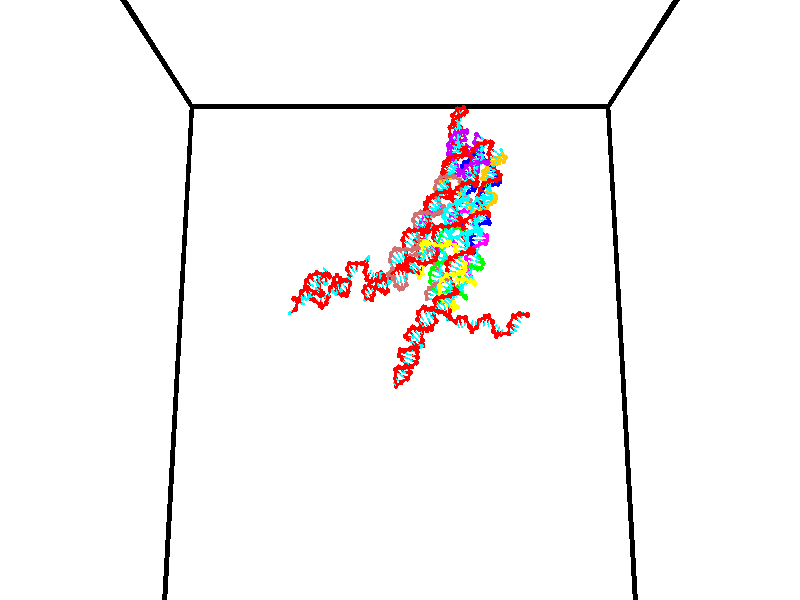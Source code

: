 // switches for output
#declare DRAW_BASES = 1; // possible values are 0, 1; only relevant for DNA ribbons
#declare DRAW_BASES_TYPE = 3; // possible values are 1, 2, 3; only relevant for DNA ribbons
#declare DRAW_FOG = 0; // set to 1 to enable fog

#include "colors.inc"

#include "transforms.inc"
background { rgb <1, 1, 1>}

#default {
   normal{
       ripples 0.25
       frequency 0.20
       turbulence 0.2
       lambda 5
   }
	finish {
		phong 0.1
		phong_size 40.
	}
}

// original window dimensions: 1024x640


// camera settings

camera {
	sky <0, 0.179814, -0.983701>
	up <0, 0.179814, -0.983701>
	right 1.6 * <1, 0, 0>
	location <35, 94.9851, 44.8844>
	look_at <35, 29.7336, 32.9568>
	direction <0, -65.2515, -11.9276>
	angle 67.0682
}


# declare cpy_camera_pos = <35, 94.9851, 44.8844>;
# if (DRAW_FOG = 1)
fog {
	fog_type 2
	up vnormalize(cpy_camera_pos)
	color rgbt<1,1,1,0.3>
	distance 1e-5
	fog_alt 3e-3
	fog_offset 56
}
# end


// LIGHTS

# declare lum = 6;
global_settings {
	ambient_light rgb lum * <0.05, 0.05, 0.05>
	max_trace_level 15
}# declare cpy_direct_light_amount = 0.25;
light_source
{	1000 * <-1, -1.16352, -0.803886>,
	rgb lum * cpy_direct_light_amount
	parallel
}

light_source
{	1000 * <1, 1.16352, 0.803886>,
	rgb lum * cpy_direct_light_amount
	parallel
}

// strand 0

// nucleotide -1

// particle -1
sphere {
	<24.416727, 34.622040, 34.659386> 0.250000
	pigment { color rgbt <1,0,0,0> }
	no_shadow
}
cylinder {
	<24.127533, 34.813637, 34.858524>,  <23.954016, 34.928596, 34.978008>, 0.100000
	pigment { color rgbt <1,0,0,0> }
	no_shadow
}
cylinder {
	<24.127533, 34.813637, 34.858524>,  <24.416727, 34.622040, 34.659386>, 0.100000
	pigment { color rgbt <1,0,0,0> }
	no_shadow
}

// particle -1
sphere {
	<24.127533, 34.813637, 34.858524> 0.100000
	pigment { color rgbt <1,0,0,0> }
	no_shadow
}
sphere {
	0, 1
	scale<0.080000,0.200000,0.300000>
	matrix <0.690613, 0.481763, 0.539406,
		0.018529, 0.733803, -0.679110,
		-0.722987, 0.478997, 0.497847,
		23.910637, 34.957336, 35.007877>
	pigment { color rgbt <0,1,1,0> }
	no_shadow
}
cylinder {
	<24.611586, 34.771519, 33.970810>,  <24.416727, 34.622040, 34.659386>, 0.130000
	pigment { color rgbt <1,0,0,0> }
	no_shadow
}

// nucleotide -1

// particle -1
sphere {
	<24.611586, 34.771519, 33.970810> 0.250000
	pigment { color rgbt <1,0,0,0> }
	no_shadow
}
cylinder {
	<24.921829, 34.968700, 34.128506>,  <25.107975, 35.087009, 34.223125>, 0.100000
	pigment { color rgbt <1,0,0,0> }
	no_shadow
}
cylinder {
	<24.921829, 34.968700, 34.128506>,  <24.611586, 34.771519, 33.970810>, 0.100000
	pigment { color rgbt <1,0,0,0> }
	no_shadow
}

// particle -1
sphere {
	<24.921829, 34.968700, 34.128506> 0.100000
	pigment { color rgbt <1,0,0,0> }
	no_shadow
}
sphere {
	0, 1
	scale<0.080000,0.200000,0.300000>
	matrix <0.067320, 0.556415, -0.828173,
		-0.627614, 0.668878, 0.398375,
		0.775609, 0.492955, 0.394243,
		25.154512, 35.116589, 34.246777>
	pigment { color rgbt <0,1,1,0> }
	no_shadow
}
cylinder {
	<24.371115, 35.533054, 33.894402>,  <24.611586, 34.771519, 33.970810>, 0.130000
	pigment { color rgbt <1,0,0,0> }
	no_shadow
}

// nucleotide -1

// particle -1
sphere {
	<24.371115, 35.533054, 33.894402> 0.250000
	pigment { color rgbt <1,0,0,0> }
	no_shadow
}
cylinder {
	<24.767372, 35.478458, 33.894855>,  <25.005127, 35.445702, 33.895130>, 0.100000
	pigment { color rgbt <1,0,0,0> }
	no_shadow
}
cylinder {
	<24.767372, 35.478458, 33.894855>,  <24.371115, 35.533054, 33.894402>, 0.100000
	pigment { color rgbt <1,0,0,0> }
	no_shadow
}

// particle -1
sphere {
	<24.767372, 35.478458, 33.894855> 0.100000
	pigment { color rgbt <1,0,0,0> }
	no_shadow
}
sphere {
	0, 1
	scale<0.080000,0.200000,0.300000>
	matrix <0.088484, 0.635847, -0.766727,
		0.103925, 0.759652, 0.641973,
		0.990641, -0.136486, 0.001137,
		25.064564, 35.437511, 33.895195>
	pigment { color rgbt <0,1,1,0> }
	no_shadow
}
cylinder {
	<24.866405, 35.904961, 34.156578>,  <24.371115, 35.533054, 33.894402>, 0.130000
	pigment { color rgbt <1,0,0,0> }
	no_shadow
}

// nucleotide -1

// particle -1
sphere {
	<24.866405, 35.904961, 34.156578> 0.250000
	pigment { color rgbt <1,0,0,0> }
	no_shadow
}
cylinder {
	<25.125534, 36.206528, 34.112881>,  <25.281012, 36.387466, 34.086662>, 0.100000
	pigment { color rgbt <1,0,0,0> }
	no_shadow
}
cylinder {
	<25.125534, 36.206528, 34.112881>,  <24.866405, 35.904961, 34.156578>, 0.100000
	pigment { color rgbt <1,0,0,0> }
	no_shadow
}

// particle -1
sphere {
	<25.125534, 36.206528, 34.112881> 0.100000
	pigment { color rgbt <1,0,0,0> }
	no_shadow
}
sphere {
	0, 1
	scale<0.080000,0.200000,0.300000>
	matrix <0.722648, -0.653560, -0.225030,
		-0.241052, 0.066834, -0.968208,
		0.647822, 0.753918, -0.109245,
		25.319881, 36.432705, 34.080109>
	pigment { color rgbt <0,1,1,0> }
	no_shadow
}
cylinder {
	<25.179834, 36.056648, 33.432213>,  <24.866405, 35.904961, 34.156578>, 0.130000
	pigment { color rgbt <1,0,0,0> }
	no_shadow
}

// nucleotide -1

// particle -1
sphere {
	<25.179834, 36.056648, 33.432213> 0.250000
	pigment { color rgbt <1,0,0,0> }
	no_shadow
}
cylinder {
	<25.410254, 36.133549, 33.750008>,  <25.548506, 36.179691, 33.940685>, 0.100000
	pigment { color rgbt <1,0,0,0> }
	no_shadow
}
cylinder {
	<25.410254, 36.133549, 33.750008>,  <25.179834, 36.056648, 33.432213>, 0.100000
	pigment { color rgbt <1,0,0,0> }
	no_shadow
}

// particle -1
sphere {
	<25.410254, 36.133549, 33.750008> 0.100000
	pigment { color rgbt <1,0,0,0> }
	no_shadow
}
sphere {
	0, 1
	scale<0.080000,0.200000,0.300000>
	matrix <0.695970, -0.625115, -0.353352,
		0.428712, 0.756485, -0.493899,
		0.576049, 0.192253, 0.794485,
		25.583069, 36.191223, 33.988354>
	pigment { color rgbt <0,1,1,0> }
	no_shadow
}
cylinder {
	<25.852697, 36.349510, 33.141117>,  <25.179834, 36.056648, 33.432213>, 0.130000
	pigment { color rgbt <1,0,0,0> }
	no_shadow
}

// nucleotide -1

// particle -1
sphere {
	<25.852697, 36.349510, 33.141117> 0.250000
	pigment { color rgbt <1,0,0,0> }
	no_shadow
}
cylinder {
	<25.863096, 36.179302, 33.502949>,  <25.869335, 36.077179, 33.720047>, 0.100000
	pigment { color rgbt <1,0,0,0> }
	no_shadow
}
cylinder {
	<25.863096, 36.179302, 33.502949>,  <25.852697, 36.349510, 33.141117>, 0.100000
	pigment { color rgbt <1,0,0,0> }
	no_shadow
}

// particle -1
sphere {
	<25.863096, 36.179302, 33.502949> 0.100000
	pigment { color rgbt <1,0,0,0> }
	no_shadow
}
sphere {
	0, 1
	scale<0.080000,0.200000,0.300000>
	matrix <0.665394, -0.667941, -0.333325,
		0.746039, 0.610566, 0.265771,
		0.025998, -0.425516, 0.904577,
		25.870895, 36.051647, 33.774323>
	pigment { color rgbt <0,1,1,0> }
	no_shadow
}
cylinder {
	<26.561525, 36.374966, 33.550678>,  <25.852697, 36.349510, 33.141117>, 0.130000
	pigment { color rgbt <1,0,0,0> }
	no_shadow
}

// nucleotide -1

// particle -1
sphere {
	<26.561525, 36.374966, 33.550678> 0.250000
	pigment { color rgbt <1,0,0,0> }
	no_shadow
}
cylinder {
	<26.329981, 36.057770, 33.626667>,  <26.191053, 35.867455, 33.672260>, 0.100000
	pigment { color rgbt <1,0,0,0> }
	no_shadow
}
cylinder {
	<26.329981, 36.057770, 33.626667>,  <26.561525, 36.374966, 33.550678>, 0.100000
	pigment { color rgbt <1,0,0,0> }
	no_shadow
}

// particle -1
sphere {
	<26.329981, 36.057770, 33.626667> 0.100000
	pigment { color rgbt <1,0,0,0> }
	no_shadow
}
sphere {
	0, 1
	scale<0.080000,0.200000,0.300000>
	matrix <0.656190, -0.591311, -0.468791,
		0.484080, -0.146706, 0.862638,
		-0.578862, -0.792987, 0.189975,
		26.156322, 35.819874, 33.683659>
	pigment { color rgbt <0,1,1,0> }
	no_shadow
}
cylinder {
	<27.053144, 35.892841, 33.677055>,  <26.561525, 36.374966, 33.550678>, 0.130000
	pigment { color rgbt <1,0,0,0> }
	no_shadow
}

// nucleotide -1

// particle -1
sphere {
	<27.053144, 35.892841, 33.677055> 0.250000
	pigment { color rgbt <1,0,0,0> }
	no_shadow
}
cylinder {
	<26.718019, 35.741016, 33.520084>,  <26.516945, 35.649921, 33.425903>, 0.100000
	pigment { color rgbt <1,0,0,0> }
	no_shadow
}
cylinder {
	<26.718019, 35.741016, 33.520084>,  <27.053144, 35.892841, 33.677055>, 0.100000
	pigment { color rgbt <1,0,0,0> }
	no_shadow
}

// particle -1
sphere {
	<26.718019, 35.741016, 33.520084> 0.100000
	pigment { color rgbt <1,0,0,0> }
	no_shadow
}
sphere {
	0, 1
	scale<0.080000,0.200000,0.300000>
	matrix <0.542612, -0.499460, -0.675361,
		0.060340, -0.778763, 0.624410,
		-0.837814, -0.379564, -0.392428,
		26.466675, 35.627148, 33.402355>
	pigment { color rgbt <0,1,1,0> }
	no_shadow
}
cylinder {
	<27.250448, 35.305649, 33.454285>,  <27.053144, 35.892841, 33.677055>, 0.130000
	pigment { color rgbt <1,0,0,0> }
	no_shadow
}

// nucleotide -1

// particle -1
sphere {
	<27.250448, 35.305649, 33.454285> 0.250000
	pigment { color rgbt <1,0,0,0> }
	no_shadow
}
cylinder {
	<26.914032, 35.358032, 33.244335>,  <26.712181, 35.389462, 33.118366>, 0.100000
	pigment { color rgbt <1,0,0,0> }
	no_shadow
}
cylinder {
	<26.914032, 35.358032, 33.244335>,  <27.250448, 35.305649, 33.454285>, 0.100000
	pigment { color rgbt <1,0,0,0> }
	no_shadow
}

// particle -1
sphere {
	<26.914032, 35.358032, 33.244335> 0.100000
	pigment { color rgbt <1,0,0,0> }
	no_shadow
}
sphere {
	0, 1
	scale<0.080000,0.200000,0.300000>
	matrix <0.432418, -0.420259, -0.797745,
		-0.325056, -0.897905, 0.296828,
		-0.841043, 0.130958, -0.524877,
		26.661718, 35.397320, 33.086872>
	pigment { color rgbt <0,1,1,0> }
	no_shadow
}
cylinder {
	<26.945463, 34.695683, 33.125832>,  <27.250448, 35.305649, 33.454285>, 0.130000
	pigment { color rgbt <1,0,0,0> }
	no_shadow
}

// nucleotide -1

// particle -1
sphere {
	<26.945463, 34.695683, 33.125832> 0.250000
	pigment { color rgbt <1,0,0,0> }
	no_shadow
}
cylinder {
	<26.825048, 34.999126, 32.894699>,  <26.752800, 35.181194, 32.756020>, 0.100000
	pigment { color rgbt <1,0,0,0> }
	no_shadow
}
cylinder {
	<26.825048, 34.999126, 32.894699>,  <26.945463, 34.695683, 33.125832>, 0.100000
	pigment { color rgbt <1,0,0,0> }
	no_shadow
}

// particle -1
sphere {
	<26.825048, 34.999126, 32.894699> 0.100000
	pigment { color rgbt <1,0,0,0> }
	no_shadow
}
sphere {
	0, 1
	scale<0.080000,0.200000,0.300000>
	matrix <0.354409, -0.473534, -0.806325,
		-0.885309, -0.447521, -0.126307,
		-0.301037, 0.758611, -0.577829,
		26.734737, 35.226711, 32.721352>
	pigment { color rgbt <0,1,1,0> }
	no_shadow
}
cylinder {
	<26.668425, 34.338589, 32.505985>,  <26.945463, 34.695683, 33.125832>, 0.130000
	pigment { color rgbt <1,0,0,0> }
	no_shadow
}

// nucleotide -1

// particle -1
sphere {
	<26.668425, 34.338589, 32.505985> 0.250000
	pigment { color rgbt <1,0,0,0> }
	no_shadow
}
cylinder {
	<26.743515, 34.713978, 32.390030>,  <26.788570, 34.939209, 32.320457>, 0.100000
	pigment { color rgbt <1,0,0,0> }
	no_shadow
}
cylinder {
	<26.743515, 34.713978, 32.390030>,  <26.668425, 34.338589, 32.505985>, 0.100000
	pigment { color rgbt <1,0,0,0> }
	no_shadow
}

// particle -1
sphere {
	<26.743515, 34.713978, 32.390030> 0.100000
	pigment { color rgbt <1,0,0,0> }
	no_shadow
}
sphere {
	0, 1
	scale<0.080000,0.200000,0.300000>
	matrix <0.591918, -0.343615, -0.729083,
		-0.783831, -0.034720, -0.620002,
		0.187728, 0.938468, -0.289888,
		26.799833, 34.995518, 32.303062>
	pigment { color rgbt <0,1,1,0> }
	no_shadow
}
cylinder {
	<26.599586, 33.836418, 31.962669>,  <26.668425, 34.338589, 32.505985>, 0.130000
	pigment { color rgbt <1,0,0,0> }
	no_shadow
}

// nucleotide -1

// particle -1
sphere {
	<26.599586, 33.836418, 31.962669> 0.250000
	pigment { color rgbt <1,0,0,0> }
	no_shadow
}
cylinder {
	<26.932203, 33.939663, 32.159409>,  <27.131773, 34.001610, 32.277451>, 0.100000
	pigment { color rgbt <1,0,0,0> }
	no_shadow
}
cylinder {
	<26.932203, 33.939663, 32.159409>,  <26.599586, 33.836418, 31.962669>, 0.100000
	pigment { color rgbt <1,0,0,0> }
	no_shadow
}

// particle -1
sphere {
	<26.932203, 33.939663, 32.159409> 0.100000
	pigment { color rgbt <1,0,0,0> }
	no_shadow
}
sphere {
	0, 1
	scale<0.080000,0.200000,0.300000>
	matrix <0.486101, -0.766626, -0.419511,
		0.268780, 0.587928, -0.762953,
		0.831543, 0.258116, 0.491847,
		27.181665, 34.017097, 32.306961>
	pigment { color rgbt <0,1,1,0> }
	no_shadow
}
cylinder {
	<27.224499, 34.027187, 31.534479>,  <26.599586, 33.836418, 31.962669>, 0.130000
	pigment { color rgbt <1,0,0,0> }
	no_shadow
}

// nucleotide -1

// particle -1
sphere {
	<27.224499, 34.027187, 31.534479> 0.250000
	pigment { color rgbt <1,0,0,0> }
	no_shadow
}
cylinder {
	<27.328135, 33.857658, 31.881638>,  <27.390316, 33.755939, 32.089931>, 0.100000
	pigment { color rgbt <1,0,0,0> }
	no_shadow
}
cylinder {
	<27.328135, 33.857658, 31.881638>,  <27.224499, 34.027187, 31.534479>, 0.100000
	pigment { color rgbt <1,0,0,0> }
	no_shadow
}

// particle -1
sphere {
	<27.328135, 33.857658, 31.881638> 0.100000
	pigment { color rgbt <1,0,0,0> }
	no_shadow
}
sphere {
	0, 1
	scale<0.080000,0.200000,0.300000>
	matrix <0.458566, -0.736867, -0.496734,
		0.850052, 0.526687, 0.003436,
		0.259091, -0.423825, 0.867896,
		27.405863, 33.730511, 32.142006>
	pigment { color rgbt <0,1,1,0> }
	no_shadow
}
cylinder {
	<27.726902, 34.649574, 31.683655>,  <27.224499, 34.027187, 31.534479>, 0.130000
	pigment { color rgbt <1,0,0,0> }
	no_shadow
}

// nucleotide -1

// particle -1
sphere {
	<27.726902, 34.649574, 31.683655> 0.250000
	pigment { color rgbt <1,0,0,0> }
	no_shadow
}
cylinder {
	<27.509354, 34.917732, 31.481750>,  <27.378824, 35.078625, 31.360609>, 0.100000
	pigment { color rgbt <1,0,0,0> }
	no_shadow
}
cylinder {
	<27.509354, 34.917732, 31.481750>,  <27.726902, 34.649574, 31.683655>, 0.100000
	pigment { color rgbt <1,0,0,0> }
	no_shadow
}

// particle -1
sphere {
	<27.509354, 34.917732, 31.481750> 0.100000
	pigment { color rgbt <1,0,0,0> }
	no_shadow
}
sphere {
	0, 1
	scale<0.080000,0.200000,0.300000>
	matrix <-0.457137, 0.267732, 0.848142,
		0.703727, 0.692023, 0.160849,
		-0.543870, 0.670390, -0.504759,
		27.346193, 35.118851, 31.330322>
	pigment { color rgbt <0,1,1,0> }
	no_shadow
}
cylinder {
	<27.875547, 35.292427, 31.965889>,  <27.726902, 34.649574, 31.683655>, 0.130000
	pigment { color rgbt <1,0,0,0> }
	no_shadow
}

// nucleotide -1

// particle -1
sphere {
	<27.875547, 35.292427, 31.965889> 0.250000
	pigment { color rgbt <1,0,0,0> }
	no_shadow
}
cylinder {
	<27.517347, 35.236317, 31.796940>,  <27.302427, 35.202652, 31.695570>, 0.100000
	pigment { color rgbt <1,0,0,0> }
	no_shadow
}
cylinder {
	<27.517347, 35.236317, 31.796940>,  <27.875547, 35.292427, 31.965889>, 0.100000
	pigment { color rgbt <1,0,0,0> }
	no_shadow
}

// particle -1
sphere {
	<27.517347, 35.236317, 31.796940> 0.100000
	pigment { color rgbt <1,0,0,0> }
	no_shadow
}
sphere {
	0, 1
	scale<0.080000,0.200000,0.300000>
	matrix <-0.441613, 0.162198, 0.882422,
		-0.055274, 0.976737, -0.207196,
		-0.895501, -0.140276, -0.422375,
		27.248697, 35.194233, 31.670227>
	pigment { color rgbt <0,1,1,0> }
	no_shadow
}
cylinder {
	<27.467459, 35.894676, 31.940666>,  <27.875547, 35.292427, 31.965889>, 0.130000
	pigment { color rgbt <1,0,0,0> }
	no_shadow
}

// nucleotide -1

// particle -1
sphere {
	<27.467459, 35.894676, 31.940666> 0.250000
	pigment { color rgbt <1,0,0,0> }
	no_shadow
}
cylinder {
	<27.214245, 35.585770, 31.919239>,  <27.062317, 35.400425, 31.906384>, 0.100000
	pigment { color rgbt <1,0,0,0> }
	no_shadow
}
cylinder {
	<27.214245, 35.585770, 31.919239>,  <27.467459, 35.894676, 31.940666>, 0.100000
	pigment { color rgbt <1,0,0,0> }
	no_shadow
}

// particle -1
sphere {
	<27.214245, 35.585770, 31.919239> 0.100000
	pigment { color rgbt <1,0,0,0> }
	no_shadow
}
sphere {
	0, 1
	scale<0.080000,0.200000,0.300000>
	matrix <-0.547599, 0.397808, 0.736128,
		-0.547179, 0.495327, -0.674720,
		-0.633033, -0.772270, -0.053568,
		27.024336, 35.354088, 31.903168>
	pigment { color rgbt <0,1,1,0> }
	no_shadow
}
cylinder {
	<26.711819, 36.203495, 31.859282>,  <27.467459, 35.894676, 31.940666>, 0.130000
	pigment { color rgbt <1,0,0,0> }
	no_shadow
}

// nucleotide -1

// particle -1
sphere {
	<26.711819, 36.203495, 31.859282> 0.250000
	pigment { color rgbt <1,0,0,0> }
	no_shadow
}
cylinder {
	<26.727232, 35.829540, 32.000423>,  <26.736481, 35.605167, 32.085110>, 0.100000
	pigment { color rgbt <1,0,0,0> }
	no_shadow
}
cylinder {
	<26.727232, 35.829540, 32.000423>,  <26.711819, 36.203495, 31.859282>, 0.100000
	pigment { color rgbt <1,0,0,0> }
	no_shadow
}

// particle -1
sphere {
	<26.727232, 35.829540, 32.000423> 0.100000
	pigment { color rgbt <1,0,0,0> }
	no_shadow
}
sphere {
	0, 1
	scale<0.080000,0.200000,0.300000>
	matrix <-0.621970, 0.253935, 0.740722,
		-0.782092, -0.248009, -0.571685,
		0.038535, -0.934884, 0.352855,
		26.738792, 35.549076, 32.106281>
	pigment { color rgbt <0,1,1,0> }
	no_shadow
}
cylinder {
	<26.031019, 36.159092, 32.133492>,  <26.711819, 36.203495, 31.859282>, 0.130000
	pigment { color rgbt <1,0,0,0> }
	no_shadow
}

// nucleotide -1

// particle -1
sphere {
	<26.031019, 36.159092, 32.133492> 0.250000
	pigment { color rgbt <1,0,0,0> }
	no_shadow
}
cylinder {
	<26.240000, 35.858845, 32.295292>,  <26.365389, 35.678696, 32.392372>, 0.100000
	pigment { color rgbt <1,0,0,0> }
	no_shadow
}
cylinder {
	<26.240000, 35.858845, 32.295292>,  <26.031019, 36.159092, 32.133492>, 0.100000
	pigment { color rgbt <1,0,0,0> }
	no_shadow
}

// particle -1
sphere {
	<26.240000, 35.858845, 32.295292> 0.100000
	pigment { color rgbt <1,0,0,0> }
	no_shadow
}
sphere {
	0, 1
	scale<0.080000,0.200000,0.300000>
	matrix <-0.477468, 0.135500, 0.868138,
		-0.706448, -0.646696, -0.287603,
		0.522451, -0.750616, 0.404501,
		26.396734, 35.633659, 32.416641>
	pigment { color rgbt <0,1,1,0> }
	no_shadow
}
cylinder {
	<25.544815, 35.545788, 32.391502>,  <26.031019, 36.159092, 32.133492>, 0.130000
	pigment { color rgbt <1,0,0,0> }
	no_shadow
}

// nucleotide -1

// particle -1
sphere {
	<25.544815, 35.545788, 32.391502> 0.250000
	pigment { color rgbt <1,0,0,0> }
	no_shadow
}
cylinder {
	<25.885666, 35.518978, 32.599113>,  <26.090176, 35.502892, 32.723679>, 0.100000
	pigment { color rgbt <1,0,0,0> }
	no_shadow
}
cylinder {
	<25.885666, 35.518978, 32.599113>,  <25.544815, 35.545788, 32.391502>, 0.100000
	pigment { color rgbt <1,0,0,0> }
	no_shadow
}

// particle -1
sphere {
	<25.885666, 35.518978, 32.599113> 0.100000
	pigment { color rgbt <1,0,0,0> }
	no_shadow
}
sphere {
	0, 1
	scale<0.080000,0.200000,0.300000>
	matrix <-0.507396, 0.137117, 0.850734,
		-0.128191, -0.988285, 0.082831,
		0.852125, -0.067028, 0.519029,
		26.141304, 35.498871, 32.754822>
	pigment { color rgbt <0,1,1,0> }
	no_shadow
}
cylinder {
	<25.404425, 35.125080, 32.852058>,  <25.544815, 35.545788, 32.391502>, 0.130000
	pigment { color rgbt <1,0,0,0> }
	no_shadow
}

// nucleotide -1

// particle -1
sphere {
	<25.404425, 35.125080, 32.852058> 0.250000
	pigment { color rgbt <1,0,0,0> }
	no_shadow
}
cylinder {
	<25.718666, 35.305950, 33.020992>,  <25.907211, 35.414471, 33.122353>, 0.100000
	pigment { color rgbt <1,0,0,0> }
	no_shadow
}
cylinder {
	<25.718666, 35.305950, 33.020992>,  <25.404425, 35.125080, 32.852058>, 0.100000
	pigment { color rgbt <1,0,0,0> }
	no_shadow
}

// particle -1
sphere {
	<25.718666, 35.305950, 33.020992> 0.100000
	pigment { color rgbt <1,0,0,0> }
	no_shadow
}
sphere {
	0, 1
	scale<0.080000,0.200000,0.300000>
	matrix <-0.451802, -0.047116, 0.890873,
		0.422729, -0.890684, 0.167279,
		0.785605, 0.452175, 0.422330,
		25.954348, 35.441601, 33.147690>
	pigment { color rgbt <0,1,1,0> }
	no_shadow
}
cylinder {
	<25.769993, 34.689777, 33.459270>,  <25.404425, 35.125080, 32.852058>, 0.130000
	pigment { color rgbt <1,0,0,0> }
	no_shadow
}

// nucleotide -1

// particle -1
sphere {
	<25.769993, 34.689777, 33.459270> 0.250000
	pigment { color rgbt <1,0,0,0> }
	no_shadow
}
cylinder {
	<25.789978, 35.086468, 33.506577>,  <25.801970, 35.324482, 33.534962>, 0.100000
	pigment { color rgbt <1,0,0,0> }
	no_shadow
}
cylinder {
	<25.789978, 35.086468, 33.506577>,  <25.769993, 34.689777, 33.459270>, 0.100000
	pigment { color rgbt <1,0,0,0> }
	no_shadow
}

// particle -1
sphere {
	<25.789978, 35.086468, 33.506577> 0.100000
	pigment { color rgbt <1,0,0,0> }
	no_shadow
}
sphere {
	0, 1
	scale<0.080000,0.200000,0.300000>
	matrix <-0.418010, -0.086781, 0.904288,
		0.907067, -0.094619, 0.410215,
		0.049964, 0.991724, 0.118268,
		25.804968, 35.383984, 33.542057>
	pigment { color rgbt <0,1,1,0> }
	no_shadow
}
cylinder {
	<26.321365, 35.070271, 33.929108>,  <25.769993, 34.689777, 33.459270>, 0.130000
	pigment { color rgbt <1,0,0,0> }
	no_shadow
}

// nucleotide -1

// particle -1
sphere {
	<26.321365, 35.070271, 33.929108> 0.250000
	pigment { color rgbt <1,0,0,0> }
	no_shadow
}
cylinder {
	<25.959393, 35.239960, 33.915627>,  <25.742208, 35.341774, 33.907536>, 0.100000
	pigment { color rgbt <1,0,0,0> }
	no_shadow
}
cylinder {
	<25.959393, 35.239960, 33.915627>,  <26.321365, 35.070271, 33.929108>, 0.100000
	pigment { color rgbt <1,0,0,0> }
	no_shadow
}

// particle -1
sphere {
	<25.959393, 35.239960, 33.915627> 0.100000
	pigment { color rgbt <1,0,0,0> }
	no_shadow
}
sphere {
	0, 1
	scale<0.080000,0.200000,0.300000>
	matrix <-0.171153, -0.290294, 0.941507,
		0.389623, 0.857768, 0.335303,
		-0.904931, 0.424221, -0.033705,
		25.687914, 35.367226, 33.905514>
	pigment { color rgbt <0,1,1,0> }
	no_shadow
}
cylinder {
	<26.906183, 34.717812, 34.325130>,  <26.321365, 35.070271, 33.929108>, 0.130000
	pigment { color rgbt <1,0,0,0> }
	no_shadow
}

// nucleotide -1

// particle -1
sphere {
	<26.906183, 34.717812, 34.325130> 0.250000
	pigment { color rgbt <1,0,0,0> }
	no_shadow
}
cylinder {
	<26.715931, 34.471012, 34.074341>,  <26.601780, 34.322933, 33.923866>, 0.100000
	pigment { color rgbt <1,0,0,0> }
	no_shadow
}
cylinder {
	<26.715931, 34.471012, 34.074341>,  <26.906183, 34.717812, 34.325130>, 0.100000
	pigment { color rgbt <1,0,0,0> }
	no_shadow
}

// particle -1
sphere {
	<26.715931, 34.471012, 34.074341> 0.100000
	pigment { color rgbt <1,0,0,0> }
	no_shadow
}
sphere {
	0, 1
	scale<0.080000,0.200000,0.300000>
	matrix <0.878897, -0.362718, -0.309800,
		-0.036269, -0.698394, 0.714794,
		-0.475631, -0.616994, -0.626971,
		26.573242, 34.285915, 33.886250>
	pigment { color rgbt <0,1,1,0> }
	no_shadow
}
cylinder {
	<26.996105, 33.974182, 34.341709>,  <26.906183, 34.717812, 34.325130>, 0.130000
	pigment { color rgbt <1,0,0,0> }
	no_shadow
}

// nucleotide -1

// particle -1
sphere {
	<26.996105, 33.974182, 34.341709> 0.250000
	pigment { color rgbt <1,0,0,0> }
	no_shadow
}
cylinder {
	<26.961464, 34.111969, 33.967793>,  <26.940680, 34.194641, 33.743443>, 0.100000
	pigment { color rgbt <1,0,0,0> }
	no_shadow
}
cylinder {
	<26.961464, 34.111969, 33.967793>,  <26.996105, 33.974182, 34.341709>, 0.100000
	pigment { color rgbt <1,0,0,0> }
	no_shadow
}

// particle -1
sphere {
	<26.961464, 34.111969, 33.967793> 0.100000
	pigment { color rgbt <1,0,0,0> }
	no_shadow
}
sphere {
	0, 1
	scale<0.080000,0.200000,0.300000>
	matrix <0.898925, -0.377468, -0.222375,
		-0.429457, -0.859571, -0.276958,
		-0.086604, 0.344465, -0.934796,
		26.935482, 34.215309, 33.687355>
	pigment { color rgbt <0,1,1,0> }
	no_shadow
}
cylinder {
	<27.372320, 33.521397, 33.939964>,  <26.996105, 33.974182, 34.341709>, 0.130000
	pigment { color rgbt <1,0,0,0> }
	no_shadow
}

// nucleotide -1

// particle -1
sphere {
	<27.372320, 33.521397, 33.939964> 0.250000
	pigment { color rgbt <1,0,0,0> }
	no_shadow
}
cylinder {
	<27.330812, 33.816624, 33.673286>,  <27.305908, 33.993759, 33.513279>, 0.100000
	pigment { color rgbt <1,0,0,0> }
	no_shadow
}
cylinder {
	<27.330812, 33.816624, 33.673286>,  <27.372320, 33.521397, 33.939964>, 0.100000
	pigment { color rgbt <1,0,0,0> }
	no_shadow
}

// particle -1
sphere {
	<27.330812, 33.816624, 33.673286> 0.100000
	pigment { color rgbt <1,0,0,0> }
	no_shadow
}
sphere {
	0, 1
	scale<0.080000,0.200000,0.300000>
	matrix <0.853409, -0.278192, -0.440799,
		-0.510810, -0.614707, -0.601006,
		-0.103767, 0.738068, -0.666699,
		27.299683, 34.038044, 33.473278>
	pigment { color rgbt <0,1,1,0> }
	no_shadow
}
cylinder {
	<27.558062, 33.267700, 33.322868>,  <27.372320, 33.521397, 33.939964>, 0.130000
	pigment { color rgbt <1,0,0,0> }
	no_shadow
}

// nucleotide -1

// particle -1
sphere {
	<27.558062, 33.267700, 33.322868> 0.250000
	pigment { color rgbt <1,0,0,0> }
	no_shadow
}
cylinder {
	<27.621050, 33.660114, 33.277664>,  <27.658842, 33.895561, 33.250542>, 0.100000
	pigment { color rgbt <1,0,0,0> }
	no_shadow
}
cylinder {
	<27.621050, 33.660114, 33.277664>,  <27.558062, 33.267700, 33.322868>, 0.100000
	pigment { color rgbt <1,0,0,0> }
	no_shadow
}

// particle -1
sphere {
	<27.621050, 33.660114, 33.277664> 0.100000
	pigment { color rgbt <1,0,0,0> }
	no_shadow
}
sphere {
	0, 1
	scale<0.080000,0.200000,0.300000>
	matrix <0.847443, -0.192995, -0.494564,
		-0.506995, -0.017889, -0.861764,
		0.157469, 0.981037, -0.113007,
		27.668291, 33.954426, 33.243763>
	pigment { color rgbt <0,1,1,0> }
	no_shadow
}
cylinder {
	<27.740097, 33.405739, 32.569592>,  <27.558062, 33.267700, 33.322868>, 0.130000
	pigment { color rgbt <1,0,0,0> }
	no_shadow
}

// nucleotide -1

// particle -1
sphere {
	<27.740097, 33.405739, 32.569592> 0.250000
	pigment { color rgbt <1,0,0,0> }
	no_shadow
}
cylinder {
	<27.893763, 33.684292, 32.812069>,  <27.985962, 33.851425, 32.957554>, 0.100000
	pigment { color rgbt <1,0,0,0> }
	no_shadow
}
cylinder {
	<27.893763, 33.684292, 32.812069>,  <27.740097, 33.405739, 32.569592>, 0.100000
	pigment { color rgbt <1,0,0,0> }
	no_shadow
}

// particle -1
sphere {
	<27.893763, 33.684292, 32.812069> 0.100000
	pigment { color rgbt <1,0,0,0> }
	no_shadow
}
sphere {
	0, 1
	scale<0.080000,0.200000,0.300000>
	matrix <0.906534, -0.160074, -0.390606,
		-0.174975, 0.699592, -0.692788,
		0.384162, 0.696382, 0.606194,
		28.009010, 33.893208, 32.993927>
	pigment { color rgbt <0,1,1,0> }
	no_shadow
}
cylinder {
	<28.154863, 33.933350, 32.294605>,  <27.740097, 33.405739, 32.569592>, 0.130000
	pigment { color rgbt <1,0,0,0> }
	no_shadow
}

// nucleotide -1

// particle -1
sphere {
	<28.154863, 33.933350, 32.294605> 0.250000
	pigment { color rgbt <1,0,0,0> }
	no_shadow
}
cylinder {
	<28.318905, 33.812981, 32.638992>,  <28.417330, 33.740757, 32.845623>, 0.100000
	pigment { color rgbt <1,0,0,0> }
	no_shadow
}
cylinder {
	<28.318905, 33.812981, 32.638992>,  <28.154863, 33.933350, 32.294605>, 0.100000
	pigment { color rgbt <1,0,0,0> }
	no_shadow
}

// particle -1
sphere {
	<28.318905, 33.812981, 32.638992> 0.100000
	pigment { color rgbt <1,0,0,0> }
	no_shadow
}
sphere {
	0, 1
	scale<0.080000,0.200000,0.300000>
	matrix <0.839528, -0.244317, -0.485286,
		0.356382, 0.921821, 0.152439,
		0.410103, -0.300924, 0.860965,
		28.441936, 33.722702, 32.897282>
	pigment { color rgbt <0,1,1,0> }
	no_shadow
}
cylinder {
	<28.816271, 33.969711, 32.146587>,  <28.154863, 33.933350, 32.294605>, 0.130000
	pigment { color rgbt <1,0,0,0> }
	no_shadow
}

// nucleotide -1

// particle -1
sphere {
	<28.816271, 33.969711, 32.146587> 0.250000
	pigment { color rgbt <1,0,0,0> }
	no_shadow
}
cylinder {
	<28.813465, 33.760719, 32.487637>,  <28.811781, 33.635323, 32.692265>, 0.100000
	pigment { color rgbt <1,0,0,0> }
	no_shadow
}
cylinder {
	<28.813465, 33.760719, 32.487637>,  <28.816271, 33.969711, 32.146587>, 0.100000
	pigment { color rgbt <1,0,0,0> }
	no_shadow
}

// particle -1
sphere {
	<28.813465, 33.760719, 32.487637> 0.100000
	pigment { color rgbt <1,0,0,0> }
	no_shadow
}
sphere {
	0, 1
	scale<0.080000,0.200000,0.300000>
	matrix <0.804073, -0.509847, -0.305815,
		0.594489, 0.683426, 0.423687,
		-0.007014, -0.522479, 0.852624,
		28.811361, 33.603977, 32.743423>
	pigment { color rgbt <0,1,1,0> }
	no_shadow
}
cylinder {
	<29.409359, 33.526779, 31.932312>,  <28.816271, 33.969711, 32.146587>, 0.130000
	pigment { color rgbt <1,0,0,0> }
	no_shadow
}

// nucleotide -1

// particle -1
sphere {
	<29.409359, 33.526779, 31.932312> 0.250000
	pigment { color rgbt <1,0,0,0> }
	no_shadow
}
cylinder {
	<29.462564, 33.171635, 31.756124>,  <29.494488, 32.958549, 31.650412>, 0.100000
	pigment { color rgbt <1,0,0,0> }
	no_shadow
}
cylinder {
	<29.462564, 33.171635, 31.756124>,  <29.409359, 33.526779, 31.932312>, 0.100000
	pigment { color rgbt <1,0,0,0> }
	no_shadow
}

// particle -1
sphere {
	<29.462564, 33.171635, 31.756124> 0.100000
	pigment { color rgbt <1,0,0,0> }
	no_shadow
}
sphere {
	0, 1
	scale<0.080000,0.200000,0.300000>
	matrix <-0.791786, -0.362502, 0.491597,
		-0.596140, 0.283366, -0.751213,
		0.133014, -0.887860, -0.440467,
		29.502468, 32.905277, 31.623985>
	pigment { color rgbt <0,1,1,0> }
	no_shadow
}
cylinder {
	<28.743660, 33.345024, 31.711653>,  <29.409359, 33.526779, 31.932312>, 0.130000
	pigment { color rgbt <1,0,0,0> }
	no_shadow
}

// nucleotide -1

// particle -1
sphere {
	<28.743660, 33.345024, 31.711653> 0.250000
	pigment { color rgbt <1,0,0,0> }
	no_shadow
}
cylinder {
	<28.944212, 33.001465, 31.753441>,  <29.064543, 32.795330, 31.778513>, 0.100000
	pigment { color rgbt <1,0,0,0> }
	no_shadow
}
cylinder {
	<28.944212, 33.001465, 31.753441>,  <28.743660, 33.345024, 31.711653>, 0.100000
	pigment { color rgbt <1,0,0,0> }
	no_shadow
}

// particle -1
sphere {
	<28.944212, 33.001465, 31.753441> 0.100000
	pigment { color rgbt <1,0,0,0> }
	no_shadow
}
sphere {
	0, 1
	scale<0.080000,0.200000,0.300000>
	matrix <-0.792127, -0.407091, 0.454766,
		-0.348069, -0.310763, -0.884463,
		0.501382, -0.858896, 0.104467,
		29.094627, 32.743797, 31.784781>
	pigment { color rgbt <0,1,1,0> }
	no_shadow
}
cylinder {
	<28.358372, 32.806492, 31.338827>,  <28.743660, 33.345024, 31.711653>, 0.130000
	pigment { color rgbt <1,0,0,0> }
	no_shadow
}

// nucleotide -1

// particle -1
sphere {
	<28.358372, 32.806492, 31.338827> 0.250000
	pigment { color rgbt <1,0,0,0> }
	no_shadow
}
cylinder {
	<28.589464, 32.613140, 31.601908>,  <28.728121, 32.497128, 31.759756>, 0.100000
	pigment { color rgbt <1,0,0,0> }
	no_shadow
}
cylinder {
	<28.589464, 32.613140, 31.601908>,  <28.358372, 32.806492, 31.338827>, 0.100000
	pigment { color rgbt <1,0,0,0> }
	no_shadow
}

// particle -1
sphere {
	<28.589464, 32.613140, 31.601908> 0.100000
	pigment { color rgbt <1,0,0,0> }
	no_shadow
}
sphere {
	0, 1
	scale<0.080000,0.200000,0.300000>
	matrix <-0.811863, -0.423514, 0.401888,
		0.084282, -0.766148, -0.637114,
		0.577732, -0.483377, 0.657702,
		28.762783, 32.468128, 31.799217>
	pigment { color rgbt <0,1,1,0> }
	no_shadow
}
cylinder {
	<27.979734, 32.082676, 31.500183>,  <28.358372, 32.806492, 31.338827>, 0.130000
	pigment { color rgbt <1,0,0,0> }
	no_shadow
}

// nucleotide -1

// particle -1
sphere {
	<27.979734, 32.082676, 31.500183> 0.250000
	pigment { color rgbt <1,0,0,0> }
	no_shadow
}
cylinder {
	<28.236612, 32.087429, 31.806763>,  <28.390739, 32.090282, 31.990711>, 0.100000
	pigment { color rgbt <1,0,0,0> }
	no_shadow
}
cylinder {
	<28.236612, 32.087429, 31.806763>,  <27.979734, 32.082676, 31.500183>, 0.100000
	pigment { color rgbt <1,0,0,0> }
	no_shadow
}

// particle -1
sphere {
	<28.236612, 32.087429, 31.806763> 0.100000
	pigment { color rgbt <1,0,0,0> }
	no_shadow
}
sphere {
	0, 1
	scale<0.080000,0.200000,0.300000>
	matrix <-0.721489, -0.328369, 0.609612,
		0.258925, -0.944475, -0.202301,
		0.642193, 0.011885, 0.766451,
		28.429270, 32.090996, 32.036697>
	pigment { color rgbt <0,1,1,0> }
	no_shadow
}
cylinder {
	<28.112774, 31.380625, 31.917278>,  <27.979734, 32.082676, 31.500183>, 0.130000
	pigment { color rgbt <1,0,0,0> }
	no_shadow
}

// nucleotide -1

// particle -1
sphere {
	<28.112774, 31.380625, 31.917278> 0.250000
	pigment { color rgbt <1,0,0,0> }
	no_shadow
}
cylinder {
	<28.144634, 31.723804, 32.120289>,  <28.163750, 31.929712, 32.242096>, 0.100000
	pigment { color rgbt <1,0,0,0> }
	no_shadow
}
cylinder {
	<28.144634, 31.723804, 32.120289>,  <28.112774, 31.380625, 31.917278>, 0.100000
	pigment { color rgbt <1,0,0,0> }
	no_shadow
}

// particle -1
sphere {
	<28.144634, 31.723804, 32.120289> 0.100000
	pigment { color rgbt <1,0,0,0> }
	no_shadow
}
sphere {
	0, 1
	scale<0.080000,0.200000,0.300000>
	matrix <-0.647440, -0.342604, 0.680767,
		0.757943, -0.382816, 0.528181,
		0.079651, 0.857948, 0.507525,
		28.168530, 31.981190, 32.272545>
	pigment { color rgbt <0,1,1,0> }
	no_shadow
}
cylinder {
	<28.329493, 31.214939, 32.539494>,  <28.112774, 31.380625, 31.917278>, 0.130000
	pigment { color rgbt <1,0,0,0> }
	no_shadow
}

// nucleotide -1

// particle -1
sphere {
	<28.329493, 31.214939, 32.539494> 0.250000
	pigment { color rgbt <1,0,0,0> }
	no_shadow
}
cylinder {
	<28.095659, 31.539463, 32.541889>,  <27.955359, 31.734179, 32.543327>, 0.100000
	pigment { color rgbt <1,0,0,0> }
	no_shadow
}
cylinder {
	<28.095659, 31.539463, 32.541889>,  <28.329493, 31.214939, 32.539494>, 0.100000
	pigment { color rgbt <1,0,0,0> }
	no_shadow
}

// particle -1
sphere {
	<28.095659, 31.539463, 32.541889> 0.100000
	pigment { color rgbt <1,0,0,0> }
	no_shadow
}
sphere {
	0, 1
	scale<0.080000,0.200000,0.300000>
	matrix <-0.708811, -0.514294, 0.482793,
		0.394778, 0.277985, 0.875714,
		-0.584584, 0.811311, 0.005994,
		27.920284, 31.782856, 32.543686>
	pigment { color rgbt <0,1,1,0> }
	no_shadow
}
cylinder {
	<28.795238, 31.738110, 32.852104>,  <28.329493, 31.214939, 32.539494>, 0.130000
	pigment { color rgbt <1,0,0,0> }
	no_shadow
}

// nucleotide -1

// particle -1
sphere {
	<28.795238, 31.738110, 32.852104> 0.250000
	pigment { color rgbt <1,0,0,0> }
	no_shadow
}
cylinder {
	<28.474176, 31.976641, 32.847462>,  <28.281538, 32.119759, 32.844677>, 0.100000
	pigment { color rgbt <1,0,0,0> }
	no_shadow
}
cylinder {
	<28.474176, 31.976641, 32.847462>,  <28.795238, 31.738110, 32.852104>, 0.100000
	pigment { color rgbt <1,0,0,0> }
	no_shadow
}

// particle -1
sphere {
	<28.474176, 31.976641, 32.847462> 0.100000
	pigment { color rgbt <1,0,0,0> }
	no_shadow
}
sphere {
	0, 1
	scale<0.080000,0.200000,0.300000>
	matrix <0.542109, 0.737520, 0.402718,
		0.248715, 0.316950, -0.915251,
		-0.802657, 0.596328, -0.011611,
		28.233379, 32.155540, 32.843979>
	pigment { color rgbt <0,1,1,0> }
	no_shadow
}
cylinder {
	<29.334198, 32.204563, 32.965866>,  <28.795238, 31.738110, 32.852104>, 0.130000
	pigment { color rgbt <1,0,0,0> }
	no_shadow
}

// nucleotide -1

// particle -1
sphere {
	<29.334198, 32.204563, 32.965866> 0.250000
	pigment { color rgbt <1,0,0,0> }
	no_shadow
}
cylinder {
	<29.049427, 32.180599, 32.685989>,  <28.878565, 32.166222, 32.518063>, 0.100000
	pigment { color rgbt <1,0,0,0> }
	no_shadow
}
cylinder {
	<29.049427, 32.180599, 32.685989>,  <29.334198, 32.204563, 32.965866>, 0.100000
	pigment { color rgbt <1,0,0,0> }
	no_shadow
}

// particle -1
sphere {
	<29.049427, 32.180599, 32.685989> 0.100000
	pigment { color rgbt <1,0,0,0> }
	no_shadow
}
sphere {
	0, 1
	scale<0.080000,0.200000,0.300000>
	matrix <0.636074, 0.367232, -0.678639,
		0.297603, -0.928199, -0.223338,
		-0.711928, -0.059905, -0.699692,
		28.835848, 32.162628, 32.476082>
	pigment { color rgbt <0,1,1,0> }
	no_shadow
}
cylinder {
	<29.470949, 31.709797, 32.535210>,  <29.334198, 32.204563, 32.965866>, 0.130000
	pigment { color rgbt <1,0,0,0> }
	no_shadow
}

// nucleotide -1

// particle -1
sphere {
	<29.470949, 31.709797, 32.535210> 0.250000
	pigment { color rgbt <1,0,0,0> }
	no_shadow
}
cylinder {
	<29.252619, 31.960497, 32.312763>,  <29.121620, 32.110916, 32.179298>, 0.100000
	pigment { color rgbt <1,0,0,0> }
	no_shadow
}
cylinder {
	<29.252619, 31.960497, 32.312763>,  <29.470949, 31.709797, 32.535210>, 0.100000
	pigment { color rgbt <1,0,0,0> }
	no_shadow
}

// particle -1
sphere {
	<29.252619, 31.960497, 32.312763> 0.100000
	pigment { color rgbt <1,0,0,0> }
	no_shadow
}
sphere {
	0, 1
	scale<0.080000,0.200000,0.300000>
	matrix <0.806833, 0.214100, -0.550619,
		-0.226036, -0.749232, -0.622542,
		-0.545827, 0.626748, -0.556111,
		29.088871, 32.148521, 32.145931>
	pigment { color rgbt <0,1,1,0> }
	no_shadow
}
cylinder {
	<29.643581, 31.573647, 31.796675>,  <29.470949, 31.709797, 32.535210>, 0.130000
	pigment { color rgbt <1,0,0,0> }
	no_shadow
}

// nucleotide -1

// particle -1
sphere {
	<29.643581, 31.573647, 31.796675> 0.250000
	pigment { color rgbt <1,0,0,0> }
	no_shadow
}
cylinder {
	<29.481901, 31.939316, 31.784613>,  <29.384893, 32.158718, 31.777374>, 0.100000
	pigment { color rgbt <1,0,0,0> }
	no_shadow
}
cylinder {
	<29.481901, 31.939316, 31.784613>,  <29.643581, 31.573647, 31.796675>, 0.100000
	pigment { color rgbt <1,0,0,0> }
	no_shadow
}

// particle -1
sphere {
	<29.481901, 31.939316, 31.784613> 0.100000
	pigment { color rgbt <1,0,0,0> }
	no_shadow
}
sphere {
	0, 1
	scale<0.080000,0.200000,0.300000>
	matrix <0.701338, 0.288593, -0.651797,
		-0.587152, -0.284607, -0.757794,
		-0.404200, 0.914173, -0.030158,
		29.360641, 32.213570, 31.775566>
	pigment { color rgbt <0,1,1,0> }
	no_shadow
}
cylinder {
	<29.619789, 31.832447, 31.056313>,  <29.643581, 31.573647, 31.796675>, 0.130000
	pigment { color rgbt <1,0,0,0> }
	no_shadow
}

// nucleotide -1

// particle -1
sphere {
	<29.619789, 31.832447, 31.056313> 0.250000
	pigment { color rgbt <1,0,0,0> }
	no_shadow
}
cylinder {
	<29.613379, 32.143269, 31.308004>,  <29.609531, 32.329762, 31.459021>, 0.100000
	pigment { color rgbt <1,0,0,0> }
	no_shadow
}
cylinder {
	<29.613379, 32.143269, 31.308004>,  <29.619789, 31.832447, 31.056313>, 0.100000
	pigment { color rgbt <1,0,0,0> }
	no_shadow
}

// particle -1
sphere {
	<29.613379, 32.143269, 31.308004> 0.100000
	pigment { color rgbt <1,0,0,0> }
	no_shadow
}
sphere {
	0, 1
	scale<0.080000,0.200000,0.300000>
	matrix <0.643845, 0.489498, -0.588095,
		-0.764989, 0.395702, -0.508146,
		-0.016026, 0.777053, 0.629231,
		29.608570, 32.376385, 31.496773>
	pigment { color rgbt <0,1,1,0> }
	no_shadow
}
cylinder {
	<29.384226, 32.449081, 30.650326>,  <29.619789, 31.832447, 31.056313>, 0.130000
	pigment { color rgbt <1,0,0,0> }
	no_shadow
}

// nucleotide -1

// particle -1
sphere {
	<29.384226, 32.449081, 30.650326> 0.250000
	pigment { color rgbt <1,0,0,0> }
	no_shadow
}
cylinder {
	<29.628963, 32.547504, 30.951017>,  <29.775806, 32.606560, 31.131433>, 0.100000
	pigment { color rgbt <1,0,0,0> }
	no_shadow
}
cylinder {
	<29.628963, 32.547504, 30.951017>,  <29.384226, 32.449081, 30.650326>, 0.100000
	pigment { color rgbt <1,0,0,0> }
	no_shadow
}

// particle -1
sphere {
	<29.628963, 32.547504, 30.951017> 0.100000
	pigment { color rgbt <1,0,0,0> }
	no_shadow
}
sphere {
	0, 1
	scale<0.080000,0.200000,0.300000>
	matrix <0.694000, 0.288963, -0.659443,
		-0.379486, 0.925178, 0.006034,
		0.611846, 0.246062, 0.751730,
		29.812517, 32.621323, 31.176537>
	pigment { color rgbt <0,1,1,0> }
	no_shadow
}
cylinder {
	<29.644691, 32.998383, 30.303656>,  <29.384226, 32.449081, 30.650326>, 0.130000
	pigment { color rgbt <1,0,0,0> }
	no_shadow
}

// nucleotide -1

// particle -1
sphere {
	<29.644691, 32.998383, 30.303656> 0.250000
	pigment { color rgbt <1,0,0,0> }
	no_shadow
}
cylinder {
	<29.876650, 32.934372, 30.623182>,  <30.015825, 32.895966, 30.814898>, 0.100000
	pigment { color rgbt <1,0,0,0> }
	no_shadow
}
cylinder {
	<29.876650, 32.934372, 30.623182>,  <29.644691, 32.998383, 30.303656>, 0.100000
	pigment { color rgbt <1,0,0,0> }
	no_shadow
}

// particle -1
sphere {
	<29.876650, 32.934372, 30.623182> 0.100000
	pigment { color rgbt <1,0,0,0> }
	no_shadow
}
sphere {
	0, 1
	scale<0.080000,0.200000,0.300000>
	matrix <0.770716, -0.210019, -0.601573,
		0.264037, 0.964511, 0.001549,
		0.579898, -0.160031, 0.798817,
		30.050619, 32.886364, 30.862827>
	pigment { color rgbt <0,1,1,0> }
	no_shadow
}
cylinder {
	<30.432663, 33.248741, 30.352545>,  <29.644691, 32.998383, 30.303656>, 0.130000
	pigment { color rgbt <1,0,0,0> }
	no_shadow
}

// nucleotide -1

// particle -1
sphere {
	<30.432663, 33.248741, 30.352545> 0.250000
	pigment { color rgbt <1,0,0,0> }
	no_shadow
}
cylinder {
	<30.426399, 32.915230, 30.573296>,  <30.422642, 32.715122, 30.705746>, 0.100000
	pigment { color rgbt <1,0,0,0> }
	no_shadow
}
cylinder {
	<30.426399, 32.915230, 30.573296>,  <30.432663, 33.248741, 30.352545>, 0.100000
	pigment { color rgbt <1,0,0,0> }
	no_shadow
}

// particle -1
sphere {
	<30.426399, 32.915230, 30.573296> 0.100000
	pigment { color rgbt <1,0,0,0> }
	no_shadow
}
sphere {
	0, 1
	scale<0.080000,0.200000,0.300000>
	matrix <0.422488, -0.505770, -0.752130,
		0.906233, 0.221386, 0.360181,
		-0.015658, -0.833777, 0.551879,
		30.421701, 32.665096, 30.738859>
	pigment { color rgbt <0,1,1,0> }
	no_shadow
}
cylinder {
	<31.010773, 33.752888, 30.482056>,  <30.432663, 33.248741, 30.352545>, 0.130000
	pigment { color rgbt <1,0,0,0> }
	no_shadow
}

// nucleotide -1

// particle -1
sphere {
	<31.010773, 33.752888, 30.482056> 0.250000
	pigment { color rgbt <1,0,0,0> }
	no_shadow
}
cylinder {
	<31.344582, 33.724121, 30.263552>,  <31.544867, 33.706860, 30.132448>, 0.100000
	pigment { color rgbt <1,0,0,0> }
	no_shadow
}
cylinder {
	<31.344582, 33.724121, 30.263552>,  <31.010773, 33.752888, 30.482056>, 0.100000
	pigment { color rgbt <1,0,0,0> }
	no_shadow
}

// particle -1
sphere {
	<31.344582, 33.724121, 30.263552> 0.100000
	pigment { color rgbt <1,0,0,0> }
	no_shadow
}
sphere {
	0, 1
	scale<0.080000,0.200000,0.300000>
	matrix <0.119931, 0.991383, 0.052698,
		0.537764, -0.109491, 0.835956,
		0.834522, -0.071918, -0.546261,
		31.594938, 33.702545, 30.099674>
	pigment { color rgbt <0,1,1,0> }
	no_shadow
}
cylinder {
	<31.534903, 34.105289, 30.786314>,  <31.010773, 33.752888, 30.482056>, 0.130000
	pigment { color rgbt <1,0,0,0> }
	no_shadow
}

// nucleotide -1

// particle -1
sphere {
	<31.534903, 34.105289, 30.786314> 0.250000
	pigment { color rgbt <1,0,0,0> }
	no_shadow
}
cylinder {
	<31.633272, 34.104458, 30.398600>,  <31.692295, 34.103958, 30.165972>, 0.100000
	pigment { color rgbt <1,0,0,0> }
	no_shadow
}
cylinder {
	<31.633272, 34.104458, 30.398600>,  <31.534903, 34.105289, 30.786314>, 0.100000
	pigment { color rgbt <1,0,0,0> }
	no_shadow
}

// particle -1
sphere {
	<31.633272, 34.104458, 30.398600> 0.100000
	pigment { color rgbt <1,0,0,0> }
	no_shadow
}
sphere {
	0, 1
	scale<0.080000,0.200000,0.300000>
	matrix <-0.264457, 0.961914, -0.069161,
		0.932514, 0.273343, 0.236010,
		0.245926, -0.002079, -0.969286,
		31.707050, 34.103832, 30.107813>
	pigment { color rgbt <0,1,1,0> }
	no_shadow
}
cylinder {
	<31.325693, 33.528000, 31.167046>,  <31.534903, 34.105289, 30.786314>, 0.130000
	pigment { color rgbt <1,0,0,0> }
	no_shadow
}

// nucleotide -1

// particle -1
sphere {
	<31.325693, 33.528000, 31.167046> 0.250000
	pigment { color rgbt <1,0,0,0> }
	no_shadow
}
cylinder {
	<31.442848, 33.177940, 31.012993>,  <31.513142, 32.967903, 30.920561>, 0.100000
	pigment { color rgbt <1,0,0,0> }
	no_shadow
}
cylinder {
	<31.442848, 33.177940, 31.012993>,  <31.325693, 33.528000, 31.167046>, 0.100000
	pigment { color rgbt <1,0,0,0> }
	no_shadow
}

// particle -1
sphere {
	<31.442848, 33.177940, 31.012993> 0.100000
	pigment { color rgbt <1,0,0,0> }
	no_shadow
}
sphere {
	0, 1
	scale<0.080000,0.200000,0.300000>
	matrix <0.875249, 0.083247, 0.476455,
		-0.384910, -0.476633, 0.790358,
		0.292889, -0.875152, -0.385130,
		31.530714, 32.915394, 30.897453>
	pigment { color rgbt <0,1,1,0> }
	no_shadow
}
cylinder {
	<31.514835, 33.039574, 31.718233>,  <31.325693, 33.528000, 31.167046>, 0.130000
	pigment { color rgbt <1,0,0,0> }
	no_shadow
}

// nucleotide -1

// particle -1
sphere {
	<31.514835, 33.039574, 31.718233> 0.250000
	pigment { color rgbt <1,0,0,0> }
	no_shadow
}
cylinder {
	<31.705677, 33.009689, 31.367966>,  <31.820181, 32.991760, 31.157806>, 0.100000
	pigment { color rgbt <1,0,0,0> }
	no_shadow
}
cylinder {
	<31.705677, 33.009689, 31.367966>,  <31.514835, 33.039574, 31.718233>, 0.100000
	pigment { color rgbt <1,0,0,0> }
	no_shadow
}

// particle -1
sphere {
	<31.705677, 33.009689, 31.367966> 0.100000
	pigment { color rgbt <1,0,0,0> }
	no_shadow
}
sphere {
	0, 1
	scale<0.080000,0.200000,0.300000>
	matrix <0.857251, -0.179965, 0.482424,
		-0.193632, -0.980832, -0.021815,
		0.477102, -0.074712, -0.875666,
		31.848808, 32.987278, 31.105267>
	pigment { color rgbt <0,1,1,0> }
	no_shadow
}
cylinder {
	<31.968649, 32.512539, 31.816929>,  <31.514835, 33.039574, 31.718233>, 0.130000
	pigment { color rgbt <1,0,0,0> }
	no_shadow
}

// nucleotide -1

// particle -1
sphere {
	<31.968649, 32.512539, 31.816929> 0.250000
	pigment { color rgbt <1,0,0,0> }
	no_shadow
}
cylinder {
	<32.086788, 32.703918, 31.486147>,  <32.157673, 32.818745, 31.287678>, 0.100000
	pigment { color rgbt <1,0,0,0> }
	no_shadow
}
cylinder {
	<32.086788, 32.703918, 31.486147>,  <31.968649, 32.512539, 31.816929>, 0.100000
	pigment { color rgbt <1,0,0,0> }
	no_shadow
}

// particle -1
sphere {
	<32.086788, 32.703918, 31.486147> 0.100000
	pigment { color rgbt <1,0,0,0> }
	no_shadow
}
sphere {
	0, 1
	scale<0.080000,0.200000,0.300000>
	matrix <0.946804, -0.030790, 0.320336,
		0.127802, -0.877575, -0.462091,
		0.295347, 0.478449, -0.826956,
		32.175392, 32.847454, 31.238060>
	pigment { color rgbt <0,1,1,0> }
	no_shadow
}
cylinder {
	<32.699692, 32.240665, 31.626162>,  <31.968649, 32.512539, 31.816929>, 0.130000
	pigment { color rgbt <1,0,0,0> }
	no_shadow
}

// nucleotide -1

// particle -1
sphere {
	<32.699692, 32.240665, 31.626162> 0.250000
	pigment { color rgbt <1,0,0,0> }
	no_shadow
}
cylinder {
	<32.631424, 32.598831, 31.461674>,  <32.590462, 32.813732, 31.362980>, 0.100000
	pigment { color rgbt <1,0,0,0> }
	no_shadow
}
cylinder {
	<32.631424, 32.598831, 31.461674>,  <32.699692, 32.240665, 31.626162>, 0.100000
	pigment { color rgbt <1,0,0,0> }
	no_shadow
}

// particle -1
sphere {
	<32.631424, 32.598831, 31.461674> 0.100000
	pigment { color rgbt <1,0,0,0> }
	no_shadow
}
sphere {
	0, 1
	scale<0.080000,0.200000,0.300000>
	matrix <0.838976, 0.350920, 0.415903,
		0.516711, -0.274021, -0.811124,
		-0.170673, 0.895415, -0.411221,
		32.580223, 32.867455, 31.338306>
	pigment { color rgbt <0,1,1,0> }
	no_shadow
}
cylinder {
	<33.295071, 32.382561, 31.252548>,  <32.699692, 32.240665, 31.626162>, 0.130000
	pigment { color rgbt <1,0,0,0> }
	no_shadow
}

// nucleotide -1

// particle -1
sphere {
	<33.295071, 32.382561, 31.252548> 0.250000
	pigment { color rgbt <1,0,0,0> }
	no_shadow
}
cylinder {
	<33.111786, 32.715836, 31.376383>,  <33.001816, 32.915798, 31.450684>, 0.100000
	pigment { color rgbt <1,0,0,0> }
	no_shadow
}
cylinder {
	<33.111786, 32.715836, 31.376383>,  <33.295071, 32.382561, 31.252548>, 0.100000
	pigment { color rgbt <1,0,0,0> }
	no_shadow
}

// particle -1
sphere {
	<33.111786, 32.715836, 31.376383> 0.100000
	pigment { color rgbt <1,0,0,0> }
	no_shadow
}
sphere {
	0, 1
	scale<0.080000,0.200000,0.300000>
	matrix <0.824742, 0.268672, 0.497610,
		0.331424, 0.483341, -0.810272,
		-0.458212, 0.833185, 0.309587,
		32.974323, 32.965790, 31.469259>
	pigment { color rgbt <0,1,1,0> }
	no_shadow
}
cylinder {
	<33.360348, 31.592299, 31.380713>,  <33.295071, 32.382561, 31.252548>, 0.130000
	pigment { color rgbt <1,0,0,0> }
	no_shadow
}

// nucleotide -1

// particle -1
sphere {
	<33.360348, 31.592299, 31.380713> 0.250000
	pigment { color rgbt <1,0,0,0> }
	no_shadow
}
cylinder {
	<33.110790, 31.428749, 31.114305>,  <32.961056, 31.330620, 30.954462>, 0.100000
	pigment { color rgbt <1,0,0,0> }
	no_shadow
}
cylinder {
	<33.110790, 31.428749, 31.114305>,  <33.360348, 31.592299, 31.380713>, 0.100000
	pigment { color rgbt <1,0,0,0> }
	no_shadow
}

// particle -1
sphere {
	<33.110790, 31.428749, 31.114305> 0.100000
	pigment { color rgbt <1,0,0,0> }
	no_shadow
}
sphere {
	0, 1
	scale<0.080000,0.200000,0.300000>
	matrix <0.505525, -0.861054, 0.055054,
		-0.595986, -0.302340, 0.743903,
		-0.623895, -0.408873, -0.666016,
		32.923622, 31.306087, 30.914501>
	pigment { color rgbt <0,1,1,0> }
	no_shadow
}
cylinder {
	<32.852158, 30.982948, 31.480125>,  <33.360348, 31.592299, 31.380713>, 0.130000
	pigment { color rgbt <1,0,0,0> }
	no_shadow
}

// nucleotide -1

// particle -1
sphere {
	<32.852158, 30.982948, 31.480125> 0.250000
	pigment { color rgbt <1,0,0,0> }
	no_shadow
}
cylinder {
	<32.978619, 30.951233, 31.101969>,  <33.054493, 30.932203, 30.875074>, 0.100000
	pigment { color rgbt <1,0,0,0> }
	no_shadow
}
cylinder {
	<32.978619, 30.951233, 31.101969>,  <32.852158, 30.982948, 31.480125>, 0.100000
	pigment { color rgbt <1,0,0,0> }
	no_shadow
}

// particle -1
sphere {
	<32.978619, 30.951233, 31.101969> 0.100000
	pigment { color rgbt <1,0,0,0> }
	no_shadow
}
sphere {
	0, 1
	scale<0.080000,0.200000,0.300000>
	matrix <0.567799, -0.782509, 0.255507,
		-0.760036, -0.617570, -0.202368,
		0.316149, -0.079290, -0.945391,
		33.073463, 30.927446, 30.818352>
	pigment { color rgbt <0,1,1,0> }
	no_shadow
}
cylinder {
	<32.611237, 30.316248, 31.113102>,  <32.852158, 30.982948, 31.480125>, 0.130000
	pigment { color rgbt <1,0,0,0> }
	no_shadow
}

// nucleotide -1

// particle -1
sphere {
	<32.611237, 30.316248, 31.113102> 0.250000
	pigment { color rgbt <1,0,0,0> }
	no_shadow
}
cylinder {
	<32.936180, 30.549509, 31.113743>,  <33.131145, 30.689466, 31.114128>, 0.100000
	pigment { color rgbt <1,0,0,0> }
	no_shadow
}
cylinder {
	<32.936180, 30.549509, 31.113743>,  <32.611237, 30.316248, 31.113102>, 0.100000
	pigment { color rgbt <1,0,0,0> }
	no_shadow
}

// particle -1
sphere {
	<32.936180, 30.549509, 31.113743> 0.100000
	pigment { color rgbt <1,0,0,0> }
	no_shadow
}
sphere {
	0, 1
	scale<0.080000,0.200000,0.300000>
	matrix <0.572786, -0.798431, 0.185537,
		0.109477, -0.149804, -0.982636,
		0.812361, 0.583152, 0.001604,
		33.179890, 30.724455, 31.114223>
	pigment { color rgbt <0,1,1,0> }
	no_shadow
}
cylinder {
	<32.949951, 30.043980, 30.490183>,  <32.611237, 30.316248, 31.113102>, 0.130000
	pigment { color rgbt <1,0,0,0> }
	no_shadow
}

// nucleotide -1

// particle -1
sphere {
	<32.949951, 30.043980, 30.490183> 0.250000
	pigment { color rgbt <1,0,0,0> }
	no_shadow
}
cylinder {
	<33.079876, 29.759254, 30.739285>,  <33.157833, 29.588419, 30.888744>, 0.100000
	pigment { color rgbt <1,0,0,0> }
	no_shadow
}
cylinder {
	<33.079876, 29.759254, 30.739285>,  <32.949951, 30.043980, 30.490183>, 0.100000
	pigment { color rgbt <1,0,0,0> }
	no_shadow
}

// particle -1
sphere {
	<33.079876, 29.759254, 30.739285> 0.100000
	pigment { color rgbt <1,0,0,0> }
	no_shadow
}
sphere {
	0, 1
	scale<0.080000,0.200000,0.300000>
	matrix <-0.850181, 0.068723, 0.521986,
		-0.414354, -0.699000, -0.582846,
		0.324814, -0.711812, 0.622752,
		33.177319, 29.545712, 30.926109>
	pigment { color rgbt <0,1,1,0> }
	no_shadow
}
cylinder {
	<32.471169, 29.424967, 30.494328>,  <32.949951, 30.043980, 30.490183>, 0.130000
	pigment { color rgbt <1,0,0,0> }
	no_shadow
}

// nucleotide -1

// particle -1
sphere {
	<32.471169, 29.424967, 30.494328> 0.250000
	pigment { color rgbt <1,0,0,0> }
	no_shadow
}
cylinder {
	<32.675201, 29.444160, 30.837843>,  <32.797623, 29.455677, 31.043951>, 0.100000
	pigment { color rgbt <1,0,0,0> }
	no_shadow
}
cylinder {
	<32.675201, 29.444160, 30.837843>,  <32.471169, 29.424967, 30.494328>, 0.100000
	pigment { color rgbt <1,0,0,0> }
	no_shadow
}

// particle -1
sphere {
	<32.675201, 29.444160, 30.837843> 0.100000
	pigment { color rgbt <1,0,0,0> }
	no_shadow
}
sphere {
	0, 1
	scale<0.080000,0.200000,0.300000>
	matrix <-0.856304, 0.122349, 0.501772,
		-0.080994, -0.991327, 0.103497,
		0.510082, 0.047985, 0.858786,
		32.828224, 29.458555, 31.095478>
	pigment { color rgbt <0,1,1,0> }
	no_shadow
}
cylinder {
	<32.324257, 28.748289, 30.888939>,  <32.471169, 29.424967, 30.494328>, 0.130000
	pigment { color rgbt <1,0,0,0> }
	no_shadow
}

// nucleotide -1

// particle -1
sphere {
	<32.324257, 28.748289, 30.888939> 0.250000
	pigment { color rgbt <1,0,0,0> }
	no_shadow
}
cylinder {
	<32.438011, 29.006220, 31.172722>,  <32.506264, 29.160978, 31.342991>, 0.100000
	pigment { color rgbt <1,0,0,0> }
	no_shadow
}
cylinder {
	<32.438011, 29.006220, 31.172722>,  <32.324257, 28.748289, 30.888939>, 0.100000
	pigment { color rgbt <1,0,0,0> }
	no_shadow
}

// particle -1
sphere {
	<32.438011, 29.006220, 31.172722> 0.100000
	pigment { color rgbt <1,0,0,0> }
	no_shadow
}
sphere {
	0, 1
	scale<0.080000,0.200000,0.300000>
	matrix <-0.890346, -0.096802, 0.444874,
		0.355542, -0.758176, 0.546589,
		0.284382, 0.644825, 0.709456,
		32.523327, 29.199667, 31.385559>
	pigment { color rgbt <0,1,1,0> }
	no_shadow
}
cylinder {
	<32.263992, 28.481134, 31.546244>,  <32.324257, 28.748289, 30.888939>, 0.130000
	pigment { color rgbt <1,0,0,0> }
	no_shadow
}

// nucleotide -1

// particle -1
sphere {
	<32.263992, 28.481134, 31.546244> 0.250000
	pigment { color rgbt <1,0,0,0> }
	no_shadow
}
cylinder {
	<32.261700, 28.873365, 31.624662>,  <32.260323, 29.108704, 31.671715>, 0.100000
	pigment { color rgbt <1,0,0,0> }
	no_shadow
}
cylinder {
	<32.261700, 28.873365, 31.624662>,  <32.263992, 28.481134, 31.546244>, 0.100000
	pigment { color rgbt <1,0,0,0> }
	no_shadow
}

// particle -1
sphere {
	<32.261700, 28.873365, 31.624662> 0.100000
	pigment { color rgbt <1,0,0,0> }
	no_shadow
}
sphere {
	0, 1
	scale<0.080000,0.200000,0.300000>
	matrix <-0.857313, -0.105743, 0.503819,
		0.514764, -0.165186, 0.841268,
		-0.005734, 0.980578, 0.196049,
		32.259979, 29.167538, 31.683477>
	pigment { color rgbt <0,1,1,0> }
	no_shadow
}
cylinder {
	<32.036201, 28.473898, 32.202534>,  <32.263992, 28.481134, 31.546244>, 0.130000
	pigment { color rgbt <1,0,0,0> }
	no_shadow
}

// nucleotide -1

// particle -1
sphere {
	<32.036201, 28.473898, 32.202534> 0.250000
	pigment { color rgbt <1,0,0,0> }
	no_shadow
}
cylinder {
	<31.978687, 28.839424, 32.050606>,  <31.944180, 29.058741, 31.959448>, 0.100000
	pigment { color rgbt <1,0,0,0> }
	no_shadow
}
cylinder {
	<31.978687, 28.839424, 32.050606>,  <32.036201, 28.473898, 32.202534>, 0.100000
	pigment { color rgbt <1,0,0,0> }
	no_shadow
}

// particle -1
sphere {
	<31.978687, 28.839424, 32.050606> 0.100000
	pigment { color rgbt <1,0,0,0> }
	no_shadow
}
sphere {
	0, 1
	scale<0.080000,0.200000,0.300000>
	matrix <-0.920628, 0.017273, 0.390058,
		0.363002, 0.405760, 0.838802,
		-0.143781, 0.913816, -0.379824,
		31.935553, 29.113569, 31.936659>
	pigment { color rgbt <0,1,1,0> }
	no_shadow
}
cylinder {
	<31.880804, 28.947433, 32.797985>,  <32.036201, 28.473898, 32.202534>, 0.130000
	pigment { color rgbt <1,0,0,0> }
	no_shadow
}

// nucleotide -1

// particle -1
sphere {
	<31.880804, 28.947433, 32.797985> 0.250000
	pigment { color rgbt <1,0,0,0> }
	no_shadow
}
cylinder {
	<31.708740, 29.015083, 32.443275>,  <31.605503, 29.055674, 32.230450>, 0.100000
	pigment { color rgbt <1,0,0,0> }
	no_shadow
}
cylinder {
	<31.708740, 29.015083, 32.443275>,  <31.880804, 28.947433, 32.797985>, 0.100000
	pigment { color rgbt <1,0,0,0> }
	no_shadow
}

// particle -1
sphere {
	<31.708740, 29.015083, 32.443275> 0.100000
	pigment { color rgbt <1,0,0,0> }
	no_shadow
}
sphere {
	0, 1
	scale<0.080000,0.200000,0.300000>
	matrix <-0.900056, -0.156231, 0.406807,
		-0.069740, 0.973134, 0.219425,
		-0.430158, 0.169124, -0.886770,
		31.579693, 29.065821, 32.177246>
	pigment { color rgbt <0,1,1,0> }
	no_shadow
}
cylinder {
	<31.202122, 28.505678, 32.549904>,  <31.880804, 28.947433, 32.797985>, 0.130000
	pigment { color rgbt <1,0,0,0> }
	no_shadow
}

// nucleotide -1

// particle -1
sphere {
	<31.202122, 28.505678, 32.549904> 0.250000
	pigment { color rgbt <1,0,0,0> }
	no_shadow
}
cylinder {
	<31.143112, 28.851149, 32.742695>,  <31.107706, 29.058432, 32.858368>, 0.100000
	pigment { color rgbt <1,0,0,0> }
	no_shadow
}
cylinder {
	<31.143112, 28.851149, 32.742695>,  <31.202122, 28.505678, 32.549904>, 0.100000
	pigment { color rgbt <1,0,0,0> }
	no_shadow
}

// particle -1
sphere {
	<31.143112, 28.851149, 32.742695> 0.100000
	pigment { color rgbt <1,0,0,0> }
	no_shadow
}
sphere {
	0, 1
	scale<0.080000,0.200000,0.300000>
	matrix <0.527450, 0.480929, -0.700359,
		-0.836680, 0.150898, -0.526495,
		-0.147524, 0.863677, 0.481974,
		31.098854, 29.110252, 32.887287>
	pigment { color rgbt <0,1,1,0> }
	no_shadow
}
cylinder {
	<30.899120, 28.978922, 32.016876>,  <31.202122, 28.505678, 32.549904>, 0.130000
	pigment { color rgbt <1,0,0,0> }
	no_shadow
}

// nucleotide -1

// particle -1
sphere {
	<30.899120, 28.978922, 32.016876> 0.250000
	pigment { color rgbt <1,0,0,0> }
	no_shadow
}
cylinder {
	<31.130440, 29.139080, 32.301201>,  <31.269232, 29.235174, 32.471794>, 0.100000
	pigment { color rgbt <1,0,0,0> }
	no_shadow
}
cylinder {
	<31.130440, 29.139080, 32.301201>,  <30.899120, 28.978922, 32.016876>, 0.100000
	pigment { color rgbt <1,0,0,0> }
	no_shadow
}

// particle -1
sphere {
	<31.130440, 29.139080, 32.301201> 0.100000
	pigment { color rgbt <1,0,0,0> }
	no_shadow
}
sphere {
	0, 1
	scale<0.080000,0.200000,0.300000>
	matrix <0.683314, 0.238280, -0.690148,
		-0.445704, 0.884820, -0.135798,
		0.578299, 0.400395, 0.710812,
		31.303930, 29.259199, 32.514446>
	pigment { color rgbt <0,1,1,0> }
	no_shadow
}
cylinder {
	<31.140013, 29.644440, 31.715637>,  <30.899120, 28.978922, 32.016876>, 0.130000
	pigment { color rgbt <1,0,0,0> }
	no_shadow
}

// nucleotide -1

// particle -1
sphere {
	<31.140013, 29.644440, 31.715637> 0.250000
	pigment { color rgbt <1,0,0,0> }
	no_shadow
}
cylinder {
	<31.370998, 29.561989, 32.031624>,  <31.509590, 29.512518, 32.221214>, 0.100000
	pigment { color rgbt <1,0,0,0> }
	no_shadow
}
cylinder {
	<31.370998, 29.561989, 32.031624>,  <31.140013, 29.644440, 31.715637>, 0.100000
	pigment { color rgbt <1,0,0,0> }
	no_shadow
}

// particle -1
sphere {
	<31.370998, 29.561989, 32.031624> 0.100000
	pigment { color rgbt <1,0,0,0> }
	no_shadow
}
sphere {
	0, 1
	scale<0.080000,0.200000,0.300000>
	matrix <0.812926, 0.234544, -0.533049,
		-0.075407, 0.950001, 0.303006,
		0.577465, -0.206125, 0.789966,
		31.544237, 29.500151, 32.268612>
	pigment { color rgbt <0,1,1,0> }
	no_shadow
}
cylinder {
	<31.625984, 30.214064, 31.636909>,  <31.140013, 29.644440, 31.715637>, 0.130000
	pigment { color rgbt <1,0,0,0> }
	no_shadow
}

// nucleotide -1

// particle -1
sphere {
	<31.625984, 30.214064, 31.636909> 0.250000
	pigment { color rgbt <1,0,0,0> }
	no_shadow
}
cylinder {
	<31.761896, 29.889425, 31.827007>,  <31.843443, 29.694641, 31.941067>, 0.100000
	pigment { color rgbt <1,0,0,0> }
	no_shadow
}
cylinder {
	<31.761896, 29.889425, 31.827007>,  <31.625984, 30.214064, 31.636909>, 0.100000
	pigment { color rgbt <1,0,0,0> }
	no_shadow
}

// particle -1
sphere {
	<31.761896, 29.889425, 31.827007> 0.100000
	pigment { color rgbt <1,0,0,0> }
	no_shadow
}
sphere {
	0, 1
	scale<0.080000,0.200000,0.300000>
	matrix <0.895874, 0.125484, -0.426219,
		0.286283, 0.570582, 0.769726,
		0.339781, -0.811597, 0.475246,
		31.863831, 29.645947, 31.969582>
	pigment { color rgbt <0,1,1,0> }
	no_shadow
}
cylinder {
	<32.259876, 30.429882, 31.993422>,  <31.625984, 30.214064, 31.636909>, 0.130000
	pigment { color rgbt <1,0,0,0> }
	no_shadow
}

// nucleotide -1

// particle -1
sphere {
	<32.259876, 30.429882, 31.993422> 0.250000
	pigment { color rgbt <1,0,0,0> }
	no_shadow
}
cylinder {
	<32.263596, 30.037535, 31.915646>,  <32.265827, 29.802126, 31.868980>, 0.100000
	pigment { color rgbt <1,0,0,0> }
	no_shadow
}
cylinder {
	<32.263596, 30.037535, 31.915646>,  <32.259876, 30.429882, 31.993422>, 0.100000
	pigment { color rgbt <1,0,0,0> }
	no_shadow
}

// particle -1
sphere {
	<32.263596, 30.037535, 31.915646> 0.100000
	pigment { color rgbt <1,0,0,0> }
	no_shadow
}
sphere {
	0, 1
	scale<0.080000,0.200000,0.300000>
	matrix <0.914210, 0.087123, -0.395764,
		0.405134, -0.174076, 0.897532,
		0.009302, -0.980871, -0.194438,
		32.266388, 29.743273, 31.857315>
	pigment { color rgbt <0,1,1,0> }
	no_shadow
}
cylinder {
	<32.964142, 30.124336, 32.183144>,  <32.259876, 30.429882, 31.993422>, 0.130000
	pigment { color rgbt <1,0,0,0> }
	no_shadow
}

// nucleotide -1

// particle -1
sphere {
	<32.964142, 30.124336, 32.183144> 0.250000
	pigment { color rgbt <1,0,0,0> }
	no_shadow
}
cylinder {
	<32.819260, 29.852562, 31.927904>,  <32.732330, 29.689497, 31.774759>, 0.100000
	pigment { color rgbt <1,0,0,0> }
	no_shadow
}
cylinder {
	<32.819260, 29.852562, 31.927904>,  <32.964142, 30.124336, 32.183144>, 0.100000
	pigment { color rgbt <1,0,0,0> }
	no_shadow
}

// particle -1
sphere {
	<32.819260, 29.852562, 31.927904> 0.100000
	pigment { color rgbt <1,0,0,0> }
	no_shadow
}
sphere {
	0, 1
	scale<0.080000,0.200000,0.300000>
	matrix <0.917273, -0.138218, -0.373506,
		0.165576, -0.720601, 0.673290,
		-0.362209, -0.679434, -0.638102,
		32.710598, 29.648731, 31.736473>
	pigment { color rgbt <0,1,1,0> }
	no_shadow
}
cylinder {
	<33.324772, 29.522079, 32.266064>,  <32.964142, 30.124336, 32.183144>, 0.130000
	pigment { color rgbt <1,0,0,0> }
	no_shadow
}

// nucleotide -1

// particle -1
sphere {
	<33.324772, 29.522079, 32.266064> 0.250000
	pigment { color rgbt <1,0,0,0> }
	no_shadow
}
cylinder {
	<33.179974, 29.520012, 31.893198>,  <33.093094, 29.518772, 31.669477>, 0.100000
	pigment { color rgbt <1,0,0,0> }
	no_shadow
}
cylinder {
	<33.179974, 29.520012, 31.893198>,  <33.324772, 29.522079, 32.266064>, 0.100000
	pigment { color rgbt <1,0,0,0> }
	no_shadow
}

// particle -1
sphere {
	<33.179974, 29.520012, 31.893198> 0.100000
	pigment { color rgbt <1,0,0,0> }
	no_shadow
}
sphere {
	0, 1
	scale<0.080000,0.200000,0.300000>
	matrix <0.908576, -0.225571, -0.351580,
		-0.208453, -0.974213, 0.086351,
		-0.361992, -0.005169, -0.932167,
		33.071377, 29.518461, 31.613548>
	pigment { color rgbt <0,1,1,0> }
	no_shadow
}
cylinder {
	<33.639534, 28.860855, 31.936962>,  <33.324772, 29.522079, 32.266064>, 0.130000
	pigment { color rgbt <1,0,0,0> }
	no_shadow
}

// nucleotide -1

// particle -1
sphere {
	<33.639534, 28.860855, 31.936962> 0.250000
	pigment { color rgbt <1,0,0,0> }
	no_shadow
}
cylinder {
	<33.539654, 29.157753, 31.688213>,  <33.479725, 29.335892, 31.538963>, 0.100000
	pigment { color rgbt <1,0,0,0> }
	no_shadow
}
cylinder {
	<33.539654, 29.157753, 31.688213>,  <33.639534, 28.860855, 31.936962>, 0.100000
	pigment { color rgbt <1,0,0,0> }
	no_shadow
}

// particle -1
sphere {
	<33.539654, 29.157753, 31.688213> 0.100000
	pigment { color rgbt <1,0,0,0> }
	no_shadow
}
sphere {
	0, 1
	scale<0.080000,0.200000,0.300000>
	matrix <0.827485, -0.169976, -0.535142,
		-0.502909, -0.648216, -0.571751,
		-0.249704, 0.742243, -0.621871,
		33.464745, 29.380426, 31.501652>
	pigment { color rgbt <0,1,1,0> }
	no_shadow
}
cylinder {
	<33.482502, 28.615976, 31.233484>,  <33.639534, 28.860855, 31.936962>, 0.130000
	pigment { color rgbt <1,0,0,0> }
	no_shadow
}

// nucleotide -1

// particle -1
sphere {
	<33.482502, 28.615976, 31.233484> 0.250000
	pigment { color rgbt <1,0,0,0> }
	no_shadow
}
cylinder {
	<33.646076, 28.980965, 31.238678>,  <33.744221, 29.199957, 31.241795>, 0.100000
	pigment { color rgbt <1,0,0,0> }
	no_shadow
}
cylinder {
	<33.646076, 28.980965, 31.238678>,  <33.482502, 28.615976, 31.233484>, 0.100000
	pigment { color rgbt <1,0,0,0> }
	no_shadow
}

// particle -1
sphere {
	<33.646076, 28.980965, 31.238678> 0.100000
	pigment { color rgbt <1,0,0,0> }
	no_shadow
}
sphere {
	0, 1
	scale<0.080000,0.200000,0.300000>
	matrix <0.814071, -0.358334, -0.457040,
		-0.412383, 0.197470, -0.889351,
		0.408937, 0.912470, 0.012983,
		33.768757, 29.254705, 31.242573>
	pigment { color rgbt <0,1,1,0> }
	no_shadow
}
cylinder {
	<33.815002, 28.653522, 30.575872>,  <33.482502, 28.615976, 31.233484>, 0.130000
	pigment { color rgbt <1,0,0,0> }
	no_shadow
}

// nucleotide -1

// particle -1
sphere {
	<33.815002, 28.653522, 30.575872> 0.250000
	pigment { color rgbt <1,0,0,0> }
	no_shadow
}
cylinder {
	<33.999832, 28.931328, 30.796465>,  <34.110729, 29.098011, 30.928820>, 0.100000
	pigment { color rgbt <1,0,0,0> }
	no_shadow
}
cylinder {
	<33.999832, 28.931328, 30.796465>,  <33.815002, 28.653522, 30.575872>, 0.100000
	pigment { color rgbt <1,0,0,0> }
	no_shadow
}

// particle -1
sphere {
	<33.999832, 28.931328, 30.796465> 0.100000
	pigment { color rgbt <1,0,0,0> }
	no_shadow
}
sphere {
	0, 1
	scale<0.080000,0.200000,0.300000>
	matrix <0.835680, -0.132841, -0.532908,
		-0.296854, 0.707108, -0.641776,
		0.462078, 0.694516, 0.551482,
		34.138454, 29.139683, 30.961910>
	pigment { color rgbt <0,1,1,0> }
	no_shadow
}
cylinder {
	<34.253010, 29.047094, 30.140585>,  <33.815002, 28.653522, 30.575872>, 0.130000
	pigment { color rgbt <1,0,0,0> }
	no_shadow
}

// nucleotide -1

// particle -1
sphere {
	<34.253010, 29.047094, 30.140585> 0.250000
	pigment { color rgbt <1,0,0,0> }
	no_shadow
}
cylinder {
	<34.414532, 29.186769, 30.478817>,  <34.511444, 29.270575, 30.681757>, 0.100000
	pigment { color rgbt <1,0,0,0> }
	no_shadow
}
cylinder {
	<34.414532, 29.186769, 30.478817>,  <34.253010, 29.047094, 30.140585>, 0.100000
	pigment { color rgbt <1,0,0,0> }
	no_shadow
}

// particle -1
sphere {
	<34.414532, 29.186769, 30.478817> 0.100000
	pigment { color rgbt <1,0,0,0> }
	no_shadow
}
sphere {
	0, 1
	scale<0.080000,0.200000,0.300000>
	matrix <0.906728, -0.029916, -0.420653,
		-0.121590, 0.936575, -0.328698,
		0.403807, 0.349187, 0.845582,
		34.535675, 29.291525, 30.732492>
	pigment { color rgbt <0,1,1,0> }
	no_shadow
}
cylinder {
	<34.714500, 29.499678, 29.902971>,  <34.253010, 29.047094, 30.140585>, 0.130000
	pigment { color rgbt <1,0,0,0> }
	no_shadow
}

// nucleotide -1

// particle -1
sphere {
	<34.714500, 29.499678, 29.902971> 0.250000
	pigment { color rgbt <1,0,0,0> }
	no_shadow
}
cylinder {
	<34.843719, 29.397686, 30.267527>,  <34.921249, 29.336491, 30.486259>, 0.100000
	pigment { color rgbt <1,0,0,0> }
	no_shadow
}
cylinder {
	<34.843719, 29.397686, 30.267527>,  <34.714500, 29.499678, 29.902971>, 0.100000
	pigment { color rgbt <1,0,0,0> }
	no_shadow
}

// particle -1
sphere {
	<34.843719, 29.397686, 30.267527> 0.100000
	pigment { color rgbt <1,0,0,0> }
	no_shadow
}
sphere {
	0, 1
	scale<0.080000,0.200000,0.300000>
	matrix <0.928883, -0.098911, -0.356920,
		0.181153, 0.961874, 0.204893,
		0.323046, -0.254979, 0.911387,
		34.940632, 29.321192, 30.540943>
	pigment { color rgbt <0,1,1,0> }
	no_shadow
}
cylinder {
	<35.174725, 30.125780, 30.133661>,  <34.714500, 29.499678, 29.902971>, 0.130000
	pigment { color rgbt <1,0,0,0> }
	no_shadow
}

// nucleotide -1

// particle -1
sphere {
	<35.174725, 30.125780, 30.133661> 0.250000
	pigment { color rgbt <1,0,0,0> }
	no_shadow
}
cylinder {
	<35.284313, 29.823601, 30.371735>,  <35.350067, 29.642294, 30.514578>, 0.100000
	pigment { color rgbt <1,0,0,0> }
	no_shadow
}
cylinder {
	<35.284313, 29.823601, 30.371735>,  <35.174725, 30.125780, 30.133661>, 0.100000
	pigment { color rgbt <1,0,0,0> }
	no_shadow
}

// particle -1
sphere {
	<35.284313, 29.823601, 30.371735> 0.100000
	pigment { color rgbt <1,0,0,0> }
	no_shadow
}
sphere {
	0, 1
	scale<0.080000,0.200000,0.300000>
	matrix <0.891790, -0.032150, -0.451306,
		0.360073, 0.654420, 0.664893,
		0.273967, -0.755448, 0.595182,
		35.366505, 29.596966, 30.550289>
	pigment { color rgbt <0,1,1,0> }
	no_shadow
}
cylinder {
	<35.892048, 30.257454, 30.251837>,  <35.174725, 30.125780, 30.133661>, 0.130000
	pigment { color rgbt <1,0,0,0> }
	no_shadow
}

// nucleotide -1

// particle -1
sphere {
	<35.892048, 30.257454, 30.251837> 0.250000
	pigment { color rgbt <1,0,0,0> }
	no_shadow
}
cylinder {
	<35.841209, 29.870451, 30.339272>,  <35.810707, 29.638250, 30.391733>, 0.100000
	pigment { color rgbt <1,0,0,0> }
	no_shadow
}
cylinder {
	<35.841209, 29.870451, 30.339272>,  <35.892048, 30.257454, 30.251837>, 0.100000
	pigment { color rgbt <1,0,0,0> }
	no_shadow
}

// particle -1
sphere {
	<35.841209, 29.870451, 30.339272> 0.100000
	pigment { color rgbt <1,0,0,0> }
	no_shadow
}
sphere {
	0, 1
	scale<0.080000,0.200000,0.300000>
	matrix <0.805154, -0.229337, -0.546930,
		0.579287, 0.106483, 0.808139,
		-0.127097, -0.967505, 0.218587,
		35.803082, 29.580200, 30.404848>
	pigment { color rgbt <0,1,1,0> }
	no_shadow
}
cylinder {
	<36.526531, 30.050993, 30.373100>,  <35.892048, 30.257454, 30.251837>, 0.130000
	pigment { color rgbt <1,0,0,0> }
	no_shadow
}

// nucleotide -1

// particle -1
sphere {
	<36.526531, 30.050993, 30.373100> 0.250000
	pigment { color rgbt <1,0,0,0> }
	no_shadow
}
cylinder {
	<36.336147, 29.711731, 30.280064>,  <36.221916, 29.508175, 30.224241>, 0.100000
	pigment { color rgbt <1,0,0,0> }
	no_shadow
}
cylinder {
	<36.336147, 29.711731, 30.280064>,  <36.526531, 30.050993, 30.373100>, 0.100000
	pigment { color rgbt <1,0,0,0> }
	no_shadow
}

// particle -1
sphere {
	<36.336147, 29.711731, 30.280064> 0.100000
	pigment { color rgbt <1,0,0,0> }
	no_shadow
}
sphere {
	0, 1
	scale<0.080000,0.200000,0.300000>
	matrix <0.797312, -0.304520, -0.521115,
		0.371156, -0.433477, 0.821183,
		-0.475958, -0.848154, -0.232592,
		36.193359, 29.457285, 30.210285>
	pigment { color rgbt <0,1,1,0> }
	no_shadow
}
cylinder {
	<37.027515, 29.553417, 30.460915>,  <36.526531, 30.050993, 30.373100>, 0.130000
	pigment { color rgbt <1,0,0,0> }
	no_shadow
}

// nucleotide -1

// particle -1
sphere {
	<37.027515, 29.553417, 30.460915> 0.250000
	pigment { color rgbt <1,0,0,0> }
	no_shadow
}
cylinder {
	<36.759712, 29.394222, 30.210039>,  <36.599030, 29.298704, 30.059515>, 0.100000
	pigment { color rgbt <1,0,0,0> }
	no_shadow
}
cylinder {
	<36.759712, 29.394222, 30.210039>,  <37.027515, 29.553417, 30.460915>, 0.100000
	pigment { color rgbt <1,0,0,0> }
	no_shadow
}

// particle -1
sphere {
	<36.759712, 29.394222, 30.210039> 0.100000
	pigment { color rgbt <1,0,0,0> }
	no_shadow
}
sphere {
	0, 1
	scale<0.080000,0.200000,0.300000>
	matrix <0.731831, -0.208815, -0.648706,
		0.127212, -0.893309, 0.431064,
		-0.669507, -0.397989, -0.627187,
		36.558861, 29.274826, 30.021883>
	pigment { color rgbt <0,1,1,0> }
	no_shadow
}
cylinder {
	<37.324482, 28.872734, 30.109825>,  <37.027515, 29.553417, 30.460915>, 0.130000
	pigment { color rgbt <1,0,0,0> }
	no_shadow
}

// nucleotide -1

// particle -1
sphere {
	<37.324482, 28.872734, 30.109825> 0.250000
	pigment { color rgbt <1,0,0,0> }
	no_shadow
}
cylinder {
	<37.020130, 28.991747, 29.879158>,  <36.837521, 29.063154, 29.740759>, 0.100000
	pigment { color rgbt <1,0,0,0> }
	no_shadow
}
cylinder {
	<37.020130, 28.991747, 29.879158>,  <37.324482, 28.872734, 30.109825>, 0.100000
	pigment { color rgbt <1,0,0,0> }
	no_shadow
}

// particle -1
sphere {
	<37.020130, 28.991747, 29.879158> 0.100000
	pigment { color rgbt <1,0,0,0> }
	no_shadow
}
sphere {
	0, 1
	scale<0.080000,0.200000,0.300000>
	matrix <0.546993, -0.184012, -0.816663,
		-0.349097, -0.936811, -0.022738,
		-0.760875, 0.297532, -0.576667,
		36.791866, 29.081007, 29.706158>
	pigment { color rgbt <0,1,1,0> }
	no_shadow
}
cylinder {
	<37.573673, 28.672899, 29.458132>,  <37.324482, 28.872734, 30.109825>, 0.130000
	pigment { color rgbt <1,0,0,0> }
	no_shadow
}

// nucleotide -1

// particle -1
sphere {
	<37.573673, 28.672899, 29.458132> 0.250000
	pigment { color rgbt <1,0,0,0> }
	no_shadow
}
cylinder {
	<37.250908, 28.877462, 29.339911>,  <37.057247, 29.000200, 29.268978>, 0.100000
	pigment { color rgbt <1,0,0,0> }
	no_shadow
}
cylinder {
	<37.250908, 28.877462, 29.339911>,  <37.573673, 28.672899, 29.458132>, 0.100000
	pigment { color rgbt <1,0,0,0> }
	no_shadow
}

// particle -1
sphere {
	<37.250908, 28.877462, 29.339911> 0.100000
	pigment { color rgbt <1,0,0,0> }
	no_shadow
}
sphere {
	0, 1
	scale<0.080000,0.200000,0.300000>
	matrix <0.315722, -0.049456, -0.947562,
		-0.499205, -0.857915, -0.121555,
		-0.806916, 0.511406, -0.295551,
		37.008835, 29.030884, 29.251245>
	pigment { color rgbt <0,1,1,0> }
	no_shadow
}
cylinder {
	<37.276505, 28.367849, 28.883268>,  <37.573673, 28.672899, 29.458132>, 0.130000
	pigment { color rgbt <1,0,0,0> }
	no_shadow
}

// nucleotide -1

// particle -1
sphere {
	<37.276505, 28.367849, 28.883268> 0.250000
	pigment { color rgbt <1,0,0,0> }
	no_shadow
}
cylinder {
	<37.119949, 28.735336, 28.862221>,  <37.026016, 28.955830, 28.849592>, 0.100000
	pigment { color rgbt <1,0,0,0> }
	no_shadow
}
cylinder {
	<37.119949, 28.735336, 28.862221>,  <37.276505, 28.367849, 28.883268>, 0.100000
	pigment { color rgbt <1,0,0,0> }
	no_shadow
}

// particle -1
sphere {
	<37.119949, 28.735336, 28.862221> 0.100000
	pigment { color rgbt <1,0,0,0> }
	no_shadow
}
sphere {
	0, 1
	scale<0.080000,0.200000,0.300000>
	matrix <0.410569, 0.123162, -0.903474,
		-0.823558, -0.375214, -0.425402,
		-0.391389, 0.918720, -0.052620,
		37.002533, 29.010952, 28.846436>
	pigment { color rgbt <0,1,1,0> }
	no_shadow
}
cylinder {
	<37.062325, 28.399374, 28.157166>,  <37.276505, 28.367849, 28.883268>, 0.130000
	pigment { color rgbt <1,0,0,0> }
	no_shadow
}

// nucleotide -1

// particle -1
sphere {
	<37.062325, 28.399374, 28.157166> 0.250000
	pigment { color rgbt <1,0,0,0> }
	no_shadow
}
cylinder {
	<37.086205, 28.785854, 28.257475>,  <37.100533, 29.017742, 28.317661>, 0.100000
	pigment { color rgbt <1,0,0,0> }
	no_shadow
}
cylinder {
	<37.086205, 28.785854, 28.257475>,  <37.062325, 28.399374, 28.157166>, 0.100000
	pigment { color rgbt <1,0,0,0> }
	no_shadow
}

// particle -1
sphere {
	<37.086205, 28.785854, 28.257475> 0.100000
	pigment { color rgbt <1,0,0,0> }
	no_shadow
}
sphere {
	0, 1
	scale<0.080000,0.200000,0.300000>
	matrix <0.515345, 0.185320, -0.836706,
		-0.854901, 0.179188, -0.486863,
		0.059702, 0.966203, 0.250774,
		37.104115, 29.075716, 28.332706>
	pigment { color rgbt <0,1,1,0> }
	no_shadow
}
cylinder {
	<36.785454, 28.764057, 27.620903>,  <37.062325, 28.399374, 28.157166>, 0.130000
	pigment { color rgbt <1,0,0,0> }
	no_shadow
}

// nucleotide -1

// particle -1
sphere {
	<36.785454, 28.764057, 27.620903> 0.250000
	pigment { color rgbt <1,0,0,0> }
	no_shadow
}
cylinder {
	<37.011112, 29.030876, 27.815546>,  <37.146507, 29.190968, 27.932331>, 0.100000
	pigment { color rgbt <1,0,0,0> }
	no_shadow
}
cylinder {
	<37.011112, 29.030876, 27.815546>,  <36.785454, 28.764057, 27.620903>, 0.100000
	pigment { color rgbt <1,0,0,0> }
	no_shadow
}

// particle -1
sphere {
	<37.011112, 29.030876, 27.815546> 0.100000
	pigment { color rgbt <1,0,0,0> }
	no_shadow
}
sphere {
	0, 1
	scale<0.080000,0.200000,0.300000>
	matrix <0.498281, 0.194882, -0.844829,
		-0.658371, 0.719076, -0.222434,
		0.564148, 0.667046, 0.486607,
		37.180355, 29.230989, 27.961529>
	pigment { color rgbt <0,1,1,0> }
	no_shadow
}
cylinder {
	<36.716766, 29.379868, 27.281807>,  <36.785454, 28.764057, 27.620903>, 0.130000
	pigment { color rgbt <1,0,0,0> }
	no_shadow
}

// nucleotide -1

// particle -1
sphere {
	<36.716766, 29.379868, 27.281807> 0.250000
	pigment { color rgbt <1,0,0,0> }
	no_shadow
}
cylinder {
	<37.068424, 29.425535, 27.466881>,  <37.279419, 29.452936, 27.577925>, 0.100000
	pigment { color rgbt <1,0,0,0> }
	no_shadow
}
cylinder {
	<37.068424, 29.425535, 27.466881>,  <36.716766, 29.379868, 27.281807>, 0.100000
	pigment { color rgbt <1,0,0,0> }
	no_shadow
}

// particle -1
sphere {
	<37.068424, 29.425535, 27.466881> 0.100000
	pigment { color rgbt <1,0,0,0> }
	no_shadow
}
sphere {
	0, 1
	scale<0.080000,0.200000,0.300000>
	matrix <0.423269, 0.259078, -0.868172,
		-0.218989, 0.959085, 0.179442,
		0.879140, 0.114168, 0.462686,
		37.332165, 29.459785, 27.605686>
	pigment { color rgbt <0,1,1,0> }
	no_shadow
}
cylinder {
	<37.002132, 29.989353, 26.989786>,  <36.716766, 29.379868, 27.281807>, 0.130000
	pigment { color rgbt <1,0,0,0> }
	no_shadow
}

// nucleotide -1

// particle -1
sphere {
	<37.002132, 29.989353, 26.989786> 0.250000
	pigment { color rgbt <1,0,0,0> }
	no_shadow
}
cylinder {
	<37.313374, 29.783474, 27.133812>,  <37.500118, 29.659946, 27.220228>, 0.100000
	pigment { color rgbt <1,0,0,0> }
	no_shadow
}
cylinder {
	<37.313374, 29.783474, 27.133812>,  <37.002132, 29.989353, 26.989786>, 0.100000
	pigment { color rgbt <1,0,0,0> }
	no_shadow
}

// particle -1
sphere {
	<37.313374, 29.783474, 27.133812> 0.100000
	pigment { color rgbt <1,0,0,0> }
	no_shadow
}
sphere {
	0, 1
	scale<0.080000,0.200000,0.300000>
	matrix <0.549652, 0.280441, -0.786915,
		0.304046, 0.810210, 0.501115,
		0.778099, -0.514697, 0.360067,
		37.546803, 29.629065, 27.241833>
	pigment { color rgbt <0,1,1,0> }
	no_shadow
}
cylinder {
	<37.521748, 30.314463, 26.807753>,  <37.002132, 29.989353, 26.989786>, 0.130000
	pigment { color rgbt <1,0,0,0> }
	no_shadow
}

// nucleotide -1

// particle -1
sphere {
	<37.521748, 30.314463, 26.807753> 0.250000
	pigment { color rgbt <1,0,0,0> }
	no_shadow
}
cylinder {
	<37.700256, 29.973309, 26.916145>,  <37.807362, 29.768616, 26.981182>, 0.100000
	pigment { color rgbt <1,0,0,0> }
	no_shadow
}
cylinder {
	<37.700256, 29.973309, 26.916145>,  <37.521748, 30.314463, 26.807753>, 0.100000
	pigment { color rgbt <1,0,0,0> }
	no_shadow
}

// particle -1
sphere {
	<37.700256, 29.973309, 26.916145> 0.100000
	pigment { color rgbt <1,0,0,0> }
	no_shadow
}
sphere {
	0, 1
	scale<0.080000,0.200000,0.300000>
	matrix <0.509795, -0.006581, -0.860271,
		0.735494, 0.522060, 0.431859,
		0.446271, -0.852883, 0.270984,
		37.834137, 29.717443, 26.997440>
	pigment { color rgbt <0,1,1,0> }
	no_shadow
}
cylinder {
	<38.200066, 30.316236, 26.620836>,  <37.521748, 30.314463, 26.807753>, 0.130000
	pigment { color rgbt <1,0,0,0> }
	no_shadow
}

// nucleotide -1

// particle -1
sphere {
	<38.200066, 30.316236, 26.620836> 0.250000
	pigment { color rgbt <1,0,0,0> }
	no_shadow
}
cylinder {
	<38.115105, 29.927008, 26.656643>,  <38.064129, 29.693470, 26.678127>, 0.100000
	pigment { color rgbt <1,0,0,0> }
	no_shadow
}
cylinder {
	<38.115105, 29.927008, 26.656643>,  <38.200066, 30.316236, 26.620836>, 0.100000
	pigment { color rgbt <1,0,0,0> }
	no_shadow
}

// particle -1
sphere {
	<38.115105, 29.927008, 26.656643> 0.100000
	pigment { color rgbt <1,0,0,0> }
	no_shadow
}
sphere {
	0, 1
	scale<0.080000,0.200000,0.300000>
	matrix <0.415471, -0.172843, -0.893034,
		0.884459, -0.152492, 0.440996,
		-0.212404, -0.973073, 0.089516,
		38.051384, 29.635086, 26.683498>
	pigment { color rgbt <0,1,1,0> }
	no_shadow
}
cylinder {
	<38.776955, 30.071585, 26.238298>,  <38.200066, 30.316236, 26.620836>, 0.130000
	pigment { color rgbt <1,0,0,0> }
	no_shadow
}

// nucleotide -1

// particle -1
sphere {
	<38.776955, 30.071585, 26.238298> 0.250000
	pigment { color rgbt <1,0,0,0> }
	no_shadow
}
cylinder {
	<38.520908, 29.765625, 26.267103>,  <38.367283, 29.582050, 26.284386>, 0.100000
	pigment { color rgbt <1,0,0,0> }
	no_shadow
}
cylinder {
	<38.520908, 29.765625, 26.267103>,  <38.776955, 30.071585, 26.238298>, 0.100000
	pigment { color rgbt <1,0,0,0> }
	no_shadow
}

// particle -1
sphere {
	<38.520908, 29.765625, 26.267103> 0.100000
	pigment { color rgbt <1,0,0,0> }
	no_shadow
}
sphere {
	0, 1
	scale<0.080000,0.200000,0.300000>
	matrix <0.315094, -0.346858, -0.883406,
		0.700693, -0.542790, 0.463043,
		-0.640114, -0.764898, 0.072011,
		38.328873, 29.536156, 26.288706>
	pigment { color rgbt <0,1,1,0> }
	no_shadow
}
cylinder {
	<39.152885, 29.401335, 26.073851>,  <38.776955, 30.071585, 26.238298>, 0.130000
	pigment { color rgbt <1,0,0,0> }
	no_shadow
}

// nucleotide -1

// particle -1
sphere {
	<39.152885, 29.401335, 26.073851> 0.250000
	pigment { color rgbt <1,0,0,0> }
	no_shadow
}
cylinder {
	<38.763695, 29.332478, 26.012287>,  <38.530182, 29.291164, 25.975349>, 0.100000
	pigment { color rgbt <1,0,0,0> }
	no_shadow
}
cylinder {
	<38.763695, 29.332478, 26.012287>,  <39.152885, 29.401335, 26.073851>, 0.100000
	pigment { color rgbt <1,0,0,0> }
	no_shadow
}

// particle -1
sphere {
	<38.763695, 29.332478, 26.012287> 0.100000
	pigment { color rgbt <1,0,0,0> }
	no_shadow
}
sphere {
	0, 1
	scale<0.080000,0.200000,0.300000>
	matrix <0.217165, -0.455615, -0.863281,
		0.078484, -0.873374, 0.480685,
		-0.972975, -0.172141, -0.153908,
		38.471802, 29.280836, 25.966114>
	pigment { color rgbt <0,1,1,0> }
	no_shadow
}
cylinder {
	<39.082458, 28.696415, 25.861504>,  <39.152885, 29.401335, 26.073851>, 0.130000
	pigment { color rgbt <1,0,0,0> }
	no_shadow
}

// nucleotide -1

// particle -1
sphere {
	<39.082458, 28.696415, 25.861504> 0.250000
	pigment { color rgbt <1,0,0,0> }
	no_shadow
}
cylinder {
	<38.753700, 28.897205, 25.753790>,  <38.556446, 29.017679, 25.689161>, 0.100000
	pigment { color rgbt <1,0,0,0> }
	no_shadow
}
cylinder {
	<38.753700, 28.897205, 25.753790>,  <39.082458, 28.696415, 25.861504>, 0.100000
	pigment { color rgbt <1,0,0,0> }
	no_shadow
}

// particle -1
sphere {
	<38.753700, 28.897205, 25.753790> 0.100000
	pigment { color rgbt <1,0,0,0> }
	no_shadow
}
sphere {
	0, 1
	scale<0.080000,0.200000,0.300000>
	matrix <-0.012386, -0.488361, -0.872554,
		-0.569509, -0.713809, 0.407597,
		-0.821892, 0.501975, -0.269285,
		38.507133, 29.047798, 25.673004>
	pigment { color rgbt <0,1,1,0> }
	no_shadow
}
cylinder {
	<38.721344, 28.260881, 25.429918>,  <39.082458, 28.696415, 25.861504>, 0.130000
	pigment { color rgbt <1,0,0,0> }
	no_shadow
}

// nucleotide -1

// particle -1
sphere {
	<38.721344, 28.260881, 25.429918> 0.250000
	pigment { color rgbt <1,0,0,0> }
	no_shadow
}
cylinder {
	<38.572708, 28.614386, 25.316153>,  <38.483528, 28.826488, 25.247892>, 0.100000
	pigment { color rgbt <1,0,0,0> }
	no_shadow
}
cylinder {
	<38.572708, 28.614386, 25.316153>,  <38.721344, 28.260881, 25.429918>, 0.100000
	pigment { color rgbt <1,0,0,0> }
	no_shadow
}

// particle -1
sphere {
	<38.572708, 28.614386, 25.316153> 0.100000
	pigment { color rgbt <1,0,0,0> }
	no_shadow
}
sphere {
	0, 1
	scale<0.080000,0.200000,0.300000>
	matrix <0.176534, -0.233502, -0.956197,
		-0.911459, -0.405521, -0.069247,
		-0.371589, 0.883759, -0.284415,
		38.461231, 28.879513, 25.230827>
	pigment { color rgbt <0,1,1,0> }
	no_shadow
}
cylinder {
	<38.440517, 28.164589, 24.805525>,  <38.721344, 28.260881, 25.429918>, 0.130000
	pigment { color rgbt <1,0,0,0> }
	no_shadow
}

// nucleotide -1

// particle -1
sphere {
	<38.440517, 28.164589, 24.805525> 0.250000
	pigment { color rgbt <1,0,0,0> }
	no_shadow
}
cylinder {
	<38.509422, 28.558603, 24.807745>,  <38.550766, 28.795012, 24.809078>, 0.100000
	pigment { color rgbt <1,0,0,0> }
	no_shadow
}
cylinder {
	<38.509422, 28.558603, 24.807745>,  <38.440517, 28.164589, 24.805525>, 0.100000
	pigment { color rgbt <1,0,0,0> }
	no_shadow
}

// particle -1
sphere {
	<38.509422, 28.558603, 24.807745> 0.100000
	pigment { color rgbt <1,0,0,0> }
	no_shadow
}
sphere {
	0, 1
	scale<0.080000,0.200000,0.300000>
	matrix <0.423784, -0.069020, -0.903130,
		-0.889232, 0.157926, -0.429332,
		0.172260, 0.985036, 0.005552,
		38.561100, 28.854115, 24.809410>
	pigment { color rgbt <0,1,1,0> }
	no_shadow
}
cylinder {
	<38.288536, 28.277170, 24.177462>,  <38.440517, 28.164589, 24.805525>, 0.130000
	pigment { color rgbt <1,0,0,0> }
	no_shadow
}

// nucleotide -1

// particle -1
sphere {
	<38.288536, 28.277170, 24.177462> 0.250000
	pigment { color rgbt <1,0,0,0> }
	no_shadow
}
cylinder {
	<38.465981, 28.623167, 24.271263>,  <38.572449, 28.830765, 24.327543>, 0.100000
	pigment { color rgbt <1,0,0,0> }
	no_shadow
}
cylinder {
	<38.465981, 28.623167, 24.271263>,  <38.288536, 28.277170, 24.177462>, 0.100000
	pigment { color rgbt <1,0,0,0> }
	no_shadow
}

// particle -1
sphere {
	<38.465981, 28.623167, 24.271263> 0.100000
	pigment { color rgbt <1,0,0,0> }
	no_shadow
}
sphere {
	0, 1
	scale<0.080000,0.200000,0.300000>
	matrix <0.503714, -0.024224, -0.863531,
		-0.741269, 0.501197, -0.446456,
		0.443614, 0.864994, 0.234504,
		38.599064, 28.882666, 24.341614>
	pigment { color rgbt <0,1,1,0> }
	no_shadow
}
cylinder {
	<38.120068, 28.744766, 23.685146>,  <38.288536, 28.277170, 24.177462>, 0.130000
	pigment { color rgbt <1,0,0,0> }
	no_shadow
}

// nucleotide -1

// particle -1
sphere {
	<38.120068, 28.744766, 23.685146> 0.250000
	pigment { color rgbt <1,0,0,0> }
	no_shadow
}
cylinder {
	<38.445183, 28.909550, 23.849907>,  <38.640251, 29.008421, 23.948763>, 0.100000
	pigment { color rgbt <1,0,0,0> }
	no_shadow
}
cylinder {
	<38.445183, 28.909550, 23.849907>,  <38.120068, 28.744766, 23.685146>, 0.100000
	pigment { color rgbt <1,0,0,0> }
	no_shadow
}

// particle -1
sphere {
	<38.445183, 28.909550, 23.849907> 0.100000
	pigment { color rgbt <1,0,0,0> }
	no_shadow
}
sphere {
	0, 1
	scale<0.080000,0.200000,0.300000>
	matrix <0.356697, 0.207092, -0.910978,
		-0.460588, 0.887356, 0.021378,
		0.812789, 0.411960, 0.411901,
		38.689018, 29.033138, 23.973476>
	pigment { color rgbt <0,1,1,0> }
	no_shadow
}
cylinder {
	<38.221340, 29.354866, 23.332478>,  <38.120068, 28.744766, 23.685146>, 0.130000
	pigment { color rgbt <1,0,0,0> }
	no_shadow
}

// nucleotide -1

// particle -1
sphere {
	<38.221340, 29.354866, 23.332478> 0.250000
	pigment { color rgbt <1,0,0,0> }
	no_shadow
}
cylinder {
	<38.572525, 29.272036, 23.505131>,  <38.783234, 29.222338, 23.608723>, 0.100000
	pigment { color rgbt <1,0,0,0> }
	no_shadow
}
cylinder {
	<38.572525, 29.272036, 23.505131>,  <38.221340, 29.354866, 23.332478>, 0.100000
	pigment { color rgbt <1,0,0,0> }
	no_shadow
}

// particle -1
sphere {
	<38.572525, 29.272036, 23.505131> 0.100000
	pigment { color rgbt <1,0,0,0> }
	no_shadow
}
sphere {
	0, 1
	scale<0.080000,0.200000,0.300000>
	matrix <0.472756, 0.232971, -0.849839,
		0.075424, 0.950181, 0.302436,
		0.877959, -0.207077, 0.431632,
		38.835915, 29.209913, 23.634621>
	pigment { color rgbt <0,1,1,0> }
	no_shadow
}
cylinder {
	<38.777336, 29.785233, 22.992155>,  <38.221340, 29.354866, 23.332478>, 0.130000
	pigment { color rgbt <1,0,0,0> }
	no_shadow
}

// nucleotide -1

// particle -1
sphere {
	<38.777336, 29.785233, 22.992155> 0.250000
	pigment { color rgbt <1,0,0,0> }
	no_shadow
}
cylinder {
	<38.980503, 29.491461, 23.172215>,  <39.102402, 29.315197, 23.280251>, 0.100000
	pigment { color rgbt <1,0,0,0> }
	no_shadow
}
cylinder {
	<38.980503, 29.491461, 23.172215>,  <38.777336, 29.785233, 22.992155>, 0.100000
	pigment { color rgbt <1,0,0,0> }
	no_shadow
}

// particle -1
sphere {
	<38.980503, 29.491461, 23.172215> 0.100000
	pigment { color rgbt <1,0,0,0> }
	no_shadow
}
sphere {
	0, 1
	scale<0.080000,0.200000,0.300000>
	matrix <0.579385, -0.095439, -0.809447,
		0.637444, 0.671941, 0.377042,
		0.507916, -0.734430, 0.450149,
		39.132877, 29.271132, 23.307259>
	pigment { color rgbt <0,1,1,0> }
	no_shadow
}
cylinder {
	<39.430847, 30.032444, 23.192076>,  <38.777336, 29.785233, 22.992155>, 0.130000
	pigment { color rgbt <1,0,0,0> }
	no_shadow
}

// nucleotide -1

// particle -1
sphere {
	<39.430847, 30.032444, 23.192076> 0.250000
	pigment { color rgbt <1,0,0,0> }
	no_shadow
}
cylinder {
	<39.462242, 29.635391, 23.155149>,  <39.481079, 29.397160, 23.132994>, 0.100000
	pigment { color rgbt <1,0,0,0> }
	no_shadow
}
cylinder {
	<39.462242, 29.635391, 23.155149>,  <39.430847, 30.032444, 23.192076>, 0.100000
	pigment { color rgbt <1,0,0,0> }
	no_shadow
}

// particle -1
sphere {
	<39.462242, 29.635391, 23.155149> 0.100000
	pigment { color rgbt <1,0,0,0> }
	no_shadow
}
sphere {
	0, 1
	scale<0.080000,0.200000,0.300000>
	matrix <0.625159, 0.121141, -0.771039,
		0.776541, 0.002809, 0.630061,
		0.078492, -0.992631, -0.092315,
		39.485790, 29.337603, 23.127455>
	pigment { color rgbt <0,1,1,0> }
	no_shadow
}
cylinder {
	<40.217396, 29.686857, 23.129272>,  <39.430847, 30.032444, 23.192076>, 0.130000
	pigment { color rgbt <1,0,0,0> }
	no_shadow
}

// nucleotide -1

// particle -1
sphere {
	<40.217396, 29.686857, 23.129272> 0.250000
	pigment { color rgbt <1,0,0,0> }
	no_shadow
}
cylinder {
	<39.992062, 29.393538, 22.976997>,  <39.856861, 29.217546, 22.885633>, 0.100000
	pigment { color rgbt <1,0,0,0> }
	no_shadow
}
cylinder {
	<39.992062, 29.393538, 22.976997>,  <40.217396, 29.686857, 23.129272>, 0.100000
	pigment { color rgbt <1,0,0,0> }
	no_shadow
}

// particle -1
sphere {
	<39.992062, 29.393538, 22.976997> 0.100000
	pigment { color rgbt <1,0,0,0> }
	no_shadow
}
sphere {
	0, 1
	scale<0.080000,0.200000,0.300000>
	matrix <0.689581, -0.163492, -0.705513,
		0.455113, -0.659956, 0.597772,
		-0.563338, -0.733300, -0.380686,
		39.823059, 29.173548, 22.862791>
	pigment { color rgbt <0,1,1,0> }
	no_shadow
}
cylinder {
	<40.650639, 29.122200, 22.928375>,  <40.217396, 29.686857, 23.129272>, 0.130000
	pigment { color rgbt <1,0,0,0> }
	no_shadow
}

// nucleotide -1

// particle -1
sphere {
	<40.650639, 29.122200, 22.928375> 0.250000
	pigment { color rgbt <1,0,0,0> }
	no_shadow
}
cylinder {
	<40.327339, 29.050032, 22.704166>,  <40.133362, 29.006731, 22.569641>, 0.100000
	pigment { color rgbt <1,0,0,0> }
	no_shadow
}
cylinder {
	<40.327339, 29.050032, 22.704166>,  <40.650639, 29.122200, 22.928375>, 0.100000
	pigment { color rgbt <1,0,0,0> }
	no_shadow
}

// particle -1
sphere {
	<40.327339, 29.050032, 22.704166> 0.100000
	pigment { color rgbt <1,0,0,0> }
	no_shadow
}
sphere {
	0, 1
	scale<0.080000,0.200000,0.300000>
	matrix <0.572361, -0.017058, -0.819824,
		0.138352, -0.983441, 0.117053,
		-0.808246, -0.180421, -0.560524,
		40.084866, 28.995905, 22.536009>
	pigment { color rgbt <0,1,1,0> }
	no_shadow
}
cylinder {
	<40.927998, 28.687532, 22.575525>,  <40.650639, 29.122200, 22.928375>, 0.130000
	pigment { color rgbt <1,0,0,0> }
	no_shadow
}

// nucleotide -1

// particle -1
sphere {
	<40.927998, 28.687532, 22.575525> 0.250000
	pigment { color rgbt <1,0,0,0> }
	no_shadow
}
cylinder {
	<40.595257, 28.808506, 22.389385>,  <40.395611, 28.881090, 22.277700>, 0.100000
	pigment { color rgbt <1,0,0,0> }
	no_shadow
}
cylinder {
	<40.595257, 28.808506, 22.389385>,  <40.927998, 28.687532, 22.575525>, 0.100000
	pigment { color rgbt <1,0,0,0> }
	no_shadow
}

// particle -1
sphere {
	<40.595257, 28.808506, 22.389385> 0.100000
	pigment { color rgbt <1,0,0,0> }
	no_shadow
}
sphere {
	0, 1
	scale<0.080000,0.200000,0.300000>
	matrix <0.458504, -0.097953, -0.883278,
		-0.312716, -0.948124, -0.057185,
		-0.831855, 0.302434, -0.465350,
		40.345699, 28.899237, 22.249781>
	pigment { color rgbt <0,1,1,0> }
	no_shadow
}
cylinder {
	<40.821404, 28.331982, 21.971909>,  <40.927998, 28.687532, 22.575525>, 0.130000
	pigment { color rgbt <1,0,0,0> }
	no_shadow
}

// nucleotide -1

// particle -1
sphere {
	<40.821404, 28.331982, 21.971909> 0.250000
	pigment { color rgbt <1,0,0,0> }
	no_shadow
}
cylinder {
	<40.613991, 28.661030, 21.878593>,  <40.489544, 28.858458, 21.822605>, 0.100000
	pigment { color rgbt <1,0,0,0> }
	no_shadow
}
cylinder {
	<40.613991, 28.661030, 21.878593>,  <40.821404, 28.331982, 21.971909>, 0.100000
	pigment { color rgbt <1,0,0,0> }
	no_shadow
}

// particle -1
sphere {
	<40.613991, 28.661030, 21.878593> 0.100000
	pigment { color rgbt <1,0,0,0> }
	no_shadow
}
sphere {
	0, 1
	scale<0.080000,0.200000,0.300000>
	matrix <0.229579, -0.128873, -0.964720,
		-0.823662, -0.553796, -0.122032,
		-0.518532, 0.822619, -0.233287,
		40.458431, 28.907816, 21.808607>
	pigment { color rgbt <0,1,1,0> }
	no_shadow
}
cylinder {
	<40.594662, 28.209110, 21.324184>,  <40.821404, 28.331982, 21.971909>, 0.130000
	pigment { color rgbt <1,0,0,0> }
	no_shadow
}

// nucleotide -1

// particle -1
sphere {
	<40.594662, 28.209110, 21.324184> 0.250000
	pigment { color rgbt <1,0,0,0> }
	no_shadow
}
cylinder {
	<40.524178, 28.601494, 21.356863>,  <40.481888, 28.836924, 21.376471>, 0.100000
	pigment { color rgbt <1,0,0,0> }
	no_shadow
}
cylinder {
	<40.524178, 28.601494, 21.356863>,  <40.594662, 28.209110, 21.324184>, 0.100000
	pigment { color rgbt <1,0,0,0> }
	no_shadow
}

// particle -1
sphere {
	<40.524178, 28.601494, 21.356863> 0.100000
	pigment { color rgbt <1,0,0,0> }
	no_shadow
}
sphere {
	0, 1
	scale<0.080000,0.200000,0.300000>
	matrix <0.165606, 0.111353, -0.979885,
		-0.970322, -0.159134, -0.182074,
		-0.176208, 0.980957, 0.081695,
		40.471313, 28.895781, 21.381371>
	pigment { color rgbt <0,1,1,0> }
	no_shadow
}
cylinder {
	<40.108807, 28.405159, 20.823868>,  <40.594662, 28.209110, 21.324184>, 0.130000
	pigment { color rgbt <1,0,0,0> }
	no_shadow
}

// nucleotide -1

// particle -1
sphere {
	<40.108807, 28.405159, 20.823868> 0.250000
	pigment { color rgbt <1,0,0,0> }
	no_shadow
}
cylinder {
	<40.266068, 28.759003, 20.924183>,  <40.360424, 28.971310, 20.984373>, 0.100000
	pigment { color rgbt <1,0,0,0> }
	no_shadow
}
cylinder {
	<40.266068, 28.759003, 20.924183>,  <40.108807, 28.405159, 20.823868>, 0.100000
	pigment { color rgbt <1,0,0,0> }
	no_shadow
}

// particle -1
sphere {
	<40.266068, 28.759003, 20.924183> 0.100000
	pigment { color rgbt <1,0,0,0> }
	no_shadow
}
sphere {
	0, 1
	scale<0.080000,0.200000,0.300000>
	matrix <0.106660, 0.227035, -0.968028,
		-0.913265, 0.407334, -0.005092,
		0.393155, 0.884610, 0.250789,
		40.384014, 29.024385, 20.999420>
	pigment { color rgbt <0,1,1,0> }
	no_shadow
}
cylinder {
	<39.835857, 28.788425, 20.355330>,  <40.108807, 28.405159, 20.823868>, 0.130000
	pigment { color rgbt <1,0,0,0> }
	no_shadow
}

// nucleotide -1

// particle -1
sphere {
	<39.835857, 28.788425, 20.355330> 0.250000
	pigment { color rgbt <1,0,0,0> }
	no_shadow
}
cylinder {
	<40.153946, 28.987045, 20.494505>,  <40.344799, 29.106216, 20.578011>, 0.100000
	pigment { color rgbt <1,0,0,0> }
	no_shadow
}
cylinder {
	<40.153946, 28.987045, 20.494505>,  <39.835857, 28.788425, 20.355330>, 0.100000
	pigment { color rgbt <1,0,0,0> }
	no_shadow
}

// particle -1
sphere {
	<40.153946, 28.987045, 20.494505> 0.100000
	pigment { color rgbt <1,0,0,0> }
	no_shadow
}
sphere {
	0, 1
	scale<0.080000,0.200000,0.300000>
	matrix <0.236148, 0.274893, -0.932023,
		-0.558441, 0.823330, 0.101342,
		0.795222, 0.496549, 0.347940,
		40.392513, 29.136009, 20.598886>
	pigment { color rgbt <0,1,1,0> }
	no_shadow
}
cylinder {
	<39.980625, 29.387690, 19.918205>,  <39.835857, 28.788425, 20.355330>, 0.130000
	pigment { color rgbt <1,0,0,0> }
	no_shadow
}

// nucleotide -1

// particle -1
sphere {
	<39.980625, 29.387690, 19.918205> 0.250000
	pigment { color rgbt <1,0,0,0> }
	no_shadow
}
cylinder {
	<40.331882, 29.404694, 20.108807>,  <40.542637, 29.414896, 20.223167>, 0.100000
	pigment { color rgbt <1,0,0,0> }
	no_shadow
}
cylinder {
	<40.331882, 29.404694, 20.108807>,  <39.980625, 29.387690, 19.918205>, 0.100000
	pigment { color rgbt <1,0,0,0> }
	no_shadow
}

// particle -1
sphere {
	<40.331882, 29.404694, 20.108807> 0.100000
	pigment { color rgbt <1,0,0,0> }
	no_shadow
}
sphere {
	0, 1
	scale<0.080000,0.200000,0.300000>
	matrix <0.439713, 0.320662, -0.838945,
		-0.188460, 0.946239, 0.262895,
		0.878143, 0.042509, 0.476505,
		40.595325, 29.417446, 20.251759>
	pigment { color rgbt <0,1,1,0> }
	no_shadow
}
cylinder {
	<40.281254, 30.044807, 19.730316>,  <39.980625, 29.387690, 19.918205>, 0.130000
	pigment { color rgbt <1,0,0,0> }
	no_shadow
}

// nucleotide -1

// particle -1
sphere {
	<40.281254, 30.044807, 19.730316> 0.250000
	pigment { color rgbt <1,0,0,0> }
	no_shadow
}
cylinder {
	<40.582333, 29.799242, 19.825449>,  <40.762978, 29.651903, 19.882528>, 0.100000
	pigment { color rgbt <1,0,0,0> }
	no_shadow
}
cylinder {
	<40.582333, 29.799242, 19.825449>,  <40.281254, 30.044807, 19.730316>, 0.100000
	pigment { color rgbt <1,0,0,0> }
	no_shadow
}

// particle -1
sphere {
	<40.582333, 29.799242, 19.825449> 0.100000
	pigment { color rgbt <1,0,0,0> }
	no_shadow
}
sphere {
	0, 1
	scale<0.080000,0.200000,0.300000>
	matrix <0.557763, 0.402685, -0.725772,
		0.349790, 0.678937, 0.645516,
		0.752694, -0.613913, 0.237831,
		40.808140, 29.615068, 19.896799>
	pigment { color rgbt <0,1,1,0> }
	no_shadow
}
cylinder {
	<40.789539, 30.459087, 19.768375>,  <40.281254, 30.044807, 19.730316>, 0.130000
	pigment { color rgbt <1,0,0,0> }
	no_shadow
}

// nucleotide -1

// particle -1
sphere {
	<40.789539, 30.459087, 19.768375> 0.250000
	pigment { color rgbt <1,0,0,0> }
	no_shadow
}
cylinder {
	<40.956158, 30.097824, 19.726814>,  <41.056129, 29.881065, 19.701878>, 0.100000
	pigment { color rgbt <1,0,0,0> }
	no_shadow
}
cylinder {
	<40.956158, 30.097824, 19.726814>,  <40.789539, 30.459087, 19.768375>, 0.100000
	pigment { color rgbt <1,0,0,0> }
	no_shadow
}

// particle -1
sphere {
	<40.956158, 30.097824, 19.726814> 0.100000
	pigment { color rgbt <1,0,0,0> }
	no_shadow
}
sphere {
	0, 1
	scale<0.080000,0.200000,0.300000>
	matrix <0.529663, 0.333983, -0.779688,
		0.738882, 0.269743, 0.617488,
		0.416546, -0.903158, -0.103901,
		41.081123, 29.826878, 19.695644>
	pigment { color rgbt <0,1,1,0> }
	no_shadow
}
cylinder {
	<41.409672, 30.613377, 19.656336>,  <40.789539, 30.459087, 19.768375>, 0.130000
	pigment { color rgbt <1,0,0,0> }
	no_shadow
}

// nucleotide -1

// particle -1
sphere {
	<41.409672, 30.613377, 19.656336> 0.250000
	pigment { color rgbt <1,0,0,0> }
	no_shadow
}
cylinder {
	<41.392513, 30.241112, 19.510990>,  <41.382217, 30.017754, 19.423782>, 0.100000
	pigment { color rgbt <1,0,0,0> }
	no_shadow
}
cylinder {
	<41.392513, 30.241112, 19.510990>,  <41.409672, 30.613377, 19.656336>, 0.100000
	pigment { color rgbt <1,0,0,0> }
	no_shadow
}

// particle -1
sphere {
	<41.392513, 30.241112, 19.510990> 0.100000
	pigment { color rgbt <1,0,0,0> }
	no_shadow
}
sphere {
	0, 1
	scale<0.080000,0.200000,0.300000>
	matrix <0.579769, 0.273009, -0.767681,
		0.813651, -0.243594, 0.527857,
		-0.042893, -0.930660, -0.363362,
		41.379646, 29.961914, 19.401981>
	pigment { color rgbt <0,1,1,0> }
	no_shadow
}
cylinder {
	<42.078522, 30.528868, 19.294653>,  <41.409672, 30.613377, 19.656336>, 0.130000
	pigment { color rgbt <1,0,0,0> }
	no_shadow
}

// nucleotide -1

// particle -1
sphere {
	<42.078522, 30.528868, 19.294653> 0.250000
	pigment { color rgbt <1,0,0,0> }
	no_shadow
}
cylinder {
	<41.847950, 30.231777, 19.158369>,  <41.709606, 30.053522, 19.076599>, 0.100000
	pigment { color rgbt <1,0,0,0> }
	no_shadow
}
cylinder {
	<41.847950, 30.231777, 19.158369>,  <42.078522, 30.528868, 19.294653>, 0.100000
	pigment { color rgbt <1,0,0,0> }
	no_shadow
}

// particle -1
sphere {
	<41.847950, 30.231777, 19.158369> 0.100000
	pigment { color rgbt <1,0,0,0> }
	no_shadow
}
sphere {
	0, 1
	scale<0.080000,0.200000,0.300000>
	matrix <0.445998, 0.063407, -0.892785,
		0.684700, -0.666585, 0.294706,
		-0.576430, -0.742728, -0.340710,
		41.675022, 30.008959, 19.056156>
	pigment { color rgbt <0,1,1,0> }
	no_shadow
}
cylinder {
	<42.517780, 30.029314, 19.006706>,  <42.078522, 30.528868, 19.294653>, 0.130000
	pigment { color rgbt <1,0,0,0> }
	no_shadow
}

// nucleotide -1

// particle -1
sphere {
	<42.517780, 30.029314, 19.006706> 0.250000
	pigment { color rgbt <1,0,0,0> }
	no_shadow
}
cylinder {
	<42.163387, 29.948673, 18.839668>,  <41.950752, 29.900290, 18.739447>, 0.100000
	pigment { color rgbt <1,0,0,0> }
	no_shadow
}
cylinder {
	<42.163387, 29.948673, 18.839668>,  <42.517780, 30.029314, 19.006706>, 0.100000
	pigment { color rgbt <1,0,0,0> }
	no_shadow
}

// particle -1
sphere {
	<42.163387, 29.948673, 18.839668> 0.100000
	pigment { color rgbt <1,0,0,0> }
	no_shadow
}
sphere {
	0, 1
	scale<0.080000,0.200000,0.300000>
	matrix <0.416173, 0.051481, -0.907827,
		0.204519, -0.978113, 0.038290,
		-0.885987, -0.201603, -0.417593,
		41.897591, 29.888193, 18.714390>
	pigment { color rgbt <0,1,1,0> }
	no_shadow
}
cylinder {
	<42.645145, 29.453299, 18.601988>,  <42.517780, 30.029314, 19.006706>, 0.130000
	pigment { color rgbt <1,0,0,0> }
	no_shadow
}

// nucleotide -1

// particle -1
sphere {
	<42.645145, 29.453299, 18.601988> 0.250000
	pigment { color rgbt <1,0,0,0> }
	no_shadow
}
cylinder {
	<42.325661, 29.632912, 18.441772>,  <42.133972, 29.740681, 18.345644>, 0.100000
	pigment { color rgbt <1,0,0,0> }
	no_shadow
}
cylinder {
	<42.325661, 29.632912, 18.441772>,  <42.645145, 29.453299, 18.601988>, 0.100000
	pigment { color rgbt <1,0,0,0> }
	no_shadow
}

// particle -1
sphere {
	<42.325661, 29.632912, 18.441772> 0.100000
	pigment { color rgbt <1,0,0,0> }
	no_shadow
}
sphere {
	0, 1
	scale<0.080000,0.200000,0.300000>
	matrix <0.410100, -0.080878, -0.908447,
		-0.440319, -0.889847, -0.119551,
		-0.798710, 0.449034, -0.400539,
		42.086048, 29.767622, 18.321611>
	pigment { color rgbt <0,1,1,0> }
	no_shadow
}
cylinder {
	<42.407429, 29.096739, 17.974300>,  <42.645145, 29.453299, 18.601988>, 0.130000
	pigment { color rgbt <1,0,0,0> }
	no_shadow
}

// nucleotide -1

// particle -1
sphere {
	<42.407429, 29.096739, 17.974300> 0.250000
	pigment { color rgbt <1,0,0,0> }
	no_shadow
}
cylinder {
	<42.280533, 29.475786, 17.959440>,  <42.204395, 29.703215, 17.950523>, 0.100000
	pigment { color rgbt <1,0,0,0> }
	no_shadow
}
cylinder {
	<42.280533, 29.475786, 17.959440>,  <42.407429, 29.096739, 17.974300>, 0.100000
	pigment { color rgbt <1,0,0,0> }
	no_shadow
}

// particle -1
sphere {
	<42.280533, 29.475786, 17.959440> 0.100000
	pigment { color rgbt <1,0,0,0> }
	no_shadow
}
sphere {
	0, 1
	scale<0.080000,0.200000,0.300000>
	matrix <0.318584, 0.069593, -0.945337,
		-0.893231, -0.311736, -0.323973,
		-0.317242, 0.947617, -0.037151,
		42.185360, 29.760071, 17.948296>
	pigment { color rgbt <0,1,1,0> }
	no_shadow
}
cylinder {
	<41.971394, 29.153383, 17.348709>,  <42.407429, 29.096739, 17.974300>, 0.130000
	pigment { color rgbt <1,0,0,0> }
	no_shadow
}

// nucleotide -1

// particle -1
sphere {
	<41.971394, 29.153383, 17.348709> 0.250000
	pigment { color rgbt <1,0,0,0> }
	no_shadow
}
cylinder {
	<42.102455, 29.514885, 17.458891>,  <42.181091, 29.731785, 17.525000>, 0.100000
	pigment { color rgbt <1,0,0,0> }
	no_shadow
}
cylinder {
	<42.102455, 29.514885, 17.458891>,  <41.971394, 29.153383, 17.348709>, 0.100000
	pigment { color rgbt <1,0,0,0> }
	no_shadow
}

// particle -1
sphere {
	<42.102455, 29.514885, 17.458891> 0.100000
	pigment { color rgbt <1,0,0,0> }
	no_shadow
}
sphere {
	0, 1
	scale<0.080000,0.200000,0.300000>
	matrix <0.240382, 0.202213, -0.949382,
		-0.913707, 0.377282, -0.150991,
		0.327652, 0.903752, 0.275456,
		42.200752, 29.786011, 17.541527>
	pigment { color rgbt <0,1,1,0> }
	no_shadow
}
cylinder {
	<41.768456, 29.687016, 16.881115>,  <41.971394, 29.153383, 17.348709>, 0.130000
	pigment { color rgbt <1,0,0,0> }
	no_shadow
}

// nucleotide -1

// particle -1
sphere {
	<41.768456, 29.687016, 16.881115> 0.250000
	pigment { color rgbt <1,0,0,0> }
	no_shadow
}
cylinder {
	<42.095680, 29.854460, 17.038872>,  <42.292015, 29.954927, 17.133526>, 0.100000
	pigment { color rgbt <1,0,0,0> }
	no_shadow
}
cylinder {
	<42.095680, 29.854460, 17.038872>,  <41.768456, 29.687016, 16.881115>, 0.100000
	pigment { color rgbt <1,0,0,0> }
	no_shadow
}

// particle -1
sphere {
	<42.095680, 29.854460, 17.038872> 0.100000
	pigment { color rgbt <1,0,0,0> }
	no_shadow
}
sphere {
	0, 1
	scale<0.080000,0.200000,0.300000>
	matrix <0.353237, 0.175467, -0.918931,
		-0.453879, 0.891053, -0.004327,
		0.818057, 0.418612, 0.394394,
		42.341099, 29.980043, 17.157190>
	pigment { color rgbt <0,1,1,0> }
	no_shadow
}
cylinder {
	<41.929611, 30.134966, 16.327150>,  <41.768456, 29.687016, 16.881115>, 0.130000
	pigment { color rgbt <1,0,0,0> }
	no_shadow
}

// nucleotide -1

// particle -1
sphere {
	<41.929611, 30.134966, 16.327150> 0.250000
	pigment { color rgbt <1,0,0,0> }
	no_shadow
}
cylinder {
	<42.234058, 30.079279, 16.580549>,  <42.416725, 30.045866, 16.732588>, 0.100000
	pigment { color rgbt <1,0,0,0> }
	no_shadow
}
cylinder {
	<42.234058, 30.079279, 16.580549>,  <41.929611, 30.134966, 16.327150>, 0.100000
	pigment { color rgbt <1,0,0,0> }
	no_shadow
}

// particle -1
sphere {
	<42.234058, 30.079279, 16.580549> 0.100000
	pigment { color rgbt <1,0,0,0> }
	no_shadow
}
sphere {
	0, 1
	scale<0.080000,0.200000,0.300000>
	matrix <0.646209, 0.246794, -0.722154,
		-0.055805, 0.959015, 0.277804,
		0.761117, -0.139220, 0.633497,
		42.462395, 30.037514, 16.770597>
	pigment { color rgbt <0,1,1,0> }
	no_shadow
}
cylinder {
	<41.643074, 30.772137, 16.768221>,  <41.929611, 30.134966, 16.327150>, 0.130000
	pigment { color rgbt <1,0,0,0> }
	no_shadow
}

// nucleotide -1

// particle -1
sphere {
	<41.643074, 30.772137, 16.768221> 0.250000
	pigment { color rgbt <1,0,0,0> }
	no_shadow
}
cylinder {
	<41.606518, 31.161991, 16.686504>,  <41.584583, 31.395903, 16.637474>, 0.100000
	pigment { color rgbt <1,0,0,0> }
	no_shadow
}
cylinder {
	<41.606518, 31.161991, 16.686504>,  <41.643074, 30.772137, 16.768221>, 0.100000
	pigment { color rgbt <1,0,0,0> }
	no_shadow
}

// particle -1
sphere {
	<41.606518, 31.161991, 16.686504> 0.100000
	pigment { color rgbt <1,0,0,0> }
	no_shadow
}
sphere {
	0, 1
	scale<0.080000,0.200000,0.300000>
	matrix <0.126513, -0.192124, -0.973182,
		-0.987746, -0.114782, -0.105746,
		-0.091387, 0.974635, -0.204292,
		41.579102, 31.454382, 16.625217>
	pigment { color rgbt <0,1,1,0> }
	no_shadow
}
cylinder {
	<41.117870, 30.829094, 16.301630>,  <41.643074, 30.772137, 16.768221>, 0.130000
	pigment { color rgbt <1,0,0,0> }
	no_shadow
}

// nucleotide -1

// particle -1
sphere {
	<41.117870, 30.829094, 16.301630> 0.250000
	pigment { color rgbt <1,0,0,0> }
	no_shadow
}
cylinder {
	<41.339966, 31.158361, 16.254129>,  <41.473225, 31.355923, 16.225630>, 0.100000
	pigment { color rgbt <1,0,0,0> }
	no_shadow
}
cylinder {
	<41.339966, 31.158361, 16.254129>,  <41.117870, 30.829094, 16.301630>, 0.100000
	pigment { color rgbt <1,0,0,0> }
	no_shadow
}

// particle -1
sphere {
	<41.339966, 31.158361, 16.254129> 0.100000
	pigment { color rgbt <1,0,0,0> }
	no_shadow
}
sphere {
	0, 1
	scale<0.080000,0.200000,0.300000>
	matrix <0.131674, -0.227988, -0.964720,
		-0.821200, 0.520015, -0.234978,
		0.555241, 0.823168, -0.118751,
		41.506538, 31.405312, 16.218504>
	pigment { color rgbt <0,1,1,0> }
	no_shadow
}
cylinder {
	<40.884308, 31.244825, 15.659600>,  <41.117870, 30.829094, 16.301630>, 0.130000
	pigment { color rgbt <1,0,0,0> }
	no_shadow
}

// nucleotide -1

// particle -1
sphere {
	<40.884308, 31.244825, 15.659600> 0.250000
	pigment { color rgbt <1,0,0,0> }
	no_shadow
}
cylinder {
	<41.273342, 31.287577, 15.742208>,  <41.506763, 31.313227, 15.791773>, 0.100000
	pigment { color rgbt <1,0,0,0> }
	no_shadow
}
cylinder {
	<41.273342, 31.287577, 15.742208>,  <40.884308, 31.244825, 15.659600>, 0.100000
	pigment { color rgbt <1,0,0,0> }
	no_shadow
}

// particle -1
sphere {
	<41.273342, 31.287577, 15.742208> 0.100000
	pigment { color rgbt <1,0,0,0> }
	no_shadow
}
sphere {
	0, 1
	scale<0.080000,0.200000,0.300000>
	matrix <0.232397, -0.415881, -0.879224,
		-0.008082, 0.903117, -0.429319,
		0.972588, 0.106878, 0.206520,
		41.565117, 31.319641, 15.804165>
	pigment { color rgbt <0,1,1,0> }
	no_shadow
}
cylinder {
	<41.412354, 31.633818, 15.181216>,  <40.884308, 31.244825, 15.659600>, 0.130000
	pigment { color rgbt <1,0,0,0> }
	no_shadow
}

// nucleotide -1

// particle -1
sphere {
	<41.412354, 31.633818, 15.181216> 0.250000
	pigment { color rgbt <1,0,0,0> }
	no_shadow
}
cylinder {
	<41.567402, 31.311184, 15.359732>,  <41.660431, 31.117603, 15.466841>, 0.100000
	pigment { color rgbt <1,0,0,0> }
	no_shadow
}
cylinder {
	<41.567402, 31.311184, 15.359732>,  <41.412354, 31.633818, 15.181216>, 0.100000
	pigment { color rgbt <1,0,0,0> }
	no_shadow
}

// particle -1
sphere {
	<41.567402, 31.311184, 15.359732> 0.100000
	pigment { color rgbt <1,0,0,0> }
	no_shadow
}
sphere {
	0, 1
	scale<0.080000,0.200000,0.300000>
	matrix <0.323725, -0.334195, -0.885164,
		0.863106, 0.487582, 0.131571,
		0.387620, -0.806584, 0.446288,
		41.683689, 31.069208, 15.493618>
	pigment { color rgbt <0,1,1,0> }
	no_shadow
}
cylinder {
	<42.155380, 31.545025, 14.988317>,  <41.412354, 31.633818, 15.181216>, 0.130000
	pigment { color rgbt <1,0,0,0> }
	no_shadow
}

// nucleotide -1

// particle -1
sphere {
	<42.155380, 31.545025, 14.988317> 0.250000
	pigment { color rgbt <1,0,0,0> }
	no_shadow
}
cylinder {
	<41.943172, 31.211912, 15.051593>,  <41.815849, 31.012043, 15.089558>, 0.100000
	pigment { color rgbt <1,0,0,0> }
	no_shadow
}
cylinder {
	<41.943172, 31.211912, 15.051593>,  <42.155380, 31.545025, 14.988317>, 0.100000
	pigment { color rgbt <1,0,0,0> }
	no_shadow
}

// particle -1
sphere {
	<41.943172, 31.211912, 15.051593> 0.100000
	pigment { color rgbt <1,0,0,0> }
	no_shadow
}
sphere {
	0, 1
	scale<0.080000,0.200000,0.300000>
	matrix <0.163036, -0.283373, -0.945049,
		0.831848, -0.475573, 0.286108,
		-0.530516, -0.832784, 0.158188,
		41.784019, 30.962076, 15.099050>
	pigment { color rgbt <0,1,1,0> }
	no_shadow
}
cylinder {
	<42.421772, 31.972420, 15.557884>,  <42.155380, 31.545025, 14.988317>, 0.130000
	pigment { color rgbt <1,0,0,0> }
	no_shadow
}

// nucleotide -1

// particle -1
sphere {
	<42.421772, 31.972420, 15.557884> 0.250000
	pigment { color rgbt <1,0,0,0> }
	no_shadow
}
cylinder {
	<42.036293, 31.919678, 15.650743>,  <41.805004, 31.888033, 15.706459>, 0.100000
	pigment { color rgbt <1,0,0,0> }
	no_shadow
}
cylinder {
	<42.036293, 31.919678, 15.650743>,  <42.421772, 31.972420, 15.557884>, 0.100000
	pigment { color rgbt <1,0,0,0> }
	no_shadow
}

// particle -1
sphere {
	<42.036293, 31.919678, 15.650743> 0.100000
	pigment { color rgbt <1,0,0,0> }
	no_shadow
}
sphere {
	0, 1
	scale<0.080000,0.200000,0.300000>
	matrix <0.197231, 0.234440, 0.951913,
		-0.179940, 0.963147, -0.199924,
		-0.963702, -0.131856, 0.232147,
		41.747181, 31.880121, 15.720387>
	pigment { color rgbt <0,1,1,0> }
	no_shadow
}
cylinder {
	<42.079933, 32.505512, 16.041748>,  <42.421772, 31.972420, 15.557884>, 0.130000
	pigment { color rgbt <1,0,0,0> }
	no_shadow
}

// nucleotide -1

// particle -1
sphere {
	<42.079933, 32.505512, 16.041748> 0.250000
	pigment { color rgbt <1,0,0,0> }
	no_shadow
}
cylinder {
	<41.883163, 32.159061, 16.077147>,  <41.765102, 31.951191, 16.098385>, 0.100000
	pigment { color rgbt <1,0,0,0> }
	no_shadow
}
cylinder {
	<41.883163, 32.159061, 16.077147>,  <42.079933, 32.505512, 16.041748>, 0.100000
	pigment { color rgbt <1,0,0,0> }
	no_shadow
}

// particle -1
sphere {
	<41.883163, 32.159061, 16.077147> 0.100000
	pigment { color rgbt <1,0,0,0> }
	no_shadow
}
sphere {
	0, 1
	scale<0.080000,0.200000,0.300000>
	matrix <-0.144610, 0.181514, 0.972698,
		-0.858546, 0.465694, -0.214541,
		-0.491922, -0.866130, 0.088494,
		41.735588, 31.899223, 16.103695>
	pigment { color rgbt <0,1,1,0> }
	no_shadow
}
cylinder {
	<41.459671, 32.716705, 16.360477>,  <42.079933, 32.505512, 16.041748>, 0.130000
	pigment { color rgbt <1,0,0,0> }
	no_shadow
}

// nucleotide -1

// particle -1
sphere {
	<41.459671, 32.716705, 16.360477> 0.250000
	pigment { color rgbt <1,0,0,0> }
	no_shadow
}
cylinder {
	<41.515423, 32.327480, 16.433931>,  <41.548874, 32.093945, 16.478003>, 0.100000
	pigment { color rgbt <1,0,0,0> }
	no_shadow
}
cylinder {
	<41.515423, 32.327480, 16.433931>,  <41.459671, 32.716705, 16.360477>, 0.100000
	pigment { color rgbt <1,0,0,0> }
	no_shadow
}

// particle -1
sphere {
	<41.515423, 32.327480, 16.433931> 0.100000
	pigment { color rgbt <1,0,0,0> }
	no_shadow
}
sphere {
	0, 1
	scale<0.080000,0.200000,0.300000>
	matrix <-0.230504, 0.148467, 0.961679,
		-0.963038, -0.176366, -0.203601,
		0.139379, -0.973063, 0.183633,
		41.557236, 32.035561, 16.489021>
	pigment { color rgbt <0,1,1,0> }
	no_shadow
}
cylinder {
	<40.863865, 32.525402, 16.724991>,  <41.459671, 32.716705, 16.360477>, 0.130000
	pigment { color rgbt <1,0,0,0> }
	no_shadow
}

// nucleotide -1

// particle -1
sphere {
	<40.863865, 32.525402, 16.724991> 0.250000
	pigment { color rgbt <1,0,0,0> }
	no_shadow
}
cylinder {
	<41.114132, 32.227661, 16.818359>,  <41.264290, 32.049015, 16.874380>, 0.100000
	pigment { color rgbt <1,0,0,0> }
	no_shadow
}
cylinder {
	<41.114132, 32.227661, 16.818359>,  <40.863865, 32.525402, 16.724991>, 0.100000
	pigment { color rgbt <1,0,0,0> }
	no_shadow
}

// particle -1
sphere {
	<41.114132, 32.227661, 16.818359> 0.100000
	pigment { color rgbt <1,0,0,0> }
	no_shadow
}
sphere {
	0, 1
	scale<0.080000,0.200000,0.300000>
	matrix <-0.286267, 0.059268, 0.956315,
		-0.725668, -0.665153, -0.176002,
		0.625665, -0.744351, 0.233420,
		41.301830, 32.004356, 16.888386>
	pigment { color rgbt <0,1,1,0> }
	no_shadow
}
cylinder {
	<40.509346, 31.950516, 17.130365>,  <40.863865, 32.525402, 16.724991>, 0.130000
	pigment { color rgbt <1,0,0,0> }
	no_shadow
}

// nucleotide -1

// particle -1
sphere {
	<40.509346, 31.950516, 17.130365> 0.250000
	pigment { color rgbt <1,0,0,0> }
	no_shadow
}
cylinder {
	<40.902271, 31.941439, 17.204702>,  <41.138027, 31.935993, 17.249306>, 0.100000
	pigment { color rgbt <1,0,0,0> }
	no_shadow
}
cylinder {
	<40.902271, 31.941439, 17.204702>,  <40.509346, 31.950516, 17.130365>, 0.100000
	pigment { color rgbt <1,0,0,0> }
	no_shadow
}

// particle -1
sphere {
	<40.902271, 31.941439, 17.204702> 0.100000
	pigment { color rgbt <1,0,0,0> }
	no_shadow
}
sphere {
	0, 1
	scale<0.080000,0.200000,0.300000>
	matrix <-0.186850, -0.056111, 0.980785,
		-0.011822, -0.998167, -0.059357,
		0.982317, -0.022685, 0.185844,
		41.196968, 31.934631, 17.260456>
	pigment { color rgbt <0,1,1,0> }
	no_shadow
}
cylinder {
	<40.567623, 31.525625, 17.729437>,  <40.509346, 31.950516, 17.130365>, 0.130000
	pigment { color rgbt <1,0,0,0> }
	no_shadow
}

// nucleotide -1

// particle -1
sphere {
	<40.567623, 31.525625, 17.729437> 0.250000
	pigment { color rgbt <1,0,0,0> }
	no_shadow
}
cylinder {
	<40.927662, 31.699791, 17.723291>,  <41.143684, 31.804291, 17.719604>, 0.100000
	pigment { color rgbt <1,0,0,0> }
	no_shadow
}
cylinder {
	<40.927662, 31.699791, 17.723291>,  <40.567623, 31.525625, 17.729437>, 0.100000
	pigment { color rgbt <1,0,0,0> }
	no_shadow
}

// particle -1
sphere {
	<40.927662, 31.699791, 17.723291> 0.100000
	pigment { color rgbt <1,0,0,0> }
	no_shadow
}
sphere {
	0, 1
	scale<0.080000,0.200000,0.300000>
	matrix <-0.054308, 0.147117, 0.987627,
		0.432288, -0.888127, 0.156067,
		0.900099, 0.435415, -0.015365,
		41.197693, 31.830416, 17.718681>
	pigment { color rgbt <0,1,1,0> }
	no_shadow
}
cylinder {
	<40.970612, 31.167505, 18.243395>,  <40.567623, 31.525625, 17.729437>, 0.130000
	pigment { color rgbt <1,0,0,0> }
	no_shadow
}

// nucleotide -1

// particle -1
sphere {
	<40.970612, 31.167505, 18.243395> 0.250000
	pigment { color rgbt <1,0,0,0> }
	no_shadow
}
cylinder {
	<41.139359, 31.525900, 18.187925>,  <41.240608, 31.740936, 18.154644>, 0.100000
	pigment { color rgbt <1,0,0,0> }
	no_shadow
}
cylinder {
	<41.139359, 31.525900, 18.187925>,  <40.970612, 31.167505, 18.243395>, 0.100000
	pigment { color rgbt <1,0,0,0> }
	no_shadow
}

// particle -1
sphere {
	<41.139359, 31.525900, 18.187925> 0.100000
	pigment { color rgbt <1,0,0,0> }
	no_shadow
}
sphere {
	0, 1
	scale<0.080000,0.200000,0.300000>
	matrix <-0.027407, 0.165485, 0.985831,
		0.906242, -0.412093, 0.094370,
		0.421871, 0.895988, -0.138675,
		41.265919, 31.794697, 18.146322>
	pigment { color rgbt <0,1,1,0> }
	no_shadow
}
cylinder {
	<41.581829, 31.206242, 18.802332>,  <40.970612, 31.167505, 18.243395>, 0.130000
	pigment { color rgbt <1,0,0,0> }
	no_shadow
}

// nucleotide -1

// particle -1
sphere {
	<41.581829, 31.206242, 18.802332> 0.250000
	pigment { color rgbt <1,0,0,0> }
	no_shadow
}
cylinder {
	<41.500019, 31.576296, 18.674397>,  <41.450932, 31.798328, 18.597635>, 0.100000
	pigment { color rgbt <1,0,0,0> }
	no_shadow
}
cylinder {
	<41.500019, 31.576296, 18.674397>,  <41.581829, 31.206242, 18.802332>, 0.100000
	pigment { color rgbt <1,0,0,0> }
	no_shadow
}

// particle -1
sphere {
	<41.500019, 31.576296, 18.674397> 0.100000
	pigment { color rgbt <1,0,0,0> }
	no_shadow
}
sphere {
	0, 1
	scale<0.080000,0.200000,0.300000>
	matrix <-0.046120, 0.317277, 0.947211,
		0.977774, 0.208480, -0.022224,
		-0.204525, 0.925133, -0.319840,
		41.438660, 31.853836, 18.578445>
	pigment { color rgbt <0,1,1,0> }
	no_shadow
}
cylinder {
	<42.078007, 31.671505, 19.069431>,  <41.581829, 31.206242, 18.802332>, 0.130000
	pigment { color rgbt <1,0,0,0> }
	no_shadow
}

// nucleotide -1

// particle -1
sphere {
	<42.078007, 31.671505, 19.069431> 0.250000
	pigment { color rgbt <1,0,0,0> }
	no_shadow
}
cylinder {
	<41.760105, 31.899372, 18.985676>,  <41.569363, 32.036091, 18.935423>, 0.100000
	pigment { color rgbt <1,0,0,0> }
	no_shadow
}
cylinder {
	<41.760105, 31.899372, 18.985676>,  <42.078007, 31.671505, 19.069431>, 0.100000
	pigment { color rgbt <1,0,0,0> }
	no_shadow
}

// particle -1
sphere {
	<41.760105, 31.899372, 18.985676> 0.100000
	pigment { color rgbt <1,0,0,0> }
	no_shadow
}
sphere {
	0, 1
	scale<0.080000,0.200000,0.300000>
	matrix <0.001572, 0.346927, 0.937891,
		0.606926, 0.745066, -0.276617,
		-0.794757, 0.569665, -0.209388,
		41.521679, 32.070271, 18.922859>
	pigment { color rgbt <0,1,1,0> }
	no_shadow
}
cylinder {
	<42.227001, 32.337753, 19.338741>,  <42.078007, 31.671505, 19.069431>, 0.130000
	pigment { color rgbt <1,0,0,0> }
	no_shadow
}

// nucleotide -1

// particle -1
sphere {
	<42.227001, 32.337753, 19.338741> 0.250000
	pigment { color rgbt <1,0,0,0> }
	no_shadow
}
cylinder {
	<41.829132, 32.354279, 19.300978>,  <41.590408, 32.364193, 19.278320>, 0.100000
	pigment { color rgbt <1,0,0,0> }
	no_shadow
}
cylinder {
	<41.829132, 32.354279, 19.300978>,  <42.227001, 32.337753, 19.338741>, 0.100000
	pigment { color rgbt <1,0,0,0> }
	no_shadow
}

// particle -1
sphere {
	<41.829132, 32.354279, 19.300978> 0.100000
	pigment { color rgbt <1,0,0,0> }
	no_shadow
}
sphere {
	0, 1
	scale<0.080000,0.200000,0.300000>
	matrix <-0.078014, 0.296698, 0.951780,
		0.067332, 0.954078, -0.291895,
		-0.994676, 0.041313, -0.094409,
		41.530731, 32.366673, 19.272655>
	pigment { color rgbt <0,1,1,0> }
	no_shadow
}
cylinder {
	<41.986080, 32.951225, 19.687830>,  <42.227001, 32.337753, 19.338741>, 0.130000
	pigment { color rgbt <1,0,0,0> }
	no_shadow
}

// nucleotide -1

// particle -1
sphere {
	<41.986080, 32.951225, 19.687830> 0.250000
	pigment { color rgbt <1,0,0,0> }
	no_shadow
}
cylinder {
	<41.668842, 32.707584, 19.687279>,  <41.478500, 32.561401, 19.686949>, 0.100000
	pigment { color rgbt <1,0,0,0> }
	no_shadow
}
cylinder {
	<41.668842, 32.707584, 19.687279>,  <41.986080, 32.951225, 19.687830>, 0.100000
	pigment { color rgbt <1,0,0,0> }
	no_shadow
}

// particle -1
sphere {
	<41.668842, 32.707584, 19.687279> 0.100000
	pigment { color rgbt <1,0,0,0> }
	no_shadow
}
sphere {
	0, 1
	scale<0.080000,0.200000,0.300000>
	matrix <-0.177405, 0.228826, 0.957166,
		-0.582697, 0.759363, -0.289537,
		-0.793090, -0.609103, -0.001378,
		41.430916, 32.524853, 19.686865>
	pigment { color rgbt <0,1,1,0> }
	no_shadow
}
cylinder {
	<41.725830, 33.041584, 20.336729>,  <41.986080, 32.951225, 19.687830>, 0.130000
	pigment { color rgbt <1,0,0,0> }
	no_shadow
}

// nucleotide -1

// particle -1
sphere {
	<41.725830, 33.041584, 20.336729> 0.250000
	pigment { color rgbt <1,0,0,0> }
	no_shadow
}
cylinder {
	<41.491306, 32.733860, 20.235218>,  <41.350594, 32.549225, 20.174311>, 0.100000
	pigment { color rgbt <1,0,0,0> }
	no_shadow
}
cylinder {
	<41.491306, 32.733860, 20.235218>,  <41.725830, 33.041584, 20.336729>, 0.100000
	pigment { color rgbt <1,0,0,0> }
	no_shadow
}

// particle -1
sphere {
	<41.491306, 32.733860, 20.235218> 0.100000
	pigment { color rgbt <1,0,0,0> }
	no_shadow
}
sphere {
	0, 1
	scale<0.080000,0.200000,0.300000>
	matrix <-0.452030, 0.050723, 0.890559,
		-0.672246, 0.636856, -0.377492,
		-0.586306, -0.769313, -0.253779,
		41.315414, 32.503067, 20.159084>
	pigment { color rgbt <0,1,1,0> }
	no_shadow
}
cylinder {
	<40.927460, 33.176571, 20.364397>,  <41.725830, 33.041584, 20.336729>, 0.130000
	pigment { color rgbt <1,0,0,0> }
	no_shadow
}

// nucleotide -1

// particle -1
sphere {
	<40.927460, 33.176571, 20.364397> 0.250000
	pigment { color rgbt <1,0,0,0> }
	no_shadow
}
cylinder {
	<40.977482, 32.781845, 20.405500>,  <41.007496, 32.545010, 20.430162>, 0.100000
	pigment { color rgbt <1,0,0,0> }
	no_shadow
}
cylinder {
	<40.977482, 32.781845, 20.405500>,  <40.927460, 33.176571, 20.364397>, 0.100000
	pigment { color rgbt <1,0,0,0> }
	no_shadow
}

// particle -1
sphere {
	<40.977482, 32.781845, 20.405500> 0.100000
	pigment { color rgbt <1,0,0,0> }
	no_shadow
}
sphere {
	0, 1
	scale<0.080000,0.200000,0.300000>
	matrix <-0.645109, -0.002186, 0.764088,
		-0.753788, -0.161842, -0.636876,
		0.125053, -0.986814, 0.102758,
		41.014999, 32.485802, 20.436327>
	pigment { color rgbt <0,1,1,0> }
	no_shadow
}
cylinder {
	<40.261780, 32.918240, 20.520508>,  <40.927460, 33.176571, 20.364397>, 0.130000
	pigment { color rgbt <1,0,0,0> }
	no_shadow
}

// nucleotide -1

// particle -1
sphere {
	<40.261780, 32.918240, 20.520508> 0.250000
	pigment { color rgbt <1,0,0,0> }
	no_shadow
}
cylinder {
	<40.520481, 32.637821, 20.640673>,  <40.675701, 32.469570, 20.712772>, 0.100000
	pigment { color rgbt <1,0,0,0> }
	no_shadow
}
cylinder {
	<40.520481, 32.637821, 20.640673>,  <40.261780, 32.918240, 20.520508>, 0.100000
	pigment { color rgbt <1,0,0,0> }
	no_shadow
}

// particle -1
sphere {
	<40.520481, 32.637821, 20.640673> 0.100000
	pigment { color rgbt <1,0,0,0> }
	no_shadow
}
sphere {
	0, 1
	scale<0.080000,0.200000,0.300000>
	matrix <-0.567168, -0.178726, 0.803976,
		-0.509930, -0.690358, -0.513202,
		0.646754, -0.701044, 0.300412,
		40.714508, 32.427509, 20.730797>
	pigment { color rgbt <0,1,1,0> }
	no_shadow
}
cylinder {
	<39.815922, 32.438313, 20.800186>,  <40.261780, 32.918240, 20.520508>, 0.130000
	pigment { color rgbt <1,0,0,0> }
	no_shadow
}

// nucleotide -1

// particle -1
sphere {
	<39.815922, 32.438313, 20.800186> 0.250000
	pigment { color rgbt <1,0,0,0> }
	no_shadow
}
cylinder {
	<40.178963, 32.368603, 20.952965>,  <40.396786, 32.326775, 21.044632>, 0.100000
	pigment { color rgbt <1,0,0,0> }
	no_shadow
}
cylinder {
	<40.178963, 32.368603, 20.952965>,  <39.815922, 32.438313, 20.800186>, 0.100000
	pigment { color rgbt <1,0,0,0> }
	no_shadow
}

// particle -1
sphere {
	<40.178963, 32.368603, 20.952965> 0.100000
	pigment { color rgbt <1,0,0,0> }
	no_shadow
}
sphere {
	0, 1
	scale<0.080000,0.200000,0.300000>
	matrix <-0.416824, -0.265391, 0.869382,
		-0.050148, -0.948259, -0.313512,
		0.907603, -0.174277, 0.381948,
		40.451244, 32.316319, 21.067549>
	pigment { color rgbt <0,1,1,0> }
	no_shadow
}
cylinder {
	<39.703152, 31.843901, 21.306700>,  <39.815922, 32.438313, 20.800186>, 0.130000
	pigment { color rgbt <1,0,0,0> }
	no_shadow
}

// nucleotide -1

// particle -1
sphere {
	<39.703152, 31.843901, 21.306700> 0.250000
	pigment { color rgbt <1,0,0,0> }
	no_shadow
}
cylinder {
	<40.054398, 31.991436, 21.428600>,  <40.265144, 32.079956, 21.501741>, 0.100000
	pigment { color rgbt <1,0,0,0> }
	no_shadow
}
cylinder {
	<40.054398, 31.991436, 21.428600>,  <39.703152, 31.843901, 21.306700>, 0.100000
	pigment { color rgbt <1,0,0,0> }
	no_shadow
}

// particle -1
sphere {
	<40.054398, 31.991436, 21.428600> 0.100000
	pigment { color rgbt <1,0,0,0> }
	no_shadow
}
sphere {
	0, 1
	scale<0.080000,0.200000,0.300000>
	matrix <-0.283840, -0.111172, 0.952405,
		0.385164, -0.922821, 0.007070,
		0.878113, 0.368839, 0.304753,
		40.317833, 32.102089, 21.520027>
	pigment { color rgbt <0,1,1,0> }
	no_shadow
}
cylinder {
	<40.086056, 31.358526, 21.695114>,  <39.703152, 31.843901, 21.306700>, 0.130000
	pigment { color rgbt <1,0,0,0> }
	no_shadow
}

// nucleotide -1

// particle -1
sphere {
	<40.086056, 31.358526, 21.695114> 0.250000
	pigment { color rgbt <1,0,0,0> }
	no_shadow
}
cylinder {
	<40.221607, 31.712616, 21.822577>,  <40.302937, 31.925070, 21.899054>, 0.100000
	pigment { color rgbt <1,0,0,0> }
	no_shadow
}
cylinder {
	<40.221607, 31.712616, 21.822577>,  <40.086056, 31.358526, 21.695114>, 0.100000
	pigment { color rgbt <1,0,0,0> }
	no_shadow
}

// particle -1
sphere {
	<40.221607, 31.712616, 21.822577> 0.100000
	pigment { color rgbt <1,0,0,0> }
	no_shadow
}
sphere {
	0, 1
	scale<0.080000,0.200000,0.300000>
	matrix <-0.268276, -0.233716, 0.934561,
		0.901770, -0.402191, 0.158283,
		0.338879, 0.885222, 0.318657,
		40.323273, 31.978182, 21.918173>
	pigment { color rgbt <0,1,1,0> }
	no_shadow
}
cylinder {
	<40.413929, 31.243666, 22.336140>,  <40.086056, 31.358526, 21.695114>, 0.130000
	pigment { color rgbt <1,0,0,0> }
	no_shadow
}

// nucleotide -1

// particle -1
sphere {
	<40.413929, 31.243666, 22.336140> 0.250000
	pigment { color rgbt <1,0,0,0> }
	no_shadow
}
cylinder {
	<40.313694, 31.630836, 22.343334>,  <40.253551, 31.863138, 22.347651>, 0.100000
	pigment { color rgbt <1,0,0,0> }
	no_shadow
}
cylinder {
	<40.313694, 31.630836, 22.343334>,  <40.413929, 31.243666, 22.336140>, 0.100000
	pigment { color rgbt <1,0,0,0> }
	no_shadow
}

// particle -1
sphere {
	<40.313694, 31.630836, 22.343334> 0.100000
	pigment { color rgbt <1,0,0,0> }
	no_shadow
}
sphere {
	0, 1
	scale<0.080000,0.200000,0.300000>
	matrix <-0.253131, -0.083442, 0.963827,
		0.934414, 0.236973, 0.265922,
		-0.250590, 0.967927, 0.017984,
		40.238518, 31.921215, 22.348730>
	pigment { color rgbt <0,1,1,0> }
	no_shadow
}
cylinder {
	<40.539913, 31.378962, 23.036755>,  <40.413929, 31.243666, 22.336140>, 0.130000
	pigment { color rgbt <1,0,0,0> }
	no_shadow
}

// nucleotide -1

// particle -1
sphere {
	<40.539913, 31.378962, 23.036755> 0.250000
	pigment { color rgbt <1,0,0,0> }
	no_shadow
}
cylinder {
	<40.306927, 31.679045, 22.911583>,  <40.167133, 31.859095, 22.836481>, 0.100000
	pigment { color rgbt <1,0,0,0> }
	no_shadow
}
cylinder {
	<40.306927, 31.679045, 22.911583>,  <40.539913, 31.378962, 23.036755>, 0.100000
	pigment { color rgbt <1,0,0,0> }
	no_shadow
}

// particle -1
sphere {
	<40.306927, 31.679045, 22.911583> 0.100000
	pigment { color rgbt <1,0,0,0> }
	no_shadow
}
sphere {
	0, 1
	scale<0.080000,0.200000,0.300000>
	matrix <-0.427172, 0.045021, 0.903049,
		0.691561, 0.659669, 0.294244,
		-0.582466, 0.750207, -0.312927,
		40.132187, 31.904106, 22.817705>
	pigment { color rgbt <0,1,1,0> }
	no_shadow
}
cylinder {
	<40.595383, 31.980900, 23.589565>,  <40.539913, 31.378962, 23.036755>, 0.130000
	pigment { color rgbt <1,0,0,0> }
	no_shadow
}

// nucleotide -1

// particle -1
sphere {
	<40.595383, 31.980900, 23.589565> 0.250000
	pigment { color rgbt <1,0,0,0> }
	no_shadow
}
cylinder {
	<40.285759, 32.057777, 23.348272>,  <40.099983, 32.103905, 23.203497>, 0.100000
	pigment { color rgbt <1,0,0,0> }
	no_shadow
}
cylinder {
	<40.285759, 32.057777, 23.348272>,  <40.595383, 31.980900, 23.589565>, 0.100000
	pigment { color rgbt <1,0,0,0> }
	no_shadow
}

// particle -1
sphere {
	<40.285759, 32.057777, 23.348272> 0.100000
	pigment { color rgbt <1,0,0,0> }
	no_shadow
}
sphere {
	0, 1
	scale<0.080000,0.200000,0.300000>
	matrix <-0.546350, 0.278648, 0.789846,
		0.319894, 0.940966, -0.110685,
		-0.774060, 0.192195, -0.603234,
		40.053539, 32.115437, 23.167301>
	pigment { color rgbt <0,1,1,0> }
	no_shadow
}
cylinder {
	<40.338787, 32.700535, 23.716578>,  <40.595383, 31.980900, 23.589565>, 0.130000
	pigment { color rgbt <1,0,0,0> }
	no_shadow
}

// nucleotide -1

// particle -1
sphere {
	<40.338787, 32.700535, 23.716578> 0.250000
	pigment { color rgbt <1,0,0,0> }
	no_shadow
}
cylinder {
	<40.037228, 32.500271, 23.546410>,  <39.856293, 32.380112, 23.444309>, 0.100000
	pigment { color rgbt <1,0,0,0> }
	no_shadow
}
cylinder {
	<40.037228, 32.500271, 23.546410>,  <40.338787, 32.700535, 23.716578>, 0.100000
	pigment { color rgbt <1,0,0,0> }
	no_shadow
}

// particle -1
sphere {
	<40.037228, 32.500271, 23.546410> 0.100000
	pigment { color rgbt <1,0,0,0> }
	no_shadow
}
sphere {
	0, 1
	scale<0.080000,0.200000,0.300000>
	matrix <-0.599568, 0.259543, 0.757071,
		-0.268618, 0.825821, -0.495847,
		-0.753898, -0.500656, -0.425418,
		39.811058, 32.350075, 23.418783>
	pigment { color rgbt <0,1,1,0> }
	no_shadow
}
cylinder {
	<39.784008, 33.085953, 23.738243>,  <40.338787, 32.700535, 23.716578>, 0.130000
	pigment { color rgbt <1,0,0,0> }
	no_shadow
}

// nucleotide -1

// particle -1
sphere {
	<39.784008, 33.085953, 23.738243> 0.250000
	pigment { color rgbt <1,0,0,0> }
	no_shadow
}
cylinder {
	<39.613594, 32.726711, 23.694592>,  <39.511345, 32.511166, 23.668402>, 0.100000
	pigment { color rgbt <1,0,0,0> }
	no_shadow
}
cylinder {
	<39.613594, 32.726711, 23.694592>,  <39.784008, 33.085953, 23.738243>, 0.100000
	pigment { color rgbt <1,0,0,0> }
	no_shadow
}

// particle -1
sphere {
	<39.613594, 32.726711, 23.694592> 0.100000
	pigment { color rgbt <1,0,0,0> }
	no_shadow
}
sphere {
	0, 1
	scale<0.080000,0.200000,0.300000>
	matrix <-0.574520, 0.175391, 0.799478,
		-0.698873, 0.403298, -0.590700,
		-0.426031, -0.898102, -0.109127,
		39.485786, 32.457279, 23.661854>
	pigment { color rgbt <0,1,1,0> }
	no_shadow
}
cylinder {
	<38.971886, 33.231010, 23.902082>,  <39.784008, 33.085953, 23.738243>, 0.130000
	pigment { color rgbt <1,0,0,0> }
	no_shadow
}

// nucleotide -1

// particle -1
sphere {
	<38.971886, 33.231010, 23.902082> 0.250000
	pigment { color rgbt <1,0,0,0> }
	no_shadow
}
cylinder {
	<39.052593, 32.843201, 23.957676>,  <39.101017, 32.610516, 23.991032>, 0.100000
	pigment { color rgbt <1,0,0,0> }
	no_shadow
}
cylinder {
	<39.052593, 32.843201, 23.957676>,  <38.971886, 33.231010, 23.902082>, 0.100000
	pigment { color rgbt <1,0,0,0> }
	no_shadow
}

// particle -1
sphere {
	<39.052593, 32.843201, 23.957676> 0.100000
	pigment { color rgbt <1,0,0,0> }
	no_shadow
}
sphere {
	0, 1
	scale<0.080000,0.200000,0.300000>
	matrix <-0.550743, 0.005034, 0.834660,
		-0.809921, -0.244950, -0.532942,
		0.201767, -0.969523, 0.138981,
		39.113125, 32.552345, 23.999371>
	pigment { color rgbt <0,1,1,0> }
	no_shadow
}
cylinder {
	<38.405617, 33.063187, 24.203548>,  <38.971886, 33.231010, 23.902082>, 0.130000
	pigment { color rgbt <1,0,0,0> }
	no_shadow
}

// nucleotide -1

// particle -1
sphere {
	<38.405617, 33.063187, 24.203548> 0.250000
	pigment { color rgbt <1,0,0,0> }
	no_shadow
}
cylinder {
	<38.612957, 32.726963, 24.266512>,  <38.737362, 32.525230, 24.304289>, 0.100000
	pigment { color rgbt <1,0,0,0> }
	no_shadow
}
cylinder {
	<38.612957, 32.726963, 24.266512>,  <38.405617, 33.063187, 24.203548>, 0.100000
	pigment { color rgbt <1,0,0,0> }
	no_shadow
}

// particle -1
sphere {
	<38.612957, 32.726963, 24.266512> 0.100000
	pigment { color rgbt <1,0,0,0> }
	no_shadow
}
sphere {
	0, 1
	scale<0.080000,0.200000,0.300000>
	matrix <-0.569052, -0.201630, 0.797198,
		-0.638355, -0.502797, -0.582837,
		0.518346, -0.840560, 0.157406,
		38.768459, 32.474796, 24.313734>
	pigment { color rgbt <0,1,1,0> }
	no_shadow
}
cylinder {
	<38.015701, 32.450413, 24.135464>,  <38.405617, 33.063187, 24.203548>, 0.130000
	pigment { color rgbt <1,0,0,0> }
	no_shadow
}

// nucleotide -1

// particle -1
sphere {
	<38.015701, 32.450413, 24.135464> 0.250000
	pigment { color rgbt <1,0,0,0> }
	no_shadow
}
cylinder {
	<38.296307, 32.357338, 24.404903>,  <38.464668, 32.301495, 24.566568>, 0.100000
	pigment { color rgbt <1,0,0,0> }
	no_shadow
}
cylinder {
	<38.296307, 32.357338, 24.404903>,  <38.015701, 32.450413, 24.135464>, 0.100000
	pigment { color rgbt <1,0,0,0> }
	no_shadow
}

// particle -1
sphere {
	<38.296307, 32.357338, 24.404903> 0.100000
	pigment { color rgbt <1,0,0,0> }
	no_shadow
}
sphere {
	0, 1
	scale<0.080000,0.200000,0.300000>
	matrix <-0.711677, -0.278282, 0.645039,
		0.037360, -0.931889, -0.360814,
		0.701513, -0.232685, 0.673600,
		38.506760, 32.287533, 24.606983>
	pigment { color rgbt <0,1,1,0> }
	no_shadow
}
cylinder {
	<37.705162, 31.886751, 24.423241>,  <38.015701, 32.450413, 24.135464>, 0.130000
	pigment { color rgbt <1,0,0,0> }
	no_shadow
}

// nucleotide -1

// particle -1
sphere {
	<37.705162, 31.886751, 24.423241> 0.250000
	pigment { color rgbt <1,0,0,0> }
	no_shadow
}
cylinder {
	<38.010204, 31.925470, 24.679075>,  <38.193230, 31.948702, 24.832575>, 0.100000
	pigment { color rgbt <1,0,0,0> }
	no_shadow
}
cylinder {
	<38.010204, 31.925470, 24.679075>,  <37.705162, 31.886751, 24.423241>, 0.100000
	pigment { color rgbt <1,0,0,0> }
	no_shadow
}

// particle -1
sphere {
	<38.010204, 31.925470, 24.679075> 0.100000
	pigment { color rgbt <1,0,0,0> }
	no_shadow
}
sphere {
	0, 1
	scale<0.080000,0.200000,0.300000>
	matrix <-0.603363, -0.250038, 0.757254,
		0.233221, -0.963386, -0.132275,
		0.762602, 0.096797, 0.639585,
		38.238983, 31.954510, 24.870951>
	pigment { color rgbt <0,1,1,0> }
	no_shadow
}
cylinder {
	<37.720936, 31.219776, 24.845984>,  <37.705162, 31.886751, 24.423241>, 0.130000
	pigment { color rgbt <1,0,0,0> }
	no_shadow
}

// nucleotide -1

// particle -1
sphere {
	<37.720936, 31.219776, 24.845984> 0.250000
	pigment { color rgbt <1,0,0,0> }
	no_shadow
}
cylinder {
	<37.906219, 31.510712, 25.048532>,  <38.017391, 31.685272, 25.170061>, 0.100000
	pigment { color rgbt <1,0,0,0> }
	no_shadow
}
cylinder {
	<37.906219, 31.510712, 25.048532>,  <37.720936, 31.219776, 24.845984>, 0.100000
	pigment { color rgbt <1,0,0,0> }
	no_shadow
}

// particle -1
sphere {
	<37.906219, 31.510712, 25.048532> 0.100000
	pigment { color rgbt <1,0,0,0> }
	no_shadow
}
sphere {
	0, 1
	scale<0.080000,0.200000,0.300000>
	matrix <-0.523467, -0.236506, 0.818564,
		0.715134, -0.644238, 0.271185,
		0.463213, 0.727340, 0.506371,
		38.045185, 31.728914, 25.200443>
	pigment { color rgbt <0,1,1,0> }
	no_shadow
}
cylinder {
	<38.047886, 30.964008, 25.514736>,  <37.720936, 31.219776, 24.845984>, 0.130000
	pigment { color rgbt <1,0,0,0> }
	no_shadow
}

// nucleotide -1

// particle -1
sphere {
	<38.047886, 30.964008, 25.514736> 0.250000
	pigment { color rgbt <1,0,0,0> }
	no_shadow
}
cylinder {
	<38.004623, 31.359198, 25.558941>,  <37.978664, 31.596312, 25.585464>, 0.100000
	pigment { color rgbt <1,0,0,0> }
	no_shadow
}
cylinder {
	<38.004623, 31.359198, 25.558941>,  <38.047886, 30.964008, 25.514736>, 0.100000
	pigment { color rgbt <1,0,0,0> }
	no_shadow
}

// particle -1
sphere {
	<38.004623, 31.359198, 25.558941> 0.100000
	pigment { color rgbt <1,0,0,0> }
	no_shadow
}
sphere {
	0, 1
	scale<0.080000,0.200000,0.300000>
	matrix <-0.456910, -0.148128, 0.877093,
		0.882913, 0.044368, 0.467435,
		-0.108155, 0.987972, 0.110512,
		37.972176, 31.655590, 25.592094>
	pigment { color rgbt <0,1,1,0> }
	no_shadow
}
cylinder {
	<38.138386, 31.075117, 26.232330>,  <38.047886, 30.964008, 25.514736>, 0.130000
	pigment { color rgbt <1,0,0,0> }
	no_shadow
}

// nucleotide -1

// particle -1
sphere {
	<38.138386, 31.075117, 26.232330> 0.250000
	pigment { color rgbt <1,0,0,0> }
	no_shadow
}
cylinder {
	<37.985451, 31.412249, 26.080826>,  <37.893692, 31.614527, 25.989923>, 0.100000
	pigment { color rgbt <1,0,0,0> }
	no_shadow
}
cylinder {
	<37.985451, 31.412249, 26.080826>,  <38.138386, 31.075117, 26.232330>, 0.100000
	pigment { color rgbt <1,0,0,0> }
	no_shadow
}

// particle -1
sphere {
	<37.985451, 31.412249, 26.080826> 0.100000
	pigment { color rgbt <1,0,0,0> }
	no_shadow
}
sphere {
	0, 1
	scale<0.080000,0.200000,0.300000>
	matrix <-0.617992, 0.071502, 0.782926,
		0.686955, 0.533411, 0.493523,
		-0.382334, 0.842828, -0.378763,
		37.870750, 31.665096, 25.967197>
	pigment { color rgbt <0,1,1,0> }
	no_shadow
}
cylinder {
	<38.075500, 31.558422, 26.808802>,  <38.138386, 31.075117, 26.232330>, 0.130000
	pigment { color rgbt <1,0,0,0> }
	no_shadow
}

// nucleotide -1

// particle -1
sphere {
	<38.075500, 31.558422, 26.808802> 0.250000
	pigment { color rgbt <1,0,0,0> }
	no_shadow
}
cylinder {
	<37.808796, 31.671766, 26.533081>,  <37.648773, 31.739773, 26.367649>, 0.100000
	pigment { color rgbt <1,0,0,0> }
	no_shadow
}
cylinder {
	<37.808796, 31.671766, 26.533081>,  <38.075500, 31.558422, 26.808802>, 0.100000
	pigment { color rgbt <1,0,0,0> }
	no_shadow
}

// particle -1
sphere {
	<37.808796, 31.671766, 26.533081> 0.100000
	pigment { color rgbt <1,0,0,0> }
	no_shadow
}
sphere {
	0, 1
	scale<0.080000,0.200000,0.300000>
	matrix <-0.702320, 0.070555, 0.708356,
		0.249354, 0.956414, 0.151967,
		-0.666760, 0.283361, -0.689302,
		37.608768, 31.756775, 26.326290>
	pigment { color rgbt <0,1,1,0> }
	no_shadow
}
cylinder {
	<37.813602, 32.085052, 27.085899>,  <38.075500, 31.558422, 26.808802>, 0.130000
	pigment { color rgbt <1,0,0,0> }
	no_shadow
}

// nucleotide -1

// particle -1
sphere {
	<37.813602, 32.085052, 27.085899> 0.250000
	pigment { color rgbt <1,0,0,0> }
	no_shadow
}
cylinder {
	<37.553146, 31.956417, 26.810915>,  <37.396873, 31.879236, 26.645926>, 0.100000
	pigment { color rgbt <1,0,0,0> }
	no_shadow
}
cylinder {
	<37.553146, 31.956417, 26.810915>,  <37.813602, 32.085052, 27.085899>, 0.100000
	pigment { color rgbt <1,0,0,0> }
	no_shadow
}

// particle -1
sphere {
	<37.553146, 31.956417, 26.810915> 0.100000
	pigment { color rgbt <1,0,0,0> }
	no_shadow
}
sphere {
	0, 1
	scale<0.080000,0.200000,0.300000>
	matrix <-0.751145, 0.143428, 0.644367,
		-0.108618, 0.935955, -0.334949,
		-0.651140, -0.321585, -0.687459,
		37.357803, 31.859941, 26.604677>
	pigment { color rgbt <0,1,1,0> }
	no_shadow
}
cylinder {
	<37.246086, 32.610779, 27.141350>,  <37.813602, 32.085052, 27.085899>, 0.130000
	pigment { color rgbt <1,0,0,0> }
	no_shadow
}

// nucleotide -1

// particle -1
sphere {
	<37.246086, 32.610779, 27.141350> 0.250000
	pigment { color rgbt <1,0,0,0> }
	no_shadow
}
cylinder {
	<37.098911, 32.276196, 26.978891>,  <37.010609, 32.075443, 26.881416>, 0.100000
	pigment { color rgbt <1,0,0,0> }
	no_shadow
}
cylinder {
	<37.098911, 32.276196, 26.978891>,  <37.246086, 32.610779, 27.141350>, 0.100000
	pigment { color rgbt <1,0,0,0> }
	no_shadow
}

// particle -1
sphere {
	<37.098911, 32.276196, 26.978891> 0.100000
	pigment { color rgbt <1,0,0,0> }
	no_shadow
}
sphere {
	0, 1
	scale<0.080000,0.200000,0.300000>
	matrix <-0.730077, -0.010632, 0.683283,
		-0.575858, 0.547921, -0.606770,
		-0.367934, -0.836462, -0.406147,
		36.988533, 32.025257, 26.857048>
	pigment { color rgbt <0,1,1,0> }
	no_shadow
}
cylinder {
	<36.572895, 32.729195, 27.192587>,  <37.246086, 32.610779, 27.141350>, 0.130000
	pigment { color rgbt <1,0,0,0> }
	no_shadow
}

// nucleotide -1

// particle -1
sphere {
	<36.572895, 32.729195, 27.192587> 0.250000
	pigment { color rgbt <1,0,0,0> }
	no_shadow
}
cylinder {
	<36.632870, 32.334370, 27.169842>,  <36.668854, 32.097477, 27.156195>, 0.100000
	pigment { color rgbt <1,0,0,0> }
	no_shadow
}
cylinder {
	<36.632870, 32.334370, 27.169842>,  <36.572895, 32.729195, 27.192587>, 0.100000
	pigment { color rgbt <1,0,0,0> }
	no_shadow
}

// particle -1
sphere {
	<36.632870, 32.334370, 27.169842> 0.100000
	pigment { color rgbt <1,0,0,0> }
	no_shadow
}
sphere {
	0, 1
	scale<0.080000,0.200000,0.300000>
	matrix <-0.668090, -0.143547, 0.730102,
		-0.728816, -0.071482, -0.680968,
		0.149940, -0.987059, -0.056863,
		36.677853, 32.038254, 27.152782>
	pigment { color rgbt <0,1,1,0> }
	no_shadow
}
cylinder {
	<35.937489, 32.406040, 27.078083>,  <36.572895, 32.729195, 27.192587>, 0.130000
	pigment { color rgbt <1,0,0,0> }
	no_shadow
}

// nucleotide -1

// particle -1
sphere {
	<35.937489, 32.406040, 27.078083> 0.250000
	pigment { color rgbt <1,0,0,0> }
	no_shadow
}
cylinder {
	<36.159882, 32.117065, 27.242502>,  <36.293320, 31.943680, 27.341154>, 0.100000
	pigment { color rgbt <1,0,0,0> }
	no_shadow
}
cylinder {
	<36.159882, 32.117065, 27.242502>,  <35.937489, 32.406040, 27.078083>, 0.100000
	pigment { color rgbt <1,0,0,0> }
	no_shadow
}

// particle -1
sphere {
	<36.159882, 32.117065, 27.242502> 0.100000
	pigment { color rgbt <1,0,0,0> }
	no_shadow
}
sphere {
	0, 1
	scale<0.080000,0.200000,0.300000>
	matrix <-0.709512, -0.154893, 0.687459,
		-0.432981, -0.673860, -0.598699,
		0.555986, -0.722441, 0.411046,
		36.326679, 31.900333, 27.365816>
	pigment { color rgbt <0,1,1,0> }
	no_shadow
}
cylinder {
	<35.502865, 31.946369, 27.264065>,  <35.937489, 32.406040, 27.078083>, 0.130000
	pigment { color rgbt <1,0,0,0> }
	no_shadow
}

// nucleotide -1

// particle -1
sphere {
	<35.502865, 31.946369, 27.264065> 0.250000
	pigment { color rgbt <1,0,0,0> }
	no_shadow
}
cylinder {
	<35.812817, 31.834789, 27.490955>,  <35.998787, 31.767841, 27.627089>, 0.100000
	pigment { color rgbt <1,0,0,0> }
	no_shadow
}
cylinder {
	<35.812817, 31.834789, 27.490955>,  <35.502865, 31.946369, 27.264065>, 0.100000
	pigment { color rgbt <1,0,0,0> }
	no_shadow
}

// particle -1
sphere {
	<35.812817, 31.834789, 27.490955> 0.100000
	pigment { color rgbt <1,0,0,0> }
	no_shadow
}
sphere {
	0, 1
	scale<0.080000,0.200000,0.300000>
	matrix <-0.631307, -0.386607, 0.672300,
		0.031757, -0.879047, -0.475676,
		0.774883, -0.278948, 0.567226,
		36.045280, 31.751104, 27.661123>
	pigment { color rgbt <0,1,1,0> }
	no_shadow
}
cylinder {
	<35.280746, 31.215025, 27.666998>,  <35.502865, 31.946369, 27.264065>, 0.130000
	pigment { color rgbt <1,0,0,0> }
	no_shadow
}

// nucleotide -1

// particle -1
sphere {
	<35.280746, 31.215025, 27.666998> 0.250000
	pigment { color rgbt <1,0,0,0> }
	no_shadow
}
cylinder {
	<35.588364, 31.386505, 27.856649>,  <35.772934, 31.489393, 27.970440>, 0.100000
	pigment { color rgbt <1,0,0,0> }
	no_shadow
}
cylinder {
	<35.588364, 31.386505, 27.856649>,  <35.280746, 31.215025, 27.666998>, 0.100000
	pigment { color rgbt <1,0,0,0> }
	no_shadow
}

// particle -1
sphere {
	<35.588364, 31.386505, 27.856649> 0.100000
	pigment { color rgbt <1,0,0,0> }
	no_shadow
}
sphere {
	0, 1
	scale<0.080000,0.200000,0.300000>
	matrix <-0.371691, -0.303529, 0.877334,
		0.520024, -0.850933, -0.074082,
		0.769039, 0.428699, 0.474127,
		35.819077, 31.515116, 27.998888>
	pigment { color rgbt <0,1,1,0> }
	no_shadow
}
cylinder {
	<35.428925, 30.746901, 28.132132>,  <35.280746, 31.215025, 27.666998>, 0.130000
	pigment { color rgbt <1,0,0,0> }
	no_shadow
}

// nucleotide -1

// particle -1
sphere {
	<35.428925, 30.746901, 28.132132> 0.250000
	pigment { color rgbt <1,0,0,0> }
	no_shadow
}
cylinder {
	<35.588234, 31.065203, 28.314625>,  <35.683819, 31.256184, 28.424120>, 0.100000
	pigment { color rgbt <1,0,0,0> }
	no_shadow
}
cylinder {
	<35.588234, 31.065203, 28.314625>,  <35.428925, 30.746901, 28.132132>, 0.100000
	pigment { color rgbt <1,0,0,0> }
	no_shadow
}

// particle -1
sphere {
	<35.588234, 31.065203, 28.314625> 0.100000
	pigment { color rgbt <1,0,0,0> }
	no_shadow
}
sphere {
	0, 1
	scale<0.080000,0.200000,0.300000>
	matrix <-0.364572, -0.319083, 0.874799,
		0.841703, -0.514741, 0.163027,
		0.398275, 0.795756, 0.456233,
		35.707718, 31.303930, 28.451494>
	pigment { color rgbt <0,1,1,0> }
	no_shadow
}
cylinder {
	<35.677578, 30.501774, 28.783546>,  <35.428925, 30.746901, 28.132132>, 0.130000
	pigment { color rgbt <1,0,0,0> }
	no_shadow
}

// nucleotide -1

// particle -1
sphere {
	<35.677578, 30.501774, 28.783546> 0.250000
	pigment { color rgbt <1,0,0,0> }
	no_shadow
}
cylinder {
	<35.637531, 30.897532, 28.825636>,  <35.613503, 31.134987, 28.850889>, 0.100000
	pigment { color rgbt <1,0,0,0> }
	no_shadow
}
cylinder {
	<35.637531, 30.897532, 28.825636>,  <35.677578, 30.501774, 28.783546>, 0.100000
	pigment { color rgbt <1,0,0,0> }
	no_shadow
}

// particle -1
sphere {
	<35.637531, 30.897532, 28.825636> 0.100000
	pigment { color rgbt <1,0,0,0> }
	no_shadow
}
sphere {
	0, 1
	scale<0.080000,0.200000,0.300000>
	matrix <-0.366793, -0.135006, 0.920455,
		0.924900, 0.053556, 0.376419,
		-0.100115, 0.989396, 0.105223,
		35.607498, 31.194351, 28.857203>
	pigment { color rgbt <0,1,1,0> }
	no_shadow
}
cylinder {
	<35.682678, 30.644712, 29.518373>,  <35.677578, 30.501774, 28.783546>, 0.130000
	pigment { color rgbt <1,0,0,0> }
	no_shadow
}

// nucleotide -1

// particle -1
sphere {
	<35.682678, 30.644712, 29.518373> 0.250000
	pigment { color rgbt <1,0,0,0> }
	no_shadow
}
cylinder {
	<35.522129, 30.979496, 29.369568>,  <35.425800, 31.180367, 29.280285>, 0.100000
	pigment { color rgbt <1,0,0,0> }
	no_shadow
}
cylinder {
	<35.522129, 30.979496, 29.369568>,  <35.682678, 30.644712, 29.518373>, 0.100000
	pigment { color rgbt <1,0,0,0> }
	no_shadow
}

// particle -1
sphere {
	<35.522129, 30.979496, 29.369568> 0.100000
	pigment { color rgbt <1,0,0,0> }
	no_shadow
}
sphere {
	0, 1
	scale<0.080000,0.200000,0.300000>
	matrix <-0.615090, 0.054637, 0.786562,
		0.678647, 0.544529, 0.492875,
		-0.401377, 0.836960, -0.372014,
		35.401714, 31.230583, 29.257963>
	pigment { color rgbt <0,1,1,0> }
	no_shadow
}
cylinder {
	<35.615135, 31.029881, 30.134228>,  <35.682678, 30.644712, 29.518373>, 0.130000
	pigment { color rgbt <1,0,0,0> }
	no_shadow
}

// nucleotide -1

// particle -1
sphere {
	<35.615135, 31.029881, 30.134228> 0.250000
	pigment { color rgbt <1,0,0,0> }
	no_shadow
}
cylinder {
	<35.378391, 31.196487, 29.858192>,  <35.236347, 31.296452, 29.692572>, 0.100000
	pigment { color rgbt <1,0,0,0> }
	no_shadow
}
cylinder {
	<35.378391, 31.196487, 29.858192>,  <35.615135, 31.029881, 30.134228>, 0.100000
	pigment { color rgbt <1,0,0,0> }
	no_shadow
}

// particle -1
sphere {
	<35.378391, 31.196487, 29.858192> 0.100000
	pigment { color rgbt <1,0,0,0> }
	no_shadow
}
sphere {
	0, 1
	scale<0.080000,0.200000,0.300000>
	matrix <-0.670255, 0.221250, 0.708384,
		0.447734, 0.881796, 0.148223,
		-0.591855, 0.416515, -0.690089,
		35.200836, 31.321442, 29.651165>
	pigment { color rgbt <0,1,1,0> }
	no_shadow
}
cylinder {
	<35.398476, 31.680305, 30.388437>,  <35.615135, 31.029881, 30.134228>, 0.130000
	pigment { color rgbt <1,0,0,0> }
	no_shadow
}

// nucleotide -1

// particle -1
sphere {
	<35.398476, 31.680305, 30.388437> 0.250000
	pigment { color rgbt <1,0,0,0> }
	no_shadow
}
cylinder {
	<35.128948, 31.619616, 30.099176>,  <34.967232, 31.583202, 29.925619>, 0.100000
	pigment { color rgbt <1,0,0,0> }
	no_shadow
}
cylinder {
	<35.128948, 31.619616, 30.099176>,  <35.398476, 31.680305, 30.388437>, 0.100000
	pigment { color rgbt <1,0,0,0> }
	no_shadow
}

// particle -1
sphere {
	<35.128948, 31.619616, 30.099176> 0.100000
	pigment { color rgbt <1,0,0,0> }
	no_shadow
}
sphere {
	0, 1
	scale<0.080000,0.200000,0.300000>
	matrix <-0.719503, 0.357495, 0.595410,
		0.168186, 0.921508, -0.350052,
		-0.673817, -0.151724, -0.723153,
		34.926804, 31.574099, 29.882231>
	pigment { color rgbt <0,1,1,0> }
	no_shadow
}
cylinder {
	<34.989693, 32.290653, 30.330320>,  <35.398476, 31.680305, 30.388437>, 0.130000
	pigment { color rgbt <1,0,0,0> }
	no_shadow
}

// nucleotide -1

// particle -1
sphere {
	<34.989693, 32.290653, 30.330320> 0.250000
	pigment { color rgbt <1,0,0,0> }
	no_shadow
}
cylinder {
	<34.776798, 31.984348, 30.185915>,  <34.649059, 31.800566, 30.099272>, 0.100000
	pigment { color rgbt <1,0,0,0> }
	no_shadow
}
cylinder {
	<34.776798, 31.984348, 30.185915>,  <34.989693, 32.290653, 30.330320>, 0.100000
	pigment { color rgbt <1,0,0,0> }
	no_shadow
}

// particle -1
sphere {
	<34.776798, 31.984348, 30.185915> 0.100000
	pigment { color rgbt <1,0,0,0> }
	no_shadow
}
sphere {
	0, 1
	scale<0.080000,0.200000,0.300000>
	matrix <-0.771073, 0.262417, 0.580159,
		-0.349527, 0.587152, -0.730126,
		-0.532239, -0.765762, -0.361015,
		34.617126, 31.754620, 30.077610>
	pigment { color rgbt <0,1,1,0> }
	no_shadow
}
cylinder {
	<35.716080, 32.304066, 30.181007>,  <34.989693, 32.290653, 30.330320>, 0.130000
	pigment { color rgbt <1,0,0,0> }
	no_shadow
}

// nucleotide -1

// particle -1
sphere {
	<35.716080, 32.304066, 30.181007> 0.250000
	pigment { color rgbt <1,0,0,0> }
	no_shadow
}
cylinder {
	<36.029205, 32.409908, 30.406286>,  <36.217079, 32.473415, 30.541452>, 0.100000
	pigment { color rgbt <1,0,0,0> }
	no_shadow
}
cylinder {
	<36.029205, 32.409908, 30.406286>,  <35.716080, 32.304066, 30.181007>, 0.100000
	pigment { color rgbt <1,0,0,0> }
	no_shadow
}

// particle -1
sphere {
	<36.029205, 32.409908, 30.406286> 0.100000
	pigment { color rgbt <1,0,0,0> }
	no_shadow
}
sphere {
	0, 1
	scale<0.080000,0.200000,0.300000>
	matrix <0.509847, 0.246135, -0.824302,
		-0.356740, 0.932416, 0.057767,
		0.782810, 0.264609, 0.563196,
		36.264050, 32.489292, 30.575245>
	pigment { color rgbt <0,1,1,0> }
	no_shadow
}
cylinder {
	<36.001934, 32.806919, 29.830267>,  <35.716080, 32.304066, 30.181007>, 0.130000
	pigment { color rgbt <1,0,0,0> }
	no_shadow
}

// nucleotide -1

// particle -1
sphere {
	<36.001934, 32.806919, 29.830267> 0.250000
	pigment { color rgbt <1,0,0,0> }
	no_shadow
}
cylinder {
	<36.287315, 32.706554, 30.091963>,  <36.458546, 32.646336, 30.248980>, 0.100000
	pigment { color rgbt <1,0,0,0> }
	no_shadow
}
cylinder {
	<36.287315, 32.706554, 30.091963>,  <36.001934, 32.806919, 29.830267>, 0.100000
	pigment { color rgbt <1,0,0,0> }
	no_shadow
}

// particle -1
sphere {
	<36.287315, 32.706554, 30.091963> 0.100000
	pigment { color rgbt <1,0,0,0> }
	no_shadow
}
sphere {
	0, 1
	scale<0.080000,0.200000,0.300000>
	matrix <0.678213, 0.481931, -0.554770,
		-0.176102, 0.839517, 0.514004,
		0.713453, -0.250907, 0.654240,
		36.501350, 32.631283, 30.288235>
	pigment { color rgbt <0,1,1,0> }
	no_shadow
}
cylinder {
	<36.404083, 33.408211, 30.052237>,  <36.001934, 32.806919, 29.830267>, 0.130000
	pigment { color rgbt <1,0,0,0> }
	no_shadow
}

// nucleotide -1

// particle -1
sphere {
	<36.404083, 33.408211, 30.052237> 0.250000
	pigment { color rgbt <1,0,0,0> }
	no_shadow
}
cylinder {
	<36.658581, 33.105560, 30.112514>,  <36.811279, 32.923969, 30.148682>, 0.100000
	pigment { color rgbt <1,0,0,0> }
	no_shadow
}
cylinder {
	<36.658581, 33.105560, 30.112514>,  <36.404083, 33.408211, 30.052237>, 0.100000
	pigment { color rgbt <1,0,0,0> }
	no_shadow
}

// particle -1
sphere {
	<36.658581, 33.105560, 30.112514> 0.100000
	pigment { color rgbt <1,0,0,0> }
	no_shadow
}
sphere {
	0, 1
	scale<0.080000,0.200000,0.300000>
	matrix <0.750491, 0.561734, -0.348164,
		0.178781, 0.334611, 0.925242,
		0.636239, -0.756631, 0.150695,
		36.849453, 32.878571, 30.157722>
	pigment { color rgbt <0,1,1,0> }
	no_shadow
}
cylinder {
	<36.989979, 33.730019, 30.403191>,  <36.404083, 33.408211, 30.052237>, 0.130000
	pigment { color rgbt <1,0,0,0> }
	no_shadow
}

// nucleotide -1

// particle -1
sphere {
	<36.989979, 33.730019, 30.403191> 0.250000
	pigment { color rgbt <1,0,0,0> }
	no_shadow
}
cylinder {
	<37.101437, 33.386124, 30.231979>,  <37.168312, 33.179787, 30.129253>, 0.100000
	pigment { color rgbt <1,0,0,0> }
	no_shadow
}
cylinder {
	<37.101437, 33.386124, 30.231979>,  <36.989979, 33.730019, 30.403191>, 0.100000
	pigment { color rgbt <1,0,0,0> }
	no_shadow
}

// particle -1
sphere {
	<37.101437, 33.386124, 30.231979> 0.100000
	pigment { color rgbt <1,0,0,0> }
	no_shadow
}
sphere {
	0, 1
	scale<0.080000,0.200000,0.300000>
	matrix <0.791571, 0.457968, -0.404575,
		0.543852, -0.226083, 0.808153,
		0.278640, -0.859740, -0.428027,
		37.185028, 33.128201, 30.103571>
	pigment { color rgbt <0,1,1,0> }
	no_shadow
}
cylinder {
	<37.626831, 33.750496, 30.493614>,  <36.989979, 33.730019, 30.403191>, 0.130000
	pigment { color rgbt <1,0,0,0> }
	no_shadow
}

// nucleotide -1

// particle -1
sphere {
	<37.626831, 33.750496, 30.493614> 0.250000
	pigment { color rgbt <1,0,0,0> }
	no_shadow
}
cylinder {
	<37.598804, 33.483551, 30.197041>,  <37.581989, 33.323383, 30.019096>, 0.100000
	pigment { color rgbt <1,0,0,0> }
	no_shadow
}
cylinder {
	<37.598804, 33.483551, 30.197041>,  <37.626831, 33.750496, 30.493614>, 0.100000
	pigment { color rgbt <1,0,0,0> }
	no_shadow
}

// particle -1
sphere {
	<37.598804, 33.483551, 30.197041> 0.100000
	pigment { color rgbt <1,0,0,0> }
	no_shadow
}
sphere {
	0, 1
	scale<0.080000,0.200000,0.300000>
	matrix <0.765634, 0.440469, -0.468820,
		0.639449, -0.600516, 0.480090,
		-0.070069, -0.667359, -0.741432,
		37.577785, 33.283344, 29.974611>
	pigment { color rgbt <0,1,1,0> }
	no_shadow
}
cylinder {
	<38.231430, 33.596119, 30.259371>,  <37.626831, 33.750496, 30.493614>, 0.130000
	pigment { color rgbt <1,0,0,0> }
	no_shadow
}

// nucleotide -1

// particle -1
sphere {
	<38.231430, 33.596119, 30.259371> 0.250000
	pigment { color rgbt <1,0,0,0> }
	no_shadow
}
cylinder {
	<38.058304, 33.455334, 29.927395>,  <37.954430, 33.370865, 29.728210>, 0.100000
	pigment { color rgbt <1,0,0,0> }
	no_shadow
}
cylinder {
	<38.058304, 33.455334, 29.927395>,  <38.231430, 33.596119, 30.259371>, 0.100000
	pigment { color rgbt <1,0,0,0> }
	no_shadow
}

// particle -1
sphere {
	<38.058304, 33.455334, 29.927395> 0.100000
	pigment { color rgbt <1,0,0,0> }
	no_shadow
}
sphere {
	0, 1
	scale<0.080000,0.200000,0.300000>
	matrix <0.840644, 0.174901, -0.512569,
		0.325562, -0.919529, 0.220174,
		-0.432813, -0.351961, -0.829938,
		37.928459, 33.349747, 29.678413>
	pigment { color rgbt <0,1,1,0> }
	no_shadow
}
cylinder {
	<38.772469, 33.080944, 29.952099>,  <38.231430, 33.596119, 30.259371>, 0.130000
	pigment { color rgbt <1,0,0,0> }
	no_shadow
}

// nucleotide -1

// particle -1
sphere {
	<38.772469, 33.080944, 29.952099> 0.250000
	pigment { color rgbt <1,0,0,0> }
	no_shadow
}
cylinder {
	<38.513565, 33.210796, 29.676222>,  <38.358223, 33.288708, 29.510696>, 0.100000
	pigment { color rgbt <1,0,0,0> }
	no_shadow
}
cylinder {
	<38.513565, 33.210796, 29.676222>,  <38.772469, 33.080944, 29.952099>, 0.100000
	pigment { color rgbt <1,0,0,0> }
	no_shadow
}

// particle -1
sphere {
	<38.513565, 33.210796, 29.676222> 0.100000
	pigment { color rgbt <1,0,0,0> }
	no_shadow
}
sphere {
	0, 1
	scale<0.080000,0.200000,0.300000>
	matrix <0.759116, 0.192251, -0.621918,
		-0.069300, -0.926096, -0.370868,
		-0.647256, 0.324631, -0.689692,
		38.319389, 33.308186, 29.469315>
	pigment { color rgbt <0,1,1,0> }
	no_shadow
}
cylinder {
	<38.970280, 32.735371, 29.302666>,  <38.772469, 33.080944, 29.952099>, 0.130000
	pigment { color rgbt <1,0,0,0> }
	no_shadow
}

// nucleotide -1

// particle -1
sphere {
	<38.970280, 32.735371, 29.302666> 0.250000
	pigment { color rgbt <1,0,0,0> }
	no_shadow
}
cylinder {
	<38.754196, 33.059986, 29.213598>,  <38.624546, 33.254753, 29.160158>, 0.100000
	pigment { color rgbt <1,0,0,0> }
	no_shadow
}
cylinder {
	<38.754196, 33.059986, 29.213598>,  <38.970280, 32.735371, 29.302666>, 0.100000
	pigment { color rgbt <1,0,0,0> }
	no_shadow
}

// particle -1
sphere {
	<38.754196, 33.059986, 29.213598> 0.100000
	pigment { color rgbt <1,0,0,0> }
	no_shadow
}
sphere {
	0, 1
	scale<0.080000,0.200000,0.300000>
	matrix <0.701991, 0.288649, -0.651069,
		-0.464092, -0.508027, -0.725622,
		-0.540210, 0.811536, -0.222671,
		38.592133, 33.303448, 29.146797>
	pigment { color rgbt <0,1,1,0> }
	no_shadow
}
cylinder {
	<38.770153, 32.704216, 28.513834>,  <38.970280, 32.735371, 29.302666>, 0.130000
	pigment { color rgbt <1,0,0,0> }
	no_shadow
}

// nucleotide -1

// particle -1
sphere {
	<38.770153, 32.704216, 28.513834> 0.250000
	pigment { color rgbt <1,0,0,0> }
	no_shadow
}
cylinder {
	<38.758171, 33.090511, 28.616945>,  <38.750984, 33.322289, 28.678812>, 0.100000
	pigment { color rgbt <1,0,0,0> }
	no_shadow
}
cylinder {
	<38.758171, 33.090511, 28.616945>,  <38.770153, 32.704216, 28.513834>, 0.100000
	pigment { color rgbt <1,0,0,0> }
	no_shadow
}

// particle -1
sphere {
	<38.758171, 33.090511, 28.616945> 0.100000
	pigment { color rgbt <1,0,0,0> }
	no_shadow
}
sphere {
	0, 1
	scale<0.080000,0.200000,0.300000>
	matrix <0.527448, 0.234337, -0.816630,
		-0.849059, 0.111507, -0.516396,
		-0.029951, 0.965739, 0.257780,
		38.749187, 33.380234, 28.694279>
	pigment { color rgbt <0,1,1,0> }
	no_shadow
}
cylinder {
	<38.533619, 33.034161, 27.929737>,  <38.770153, 32.704216, 28.513834>, 0.130000
	pigment { color rgbt <1,0,0,0> }
	no_shadow
}

// nucleotide -1

// particle -1
sphere {
	<38.533619, 33.034161, 27.929737> 0.250000
	pigment { color rgbt <1,0,0,0> }
	no_shadow
}
cylinder {
	<38.676914, 33.330223, 28.157364>,  <38.762890, 33.507862, 28.293940>, 0.100000
	pigment { color rgbt <1,0,0,0> }
	no_shadow
}
cylinder {
	<38.676914, 33.330223, 28.157364>,  <38.533619, 33.034161, 27.929737>, 0.100000
	pigment { color rgbt <1,0,0,0> }
	no_shadow
}

// particle -1
sphere {
	<38.676914, 33.330223, 28.157364> 0.100000
	pigment { color rgbt <1,0,0,0> }
	no_shadow
}
sphere {
	0, 1
	scale<0.080000,0.200000,0.300000>
	matrix <0.627765, 0.260205, -0.733624,
		-0.691070, 0.620051, -0.371429,
		0.358237, 0.740155, 0.569066,
		38.784386, 33.552269, 28.328083>
	pigment { color rgbt <0,1,1,0> }
	no_shadow
}
cylinder {
	<38.583199, 33.526585, 27.522060>,  <38.533619, 33.034161, 27.929737>, 0.130000
	pigment { color rgbt <1,0,0,0> }
	no_shadow
}

// nucleotide -1

// particle -1
sphere {
	<38.583199, 33.526585, 27.522060> 0.250000
	pigment { color rgbt <1,0,0,0> }
	no_shadow
}
cylinder {
	<38.844604, 33.633835, 27.805195>,  <39.001446, 33.698185, 27.975077>, 0.100000
	pigment { color rgbt <1,0,0,0> }
	no_shadow
}
cylinder {
	<38.844604, 33.633835, 27.805195>,  <38.583199, 33.526585, 27.522060>, 0.100000
	pigment { color rgbt <1,0,0,0> }
	no_shadow
}

// particle -1
sphere {
	<38.844604, 33.633835, 27.805195> 0.100000
	pigment { color rgbt <1,0,0,0> }
	no_shadow
}
sphere {
	0, 1
	scale<0.080000,0.200000,0.300000>
	matrix <0.656432, 0.264840, -0.706369,
		-0.376856, 0.926267, -0.002927,
		0.653511, 0.268121, 0.707838,
		39.040657, 33.714272, 28.017546>
	pigment { color rgbt <0,1,1,0> }
	no_shadow
}
cylinder {
	<38.781078, 34.167694, 27.399239>,  <38.583199, 33.526585, 27.522060>, 0.130000
	pigment { color rgbt <1,0,0,0> }
	no_shadow
}

// nucleotide -1

// particle -1
sphere {
	<38.781078, 34.167694, 27.399239> 0.250000
	pigment { color rgbt <1,0,0,0> }
	no_shadow
}
cylinder {
	<39.082550, 34.019821, 27.616604>,  <39.263435, 33.931099, 27.747023>, 0.100000
	pigment { color rgbt <1,0,0,0> }
	no_shadow
}
cylinder {
	<39.082550, 34.019821, 27.616604>,  <38.781078, 34.167694, 27.399239>, 0.100000
	pigment { color rgbt <1,0,0,0> }
	no_shadow
}

// particle -1
sphere {
	<39.082550, 34.019821, 27.616604> 0.100000
	pigment { color rgbt <1,0,0,0> }
	no_shadow
}
sphere {
	0, 1
	scale<0.080000,0.200000,0.300000>
	matrix <0.646154, 0.265569, -0.715512,
		0.120197, 0.890398, 0.439026,
		0.753683, -0.369680, 0.543414,
		39.308655, 33.908916, 27.779629>
	pigment { color rgbt <0,1,1,0> }
	no_shadow
}
cylinder {
	<39.292019, 34.672913, 27.350336>,  <38.781078, 34.167694, 27.399239>, 0.130000
	pigment { color rgbt <1,0,0,0> }
	no_shadow
}

// nucleotide -1

// particle -1
sphere {
	<39.292019, 34.672913, 27.350336> 0.250000
	pigment { color rgbt <1,0,0,0> }
	no_shadow
}
cylinder {
	<39.481468, 34.343819, 27.476063>,  <39.595139, 34.146362, 27.551498>, 0.100000
	pigment { color rgbt <1,0,0,0> }
	no_shadow
}
cylinder {
	<39.481468, 34.343819, 27.476063>,  <39.292019, 34.672913, 27.350336>, 0.100000
	pigment { color rgbt <1,0,0,0> }
	no_shadow
}

// particle -1
sphere {
	<39.481468, 34.343819, 27.476063> 0.100000
	pigment { color rgbt <1,0,0,0> }
	no_shadow
}
sphere {
	0, 1
	scale<0.080000,0.200000,0.300000>
	matrix <0.738205, 0.176190, -0.651161,
		0.480352, 0.540433, 0.690793,
		0.473619, -0.822733, 0.314317,
		39.623554, 34.097000, 27.570358>
	pigment { color rgbt <0,1,1,0> }
	no_shadow
}
cylinder {
	<40.002579, 34.879612, 27.501102>,  <39.292019, 34.672913, 27.350336>, 0.130000
	pigment { color rgbt <1,0,0,0> }
	no_shadow
}

// nucleotide -1

// particle -1
sphere {
	<40.002579, 34.879612, 27.501102> 0.250000
	pigment { color rgbt <1,0,0,0> }
	no_shadow
}
cylinder {
	<39.996552, 34.490673, 27.407881>,  <39.992935, 34.257309, 27.351948>, 0.100000
	pigment { color rgbt <1,0,0,0> }
	no_shadow
}
cylinder {
	<39.996552, 34.490673, 27.407881>,  <40.002579, 34.879612, 27.501102>, 0.100000
	pigment { color rgbt <1,0,0,0> }
	no_shadow
}

// particle -1
sphere {
	<39.996552, 34.490673, 27.407881> 0.100000
	pigment { color rgbt <1,0,0,0> }
	no_shadow
}
sphere {
	0, 1
	scale<0.080000,0.200000,0.300000>
	matrix <0.734546, 0.147375, -0.662361,
		0.678391, -0.181166, 0.712014,
		-0.015064, -0.972347, -0.233053,
		39.992031, 34.198967, 27.337965>
	pigment { color rgbt <0,1,1,0> }
	no_shadow
}
cylinder {
	<40.682079, 34.840870, 27.314379>,  <40.002579, 34.879612, 27.501102>, 0.130000
	pigment { color rgbt <1,0,0,0> }
	no_shadow
}

// nucleotide -1

// particle -1
sphere {
	<40.682079, 34.840870, 27.314379> 0.250000
	pigment { color rgbt <1,0,0,0> }
	no_shadow
}
cylinder {
	<40.501911, 34.507267, 27.186905>,  <40.393810, 34.307106, 27.110420>, 0.100000
	pigment { color rgbt <1,0,0,0> }
	no_shadow
}
cylinder {
	<40.501911, 34.507267, 27.186905>,  <40.682079, 34.840870, 27.314379>, 0.100000
	pigment { color rgbt <1,0,0,0> }
	no_shadow
}

// particle -1
sphere {
	<40.501911, 34.507267, 27.186905> 0.100000
	pigment { color rgbt <1,0,0,0> }
	no_shadow
}
sphere {
	0, 1
	scale<0.080000,0.200000,0.300000>
	matrix <0.590362, -0.010441, -0.807071,
		0.669772, -0.551660, 0.497067,
		-0.450419, -0.834003, -0.318687,
		40.366787, 34.257065, 27.091299>
	pigment { color rgbt <0,1,1,0> }
	no_shadow
}
cylinder {
	<41.219158, 34.324688, 27.107302>,  <40.682079, 34.840870, 27.314379>, 0.130000
	pigment { color rgbt <1,0,0,0> }
	no_shadow
}

// nucleotide -1

// particle -1
sphere {
	<41.219158, 34.324688, 27.107302> 0.250000
	pigment { color rgbt <1,0,0,0> }
	no_shadow
}
cylinder {
	<40.892841, 34.218212, 26.901922>,  <40.697052, 34.154327, 26.778694>, 0.100000
	pigment { color rgbt <1,0,0,0> }
	no_shadow
}
cylinder {
	<40.892841, 34.218212, 26.901922>,  <41.219158, 34.324688, 27.107302>, 0.100000
	pigment { color rgbt <1,0,0,0> }
	no_shadow
}

// particle -1
sphere {
	<40.892841, 34.218212, 26.901922> 0.100000
	pigment { color rgbt <1,0,0,0> }
	no_shadow
}
sphere {
	0, 1
	scale<0.080000,0.200000,0.300000>
	matrix <0.561195, -0.149739, -0.814026,
		0.139798, -0.952220, 0.271537,
		-0.815792, -0.266185, -0.513448,
		40.648106, 34.138355, 26.747889>
	pigment { color rgbt <0,1,1,0> }
	no_shadow
}
cylinder {
	<41.465797, 33.779823, 26.706852>,  <41.219158, 34.324688, 27.107302>, 0.130000
	pigment { color rgbt <1,0,0,0> }
	no_shadow
}

// nucleotide -1

// particle -1
sphere {
	<41.465797, 33.779823, 26.706852> 0.250000
	pigment { color rgbt <1,0,0,0> }
	no_shadow
}
cylinder {
	<41.133701, 33.810760, 26.486044>,  <40.934444, 33.829323, 26.353559>, 0.100000
	pigment { color rgbt <1,0,0,0> }
	no_shadow
}
cylinder {
	<41.133701, 33.810760, 26.486044>,  <41.465797, 33.779823, 26.706852>, 0.100000
	pigment { color rgbt <1,0,0,0> }
	no_shadow
}

// particle -1
sphere {
	<41.133701, 33.810760, 26.486044> 0.100000
	pigment { color rgbt <1,0,0,0> }
	no_shadow
}
sphere {
	0, 1
	scale<0.080000,0.200000,0.300000>
	matrix <0.523791, -0.230477, -0.820075,
		-0.190649, -0.970000, 0.150843,
		-0.830238, 0.077336, -0.552017,
		40.884628, 33.833961, 26.320438>
	pigment { color rgbt <0,1,1,0> }
	no_shadow
}
cylinder {
	<41.414906, 33.247154, 26.242695>,  <41.465797, 33.779823, 26.706852>, 0.130000
	pigment { color rgbt <1,0,0,0> }
	no_shadow
}

// nucleotide -1

// particle -1
sphere {
	<41.414906, 33.247154, 26.242695> 0.250000
	pigment { color rgbt <1,0,0,0> }
	no_shadow
}
cylinder {
	<41.165565, 33.514763, 26.080784>,  <41.015961, 33.675327, 25.983637>, 0.100000
	pigment { color rgbt <1,0,0,0> }
	no_shadow
}
cylinder {
	<41.165565, 33.514763, 26.080784>,  <41.414906, 33.247154, 26.242695>, 0.100000
	pigment { color rgbt <1,0,0,0> }
	no_shadow
}

// particle -1
sphere {
	<41.165565, 33.514763, 26.080784> 0.100000
	pigment { color rgbt <1,0,0,0> }
	no_shadow
}
sphere {
	0, 1
	scale<0.080000,0.200000,0.300000>
	matrix <0.212166, -0.353525, -0.911047,
		-0.752609, -0.653780, 0.078426,
		-0.623350, 0.669023, -0.404776,
		40.978561, 33.715469, 25.959351>
	pigment { color rgbt <0,1,1,0> }
	no_shadow
}
cylinder {
	<41.195694, 32.963554, 25.708900>,  <41.414906, 33.247154, 26.242695>, 0.130000
	pigment { color rgbt <1,0,0,0> }
	no_shadow
}

// nucleotide -1

// particle -1
sphere {
	<41.195694, 32.963554, 25.708900> 0.250000
	pigment { color rgbt <1,0,0,0> }
	no_shadow
}
cylinder {
	<41.115715, 33.346100, 25.623676>,  <41.067730, 33.575626, 25.572542>, 0.100000
	pigment { color rgbt <1,0,0,0> }
	no_shadow
}
cylinder {
	<41.115715, 33.346100, 25.623676>,  <41.195694, 32.963554, 25.708900>, 0.100000
	pigment { color rgbt <1,0,0,0> }
	no_shadow
}

// particle -1
sphere {
	<41.115715, 33.346100, 25.623676> 0.100000
	pigment { color rgbt <1,0,0,0> }
	no_shadow
}
sphere {
	0, 1
	scale<0.080000,0.200000,0.300000>
	matrix <0.331914, -0.138482, -0.933089,
		-0.921876, -0.257283, -0.289742,
		-0.199944, 0.956362, -0.213059,
		41.055733, 33.633007, 25.559759>
	pigment { color rgbt <0,1,1,0> }
	no_shadow
}
cylinder {
	<40.803654, 33.020672, 25.067938>,  <41.195694, 32.963554, 25.708900>, 0.130000
	pigment { color rgbt <1,0,0,0> }
	no_shadow
}

// nucleotide -1

// particle -1
sphere {
	<40.803654, 33.020672, 25.067938> 0.250000
	pigment { color rgbt <1,0,0,0> }
	no_shadow
}
cylinder {
	<40.979378, 33.378098, 25.104918>,  <41.084812, 33.592552, 25.127106>, 0.100000
	pigment { color rgbt <1,0,0,0> }
	no_shadow
}
cylinder {
	<40.979378, 33.378098, 25.104918>,  <40.803654, 33.020672, 25.067938>, 0.100000
	pigment { color rgbt <1,0,0,0> }
	no_shadow
}

// particle -1
sphere {
	<40.979378, 33.378098, 25.104918> 0.100000
	pigment { color rgbt <1,0,0,0> }
	no_shadow
}
sphere {
	0, 1
	scale<0.080000,0.200000,0.300000>
	matrix <0.252298, -0.023953, -0.967353,
		-0.862180, 0.448290, -0.235968,
		0.439307, 0.893567, 0.092451,
		41.111172, 33.646168, 25.132652>
	pigment { color rgbt <0,1,1,0> }
	no_shadow
}
cylinder {
	<40.511471, 33.425674, 24.473707>,  <40.803654, 33.020672, 25.067938>, 0.130000
	pigment { color rgbt <1,0,0,0> }
	no_shadow
}

// nucleotide -1

// particle -1
sphere {
	<40.511471, 33.425674, 24.473707> 0.250000
	pigment { color rgbt <1,0,0,0> }
	no_shadow
}
cylinder {
	<40.849827, 33.600773, 24.595596>,  <41.052841, 33.705833, 24.668730>, 0.100000
	pigment { color rgbt <1,0,0,0> }
	no_shadow
}
cylinder {
	<40.849827, 33.600773, 24.595596>,  <40.511471, 33.425674, 24.473707>, 0.100000
	pigment { color rgbt <1,0,0,0> }
	no_shadow
}

// particle -1
sphere {
	<40.849827, 33.600773, 24.595596> 0.100000
	pigment { color rgbt <1,0,0,0> }
	no_shadow
}
sphere {
	0, 1
	scale<0.080000,0.200000,0.300000>
	matrix <0.252602, 0.174392, -0.951725,
		-0.469755, 0.882024, 0.036940,
		0.845886, 0.437746, 0.304722,
		41.103592, 33.732098, 24.687014>
	pigment { color rgbt <0,1,1,0> }
	no_shadow
}
cylinder {
	<40.594658, 33.897640, 24.103960>,  <40.511471, 33.425674, 24.473707>, 0.130000
	pigment { color rgbt <1,0,0,0> }
	no_shadow
}

// nucleotide -1

// particle -1
sphere {
	<40.594658, 33.897640, 24.103960> 0.250000
	pigment { color rgbt <1,0,0,0> }
	no_shadow
}
cylinder {
	<40.975815, 33.859207, 24.219036>,  <41.204510, 33.836147, 24.288082>, 0.100000
	pigment { color rgbt <1,0,0,0> }
	no_shadow
}
cylinder {
	<40.975815, 33.859207, 24.219036>,  <40.594658, 33.897640, 24.103960>, 0.100000
	pigment { color rgbt <1,0,0,0> }
	no_shadow
}

// particle -1
sphere {
	<40.975815, 33.859207, 24.219036> 0.100000
	pigment { color rgbt <1,0,0,0> }
	no_shadow
}
sphere {
	0, 1
	scale<0.080000,0.200000,0.300000>
	matrix <0.302623, 0.237361, -0.923081,
		0.020409, 0.966658, 0.255257,
		0.952892, -0.096086, 0.287688,
		41.261681, 33.830379, 24.305342>
	pigment { color rgbt <0,1,1,0> }
	no_shadow
}
cylinder {
	<40.974888, 34.488586, 23.913019>,  <40.594658, 33.897640, 24.103960>, 0.130000
	pigment { color rgbt <1,0,0,0> }
	no_shadow
}

// nucleotide -1

// particle -1
sphere {
	<40.974888, 34.488586, 23.913019> 0.250000
	pigment { color rgbt <1,0,0,0> }
	no_shadow
}
cylinder {
	<41.246212, 34.202477, 23.980276>,  <41.409008, 34.030811, 24.020630>, 0.100000
	pigment { color rgbt <1,0,0,0> }
	no_shadow
}
cylinder {
	<41.246212, 34.202477, 23.980276>,  <40.974888, 34.488586, 23.913019>, 0.100000
	pigment { color rgbt <1,0,0,0> }
	no_shadow
}

// particle -1
sphere {
	<41.246212, 34.202477, 23.980276> 0.100000
	pigment { color rgbt <1,0,0,0> }
	no_shadow
}
sphere {
	0, 1
	scale<0.080000,0.200000,0.300000>
	matrix <0.351594, 0.115028, -0.929059,
		0.645194, 0.689309, 0.329512,
		0.678312, -0.715278, 0.168141,
		41.449707, 33.987892, 24.030718>
	pigment { color rgbt <0,1,1,0> }
	no_shadow
}
cylinder {
	<41.555504, 34.654373, 23.562531>,  <40.974888, 34.488586, 23.913019>, 0.130000
	pigment { color rgbt <1,0,0,0> }
	no_shadow
}

// nucleotide -1

// particle -1
sphere {
	<41.555504, 34.654373, 23.562531> 0.250000
	pigment { color rgbt <1,0,0,0> }
	no_shadow
}
cylinder {
	<41.641769, 34.267380, 23.615398>,  <41.693527, 34.035183, 23.647120>, 0.100000
	pigment { color rgbt <1,0,0,0> }
	no_shadow
}
cylinder {
	<41.641769, 34.267380, 23.615398>,  <41.555504, 34.654373, 23.562531>, 0.100000
	pigment { color rgbt <1,0,0,0> }
	no_shadow
}

// particle -1
sphere {
	<41.641769, 34.267380, 23.615398> 0.100000
	pigment { color rgbt <1,0,0,0> }
	no_shadow
}
sphere {
	0, 1
	scale<0.080000,0.200000,0.300000>
	matrix <0.373918, -0.043215, -0.926454,
		0.902039, 0.249223, 0.352439,
		0.215663, -0.967481, 0.132171,
		41.706467, 33.977135, 23.655050>
	pigment { color rgbt <0,1,1,0> }
	no_shadow
}
cylinder {
	<42.284084, 34.542480, 23.334776>,  <41.555504, 34.654373, 23.562531>, 0.130000
	pigment { color rgbt <1,0,0,0> }
	no_shadow
}

// nucleotide -1

// particle -1
sphere {
	<42.284084, 34.542480, 23.334776> 0.250000
	pigment { color rgbt <1,0,0,0> }
	no_shadow
}
cylinder {
	<42.162457, 34.162472, 23.363049>,  <42.089478, 33.934467, 23.380013>, 0.100000
	pigment { color rgbt <1,0,0,0> }
	no_shadow
}
cylinder {
	<42.162457, 34.162472, 23.363049>,  <42.284084, 34.542480, 23.334776>, 0.100000
	pigment { color rgbt <1,0,0,0> }
	no_shadow
}

// particle -1
sphere {
	<42.162457, 34.162472, 23.363049> 0.100000
	pigment { color rgbt <1,0,0,0> }
	no_shadow
}
sphere {
	0, 1
	scale<0.080000,0.200000,0.300000>
	matrix <0.601539, -0.249007, -0.759043,
		0.738710, -0.188285, 0.647192,
		-0.304071, -0.950023, 0.070683,
		42.071236, 33.877464, 23.384254>
	pigment { color rgbt <0,1,1,0> }
	no_shadow
}
cylinder {
	<42.869404, 34.141075, 23.473930>,  <42.284084, 34.542480, 23.334776>, 0.130000
	pigment { color rgbt <1,0,0,0> }
	no_shadow
}

// nucleotide -1

// particle -1
sphere {
	<42.869404, 34.141075, 23.473930> 0.250000
	pigment { color rgbt <1,0,0,0> }
	no_shadow
}
cylinder {
	<42.610603, 33.909702, 23.275213>,  <42.455322, 33.770878, 23.155983>, 0.100000
	pigment { color rgbt <1,0,0,0> }
	no_shadow
}
cylinder {
	<42.610603, 33.909702, 23.275213>,  <42.869404, 34.141075, 23.473930>, 0.100000
	pigment { color rgbt <1,0,0,0> }
	no_shadow
}

// particle -1
sphere {
	<42.610603, 33.909702, 23.275213> 0.100000
	pigment { color rgbt <1,0,0,0> }
	no_shadow
}
sphere {
	0, 1
	scale<0.080000,0.200000,0.300000>
	matrix <0.620933, -0.021563, -0.783568,
		0.442532, -0.815442, 0.373122,
		-0.647000, -0.578437, -0.496792,
		42.416504, 33.736172, 23.126175>
	pigment { color rgbt <0,1,1,0> }
	no_shadow
}
cylinder {
	<43.203125, 33.629375, 23.231672>,  <42.869404, 34.141075, 23.473930>, 0.130000
	pigment { color rgbt <1,0,0,0> }
	no_shadow
}

// nucleotide -1

// particle -1
sphere {
	<43.203125, 33.629375, 23.231672> 0.250000
	pigment { color rgbt <1,0,0,0> }
	no_shadow
}
cylinder {
	<42.886482, 33.615520, 22.987656>,  <42.696495, 33.607208, 22.841246>, 0.100000
	pigment { color rgbt <1,0,0,0> }
	no_shadow
}
cylinder {
	<42.886482, 33.615520, 22.987656>,  <43.203125, 33.629375, 23.231672>, 0.100000
	pigment { color rgbt <1,0,0,0> }
	no_shadow
}

// particle -1
sphere {
	<42.886482, 33.615520, 22.987656> 0.100000
	pigment { color rgbt <1,0,0,0> }
	no_shadow
}
sphere {
	0, 1
	scale<0.080000,0.200000,0.300000>
	matrix <0.610034, 0.012058, -0.792284,
		0.034804, -0.999327, 0.011589,
		-0.791611, -0.034644, -0.610043,
		42.648998, 33.605129, 22.804644>
	pigment { color rgbt <0,1,1,0> }
	no_shadow
}
cylinder {
	<43.319614, 33.047310, 22.824863>,  <43.203125, 33.629375, 23.231672>, 0.130000
	pigment { color rgbt <1,0,0,0> }
	no_shadow
}

// nucleotide -1

// particle -1
sphere {
	<43.319614, 33.047310, 22.824863> 0.250000
	pigment { color rgbt <1,0,0,0> }
	no_shadow
}
cylinder {
	<43.071308, 33.251331, 22.586704>,  <42.922325, 33.373745, 22.443810>, 0.100000
	pigment { color rgbt <1,0,0,0> }
	no_shadow
}
cylinder {
	<43.071308, 33.251331, 22.586704>,  <43.319614, 33.047310, 22.824863>, 0.100000
	pigment { color rgbt <1,0,0,0> }
	no_shadow
}

// particle -1
sphere {
	<43.071308, 33.251331, 22.586704> 0.100000
	pigment { color rgbt <1,0,0,0> }
	no_shadow
}
sphere {
	0, 1
	scale<0.080000,0.200000,0.300000>
	matrix <0.565679, -0.234426, -0.790602,
		-0.542828, -0.827579, -0.143006,
		-0.620762, 0.510056, -0.595397,
		42.885078, 33.404346, 22.408085>
	pigment { color rgbt <0,1,1,0> }
	no_shadow
}
cylinder {
	<43.324390, 32.743816, 22.271797>,  <43.319614, 33.047310, 22.824863>, 0.130000
	pigment { color rgbt <1,0,0,0> }
	no_shadow
}

// nucleotide -1

// particle -1
sphere {
	<43.324390, 32.743816, 22.271797> 0.250000
	pigment { color rgbt <1,0,0,0> }
	no_shadow
}
cylinder {
	<43.183136, 33.091175, 22.132551>,  <43.098381, 33.299591, 22.049004>, 0.100000
	pigment { color rgbt <1,0,0,0> }
	no_shadow
}
cylinder {
	<43.183136, 33.091175, 22.132551>,  <43.324390, 32.743816, 22.271797>, 0.100000
	pigment { color rgbt <1,0,0,0> }
	no_shadow
}

// particle -1
sphere {
	<43.183136, 33.091175, 22.132551> 0.100000
	pigment { color rgbt <1,0,0,0> }
	no_shadow
}
sphere {
	0, 1
	scale<0.080000,0.200000,0.300000>
	matrix <0.465092, -0.159909, -0.870700,
		-0.811778, -0.469384, -0.347413,
		-0.353138, 0.868394, -0.348117,
		43.077194, 33.351692, 22.028116>
	pigment { color rgbt <0,1,1,0> }
	no_shadow
}
cylinder {
	<43.000854, 32.637661, 21.604338>,  <43.324390, 32.743816, 22.271797>, 0.130000
	pigment { color rgbt <1,0,0,0> }
	no_shadow
}

// nucleotide -1

// particle -1
sphere {
	<43.000854, 32.637661, 21.604338> 0.250000
	pigment { color rgbt <1,0,0,0> }
	no_shadow
}
cylinder {
	<43.112438, 33.021015, 21.628601>,  <43.179390, 33.251026, 21.643160>, 0.100000
	pigment { color rgbt <1,0,0,0> }
	no_shadow
}
cylinder {
	<43.112438, 33.021015, 21.628601>,  <43.000854, 32.637661, 21.604338>, 0.100000
	pigment { color rgbt <1,0,0,0> }
	no_shadow
}

// particle -1
sphere {
	<43.112438, 33.021015, 21.628601> 0.100000
	pigment { color rgbt <1,0,0,0> }
	no_shadow
}
sphere {
	0, 1
	scale<0.080000,0.200000,0.300000>
	matrix <0.401266, -0.058943, -0.914063,
		-0.872449, 0.279326, -0.401010,
		0.278958, 0.958385, 0.060659,
		43.196125, 33.308533, 21.646799>
	pigment { color rgbt <0,1,1,0> }
	no_shadow
}
cylinder {
	<42.687897, 32.878376, 21.060421>,  <43.000854, 32.637661, 21.604338>, 0.130000
	pigment { color rgbt <1,0,0,0> }
	no_shadow
}

// nucleotide -1

// particle -1
sphere {
	<42.687897, 32.878376, 21.060421> 0.250000
	pigment { color rgbt <1,0,0,0> }
	no_shadow
}
cylinder {
	<42.964909, 33.156208, 21.138365>,  <43.131115, 33.322906, 21.185131>, 0.100000
	pigment { color rgbt <1,0,0,0> }
	no_shadow
}
cylinder {
	<42.964909, 33.156208, 21.138365>,  <42.687897, 32.878376, 21.060421>, 0.100000
	pigment { color rgbt <1,0,0,0> }
	no_shadow
}

// particle -1
sphere {
	<42.964909, 33.156208, 21.138365> 0.100000
	pigment { color rgbt <1,0,0,0> }
	no_shadow
}
sphere {
	0, 1
	scale<0.080000,0.200000,0.300000>
	matrix <0.330081, -0.064915, -0.941718,
		-0.641446, 0.716484, -0.274222,
		0.692527, 0.694577, 0.194858,
		43.172668, 33.364582, 21.196823>
	pigment { color rgbt <0,1,1,0> }
	no_shadow
}
cylinder {
	<42.612450, 33.236530, 20.455818>,  <42.687897, 32.878376, 21.060421>, 0.130000
	pigment { color rgbt <1,0,0,0> }
	no_shadow
}

// nucleotide -1

// particle -1
sphere {
	<42.612450, 33.236530, 20.455818> 0.250000
	pigment { color rgbt <1,0,0,0> }
	no_shadow
}
cylinder {
	<42.955006, 33.320194, 20.644642>,  <43.160542, 33.370392, 20.757936>, 0.100000
	pigment { color rgbt <1,0,0,0> }
	no_shadow
}
cylinder {
	<42.955006, 33.320194, 20.644642>,  <42.612450, 33.236530, 20.455818>, 0.100000
	pigment { color rgbt <1,0,0,0> }
	no_shadow
}

// particle -1
sphere {
	<42.955006, 33.320194, 20.644642> 0.100000
	pigment { color rgbt <1,0,0,0> }
	no_shadow
}
sphere {
	0, 1
	scale<0.080000,0.200000,0.300000>
	matrix <0.472806, 0.049685, -0.879765,
		-0.207469, 0.976618, -0.056344,
		0.856394, 0.209163, 0.472059,
		43.211926, 33.382942, 20.786259>
	pigment { color rgbt <0,1,1,0> }
	no_shadow
}
cylinder {
	<42.787029, 33.791420, 20.062683>,  <42.612450, 33.236530, 20.455818>, 0.130000
	pigment { color rgbt <1,0,0,0> }
	no_shadow
}

// nucleotide -1

// particle -1
sphere {
	<42.787029, 33.791420, 20.062683> 0.250000
	pigment { color rgbt <1,0,0,0> }
	no_shadow
}
cylinder {
	<43.115192, 33.659698, 20.249657>,  <43.312088, 33.580666, 20.361841>, 0.100000
	pigment { color rgbt <1,0,0,0> }
	no_shadow
}
cylinder {
	<43.115192, 33.659698, 20.249657>,  <42.787029, 33.791420, 20.062683>, 0.100000
	pigment { color rgbt <1,0,0,0> }
	no_shadow
}

// particle -1
sphere {
	<43.115192, 33.659698, 20.249657> 0.100000
	pigment { color rgbt <1,0,0,0> }
	no_shadow
}
sphere {
	0, 1
	scale<0.080000,0.200000,0.300000>
	matrix <0.492301, -0.008981, -0.870379,
		0.290816, 0.944182, 0.154748,
		0.820406, -0.329303, 0.467433,
		43.361313, 33.560909, 20.389887>
	pigment { color rgbt <0,1,1,0> }
	no_shadow
}
cylinder {
	<43.337280, 34.135769, 19.737335>,  <42.787029, 33.791420, 20.062683>, 0.130000
	pigment { color rgbt <1,0,0,0> }
	no_shadow
}

// nucleotide -1

// particle -1
sphere {
	<43.337280, 34.135769, 19.737335> 0.250000
	pigment { color rgbt <1,0,0,0> }
	no_shadow
}
cylinder {
	<43.523186, 33.820545, 19.898808>,  <43.634727, 33.631413, 19.995691>, 0.100000
	pigment { color rgbt <1,0,0,0> }
	no_shadow
}
cylinder {
	<43.523186, 33.820545, 19.898808>,  <43.337280, 34.135769, 19.737335>, 0.100000
	pigment { color rgbt <1,0,0,0> }
	no_shadow
}

// particle -1
sphere {
	<43.523186, 33.820545, 19.898808> 0.100000
	pigment { color rgbt <1,0,0,0> }
	no_shadow
}
sphere {
	0, 1
	scale<0.080000,0.200000,0.300000>
	matrix <0.483392, -0.156151, -0.861365,
		0.741843, 0.595464, 0.308370,
		0.464760, -0.788060, 0.403682,
		43.662613, 33.584126, 20.019913>
	pigment { color rgbt <0,1,1,0> }
	no_shadow
}
cylinder {
	<44.064404, 34.222683, 19.524582>,  <43.337280, 34.135769, 19.737335>, 0.130000
	pigment { color rgbt <1,0,0,0> }
	no_shadow
}

// nucleotide -1

// particle -1
sphere {
	<44.064404, 34.222683, 19.524582> 0.250000
	pigment { color rgbt <1,0,0,0> }
	no_shadow
}
cylinder {
	<43.998585, 33.841496, 19.626392>,  <43.959095, 33.612785, 19.687479>, 0.100000
	pigment { color rgbt <1,0,0,0> }
	no_shadow
}
cylinder {
	<43.998585, 33.841496, 19.626392>,  <44.064404, 34.222683, 19.524582>, 0.100000
	pigment { color rgbt <1,0,0,0> }
	no_shadow
}

// particle -1
sphere {
	<43.998585, 33.841496, 19.626392> 0.100000
	pigment { color rgbt <1,0,0,0> }
	no_shadow
}
sphere {
	0, 1
	scale<0.080000,0.200000,0.300000>
	matrix <0.380145, -0.299377, -0.875136,
		0.910172, -0.047245, 0.411527,
		-0.164548, -0.952965, 0.254524,
		43.949219, 33.555607, 19.702749>
	pigment { color rgbt <0,1,1,0> }
	no_shadow
}
cylinder {
	<44.692520, 33.852547, 19.368900>,  <44.064404, 34.222683, 19.524582>, 0.130000
	pigment { color rgbt <1,0,0,0> }
	no_shadow
}

// nucleotide -1

// particle -1
sphere {
	<44.692520, 33.852547, 19.368900> 0.250000
	pigment { color rgbt <1,0,0,0> }
	no_shadow
}
cylinder {
	<44.414955, 33.564976, 19.352762>,  <44.248417, 33.392433, 19.343079>, 0.100000
	pigment { color rgbt <1,0,0,0> }
	no_shadow
}
cylinder {
	<44.414955, 33.564976, 19.352762>,  <44.692520, 33.852547, 19.368900>, 0.100000
	pigment { color rgbt <1,0,0,0> }
	no_shadow
}

// particle -1
sphere {
	<44.414955, 33.564976, 19.352762> 0.100000
	pigment { color rgbt <1,0,0,0> }
	no_shadow
}
sphere {
	0, 1
	scale<0.080000,0.200000,0.300000>
	matrix <0.540615, -0.483149, -0.688696,
		0.475632, -0.499704, 0.723927,
		-0.693909, -0.718932, -0.040347,
		44.206783, 33.349297, 19.340658>
	pigment { color rgbt <0,1,1,0> }
	no_shadow
}
cylinder {
	<44.999634, 33.255936, 19.218712>,  <44.692520, 33.852547, 19.368900>, 0.130000
	pigment { color rgbt <1,0,0,0> }
	no_shadow
}

// nucleotide -1

// particle -1
sphere {
	<44.999634, 33.255936, 19.218712> 0.250000
	pigment { color rgbt <1,0,0,0> }
	no_shadow
}
cylinder {
	<44.635910, 33.112110, 19.134930>,  <44.417675, 33.025814, 19.084660>, 0.100000
	pigment { color rgbt <1,0,0,0> }
	no_shadow
}
cylinder {
	<44.635910, 33.112110, 19.134930>,  <44.999634, 33.255936, 19.218712>, 0.100000
	pigment { color rgbt <1,0,0,0> }
	no_shadow
}

// particle -1
sphere {
	<44.635910, 33.112110, 19.134930> 0.100000
	pigment { color rgbt <1,0,0,0> }
	no_shadow
}
sphere {
	0, 1
	scale<0.080000,0.200000,0.300000>
	matrix <0.330061, -0.316684, -0.889253,
		0.253410, -0.877739, 0.406641,
		-0.909309, -0.359562, -0.209457,
		44.363117, 33.004242, 19.072092>
	pigment { color rgbt <0,1,1,0> }
	no_shadow
}
cylinder {
	<45.071903, 32.557888, 19.105371>,  <44.999634, 33.255936, 19.218712>, 0.130000
	pigment { color rgbt <1,0,0,0> }
	no_shadow
}

// nucleotide -1

// particle -1
sphere {
	<45.071903, 32.557888, 19.105371> 0.250000
	pigment { color rgbt <1,0,0,0> }
	no_shadow
}
cylinder {
	<44.732754, 32.679020, 18.931286>,  <44.529263, 32.751698, 18.826836>, 0.100000
	pigment { color rgbt <1,0,0,0> }
	no_shadow
}
cylinder {
	<44.732754, 32.679020, 18.931286>,  <45.071903, 32.557888, 19.105371>, 0.100000
	pigment { color rgbt <1,0,0,0> }
	no_shadow
}

// particle -1
sphere {
	<44.732754, 32.679020, 18.931286> 0.100000
	pigment { color rgbt <1,0,0,0> }
	no_shadow
}
sphere {
	0, 1
	scale<0.080000,0.200000,0.300000>
	matrix <0.305874, -0.391104, -0.868032,
		-0.433082, -0.869097, 0.238976,
		-0.847869, 0.302832, -0.435214,
		44.478394, 32.769867, 18.800722>
	pigment { color rgbt <0,1,1,0> }
	no_shadow
}
cylinder {
	<44.927483, 31.837074, 19.101875>,  <45.071903, 32.557888, 19.105371>, 0.130000
	pigment { color rgbt <1,0,0,0> }
	no_shadow
}

// nucleotide -1

// particle -1
sphere {
	<44.927483, 31.837074, 19.101875> 0.250000
	pigment { color rgbt <1,0,0,0> }
	no_shadow
}
cylinder {
	<45.279766, 31.757206, 19.273682>,  <45.491135, 31.709286, 19.376766>, 0.100000
	pigment { color rgbt <1,0,0,0> }
	no_shadow
}
cylinder {
	<45.279766, 31.757206, 19.273682>,  <44.927483, 31.837074, 19.101875>, 0.100000
	pigment { color rgbt <1,0,0,0> }
	no_shadow
}

// particle -1
sphere {
	<45.279766, 31.757206, 19.273682> 0.100000
	pigment { color rgbt <1,0,0,0> }
	no_shadow
}
sphere {
	0, 1
	scale<0.080000,0.200000,0.300000>
	matrix <-0.455953, -0.111778, 0.882957,
		-0.128300, -0.973464, -0.189489,
		0.880708, -0.199681, 0.429513,
		45.543980, 31.697306, 19.402536>
	pigment { color rgbt <0,1,1,0> }
	no_shadow
}
cylinder {
	<44.888004, 31.183334, 19.403475>,  <44.927483, 31.837074, 19.101875>, 0.130000
	pigment { color rgbt <1,0,0,0> }
	no_shadow
}

// nucleotide -1

// particle -1
sphere {
	<44.888004, 31.183334, 19.403475> 0.250000
	pigment { color rgbt <1,0,0,0> }
	no_shadow
}
cylinder {
	<45.188156, 31.345966, 19.611946>,  <45.368248, 31.443544, 19.737030>, 0.100000
	pigment { color rgbt <1,0,0,0> }
	no_shadow
}
cylinder {
	<45.188156, 31.345966, 19.611946>,  <44.888004, 31.183334, 19.403475>, 0.100000
	pigment { color rgbt <1,0,0,0> }
	no_shadow
}

// particle -1
sphere {
	<45.188156, 31.345966, 19.611946> 0.100000
	pigment { color rgbt <1,0,0,0> }
	no_shadow
}
sphere {
	0, 1
	scale<0.080000,0.200000,0.300000>
	matrix <-0.456010, -0.252385, 0.853438,
		0.478528, -0.878063, -0.003980,
		0.750377, 0.406579, 0.521179,
		45.413269, 31.467939, 19.768299>
	pigment { color rgbt <0,1,1,0> }
	no_shadow
}
cylinder {
	<45.014324, 30.713696, 19.930492>,  <44.888004, 31.183334, 19.403475>, 0.130000
	pigment { color rgbt <1,0,0,0> }
	no_shadow
}

// nucleotide -1

// particle -1
sphere {
	<45.014324, 30.713696, 19.930492> 0.250000
	pigment { color rgbt <1,0,0,0> }
	no_shadow
}
cylinder {
	<45.193600, 31.047583, 20.058475>,  <45.301167, 31.247915, 20.135265>, 0.100000
	pigment { color rgbt <1,0,0,0> }
	no_shadow
}
cylinder {
	<45.193600, 31.047583, 20.058475>,  <45.014324, 30.713696, 19.930492>, 0.100000
	pigment { color rgbt <1,0,0,0> }
	no_shadow
}

// particle -1
sphere {
	<45.193600, 31.047583, 20.058475> 0.100000
	pigment { color rgbt <1,0,0,0> }
	no_shadow
}
sphere {
	0, 1
	scale<0.080000,0.200000,0.300000>
	matrix <-0.271888, -0.213676, 0.938307,
		0.851588, -0.507531, 0.131183,
		0.448189, 0.834718, 0.319955,
		45.328056, 31.297998, 20.154463>
	pigment { color rgbt <0,1,1,0> }
	no_shadow
}
cylinder {
	<45.488319, 30.509325, 20.436939>,  <45.014324, 30.713696, 19.930492>, 0.130000
	pigment { color rgbt <1,0,0,0> }
	no_shadow
}

// nucleotide -1

// particle -1
sphere {
	<45.488319, 30.509325, 20.436939> 0.250000
	pigment { color rgbt <1,0,0,0> }
	no_shadow
}
cylinder {
	<45.404083, 30.893120, 20.511805>,  <45.353542, 31.123398, 20.556725>, 0.100000
	pigment { color rgbt <1,0,0,0> }
	no_shadow
}
cylinder {
	<45.404083, 30.893120, 20.511805>,  <45.488319, 30.509325, 20.436939>, 0.100000
	pigment { color rgbt <1,0,0,0> }
	no_shadow
}

// particle -1
sphere {
	<45.404083, 30.893120, 20.511805> 0.100000
	pigment { color rgbt <1,0,0,0> }
	no_shadow
}
sphere {
	0, 1
	scale<0.080000,0.200000,0.300000>
	matrix <-0.183034, -0.226774, 0.956594,
		0.960286, 0.167194, 0.223376,
		-0.210593, 0.959489, 0.187165,
		45.340904, 31.180967, 20.567955>
	pigment { color rgbt <0,1,1,0> }
	no_shadow
}
cylinder {
	<45.953419, 30.713846, 21.054728>,  <45.488319, 30.509325, 20.436939>, 0.130000
	pigment { color rgbt <1,0,0,0> }
	no_shadow
}

// nucleotide -1

// particle -1
sphere {
	<45.953419, 30.713846, 21.054728> 0.250000
	pigment { color rgbt <1,0,0,0> }
	no_shadow
}
cylinder {
	<45.684628, 31.010073, 21.054295>,  <45.523354, 31.187809, 21.054035>, 0.100000
	pigment { color rgbt <1,0,0,0> }
	no_shadow
}
cylinder {
	<45.684628, 31.010073, 21.054295>,  <45.953419, 30.713846, 21.054728>, 0.100000
	pigment { color rgbt <1,0,0,0> }
	no_shadow
}

// particle -1
sphere {
	<45.684628, 31.010073, 21.054295> 0.100000
	pigment { color rgbt <1,0,0,0> }
	no_shadow
}
sphere {
	0, 1
	scale<0.080000,0.200000,0.300000>
	matrix <-0.055620, -0.049014, 0.997248,
		0.738478, 0.670191, 0.074127,
		-0.671980, 0.740568, -0.001080,
		45.483032, 31.232243, 21.053970>
	pigment { color rgbt <0,1,1,0> }
	no_shadow
}
cylinder {
	<46.122372, 31.254698, 21.547092>,  <45.953419, 30.713846, 21.054728>, 0.130000
	pigment { color rgbt <1,0,0,0> }
	no_shadow
}

// nucleotide -1

// particle -1
sphere {
	<46.122372, 31.254698, 21.547092> 0.250000
	pigment { color rgbt <1,0,0,0> }
	no_shadow
}
cylinder {
	<45.730644, 31.321482, 21.501387>,  <45.495605, 31.361551, 21.473963>, 0.100000
	pigment { color rgbt <1,0,0,0> }
	no_shadow
}
cylinder {
	<45.730644, 31.321482, 21.501387>,  <46.122372, 31.254698, 21.547092>, 0.100000
	pigment { color rgbt <1,0,0,0> }
	no_shadow
}

// particle -1
sphere {
	<45.730644, 31.321482, 21.501387> 0.100000
	pigment { color rgbt <1,0,0,0> }
	no_shadow
}
sphere {
	0, 1
	scale<0.080000,0.200000,0.300000>
	matrix <-0.103497, 0.071852, 0.992031,
		0.173840, 0.983342, -0.053086,
		-0.979320, 0.166961, -0.114264,
		45.436848, 31.371571, 21.467108>
	pigment { color rgbt <0,1,1,0> }
	no_shadow
}
cylinder {
	<45.954243, 31.788347, 22.008499>,  <46.122372, 31.254698, 21.547092>, 0.130000
	pigment { color rgbt <1,0,0,0> }
	no_shadow
}

// nucleotide -1

// particle -1
sphere {
	<45.954243, 31.788347, 22.008499> 0.250000
	pigment { color rgbt <1,0,0,0> }
	no_shadow
}
cylinder {
	<45.597210, 31.617573, 21.950497>,  <45.382992, 31.515108, 21.915695>, 0.100000
	pigment { color rgbt <1,0,0,0> }
	no_shadow
}
cylinder {
	<45.597210, 31.617573, 21.950497>,  <45.954243, 31.788347, 22.008499>, 0.100000
	pigment { color rgbt <1,0,0,0> }
	no_shadow
}

// particle -1
sphere {
	<45.597210, 31.617573, 21.950497> 0.100000
	pigment { color rgbt <1,0,0,0> }
	no_shadow
}
sphere {
	0, 1
	scale<0.080000,0.200000,0.300000>
	matrix <-0.238797, 0.174812, 0.955205,
		-0.382461, 0.887224, -0.257984,
		-0.892580, -0.426935, -0.145008,
		45.329437, 31.489492, 21.906994>
	pigment { color rgbt <0,1,1,0> }
	no_shadow
}
cylinder {
	<45.476566, 32.238247, 22.369164>,  <45.954243, 31.788347, 22.008499>, 0.130000
	pigment { color rgbt <1,0,0,0> }
	no_shadow
}

// nucleotide -1

// particle -1
sphere {
	<45.476566, 32.238247, 22.369164> 0.250000
	pigment { color rgbt <1,0,0,0> }
	no_shadow
}
cylinder {
	<45.288551, 31.888403, 22.321638>,  <45.175743, 31.678495, 22.293123>, 0.100000
	pigment { color rgbt <1,0,0,0> }
	no_shadow
}
cylinder {
	<45.288551, 31.888403, 22.321638>,  <45.476566, 32.238247, 22.369164>, 0.100000
	pigment { color rgbt <1,0,0,0> }
	no_shadow
}

// particle -1
sphere {
	<45.288551, 31.888403, 22.321638> 0.100000
	pigment { color rgbt <1,0,0,0> }
	no_shadow
}
sphere {
	0, 1
	scale<0.080000,0.200000,0.300000>
	matrix <-0.362345, 0.068459, 0.929527,
		-0.804843, 0.479963, -0.349090,
		-0.470037, -0.874613, -0.118814,
		45.147541, 31.626019, 22.285994>
	pigment { color rgbt <0,1,1,0> }
	no_shadow
}
cylinder {
	<44.730492, 32.402439, 22.435539>,  <45.476566, 32.238247, 22.369164>, 0.130000
	pigment { color rgbt <1,0,0,0> }
	no_shadow
}

// nucleotide -1

// particle -1
sphere {
	<44.730492, 32.402439, 22.435539> 0.250000
	pigment { color rgbt <1,0,0,0> }
	no_shadow
}
cylinder {
	<44.775070, 32.009869, 22.497993>,  <44.801819, 31.774326, 22.535467>, 0.100000
	pigment { color rgbt <1,0,0,0> }
	no_shadow
}
cylinder {
	<44.775070, 32.009869, 22.497993>,  <44.730492, 32.402439, 22.435539>, 0.100000
	pigment { color rgbt <1,0,0,0> }
	no_shadow
}

// particle -1
sphere {
	<44.775070, 32.009869, 22.497993> 0.100000
	pigment { color rgbt <1,0,0,0> }
	no_shadow
}
sphere {
	0, 1
	scale<0.080000,0.200000,0.300000>
	matrix <-0.444906, 0.091214, 0.890920,
		-0.888616, -0.168760, -0.426477,
		0.111451, -0.981427, 0.156136,
		44.808506, 31.715441, 22.544834>
	pigment { color rgbt <0,1,1,0> }
	no_shadow
}
cylinder {
	<44.102539, 32.183323, 22.678228>,  <44.730492, 32.402439, 22.435539>, 0.130000
	pigment { color rgbt <1,0,0,0> }
	no_shadow
}

// nucleotide -1

// particle -1
sphere {
	<44.102539, 32.183323, 22.678228> 0.250000
	pigment { color rgbt <1,0,0,0> }
	no_shadow
}
cylinder {
	<44.361919, 31.903233, 22.797695>,  <44.517548, 31.735180, 22.869375>, 0.100000
	pigment { color rgbt <1,0,0,0> }
	no_shadow
}
cylinder {
	<44.361919, 31.903233, 22.797695>,  <44.102539, 32.183323, 22.678228>, 0.100000
	pigment { color rgbt <1,0,0,0> }
	no_shadow
}

// particle -1
sphere {
	<44.361919, 31.903233, 22.797695> 0.100000
	pigment { color rgbt <1,0,0,0> }
	no_shadow
}
sphere {
	0, 1
	scale<0.080000,0.200000,0.300000>
	matrix <-0.386604, 0.035062, 0.921579,
		-0.655782, -0.713064, -0.247973,
		0.648450, -0.700222, 0.298666,
		44.556454, 31.693167, 22.887295>
	pigment { color rgbt <0,1,1,0> }
	no_shadow
}
cylinder {
	<43.737278, 31.798361, 23.103561>,  <44.102539, 32.183323, 22.678228>, 0.130000
	pigment { color rgbt <1,0,0,0> }
	no_shadow
}

// nucleotide -1

// particle -1
sphere {
	<43.737278, 31.798361, 23.103561> 0.250000
	pigment { color rgbt <1,0,0,0> }
	no_shadow
}
cylinder {
	<44.108475, 31.692270, 23.208237>,  <44.331192, 31.628616, 23.271042>, 0.100000
	pigment { color rgbt <1,0,0,0> }
	no_shadow
}
cylinder {
	<44.108475, 31.692270, 23.208237>,  <43.737278, 31.798361, 23.103561>, 0.100000
	pigment { color rgbt <1,0,0,0> }
	no_shadow
}

// particle -1
sphere {
	<44.108475, 31.692270, 23.208237> 0.100000
	pigment { color rgbt <1,0,0,0> }
	no_shadow
}
sphere {
	0, 1
	scale<0.080000,0.200000,0.300000>
	matrix <-0.227216, 0.153800, 0.961623,
		-0.295294, -0.951841, 0.082463,
		0.927995, -0.265224, 0.261689,
		44.386871, 31.612703, 23.286743>
	pigment { color rgbt <0,1,1,0> }
	no_shadow
}
cylinder {
	<43.569080, 31.237457, 23.559893>,  <43.737278, 31.798361, 23.103561>, 0.130000
	pigment { color rgbt <1,0,0,0> }
	no_shadow
}

// nucleotide -1

// particle -1
sphere {
	<43.569080, 31.237457, 23.559893> 0.250000
	pigment { color rgbt <1,0,0,0> }
	no_shadow
}
cylinder {
	<43.936821, 31.386129, 23.611506>,  <44.157467, 31.475332, 23.642473>, 0.100000
	pigment { color rgbt <1,0,0,0> }
	no_shadow
}
cylinder {
	<43.936821, 31.386129, 23.611506>,  <43.569080, 31.237457, 23.559893>, 0.100000
	pigment { color rgbt <1,0,0,0> }
	no_shadow
}

// particle -1
sphere {
	<43.936821, 31.386129, 23.611506> 0.100000
	pigment { color rgbt <1,0,0,0> }
	no_shadow
}
sphere {
	0, 1
	scale<0.080000,0.200000,0.300000>
	matrix <-0.172992, 0.087317, 0.981045,
		0.353368, -0.924246, 0.144573,
		0.919351, 0.371679, 0.129032,
		44.212627, 31.497633, 23.650215>
	pigment { color rgbt <0,1,1,0> }
	no_shadow
}
cylinder {
	<43.841682, 30.893282, 24.076273>,  <43.569080, 31.237457, 23.559893>, 0.130000
	pigment { color rgbt <1,0,0,0> }
	no_shadow
}

// nucleotide -1

// particle -1
sphere {
	<43.841682, 30.893282, 24.076273> 0.250000
	pigment { color rgbt <1,0,0,0> }
	no_shadow
}
cylinder {
	<44.022575, 31.249878, 24.065454>,  <44.131111, 31.463837, 24.058964>, 0.100000
	pigment { color rgbt <1,0,0,0> }
	no_shadow
}
cylinder {
	<44.022575, 31.249878, 24.065454>,  <43.841682, 30.893282, 24.076273>, 0.100000
	pigment { color rgbt <1,0,0,0> }
	no_shadow
}

// particle -1
sphere {
	<44.022575, 31.249878, 24.065454> 0.100000
	pigment { color rgbt <1,0,0,0> }
	no_shadow
}
sphere {
	0, 1
	scale<0.080000,0.200000,0.300000>
	matrix <-0.266178, 0.163844, 0.949897,
		0.851257, -0.422372, 0.311390,
		0.452229, 0.891491, -0.027048,
		44.158245, 31.517324, 24.057341>
	pigment { color rgbt <0,1,1,0> }
	no_shadow
}
cylinder {
	<44.267292, 30.958973, 24.715851>,  <43.841682, 30.893282, 24.076273>, 0.130000
	pigment { color rgbt <1,0,0,0> }
	no_shadow
}

// nucleotide -1

// particle -1
sphere {
	<44.267292, 30.958973, 24.715851> 0.250000
	pigment { color rgbt <1,0,0,0> }
	no_shadow
}
cylinder {
	<44.229080, 31.338017, 24.593925>,  <44.206154, 31.565443, 24.520769>, 0.100000
	pigment { color rgbt <1,0,0,0> }
	no_shadow
}
cylinder {
	<44.229080, 31.338017, 24.593925>,  <44.267292, 30.958973, 24.715851>, 0.100000
	pigment { color rgbt <1,0,0,0> }
	no_shadow
}

// particle -1
sphere {
	<44.229080, 31.338017, 24.593925> 0.100000
	pigment { color rgbt <1,0,0,0> }
	no_shadow
}
sphere {
	0, 1
	scale<0.080000,0.200000,0.300000>
	matrix <-0.064243, 0.299707, 0.951866,
		0.993351, 0.110515, 0.032246,
		-0.095531, 0.947608, -0.304815,
		44.200420, 31.622299, 24.502481>
	pigment { color rgbt <0,1,1,0> }
	no_shadow
}
cylinder {
	<44.630806, 31.373213, 25.157797>,  <44.267292, 30.958973, 24.715851>, 0.130000
	pigment { color rgbt <1,0,0,0> }
	no_shadow
}

// nucleotide -1

// particle -1
sphere {
	<44.630806, 31.373213, 25.157797> 0.250000
	pigment { color rgbt <1,0,0,0> }
	no_shadow
}
cylinder {
	<44.347645, 31.620453, 25.021076>,  <44.177750, 31.768797, 24.939043>, 0.100000
	pigment { color rgbt <1,0,0,0> }
	no_shadow
}
cylinder {
	<44.347645, 31.620453, 25.021076>,  <44.630806, 31.373213, 25.157797>, 0.100000
	pigment { color rgbt <1,0,0,0> }
	no_shadow
}

// particle -1
sphere {
	<44.347645, 31.620453, 25.021076> 0.100000
	pigment { color rgbt <1,0,0,0> }
	no_shadow
}
sphere {
	0, 1
	scale<0.080000,0.200000,0.300000>
	matrix <-0.098364, 0.392934, 0.914290,
		0.699430, 0.680847, -0.217359,
		-0.707900, 0.618102, -0.341801,
		44.135273, 31.805883, 24.918535>
	pigment { color rgbt <0,1,1,0> }
	no_shadow
}
cylinder {
	<44.634960, 32.011955, 25.618532>,  <44.630806, 31.373213, 25.157797>, 0.130000
	pigment { color rgbt <1,0,0,0> }
	no_shadow
}

// nucleotide -1

// particle -1
sphere {
	<44.634960, 32.011955, 25.618532> 0.250000
	pigment { color rgbt <1,0,0,0> }
	no_shadow
}
cylinder {
	<44.292076, 32.058918, 25.417967>,  <44.086346, 32.087093, 25.297628>, 0.100000
	pigment { color rgbt <1,0,0,0> }
	no_shadow
}
cylinder {
	<44.292076, 32.058918, 25.417967>,  <44.634960, 32.011955, 25.618532>, 0.100000
	pigment { color rgbt <1,0,0,0> }
	no_shadow
}

// particle -1
sphere {
	<44.292076, 32.058918, 25.417967> 0.100000
	pigment { color rgbt <1,0,0,0> }
	no_shadow
}
sphere {
	0, 1
	scale<0.080000,0.200000,0.300000>
	matrix <-0.391290, 0.484521, 0.782389,
		0.334799, 0.866866, -0.369396,
		-0.857206, 0.117402, -0.501413,
		44.034916, 32.094139, 25.267544>
	pigment { color rgbt <0,1,1,0> }
	no_shadow
}
cylinder {
	<44.456055, 32.777721, 25.616835>,  <44.634960, 32.011955, 25.618532>, 0.130000
	pigment { color rgbt <1,0,0,0> }
	no_shadow
}

// nucleotide -1

// particle -1
sphere {
	<44.456055, 32.777721, 25.616835> 0.250000
	pigment { color rgbt <1,0,0,0> }
	no_shadow
}
cylinder {
	<44.126347, 32.558640, 25.559418>,  <43.928524, 32.427193, 25.524967>, 0.100000
	pigment { color rgbt <1,0,0,0> }
	no_shadow
}
cylinder {
	<44.126347, 32.558640, 25.559418>,  <44.456055, 32.777721, 25.616835>, 0.100000
	pigment { color rgbt <1,0,0,0> }
	no_shadow
}

// particle -1
sphere {
	<44.126347, 32.558640, 25.559418> 0.100000
	pigment { color rgbt <1,0,0,0> }
	no_shadow
}
sphere {
	0, 1
	scale<0.080000,0.200000,0.300000>
	matrix <-0.463425, 0.506954, 0.726798,
		-0.325299, 0.665598, -0.671685,
		-0.824268, -0.547702, -0.143543,
		43.879066, 32.394329, 25.516356>
	pigment { color rgbt <0,1,1,0> }
	no_shadow
}
cylinder {
	<43.893097, 33.274200, 25.697306>,  <44.456055, 32.777721, 25.616835>, 0.130000
	pigment { color rgbt <1,0,0,0> }
	no_shadow
}

// nucleotide -1

// particle -1
sphere {
	<43.893097, 33.274200, 25.697306> 0.250000
	pigment { color rgbt <1,0,0,0> }
	no_shadow
}
cylinder {
	<43.716473, 32.919621, 25.752781>,  <43.610500, 32.706871, 25.786066>, 0.100000
	pigment { color rgbt <1,0,0,0> }
	no_shadow
}
cylinder {
	<43.716473, 32.919621, 25.752781>,  <43.893097, 33.274200, 25.697306>, 0.100000
	pigment { color rgbt <1,0,0,0> }
	no_shadow
}

// particle -1
sphere {
	<43.716473, 32.919621, 25.752781> 0.100000
	pigment { color rgbt <1,0,0,0> }
	no_shadow
}
sphere {
	0, 1
	scale<0.080000,0.200000,0.300000>
	matrix <-0.494529, 0.369424, 0.786744,
		-0.748645, 0.278806, -0.601497,
		-0.441557, -0.886450, 0.138690,
		43.584007, 32.653687, 25.794388>
	pigment { color rgbt <0,1,1,0> }
	no_shadow
}
cylinder {
	<43.161575, 33.434277, 25.799461>,  <43.893097, 33.274200, 25.697306>, 0.130000
	pigment { color rgbt <1,0,0,0> }
	no_shadow
}

// nucleotide -1

// particle -1
sphere {
	<43.161575, 33.434277, 25.799461> 0.250000
	pigment { color rgbt <1,0,0,0> }
	no_shadow
}
cylinder {
	<43.189468, 33.062489, 25.944359>,  <43.206203, 32.839417, 26.031298>, 0.100000
	pigment { color rgbt <1,0,0,0> }
	no_shadow
}
cylinder {
	<43.189468, 33.062489, 25.944359>,  <43.161575, 33.434277, 25.799461>, 0.100000
	pigment { color rgbt <1,0,0,0> }
	no_shadow
}

// particle -1
sphere {
	<43.189468, 33.062489, 25.944359> 0.100000
	pigment { color rgbt <1,0,0,0> }
	no_shadow
}
sphere {
	0, 1
	scale<0.080000,0.200000,0.300000>
	matrix <-0.592204, 0.253647, 0.764825,
		-0.802765, -0.267854, -0.532749,
		0.069731, -0.929471, 0.362243,
		43.210388, 32.783646, 26.053032>
	pigment { color rgbt <0,1,1,0> }
	no_shadow
}
cylinder {
	<42.514313, 33.255028, 26.082703>,  <43.161575, 33.434277, 25.799461>, 0.130000
	pigment { color rgbt <1,0,0,0> }
	no_shadow
}

// nucleotide -1

// particle -1
sphere {
	<42.514313, 33.255028, 26.082703> 0.250000
	pigment { color rgbt <1,0,0,0> }
	no_shadow
}
cylinder {
	<42.738186, 32.975647, 26.261105>,  <42.872509, 32.808018, 26.368145>, 0.100000
	pigment { color rgbt <1,0,0,0> }
	no_shadow
}
cylinder {
	<42.738186, 32.975647, 26.261105>,  <42.514313, 33.255028, 26.082703>, 0.100000
	pigment { color rgbt <1,0,0,0> }
	no_shadow
}

// particle -1
sphere {
	<42.738186, 32.975647, 26.261105> 0.100000
	pigment { color rgbt <1,0,0,0> }
	no_shadow
}
sphere {
	0, 1
	scale<0.080000,0.200000,0.300000>
	matrix <-0.626822, -0.004753, 0.779148,
		-0.542075, -0.715645, -0.440462,
		0.559687, -0.698448, 0.446005,
		42.906094, 32.766113, 26.394907>
	pigment { color rgbt <0,1,1,0> }
	no_shadow
}
cylinder {
	<41.949417, 32.709572, 26.329473>,  <42.514313, 33.255028, 26.082703>, 0.130000
	pigment { color rgbt <1,0,0,0> }
	no_shadow
}

// nucleotide -1

// particle -1
sphere {
	<41.949417, 32.709572, 26.329473> 0.250000
	pigment { color rgbt <1,0,0,0> }
	no_shadow
}
cylinder {
	<42.286289, 32.741756, 26.542738>,  <42.488411, 32.761066, 26.670696>, 0.100000
	pigment { color rgbt <1,0,0,0> }
	no_shadow
}
cylinder {
	<42.286289, 32.741756, 26.542738>,  <41.949417, 32.709572, 26.329473>, 0.100000
	pigment { color rgbt <1,0,0,0> }
	no_shadow
}

// particle -1
sphere {
	<42.286289, 32.741756, 26.542738> 0.100000
	pigment { color rgbt <1,0,0,0> }
	no_shadow
}
sphere {
	0, 1
	scale<0.080000,0.200000,0.300000>
	matrix <-0.519055, -0.146760, 0.842047,
		0.146004, -0.985894, -0.081831,
		0.842178, 0.080468, 0.533161,
		42.538944, 32.765896, 26.702686>
	pigment { color rgbt <0,1,1,0> }
	no_shadow
}
cylinder {
	<41.787872, 32.233292, 26.811481>,  <41.949417, 32.709572, 26.329473>, 0.130000
	pigment { color rgbt <1,0,0,0> }
	no_shadow
}

// nucleotide -1

// particle -1
sphere {
	<41.787872, 32.233292, 26.811481> 0.250000
	pigment { color rgbt <1,0,0,0> }
	no_shadow
}
cylinder {
	<42.095093, 32.410328, 26.996614>,  <42.279427, 32.516548, 27.107695>, 0.100000
	pigment { color rgbt <1,0,0,0> }
	no_shadow
}
cylinder {
	<42.095093, 32.410328, 26.996614>,  <41.787872, 32.233292, 26.811481>, 0.100000
	pigment { color rgbt <1,0,0,0> }
	no_shadow
}

// particle -1
sphere {
	<42.095093, 32.410328, 26.996614> 0.100000
	pigment { color rgbt <1,0,0,0> }
	no_shadow
}
sphere {
	0, 1
	scale<0.080000,0.200000,0.300000>
	matrix <-0.493242, -0.052092, 0.868331,
		0.408423, -0.895210, 0.178294,
		0.768051, 0.442589, 0.462831,
		42.325508, 32.543106, 27.135464>
	pigment { color rgbt <0,1,1,0> }
	no_shadow
}
cylinder {
	<41.878563, 31.877876, 27.539406>,  <41.787872, 32.233292, 26.811481>, 0.130000
	pigment { color rgbt <1,0,0,0> }
	no_shadow
}

// nucleotide -1

// particle -1
sphere {
	<41.878563, 31.877876, 27.539406> 0.250000
	pigment { color rgbt <1,0,0,0> }
	no_shadow
}
cylinder {
	<42.079777, 32.222061, 27.571795>,  <42.200504, 32.428574, 27.591227>, 0.100000
	pigment { color rgbt <1,0,0,0> }
	no_shadow
}
cylinder {
	<42.079777, 32.222061, 27.571795>,  <41.878563, 31.877876, 27.539406>, 0.100000
	pigment { color rgbt <1,0,0,0> }
	no_shadow
}

// particle -1
sphere {
	<42.079777, 32.222061, 27.571795> 0.100000
	pigment { color rgbt <1,0,0,0> }
	no_shadow
}
sphere {
	0, 1
	scale<0.080000,0.200000,0.300000>
	matrix <-0.317302, 0.096726, 0.943379,
		0.803911, -0.500246, 0.321684,
		0.503037, 0.860464, 0.080970,
		42.230686, 32.480202, 27.596085>
	pigment { color rgbt <0,1,1,0> }
	no_shadow
}
cylinder {
	<42.097263, 31.872730, 28.218489>,  <41.878563, 31.877876, 27.539406>, 0.130000
	pigment { color rgbt <1,0,0,0> }
	no_shadow
}

// nucleotide -1

// particle -1
sphere {
	<42.097263, 31.872730, 28.218489> 0.250000
	pigment { color rgbt <1,0,0,0> }
	no_shadow
}
cylinder {
	<42.147778, 32.254730, 28.111134>,  <42.178085, 32.483929, 28.046721>, 0.100000
	pigment { color rgbt <1,0,0,0> }
	no_shadow
}
cylinder {
	<42.147778, 32.254730, 28.111134>,  <42.097263, 31.872730, 28.218489>, 0.100000
	pigment { color rgbt <1,0,0,0> }
	no_shadow
}

// particle -1
sphere {
	<42.147778, 32.254730, 28.111134> 0.100000
	pigment { color rgbt <1,0,0,0> }
	no_shadow
}
sphere {
	0, 1
	scale<0.080000,0.200000,0.300000>
	matrix <-0.263348, 0.293120, 0.919091,
		0.956399, -0.045389, 0.288513,
		0.126285, 0.954998, -0.268387,
		42.185661, 32.541229, 28.030617>
	pigment { color rgbt <0,1,1,0> }
	no_shadow
}
cylinder {
	<42.413597, 32.158672, 28.680109>,  <42.097263, 31.872730, 28.218489>, 0.130000
	pigment { color rgbt <1,0,0,0> }
	no_shadow
}

// nucleotide -1

// particle -1
sphere {
	<42.413597, 32.158672, 28.680109> 0.250000
	pigment { color rgbt <1,0,0,0> }
	no_shadow
}
cylinder {
	<42.248653, 32.478283, 28.505060>,  <42.149689, 32.670052, 28.400032>, 0.100000
	pigment { color rgbt <1,0,0,0> }
	no_shadow
}
cylinder {
	<42.248653, 32.478283, 28.505060>,  <42.413597, 32.158672, 28.680109>, 0.100000
	pigment { color rgbt <1,0,0,0> }
	no_shadow
}

// particle -1
sphere {
	<42.248653, 32.478283, 28.505060> 0.100000
	pigment { color rgbt <1,0,0,0> }
	no_shadow
}
sphere {
	0, 1
	scale<0.080000,0.200000,0.300000>
	matrix <-0.234247, 0.371219, 0.898513,
		0.880392, 0.473019, 0.034096,
		-0.412356, 0.799031, -0.437621,
		42.124947, 32.717991, 28.373774>
	pigment { color rgbt <0,1,1,0> }
	no_shadow
}
cylinder {
	<42.787014, 32.839676, 29.037638>,  <42.413597, 32.158672, 28.680109>, 0.130000
	pigment { color rgbt <1,0,0,0> }
	no_shadow
}

// nucleotide -1

// particle -1
sphere {
	<42.787014, 32.839676, 29.037638> 0.250000
	pigment { color rgbt <1,0,0,0> }
	no_shadow
}
cylinder {
	<42.443859, 32.948513, 28.863279>,  <42.237968, 33.013813, 28.758665>, 0.100000
	pigment { color rgbt <1,0,0,0> }
	no_shadow
}
cylinder {
	<42.443859, 32.948513, 28.863279>,  <42.787014, 32.839676, 29.037638>, 0.100000
	pigment { color rgbt <1,0,0,0> }
	no_shadow
}

// particle -1
sphere {
	<42.443859, 32.948513, 28.863279> 0.100000
	pigment { color rgbt <1,0,0,0> }
	no_shadow
}
sphere {
	0, 1
	scale<0.080000,0.200000,0.300000>
	matrix <-0.254696, 0.511595, 0.820610,
		0.446282, 0.815008, -0.369588,
		-0.857883, 0.272091, -0.435894,
		42.186493, 33.030140, 28.732512>
	pigment { color rgbt <0,1,1,0> }
	no_shadow
}
cylinder {
	<42.542027, 33.478935, 29.410637>,  <42.787014, 32.839676, 29.037638>, 0.130000
	pigment { color rgbt <1,0,0,0> }
	no_shadow
}

// nucleotide -1

// particle -1
sphere {
	<42.542027, 33.478935, 29.410637> 0.250000
	pigment { color rgbt <1,0,0,0> }
	no_shadow
}
cylinder {
	<42.215649, 33.357040, 29.214121>,  <42.019821, 33.283901, 29.096210>, 0.100000
	pigment { color rgbt <1,0,0,0> }
	no_shadow
}
cylinder {
	<42.215649, 33.357040, 29.214121>,  <42.542027, 33.478935, 29.410637>, 0.100000
	pigment { color rgbt <1,0,0,0> }
	no_shadow
}

// particle -1
sphere {
	<42.215649, 33.357040, 29.214121> 0.100000
	pigment { color rgbt <1,0,0,0> }
	no_shadow
}
sphere {
	0, 1
	scale<0.080000,0.200000,0.300000>
	matrix <-0.574409, 0.331083, 0.748625,
		-0.065478, 0.893038, -0.445191,
		-0.815946, -0.304740, -0.491290,
		41.970863, 33.265617, 29.066734>
	pigment { color rgbt <0,1,1,0> }
	no_shadow
}
cylinder {
	<42.067730, 34.022221, 29.531353>,  <42.542027, 33.478935, 29.410637>, 0.130000
	pigment { color rgbt <1,0,0,0> }
	no_shadow
}

// nucleotide -1

// particle -1
sphere {
	<42.067730, 34.022221, 29.531353> 0.250000
	pigment { color rgbt <1,0,0,0> }
	no_shadow
}
cylinder {
	<41.854370, 33.702053, 29.421944>,  <41.726353, 33.509953, 29.356298>, 0.100000
	pigment { color rgbt <1,0,0,0> }
	no_shadow
}
cylinder {
	<41.854370, 33.702053, 29.421944>,  <42.067730, 34.022221, 29.531353>, 0.100000
	pigment { color rgbt <1,0,0,0> }
	no_shadow
}

// particle -1
sphere {
	<41.854370, 33.702053, 29.421944> 0.100000
	pigment { color rgbt <1,0,0,0> }
	no_shadow
}
sphere {
	0, 1
	scale<0.080000,0.200000,0.300000>
	matrix <-0.553170, 0.085456, 0.828674,
		-0.639909, 0.593322, -0.488349,
		-0.533403, -0.800416, -0.273524,
		41.694347, 33.461929, 29.339886>
	pigment { color rgbt <0,1,1,0> }
	no_shadow
}
cylinder {
	<41.446285, 34.191174, 29.657843>,  <42.067730, 34.022221, 29.531353>, 0.130000
	pigment { color rgbt <1,0,0,0> }
	no_shadow
}

// nucleotide -1

// particle -1
sphere {
	<41.446285, 34.191174, 29.657843> 0.250000
	pigment { color rgbt <1,0,0,0> }
	no_shadow
}
cylinder {
	<41.435791, 33.791592, 29.642838>,  <41.429493, 33.551842, 29.633835>, 0.100000
	pigment { color rgbt <1,0,0,0> }
	no_shadow
}
cylinder {
	<41.435791, 33.791592, 29.642838>,  <41.446285, 34.191174, 29.657843>, 0.100000
	pigment { color rgbt <1,0,0,0> }
	no_shadow
}

// particle -1
sphere {
	<41.435791, 33.791592, 29.642838> 0.100000
	pigment { color rgbt <1,0,0,0> }
	no_shadow
}
sphere {
	0, 1
	scale<0.080000,0.200000,0.300000>
	matrix <-0.690618, -0.009015, 0.723164,
		-0.722744, 0.044881, -0.689657,
		-0.026239, -0.998952, -0.037511,
		41.427917, 33.491905, 29.631584>
	pigment { color rgbt <0,1,1,0> }
	no_shadow
}
cylinder {
	<40.773521, 33.998505, 29.872149>,  <41.446285, 34.191174, 29.657843>, 0.130000
	pigment { color rgbt <1,0,0,0> }
	no_shadow
}

// nucleotide -1

// particle -1
sphere {
	<40.773521, 33.998505, 29.872149> 0.250000
	pigment { color rgbt <1,0,0,0> }
	no_shadow
}
cylinder {
	<40.986092, 33.663651, 29.923977>,  <41.113632, 33.462738, 29.955074>, 0.100000
	pigment { color rgbt <1,0,0,0> }
	no_shadow
}
cylinder {
	<40.986092, 33.663651, 29.923977>,  <40.773521, 33.998505, 29.872149>, 0.100000
	pigment { color rgbt <1,0,0,0> }
	no_shadow
}

// particle -1
sphere {
	<40.986092, 33.663651, 29.923977> 0.100000
	pigment { color rgbt <1,0,0,0> }
	no_shadow
}
sphere {
	0, 1
	scale<0.080000,0.200000,0.300000>
	matrix <-0.513252, -0.196510, 0.835438,
		-0.673916, -0.510472, -0.534093,
		0.531422, -0.837139, 0.129570,
		41.145519, 33.412510, 29.962849>
	pigment { color rgbt <0,1,1,0> }
	no_shadow
}
cylinder {
	<40.235870, 33.481625, 29.921545>,  <40.773521, 33.998505, 29.872149>, 0.130000
	pigment { color rgbt <1,0,0,0> }
	no_shadow
}

// nucleotide -1

// particle -1
sphere {
	<40.235870, 33.481625, 29.921545> 0.250000
	pigment { color rgbt <1,0,0,0> }
	no_shadow
}
cylinder {
	<40.559387, 33.315285, 30.087881>,  <40.753498, 33.215481, 30.187683>, 0.100000
	pigment { color rgbt <1,0,0,0> }
	no_shadow
}
cylinder {
	<40.559387, 33.315285, 30.087881>,  <40.235870, 33.481625, 29.921545>, 0.100000
	pigment { color rgbt <1,0,0,0> }
	no_shadow
}

// particle -1
sphere {
	<40.559387, 33.315285, 30.087881> 0.100000
	pigment { color rgbt <1,0,0,0> }
	no_shadow
}
sphere {
	0, 1
	scale<0.080000,0.200000,0.300000>
	matrix <-0.533761, -0.222232, 0.815912,
		-0.246879, -0.881866, -0.401701,
		0.808795, -0.415844, 0.415841,
		40.802025, 33.190529, 30.212633>
	pigment { color rgbt <0,1,1,0> }
	no_shadow
}
cylinder {
	<39.916348, 32.973705, 30.273558>,  <40.235870, 33.481625, 29.921545>, 0.130000
	pigment { color rgbt <1,0,0,0> }
	no_shadow
}

// nucleotide -1

// particle -1
sphere {
	<39.916348, 32.973705, 30.273558> 0.250000
	pigment { color rgbt <1,0,0,0> }
	no_shadow
}
cylinder {
	<40.268642, 33.045277, 30.448963>,  <40.480019, 33.088219, 30.554207>, 0.100000
	pigment { color rgbt <1,0,0,0> }
	no_shadow
}
cylinder {
	<40.268642, 33.045277, 30.448963>,  <39.916348, 32.973705, 30.273558>, 0.100000
	pigment { color rgbt <1,0,0,0> }
	no_shadow
}

// particle -1
sphere {
	<40.268642, 33.045277, 30.448963> 0.100000
	pigment { color rgbt <1,0,0,0> }
	no_shadow
}
sphere {
	0, 1
	scale<0.080000,0.200000,0.300000>
	matrix <-0.392351, -0.242956, 0.887149,
		0.265274, -0.953393, -0.143778,
		0.880733, 0.178926, 0.438515,
		40.532864, 33.098953, 30.580517>
	pigment { color rgbt <0,1,1,0> }
	no_shadow
}
cylinder {
	<39.972775, 32.455811, 30.741653>,  <39.916348, 32.973705, 30.273558>, 0.130000
	pigment { color rgbt <1,0,0,0> }
	no_shadow
}

// nucleotide -1

// particle -1
sphere {
	<39.972775, 32.455811, 30.741653> 0.250000
	pigment { color rgbt <1,0,0,0> }
	no_shadow
}
cylinder {
	<40.222622, 32.739052, 30.873379>,  <40.372528, 32.908997, 30.952414>, 0.100000
	pigment { color rgbt <1,0,0,0> }
	no_shadow
}
cylinder {
	<40.222622, 32.739052, 30.873379>,  <39.972775, 32.455811, 30.741653>, 0.100000
	pigment { color rgbt <1,0,0,0> }
	no_shadow
}

// particle -1
sphere {
	<40.222622, 32.739052, 30.873379> 0.100000
	pigment { color rgbt <1,0,0,0> }
	no_shadow
}
sphere {
	0, 1
	scale<0.080000,0.200000,0.300000>
	matrix <-0.346480, -0.126636, 0.929470,
		0.699862, -0.694662, 0.166244,
		0.624615, 0.708102, 0.329315,
		40.410007, 32.951481, 30.972174>
	pigment { color rgbt <0,1,1,0> }
	no_shadow
}
cylinder {
	<40.354305, 32.135189, 31.356268>,  <39.972775, 32.455811, 30.741653>, 0.130000
	pigment { color rgbt <1,0,0,0> }
	no_shadow
}

// nucleotide -1

// particle -1
sphere {
	<40.354305, 32.135189, 31.356268> 0.250000
	pigment { color rgbt <1,0,0,0> }
	no_shadow
}
cylinder {
	<40.374695, 32.534302, 31.373404>,  <40.386929, 32.773769, 31.383684>, 0.100000
	pigment { color rgbt <1,0,0,0> }
	no_shadow
}
cylinder {
	<40.374695, 32.534302, 31.373404>,  <40.354305, 32.135189, 31.356268>, 0.100000
	pigment { color rgbt <1,0,0,0> }
	no_shadow
}

// particle -1
sphere {
	<40.374695, 32.534302, 31.373404> 0.100000
	pigment { color rgbt <1,0,0,0> }
	no_shadow
}
sphere {
	0, 1
	scale<0.080000,0.200000,0.300000>
	matrix <-0.411965, -0.018066, 0.911021,
		0.909773, -0.064089, 0.410129,
		0.050977, 0.997780, 0.042838,
		40.389988, 32.833637, 31.386255>
	pigment { color rgbt <0,1,1,0> }
	no_shadow
}
cylinder {
	<40.624329, 32.170097, 32.063652>,  <40.354305, 32.135189, 31.356268>, 0.130000
	pigment { color rgbt <1,0,0,0> }
	no_shadow
}

// nucleotide -1

// particle -1
sphere {
	<40.624329, 32.170097, 32.063652> 0.250000
	pigment { color rgbt <1,0,0,0> }
	no_shadow
}
cylinder {
	<40.516262, 32.543442, 31.969120>,  <40.451424, 32.767448, 31.912399>, 0.100000
	pigment { color rgbt <1,0,0,0> }
	no_shadow
}
cylinder {
	<40.516262, 32.543442, 31.969120>,  <40.624329, 32.170097, 32.063652>, 0.100000
	pigment { color rgbt <1,0,0,0> }
	no_shadow
}

// particle -1
sphere {
	<40.516262, 32.543442, 31.969120> 0.100000
	pigment { color rgbt <1,0,0,0> }
	no_shadow
}
sphere {
	0, 1
	scale<0.080000,0.200000,0.300000>
	matrix <-0.193949, 0.187674, 0.962893,
		0.943078, 0.305976, 0.130321,
		-0.270164, 0.933358, -0.236335,
		40.435211, 32.823448, 31.898220>
	pigment { color rgbt <0,1,1,0> }
	no_shadow
}
cylinder {
	<40.958195, 32.585579, 32.618973>,  <40.624329, 32.170097, 32.063652>, 0.130000
	pigment { color rgbt <1,0,0,0> }
	no_shadow
}

// nucleotide -1

// particle -1
sphere {
	<40.958195, 32.585579, 32.618973> 0.250000
	pigment { color rgbt <1,0,0,0> }
	no_shadow
}
cylinder {
	<40.661617, 32.791309, 32.446590>,  <40.483669, 32.914745, 32.343159>, 0.100000
	pigment { color rgbt <1,0,0,0> }
	no_shadow
}
cylinder {
	<40.661617, 32.791309, 32.446590>,  <40.958195, 32.585579, 32.618973>, 0.100000
	pigment { color rgbt <1,0,0,0> }
	no_shadow
}

// particle -1
sphere {
	<40.661617, 32.791309, 32.446590> 0.100000
	pigment { color rgbt <1,0,0,0> }
	no_shadow
}
sphere {
	0, 1
	scale<0.080000,0.200000,0.300000>
	matrix <-0.199855, 0.443838, 0.873536,
		0.640557, 0.733811, -0.226293,
		-0.741448, 0.514324, -0.430959,
		40.439182, 32.945606, 32.317303>
	pigment { color rgbt <0,1,1,0> }
	no_shadow
}
cylinder {
	<40.967083, 33.301640, 32.915062>,  <40.958195, 32.585579, 32.618973>, 0.130000
	pigment { color rgbt <1,0,0,0> }
	no_shadow
}

// nucleotide -1

// particle -1
sphere {
	<40.967083, 33.301640, 32.915062> 0.250000
	pigment { color rgbt <1,0,0,0> }
	no_shadow
}
cylinder {
	<40.602036, 33.231098, 32.767529>,  <40.383007, 33.188774, 32.679008>, 0.100000
	pigment { color rgbt <1,0,0,0> }
	no_shadow
}
cylinder {
	<40.602036, 33.231098, 32.767529>,  <40.967083, 33.301640, 32.915062>, 0.100000
	pigment { color rgbt <1,0,0,0> }
	no_shadow
}

// particle -1
sphere {
	<40.602036, 33.231098, 32.767529> 0.100000
	pigment { color rgbt <1,0,0,0> }
	no_shadow
}
sphere {
	0, 1
	scale<0.080000,0.200000,0.300000>
	matrix <-0.407810, 0.456114, 0.790981,
		0.028739, 0.872273, -0.488174,
		-0.912615, -0.176350, -0.368830,
		40.328251, 33.178192, 32.656879>
	pigment { color rgbt <0,1,1,0> }
	no_shadow
}
cylinder {
	<40.641224, 33.846916, 33.099060>,  <40.967083, 33.301640, 32.915062>, 0.130000
	pigment { color rgbt <1,0,0,0> }
	no_shadow
}

// nucleotide -1

// particle -1
sphere {
	<40.641224, 33.846916, 33.099060> 0.250000
	pigment { color rgbt <1,0,0,0> }
	no_shadow
}
cylinder {
	<40.350182, 33.577892, 33.045017>,  <40.175556, 33.416477, 33.012592>, 0.100000
	pigment { color rgbt <1,0,0,0> }
	no_shadow
}
cylinder {
	<40.350182, 33.577892, 33.045017>,  <40.641224, 33.846916, 33.099060>, 0.100000
	pigment { color rgbt <1,0,0,0> }
	no_shadow
}

// particle -1
sphere {
	<40.350182, 33.577892, 33.045017> 0.100000
	pigment { color rgbt <1,0,0,0> }
	no_shadow
}
sphere {
	0, 1
	scale<0.080000,0.200000,0.300000>
	matrix <-0.494924, 0.378284, 0.782273,
		-0.475012, 0.636057, -0.608107,
		-0.727608, -0.672556, -0.135111,
		40.131901, 33.376125, 33.004482>
	pigment { color rgbt <0,1,1,0> }
	no_shadow
}
cylinder {
	<40.136005, 34.162846, 33.385895>,  <40.641224, 33.846916, 33.099060>, 0.130000
	pigment { color rgbt <1,0,0,0> }
	no_shadow
}

// nucleotide -1

// particle -1
sphere {
	<40.136005, 34.162846, 33.385895> 0.250000
	pigment { color rgbt <1,0,0,0> }
	no_shadow
}
cylinder {
	<40.016670, 33.781204, 33.375381>,  <39.945068, 33.552219, 33.369076>, 0.100000
	pigment { color rgbt <1,0,0,0> }
	no_shadow
}
cylinder {
	<40.016670, 33.781204, 33.375381>,  <40.136005, 34.162846, 33.385895>, 0.100000
	pigment { color rgbt <1,0,0,0> }
	no_shadow
}

// particle -1
sphere {
	<40.016670, 33.781204, 33.375381> 0.100000
	pigment { color rgbt <1,0,0,0> }
	no_shadow
}
sphere {
	0, 1
	scale<0.080000,0.200000,0.300000>
	matrix <-0.523006, 0.140382, 0.840689,
		-0.798411, 0.264551, -0.540881,
		-0.298335, -0.954099, -0.026279,
		39.927170, 33.494976, 33.367496>
	pigment { color rgbt <0,1,1,0> }
	no_shadow
}
cylinder {
	<39.371178, 34.137184, 33.458809>,  <40.136005, 34.162846, 33.385895>, 0.130000
	pigment { color rgbt <1,0,0,0> }
	no_shadow
}

// nucleotide -1

// particle -1
sphere {
	<39.371178, 34.137184, 33.458809> 0.250000
	pigment { color rgbt <1,0,0,0> }
	no_shadow
}
cylinder {
	<39.492008, 33.765560, 33.544231>,  <39.564507, 33.542587, 33.595486>, 0.100000
	pigment { color rgbt <1,0,0,0> }
	no_shadow
}
cylinder {
	<39.492008, 33.765560, 33.544231>,  <39.371178, 34.137184, 33.458809>, 0.100000
	pigment { color rgbt <1,0,0,0> }
	no_shadow
}

// particle -1
sphere {
	<39.492008, 33.765560, 33.544231> 0.100000
	pigment { color rgbt <1,0,0,0> }
	no_shadow
}
sphere {
	0, 1
	scale<0.080000,0.200000,0.300000>
	matrix <-0.651101, -0.037443, 0.758067,
		-0.696290, -0.368039, -0.616220,
		0.302072, -0.929056, 0.213560,
		39.582630, 33.486843, 33.608299>
	pigment { color rgbt <0,1,1,0> }
	no_shadow
}
cylinder {
	<38.794090, 33.752705, 33.539074>,  <39.371178, 34.137184, 33.458809>, 0.130000
	pigment { color rgbt <1,0,0,0> }
	no_shadow
}

// nucleotide -1

// particle -1
sphere {
	<38.794090, 33.752705, 33.539074> 0.250000
	pigment { color rgbt <1,0,0,0> }
	no_shadow
}
cylinder {
	<39.065067, 33.530071, 33.731441>,  <39.227654, 33.396492, 33.846863>, 0.100000
	pigment { color rgbt <1,0,0,0> }
	no_shadow
}
cylinder {
	<39.065067, 33.530071, 33.731441>,  <38.794090, 33.752705, 33.539074>, 0.100000
	pigment { color rgbt <1,0,0,0> }
	no_shadow
}

// particle -1
sphere {
	<39.065067, 33.530071, 33.731441> 0.100000
	pigment { color rgbt <1,0,0,0> }
	no_shadow
}
sphere {
	0, 1
	scale<0.080000,0.200000,0.300000>
	matrix <-0.666771, -0.188570, 0.721012,
		-0.310620, -0.809105, -0.498862,
		0.677445, -0.556588, 0.480915,
		39.268299, 33.363094, 33.875717>
	pigment { color rgbt <0,1,1,0> }
	no_shadow
}
cylinder {
	<38.585056, 33.031441, 33.614262>,  <38.794090, 33.752705, 33.539074>, 0.130000
	pigment { color rgbt <1,0,0,0> }
	no_shadow
}

// nucleotide -1

// particle -1
sphere {
	<38.585056, 33.031441, 33.614262> 0.250000
	pigment { color rgbt <1,0,0,0> }
	no_shadow
}
cylinder {
	<38.808266, 33.206482, 33.896290>,  <38.942192, 33.311504, 34.065506>, 0.100000
	pigment { color rgbt <1,0,0,0> }
	no_shadow
}
cylinder {
	<38.808266, 33.206482, 33.896290>,  <38.585056, 33.031441, 33.614262>, 0.100000
	pigment { color rgbt <1,0,0,0> }
	no_shadow
}

// particle -1
sphere {
	<38.808266, 33.206482, 33.896290> 0.100000
	pigment { color rgbt <1,0,0,0> }
	no_shadow
}
sphere {
	0, 1
	scale<0.080000,0.200000,0.300000>
	matrix <-0.748059, -0.102505, 0.655668,
		0.359192, -0.893308, 0.270150,
		0.558022, 0.437599, 0.705066,
		38.975674, 33.337761, 34.107811>
	pigment { color rgbt <0,1,1,0> }
	no_shadow
}
cylinder {
	<38.697182, 32.559784, 34.194302>,  <38.585056, 33.031441, 33.614262>, 0.130000
	pigment { color rgbt <1,0,0,0> }
	no_shadow
}

// nucleotide -1

// particle -1
sphere {
	<38.697182, 32.559784, 34.194302> 0.250000
	pigment { color rgbt <1,0,0,0> }
	no_shadow
}
cylinder {
	<38.734417, 32.941410, 34.308205>,  <38.756756, 33.170387, 34.376545>, 0.100000
	pigment { color rgbt <1,0,0,0> }
	no_shadow
}
cylinder {
	<38.734417, 32.941410, 34.308205>,  <38.697182, 32.559784, 34.194302>, 0.100000
	pigment { color rgbt <1,0,0,0> }
	no_shadow
}

// particle -1
sphere {
	<38.734417, 32.941410, 34.308205> 0.100000
	pigment { color rgbt <1,0,0,0> }
	no_shadow
}
sphere {
	0, 1
	scale<0.080000,0.200000,0.300000>
	matrix <-0.708268, -0.137558, 0.692412,
		0.699780, -0.266138, 0.662932,
		0.093085, 0.954070, 0.284757,
		38.762344, 33.227631, 34.393631>
	pigment { color rgbt <0,1,1,0> }
	no_shadow
}
cylinder {
	<38.537449, 32.537052, 34.848530>,  <38.697182, 32.559784, 34.194302>, 0.130000
	pigment { color rgbt <1,0,0,0> }
	no_shadow
}

// nucleotide -1

// particle -1
sphere {
	<38.537449, 32.537052, 34.848530> 0.250000
	pigment { color rgbt <1,0,0,0> }
	no_shadow
}
cylinder {
	<38.512383, 32.928661, 34.770988>,  <38.497341, 33.163628, 34.724464>, 0.100000
	pigment { color rgbt <1,0,0,0> }
	no_shadow
}
cylinder {
	<38.512383, 32.928661, 34.770988>,  <38.537449, 32.537052, 34.848530>, 0.100000
	pigment { color rgbt <1,0,0,0> }
	no_shadow
}

// particle -1
sphere {
	<38.512383, 32.928661, 34.770988> 0.100000
	pigment { color rgbt <1,0,0,0> }
	no_shadow
}
sphere {
	0, 1
	scale<0.080000,0.200000,0.300000>
	matrix <-0.603218, 0.117585, 0.788861,
		0.795111, 0.166370, 0.583198,
		-0.062668, 0.979027, -0.193851,
		38.493584, 33.222370, 34.712833>
	pigment { color rgbt <0,1,1,0> }
	no_shadow
}
cylinder {
	<38.779747, 32.839806, 35.389759>,  <38.537449, 32.537052, 34.848530>, 0.130000
	pigment { color rgbt <1,0,0,0> }
	no_shadow
}

// nucleotide -1

// particle -1
sphere {
	<38.779747, 32.839806, 35.389759> 0.250000
	pigment { color rgbt <1,0,0,0> }
	no_shadow
}
cylinder {
	<38.520573, 33.102821, 35.235970>,  <38.365067, 33.260632, 35.143696>, 0.100000
	pigment { color rgbt <1,0,0,0> }
	no_shadow
}
cylinder {
	<38.520573, 33.102821, 35.235970>,  <38.779747, 32.839806, 35.389759>, 0.100000
	pigment { color rgbt <1,0,0,0> }
	no_shadow
}

// particle -1
sphere {
	<38.520573, 33.102821, 35.235970> 0.100000
	pigment { color rgbt <1,0,0,0> }
	no_shadow
}
sphere {
	0, 1
	scale<0.080000,0.200000,0.300000>
	matrix <-0.551273, -0.056501, 0.832410,
		0.525618, 0.751299, 0.399092,
		-0.647938, 0.657539, -0.384473,
		38.326191, 33.300083, 35.120628>
	pigment { color rgbt <0,1,1,0> }
	no_shadow
}
cylinder {
	<38.293545, 32.966385, 35.917042>,  <38.779747, 32.839806, 35.389759>, 0.130000
	pigment { color rgbt <1,0,0,0> }
	no_shadow
}

// nucleotide -1

// particle -1
sphere {
	<38.293545, 32.966385, 35.917042> 0.250000
	pigment { color rgbt <1,0,0,0> }
	no_shadow
}
cylinder {
	<38.126286, 33.215508, 35.652538>,  <38.025928, 33.364983, 35.493835>, 0.100000
	pigment { color rgbt <1,0,0,0> }
	no_shadow
}
cylinder {
	<38.126286, 33.215508, 35.652538>,  <38.293545, 32.966385, 35.917042>, 0.100000
	pigment { color rgbt <1,0,0,0> }
	no_shadow
}

// particle -1
sphere {
	<38.126286, 33.215508, 35.652538> 0.100000
	pigment { color rgbt <1,0,0,0> }
	no_shadow
}
sphere {
	0, 1
	scale<0.080000,0.200000,0.300000>
	matrix <-0.669030, 0.281255, 0.687964,
		0.614452, 0.730072, 0.299071,
		-0.418149, 0.622808, -0.661258,
		38.000839, 33.402351, 35.454163>
	pigment { color rgbt <0,1,1,0> }
	no_shadow
}
cylinder {
	<38.226154, 33.597637, 36.215778>,  <38.293545, 32.966385, 35.917042>, 0.130000
	pigment { color rgbt <1,0,0,0> }
	no_shadow
}

// nucleotide -1

// particle -1
sphere {
	<38.226154, 33.597637, 36.215778> 0.250000
	pigment { color rgbt <1,0,0,0> }
	no_shadow
}
cylinder {
	<37.939137, 33.542824, 35.942619>,  <37.766926, 33.509937, 35.778725>, 0.100000
	pigment { color rgbt <1,0,0,0> }
	no_shadow
}
cylinder {
	<37.939137, 33.542824, 35.942619>,  <38.226154, 33.597637, 36.215778>, 0.100000
	pigment { color rgbt <1,0,0,0> }
	no_shadow
}

// particle -1
sphere {
	<37.939137, 33.542824, 35.942619> 0.100000
	pigment { color rgbt <1,0,0,0> }
	no_shadow
}
sphere {
	0, 1
	scale<0.080000,0.200000,0.300000>
	matrix <-0.695733, 0.094754, 0.712024,
		-0.032861, 0.986025, -0.163326,
		-0.717549, -0.137029, -0.682896,
		37.723873, 33.501717, 35.737751>
	pigment { color rgbt <0,1,1,0> }
	no_shadow
}
cylinder {
	<37.741928, 34.130138, 36.370651>,  <38.226154, 33.597637, 36.215778>, 0.130000
	pigment { color rgbt <1,0,0,0> }
	no_shadow
}

// nucleotide -1

// particle -1
sphere {
	<37.741928, 34.130138, 36.370651> 0.250000
	pigment { color rgbt <1,0,0,0> }
	no_shadow
}
cylinder {
	<37.541256, 33.864883, 36.148457>,  <37.420853, 33.705730, 36.015141>, 0.100000
	pigment { color rgbt <1,0,0,0> }
	no_shadow
}
cylinder {
	<37.541256, 33.864883, 36.148457>,  <37.741928, 34.130138, 36.370651>, 0.100000
	pigment { color rgbt <1,0,0,0> }
	no_shadow
}

// particle -1
sphere {
	<37.541256, 33.864883, 36.148457> 0.100000
	pigment { color rgbt <1,0,0,0> }
	no_shadow
}
sphere {
	0, 1
	scale<0.080000,0.200000,0.300000>
	matrix <-0.758588, 0.028629, 0.650941,
		-0.415761, 0.747950, -0.517411,
		-0.501684, -0.663138, -0.555483,
		37.390751, 33.665943, 35.981812>
	pigment { color rgbt <0,1,1,0> }
	no_shadow
}
cylinder {
	<36.958622, 34.415089, 36.292904>,  <37.741928, 34.130138, 36.370651>, 0.130000
	pigment { color rgbt <1,0,0,0> }
	no_shadow
}

// nucleotide -1

// particle -1
sphere {
	<36.958622, 34.415089, 36.292904> 0.250000
	pigment { color rgbt <1,0,0,0> }
	no_shadow
}
cylinder {
	<37.034588, 34.022602, 36.306396>,  <37.080166, 33.787109, 36.314491>, 0.100000
	pigment { color rgbt <1,0,0,0> }
	no_shadow
}
cylinder {
	<37.034588, 34.022602, 36.306396>,  <36.958622, 34.415089, 36.292904>, 0.100000
	pigment { color rgbt <1,0,0,0> }
	no_shadow
}

// particle -1
sphere {
	<37.034588, 34.022602, 36.306396> 0.100000
	pigment { color rgbt <1,0,0,0> }
	no_shadow
}
sphere {
	0, 1
	scale<0.080000,0.200000,0.300000>
	matrix <-0.731603, -0.118520, 0.671349,
		-0.654744, -0.152180, -0.740373,
		0.189915, -0.981221, 0.033735,
		37.091564, 33.728237, 36.316517>
	pigment { color rgbt <0,1,1,0> }
	no_shadow
}
cylinder {
	<36.285824, 34.034420, 36.096745>,  <36.958622, 34.415089, 36.292904>, 0.130000
	pigment { color rgbt <1,0,0,0> }
	no_shadow
}

// nucleotide -1

// particle -1
sphere {
	<36.285824, 34.034420, 36.096745> 0.250000
	pigment { color rgbt <1,0,0,0> }
	no_shadow
}
cylinder {
	<36.509007, 33.790184, 36.321556>,  <36.642914, 33.643642, 36.456444>, 0.100000
	pigment { color rgbt <1,0,0,0> }
	no_shadow
}
cylinder {
	<36.509007, 33.790184, 36.321556>,  <36.285824, 34.034420, 36.096745>, 0.100000
	pigment { color rgbt <1,0,0,0> }
	no_shadow
}

// particle -1
sphere {
	<36.509007, 33.790184, 36.321556> 0.100000
	pigment { color rgbt <1,0,0,0> }
	no_shadow
}
sphere {
	0, 1
	scale<0.080000,0.200000,0.300000>
	matrix <-0.722465, -0.024159, 0.690985,
		-0.408328, -0.791581, -0.454607,
		0.557954, -0.610586, 0.562025,
		36.676392, 33.607010, 36.490162>
	pigment { color rgbt <0,1,1,0> }
	no_shadow
}
cylinder {
	<35.947350, 33.411842, 36.286446>,  <36.285824, 34.034420, 36.096745>, 0.130000
	pigment { color rgbt <1,0,0,0> }
	no_shadow
}

// nucleotide -1

// particle -1
sphere {
	<35.947350, 33.411842, 36.286446> 0.250000
	pigment { color rgbt <1,0,0,0> }
	no_shadow
}
cylinder {
	<36.210339, 33.490231, 36.577465>,  <36.368130, 33.537266, 36.752075>, 0.100000
	pigment { color rgbt <1,0,0,0> }
	no_shadow
}
cylinder {
	<36.210339, 33.490231, 36.577465>,  <35.947350, 33.411842, 36.286446>, 0.100000
	pigment { color rgbt <1,0,0,0> }
	no_shadow
}

// particle -1
sphere {
	<36.210339, 33.490231, 36.577465> 0.100000
	pigment { color rgbt <1,0,0,0> }
	no_shadow
}
sphere {
	0, 1
	scale<0.080000,0.200000,0.300000>
	matrix <-0.751598, 0.102368, 0.651630,
		0.053221, -0.975252, 0.214593,
		0.657471, 0.195968, 0.727550,
		36.407581, 33.549023, 36.795731>
	pigment { color rgbt <0,1,1,0> }
	no_shadow
}
cylinder {
	<35.548229, 32.963573, 36.728821>,  <35.947350, 33.411842, 36.286446>, 0.130000
	pigment { color rgbt <1,0,0,0> }
	no_shadow
}

// nucleotide -1

// particle -1
sphere {
	<35.548229, 32.963573, 36.728821> 0.250000
	pigment { color rgbt <1,0,0,0> }
	no_shadow
}
cylinder {
	<35.942261, 32.999176, 36.787750>,  <36.178680, 33.020538, 36.823109>, 0.100000
	pigment { color rgbt <1,0,0,0> }
	no_shadow
}
cylinder {
	<35.942261, 32.999176, 36.787750>,  <35.548229, 32.963573, 36.728821>, 0.100000
	pigment { color rgbt <1,0,0,0> }
	no_shadow
}

// particle -1
sphere {
	<35.942261, 32.999176, 36.787750> 0.100000
	pigment { color rgbt <1,0,0,0> }
	no_shadow
}
sphere {
	0, 1
	scale<0.080000,0.200000,0.300000>
	matrix <-0.096391, -0.423859, 0.900585,
		0.142604, -0.901344, -0.408953,
		0.985075, 0.089008, 0.147325,
		36.237782, 33.025879, 36.831947>
	pigment { color rgbt <0,1,1,0> }
	no_shadow
}
cylinder {
	<35.859146, 32.248386, 36.846119>,  <35.548229, 32.963573, 36.728821>, 0.130000
	pigment { color rgbt <1,0,0,0> }
	no_shadow
}

// nucleotide -1

// particle -1
sphere {
	<35.859146, 32.248386, 36.846119> 0.250000
	pigment { color rgbt <1,0,0,0> }
	no_shadow
}
cylinder {
	<36.037426, 32.559509, 37.023376>,  <36.144394, 32.746181, 37.129730>, 0.100000
	pigment { color rgbt <1,0,0,0> }
	no_shadow
}
cylinder {
	<36.037426, 32.559509, 37.023376>,  <35.859146, 32.248386, 36.846119>, 0.100000
	pigment { color rgbt <1,0,0,0> }
	no_shadow
}

// particle -1
sphere {
	<36.037426, 32.559509, 37.023376> 0.100000
	pigment { color rgbt <1,0,0,0> }
	no_shadow
}
sphere {
	0, 1
	scale<0.080000,0.200000,0.300000>
	matrix <-0.058788, -0.468526, 0.881491,
		0.893252, -0.418929, -0.163095,
		0.445697, 0.777806, 0.443139,
		36.171135, 32.792850, 37.156319>
	pigment { color rgbt <0,1,1,0> }
	no_shadow
}
cylinder {
	<36.502277, 31.955454, 37.270374>,  <35.859146, 32.248386, 36.846119>, 0.130000
	pigment { color rgbt <1,0,0,0> }
	no_shadow
}

// nucleotide -1

// particle -1
sphere {
	<36.502277, 31.955454, 37.270374> 0.250000
	pigment { color rgbt <1,0,0,0> }
	no_shadow
}
cylinder {
	<36.357338, 32.303635, 37.403652>,  <36.270374, 32.512543, 37.483620>, 0.100000
	pigment { color rgbt <1,0,0,0> }
	no_shadow
}
cylinder {
	<36.357338, 32.303635, 37.403652>,  <36.502277, 31.955454, 37.270374>, 0.100000
	pigment { color rgbt <1,0,0,0> }
	no_shadow
}

// particle -1
sphere {
	<36.357338, 32.303635, 37.403652> 0.100000
	pigment { color rgbt <1,0,0,0> }
	no_shadow
}
sphere {
	0, 1
	scale<0.080000,0.200000,0.300000>
	matrix <-0.012723, -0.362076, 0.932062,
		0.931956, 0.333491, 0.142272,
		-0.362348, 0.870451, 0.333196,
		36.248634, 32.564770, 37.503613>
	pigment { color rgbt <0,1,1,0> }
	no_shadow
}
cylinder {
	<36.796993, 32.069984, 37.978409>,  <36.502277, 31.955454, 37.270374>, 0.130000
	pigment { color rgbt <1,0,0,0> }
	no_shadow
}

// nucleotide -1

// particle -1
sphere {
	<36.796993, 32.069984, 37.978409> 0.250000
	pigment { color rgbt <1,0,0,0> }
	no_shadow
}
cylinder {
	<36.495991, 32.332695, 37.958893>,  <36.315392, 32.490322, 37.947182>, 0.100000
	pigment { color rgbt <1,0,0,0> }
	no_shadow
}
cylinder {
	<36.495991, 32.332695, 37.958893>,  <36.796993, 32.069984, 37.978409>, 0.100000
	pigment { color rgbt <1,0,0,0> }
	no_shadow
}

// particle -1
sphere {
	<36.495991, 32.332695, 37.958893> 0.100000
	pigment { color rgbt <1,0,0,0> }
	no_shadow
}
sphere {
	0, 1
	scale<0.080000,0.200000,0.300000>
	matrix <-0.177593, -0.131021, 0.975343,
		0.634193, 0.742613, 0.215233,
		-0.752503, 0.656780, -0.048790,
		36.270241, 32.529728, 37.944256>
	pigment { color rgbt <0,1,1,0> }
	no_shadow
}
cylinder {
	<36.828789, 32.465828, 38.507732>,  <36.796993, 32.069984, 37.978409>, 0.130000
	pigment { color rgbt <1,0,0,0> }
	no_shadow
}

// nucleotide -1

// particle -1
sphere {
	<36.828789, 32.465828, 38.507732> 0.250000
	pigment { color rgbt <1,0,0,0> }
	no_shadow
}
cylinder {
	<36.452568, 32.546349, 38.398300>,  <36.226837, 32.594662, 38.332642>, 0.100000
	pigment { color rgbt <1,0,0,0> }
	no_shadow
}
cylinder {
	<36.452568, 32.546349, 38.398300>,  <36.828789, 32.465828, 38.507732>, 0.100000
	pigment { color rgbt <1,0,0,0> }
	no_shadow
}

// particle -1
sphere {
	<36.452568, 32.546349, 38.398300> 0.100000
	pigment { color rgbt <1,0,0,0> }
	no_shadow
}
sphere {
	0, 1
	scale<0.080000,0.200000,0.300000>
	matrix <-0.272270, 0.034711, 0.961595,
		0.203064, 0.978915, 0.022160,
		-0.940550, 0.201298, -0.273577,
		36.170403, 32.606739, 38.316227>
	pigment { color rgbt <0,1,1,0> }
	no_shadow
}
cylinder {
	<36.697628, 32.940872, 39.005238>,  <36.828789, 32.465828, 38.507732>, 0.130000
	pigment { color rgbt <1,0,0,0> }
	no_shadow
}

// nucleotide -1

// particle -1
sphere {
	<36.697628, 32.940872, 39.005238> 0.250000
	pigment { color rgbt <1,0,0,0> }
	no_shadow
}
cylinder {
	<36.361664, 32.793350, 38.845970>,  <36.160088, 32.704838, 38.750408>, 0.100000
	pigment { color rgbt <1,0,0,0> }
	no_shadow
}
cylinder {
	<36.361664, 32.793350, 38.845970>,  <36.697628, 32.940872, 39.005238>, 0.100000
	pigment { color rgbt <1,0,0,0> }
	no_shadow
}

// particle -1
sphere {
	<36.361664, 32.793350, 38.845970> 0.100000
	pigment { color rgbt <1,0,0,0> }
	no_shadow
}
sphere {
	0, 1
	scale<0.080000,0.200000,0.300000>
	matrix <-0.451540, 0.067814, 0.889670,
		-0.301111, 0.927031, -0.223487,
		-0.839907, -0.368802, -0.398172,
		36.109692, 32.682709, 38.726521>
	pigment { color rgbt <0,1,1,0> }
	no_shadow
}
cylinder {
	<36.209202, 33.281319, 39.361481>,  <36.697628, 32.940872, 39.005238>, 0.130000
	pigment { color rgbt <1,0,0,0> }
	no_shadow
}

// nucleotide -1

// particle -1
sphere {
	<36.209202, 33.281319, 39.361481> 0.250000
	pigment { color rgbt <1,0,0,0> }
	no_shadow
}
cylinder {
	<35.996910, 32.980621, 39.204910>,  <35.869534, 32.800205, 39.110970>, 0.100000
	pigment { color rgbt <1,0,0,0> }
	no_shadow
}
cylinder {
	<35.996910, 32.980621, 39.204910>,  <36.209202, 33.281319, 39.361481>, 0.100000
	pigment { color rgbt <1,0,0,0> }
	no_shadow
}

// particle -1
sphere {
	<35.996910, 32.980621, 39.204910> 0.100000
	pigment { color rgbt <1,0,0,0> }
	no_shadow
}
sphere {
	0, 1
	scale<0.080000,0.200000,0.300000>
	matrix <-0.552597, -0.043254, 0.832326,
		-0.642623, 0.658040, -0.392453,
		-0.530729, -0.751740, -0.391427,
		35.837692, 32.755100, 39.087482>
	pigment { color rgbt <0,1,1,0> }
	no_shadow
}
cylinder {
	<35.505795, 33.461002, 39.434959>,  <36.209202, 33.281319, 39.361481>, 0.130000
	pigment { color rgbt <1,0,0,0> }
	no_shadow
}

// nucleotide -1

// particle -1
sphere {
	<35.505795, 33.461002, 39.434959> 0.250000
	pigment { color rgbt <1,0,0,0> }
	no_shadow
}
cylinder {
	<35.574089, 33.066898, 39.439274>,  <35.615067, 32.830437, 39.441860>, 0.100000
	pigment { color rgbt <1,0,0,0> }
	no_shadow
}
cylinder {
	<35.574089, 33.066898, 39.439274>,  <35.505795, 33.461002, 39.434959>, 0.100000
	pigment { color rgbt <1,0,0,0> }
	no_shadow
}

// particle -1
sphere {
	<35.574089, 33.066898, 39.439274> 0.100000
	pigment { color rgbt <1,0,0,0> }
	no_shadow
}
sphere {
	0, 1
	scale<0.080000,0.200000,0.300000>
	matrix <-0.691987, -0.112114, 0.713151,
		-0.701428, -0.129224, -0.700928,
		0.170740, -0.985257, 0.010781,
		35.625313, 32.771320, 39.442509>
	pigment { color rgbt <0,1,1,0> }
	no_shadow
}
cylinder {
	<34.864712, 33.064728, 39.418480>,  <35.505795, 33.461002, 39.434959>, 0.130000
	pigment { color rgbt <1,0,0,0> }
	no_shadow
}

// nucleotide -1

// particle -1
sphere {
	<34.864712, 33.064728, 39.418480> 0.250000
	pigment { color rgbt <1,0,0,0> }
	no_shadow
}
cylinder {
	<35.172897, 32.913807, 39.624020>,  <35.357807, 32.823254, 39.747341>, 0.100000
	pigment { color rgbt <1,0,0,0> }
	no_shadow
}
cylinder {
	<35.172897, 32.913807, 39.624020>,  <34.864712, 33.064728, 39.418480>, 0.100000
	pigment { color rgbt <1,0,0,0> }
	no_shadow
}

// particle -1
sphere {
	<35.172897, 32.913807, 39.624020> 0.100000
	pigment { color rgbt <1,0,0,0> }
	no_shadow
}
sphere {
	0, 1
	scale<0.080000,0.200000,0.300000>
	matrix <-0.586034, -0.101939, 0.803849,
		-0.250913, -0.920463, -0.299651,
		0.770459, -0.377301, 0.513845,
		35.404034, 32.800617, 39.778172>
	pigment { color rgbt <0,1,1,0> }
	no_shadow
}
cylinder {
	<34.535522, 32.388195, 39.568218>,  <34.864712, 33.064728, 39.418480>, 0.130000
	pigment { color rgbt <1,0,0,0> }
	no_shadow
}

// nucleotide -1

// particle -1
sphere {
	<34.535522, 32.388195, 39.568218> 0.250000
	pigment { color rgbt <1,0,0,0> }
	no_shadow
}
cylinder {
	<34.816040, 32.517483, 39.822376>,  <34.984348, 32.595055, 39.974869>, 0.100000
	pigment { color rgbt <1,0,0,0> }
	no_shadow
}
cylinder {
	<34.816040, 32.517483, 39.822376>,  <34.535522, 32.388195, 39.568218>, 0.100000
	pigment { color rgbt <1,0,0,0> }
	no_shadow
}

// particle -1
sphere {
	<34.816040, 32.517483, 39.822376> 0.100000
	pigment { color rgbt <1,0,0,0> }
	no_shadow
}
sphere {
	0, 1
	scale<0.080000,0.200000,0.300000>
	matrix <-0.588685, -0.240106, 0.771880,
		0.402048, -0.915357, 0.021891,
		0.701290, 0.323220, 0.635391,
		35.026428, 32.614449, 40.012993>
	pigment { color rgbt <0,1,1,0> }
	no_shadow
}
cylinder {
	<34.515018, 31.974798, 40.286758>,  <34.535522, 32.388195, 39.568218>, 0.130000
	pigment { color rgbt <1,0,0,0> }
	no_shadow
}

// nucleotide -1

// particle -1
sphere {
	<34.515018, 31.974798, 40.286758> 0.250000
	pigment { color rgbt <1,0,0,0> }
	no_shadow
}
cylinder {
	<34.629021, 32.348080, 40.374306>,  <34.697422, 32.572048, 40.426834>, 0.100000
	pigment { color rgbt <1,0,0,0> }
	no_shadow
}
cylinder {
	<34.629021, 32.348080, 40.374306>,  <34.515018, 31.974798, 40.286758>, 0.100000
	pigment { color rgbt <1,0,0,0> }
	no_shadow
}

// particle -1
sphere {
	<34.629021, 32.348080, 40.374306> 0.100000
	pigment { color rgbt <1,0,0,0> }
	no_shadow
}
sphere {
	0, 1
	scale<0.080000,0.200000,0.300000>
	matrix <-0.618162, 0.004442, 0.786038,
		0.732561, -0.359322, 0.578137,
		0.285009, 0.933203, 0.218866,
		34.714523, 32.628040, 40.439964>
	pigment { color rgbt <0,1,1,0> }
	no_shadow
}
cylinder {
	<34.589321, 31.929090, 40.946327>,  <34.515018, 31.974798, 40.286758>, 0.130000
	pigment { color rgbt <1,0,0,0> }
	no_shadow
}

// nucleotide -1

// particle -1
sphere {
	<34.589321, 31.929090, 40.946327> 0.250000
	pigment { color rgbt <1,0,0,0> }
	no_shadow
}
cylinder {
	<34.502533, 32.312489, 40.872345>,  <34.450459, 32.542526, 40.827953>, 0.100000
	pigment { color rgbt <1,0,0,0> }
	no_shadow
}
cylinder {
	<34.502533, 32.312489, 40.872345>,  <34.589321, 31.929090, 40.946327>, 0.100000
	pigment { color rgbt <1,0,0,0> }
	no_shadow
}

// particle -1
sphere {
	<34.502533, 32.312489, 40.872345> 0.100000
	pigment { color rgbt <1,0,0,0> }
	no_shadow
}
sphere {
	0, 1
	scale<0.080000,0.200000,0.300000>
	matrix <-0.641706, 0.002737, 0.766946,
		0.735620, 0.285095, 0.614478,
		-0.216971, 0.958495, -0.184960,
		34.437443, 32.600037, 40.816856>
	pigment { color rgbt <0,1,1,0> }
	no_shadow
}
cylinder {
	<35.102356, 32.329311, 40.648323>,  <34.589321, 31.929090, 40.946327>, 0.130000
	pigment { color rgbt <1,0,0,0> }
	no_shadow
}

// nucleotide -1

// particle -1
sphere {
	<35.102356, 32.329311, 40.648323> 0.250000
	pigment { color rgbt <1,0,0,0> }
	no_shadow
}
cylinder {
	<35.268970, 31.993950, 40.507710>,  <35.368938, 31.792732, 40.423340>, 0.100000
	pigment { color rgbt <1,0,0,0> }
	no_shadow
}
cylinder {
	<35.268970, 31.993950, 40.507710>,  <35.102356, 32.329311, 40.648323>, 0.100000
	pigment { color rgbt <1,0,0,0> }
	no_shadow
}

// particle -1
sphere {
	<35.268970, 31.993950, 40.507710> 0.100000
	pigment { color rgbt <1,0,0,0> }
	no_shadow
}
sphere {
	0, 1
	scale<0.080000,0.200000,0.300000>
	matrix <-0.138691, 0.323548, -0.935992,
		0.898478, 0.438629, 0.018490,
		0.416536, -0.838404, -0.351534,
		35.393932, 31.742428, 40.402248>
	pigment { color rgbt <0,1,1,0> }
	no_shadow
}
cylinder {
	<35.763573, 32.380356, 40.325485>,  <35.102356, 32.329311, 40.648323>, 0.130000
	pigment { color rgbt <1,0,0,0> }
	no_shadow
}

// nucleotide -1

// particle -1
sphere {
	<35.763573, 32.380356, 40.325485> 0.250000
	pigment { color rgbt <1,0,0,0> }
	no_shadow
}
cylinder {
	<35.515408, 32.100136, 40.184448>,  <35.366508, 31.932005, 40.099827>, 0.100000
	pigment { color rgbt <1,0,0,0> }
	no_shadow
}
cylinder {
	<35.515408, 32.100136, 40.184448>,  <35.763573, 32.380356, 40.325485>, 0.100000
	pigment { color rgbt <1,0,0,0> }
	no_shadow
}

// particle -1
sphere {
	<35.515408, 32.100136, 40.184448> 0.100000
	pigment { color rgbt <1,0,0,0> }
	no_shadow
}
sphere {
	0, 1
	scale<0.080000,0.200000,0.300000>
	matrix <-0.073682, 0.499655, -0.863085,
		0.780810, -0.509486, -0.361608,
		-0.620409, -0.700549, -0.352596,
		35.329285, 31.889971, 40.078671>
	pigment { color rgbt <0,1,1,0> }
	no_shadow
}
cylinder {
	<36.091866, 31.944134, 39.792389>,  <35.763573, 32.380356, 40.325485>, 0.130000
	pigment { color rgbt <1,0,0,0> }
	no_shadow
}

// nucleotide -1

// particle -1
sphere {
	<36.091866, 31.944134, 39.792389> 0.250000
	pigment { color rgbt <1,0,0,0> }
	no_shadow
}
cylinder {
	<35.701847, 32.027229, 39.761082>,  <35.467834, 32.077087, 39.742298>, 0.100000
	pigment { color rgbt <1,0,0,0> }
	no_shadow
}
cylinder {
	<35.701847, 32.027229, 39.761082>,  <36.091866, 31.944134, 39.792389>, 0.100000
	pigment { color rgbt <1,0,0,0> }
	no_shadow
}

// particle -1
sphere {
	<35.701847, 32.027229, 39.761082> 0.100000
	pigment { color rgbt <1,0,0,0> }
	no_shadow
}
sphere {
	0, 1
	scale<0.080000,0.200000,0.300000>
	matrix <0.151549, 0.365261, -0.918486,
		-0.162218, -0.907430, -0.387630,
		-0.975048, 0.207740, -0.078268,
		35.409332, 32.089550, 39.737602>
	pigment { color rgbt <0,1,1,0> }
	no_shadow
}
cylinder {
	<35.785049, 31.585526, 39.142452>,  <36.091866, 31.944134, 39.792389>, 0.130000
	pigment { color rgbt <1,0,0,0> }
	no_shadow
}

// nucleotide -1

// particle -1
sphere {
	<35.785049, 31.585526, 39.142452> 0.250000
	pigment { color rgbt <1,0,0,0> }
	no_shadow
}
cylinder {
	<35.603653, 31.936581, 39.204544>,  <35.494816, 32.147213, 39.241798>, 0.100000
	pigment { color rgbt <1,0,0,0> }
	no_shadow
}
cylinder {
	<35.603653, 31.936581, 39.204544>,  <35.785049, 31.585526, 39.142452>, 0.100000
	pigment { color rgbt <1,0,0,0> }
	no_shadow
}

// particle -1
sphere {
	<35.603653, 31.936581, 39.204544> 0.100000
	pigment { color rgbt <1,0,0,0> }
	no_shadow
}
sphere {
	0, 1
	scale<0.080000,0.200000,0.300000>
	matrix <0.149328, 0.246522, -0.957564,
		-0.878660, -0.411070, -0.242853,
		-0.453495, 0.877638, 0.155225,
		35.467606, 32.199871, 39.251110>
	pigment { color rgbt <0,1,1,0> }
	no_shadow
}
cylinder {
	<35.206841, 31.737524, 38.578899>,  <35.785049, 31.585526, 39.142452>, 0.130000
	pigment { color rgbt <1,0,0,0> }
	no_shadow
}

// nucleotide -1

// particle -1
sphere {
	<35.206841, 31.737524, 38.578899> 0.250000
	pigment { color rgbt <1,0,0,0> }
	no_shadow
}
cylinder {
	<35.382095, 32.053158, 38.751125>,  <35.487247, 32.242538, 38.854462>, 0.100000
	pigment { color rgbt <1,0,0,0> }
	no_shadow
}
cylinder {
	<35.382095, 32.053158, 38.751125>,  <35.206841, 31.737524, 38.578899>, 0.100000
	pigment { color rgbt <1,0,0,0> }
	no_shadow
}

// particle -1
sphere {
	<35.382095, 32.053158, 38.751125> 0.100000
	pigment { color rgbt <1,0,0,0> }
	no_shadow
}
sphere {
	0, 1
	scale<0.080000,0.200000,0.300000>
	matrix <0.298800, 0.323903, -0.897667,
		-0.847795, 0.521951, -0.093865,
		0.438135, 0.789084, 0.430562,
		35.513535, 32.289883, 38.880295>
	pigment { color rgbt <0,1,1,0> }
	no_shadow
}
cylinder {
	<34.909737, 32.352844, 38.320423>,  <35.206841, 31.737524, 38.578899>, 0.130000
	pigment { color rgbt <1,0,0,0> }
	no_shadow
}

// nucleotide -1

// particle -1
sphere {
	<34.909737, 32.352844, 38.320423> 0.250000
	pigment { color rgbt <1,0,0,0> }
	no_shadow
}
cylinder {
	<35.283440, 32.443195, 38.430805>,  <35.507660, 32.497406, 38.497032>, 0.100000
	pigment { color rgbt <1,0,0,0> }
	no_shadow
}
cylinder {
	<35.283440, 32.443195, 38.430805>,  <34.909737, 32.352844, 38.320423>, 0.100000
	pigment { color rgbt <1,0,0,0> }
	no_shadow
}

// particle -1
sphere {
	<35.283440, 32.443195, 38.430805> 0.100000
	pigment { color rgbt <1,0,0,0> }
	no_shadow
}
sphere {
	0, 1
	scale<0.080000,0.200000,0.300000>
	matrix <0.191229, 0.335823, -0.922309,
		-0.301002, 0.914441, 0.270549,
		0.934253, 0.225880, 0.275951,
		35.563717, 32.510960, 38.513592>
	pigment { color rgbt <0,1,1,0> }
	no_shadow
}
cylinder {
	<35.030334, 32.892803, 37.914371>,  <34.909737, 32.352844, 38.320423>, 0.130000
	pigment { color rgbt <1,0,0,0> }
	no_shadow
}

// nucleotide -1

// particle -1
sphere {
	<35.030334, 32.892803, 37.914371> 0.250000
	pigment { color rgbt <1,0,0,0> }
	no_shadow
}
cylinder {
	<35.393066, 32.832153, 38.071678>,  <35.610706, 32.795761, 38.166061>, 0.100000
	pigment { color rgbt <1,0,0,0> }
	no_shadow
}
cylinder {
	<35.393066, 32.832153, 38.071678>,  <35.030334, 32.892803, 37.914371>, 0.100000
	pigment { color rgbt <1,0,0,0> }
	no_shadow
}

// particle -1
sphere {
	<35.393066, 32.832153, 38.071678> 0.100000
	pigment { color rgbt <1,0,0,0> }
	no_shadow
}
sphere {
	0, 1
	scale<0.080000,0.200000,0.300000>
	matrix <0.420735, 0.381366, -0.823130,
		-0.025170, 0.911904, 0.409631,
		0.906835, -0.151627, 0.393269,
		35.665115, 32.786667, 38.189659>
	pigment { color rgbt <0,1,1,0> }
	no_shadow
}
cylinder {
	<35.405109, 33.547260, 38.038731>,  <35.030334, 32.892803, 37.914371>, 0.130000
	pigment { color rgbt <1,0,0,0> }
	no_shadow
}

// nucleotide -1

// particle -1
sphere {
	<35.405109, 33.547260, 38.038731> 0.250000
	pigment { color rgbt <1,0,0,0> }
	no_shadow
}
cylinder {
	<35.680519, 33.258480, 38.011223>,  <35.845764, 33.085213, 37.994720>, 0.100000
	pigment { color rgbt <1,0,0,0> }
	no_shadow
}
cylinder {
	<35.680519, 33.258480, 38.011223>,  <35.405109, 33.547260, 38.038731>, 0.100000
	pigment { color rgbt <1,0,0,0> }
	no_shadow
}

// particle -1
sphere {
	<35.680519, 33.258480, 38.011223> 0.100000
	pigment { color rgbt <1,0,0,0> }
	no_shadow
}
sphere {
	0, 1
	scale<0.080000,0.200000,0.300000>
	matrix <0.451020, 0.500526, -0.738955,
		0.567906, 0.477772, 0.670236,
		0.688523, -0.721947, -0.068767,
		35.887077, 33.041897, 37.990593>
	pigment { color rgbt <0,1,1,0> }
	no_shadow
}
cylinder {
	<36.038265, 33.806252, 37.923382>,  <35.405109, 33.547260, 38.038731>, 0.130000
	pigment { color rgbt <1,0,0,0> }
	no_shadow
}

// nucleotide -1

// particle -1
sphere {
	<36.038265, 33.806252, 37.923382> 0.250000
	pigment { color rgbt <1,0,0,0> }
	no_shadow
}
cylinder {
	<36.094025, 33.427719, 37.806744>,  <36.127480, 33.200600, 37.736759>, 0.100000
	pigment { color rgbt <1,0,0,0> }
	no_shadow
}
cylinder {
	<36.094025, 33.427719, 37.806744>,  <36.038265, 33.806252, 37.923382>, 0.100000
	pigment { color rgbt <1,0,0,0> }
	no_shadow
}

// particle -1
sphere {
	<36.094025, 33.427719, 37.806744> 0.100000
	pigment { color rgbt <1,0,0,0> }
	no_shadow
}
sphere {
	0, 1
	scale<0.080000,0.200000,0.300000>
	matrix <0.437349, 0.323032, -0.839271,
		0.888423, -0.010541, 0.458905,
		0.139395, -0.946329, -0.291599,
		36.135841, 33.143822, 37.719265>
	pigment { color rgbt <0,1,1,0> }
	no_shadow
}
cylinder {
	<36.422462, 34.446175, 37.917194>,  <36.038265, 33.806252, 37.923382>, 0.130000
	pigment { color rgbt <1,0,0,0> }
	no_shadow
}

// nucleotide -1

// particle -1
sphere {
	<36.422462, 34.446175, 37.917194> 0.250000
	pigment { color rgbt <1,0,0,0> }
	no_shadow
}
cylinder {
	<36.801857, 34.544861, 37.837700>,  <37.029495, 34.604073, 37.790001>, 0.100000
	pigment { color rgbt <1,0,0,0> }
	no_shadow
}
cylinder {
	<36.801857, 34.544861, 37.837700>,  <36.422462, 34.446175, 37.917194>, 0.100000
	pigment { color rgbt <1,0,0,0> }
	no_shadow
}

// particle -1
sphere {
	<36.801857, 34.544861, 37.837700> 0.100000
	pigment { color rgbt <1,0,0,0> }
	no_shadow
}
sphere {
	0, 1
	scale<0.080000,0.200000,0.300000>
	matrix <-0.178852, 0.934789, 0.306890,
		0.261495, -0.255537, 0.930764,
		0.948489, 0.246719, -0.198740,
		37.086403, 34.618877, 37.778076>
	pigment { color rgbt <0,1,1,0> }
	no_shadow
}
cylinder {
	<36.785225, 33.767040, 37.747948>,  <36.422462, 34.446175, 37.917194>, 0.130000
	pigment { color rgbt <1,0,0,0> }
	no_shadow
}

// nucleotide -1

// particle -1
sphere {
	<36.785225, 33.767040, 37.747948> 0.250000
	pigment { color rgbt <1,0,0,0> }
	no_shadow
}
cylinder {
	<36.604992, 33.462898, 37.560829>,  <36.496853, 33.280411, 37.448559>, 0.100000
	pigment { color rgbt <1,0,0,0> }
	no_shadow
}
cylinder {
	<36.604992, 33.462898, 37.560829>,  <36.785225, 33.767040, 37.747948>, 0.100000
	pigment { color rgbt <1,0,0,0> }
	no_shadow
}

// particle -1
sphere {
	<36.604992, 33.462898, 37.560829> 0.100000
	pigment { color rgbt <1,0,0,0> }
	no_shadow
}
sphere {
	0, 1
	scale<0.080000,0.200000,0.300000>
	matrix <0.469921, 0.243520, -0.848453,
		0.759045, -0.602124, 0.247583,
		-0.450583, -0.760358, -0.467793,
		36.469818, 33.234791, 37.420490>
	pigment { color rgbt <0,1,1,0> }
	no_shadow
}
cylinder {
	<37.367207, 33.207195, 37.542580>,  <36.785225, 33.767040, 37.747948>, 0.130000
	pigment { color rgbt <1,0,0,0> }
	no_shadow
}

// nucleotide -1

// particle -1
sphere {
	<37.367207, 33.207195, 37.542580> 0.250000
	pigment { color rgbt <1,0,0,0> }
	no_shadow
}
cylinder {
	<37.050762, 33.220505, 37.298271>,  <36.860897, 33.228489, 37.151688>, 0.100000
	pigment { color rgbt <1,0,0,0> }
	no_shadow
}
cylinder {
	<37.050762, 33.220505, 37.298271>,  <37.367207, 33.207195, 37.542580>, 0.100000
	pigment { color rgbt <1,0,0,0> }
	no_shadow
}

// particle -1
sphere {
	<37.050762, 33.220505, 37.298271> 0.100000
	pigment { color rgbt <1,0,0,0> }
	no_shadow
}
sphere {
	0, 1
	scale<0.080000,0.200000,0.300000>
	matrix <0.609433, -0.042593, -0.791692,
		-0.052359, -0.998538, 0.013416,
		-0.791107, 0.033276, -0.610773,
		36.813431, 33.230484, 37.115040>
	pigment { color rgbt <0,1,1,0> }
	no_shadow
}
cylinder {
	<37.327862, 32.674904, 37.073284>,  <37.367207, 33.207195, 37.542580>, 0.130000
	pigment { color rgbt <1,0,0,0> }
	no_shadow
}

// nucleotide -1

// particle -1
sphere {
	<37.327862, 32.674904, 37.073284> 0.250000
	pigment { color rgbt <1,0,0,0> }
	no_shadow
}
cylinder {
	<37.130264, 32.975536, 36.898426>,  <37.011707, 33.155914, 36.793510>, 0.100000
	pigment { color rgbt <1,0,0,0> }
	no_shadow
}
cylinder {
	<37.130264, 32.975536, 36.898426>,  <37.327862, 32.674904, 37.073284>, 0.100000
	pigment { color rgbt <1,0,0,0> }
	no_shadow
}

// particle -1
sphere {
	<37.130264, 32.975536, 36.898426> 0.100000
	pigment { color rgbt <1,0,0,0> }
	no_shadow
}
sphere {
	0, 1
	scale<0.080000,0.200000,0.300000>
	matrix <0.630298, -0.036773, -0.775482,
		-0.598913, -0.658614, -0.455555,
		-0.493992, 0.751581, -0.437147,
		36.982067, 33.201012, 36.767281>
	pigment { color rgbt <0,1,1,0> }
	no_shadow
}
cylinder {
	<37.295414, 32.439331, 36.332436>,  <37.327862, 32.674904, 37.073284>, 0.130000
	pigment { color rgbt <1,0,0,0> }
	no_shadow
}

// nucleotide -1

// particle -1
sphere {
	<37.295414, 32.439331, 36.332436> 0.250000
	pigment { color rgbt <1,0,0,0> }
	no_shadow
}
cylinder {
	<37.245911, 32.833172, 36.381821>,  <37.216209, 33.069477, 36.411449>, 0.100000
	pigment { color rgbt <1,0,0,0> }
	no_shadow
}
cylinder {
	<37.245911, 32.833172, 36.381821>,  <37.295414, 32.439331, 36.332436>, 0.100000
	pigment { color rgbt <1,0,0,0> }
	no_shadow
}

// particle -1
sphere {
	<37.245911, 32.833172, 36.381821> 0.100000
	pigment { color rgbt <1,0,0,0> }
	no_shadow
}
sphere {
	0, 1
	scale<0.080000,0.200000,0.300000>
	matrix <0.822675, 0.171373, -0.542067,
		-0.554878, 0.034482, -0.831217,
		-0.123756, 0.984603, 0.123458,
		37.208782, 33.128551, 36.418858>
	pigment { color rgbt <0,1,1,0> }
	no_shadow
}
cylinder {
	<37.242836, 32.696301, 35.707119>,  <37.295414, 32.439331, 36.332436>, 0.130000
	pigment { color rgbt <1,0,0,0> }
	no_shadow
}

// nucleotide -1

// particle -1
sphere {
	<37.242836, 32.696301, 35.707119> 0.250000
	pigment { color rgbt <1,0,0,0> }
	no_shadow
}
cylinder {
	<37.393917, 32.975521, 35.950451>,  <37.484566, 33.143051, 36.096451>, 0.100000
	pigment { color rgbt <1,0,0,0> }
	no_shadow
}
cylinder {
	<37.393917, 32.975521, 35.950451>,  <37.242836, 32.696301, 35.707119>, 0.100000
	pigment { color rgbt <1,0,0,0> }
	no_shadow
}

// particle -1
sphere {
	<37.393917, 32.975521, 35.950451> 0.100000
	pigment { color rgbt <1,0,0,0> }
	no_shadow
}
sphere {
	0, 1
	scale<0.080000,0.200000,0.300000>
	matrix <0.796651, 0.089847, -0.597724,
		-0.471896, 0.710393, -0.522164,
		0.377704, 0.698047, 0.608334,
		37.507229, 33.184937, 36.132950>
	pigment { color rgbt <0,1,1,0> }
	no_shadow
}
cylinder {
	<36.833897, 32.775589, 35.221889>,  <37.242836, 32.696301, 35.707119>, 0.130000
	pigment { color rgbt <1,0,0,0> }
	no_shadow
}

// nucleotide -1

// particle -1
sphere {
	<36.833897, 32.775589, 35.221889> 0.250000
	pigment { color rgbt <1,0,0,0> }
	no_shadow
}
cylinder {
	<36.974144, 33.082172, 35.437149>,  <37.058292, 33.266121, 35.566307>, 0.100000
	pigment { color rgbt <1,0,0,0> }
	no_shadow
}
cylinder {
	<36.974144, 33.082172, 35.437149>,  <36.833897, 32.775589, 35.221889>, 0.100000
	pigment { color rgbt <1,0,0,0> }
	no_shadow
}

// particle -1
sphere {
	<36.974144, 33.082172, 35.437149> 0.100000
	pigment { color rgbt <1,0,0,0> }
	no_shadow
}
sphere {
	0, 1
	scale<0.080000,0.200000,0.300000>
	matrix <0.706186, 0.161047, -0.689468,
		-0.615117, 0.621775, -0.484796,
		0.350618, 0.766459, 0.538151,
		37.079330, 33.312111, 35.598595>
	pigment { color rgbt <0,1,1,0> }
	no_shadow
}
cylinder {
	<36.879520, 33.377190, 34.725475>,  <36.833897, 32.775589, 35.221889>, 0.130000
	pigment { color rgbt <1,0,0,0> }
	no_shadow
}

// nucleotide -1

// particle -1
sphere {
	<36.879520, 33.377190, 34.725475> 0.250000
	pigment { color rgbt <1,0,0,0> }
	no_shadow
}
cylinder {
	<37.131985, 33.393620, 35.035301>,  <37.283463, 33.403477, 35.221199>, 0.100000
	pigment { color rgbt <1,0,0,0> }
	no_shadow
}
cylinder {
	<37.131985, 33.393620, 35.035301>,  <36.879520, 33.377190, 34.725475>, 0.100000
	pigment { color rgbt <1,0,0,0> }
	no_shadow
}

// particle -1
sphere {
	<37.131985, 33.393620, 35.035301> 0.100000
	pigment { color rgbt <1,0,0,0> }
	no_shadow
}
sphere {
	0, 1
	scale<0.080000,0.200000,0.300000>
	matrix <0.767012, 0.115608, -0.631131,
		-0.115471, 0.992445, 0.041461,
		0.631156, 0.041077, 0.774567,
		37.321331, 33.405941, 35.267670>
	pigment { color rgbt <0,1,1,0> }
	no_shadow
}
cylinder {
	<37.443344, 33.501694, 34.287563>,  <36.879520, 33.377190, 34.725475>, 0.130000
	pigment { color rgbt <1,0,0,0> }
	no_shadow
}

// nucleotide -1

// particle -1
sphere {
	<37.443344, 33.501694, 34.287563> 0.250000
	pigment { color rgbt <1,0,0,0> }
	no_shadow
}
cylinder {
	<37.590122, 33.504753, 34.659649>,  <37.678188, 33.506588, 34.882900>, 0.100000
	pigment { color rgbt <1,0,0,0> }
	no_shadow
}
cylinder {
	<37.590122, 33.504753, 34.659649>,  <37.443344, 33.501694, 34.287563>, 0.100000
	pigment { color rgbt <1,0,0,0> }
	no_shadow
}

// particle -1
sphere {
	<37.590122, 33.504753, 34.659649> 0.100000
	pigment { color rgbt <1,0,0,0> }
	no_shadow
}
sphere {
	0, 1
	scale<0.080000,0.200000,0.300000>
	matrix <0.918862, 0.152968, -0.363722,
		-0.145074, 0.988202, 0.049103,
		0.366942, 0.007648, 0.930213,
		37.700203, 33.507046, 34.938713>
	pigment { color rgbt <0,1,1,0> }
	no_shadow
}
cylinder {
	<37.583328, 34.160114, 34.456398>,  <37.443344, 33.501694, 34.287563>, 0.130000
	pigment { color rgbt <1,0,0,0> }
	no_shadow
}

// nucleotide -1

// particle -1
sphere {
	<37.583328, 34.160114, 34.456398> 0.250000
	pigment { color rgbt <1,0,0,0> }
	no_shadow
}
cylinder {
	<37.823746, 33.897747, 34.639057>,  <37.967995, 33.740326, 34.748653>, 0.100000
	pigment { color rgbt <1,0,0,0> }
	no_shadow
}
cylinder {
	<37.823746, 33.897747, 34.639057>,  <37.583328, 34.160114, 34.456398>, 0.100000
	pigment { color rgbt <1,0,0,0> }
	no_shadow
}

// particle -1
sphere {
	<37.823746, 33.897747, 34.639057> 0.100000
	pigment { color rgbt <1,0,0,0> }
	no_shadow
}
sphere {
	0, 1
	scale<0.080000,0.200000,0.300000>
	matrix <0.753400, 0.274312, -0.597613,
		0.266718, 0.703229, 0.659038,
		0.601041, -0.655913, 0.456648,
		38.004059, 33.700974, 34.776051>
	pigment { color rgbt <0,1,1,0> }
	no_shadow
}
cylinder {
	<38.201893, 34.491550, 34.602211>,  <37.583328, 34.160114, 34.456398>, 0.130000
	pigment { color rgbt <1,0,0,0> }
	no_shadow
}

// nucleotide -1

// particle -1
sphere {
	<38.201893, 34.491550, 34.602211> 0.250000
	pigment { color rgbt <1,0,0,0> }
	no_shadow
}
cylinder {
	<38.311634, 34.107311, 34.620033>,  <38.377480, 33.876766, 34.630726>, 0.100000
	pigment { color rgbt <1,0,0,0> }
	no_shadow
}
cylinder {
	<38.311634, 34.107311, 34.620033>,  <38.201893, 34.491550, 34.602211>, 0.100000
	pigment { color rgbt <1,0,0,0> }
	no_shadow
}

// particle -1
sphere {
	<38.311634, 34.107311, 34.620033> 0.100000
	pigment { color rgbt <1,0,0,0> }
	no_shadow
}
sphere {
	0, 1
	scale<0.080000,0.200000,0.300000>
	matrix <0.874141, 0.229816, -0.427857,
		0.400759, 0.156328, 0.902748,
		0.274352, -0.960597, 0.044552,
		38.393940, 33.819134, 34.633400>
	pigment { color rgbt <0,1,1,0> }
	no_shadow
}
cylinder {
	<38.928524, 34.478283, 34.825508>,  <38.201893, 34.491550, 34.602211>, 0.130000
	pigment { color rgbt <1,0,0,0> }
	no_shadow
}

// nucleotide -1

// particle -1
sphere {
	<38.928524, 34.478283, 34.825508> 0.250000
	pigment { color rgbt <1,0,0,0> }
	no_shadow
}
cylinder {
	<38.870670, 34.104069, 34.696598>,  <38.835957, 33.879539, 34.619251>, 0.100000
	pigment { color rgbt <1,0,0,0> }
	no_shadow
}
cylinder {
	<38.870670, 34.104069, 34.696598>,  <38.928524, 34.478283, 34.825508>, 0.100000
	pigment { color rgbt <1,0,0,0> }
	no_shadow
}

// particle -1
sphere {
	<38.870670, 34.104069, 34.696598> 0.100000
	pigment { color rgbt <1,0,0,0> }
	no_shadow
}
sphere {
	0, 1
	scale<0.080000,0.200000,0.300000>
	matrix <0.941946, -0.030439, -0.334383,
		0.303016, -0.351930, 0.885622,
		-0.144637, -0.935531, -0.322276,
		38.827278, 33.823410, 34.599915>
	pigment { color rgbt <0,1,1,0> }
	no_shadow
}
cylinder {
	<39.575504, 34.205902, 34.945656>,  <38.928524, 34.478283, 34.825508>, 0.130000
	pigment { color rgbt <1,0,0,0> }
	no_shadow
}

// nucleotide -1

// particle -1
sphere {
	<39.575504, 34.205902, 34.945656> 0.250000
	pigment { color rgbt <1,0,0,0> }
	no_shadow
}
cylinder {
	<39.393097, 33.946312, 34.702057>,  <39.283653, 33.790558, 34.555897>, 0.100000
	pigment { color rgbt <1,0,0,0> }
	no_shadow
}
cylinder {
	<39.393097, 33.946312, 34.702057>,  <39.575504, 34.205902, 34.945656>, 0.100000
	pigment { color rgbt <1,0,0,0> }
	no_shadow
}

// particle -1
sphere {
	<39.393097, 33.946312, 34.702057> 0.100000
	pigment { color rgbt <1,0,0,0> }
	no_shadow
}
sphere {
	0, 1
	scale<0.080000,0.200000,0.300000>
	matrix <0.883581, -0.248293, -0.397032,
		0.106454, -0.719154, 0.686647,
		-0.456017, -0.648974, -0.608999,
		39.256290, 33.751621, 34.519356>
	pigment { color rgbt <0,1,1,0> }
	no_shadow
}
cylinder {
	<39.881496, 33.562233, 35.003330>,  <39.575504, 34.205902, 34.945656>, 0.130000
	pigment { color rgbt <1,0,0,0> }
	no_shadow
}

// nucleotide -1

// particle -1
sphere {
	<39.881496, 33.562233, 35.003330> 0.250000
	pigment { color rgbt <1,0,0,0> }
	no_shadow
}
cylinder {
	<39.731678, 33.601238, 34.634502>,  <39.641788, 33.624641, 34.413208>, 0.100000
	pigment { color rgbt <1,0,0,0> }
	no_shadow
}
cylinder {
	<39.731678, 33.601238, 34.634502>,  <39.881496, 33.562233, 35.003330>, 0.100000
	pigment { color rgbt <1,0,0,0> }
	no_shadow
}

// particle -1
sphere {
	<39.731678, 33.601238, 34.634502> 0.100000
	pigment { color rgbt <1,0,0,0> }
	no_shadow
}
sphere {
	0, 1
	scale<0.080000,0.200000,0.300000>
	matrix <0.916048, 0.192752, -0.351714,
		0.143432, -0.976390, -0.161525,
		-0.374544, 0.097517, -0.922067,
		39.619316, 33.630493, 34.357883>
	pigment { color rgbt <0,1,1,0> }
	no_shadow
}
cylinder {
	<40.183750, 33.150543, 34.560905>,  <39.881496, 33.562233, 35.003330>, 0.130000
	pigment { color rgbt <1,0,0,0> }
	no_shadow
}

// nucleotide -1

// particle -1
sphere {
	<40.183750, 33.150543, 34.560905> 0.250000
	pigment { color rgbt <1,0,0,0> }
	no_shadow
}
cylinder {
	<40.099327, 33.476326, 34.344715>,  <40.048676, 33.671795, 34.215000>, 0.100000
	pigment { color rgbt <1,0,0,0> }
	no_shadow
}
cylinder {
	<40.099327, 33.476326, 34.344715>,  <40.183750, 33.150543, 34.560905>, 0.100000
	pigment { color rgbt <1,0,0,0> }
	no_shadow
}

// particle -1
sphere {
	<40.099327, 33.476326, 34.344715> 0.100000
	pigment { color rgbt <1,0,0,0> }
	no_shadow
}
sphere {
	0, 1
	scale<0.080000,0.200000,0.300000>
	matrix <0.943754, 0.025808, -0.329640,
		-0.254530, -0.579648, -0.774095,
		-0.211053, 0.814458, -0.540477,
		40.036011, 33.720665, 34.182571>
	pigment { color rgbt <0,1,1,0> }
	no_shadow
}
cylinder {
	<40.283791, 32.632805, 35.130600>,  <40.183750, 33.150543, 34.560905>, 0.130000
	pigment { color rgbt <1,0,0,0> }
	no_shadow
}

// nucleotide -1

// particle -1
sphere {
	<40.283791, 32.632805, 35.130600> 0.250000
	pigment { color rgbt <1,0,0,0> }
	no_shadow
}
cylinder {
	<40.134411, 32.261757, 35.127445>,  <40.044785, 32.039127, 35.125553>, 0.100000
	pigment { color rgbt <1,0,0,0> }
	no_shadow
}
cylinder {
	<40.134411, 32.261757, 35.127445>,  <40.283791, 32.632805, 35.130600>, 0.100000
	pigment { color rgbt <1,0,0,0> }
	no_shadow
}

// particle -1
sphere {
	<40.134411, 32.261757, 35.127445> 0.100000
	pigment { color rgbt <1,0,0,0> }
	no_shadow
}
sphere {
	0, 1
	scale<0.080000,0.200000,0.300000>
	matrix <-0.292070, 0.109504, 0.950107,
		-0.880473, 0.357117, -0.311823,
		-0.373445, -0.927619, -0.007888,
		40.022377, 31.983471, 35.125080>
	pigment { color rgbt <0,1,1,0> }
	no_shadow
}
cylinder {
	<40.763004, 33.053459, 35.483879>,  <40.283791, 32.632805, 35.130600>, 0.130000
	pigment { color rgbt <1,0,0,0> }
	no_shadow
}

// nucleotide -1

// particle -1
sphere {
	<40.763004, 33.053459, 35.483879> 0.250000
	pigment { color rgbt <1,0,0,0> }
	no_shadow
}
cylinder {
	<40.886822, 33.353336, 35.717850>,  <40.961113, 33.533264, 35.858234>, 0.100000
	pigment { color rgbt <1,0,0,0> }
	no_shadow
}
cylinder {
	<40.886822, 33.353336, 35.717850>,  <40.763004, 33.053459, 35.483879>, 0.100000
	pigment { color rgbt <1,0,0,0> }
	no_shadow
}

// particle -1
sphere {
	<40.886822, 33.353336, 35.717850> 0.100000
	pigment { color rgbt <1,0,0,0> }
	no_shadow
}
sphere {
	0, 1
	scale<0.080000,0.200000,0.300000>
	matrix <0.898432, -0.029103, -0.438147,
		-0.311453, 0.661145, -0.682557,
		0.309543, 0.749694, 0.584930,
		40.979683, 33.578243, 35.893330>
	pigment { color rgbt <0,1,1,0> }
	no_shadow
}
cylinder {
	<41.055542, 33.697819, 35.196484>,  <40.763004, 33.053459, 35.483879>, 0.130000
	pigment { color rgbt <1,0,0,0> }
	no_shadow
}

// nucleotide -1

// particle -1
sphere {
	<41.055542, 33.697819, 35.196484> 0.250000
	pigment { color rgbt <1,0,0,0> }
	no_shadow
}
cylinder {
	<41.197502, 33.554157, 35.541752>,  <41.282677, 33.467960, 35.748913>, 0.100000
	pigment { color rgbt <1,0,0,0> }
	no_shadow
}
cylinder {
	<41.197502, 33.554157, 35.541752>,  <41.055542, 33.697819, 35.196484>, 0.100000
	pigment { color rgbt <1,0,0,0> }
	no_shadow
}

// particle -1
sphere {
	<41.197502, 33.554157, 35.541752> 0.100000
	pigment { color rgbt <1,0,0,0> }
	no_shadow
}
sphere {
	0, 1
	scale<0.080000,0.200000,0.300000>
	matrix <0.875925, -0.195002, -0.441282,
		0.326805, 0.912681, 0.245382,
		0.354899, -0.359149, 0.863168,
		41.303970, 33.446411, 35.800701>
	pigment { color rgbt <0,1,1,0> }
	no_shadow
}
cylinder {
	<41.705173, 34.057156, 35.309334>,  <41.055542, 33.697819, 35.196484>, 0.130000
	pigment { color rgbt <1,0,0,0> }
	no_shadow
}

// nucleotide -1

// particle -1
sphere {
	<41.705173, 34.057156, 35.309334> 0.250000
	pigment { color rgbt <1,0,0,0> }
	no_shadow
}
cylinder {
	<41.689182, 33.716473, 35.518333>,  <41.679588, 33.512062, 35.643734>, 0.100000
	pigment { color rgbt <1,0,0,0> }
	no_shadow
}
cylinder {
	<41.689182, 33.716473, 35.518333>,  <41.705173, 34.057156, 35.309334>, 0.100000
	pigment { color rgbt <1,0,0,0> }
	no_shadow
}

// particle -1
sphere {
	<41.689182, 33.716473, 35.518333> 0.100000
	pigment { color rgbt <1,0,0,0> }
	no_shadow
}
sphere {
	0, 1
	scale<0.080000,0.200000,0.300000>
	matrix <0.977240, -0.142360, -0.157276,
		0.208335, 0.504315, 0.838012,
		-0.039982, -0.851704, 0.522495,
		41.677189, 33.460960, 35.675083>
	pigment { color rgbt <0,1,1,0> }
	no_shadow
}
cylinder {
	<42.087055, 34.084309, 36.061325>,  <41.705173, 34.057156, 35.309334>, 0.130000
	pigment { color rgbt <1,0,0,0> }
	no_shadow
}

// nucleotide -1

// particle -1
sphere {
	<42.087055, 34.084309, 36.061325> 0.250000
	pigment { color rgbt <1,0,0,0> }
	no_shadow
}
cylinder {
	<42.080006, 33.737366, 35.862377>,  <42.075775, 33.529198, 35.743008>, 0.100000
	pigment { color rgbt <1,0,0,0> }
	no_shadow
}
cylinder {
	<42.080006, 33.737366, 35.862377>,  <42.087055, 34.084309, 36.061325>, 0.100000
	pigment { color rgbt <1,0,0,0> }
	no_shadow
}

// particle -1
sphere {
	<42.080006, 33.737366, 35.862377> 0.100000
	pigment { color rgbt <1,0,0,0> }
	no_shadow
}
sphere {
	0, 1
	scale<0.080000,0.200000,0.300000>
	matrix <0.999639, -0.005198, -0.026355,
		0.020274, -0.497651, 0.867140,
		-0.017623, -0.867362, -0.497366,
		42.074718, 33.477158, 35.713165>
	pigment { color rgbt <0,1,1,0> }
	no_shadow
}
cylinder {
	<42.387772, 33.520786, 36.397808>,  <42.087055, 34.084309, 36.061325>, 0.130000
	pigment { color rgbt <1,0,0,0> }
	no_shadow
}

// nucleotide -1

// particle -1
sphere {
	<42.387772, 33.520786, 36.397808> 0.250000
	pigment { color rgbt <1,0,0,0> }
	no_shadow
}
cylinder {
	<42.411175, 33.511440, 35.998604>,  <42.425217, 33.505833, 35.759079>, 0.100000
	pigment { color rgbt <1,0,0,0> }
	no_shadow
}
cylinder {
	<42.411175, 33.511440, 35.998604>,  <42.387772, 33.520786, 36.397808>, 0.100000
	pigment { color rgbt <1,0,0,0> }
	no_shadow
}

// particle -1
sphere {
	<42.411175, 33.511440, 35.998604> 0.100000
	pigment { color rgbt <1,0,0,0> }
	no_shadow
}
sphere {
	0, 1
	scale<0.080000,0.200000,0.300000>
	matrix <0.993865, 0.095355, 0.056034,
		0.093856, -0.995169, 0.028804,
		0.058510, -0.023368, -0.998013,
		42.428726, 33.504429, 35.699200>
	pigment { color rgbt <0,1,1,0> }
	no_shadow
}
cylinder {
	<42.914547, 33.023148, 35.981564>,  <42.387772, 33.520786, 36.397808>, 0.130000
	pigment { color rgbt <1,0,0,0> }
	no_shadow
}

// nucleotide -1

// particle -1
sphere {
	<42.914547, 33.023148, 35.981564> 0.250000
	pigment { color rgbt <1,0,0,0> }
	no_shadow
}
cylinder {
	<42.842739, 33.383114, 35.822601>,  <42.799656, 33.599094, 35.727226>, 0.100000
	pigment { color rgbt <1,0,0,0> }
	no_shadow
}
cylinder {
	<42.842739, 33.383114, 35.822601>,  <42.914547, 33.023148, 35.981564>, 0.100000
	pigment { color rgbt <1,0,0,0> }
	no_shadow
}

// particle -1
sphere {
	<42.842739, 33.383114, 35.822601> 0.100000
	pigment { color rgbt <1,0,0,0> }
	no_shadow
}
sphere {
	0, 1
	scale<0.080000,0.200000,0.300000>
	matrix <0.983745, 0.165980, -0.068530,
		0.004290, -0.403244, -0.915082,
		-0.179519, 0.899914, -0.397402,
		42.788883, 33.653088, 35.703381>
	pigment { color rgbt <0,1,1,0> }
	no_shadow
}
cylinder {
	<43.223049, 33.162060, 35.407661>,  <42.914547, 33.023148, 35.981564>, 0.130000
	pigment { color rgbt <1,0,0,0> }
	no_shadow
}

// nucleotide -1

// particle -1
sphere {
	<43.223049, 33.162060, 35.407661> 0.250000
	pigment { color rgbt <1,0,0,0> }
	no_shadow
}
cylinder {
	<43.181664, 33.510960, 35.598858>,  <43.156834, 33.720299, 35.713577>, 0.100000
	pigment { color rgbt <1,0,0,0> }
	no_shadow
}
cylinder {
	<43.181664, 33.510960, 35.598858>,  <43.223049, 33.162060, 35.407661>, 0.100000
	pigment { color rgbt <1,0,0,0> }
	no_shadow
}

// particle -1
sphere {
	<43.181664, 33.510960, 35.598858> 0.100000
	pigment { color rgbt <1,0,0,0> }
	no_shadow
}
sphere {
	0, 1
	scale<0.080000,0.200000,0.300000>
	matrix <0.994062, 0.106967, 0.019973,
		-0.033708, 0.477219, -0.878137,
		-0.103463, 0.872250, 0.477991,
		43.150623, 33.772636, 35.742256>
	pigment { color rgbt <0,1,1,0> }
	no_shadow
}
cylinder {
	<43.751644, 33.685947, 35.129185>,  <43.223049, 33.162060, 35.407661>, 0.130000
	pigment { color rgbt <1,0,0,0> }
	no_shadow
}

// nucleotide -1

// particle -1
sphere {
	<43.751644, 33.685947, 35.129185> 0.250000
	pigment { color rgbt <1,0,0,0> }
	no_shadow
}
cylinder {
	<43.665524, 33.803375, 35.501736>,  <43.613850, 33.873833, 35.725266>, 0.100000
	pigment { color rgbt <1,0,0,0> }
	no_shadow
}
cylinder {
	<43.665524, 33.803375, 35.501736>,  <43.751644, 33.685947, 35.129185>, 0.100000
	pigment { color rgbt <1,0,0,0> }
	no_shadow
}

// particle -1
sphere {
	<43.665524, 33.803375, 35.501736> 0.100000
	pigment { color rgbt <1,0,0,0> }
	no_shadow
}
sphere {
	0, 1
	scale<0.080000,0.200000,0.300000>
	matrix <0.974373, 0.128186, 0.184837,
		-0.065127, 0.947305, -0.313644,
		-0.215301, 0.293568, 0.931377,
		43.600933, 33.891445, 35.781147>
	pigment { color rgbt <0,1,1,0> }
	no_shadow
}
cylinder {
	<44.022133, 34.321266, 35.193127>,  <43.751644, 33.685947, 35.129185>, 0.130000
	pigment { color rgbt <1,0,0,0> }
	no_shadow
}

// nucleotide -1

// particle -1
sphere {
	<44.022133, 34.321266, 35.193127> 0.250000
	pigment { color rgbt <1,0,0,0> }
	no_shadow
}
cylinder {
	<44.026234, 34.091446, 35.520489>,  <44.028694, 33.953552, 35.716904>, 0.100000
	pigment { color rgbt <1,0,0,0> }
	no_shadow
}
cylinder {
	<44.026234, 34.091446, 35.520489>,  <44.022133, 34.321266, 35.193127>, 0.100000
	pigment { color rgbt <1,0,0,0> }
	no_shadow
}

// particle -1
sphere {
	<44.026234, 34.091446, 35.520489> 0.100000
	pigment { color rgbt <1,0,0,0> }
	no_shadow
}
sphere {
	0, 1
	scale<0.080000,0.200000,0.300000>
	matrix <0.971691, 0.198915, 0.127475,
		-0.236034, 0.793928, 0.560327,
		0.010251, -0.574553, 0.818403,
		44.029308, 33.919079, 35.766010>
	pigment { color rgbt <0,1,1,0> }
	no_shadow
}
cylinder {
	<44.364849, 34.688286, 35.767826>,  <44.022133, 34.321266, 35.193127>, 0.130000
	pigment { color rgbt <1,0,0,0> }
	no_shadow
}

// nucleotide -1

// particle -1
sphere {
	<44.364849, 34.688286, 35.767826> 0.250000
	pigment { color rgbt <1,0,0,0> }
	no_shadow
}
cylinder {
	<44.378223, 34.291512, 35.816723>,  <44.386246, 34.053448, 35.846062>, 0.100000
	pigment { color rgbt <1,0,0,0> }
	no_shadow
}
cylinder {
	<44.378223, 34.291512, 35.816723>,  <44.364849, 34.688286, 35.767826>, 0.100000
	pigment { color rgbt <1,0,0,0> }
	no_shadow
}

// particle -1
sphere {
	<44.378223, 34.291512, 35.816723> 0.100000
	pigment { color rgbt <1,0,0,0> }
	no_shadow
}
sphere {
	0, 1
	scale<0.080000,0.200000,0.300000>
	matrix <0.976720, 0.058359, 0.206426,
		-0.211895, 0.112499, 0.970796,
		0.033432, -0.991936, 0.122246,
		44.388252, 33.993931, 35.853397>
	pigment { color rgbt <0,1,1,0> }
	no_shadow
}
cylinder {
	<44.467144, 34.280933, 36.486668>,  <44.364849, 34.688286, 35.767826>, 0.130000
	pigment { color rgbt <1,0,0,0> }
	no_shadow
}

// nucleotide -1

// particle -1
sphere {
	<44.467144, 34.280933, 36.486668> 0.250000
	pigment { color rgbt <1,0,0,0> }
	no_shadow
}
cylinder {
	<44.643459, 34.046532, 36.214695>,  <44.749249, 33.905891, 36.051510>, 0.100000
	pigment { color rgbt <1,0,0,0> }
	no_shadow
}
cylinder {
	<44.643459, 34.046532, 36.214695>,  <44.467144, 34.280933, 36.486668>, 0.100000
	pigment { color rgbt <1,0,0,0> }
	no_shadow
}

// particle -1
sphere {
	<44.643459, 34.046532, 36.214695> 0.100000
	pigment { color rgbt <1,0,0,0> }
	no_shadow
}
sphere {
	0, 1
	scale<0.080000,0.200000,0.300000>
	matrix <0.864142, 0.072113, 0.498056,
		-0.242829, -0.807095, 0.538174,
		0.440787, -0.586001, -0.679933,
		44.775696, 33.870731, 36.010715>
	pigment { color rgbt <0,1,1,0> }
	no_shadow
}
cylinder {
	<44.859589, 33.595127, 36.788647>,  <44.467144, 34.280933, 36.486668>, 0.130000
	pigment { color rgbt <1,0,0,0> }
	no_shadow
}

// nucleotide -1

// particle -1
sphere {
	<44.859589, 33.595127, 36.788647> 0.250000
	pigment { color rgbt <1,0,0,0> }
	no_shadow
}
cylinder {
	<45.003544, 33.743038, 36.446011>,  <45.089916, 33.831783, 36.240429>, 0.100000
	pigment { color rgbt <1,0,0,0> }
	no_shadow
}
cylinder {
	<45.003544, 33.743038, 36.446011>,  <44.859589, 33.595127, 36.788647>, 0.100000
	pigment { color rgbt <1,0,0,0> }
	no_shadow
}

// particle -1
sphere {
	<45.003544, 33.743038, 36.446011> 0.100000
	pigment { color rgbt <1,0,0,0> }
	no_shadow
}
sphere {
	0, 1
	scale<0.080000,0.200000,0.300000>
	matrix <0.900177, 0.103746, 0.422988,
		0.245279, -0.923310, -0.295528,
		0.359889, 0.369778, -0.856589,
		45.111511, 33.853973, 36.189034>
	pigment { color rgbt <0,1,1,0> }
	no_shadow
}
cylinder {
	<45.429230, 33.193089, 36.550190>,  <44.859589, 33.595127, 36.788647>, 0.130000
	pigment { color rgbt <1,0,0,0> }
	no_shadow
}

// nucleotide -1

// particle -1
sphere {
	<45.429230, 33.193089, 36.550190> 0.250000
	pigment { color rgbt <1,0,0,0> }
	no_shadow
}
cylinder {
	<45.407753, 33.586472, 36.480991>,  <45.394867, 33.822502, 36.439472>, 0.100000
	pigment { color rgbt <1,0,0,0> }
	no_shadow
}
cylinder {
	<45.407753, 33.586472, 36.480991>,  <45.429230, 33.193089, 36.550190>, 0.100000
	pigment { color rgbt <1,0,0,0> }
	no_shadow
}

// particle -1
sphere {
	<45.407753, 33.586472, 36.480991> 0.100000
	pigment { color rgbt <1,0,0,0> }
	no_shadow
}
sphere {
	0, 1
	scale<0.080000,0.200000,0.300000>
	matrix <0.930797, 0.112023, 0.347949,
		0.361573, -0.142346, -0.921413,
		-0.053690, 0.983457, -0.173000,
		45.391647, 33.881508, 36.429092>
	pigment { color rgbt <0,1,1,0> }
	no_shadow
}
cylinder {
	<46.258095, 33.151199, 36.512325>,  <45.429230, 33.193089, 36.550190>, 0.130000
	pigment { color rgbt <1,0,0,0> }
	no_shadow
}

// nucleotide -1

// particle -1
sphere {
	<46.258095, 33.151199, 36.512325> 0.250000
	pigment { color rgbt <1,0,0,0> }
	no_shadow
}
cylinder {
	<46.386543, 33.529884, 36.522308>,  <46.463612, 33.757095, 36.528297>, 0.100000
	pigment { color rgbt <1,0,0,0> }
	no_shadow
}
cylinder {
	<46.386543, 33.529884, 36.522308>,  <46.258095, 33.151199, 36.512325>, 0.100000
	pigment { color rgbt <1,0,0,0> }
	no_shadow
}

// particle -1
sphere {
	<46.386543, 33.529884, 36.522308> 0.100000
	pigment { color rgbt <1,0,0,0> }
	no_shadow
}
sphere {
	0, 1
	scale<0.080000,0.200000,0.300000>
	matrix <0.635315, -0.195809, -0.747016,
		-0.702320, 0.255740, -0.664337,
		0.321125, 0.946708, 0.024955,
		46.482880, 33.813896, 36.529797>
	pigment { color rgbt <0,1,1,0> }
	no_shadow
}
cylinder {
	<46.165775, 33.667866, 35.909027>,  <46.258095, 33.151199, 36.512325>, 0.130000
	pigment { color rgbt <1,0,0,0> }
	no_shadow
}

// nucleotide -1

// particle -1
sphere {
	<46.165775, 33.667866, 35.909027> 0.250000
	pigment { color rgbt <1,0,0,0> }
	no_shadow
}
cylinder {
	<46.497574, 33.705708, 36.129208>,  <46.696651, 33.728413, 36.261314>, 0.100000
	pigment { color rgbt <1,0,0,0> }
	no_shadow
}
cylinder {
	<46.497574, 33.705708, 36.129208>,  <46.165775, 33.667866, 35.909027>, 0.100000
	pigment { color rgbt <1,0,0,0> }
	no_shadow
}

// particle -1
sphere {
	<46.497574, 33.705708, 36.129208> 0.100000
	pigment { color rgbt <1,0,0,0> }
	no_shadow
}
sphere {
	0, 1
	scale<0.080000,0.200000,0.300000>
	matrix <0.546531, -0.340588, -0.765052,
		0.115095, 0.935441, -0.334221,
		0.829492, 0.094608, 0.550447,
		46.746422, 33.734089, 36.294342>
	pigment { color rgbt <0,1,1,0> }
	no_shadow
}
cylinder {
	<46.145485, 34.463303, 35.900387>,  <46.165775, 33.667866, 35.909027>, 0.130000
	pigment { color rgbt <1,0,0,0> }
	no_shadow
}

// nucleotide -1

// particle -1
sphere {
	<46.145485, 34.463303, 35.900387> 0.250000
	pigment { color rgbt <1,0,0,0> }
	no_shadow
}
cylinder {
	<46.471989, 34.655113, 36.029240>,  <46.667892, 34.770199, 36.106552>, 0.100000
	pigment { color rgbt <1,0,0,0> }
	no_shadow
}
cylinder {
	<46.471989, 34.655113, 36.029240>,  <46.145485, 34.463303, 35.900387>, 0.100000
	pigment { color rgbt <1,0,0,0> }
	no_shadow
}

// particle -1
sphere {
	<46.471989, 34.655113, 36.029240> 0.100000
	pigment { color rgbt <1,0,0,0> }
	no_shadow
}
sphere {
	0, 1
	scale<0.080000,0.200000,0.300000>
	matrix <0.517682, -0.359744, -0.776266,
		-0.256357, 0.800398, -0.541889,
		0.816264, 0.479528, 0.322129,
		46.716869, 34.798973, 36.125877>
	pigment { color rgbt <0,1,1,0> }
	no_shadow
}
cylinder {
	<46.437710, 34.705566, 35.240654>,  <46.145485, 34.463303, 35.900387>, 0.130000
	pigment { color rgbt <1,0,0,0> }
	no_shadow
}

// nucleotide -1

// particle -1
sphere {
	<46.437710, 34.705566, 35.240654> 0.250000
	pigment { color rgbt <1,0,0,0> }
	no_shadow
}
cylinder {
	<46.762520, 34.692432, 35.473736>,  <46.957405, 34.684551, 35.613583>, 0.100000
	pigment { color rgbt <1,0,0,0> }
	no_shadow
}
cylinder {
	<46.762520, 34.692432, 35.473736>,  <46.437710, 34.705566, 35.240654>, 0.100000
	pigment { color rgbt <1,0,0,0> }
	no_shadow
}

// particle -1
sphere {
	<46.762520, 34.692432, 35.473736> 0.100000
	pigment { color rgbt <1,0,0,0> }
	no_shadow
}
sphere {
	0, 1
	scale<0.080000,0.200000,0.300000>
	matrix <0.578993, -0.080205, -0.811378,
		0.073378, 0.996237, -0.046117,
		0.812024, -0.032836, 0.582700,
		47.006126, 34.682583, 35.648544>
	pigment { color rgbt <0,1,1,0> }
	no_shadow
}
cylinder {
	<46.978024, 35.256382, 35.160301>,  <46.437710, 34.705566, 35.240654>, 0.130000
	pigment { color rgbt <1,0,0,0> }
	no_shadow
}

// nucleotide -1

// particle -1
sphere {
	<46.978024, 35.256382, 35.160301> 0.250000
	pigment { color rgbt <1,0,0,0> }
	no_shadow
}
cylinder {
	<47.120415, 34.892242, 35.244720>,  <47.205849, 34.673759, 35.295372>, 0.100000
	pigment { color rgbt <1,0,0,0> }
	no_shadow
}
cylinder {
	<47.120415, 34.892242, 35.244720>,  <46.978024, 35.256382, 35.160301>, 0.100000
	pigment { color rgbt <1,0,0,0> }
	no_shadow
}

// particle -1
sphere {
	<47.120415, 34.892242, 35.244720> 0.100000
	pigment { color rgbt <1,0,0,0> }
	no_shadow
}
sphere {
	0, 1
	scale<0.080000,0.200000,0.300000>
	matrix <0.480534, -0.015376, -0.876841,
		0.801476, 0.413558, 0.431979,
		0.355982, -0.910348, 0.211052,
		47.227211, 34.619137, 35.308037>
	pigment { color rgbt <0,1,1,0> }
	no_shadow
}
cylinder {
	<47.800457, 35.197437, 35.228176>,  <46.978024, 35.256382, 35.160301>, 0.130000
	pigment { color rgbt <1,0,0,0> }
	no_shadow
}

// nucleotide -1

// particle -1
sphere {
	<47.800457, 35.197437, 35.228176> 0.250000
	pigment { color rgbt <1,0,0,0> }
	no_shadow
}
cylinder {
	<47.601692, 34.876266, 35.096489>,  <47.482433, 34.683563, 35.017479>, 0.100000
	pigment { color rgbt <1,0,0,0> }
	no_shadow
}
cylinder {
	<47.601692, 34.876266, 35.096489>,  <47.800457, 35.197437, 35.228176>, 0.100000
	pigment { color rgbt <1,0,0,0> }
	no_shadow
}

// particle -1
sphere {
	<47.601692, 34.876266, 35.096489> 0.100000
	pigment { color rgbt <1,0,0,0> }
	no_shadow
}
sphere {
	0, 1
	scale<0.080000,0.200000,0.300000>
	matrix <0.436520, 0.096605, -0.894493,
		0.750018, -0.588194, 0.302490,
		-0.496913, -0.802929, -0.329214,
		47.452618, 34.635387, 34.997726>
	pigment { color rgbt <0,1,1,0> }
	no_shadow
}
// strand 1

// nucleotide -1

// particle -1
sphere {
	<42.335796, 28.388288, 25.818508> 0.250000
	pigment { color rgbt <0,1,0,0> }
	no_shadow
}
cylinder {
	<41.996239, 28.289782, 25.631432>,  <41.792503, 28.230677, 25.519186>, 0.100000
	pigment { color rgbt <0,1,0,0> }
	no_shadow
}
cylinder {
	<41.996239, 28.289782, 25.631432>,  <42.335796, 28.388288, 25.818508>, 0.100000
	pigment { color rgbt <0,1,0,0> }
	no_shadow
}

// particle -1
sphere {
	<41.996239, 28.289782, 25.631432> 0.100000
	pigment { color rgbt <0,1,0,0> }
	no_shadow
}
sphere {
	0, 1
	scale<0.080000,0.200000,0.300000>
	matrix <-0.528343, 0.421236, 0.737166,
		0.015468, 0.872875, -0.487698,
		-0.848890, -0.246269, -0.467693,
		41.741573, 28.215900, 25.491123>
	pigment { color rgbt <0,1,1,0> }
	no_shadow
}
cylinder {
	<41.908199, 28.991367, 25.918556>,  <42.335796, 28.388288, 25.818508>, 0.130000
	pigment { color rgbt <0,1,0,0> }
	no_shadow
}

// nucleotide -1

// particle -1
sphere {
	<41.908199, 28.991367, 25.918556> 0.250000
	pigment { color rgbt <0,1,0,0> }
	no_shadow
}
cylinder {
	<41.647835, 28.703993, 25.820442>,  <41.491615, 28.531569, 25.761574>, 0.100000
	pigment { color rgbt <0,1,0,0> }
	no_shadow
}
cylinder {
	<41.647835, 28.703993, 25.820442>,  <41.908199, 28.991367, 25.918556>, 0.100000
	pigment { color rgbt <0,1,0,0> }
	no_shadow
}

// particle -1
sphere {
	<41.647835, 28.703993, 25.820442> 0.100000
	pigment { color rgbt <0,1,0,0> }
	no_shadow
}
sphere {
	0, 1
	scale<0.080000,0.200000,0.300000>
	matrix <-0.660558, 0.376756, 0.649398,
		-0.374140, 0.584723, -0.719804,
		-0.650909, -0.718438, -0.245284,
		41.452560, 28.488461, 25.746857>
	pigment { color rgbt <0,1,1,0> }
	no_shadow
}
cylinder {
	<41.295456, 29.261736, 25.922571>,  <41.908199, 28.991367, 25.918556>, 0.130000
	pigment { color rgbt <0,1,0,0> }
	no_shadow
}

// nucleotide -1

// particle -1
sphere {
	<41.295456, 29.261736, 25.922571> 0.250000
	pigment { color rgbt <0,1,0,0> }
	no_shadow
}
cylinder {
	<41.181156, 28.881702, 25.972672>,  <41.112576, 28.653683, 26.002731>, 0.100000
	pigment { color rgbt <0,1,0,0> }
	no_shadow
}
cylinder {
	<41.181156, 28.881702, 25.972672>,  <41.295456, 29.261736, 25.922571>, 0.100000
	pigment { color rgbt <0,1,0,0> }
	no_shadow
}

// particle -1
sphere {
	<41.181156, 28.881702, 25.972672> 0.100000
	pigment { color rgbt <0,1,0,0> }
	no_shadow
}
sphere {
	0, 1
	scale<0.080000,0.200000,0.300000>
	matrix <-0.684135, 0.293767, 0.667578,
		-0.671050, 0.105068, -0.733929,
		-0.285745, -0.950085, 0.125252,
		41.095432, 28.596678, 26.010246>
	pigment { color rgbt <0,1,1,0> }
	no_shadow
}
cylinder {
	<40.596600, 29.258398, 25.890398>,  <41.295456, 29.261736, 25.922571>, 0.130000
	pigment { color rgbt <0,1,0,0> }
	no_shadow
}

// nucleotide -1

// particle -1
sphere {
	<40.596600, 29.258398, 25.890398> 0.250000
	pigment { color rgbt <0,1,0,0> }
	no_shadow
}
cylinder {
	<40.679844, 28.915939, 26.079588>,  <40.729790, 28.710464, 26.193102>, 0.100000
	pigment { color rgbt <0,1,0,0> }
	no_shadow
}
cylinder {
	<40.679844, 28.915939, 26.079588>,  <40.596600, 29.258398, 25.890398>, 0.100000
	pigment { color rgbt <0,1,0,0> }
	no_shadow
}

// particle -1
sphere {
	<40.679844, 28.915939, 26.079588> 0.100000
	pigment { color rgbt <0,1,0,0> }
	no_shadow
}
sphere {
	0, 1
	scale<0.080000,0.200000,0.300000>
	matrix <-0.703248, 0.205116, 0.680713,
		-0.679804, -0.474282, -0.559395,
		0.208109, -0.856145, 0.472977,
		40.742275, 28.659096, 26.221481>
	pigment { color rgbt <0,1,1,0> }
	no_shadow
}
cylinder {
	<40.029785, 29.139334, 26.092470>,  <40.596600, 29.258398, 25.890398>, 0.130000
	pigment { color rgbt <0,1,0,0> }
	no_shadow
}

// nucleotide -1

// particle -1
sphere {
	<40.029785, 29.139334, 26.092470> 0.250000
	pigment { color rgbt <0,1,0,0> }
	no_shadow
}
cylinder {
	<40.257935, 28.889326, 26.305645>,  <40.394825, 28.739321, 26.433550>, 0.100000
	pigment { color rgbt <0,1,0,0> }
	no_shadow
}
cylinder {
	<40.257935, 28.889326, 26.305645>,  <40.029785, 29.139334, 26.092470>, 0.100000
	pigment { color rgbt <0,1,0,0> }
	no_shadow
}

// particle -1
sphere {
	<40.257935, 28.889326, 26.305645> 0.100000
	pigment { color rgbt <0,1,0,0> }
	no_shadow
}
sphere {
	0, 1
	scale<0.080000,0.200000,0.300000>
	matrix <-0.657991, 0.040688, 0.751926,
		-0.491654, -0.779546, -0.388051,
		0.570372, -0.625022, 0.532939,
		40.429047, 28.701820, 26.465527>
	pigment { color rgbt <0,1,1,0> }
	no_shadow
}
cylinder {
	<39.627216, 28.607141, 26.415043>,  <40.029785, 29.139334, 26.092470>, 0.130000
	pigment { color rgbt <0,1,0,0> }
	no_shadow
}

// nucleotide -1

// particle -1
sphere {
	<39.627216, 28.607141, 26.415043> 0.250000
	pigment { color rgbt <0,1,0,0> }
	no_shadow
}
cylinder {
	<39.956490, 28.642696, 26.639351>,  <40.154053, 28.664028, 26.773935>, 0.100000
	pigment { color rgbt <0,1,0,0> }
	no_shadow
}
cylinder {
	<39.956490, 28.642696, 26.639351>,  <39.627216, 28.607141, 26.415043>, 0.100000
	pigment { color rgbt <0,1,0,0> }
	no_shadow
}

// particle -1
sphere {
	<39.956490, 28.642696, 26.639351> 0.100000
	pigment { color rgbt <0,1,0,0> }
	no_shadow
}
sphere {
	0, 1
	scale<0.080000,0.200000,0.300000>
	matrix <-0.567077, 0.079825, 0.819788,
		0.028099, -0.992839, 0.116112,
		0.823186, 0.088880, 0.560773,
		40.203445, 28.669363, 26.807583>
	pigment { color rgbt <0,1,1,0> }
	no_shadow
}
cylinder {
	<39.366241, 28.292290, 27.119247>,  <39.627216, 28.607141, 26.415043>, 0.130000
	pigment { color rgbt <0,1,0,0> }
	no_shadow
}

// nucleotide -1

// particle -1
sphere {
	<39.366241, 28.292290, 27.119247> 0.250000
	pigment { color rgbt <0,1,0,0> }
	no_shadow
}
cylinder {
	<39.726517, 28.442484, 27.206676>,  <39.942680, 28.532600, 27.259134>, 0.100000
	pigment { color rgbt <0,1,0,0> }
	no_shadow
}
cylinder {
	<39.726517, 28.442484, 27.206676>,  <39.366241, 28.292290, 27.119247>, 0.100000
	pigment { color rgbt <0,1,0,0> }
	no_shadow
}

// particle -1
sphere {
	<39.726517, 28.442484, 27.206676> 0.100000
	pigment { color rgbt <0,1,0,0> }
	no_shadow
}
sphere {
	0, 1
	scale<0.080000,0.200000,0.300000>
	matrix <-0.263454, 0.071979, 0.961983,
		0.345479, -0.924029, 0.163754,
		0.900687, 0.375487, 0.218571,
		39.996723, 28.555130, 27.272247>
	pigment { color rgbt <0,1,1,0> }
	no_shadow
}
cylinder {
	<39.699821, 27.912115, 27.700909>,  <39.366241, 28.292290, 27.119247>, 0.130000
	pigment { color rgbt <0,1,0,0> }
	no_shadow
}

// nucleotide -1

// particle -1
sphere {
	<39.699821, 27.912115, 27.700909> 0.250000
	pigment { color rgbt <0,1,0,0> }
	no_shadow
}
cylinder {
	<39.881424, 28.268486, 27.705351>,  <39.990387, 28.482309, 27.708015>, 0.100000
	pigment { color rgbt <0,1,0,0> }
	no_shadow
}
cylinder {
	<39.881424, 28.268486, 27.705351>,  <39.699821, 27.912115, 27.700909>, 0.100000
	pigment { color rgbt <0,1,0,0> }
	no_shadow
}

// particle -1
sphere {
	<39.881424, 28.268486, 27.705351> 0.100000
	pigment { color rgbt <0,1,0,0> }
	no_shadow
}
sphere {
	0, 1
	scale<0.080000,0.200000,0.300000>
	matrix <-0.284836, 0.133319, 0.949260,
		0.844241, -0.434137, 0.314296,
		0.454010, 0.890927, 0.011104,
		40.017628, 28.535765, 27.708683>
	pigment { color rgbt <0,1,1,0> }
	no_shadow
}
cylinder {
	<40.184917, 27.955360, 28.337933>,  <39.699821, 27.912115, 27.700909>, 0.130000
	pigment { color rgbt <0,1,0,0> }
	no_shadow
}

// nucleotide -1

// particle -1
sphere {
	<40.184917, 27.955360, 28.337933> 0.250000
	pigment { color rgbt <0,1,0,0> }
	no_shadow
}
cylinder {
	<40.098598, 28.332609, 28.236774>,  <40.046806, 28.558958, 28.176081>, 0.100000
	pigment { color rgbt <0,1,0,0> }
	no_shadow
}
cylinder {
	<40.098598, 28.332609, 28.236774>,  <40.184917, 27.955360, 28.337933>, 0.100000
	pigment { color rgbt <0,1,0,0> }
	no_shadow
}

// particle -1
sphere {
	<40.098598, 28.332609, 28.236774> 0.100000
	pigment { color rgbt <0,1,0,0> }
	no_shadow
}
sphere {
	0, 1
	scale<0.080000,0.200000,0.300000>
	matrix <-0.365880, 0.162024, 0.916449,
		0.905298, 0.290294, 0.310106,
		-0.215795, 0.943121, -0.252893,
		40.033859, 28.615545, 28.160906>
	pigment { color rgbt <0,1,1,0> }
	no_shadow
}
cylinder {
	<40.507446, 28.435068, 28.842503>,  <40.184917, 27.955360, 28.337933>, 0.130000
	pigment { color rgbt <0,1,0,0> }
	no_shadow
}

// nucleotide -1

// particle -1
sphere {
	<40.507446, 28.435068, 28.842503> 0.250000
	pigment { color rgbt <0,1,0,0> }
	no_shadow
}
cylinder {
	<40.241150, 28.680016, 28.671955>,  <40.081371, 28.826984, 28.569628>, 0.100000
	pigment { color rgbt <0,1,0,0> }
	no_shadow
}
cylinder {
	<40.241150, 28.680016, 28.671955>,  <40.507446, 28.435068, 28.842503>, 0.100000
	pigment { color rgbt <0,1,0,0> }
	no_shadow
}

// particle -1
sphere {
	<40.241150, 28.680016, 28.671955> 0.100000
	pigment { color rgbt <0,1,0,0> }
	no_shadow
}
sphere {
	0, 1
	scale<0.080000,0.200000,0.300000>
	matrix <-0.172558, 0.429563, 0.886397,
		0.725954, 0.663687, -0.180310,
		-0.665744, 0.612369, -0.426368,
		40.041428, 28.863726, 28.544044>
	pigment { color rgbt <0,1,1,0> }
	no_shadow
}
cylinder {
	<40.676781, 29.144135, 29.016666>,  <40.507446, 28.435068, 28.842503>, 0.130000
	pigment { color rgbt <0,1,0,0> }
	no_shadow
}

// nucleotide -1

// particle -1
sphere {
	<40.676781, 29.144135, 29.016666> 0.250000
	pigment { color rgbt <0,1,0,0> }
	no_shadow
}
cylinder {
	<40.281254, 29.132328, 28.958189>,  <40.043938, 29.125244, 28.923101>, 0.100000
	pigment { color rgbt <0,1,0,0> }
	no_shadow
}
cylinder {
	<40.281254, 29.132328, 28.958189>,  <40.676781, 29.144135, 29.016666>, 0.100000
	pigment { color rgbt <0,1,0,0> }
	no_shadow
}

// particle -1
sphere {
	<40.281254, 29.132328, 28.958189> 0.100000
	pigment { color rgbt <0,1,0,0> }
	no_shadow
}
sphere {
	0, 1
	scale<0.080000,0.200000,0.300000>
	matrix <-0.144737, 0.426462, 0.892850,
		0.035992, 0.904024, -0.425964,
		-0.988815, -0.029517, -0.146195,
		39.984608, 29.123472, 28.914331>
	pigment { color rgbt <0,1,1,0> }
	no_shadow
}
cylinder {
	<40.476578, 29.763351, 29.382116>,  <40.676781, 29.144135, 29.016666>, 0.130000
	pigment { color rgbt <0,1,0,0> }
	no_shadow
}

// nucleotide -1

// particle -1
sphere {
	<40.476578, 29.763351, 29.382116> 0.250000
	pigment { color rgbt <0,1,0,0> }
	no_shadow
}
cylinder {
	<40.138958, 29.574554, 29.280287>,  <39.936386, 29.461275, 29.219189>, 0.100000
	pigment { color rgbt <0,1,0,0> }
	no_shadow
}
cylinder {
	<40.138958, 29.574554, 29.280287>,  <40.476578, 29.763351, 29.382116>, 0.100000
	pigment { color rgbt <0,1,0,0> }
	no_shadow
}

// particle -1
sphere {
	<40.138958, 29.574554, 29.280287> 0.100000
	pigment { color rgbt <0,1,0,0> }
	no_shadow
}
sphere {
	0, 1
	scale<0.080000,0.200000,0.300000>
	matrix <-0.435960, 0.327477, 0.838270,
		-0.312290, 0.818523, -0.482176,
		-0.844046, -0.471993, -0.254575,
		39.885746, 29.432957, 29.203915>
	pigment { color rgbt <0,1,1,0> }
	no_shadow
}
cylinder {
	<40.006332, 30.238523, 29.440411>,  <40.476578, 29.763351, 29.382116>, 0.130000
	pigment { color rgbt <0,1,0,0> }
	no_shadow
}

// nucleotide -1

// particle -1
sphere {
	<40.006332, 30.238523, 29.440411> 0.250000
	pigment { color rgbt <0,1,0,0> }
	no_shadow
}
cylinder {
	<39.814037, 29.893423, 29.503084>,  <39.698662, 29.686363, 29.540689>, 0.100000
	pigment { color rgbt <0,1,0,0> }
	no_shadow
}
cylinder {
	<39.814037, 29.893423, 29.503084>,  <40.006332, 30.238523, 29.440411>, 0.100000
	pigment { color rgbt <0,1,0,0> }
	no_shadow
}

// particle -1
sphere {
	<39.814037, 29.893423, 29.503084> 0.100000
	pigment { color rgbt <0,1,0,0> }
	no_shadow
}
sphere {
	0, 1
	scale<0.080000,0.200000,0.300000>
	matrix <-0.448152, 0.395331, 0.801794,
		-0.753691, 0.315234, -0.576695,
		-0.480738, -0.862752, 0.156685,
		39.669815, 29.634598, 29.550089>
	pigment { color rgbt <0,1,1,0> }
	no_shadow
}
cylinder {
	<39.176651, 30.272064, 29.599413>,  <40.006332, 30.238523, 29.440411>, 0.130000
	pigment { color rgbt <0,1,0,0> }
	no_shadow
}

// nucleotide -1

// particle -1
sphere {
	<39.176651, 30.272064, 29.599413> 0.250000
	pigment { color rgbt <0,1,0,0> }
	no_shadow
}
cylinder {
	<39.302792, 29.922626, 29.747677>,  <39.378475, 29.712963, 29.836636>, 0.100000
	pigment { color rgbt <0,1,0,0> }
	no_shadow
}
cylinder {
	<39.302792, 29.922626, 29.747677>,  <39.176651, 30.272064, 29.599413>, 0.100000
	pigment { color rgbt <0,1,0,0> }
	no_shadow
}

// particle -1
sphere {
	<39.302792, 29.922626, 29.747677> 0.100000
	pigment { color rgbt <0,1,0,0> }
	no_shadow
}
sphere {
	0, 1
	scale<0.080000,0.200000,0.300000>
	matrix <-0.445529, 0.208578, 0.870632,
		-0.837890, -0.439692, -0.323437,
		0.315348, -0.873594, 0.370661,
		39.397396, 29.660549, 29.858875>
	pigment { color rgbt <0,1,1,0> }
	no_shadow
}
cylinder {
	<38.567879, 30.040194, 30.075851>,  <39.176651, 30.272064, 29.599413>, 0.130000
	pigment { color rgbt <0,1,0,0> }
	no_shadow
}

// nucleotide -1

// particle -1
sphere {
	<38.567879, 30.040194, 30.075851> 0.250000
	pigment { color rgbt <0,1,0,0> }
	no_shadow
}
cylinder {
	<38.889889, 29.828451, 30.182970>,  <39.083096, 29.701406, 30.247242>, 0.100000
	pigment { color rgbt <0,1,0,0> }
	no_shadow
}
cylinder {
	<38.889889, 29.828451, 30.182970>,  <38.567879, 30.040194, 30.075851>, 0.100000
	pigment { color rgbt <0,1,0,0> }
	no_shadow
}

// particle -1
sphere {
	<38.889889, 29.828451, 30.182970> 0.100000
	pigment { color rgbt <0,1,0,0> }
	no_shadow
}
sphere {
	0, 1
	scale<0.080000,0.200000,0.300000>
	matrix <-0.322649, -0.011875, 0.946444,
		-0.497826, -0.848316, -0.180356,
		0.805026, -0.529356, 0.267797,
		39.131397, 29.669643, 30.263309>
	pigment { color rgbt <0,1,1,0> }
	no_shadow
}
cylinder {
	<38.318253, 29.467596, 30.448856>,  <38.567879, 30.040194, 30.075851>, 0.130000
	pigment { color rgbt <0,1,0,0> }
	no_shadow
}

// nucleotide -1

// particle -1
sphere {
	<38.318253, 29.467596, 30.448856> 0.250000
	pigment { color rgbt <0,1,0,0> }
	no_shadow
}
cylinder {
	<38.694271, 29.479160, 30.584787>,  <38.919880, 29.486099, 30.666346>, 0.100000
	pigment { color rgbt <0,1,0,0> }
	no_shadow
}
cylinder {
	<38.694271, 29.479160, 30.584787>,  <38.318253, 29.467596, 30.448856>, 0.100000
	pigment { color rgbt <0,1,0,0> }
	no_shadow
}

// particle -1
sphere {
	<38.694271, 29.479160, 30.584787> 0.100000
	pigment { color rgbt <0,1,0,0> }
	no_shadow
}
sphere {
	0, 1
	scale<0.080000,0.200000,0.300000>
	matrix <-0.339658, -0.010715, 0.940488,
		0.030842, -0.999524, -0.000249,
		0.940043, 0.028922, 0.339827,
		38.976284, 29.487833, 30.686735>
	pigment { color rgbt <0,1,1,0> }
	no_shadow
}
cylinder {
	<38.397758, 29.010586, 31.047382>,  <38.318253, 29.467596, 30.448856>, 0.130000
	pigment { color rgbt <0,1,0,0> }
	no_shadow
}

// nucleotide -1

// particle -1
sphere {
	<38.397758, 29.010586, 31.047382> 0.250000
	pigment { color rgbt <0,1,0,0> }
	no_shadow
}
cylinder {
	<38.712120, 29.250933, 31.105772>,  <38.900738, 29.395140, 31.140806>, 0.100000
	pigment { color rgbt <0,1,0,0> }
	no_shadow
}
cylinder {
	<38.712120, 29.250933, 31.105772>,  <38.397758, 29.010586, 31.047382>, 0.100000
	pigment { color rgbt <0,1,0,0> }
	no_shadow
}

// particle -1
sphere {
	<38.712120, 29.250933, 31.105772> 0.100000
	pigment { color rgbt <0,1,0,0> }
	no_shadow
}
sphere {
	0, 1
	scale<0.080000,0.200000,0.300000>
	matrix <-0.169052, -0.018288, 0.985437,
		0.594785, -0.799140, 0.087205,
		0.785908, 0.600866, 0.145974,
		38.947891, 29.431192, 31.149565>
	pigment { color rgbt <0,1,1,0> }
	no_shadow
}
cylinder {
	<38.720634, 28.785349, 31.650558>,  <38.397758, 29.010586, 31.047382>, 0.130000
	pigment { color rgbt <0,1,0,0> }
	no_shadow
}

// nucleotide -1

// particle -1
sphere {
	<38.720634, 28.785349, 31.650558> 0.250000
	pigment { color rgbt <0,1,0,0> }
	no_shadow
}
cylinder {
	<38.886333, 29.145769, 31.599165>,  <38.985752, 29.362020, 31.568329>, 0.100000
	pigment { color rgbt <0,1,0,0> }
	no_shadow
}
cylinder {
	<38.886333, 29.145769, 31.599165>,  <38.720634, 28.785349, 31.650558>, 0.100000
	pigment { color rgbt <0,1,0,0> }
	no_shadow
}

// particle -1
sphere {
	<38.886333, 29.145769, 31.599165> 0.100000
	pigment { color rgbt <0,1,0,0> }
	no_shadow
}
sphere {
	0, 1
	scale<0.080000,0.200000,0.300000>
	matrix <-0.081178, 0.177179, 0.980825,
		0.906538, -0.395871, 0.146541,
		0.414245, 0.901052, -0.128483,
		39.010609, 29.416084, 31.560619>
	pigment { color rgbt <0,1,1,0> }
	no_shadow
}
cylinder {
	<39.207531, 28.797663, 32.084057>,  <38.720634, 28.785349, 31.650558>, 0.130000
	pigment { color rgbt <0,1,0,0> }
	no_shadow
}

// nucleotide -1

// particle -1
sphere {
	<39.207531, 28.797663, 32.084057> 0.250000
	pigment { color rgbt <0,1,0,0> }
	no_shadow
}
cylinder {
	<39.108475, 29.176504, 32.002399>,  <39.049042, 29.403809, 31.953405>, 0.100000
	pigment { color rgbt <0,1,0,0> }
	no_shadow
}
cylinder {
	<39.108475, 29.176504, 32.002399>,  <39.207531, 28.797663, 32.084057>, 0.100000
	pigment { color rgbt <0,1,0,0> }
	no_shadow
}

// particle -1
sphere {
	<39.108475, 29.176504, 32.002399> 0.100000
	pigment { color rgbt <0,1,0,0> }
	no_shadow
}
sphere {
	0, 1
	scale<0.080000,0.200000,0.300000>
	matrix <-0.193692, 0.158054, 0.968247,
		0.949294, 0.279313, 0.144306,
		-0.247636, 0.947103, -0.204140,
		39.034184, 29.460634, 31.941158>
	pigment { color rgbt <0,1,1,0> }
	no_shadow
}
cylinder {
	<39.602028, 29.145523, 32.597252>,  <39.207531, 28.797663, 32.084057>, 0.130000
	pigment { color rgbt <0,1,0,0> }
	no_shadow
}

// nucleotide -1

// particle -1
sphere {
	<39.602028, 29.145523, 32.597252> 0.250000
	pigment { color rgbt <0,1,0,0> }
	no_shadow
}
cylinder {
	<39.310825, 29.386879, 32.467068>,  <39.136105, 29.531693, 32.388958>, 0.100000
	pigment { color rgbt <0,1,0,0> }
	no_shadow
}
cylinder {
	<39.310825, 29.386879, 32.467068>,  <39.602028, 29.145523, 32.597252>, 0.100000
	pigment { color rgbt <0,1,0,0> }
	no_shadow
}

// particle -1
sphere {
	<39.310825, 29.386879, 32.467068> 0.100000
	pigment { color rgbt <0,1,0,0> }
	no_shadow
}
sphere {
	0, 1
	scale<0.080000,0.200000,0.300000>
	matrix <-0.271199, 0.182542, 0.945055,
		0.629648, 0.776272, 0.030747,
		-0.728007, 0.603391, -0.325461,
		39.092422, 29.567896, 32.369431>
	pigment { color rgbt <0,1,1,0> }
	no_shadow
}
cylinder {
	<39.677425, 29.767033, 33.166172>,  <39.602028, 29.145523, 32.597252>, 0.130000
	pigment { color rgbt <0,1,0,0> }
	no_shadow
}

// nucleotide -1

// particle -1
sphere {
	<39.677425, 29.767033, 33.166172> 0.250000
	pigment { color rgbt <0,1,0,0> }
	no_shadow
}
cylinder {
	<39.344246, 29.807161, 32.948502>,  <39.144337, 29.831238, 32.817898>, 0.100000
	pigment { color rgbt <0,1,0,0> }
	no_shadow
}
cylinder {
	<39.344246, 29.807161, 32.948502>,  <39.677425, 29.767033, 33.166172>, 0.100000
	pigment { color rgbt <0,1,0,0> }
	no_shadow
}

// particle -1
sphere {
	<39.344246, 29.807161, 32.948502> 0.100000
	pigment { color rgbt <0,1,0,0> }
	no_shadow
}
sphere {
	0, 1
	scale<0.080000,0.200000,0.300000>
	matrix <-0.510239, 0.241316, 0.825483,
		0.214133, 0.965247, -0.149816,
		-0.832949, 0.100321, -0.544180,
		39.094360, 29.837257, 32.785248>
	pigment { color rgbt <0,1,1,0> }
	no_shadow
}
cylinder {
	<39.364834, 30.559404, 33.246861>,  <39.677425, 29.767033, 33.166172>, 0.130000
	pigment { color rgbt <0,1,0,0> }
	no_shadow
}

// nucleotide -1

// particle -1
sphere {
	<39.364834, 30.559404, 33.246861> 0.250000
	pigment { color rgbt <0,1,0,0> }
	no_shadow
}
cylinder {
	<39.675228, 30.796839, 33.332184>,  <39.861465, 30.939299, 33.383377>, 0.100000
	pigment { color rgbt <0,1,0,0> }
	no_shadow
}
cylinder {
	<39.675228, 30.796839, 33.332184>,  <39.364834, 30.559404, 33.246861>, 0.100000
	pigment { color rgbt <0,1,0,0> }
	no_shadow
}

// particle -1
sphere {
	<39.675228, 30.796839, 33.332184> 0.100000
	pigment { color rgbt <0,1,0,0> }
	no_shadow
}
sphere {
	0, 1
	scale<0.080000,0.200000,0.300000>
	matrix <0.506401, -0.384689, -0.771733,
		-0.376033, 0.706874, -0.599106,
		0.775988, 0.593585, 0.213306,
		39.908024, 30.974915, 33.396175>
	pigment { color rgbt <0,1,1,0> }
	no_shadow
}
cylinder {
	<39.645790, 30.906679, 32.626740>,  <39.364834, 30.559404, 33.246861>, 0.130000
	pigment { color rgbt <0,1,0,0> }
	no_shadow
}

// nucleotide -1

// particle -1
sphere {
	<39.645790, 30.906679, 32.626740> 0.250000
	pigment { color rgbt <0,1,0,0> }
	no_shadow
}
cylinder {
	<39.951942, 30.902962, 32.884144>,  <40.135635, 30.900732, 33.038586>, 0.100000
	pigment { color rgbt <0,1,0,0> }
	no_shadow
}
cylinder {
	<39.951942, 30.902962, 32.884144>,  <39.645790, 30.906679, 32.626740>, 0.100000
	pigment { color rgbt <0,1,0,0> }
	no_shadow
}

// particle -1
sphere {
	<39.951942, 30.902962, 32.884144> 0.100000
	pigment { color rgbt <0,1,0,0> }
	no_shadow
}
sphere {
	0, 1
	scale<0.080000,0.200000,0.300000>
	matrix <0.579219, -0.425896, -0.695067,
		0.280528, 0.904725, -0.320589,
		0.765382, -0.009294, 0.643509,
		40.181557, 30.900173, 33.077198>
	pigment { color rgbt <0,1,1,0> }
	no_shadow
}
cylinder {
	<40.212399, 30.940762, 32.184692>,  <39.645790, 30.906679, 32.626740>, 0.130000
	pigment { color rgbt <0,1,0,0> }
	no_shadow
}

// nucleotide -1

// particle -1
sphere {
	<40.212399, 30.940762, 32.184692> 0.250000
	pigment { color rgbt <0,1,0,0> }
	no_shadow
}
cylinder {
	<40.354267, 30.802444, 32.532169>,  <40.439388, 30.719454, 32.740658>, 0.100000
	pigment { color rgbt <0,1,0,0> }
	no_shadow
}
cylinder {
	<40.354267, 30.802444, 32.532169>,  <40.212399, 30.940762, 32.184692>, 0.100000
	pigment { color rgbt <0,1,0,0> }
	no_shadow
}

// particle -1
sphere {
	<40.354267, 30.802444, 32.532169> 0.100000
	pigment { color rgbt <0,1,0,0> }
	no_shadow
}
sphere {
	0, 1
	scale<0.080000,0.200000,0.300000>
	matrix <0.716237, -0.496738, -0.490160,
		0.601009, 0.796039, 0.071490,
		0.354674, -0.345794, 0.868696,
		40.460670, 30.698706, 32.792778>
	pigment { color rgbt <0,1,1,0> }
	no_shadow
}
cylinder {
	<40.992050, 31.045984, 32.197250>,  <40.212399, 30.940762, 32.184692>, 0.130000
	pigment { color rgbt <0,1,0,0> }
	no_shadow
}

// nucleotide -1

// particle -1
sphere {
	<40.992050, 31.045984, 32.197250> 0.250000
	pigment { color rgbt <0,1,0,0> }
	no_shadow
}
cylinder {
	<40.916470, 30.759983, 32.466492>,  <40.871120, 30.588383, 32.628036>, 0.100000
	pigment { color rgbt <0,1,0,0> }
	no_shadow
}
cylinder {
	<40.916470, 30.759983, 32.466492>,  <40.992050, 31.045984, 32.197250>, 0.100000
	pigment { color rgbt <0,1,0,0> }
	no_shadow
}

// particle -1
sphere {
	<40.916470, 30.759983, 32.466492> 0.100000
	pigment { color rgbt <0,1,0,0> }
	no_shadow
}
sphere {
	0, 1
	scale<0.080000,0.200000,0.300000>
	matrix <0.754232, -0.544614, -0.366785,
		0.628833, 0.438370, 0.642184,
		-0.188955, -0.715002, 0.673104,
		40.859783, 30.545483, 32.668423>
	pigment { color rgbt <0,1,1,0> }
	no_shadow
}
cylinder {
	<41.555447, 30.943174, 32.576340>,  <40.992050, 31.045984, 32.197250>, 0.130000
	pigment { color rgbt <0,1,0,0> }
	no_shadow
}

// nucleotide -1

// particle -1
sphere {
	<41.555447, 30.943174, 32.576340> 0.250000
	pigment { color rgbt <0,1,0,0> }
	no_shadow
}
cylinder {
	<41.339085, 30.606922, 32.565285>,  <41.209267, 30.405170, 32.558651>, 0.100000
	pigment { color rgbt <0,1,0,0> }
	no_shadow
}
cylinder {
	<41.339085, 30.606922, 32.565285>,  <41.555447, 30.943174, 32.576340>, 0.100000
	pigment { color rgbt <0,1,0,0> }
	no_shadow
}

// particle -1
sphere {
	<41.339085, 30.606922, 32.565285> 0.100000
	pigment { color rgbt <0,1,0,0> }
	no_shadow
}
sphere {
	0, 1
	scale<0.080000,0.200000,0.300000>
	matrix <0.793209, -0.498909, -0.349156,
		0.279726, -0.210777, 0.936657,
		-0.540901, -0.840632, -0.027633,
		41.176815, 30.354733, 32.556995>
	pigment { color rgbt <0,1,1,0> }
	no_shadow
}
cylinder {
	<42.080822, 30.408676, 32.750248>,  <41.555447, 30.943174, 32.576340>, 0.130000
	pigment { color rgbt <0,1,0,0> }
	no_shadow
}

// nucleotide -1

// particle -1
sphere {
	<42.080822, 30.408676, 32.750248> 0.250000
	pigment { color rgbt <0,1,0,0> }
	no_shadow
}
cylinder {
	<41.772057, 30.211226, 32.590004>,  <41.586796, 30.092756, 32.493858>, 0.100000
	pigment { color rgbt <0,1,0,0> }
	no_shadow
}
cylinder {
	<41.772057, 30.211226, 32.590004>,  <42.080822, 30.408676, 32.750248>, 0.100000
	pigment { color rgbt <0,1,0,0> }
	no_shadow
}

// particle -1
sphere {
	<41.772057, 30.211226, 32.590004> 0.100000
	pigment { color rgbt <0,1,0,0> }
	no_shadow
}
sphere {
	0, 1
	scale<0.080000,0.200000,0.300000>
	matrix <0.635313, -0.621767, -0.458022,
		-0.022992, -0.608063, 0.793556,
		-0.771913, -0.493625, -0.400606,
		41.540482, 30.063137, 32.469822>
	pigment { color rgbt <0,1,1,0> }
	no_shadow
}
cylinder {
	<42.279613, 29.685476, 32.744480>,  <42.080822, 30.408676, 32.750248>, 0.130000
	pigment { color rgbt <0,1,0,0> }
	no_shadow
}

// nucleotide -1

// particle -1
sphere {
	<42.279613, 29.685476, 32.744480> 0.250000
	pigment { color rgbt <0,1,0,0> }
	no_shadow
}
cylinder {
	<41.987434, 29.725098, 32.474182>,  <41.812126, 29.748871, 32.312004>, 0.100000
	pigment { color rgbt <0,1,0,0> }
	no_shadow
}
cylinder {
	<41.987434, 29.725098, 32.474182>,  <42.279613, 29.685476, 32.744480>, 0.100000
	pigment { color rgbt <0,1,0,0> }
	no_shadow
}

// particle -1
sphere {
	<41.987434, 29.725098, 32.474182> 0.100000
	pigment { color rgbt <0,1,0,0> }
	no_shadow
}
sphere {
	0, 1
	scale<0.080000,0.200000,0.300000>
	matrix <0.531385, -0.539126, -0.653432,
		-0.429036, -0.836380, 0.341169,
		-0.730450, 0.099053, -0.675745,
		41.768299, 29.754814, 32.271458>
	pigment { color rgbt <0,1,1,0> }
	no_shadow
}
cylinder {
	<42.152184, 28.901730, 32.494736>,  <42.279613, 29.685476, 32.744480>, 0.130000
	pigment { color rgbt <0,1,0,0> }
	no_shadow
}

// nucleotide -1

// particle -1
sphere {
	<42.152184, 28.901730, 32.494736> 0.250000
	pigment { color rgbt <0,1,0,0> }
	no_shadow
}
cylinder {
	<41.999199, 29.148443, 32.219547>,  <41.907410, 29.296471, 32.054436>, 0.100000
	pigment { color rgbt <0,1,0,0> }
	no_shadow
}
cylinder {
	<41.999199, 29.148443, 32.219547>,  <42.152184, 28.901730, 32.494736>, 0.100000
	pigment { color rgbt <0,1,0,0> }
	no_shadow
}

// particle -1
sphere {
	<41.999199, 29.148443, 32.219547> 0.100000
	pigment { color rgbt <0,1,0,0> }
	no_shadow
}
sphere {
	0, 1
	scale<0.080000,0.200000,0.300000>
	matrix <0.411389, -0.553034, -0.724509,
		-0.827335, -0.560119, -0.042225,
		-0.382459, 0.616783, -0.687971,
		41.884460, 29.333477, 32.013157>
	pigment { color rgbt <0,1,1,0> }
	no_shadow
}
cylinder {
	<41.776108, 28.399483, 32.033100>,  <42.152184, 28.901730, 32.494736>, 0.130000
	pigment { color rgbt <0,1,0,0> }
	no_shadow
}

// nucleotide -1

// particle -1
sphere {
	<41.776108, 28.399483, 32.033100> 0.250000
	pigment { color rgbt <0,1,0,0> }
	no_shadow
}
cylinder {
	<41.844940, 28.738438, 31.832172>,  <41.886238, 28.941811, 31.711617>, 0.100000
	pigment { color rgbt <0,1,0,0> }
	no_shadow
}
cylinder {
	<41.844940, 28.738438, 31.832172>,  <41.776108, 28.399483, 32.033100>, 0.100000
	pigment { color rgbt <0,1,0,0> }
	no_shadow
}

// particle -1
sphere {
	<41.844940, 28.738438, 31.832172> 0.100000
	pigment { color rgbt <0,1,0,0> }
	no_shadow
}
sphere {
	0, 1
	scale<0.080000,0.200000,0.300000>
	matrix <0.505368, -0.513647, -0.693376,
		-0.845571, -0.134536, -0.516633,
		0.172082, 0.847388, -0.502315,
		41.896564, 28.992655, 31.681479>
	pigment { color rgbt <0,1,1,0> }
	no_shadow
}
cylinder {
	<41.616314, 28.215464, 31.343897>,  <41.776108, 28.399483, 32.033100>, 0.130000
	pigment { color rgbt <0,1,0,0> }
	no_shadow
}

// nucleotide -1

// particle -1
sphere {
	<41.616314, 28.215464, 31.343897> 0.250000
	pigment { color rgbt <0,1,0,0> }
	no_shadow
}
cylinder {
	<41.851612, 28.537352, 31.311905>,  <41.992790, 28.730484, 31.292709>, 0.100000
	pigment { color rgbt <0,1,0,0> }
	no_shadow
}
cylinder {
	<41.851612, 28.537352, 31.311905>,  <41.616314, 28.215464, 31.343897>, 0.100000
	pigment { color rgbt <0,1,0,0> }
	no_shadow
}

// particle -1
sphere {
	<41.851612, 28.537352, 31.311905> 0.100000
	pigment { color rgbt <0,1,0,0> }
	no_shadow
}
sphere {
	0, 1
	scale<0.080000,0.200000,0.300000>
	matrix <0.413381, -0.384223, -0.825523,
		-0.695044, 0.452547, -0.558673,
		0.588243, 0.804719, -0.079977,
		42.028084, 28.778767, 31.287912>
	pigment { color rgbt <0,1,1,0> }
	no_shadow
}
cylinder {
	<41.642197, 28.357895, 30.653286>,  <41.616314, 28.215464, 31.343897>, 0.130000
	pigment { color rgbt <0,1,0,0> }
	no_shadow
}

// nucleotide -1

// particle -1
sphere {
	<41.642197, 28.357895, 30.653286> 0.250000
	pigment { color rgbt <0,1,0,0> }
	no_shadow
}
cylinder {
	<41.948971, 28.583942, 30.774906>,  <42.133038, 28.719570, 30.847879>, 0.100000
	pigment { color rgbt <0,1,0,0> }
	no_shadow
}
cylinder {
	<41.948971, 28.583942, 30.774906>,  <41.642197, 28.357895, 30.653286>, 0.100000
	pigment { color rgbt <0,1,0,0> }
	no_shadow
}

// particle -1
sphere {
	<41.948971, 28.583942, 30.774906> 0.100000
	pigment { color rgbt <0,1,0,0> }
	no_shadow
}
sphere {
	0, 1
	scale<0.080000,0.200000,0.300000>
	matrix <0.562901, -0.364922, -0.741602,
		-0.308139, 0.739913, -0.597979,
		0.766937, 0.565119, 0.304052,
		42.179050, 28.753479, 30.866121>
	pigment { color rgbt <0,1,1,0> }
	no_shadow
}
cylinder {
	<41.885345, 28.602518, 30.038866>,  <41.642197, 28.357895, 30.653286>, 0.130000
	pigment { color rgbt <0,1,0,0> }
	no_shadow
}

// nucleotide -1

// particle -1
sphere {
	<41.885345, 28.602518, 30.038866> 0.250000
	pigment { color rgbt <0,1,0,0> }
	no_shadow
}
cylinder {
	<42.191311, 28.669449, 30.287674>,  <42.374889, 28.709608, 30.436958>, 0.100000
	pigment { color rgbt <0,1,0,0> }
	no_shadow
}
cylinder {
	<42.191311, 28.669449, 30.287674>,  <41.885345, 28.602518, 30.038866>, 0.100000
	pigment { color rgbt <0,1,0,0> }
	no_shadow
}

// particle -1
sphere {
	<42.191311, 28.669449, 30.287674> 0.100000
	pigment { color rgbt <0,1,0,0> }
	no_shadow
}
sphere {
	0, 1
	scale<0.080000,0.200000,0.300000>
	matrix <0.643573, -0.158250, -0.748846,
		-0.026868, 0.973118, -0.228734,
		0.764913, 0.167327, 0.622021,
		42.420784, 28.719646, 30.474279>
	pigment { color rgbt <0,1,1,0> }
	no_shadow
}
cylinder {
	<42.306839, 29.164064, 29.842104>,  <41.885345, 28.602518, 30.038866>, 0.130000
	pigment { color rgbt <0,1,0,0> }
	no_shadow
}

// nucleotide -1

// particle -1
sphere {
	<42.306839, 29.164064, 29.842104> 0.250000
	pigment { color rgbt <0,1,0,0> }
	no_shadow
}
cylinder {
	<42.546307, 28.947407, 30.078144>,  <42.689987, 28.817411, 30.219769>, 0.100000
	pigment { color rgbt <0,1,0,0> }
	no_shadow
}
cylinder {
	<42.546307, 28.947407, 30.078144>,  <42.306839, 29.164064, 29.842104>, 0.100000
	pigment { color rgbt <0,1,0,0> }
	no_shadow
}

// particle -1
sphere {
	<42.546307, 28.947407, 30.078144> 0.100000
	pigment { color rgbt <0,1,0,0> }
	no_shadow
}
sphere {
	0, 1
	scale<0.080000,0.200000,0.300000>
	matrix <0.705662, 0.008069, -0.708503,
		0.378996, 0.840568, 0.387049,
		0.598668, -0.541645, 0.590099,
		42.725906, 28.784914, 30.255175>
	pigment { color rgbt <0,1,1,0> }
	no_shadow
}
cylinder {
	<42.927105, 29.422449, 29.643124>,  <42.306839, 29.164064, 29.842104>, 0.130000
	pigment { color rgbt <0,1,0,0> }
	no_shadow
}

// nucleotide -1

// particle -1
sphere {
	<42.927105, 29.422449, 29.643124> 0.250000
	pigment { color rgbt <0,1,0,0> }
	no_shadow
}
cylinder {
	<42.942493, 29.051220, 29.791286>,  <42.951725, 28.828482, 29.880184>, 0.100000
	pigment { color rgbt <0,1,0,0> }
	no_shadow
}
cylinder {
	<42.942493, 29.051220, 29.791286>,  <42.927105, 29.422449, 29.643124>, 0.100000
	pigment { color rgbt <0,1,0,0> }
	no_shadow
}

// particle -1
sphere {
	<42.942493, 29.051220, 29.791286> 0.100000
	pigment { color rgbt <0,1,0,0> }
	no_shadow
}
sphere {
	0, 1
	scale<0.080000,0.200000,0.300000>
	matrix <0.654281, -0.256779, -0.711323,
		0.755272, 0.269714, 0.597343,
		0.038469, -0.928073, 0.370407,
		42.954033, 28.772799, 29.902409>
	pigment { color rgbt <0,1,1,0> }
	no_shadow
}
cylinder {
	<43.637390, 29.173956, 29.906174>,  <42.927105, 29.422449, 29.643124>, 0.130000
	pigment { color rgbt <0,1,0,0> }
	no_shadow
}

// nucleotide -1

// particle -1
sphere {
	<43.637390, 29.173956, 29.906174> 0.250000
	pigment { color rgbt <0,1,0,0> }
	no_shadow
}
cylinder {
	<43.439957, 28.835203, 29.827017>,  <43.321495, 28.631950, 29.779522>, 0.100000
	pigment { color rgbt <0,1,0,0> }
	no_shadow
}
cylinder {
	<43.439957, 28.835203, 29.827017>,  <43.637390, 29.173956, 29.906174>, 0.100000
	pigment { color rgbt <0,1,0,0> }
	no_shadow
}

// particle -1
sphere {
	<43.439957, 28.835203, 29.827017> 0.100000
	pigment { color rgbt <0,1,0,0> }
	no_shadow
}
sphere {
	0, 1
	scale<0.080000,0.200000,0.300000>
	matrix <0.614862, -0.178880, -0.768080,
		0.615075, -0.500790, 0.609009,
		-0.493586, -0.846883, -0.197893,
		43.291882, 28.581139, 29.767649>
	pigment { color rgbt <0,1,1,0> }
	no_shadow
}
cylinder {
	<44.169521, 28.653885, 29.717684>,  <43.637390, 29.173956, 29.906174>, 0.130000
	pigment { color rgbt <0,1,0,0> }
	no_shadow
}

// nucleotide -1

// particle -1
sphere {
	<44.169521, 28.653885, 29.717684> 0.250000
	pigment { color rgbt <0,1,0,0> }
	no_shadow
}
cylinder {
	<43.834961, 28.507908, 29.554100>,  <43.634224, 28.420322, 29.455950>, 0.100000
	pigment { color rgbt <0,1,0,0> }
	no_shadow
}
cylinder {
	<43.834961, 28.507908, 29.554100>,  <44.169521, 28.653885, 29.717684>, 0.100000
	pigment { color rgbt <0,1,0,0> }
	no_shadow
}

// particle -1
sphere {
	<43.834961, 28.507908, 29.554100> 0.100000
	pigment { color rgbt <0,1,0,0> }
	no_shadow
}
sphere {
	0, 1
	scale<0.080000,0.200000,0.300000>
	matrix <0.494428, -0.180304, -0.850312,
		0.236576, -0.913405, 0.331244,
		-0.836404, -0.364940, -0.408957,
		43.584038, 28.398426, 29.431414>
	pigment { color rgbt <0,1,1,0> }
	no_shadow
}
cylinder {
	<44.451958, 28.274622, 29.195038>,  <44.169521, 28.653885, 29.717684>, 0.130000
	pigment { color rgbt <0,1,0,0> }
	no_shadow
}

// nucleotide -1

// particle -1
sphere {
	<44.451958, 28.274622, 29.195038> 0.250000
	pigment { color rgbt <0,1,0,0> }
	no_shadow
}
cylinder {
	<44.066601, 28.281054, 29.087999>,  <43.835384, 28.284912, 29.023777>, 0.100000
	pigment { color rgbt <0,1,0,0> }
	no_shadow
}
cylinder {
	<44.066601, 28.281054, 29.087999>,  <44.451958, 28.274622, 29.195038>, 0.100000
	pigment { color rgbt <0,1,0,0> }
	no_shadow
}

// particle -1
sphere {
	<44.066601, 28.281054, 29.087999> 0.100000
	pigment { color rgbt <0,1,0,0> }
	no_shadow
}
sphere {
	0, 1
	scale<0.080000,0.200000,0.300000>
	matrix <0.263271, -0.131442, -0.955726,
		-0.050540, -0.991194, 0.122398,
		-0.963397, 0.016079, -0.267596,
		43.777580, 28.285877, 29.007721>
	pigment { color rgbt <0,1,1,0> }
	no_shadow
}
cylinder {
	<44.392521, 27.738461, 28.756966>,  <44.451958, 28.274622, 29.195038>, 0.130000
	pigment { color rgbt <0,1,0,0> }
	no_shadow
}

// nucleotide -1

// particle -1
sphere {
	<44.392521, 27.738461, 28.756966> 0.250000
	pigment { color rgbt <0,1,0,0> }
	no_shadow
}
cylinder {
	<44.059196, 27.939930, 28.665840>,  <43.859200, 28.060812, 28.611166>, 0.100000
	pigment { color rgbt <0,1,0,0> }
	no_shadow
}
cylinder {
	<44.059196, 27.939930, 28.665840>,  <44.392521, 27.738461, 28.756966>, 0.100000
	pigment { color rgbt <0,1,0,0> }
	no_shadow
}

// particle -1
sphere {
	<44.059196, 27.939930, 28.665840> 0.100000
	pigment { color rgbt <0,1,0,0> }
	no_shadow
}
sphere {
	0, 1
	scale<0.080000,0.200000,0.300000>
	matrix <0.151753, -0.187844, -0.970405,
		-0.531562, -0.843224, 0.080099,
		-0.833314, 0.503675, -0.227812,
		43.809200, 28.091032, 28.597496>
	pigment { color rgbt <0,1,1,0> }
	no_shadow
}
cylinder {
	<44.080929, 27.304823, 28.293688>,  <44.392521, 27.738461, 28.756966>, 0.130000
	pigment { color rgbt <0,1,0,0> }
	no_shadow
}

// nucleotide -1

// particle -1
sphere {
	<44.080929, 27.304823, 28.293688> 0.250000
	pigment { color rgbt <0,1,0,0> }
	no_shadow
}
cylinder {
	<43.954144, 27.676697, 28.218615>,  <43.878075, 27.899820, 28.173571>, 0.100000
	pigment { color rgbt <0,1,0,0> }
	no_shadow
}
cylinder {
	<43.954144, 27.676697, 28.218615>,  <44.080929, 27.304823, 28.293688>, 0.100000
	pigment { color rgbt <0,1,0,0> }
	no_shadow
}

// particle -1
sphere {
	<43.954144, 27.676697, 28.218615> 0.100000
	pigment { color rgbt <0,1,0,0> }
	no_shadow
}
sphere {
	0, 1
	scale<0.080000,0.200000,0.300000>
	matrix <0.066356, -0.175664, -0.982211,
		-0.946115, -0.323774, -0.006012,
		-0.316959, 0.929684, -0.187683,
		43.859055, 27.955603, 28.162310>
	pigment { color rgbt <0,1,1,0> }
	no_shadow
}
// strand 2

// nucleotide -1

// particle -1
sphere {
	<43.556423, 27.251289, 27.832148> 0.250000
	pigment { color rgbt <0,0,1,0> }
	no_shadow
}
cylinder {
	<43.706509, 27.619545, 27.788988>,  <43.796558, 27.840498, 27.763092>, 0.100000
	pigment { color rgbt <0,0,1,0> }
	no_shadow
}
cylinder {
	<43.706509, 27.619545, 27.788988>,  <43.556423, 27.251289, 27.832148>, 0.100000
	pigment { color rgbt <0,0,1,0> }
	no_shadow
}

// particle -1
sphere {
	<43.706509, 27.619545, 27.788988> 0.100000
	pigment { color rgbt <0,0,1,0> }
	no_shadow
}
sphere {
	0, 1
	scale<0.080000,0.200000,0.300000>
	matrix <-0.057561, -0.093040, -0.993997,
		-0.925151, 0.379169, 0.018083,
		0.375210, 0.920638, -0.107901,
		43.819073, 27.895737, 27.756618>
	pigment { color rgbt <0,1,1,0> }
	no_shadow
}
cylinder {
	<43.350121, 27.354494, 27.132963>,  <43.556423, 27.251289, 27.832148>, 0.130000
	pigment { color rgbt <0,0,1,0> }
	no_shadow
}

// nucleotide -1

// particle -1
sphere {
	<43.350121, 27.354494, 27.132963> 0.250000
	pigment { color rgbt <0,0,1,0> }
	no_shadow
}
cylinder {
	<43.601845, 27.658382, 27.198433>,  <43.752880, 27.840715, 27.237715>, 0.100000
	pigment { color rgbt <0,0,1,0> }
	no_shadow
}
cylinder {
	<43.601845, 27.658382, 27.198433>,  <43.350121, 27.354494, 27.132963>, 0.100000
	pigment { color rgbt <0,0,1,0> }
	no_shadow
}

// particle -1
sphere {
	<43.601845, 27.658382, 27.198433> 0.100000
	pigment { color rgbt <0,0,1,0> }
	no_shadow
}
sphere {
	0, 1
	scale<0.080000,0.200000,0.300000>
	matrix <-0.004742, 0.214359, -0.976743,
		-0.777139, 0.613899, 0.138501,
		0.629311, 0.759722, 0.163675,
		43.790638, 27.886299, 27.247536>
	pigment { color rgbt <0,1,1,0> }
	no_shadow
}
cylinder {
	<43.064560, 27.835651, 26.731030>,  <43.350121, 27.354494, 27.132963>, 0.130000
	pigment { color rgbt <0,0,1,0> }
	no_shadow
}

// nucleotide -1

// particle -1
sphere {
	<43.064560, 27.835651, 26.731030> 0.250000
	pigment { color rgbt <0,0,1,0> }
	no_shadow
}
cylinder {
	<43.447189, 27.943327, 26.775751>,  <43.676769, 28.007933, 26.802584>, 0.100000
	pigment { color rgbt <0,0,1,0> }
	no_shadow
}
cylinder {
	<43.447189, 27.943327, 26.775751>,  <43.064560, 27.835651, 26.731030>, 0.100000
	pigment { color rgbt <0,0,1,0> }
	no_shadow
}

// particle -1
sphere {
	<43.447189, 27.943327, 26.775751> 0.100000
	pigment { color rgbt <0,0,1,0> }
	no_shadow
}
sphere {
	0, 1
	scale<0.080000,0.200000,0.300000>
	matrix <0.006946, 0.362400, -0.931997,
		-0.291401, 0.892302, 0.344793,
		0.956576, 0.269190, 0.111802,
		43.734161, 28.024084, 26.809292>
	pigment { color rgbt <0,1,1,0> }
	no_shadow
}
cylinder {
	<43.133820, 28.570244, 26.566116>,  <43.064560, 27.835651, 26.731030>, 0.130000
	pigment { color rgbt <0,0,1,0> }
	no_shadow
}

// nucleotide -1

// particle -1
sphere {
	<43.133820, 28.570244, 26.566116> 0.250000
	pigment { color rgbt <0,0,1,0> }
	no_shadow
}
cylinder {
	<43.499454, 28.415775, 26.516598>,  <43.718834, 28.323093, 26.486887>, 0.100000
	pigment { color rgbt <0,0,1,0> }
	no_shadow
}
cylinder {
	<43.499454, 28.415775, 26.516598>,  <43.133820, 28.570244, 26.566116>, 0.100000
	pigment { color rgbt <0,0,1,0> }
	no_shadow
}

// particle -1
sphere {
	<43.499454, 28.415775, 26.516598> 0.100000
	pigment { color rgbt <0,0,1,0> }
	no_shadow
}
sphere {
	0, 1
	scale<0.080000,0.200000,0.300000>
	matrix <0.018262, 0.344155, -0.938735,
		0.405116, 0.855821, 0.321638,
		0.914083, -0.386171, -0.123794,
		43.773678, 28.299925, 26.479460>
	pigment { color rgbt <0,1,1,0> }
	no_shadow
}
cylinder {
	<43.460110, 29.034882, 26.109840>,  <43.133820, 28.570244, 26.566116>, 0.130000
	pigment { color rgbt <0,0,1,0> }
	no_shadow
}

// nucleotide -1

// particle -1
sphere {
	<43.460110, 29.034882, 26.109840> 0.250000
	pigment { color rgbt <0,0,1,0> }
	no_shadow
}
cylinder {
	<43.700336, 28.715612, 26.090902>,  <43.844471, 28.524052, 26.079540>, 0.100000
	pigment { color rgbt <0,0,1,0> }
	no_shadow
}
cylinder {
	<43.700336, 28.715612, 26.090902>,  <43.460110, 29.034882, 26.109840>, 0.100000
	pigment { color rgbt <0,0,1,0> }
	no_shadow
}

// particle -1
sphere {
	<43.700336, 28.715612, 26.090902> 0.100000
	pigment { color rgbt <0,0,1,0> }
	no_shadow
}
sphere {
	0, 1
	scale<0.080000,0.200000,0.300000>
	matrix <0.157190, 0.175915, -0.971774,
		0.783970, 0.576175, 0.231113,
		0.600568, -0.798171, -0.047343,
		43.880508, 28.476162, 26.076700>
	pigment { color rgbt <0,1,1,0> }
	no_shadow
}
cylinder {
	<43.885307, 29.257275, 25.675903>,  <43.460110, 29.034882, 26.109840>, 0.130000
	pigment { color rgbt <0,0,1,0> }
	no_shadow
}

// nucleotide -1

// particle -1
sphere {
	<43.885307, 29.257275, 25.675903> 0.250000
	pigment { color rgbt <0,0,1,0> }
	no_shadow
}
cylinder {
	<43.946613, 28.862003, 25.677250>,  <43.983398, 28.624840, 25.678059>, 0.100000
	pigment { color rgbt <0,0,1,0> }
	no_shadow
}
cylinder {
	<43.946613, 28.862003, 25.677250>,  <43.885307, 29.257275, 25.675903>, 0.100000
	pigment { color rgbt <0,0,1,0> }
	no_shadow
}

// particle -1
sphere {
	<43.946613, 28.862003, 25.677250> 0.100000
	pigment { color rgbt <0,0,1,0> }
	no_shadow
}
sphere {
	0, 1
	scale<0.080000,0.200000,0.300000>
	matrix <0.271982, 0.038909, -0.961516,
		0.950018, 0.148287, 0.274730,
		0.153270, -0.988179, 0.003367,
		43.992596, 28.565550, 25.678261>
	pigment { color rgbt <0,1,1,0> }
	no_shadow
}
cylinder {
	<44.655224, 29.099791, 25.436003>,  <43.885307, 29.257275, 25.675903>, 0.130000
	pigment { color rgbt <0,0,1,0> }
	no_shadow
}

// nucleotide -1

// particle -1
sphere {
	<44.655224, 29.099791, 25.436003> 0.250000
	pigment { color rgbt <0,0,1,0> }
	no_shadow
}
cylinder {
	<44.455135, 28.756155, 25.392651>,  <44.335083, 28.549974, 25.366638>, 0.100000
	pigment { color rgbt <0,0,1,0> }
	no_shadow
}
cylinder {
	<44.455135, 28.756155, 25.392651>,  <44.655224, 29.099791, 25.436003>, 0.100000
	pigment { color rgbt <0,0,1,0> }
	no_shadow
}

// particle -1
sphere {
	<44.455135, 28.756155, 25.392651> 0.100000
	pigment { color rgbt <0,0,1,0> }
	no_shadow
}
sphere {
	0, 1
	scale<0.080000,0.200000,0.300000>
	matrix <0.376350, -0.102979, -0.920736,
		0.779832, -0.501363, 0.374830,
		-0.500223, -0.859087, -0.108382,
		44.305069, 28.498428, 25.360136>
	pigment { color rgbt <0,1,1,0> }
	no_shadow
}
cylinder {
	<45.176476, 28.541737, 25.336975>,  <44.655224, 29.099791, 25.436003>, 0.130000
	pigment { color rgbt <0,0,1,0> }
	no_shadow
}

// nucleotide -1

// particle -1
sphere {
	<45.176476, 28.541737, 25.336975> 0.250000
	pigment { color rgbt <0,0,1,0> }
	no_shadow
}
cylinder {
	<44.830910, 28.422300, 25.174746>,  <44.623569, 28.350637, 25.077408>, 0.100000
	pigment { color rgbt <0,0,1,0> }
	no_shadow
}
cylinder {
	<44.830910, 28.422300, 25.174746>,  <45.176476, 28.541737, 25.336975>, 0.100000
	pigment { color rgbt <0,0,1,0> }
	no_shadow
}

// particle -1
sphere {
	<44.830910, 28.422300, 25.174746> 0.100000
	pigment { color rgbt <0,0,1,0> }
	no_shadow
}
sphere {
	0, 1
	scale<0.080000,0.200000,0.300000>
	matrix <0.483265, -0.264786, -0.834472,
		0.141778, -0.916914, 0.373053,
		-0.863918, -0.298593, -0.405571,
		44.571735, 28.332722, 25.053074>
	pigment { color rgbt <0,1,1,0> }
	no_shadow
}
cylinder {
	<45.314610, 27.842583, 25.066404>,  <45.176476, 28.541737, 25.336975>, 0.130000
	pigment { color rgbt <0,0,1,0> }
	no_shadow
}

// nucleotide -1

// particle -1
sphere {
	<45.314610, 27.842583, 25.066404> 0.250000
	pigment { color rgbt <0,0,1,0> }
	no_shadow
}
cylinder {
	<44.987625, 27.992516, 24.891472>,  <44.791435, 28.082476, 24.786512>, 0.100000
	pigment { color rgbt <0,0,1,0> }
	no_shadow
}
cylinder {
	<44.987625, 27.992516, 24.891472>,  <45.314610, 27.842583, 25.066404>, 0.100000
	pigment { color rgbt <0,0,1,0> }
	no_shadow
}

// particle -1
sphere {
	<44.987625, 27.992516, 24.891472> 0.100000
	pigment { color rgbt <0,0,1,0> }
	no_shadow
}
sphere {
	0, 1
	scale<0.080000,0.200000,0.300000>
	matrix <0.444701, -0.071817, -0.892795,
		-0.366057, -0.924307, -0.107981,
		-0.817462, 0.374833, -0.437329,
		44.742386, 28.104965, 24.760273>
	pigment { color rgbt <0,1,1,0> }
	no_shadow
}
cylinder {
	<45.242920, 27.391073, 24.457745>,  <45.314610, 27.842583, 25.066404>, 0.130000
	pigment { color rgbt <0,0,1,0> }
	no_shadow
}

// nucleotide -1

// particle -1
sphere {
	<45.242920, 27.391073, 24.457745> 0.250000
	pigment { color rgbt <0,0,1,0> }
	no_shadow
}
cylinder {
	<45.015530, 27.705034, 24.359144>,  <44.879097, 27.893412, 24.299984>, 0.100000
	pigment { color rgbt <0,0,1,0> }
	no_shadow
}
cylinder {
	<45.015530, 27.705034, 24.359144>,  <45.242920, 27.391073, 24.457745>, 0.100000
	pigment { color rgbt <0,0,1,0> }
	no_shadow
}

// particle -1
sphere {
	<45.015530, 27.705034, 24.359144> 0.100000
	pigment { color rgbt <0,0,1,0> }
	no_shadow
}
sphere {
	0, 1
	scale<0.080000,0.200000,0.300000>
	matrix <0.301015, -0.080408, -0.950223,
		-0.765654, -0.614380, -0.190557,
		-0.568476, 0.784903, -0.246502,
		44.844986, 27.940504, 24.285194>
	pigment { color rgbt <0,1,1,0> }
	no_shadow
}
cylinder {
	<44.846481, 27.184563, 23.931412>,  <45.242920, 27.391073, 24.457745>, 0.130000
	pigment { color rgbt <0,0,1,0> }
	no_shadow
}

// nucleotide -1

// particle -1
sphere {
	<44.846481, 27.184563, 23.931412> 0.250000
	pigment { color rgbt <0,0,1,0> }
	no_shadow
}
cylinder {
	<44.852924, 27.583534, 23.903490>,  <44.856792, 27.822918, 23.886736>, 0.100000
	pigment { color rgbt <0,0,1,0> }
	no_shadow
}
cylinder {
	<44.852924, 27.583534, 23.903490>,  <44.846481, 27.184563, 23.931412>, 0.100000
	pigment { color rgbt <0,0,1,0> }
	no_shadow
}

// particle -1
sphere {
	<44.852924, 27.583534, 23.903490> 0.100000
	pigment { color rgbt <0,0,1,0> }
	no_shadow
}
sphere {
	0, 1
	scale<0.080000,0.200000,0.300000>
	matrix <-0.105555, -0.067728, -0.992105,
		-0.994283, 0.023353, 0.104192,
		0.016112, 0.997431, -0.069805,
		44.857758, 27.882763, 23.882549>
	pigment { color rgbt <0,1,1,0> }
	no_shadow
}
cylinder {
	<44.379711, 27.343285, 23.422539>,  <44.846481, 27.184563, 23.931412>, 0.130000
	pigment { color rgbt <0,0,1,0> }
	no_shadow
}

// nucleotide -1

// particle -1
sphere {
	<44.379711, 27.343285, 23.422539> 0.250000
	pigment { color rgbt <0,0,1,0> }
	no_shadow
}
cylinder {
	<44.600632, 27.675150, 23.455086>,  <44.733185, 27.874269, 23.474615>, 0.100000
	pigment { color rgbt <0,0,1,0> }
	no_shadow
}
cylinder {
	<44.600632, 27.675150, 23.455086>,  <44.379711, 27.343285, 23.422539>, 0.100000
	pigment { color rgbt <0,0,1,0> }
	no_shadow
}

// particle -1
sphere {
	<44.600632, 27.675150, 23.455086> 0.100000
	pigment { color rgbt <0,0,1,0> }
	no_shadow
}
sphere {
	0, 1
	scale<0.080000,0.200000,0.300000>
	matrix <-0.062833, 0.138758, -0.988331,
		-0.831271, 0.540748, 0.128766,
		0.552305, 0.829661, 0.081369,
		44.766323, 27.924047, 23.479496>
	pigment { color rgbt <0,1,1,0> }
	no_shadow
}
cylinder {
	<43.983654, 27.860188, 23.047045>,  <44.379711, 27.343285, 23.422539>, 0.130000
	pigment { color rgbt <0,0,1,0> }
	no_shadow
}

// nucleotide -1

// particle -1
sphere {
	<43.983654, 27.860188, 23.047045> 0.250000
	pigment { color rgbt <0,0,1,0> }
	no_shadow
}
cylinder {
	<44.348404, 28.018150, 23.091818>,  <44.567253, 28.112928, 23.118681>, 0.100000
	pigment { color rgbt <0,0,1,0> }
	no_shadow
}
cylinder {
	<44.348404, 28.018150, 23.091818>,  <43.983654, 27.860188, 23.047045>, 0.100000
	pigment { color rgbt <0,0,1,0> }
	no_shadow
}

// particle -1
sphere {
	<44.348404, 28.018150, 23.091818> 0.100000
	pigment { color rgbt <0,0,1,0> }
	no_shadow
}
sphere {
	0, 1
	scale<0.080000,0.200000,0.300000>
	matrix <0.031188, 0.205244, -0.978214,
		-0.409279, 0.895501, 0.174841,
		0.911876, 0.394909, 0.111930,
		44.621967, 28.136623, 23.125397>
	pigment { color rgbt <0,1,1,0> }
	no_shadow
}
cylinder {
	<43.998577, 28.380348, 22.535295>,  <43.983654, 27.860188, 23.047045>, 0.130000
	pigment { color rgbt <0,0,1,0> }
	no_shadow
}

// nucleotide -1

// particle -1
sphere {
	<43.998577, 28.380348, 22.535295> 0.250000
	pigment { color rgbt <0,0,1,0> }
	no_shadow
}
cylinder {
	<44.386734, 28.324902, 22.614418>,  <44.619629, 28.291634, 22.661892>, 0.100000
	pigment { color rgbt <0,0,1,0> }
	no_shadow
}
cylinder {
	<44.386734, 28.324902, 22.614418>,  <43.998577, 28.380348, 22.535295>, 0.100000
	pigment { color rgbt <0,0,1,0> }
	no_shadow
}

// particle -1
sphere {
	<44.386734, 28.324902, 22.614418> 0.100000
	pigment { color rgbt <0,0,1,0> }
	no_shadow
}
sphere {
	0, 1
	scale<0.080000,0.200000,0.300000>
	matrix <0.208241, 0.065200, -0.975902,
		0.122378, 0.988198, 0.092135,
		0.970391, -0.138615, 0.197804,
		44.677853, 28.283318, 22.673759>
	pigment { color rgbt <0,1,1,0> }
	no_shadow
}
cylinder {
	<44.318840, 29.046623, 22.281628>,  <43.998577, 28.380348, 22.535295>, 0.130000
	pigment { color rgbt <0,0,1,0> }
	no_shadow
}

// nucleotide -1

// particle -1
sphere {
	<44.318840, 29.046623, 22.281628> 0.250000
	pigment { color rgbt <0,0,1,0> }
	no_shadow
}
cylinder {
	<44.606602, 28.769012, 22.292837>,  <44.779259, 28.602446, 22.299562>, 0.100000
	pigment { color rgbt <0,0,1,0> }
	no_shadow
}
cylinder {
	<44.606602, 28.769012, 22.292837>,  <44.318840, 29.046623, 22.281628>, 0.100000
	pigment { color rgbt <0,0,1,0> }
	no_shadow
}

// particle -1
sphere {
	<44.606602, 28.769012, 22.292837> 0.100000
	pigment { color rgbt <0,0,1,0> }
	no_shadow
}
sphere {
	0, 1
	scale<0.080000,0.200000,0.300000>
	matrix <0.209201, 0.178026, -0.961531,
		0.662340, 0.697591, 0.273264,
		0.719403, -0.694027, 0.028023,
		44.822422, 28.560804, 22.301245>
	pigment { color rgbt <0,1,1,0> }
	no_shadow
}
cylinder {
	<44.842106, 29.417171, 21.927477>,  <44.318840, 29.046623, 22.281628>, 0.130000
	pigment { color rgbt <0,0,1,0> }
	no_shadow
}

// nucleotide -1

// particle -1
sphere {
	<44.842106, 29.417171, 21.927477> 0.250000
	pigment { color rgbt <0,0,1,0> }
	no_shadow
}
cylinder {
	<44.934277, 29.028164, 21.914137>,  <44.989578, 28.794760, 21.906132>, 0.100000
	pigment { color rgbt <0,0,1,0> }
	no_shadow
}
cylinder {
	<44.934277, 29.028164, 21.914137>,  <44.842106, 29.417171, 21.927477>, 0.100000
	pigment { color rgbt <0,0,1,0> }
	no_shadow
}

// particle -1
sphere {
	<44.934277, 29.028164, 21.914137> 0.100000
	pigment { color rgbt <0,0,1,0> }
	no_shadow
}
sphere {
	0, 1
	scale<0.080000,0.200000,0.300000>
	matrix <0.266989, 0.096144, -0.958892,
		0.935746, 0.212047, 0.281806,
		0.230424, -0.972518, -0.033352,
		45.003403, 28.736408, 21.904131>
	pigment { color rgbt <0,1,1,0> }
	no_shadow
}
cylinder {
	<45.556908, 29.398220, 21.766750>,  <44.842106, 29.417171, 21.927477>, 0.130000
	pigment { color rgbt <0,0,1,0> }
	no_shadow
}

// nucleotide -1

// particle -1
sphere {
	<45.556908, 29.398220, 21.766750> 0.250000
	pigment { color rgbt <0,0,1,0> }
	no_shadow
}
cylinder {
	<45.432617, 29.030201, 21.671282>,  <45.358044, 28.809389, 21.614000>, 0.100000
	pigment { color rgbt <0,0,1,0> }
	no_shadow
}
cylinder {
	<45.432617, 29.030201, 21.671282>,  <45.556908, 29.398220, 21.766750>, 0.100000
	pigment { color rgbt <0,0,1,0> }
	no_shadow
}

// particle -1
sphere {
	<45.432617, 29.030201, 21.671282> 0.100000
	pigment { color rgbt <0,0,1,0> }
	no_shadow
}
sphere {
	0, 1
	scale<0.080000,0.200000,0.300000>
	matrix <0.569574, 0.020795, -0.821678,
		0.760946, -0.391254, 0.517573,
		-0.310722, -0.920048, -0.238672,
		45.339401, 28.754187, 21.599680>
	pigment { color rgbt <0,1,1,0> }
	no_shadow
}
cylinder {
	<46.187988, 29.060934, 21.604454>,  <45.556908, 29.398220, 21.766750>, 0.130000
	pigment { color rgbt <0,0,1,0> }
	no_shadow
}

// nucleotide -1

// particle -1
sphere {
	<46.187988, 29.060934, 21.604454> 0.250000
	pigment { color rgbt <0,0,1,0> }
	no_shadow
}
cylinder {
	<45.896183, 28.848095, 21.432556>,  <45.721100, 28.720392, 21.329418>, 0.100000
	pigment { color rgbt <0,0,1,0> }
	no_shadow
}
cylinder {
	<45.896183, 28.848095, 21.432556>,  <46.187988, 29.060934, 21.604454>, 0.100000
	pigment { color rgbt <0,0,1,0> }
	no_shadow
}

// particle -1
sphere {
	<45.896183, 28.848095, 21.432556> 0.100000
	pigment { color rgbt <0,0,1,0> }
	no_shadow
}
sphere {
	0, 1
	scale<0.080000,0.200000,0.300000>
	matrix <0.518891, -0.021219, -0.854577,
		0.445599, -0.846417, 0.291581,
		-0.729516, -0.532097, -0.429743,
		45.677330, 28.688465, 21.303633>
	pigment { color rgbt <0,1,1,0> }
	no_shadow
}
cylinder {
	<46.537724, 28.547569, 21.171700>,  <46.187988, 29.060934, 21.604454>, 0.130000
	pigment { color rgbt <0,0,1,0> }
	no_shadow
}

// nucleotide -1

// particle -1
sphere {
	<46.537724, 28.547569, 21.171700> 0.250000
	pigment { color rgbt <0,0,1,0> }
	no_shadow
}
cylinder {
	<46.164280, 28.614479, 21.044960>,  <45.940212, 28.654625, 20.968916>, 0.100000
	pigment { color rgbt <0,0,1,0> }
	no_shadow
}
cylinder {
	<46.164280, 28.614479, 21.044960>,  <46.537724, 28.547569, 21.171700>, 0.100000
	pigment { color rgbt <0,0,1,0> }
	no_shadow
}

// particle -1
sphere {
	<46.164280, 28.614479, 21.044960> 0.100000
	pigment { color rgbt <0,0,1,0> }
	no_shadow
}
sphere {
	0, 1
	scale<0.080000,0.200000,0.300000>
	matrix <0.311803, -0.056309, -0.948477,
		-0.176499, -0.984301, 0.000414,
		-0.933610, 0.167276, -0.316847,
		45.884197, 28.664661, 20.949905>
	pigment { color rgbt <0,1,1,0> }
	no_shadow
}
cylinder {
	<46.439690, 28.033535, 20.648178>,  <46.537724, 28.547569, 21.171700>, 0.130000
	pigment { color rgbt <0,0,1,0> }
	no_shadow
}

// nucleotide -1

// particle -1
sphere {
	<46.439690, 28.033535, 20.648178> 0.250000
	pigment { color rgbt <0,0,1,0> }
	no_shadow
}
cylinder {
	<46.141861, 28.287842, 20.566776>,  <45.963165, 28.440426, 20.517935>, 0.100000
	pigment { color rgbt <0,0,1,0> }
	no_shadow
}
cylinder {
	<46.141861, 28.287842, 20.566776>,  <46.439690, 28.033535, 20.648178>, 0.100000
	pigment { color rgbt <0,0,1,0> }
	no_shadow
}

// particle -1
sphere {
	<46.141861, 28.287842, 20.566776> 0.100000
	pigment { color rgbt <0,0,1,0> }
	no_shadow
}
sphere {
	0, 1
	scale<0.080000,0.200000,0.300000>
	matrix <0.219351, -0.054912, -0.974100,
		-0.630477, -0.769924, -0.098571,
		-0.744570, 0.635769, -0.203504,
		45.918491, 28.478573, 20.505726>
	pigment { color rgbt <0,1,1,0> }
	no_shadow
}
cylinder {
	<46.088554, 27.717058, 20.076118>,  <46.439690, 28.033535, 20.648178>, 0.130000
	pigment { color rgbt <0,0,1,0> }
	no_shadow
}

// nucleotide -1

// particle -1
sphere {
	<46.088554, 27.717058, 20.076118> 0.250000
	pigment { color rgbt <0,0,1,0> }
	no_shadow
}
cylinder {
	<45.982635, 28.102751, 20.071299>,  <45.919086, 28.334166, 20.068407>, 0.100000
	pigment { color rgbt <0,0,1,0> }
	no_shadow
}
cylinder {
	<45.982635, 28.102751, 20.071299>,  <46.088554, 27.717058, 20.076118>, 0.100000
	pigment { color rgbt <0,0,1,0> }
	no_shadow
}

// particle -1
sphere {
	<45.982635, 28.102751, 20.071299> 0.100000
	pigment { color rgbt <0,0,1,0> }
	no_shadow
}
sphere {
	0, 1
	scale<0.080000,0.200000,0.300000>
	matrix <-0.016021, -0.016892, -0.999729,
		-0.964172, -0.264528, 0.019921,
		-0.264793, 0.964230, -0.012048,
		45.903198, 28.392019, 20.067684>
	pigment { color rgbt <0,1,1,0> }
	no_shadow
}
cylinder {
	<45.623135, 27.811676, 19.558052>,  <46.088554, 27.717058, 20.076118>, 0.130000
	pigment { color rgbt <0,0,1,0> }
	no_shadow
}

// nucleotide -1

// particle -1
sphere {
	<45.623135, 27.811676, 19.558052> 0.250000
	pigment { color rgbt <0,0,1,0> }
	no_shadow
}
cylinder {
	<45.761379, 28.183586, 19.608753>,  <45.844326, 28.406733, 19.639174>, 0.100000
	pigment { color rgbt <0,0,1,0> }
	no_shadow
}
cylinder {
	<45.761379, 28.183586, 19.608753>,  <45.623135, 27.811676, 19.558052>, 0.100000
	pigment { color rgbt <0,0,1,0> }
	no_shadow
}

// particle -1
sphere {
	<45.761379, 28.183586, 19.608753> 0.100000
	pigment { color rgbt <0,0,1,0> }
	no_shadow
}
sphere {
	0, 1
	scale<0.080000,0.200000,0.300000>
	matrix <-0.047706, 0.152310, -0.987181,
		-0.937163, 0.335137, 0.096996,
		0.345614, 0.929777, 0.126752,
		45.865063, 28.462519, 19.646778>
	pigment { color rgbt <0,1,1,0> }
	no_shadow
}
cylinder {
	<45.217754, 28.287687, 19.135204>,  <45.623135, 27.811676, 19.558052>, 0.130000
	pigment { color rgbt <0,0,1,0> }
	no_shadow
}

// nucleotide -1

// particle -1
sphere {
	<45.217754, 28.287687, 19.135204> 0.250000
	pigment { color rgbt <0,0,1,0> }
	no_shadow
}
cylinder {
	<45.575809, 28.448853, 19.211502>,  <45.790642, 28.545551, 19.257280>, 0.100000
	pigment { color rgbt <0,0,1,0> }
	no_shadow
}
cylinder {
	<45.575809, 28.448853, 19.211502>,  <45.217754, 28.287687, 19.135204>, 0.100000
	pigment { color rgbt <0,0,1,0> }
	no_shadow
}

// particle -1
sphere {
	<45.575809, 28.448853, 19.211502> 0.100000
	pigment { color rgbt <0,0,1,0> }
	no_shadow
}
sphere {
	0, 1
	scale<0.080000,0.200000,0.300000>
	matrix <-0.014873, 0.454643, -0.890550,
		-0.445535, 0.794330, 0.412962,
		0.895141, 0.402914, 0.190745,
		45.844353, 28.569727, 19.268726>
	pigment { color rgbt <0,1,1,0> }
	no_shadow
}
cylinder {
	<44.733437, 27.999462, 18.541328>,  <45.217754, 28.287687, 19.135204>, 0.130000
	pigment { color rgbt <0,0,1,0> }
	no_shadow
}

// nucleotide -1

// particle -1
sphere {
	<44.733437, 27.999462, 18.541328> 0.250000
	pigment { color rgbt <0,0,1,0> }
	no_shadow
}
cylinder {
	<44.539211, 27.652069, 18.501390>,  <44.422676, 27.443634, 18.477428>, 0.100000
	pigment { color rgbt <0,0,1,0> }
	no_shadow
}
cylinder {
	<44.539211, 27.652069, 18.501390>,  <44.733437, 27.999462, 18.541328>, 0.100000
	pigment { color rgbt <0,0,1,0> }
	no_shadow
}

// particle -1
sphere {
	<44.539211, 27.652069, 18.501390> 0.100000
	pigment { color rgbt <0,0,1,0> }
	no_shadow
}
sphere {
	0, 1
	scale<0.080000,0.200000,0.300000>
	matrix <-0.827884, 0.420140, 0.371606,
		-0.280784, 0.263097, -0.923006,
		-0.485560, -0.868483, -0.099845,
		44.393543, 27.391523, 18.471437>
	pigment { color rgbt <0,1,1,0> }
	no_shadow
}
cylinder {
	<44.555862, 28.719076, 18.344877>,  <44.733437, 27.999462, 18.541328>, 0.130000
	pigment { color rgbt <0,0,1,0> }
	no_shadow
}

// nucleotide -1

// particle -1
sphere {
	<44.555862, 28.719076, 18.344877> 0.250000
	pigment { color rgbt <0,0,1,0> }
	no_shadow
}
cylinder {
	<44.204166, 28.706089, 18.154772>,  <43.993149, 28.698298, 18.040709>, 0.100000
	pigment { color rgbt <0,0,1,0> }
	no_shadow
}
cylinder {
	<44.204166, 28.706089, 18.154772>,  <44.555862, 28.719076, 18.344877>, 0.100000
	pigment { color rgbt <0,0,1,0> }
	no_shadow
}

// particle -1
sphere {
	<44.204166, 28.706089, 18.154772> 0.100000
	pigment { color rgbt <0,0,1,0> }
	no_shadow
}
sphere {
	0, 1
	scale<0.080000,0.200000,0.300000>
	matrix <-0.446021, -0.294305, 0.845251,
		-0.167316, 0.955160, 0.244285,
		-0.879244, -0.032468, -0.475264,
		43.940392, 28.696348, 18.012194>
	pigment { color rgbt <0,1,1,0> }
	no_shadow
}
cylinder {
	<44.071686, 29.178614, 18.774679>,  <44.555862, 28.719076, 18.344877>, 0.130000
	pigment { color rgbt <0,0,1,0> }
	no_shadow
}

// nucleotide -1

// particle -1
sphere {
	<44.071686, 29.178614, 18.774679> 0.250000
	pigment { color rgbt <0,0,1,0> }
	no_shadow
}
cylinder {
	<43.838551, 28.943501, 18.550245>,  <43.698669, 28.802433, 18.415585>, 0.100000
	pigment { color rgbt <0,0,1,0> }
	no_shadow
}
cylinder {
	<43.838551, 28.943501, 18.550245>,  <44.071686, 29.178614, 18.774679>, 0.100000
	pigment { color rgbt <0,0,1,0> }
	no_shadow
}

// particle -1
sphere {
	<43.838551, 28.943501, 18.550245> 0.100000
	pigment { color rgbt <0,0,1,0> }
	no_shadow
}
sphere {
	0, 1
	scale<0.080000,0.200000,0.300000>
	matrix <-0.528403, -0.250423, 0.811221,
		-0.617329, 0.769287, -0.164630,
		-0.582834, -0.587781, -0.561086,
		43.663700, 28.767166, 18.381920>
	pigment { color rgbt <0,1,1,0> }
	no_shadow
}
cylinder {
	<43.431339, 29.416626, 18.762978>,  <44.071686, 29.178614, 18.774679>, 0.130000
	pigment { color rgbt <0,0,1,0> }
	no_shadow
}

// nucleotide -1

// particle -1
sphere {
	<43.431339, 29.416626, 18.762978> 0.250000
	pigment { color rgbt <0,0,1,0> }
	no_shadow
}
cylinder {
	<43.436142, 29.017384, 18.738859>,  <43.439022, 28.777838, 18.724388>, 0.100000
	pigment { color rgbt <0,0,1,0> }
	no_shadow
}
cylinder {
	<43.436142, 29.017384, 18.738859>,  <43.431339, 29.416626, 18.762978>, 0.100000
	pigment { color rgbt <0,0,1,0> }
	no_shadow
}

// particle -1
sphere {
	<43.436142, 29.017384, 18.738859> 0.100000
	pigment { color rgbt <0,0,1,0> }
	no_shadow
}
sphere {
	0, 1
	scale<0.080000,0.200000,0.300000>
	matrix <-0.399521, -0.060069, 0.914754,
		-0.916645, 0.013107, -0.399486,
		0.012007, -0.998108, -0.060298,
		43.439743, 28.717951, 18.720770>
	pigment { color rgbt <0,1,1,0> }
	no_shadow
}
cylinder {
	<42.978474, 29.144392, 19.253519>,  <43.431339, 29.416626, 18.762978>, 0.130000
	pigment { color rgbt <0,0,1,0> }
	no_shadow
}

// nucleotide -1

// particle -1
sphere {
	<42.978474, 29.144392, 19.253519> 0.250000
	pigment { color rgbt <0,0,1,0> }
	no_shadow
}
cylinder {
	<43.133362, 28.790125, 19.151031>,  <43.226295, 28.577564, 19.089539>, 0.100000
	pigment { color rgbt <0,0,1,0> }
	no_shadow
}
cylinder {
	<43.133362, 28.790125, 19.151031>,  <42.978474, 29.144392, 19.253519>, 0.100000
	pigment { color rgbt <0,0,1,0> }
	no_shadow
}

// particle -1
sphere {
	<43.133362, 28.790125, 19.151031> 0.100000
	pigment { color rgbt <0,0,1,0> }
	no_shadow
}
sphere {
	0, 1
	scale<0.080000,0.200000,0.300000>
	matrix <-0.332444, -0.393328, 0.857189,
		-0.859964, -0.246746, -0.446741,
		0.387223, -0.885669, -0.256219,
		43.249527, 28.524424, 19.074165>
	pigment { color rgbt <0,1,1,0> }
	no_shadow
}
cylinder {
	<42.418240, 28.673801, 19.284643>,  <42.978474, 29.144392, 19.253519>, 0.130000
	pigment { color rgbt <0,0,1,0> }
	no_shadow
}

// nucleotide -1

// particle -1
sphere {
	<42.418240, 28.673801, 19.284643> 0.250000
	pigment { color rgbt <0,0,1,0> }
	no_shadow
}
cylinder {
	<42.767097, 28.481346, 19.320137>,  <42.976414, 28.365873, 19.341433>, 0.100000
	pigment { color rgbt <0,0,1,0> }
	no_shadow
}
cylinder {
	<42.767097, 28.481346, 19.320137>,  <42.418240, 28.673801, 19.284643>, 0.100000
	pigment { color rgbt <0,0,1,0> }
	no_shadow
}

// particle -1
sphere {
	<42.767097, 28.481346, 19.320137> 0.100000
	pigment { color rgbt <0,0,1,0> }
	no_shadow
}
sphere {
	0, 1
	scale<0.080000,0.200000,0.300000>
	matrix <-0.314623, -0.412655, 0.854827,
		-0.374667, -0.773452, -0.511270,
		0.872145, -0.481132, 0.088737,
		43.028740, 28.337006, 19.346758>
	pigment { color rgbt <0,1,1,0> }
	no_shadow
}
cylinder {
	<42.208115, 27.963282, 19.407732>,  <42.418240, 28.673801, 19.284643>, 0.130000
	pigment { color rgbt <0,0,1,0> }
	no_shadow
}

// nucleotide -1

// particle -1
sphere {
	<42.208115, 27.963282, 19.407732> 0.250000
	pigment { color rgbt <0,0,1,0> }
	no_shadow
}
cylinder {
	<42.585869, 27.994823, 19.535427>,  <42.812523, 28.013748, 19.612045>, 0.100000
	pigment { color rgbt <0,0,1,0> }
	no_shadow
}
cylinder {
	<42.585869, 27.994823, 19.535427>,  <42.208115, 27.963282, 19.407732>, 0.100000
	pigment { color rgbt <0,0,1,0> }
	no_shadow
}

// particle -1
sphere {
	<42.585869, 27.994823, 19.535427> 0.100000
	pigment { color rgbt <0,0,1,0> }
	no_shadow
}
sphere {
	0, 1
	scale<0.080000,0.200000,0.300000>
	matrix <-0.269515, -0.370596, 0.888831,
		0.188398, -0.925441, -0.328734,
		0.944388, 0.078855, 0.319239,
		42.869186, 28.018480, 19.631199>
	pigment { color rgbt <0,1,1,0> }
	no_shadow
}
cylinder {
	<42.419392, 27.326557, 19.750767>,  <42.208115, 27.963282, 19.407732>, 0.130000
	pigment { color rgbt <0,0,1,0> }
	no_shadow
}

// nucleotide -1

// particle -1
sphere {
	<42.419392, 27.326557, 19.750767> 0.250000
	pigment { color rgbt <0,0,1,0> }
	no_shadow
}
cylinder {
	<42.691612, 27.589497, 19.880222>,  <42.854946, 27.747261, 19.957895>, 0.100000
	pigment { color rgbt <0,0,1,0> }
	no_shadow
}
cylinder {
	<42.691612, 27.589497, 19.880222>,  <42.419392, 27.326557, 19.750767>, 0.100000
	pigment { color rgbt <0,0,1,0> }
	no_shadow
}

// particle -1
sphere {
	<42.691612, 27.589497, 19.880222> 0.100000
	pigment { color rgbt <0,0,1,0> }
	no_shadow
}
sphere {
	0, 1
	scale<0.080000,0.200000,0.300000>
	matrix <-0.103720, -0.350826, 0.930679,
		0.725322, -0.666942, -0.170575,
		0.680551, 0.657350, 0.323637,
		42.895779, 27.786701, 19.977314>
	pigment { color rgbt <0,1,1,0> }
	no_shadow
}
cylinder {
	<42.805237, 26.990194, 20.213062>,  <42.419392, 27.326557, 19.750767>, 0.130000
	pigment { color rgbt <0,0,1,0> }
	no_shadow
}

// nucleotide -1

// particle -1
sphere {
	<42.805237, 26.990194, 20.213062> 0.250000
	pigment { color rgbt <0,0,1,0> }
	no_shadow
}
cylinder {
	<42.846306, 27.380373, 20.290998>,  <42.870945, 27.614481, 20.337761>, 0.100000
	pigment { color rgbt <0,0,1,0> }
	no_shadow
}
cylinder {
	<42.846306, 27.380373, 20.290998>,  <42.805237, 26.990194, 20.213062>, 0.100000
	pigment { color rgbt <0,0,1,0> }
	no_shadow
}

// particle -1
sphere {
	<42.846306, 27.380373, 20.290998> 0.100000
	pigment { color rgbt <0,0,1,0> }
	no_shadow
}
sphere {
	0, 1
	scale<0.080000,0.200000,0.300000>
	matrix <0.030403, -0.198863, 0.979556,
		0.994251, -0.094646, -0.050074,
		0.102669, 0.975447, 0.194842,
		42.877106, 27.673006, 20.349451>
	pigment { color rgbt <0,1,1,0> }
	no_shadow
}
cylinder {
	<43.316788, 27.094582, 20.775946>,  <42.805237, 26.990194, 20.213062>, 0.130000
	pigment { color rgbt <0,0,1,0> }
	no_shadow
}

// nucleotide -1

// particle -1
sphere {
	<43.316788, 27.094582, 20.775946> 0.250000
	pigment { color rgbt <0,0,1,0> }
	no_shadow
}
cylinder {
	<43.106014, 27.434460, 20.783451>,  <42.979549, 27.638388, 20.787954>, 0.100000
	pigment { color rgbt <0,0,1,0> }
	no_shadow
}
cylinder {
	<43.106014, 27.434460, 20.783451>,  <43.316788, 27.094582, 20.775946>, 0.100000
	pigment { color rgbt <0,0,1,0> }
	no_shadow
}

// particle -1
sphere {
	<43.106014, 27.434460, 20.783451> 0.100000
	pigment { color rgbt <0,0,1,0> }
	no_shadow
}
sphere {
	0, 1
	scale<0.080000,0.200000,0.300000>
	matrix <0.034250, -0.000829, 0.999413,
		0.849214, 0.527270, -0.028665,
		-0.526937, 0.849697, 0.018763,
		42.947933, 27.689369, 20.789080>
	pigment { color rgbt <0,1,1,0> }
	no_shadow
}
cylinder {
	<43.644871, 27.380451, 21.277267>,  <43.316788, 27.094582, 20.775946>, 0.130000
	pigment { color rgbt <0,0,1,0> }
	no_shadow
}

// nucleotide -1

// particle -1
sphere {
	<43.644871, 27.380451, 21.277267> 0.250000
	pigment { color rgbt <0,0,1,0> }
	no_shadow
}
cylinder {
	<43.312191, 27.595905, 21.223379>,  <43.112583, 27.725178, 21.191046>, 0.100000
	pigment { color rgbt <0,0,1,0> }
	no_shadow
}
cylinder {
	<43.312191, 27.595905, 21.223379>,  <43.644871, 27.380451, 21.277267>, 0.100000
	pigment { color rgbt <0,0,1,0> }
	no_shadow
}

// particle -1
sphere {
	<43.312191, 27.595905, 21.223379> 0.100000
	pigment { color rgbt <0,0,1,0> }
	no_shadow
}
sphere {
	0, 1
	scale<0.080000,0.200000,0.300000>
	matrix <-0.024965, 0.206117, 0.978209,
		0.554668, 0.816937, -0.157980,
		-0.831697, 0.538637, -0.134721,
		43.062683, 27.757496, 21.182962>
	pigment { color rgbt <0,1,1,0> }
	no_shadow
}
cylinder {
	<43.741684, 28.059607, 21.638416>,  <43.644871, 27.380451, 21.277267>, 0.130000
	pigment { color rgbt <0,0,1,0> }
	no_shadow
}

// nucleotide -1

// particle -1
sphere {
	<43.741684, 28.059607, 21.638416> 0.250000
	pigment { color rgbt <0,0,1,0> }
	no_shadow
}
cylinder {
	<43.347984, 27.990433, 21.623774>,  <43.111763, 27.948929, 21.614988>, 0.100000
	pigment { color rgbt <0,0,1,0> }
	no_shadow
}
cylinder {
	<43.347984, 27.990433, 21.623774>,  <43.741684, 28.059607, 21.638416>, 0.100000
	pigment { color rgbt <0,0,1,0> }
	no_shadow
}

// particle -1
sphere {
	<43.347984, 27.990433, 21.623774> 0.100000
	pigment { color rgbt <0,0,1,0> }
	no_shadow
}
sphere {
	0, 1
	scale<0.080000,0.200000,0.300000>
	matrix <-0.080968, 0.256973, 0.963021,
		-0.157133, 0.950820, -0.266928,
		-0.984253, -0.172935, -0.036608,
		43.052708, 27.938553, 21.612791>
	pigment { color rgbt <0,1,1,0> }
	no_shadow
}
cylinder {
	<43.539356, 28.616116, 22.038088>,  <43.741684, 28.059607, 21.638416>, 0.130000
	pigment { color rgbt <0,0,1,0> }
	no_shadow
}

// nucleotide -1

// particle -1
sphere {
	<43.539356, 28.616116, 22.038088> 0.250000
	pigment { color rgbt <0,0,1,0> }
	no_shadow
}
cylinder {
	<43.223686, 28.370703, 22.026865>,  <43.034286, 28.223455, 22.020130>, 0.100000
	pigment { color rgbt <0,0,1,0> }
	no_shadow
}
cylinder {
	<43.223686, 28.370703, 22.026865>,  <43.539356, 28.616116, 22.038088>, 0.100000
	pigment { color rgbt <0,0,1,0> }
	no_shadow
}

// particle -1
sphere {
	<43.223686, 28.370703, 22.026865> 0.100000
	pigment { color rgbt <0,0,1,0> }
	no_shadow
}
sphere {
	0, 1
	scale<0.080000,0.200000,0.300000>
	matrix <-0.169235, 0.173311, 0.970218,
		-0.590395, 0.770418, -0.240603,
		-0.789172, -0.613531, -0.028059,
		42.986935, 28.186644, 22.018448>
	pigment { color rgbt <0,1,1,0> }
	no_shadow
}
cylinder {
	<42.881977, 28.968187, 22.335049>,  <43.539356, 28.616116, 22.038088>, 0.130000
	pigment { color rgbt <0,0,1,0> }
	no_shadow
}

// nucleotide -1

// particle -1
sphere {
	<42.881977, 28.968187, 22.335049> 0.250000
	pigment { color rgbt <0,0,1,0> }
	no_shadow
}
cylinder {
	<42.813820, 28.575510, 22.369093>,  <42.772926, 28.339903, 22.389519>, 0.100000
	pigment { color rgbt <0,0,1,0> }
	no_shadow
}
cylinder {
	<42.813820, 28.575510, 22.369093>,  <42.881977, 28.968187, 22.335049>, 0.100000
	pigment { color rgbt <0,0,1,0> }
	no_shadow
}

// particle -1
sphere {
	<42.813820, 28.575510, 22.369093> 0.100000
	pigment { color rgbt <0,0,1,0> }
	no_shadow
}
sphere {
	0, 1
	scale<0.080000,0.200000,0.300000>
	matrix <-0.410974, 0.149301, 0.899338,
		-0.895583, 0.118259, -0.428890,
		-0.170388, -0.981694, 0.085110,
		42.762703, 28.281002, 22.394627>
	pigment { color rgbt <0,1,1,0> }
	no_shadow
}
cylinder {
	<42.256287, 28.920696, 22.759584>,  <42.881977, 28.968187, 22.335049>, 0.130000
	pigment { color rgbt <0,0,1,0> }
	no_shadow
}

// nucleotide -1

// particle -1
sphere {
	<42.256287, 28.920696, 22.759584> 0.250000
	pigment { color rgbt <0,0,1,0> }
	no_shadow
}
cylinder {
	<42.436184, 28.563719, 22.773872>,  <42.544121, 28.349531, 22.782446>, 0.100000
	pigment { color rgbt <0,0,1,0> }
	no_shadow
}
cylinder {
	<42.436184, 28.563719, 22.773872>,  <42.256287, 28.920696, 22.759584>, 0.100000
	pigment { color rgbt <0,0,1,0> }
	no_shadow
}

// particle -1
sphere {
	<42.436184, 28.563719, 22.773872> 0.100000
	pigment { color rgbt <0,0,1,0> }
	no_shadow
}
sphere {
	0, 1
	scale<0.080000,0.200000,0.300000>
	matrix <-0.174950, -0.048806, 0.983367,
		-0.875857, -0.448509, -0.178084,
		0.449740, -0.892445, 0.035720,
		42.571106, 28.295986, 22.784588>
	pigment { color rgbt <0,1,1,0> }
	no_shadow
}
cylinder {
	<41.705498, 28.521070, 23.127954>,  <42.256287, 28.920696, 22.759584>, 0.130000
	pigment { color rgbt <0,0,1,0> }
	no_shadow
}

// nucleotide -1

// particle -1
sphere {
	<41.705498, 28.521070, 23.127954> 0.250000
	pigment { color rgbt <0,0,1,0> }
	no_shadow
}
cylinder {
	<42.028652, 28.285429, 23.134548>,  <42.222546, 28.144045, 23.138504>, 0.100000
	pigment { color rgbt <0,0,1,0> }
	no_shadow
}
cylinder {
	<42.028652, 28.285429, 23.134548>,  <41.705498, 28.521070, 23.127954>, 0.100000
	pigment { color rgbt <0,0,1,0> }
	no_shadow
}

// particle -1
sphere {
	<42.028652, 28.285429, 23.134548> 0.100000
	pigment { color rgbt <0,0,1,0> }
	no_shadow
}
sphere {
	0, 1
	scale<0.080000,0.200000,0.300000>
	matrix <-0.286539, -0.368202, 0.884490,
		-0.514988, -0.719293, -0.466267,
		0.807888, -0.589105, 0.016486,
		42.271019, 28.108698, 23.139494>
	pigment { color rgbt <0,1,1,0> }
	no_shadow
}
cylinder {
	<41.443851, 27.802767, 23.210297>,  <41.705498, 28.521070, 23.127954>, 0.130000
	pigment { color rgbt <0,0,1,0> }
	no_shadow
}

// nucleotide -1

// particle -1
sphere {
	<41.443851, 27.802767, 23.210297> 0.250000
	pigment { color rgbt <0,0,1,0> }
	no_shadow
}
cylinder {
	<41.815762, 27.867290, 23.342657>,  <42.038906, 27.906004, 23.422073>, 0.100000
	pigment { color rgbt <0,0,1,0> }
	no_shadow
}
cylinder {
	<41.815762, 27.867290, 23.342657>,  <41.443851, 27.802767, 23.210297>, 0.100000
	pigment { color rgbt <0,0,1,0> }
	no_shadow
}

// particle -1
sphere {
	<41.815762, 27.867290, 23.342657> 0.100000
	pigment { color rgbt <0,0,1,0> }
	no_shadow
}
sphere {
	0, 1
	scale<0.080000,0.200000,0.300000>
	matrix <-0.290979, -0.228570, 0.929025,
		0.225493, -0.960071, -0.165582,
		0.929776, 0.161308, 0.330901,
		42.094696, 27.915684, 23.441927>
	pigment { color rgbt <0,1,1,0> }
	no_shadow
}
cylinder {
	<41.524155, 27.276865, 23.708313>,  <41.443851, 27.802767, 23.210297>, 0.130000
	pigment { color rgbt <0,0,1,0> }
	no_shadow
}

// nucleotide -1

// particle -1
sphere {
	<41.524155, 27.276865, 23.708313> 0.250000
	pigment { color rgbt <0,0,1,0> }
	no_shadow
}
cylinder {
	<41.826164, 27.526150, 23.789841>,  <42.007370, 27.675720, 23.838757>, 0.100000
	pigment { color rgbt <0,0,1,0> }
	no_shadow
}
cylinder {
	<41.826164, 27.526150, 23.789841>,  <41.524155, 27.276865, 23.708313>, 0.100000
	pigment { color rgbt <0,0,1,0> }
	no_shadow
}

// particle -1
sphere {
	<41.826164, 27.526150, 23.789841> 0.100000
	pigment { color rgbt <0,0,1,0> }
	no_shadow
}
sphere {
	0, 1
	scale<0.080000,0.200000,0.300000>
	matrix <-0.317384, 0.075360, 0.945298,
		0.573760, -0.778415, 0.254696,
		0.755028, 0.623210, 0.203818,
		42.052673, 27.713112, 23.850986>
	pigment { color rgbt <0,1,1,0> }
	no_shadow
}
cylinder {
	<41.833672, 27.008001, 24.343353>,  <41.524155, 27.276865, 23.708313>, 0.130000
	pigment { color rgbt <0,0,1,0> }
	no_shadow
}

// nucleotide -1

// particle -1
sphere {
	<41.833672, 27.008001, 24.343353> 0.250000
	pigment { color rgbt <0,0,1,0> }
	no_shadow
}
cylinder {
	<41.937683, 27.393026, 24.312729>,  <42.000088, 27.624041, 24.294355>, 0.100000
	pigment { color rgbt <0,0,1,0> }
	no_shadow
}
cylinder {
	<41.937683, 27.393026, 24.312729>,  <41.833672, 27.008001, 24.343353>, 0.100000
	pigment { color rgbt <0,0,1,0> }
	no_shadow
}

// particle -1
sphere {
	<41.937683, 27.393026, 24.312729> 0.100000
	pigment { color rgbt <0,0,1,0> }
	no_shadow
}
sphere {
	0, 1
	scale<0.080000,0.200000,0.300000>
	matrix <-0.428796, 0.186146, 0.884015,
		0.865171, -0.197038, 0.461145,
		0.260025, 0.962562, -0.076559,
		42.015690, 27.681795, 24.289761>
	pigment { color rgbt <0,1,1,0> }
	no_shadow
}
cylinder {
	<42.163471, 27.113710, 24.986692>,  <41.833672, 27.008001, 24.343353>, 0.130000
	pigment { color rgbt <0,0,1,0> }
	no_shadow
}

// nucleotide -1

// particle -1
sphere {
	<42.163471, 27.113710, 24.986692> 0.250000
	pigment { color rgbt <0,0,1,0> }
	no_shadow
}
cylinder {
	<42.029705, 27.466297, 24.853317>,  <41.949444, 27.677849, 24.773293>, 0.100000
	pigment { color rgbt <0,0,1,0> }
	no_shadow
}
cylinder {
	<42.029705, 27.466297, 24.853317>,  <42.163471, 27.113710, 24.986692>, 0.100000
	pigment { color rgbt <0,0,1,0> }
	no_shadow
}

// particle -1
sphere {
	<42.029705, 27.466297, 24.853317> 0.100000
	pigment { color rgbt <0,0,1,0> }
	no_shadow
}
sphere {
	0, 1
	scale<0.080000,0.200000,0.300000>
	matrix <-0.313921, 0.229413, 0.921316,
		0.888605, 0.412776, 0.199991,
		-0.334417, 0.881468, -0.333437,
		41.929379, 27.730738, 24.753286>
	pigment { color rgbt <0,1,1,0> }
	no_shadow
}
cylinder {
	<42.366196, 27.650387, 25.530888>,  <42.163471, 27.113710, 24.986692>, 0.130000
	pigment { color rgbt <0,0,1,0> }
	no_shadow
}

// nucleotide -1

// particle -1
sphere {
	<42.366196, 27.650387, 25.530888> 0.250000
	pigment { color rgbt <0,0,1,0> }
	no_shadow
}
cylinder {
	<42.078033, 27.806847, 25.301798>,  <41.905136, 27.900723, 25.164345>, 0.100000
	pigment { color rgbt <0,0,1,0> }
	no_shadow
}
cylinder {
	<42.078033, 27.806847, 25.301798>,  <42.366196, 27.650387, 25.530888>, 0.100000
	pigment { color rgbt <0,0,1,0> }
	no_shadow
}

// particle -1
sphere {
	<42.078033, 27.806847, 25.301798> 0.100000
	pigment { color rgbt <0,0,1,0> }
	no_shadow
}
sphere {
	0, 1
	scale<0.080000,0.200000,0.300000>
	matrix <-0.422509, 0.407348, 0.809663,
		0.549999, 0.825269, -0.128192,
		-0.720408, 0.391151, -0.572724,
		41.861912, 27.924192, 25.129980>
	pigment { color rgbt <0,1,1,0> }
	no_shadow
}
// strand 3

// nucleotide -1

// particle -1
sphere {
	<43.461678, 28.015526, 30.922817> 0.250000
	pigment { color rgbt <1,1,0,0> }
	no_shadow
}
cylinder {
	<43.227997, 28.259212, 30.708319>,  <43.087788, 28.405424, 30.579620>, 0.100000
	pigment { color rgbt <1,1,0,0> }
	no_shadow
}
cylinder {
	<43.227997, 28.259212, 30.708319>,  <43.461678, 28.015526, 30.922817>, 0.100000
	pigment { color rgbt <1,1,0,0> }
	no_shadow
}

// particle -1
sphere {
	<43.227997, 28.259212, 30.708319> 0.100000
	pigment { color rgbt <1,1,0,0> }
	no_shadow
}
sphere {
	0, 1
	scale<0.080000,0.200000,0.300000>
	matrix <-0.377160, 0.381260, 0.844033,
		0.718647, 0.695339, 0.007038,
		-0.584206, 0.609216, -0.536246,
		43.052734, 28.441977, 30.547445>
	pigment { color rgbt <0,1,1,0> }
	no_shadow
}
cylinder {
	<43.389339, 28.667822, 31.250532>,  <43.461678, 28.015526, 30.922817>, 0.130000
	pigment { color rgbt <1,1,0,0> }
	no_shadow
}

// nucleotide -1

// particle -1
sphere {
	<43.389339, 28.667822, 31.250532> 0.250000
	pigment { color rgbt <1,1,0,0> }
	no_shadow
}
cylinder {
	<43.084278, 28.679781, 30.992085>,  <42.901241, 28.686956, 30.837017>, 0.100000
	pigment { color rgbt <1,1,0,0> }
	no_shadow
}
cylinder {
	<43.084278, 28.679781, 30.992085>,  <43.389339, 28.667822, 31.250532>, 0.100000
	pigment { color rgbt <1,1,0,0> }
	no_shadow
}

// particle -1
sphere {
	<43.084278, 28.679781, 30.992085> 0.100000
	pigment { color rgbt <1,1,0,0> }
	no_shadow
}
sphere {
	0, 1
	scale<0.080000,0.200000,0.300000>
	matrix <-0.545050, 0.508144, 0.666866,
		0.348257, 0.860753, -0.371242,
		-0.762652, 0.029895, -0.646118,
		42.855484, 28.688749, 30.798248>
	pigment { color rgbt <0,1,1,0> }
	no_shadow
}
cylinder {
	<43.238213, 29.363989, 31.267254>,  <43.389339, 28.667822, 31.250532>, 0.130000
	pigment { color rgbt <1,1,0,0> }
	no_shadow
}

// nucleotide -1

// particle -1
sphere {
	<43.238213, 29.363989, 31.267254> 0.250000
	pigment { color rgbt <1,1,0,0> }
	no_shadow
}
cylinder {
	<42.917496, 29.159113, 31.144100>,  <42.725067, 29.036188, 31.070208>, 0.100000
	pigment { color rgbt <1,1,0,0> }
	no_shadow
}
cylinder {
	<42.917496, 29.159113, 31.144100>,  <43.238213, 29.363989, 31.267254>, 0.100000
	pigment { color rgbt <1,1,0,0> }
	no_shadow
}

// particle -1
sphere {
	<42.917496, 29.159113, 31.144100> 0.100000
	pigment { color rgbt <1,1,0,0> }
	no_shadow
}
sphere {
	0, 1
	scale<0.080000,0.200000,0.300000>
	matrix <-0.562543, 0.473004, 0.678095,
		-0.201682, 0.716889, -0.667379,
		-0.801792, -0.512189, -0.307884,
		42.676960, 29.005457, 31.051735>
	pigment { color rgbt <0,1,1,0> }
	no_shadow
}
cylinder {
	<42.695435, 29.886602, 31.200859>,  <43.238213, 29.363989, 31.267254>, 0.130000
	pigment { color rgbt <1,1,0,0> }
	no_shadow
}

// nucleotide -1

// particle -1
sphere {
	<42.695435, 29.886602, 31.200859> 0.250000
	pigment { color rgbt <1,1,0,0> }
	no_shadow
}
cylinder {
	<42.488220, 29.545137, 31.222410>,  <42.363892, 29.340260, 31.235340>, 0.100000
	pigment { color rgbt <1,1,0,0> }
	no_shadow
}
cylinder {
	<42.488220, 29.545137, 31.222410>,  <42.695435, 29.886602, 31.200859>, 0.100000
	pigment { color rgbt <1,1,0,0> }
	no_shadow
}

// particle -1
sphere {
	<42.488220, 29.545137, 31.222410> 0.100000
	pigment { color rgbt <1,1,0,0> }
	no_shadow
}
sphere {
	0, 1
	scale<0.080000,0.200000,0.300000>
	matrix <-0.625184, 0.420868, 0.657278,
		-0.583768, 0.306811, -0.751720,
		-0.518035, -0.853661, 0.053876,
		42.332809, 29.289040, 31.238573>
	pigment { color rgbt <0,1,1,0> }
	no_shadow
}
cylinder {
	<42.025135, 30.084963, 31.058182>,  <42.695435, 29.886602, 31.200859>, 0.130000
	pigment { color rgbt <1,1,0,0> }
	no_shadow
}

// nucleotide -1

// particle -1
sphere {
	<42.025135, 30.084963, 31.058182> 0.250000
	pigment { color rgbt <1,1,0,0> }
	no_shadow
}
cylinder {
	<41.996010, 29.743736, 31.264860>,  <41.978535, 29.539000, 31.388868>, 0.100000
	pigment { color rgbt <1,1,0,0> }
	no_shadow
}
cylinder {
	<41.996010, 29.743736, 31.264860>,  <42.025135, 30.084963, 31.058182>, 0.100000
	pigment { color rgbt <1,1,0,0> }
	no_shadow
}

// particle -1
sphere {
	<41.996010, 29.743736, 31.264860> 0.100000
	pigment { color rgbt <1,1,0,0> }
	no_shadow
}
sphere {
	0, 1
	scale<0.080000,0.200000,0.300000>
	matrix <-0.634307, 0.439403, 0.636066,
		-0.769645, -0.281430, -0.573100,
		-0.072814, -0.853067, 0.516697,
		41.974167, 29.487816, 31.419868>
	pigment { color rgbt <0,1,1,0> }
	no_shadow
}
cylinder {
	<41.276432, 30.058508, 31.127184>,  <42.025135, 30.084963, 31.058182>, 0.130000
	pigment { color rgbt <1,1,0,0> }
	no_shadow
}

// nucleotide -1

// particle -1
sphere {
	<41.276432, 30.058508, 31.127184> 0.250000
	pigment { color rgbt <1,1,0,0> }
	no_shadow
}
cylinder {
	<41.461494, 29.820997, 31.390511>,  <41.572533, 29.678492, 31.548506>, 0.100000
	pigment { color rgbt <1,1,0,0> }
	no_shadow
}
cylinder {
	<41.461494, 29.820997, 31.390511>,  <41.276432, 30.058508, 31.127184>, 0.100000
	pigment { color rgbt <1,1,0,0> }
	no_shadow
}

// particle -1
sphere {
	<41.461494, 29.820997, 31.390511> 0.100000
	pigment { color rgbt <1,1,0,0> }
	no_shadow
}
sphere {
	0, 1
	scale<0.080000,0.200000,0.300000>
	matrix <-0.589093, 0.349017, 0.728805,
		-0.662511, -0.724994, -0.188316,
		0.462653, -0.593777, 0.658317,
		41.600292, 29.642864, 31.588005>
	pigment { color rgbt <0,1,1,0> }
	no_shadow
}
cylinder {
	<40.718571, 29.633041, 31.572248>,  <41.276432, 30.058508, 31.127184>, 0.130000
	pigment { color rgbt <1,1,0,0> }
	no_shadow
}

// nucleotide -1

// particle -1
sphere {
	<40.718571, 29.633041, 31.572248> 0.250000
	pigment { color rgbt <1,1,0,0> }
	no_shadow
}
cylinder {
	<41.065998, 29.687988, 31.762711>,  <41.274452, 29.720957, 31.876987>, 0.100000
	pigment { color rgbt <1,1,0,0> }
	no_shadow
}
cylinder {
	<41.065998, 29.687988, 31.762711>,  <40.718571, 29.633041, 31.572248>, 0.100000
	pigment { color rgbt <1,1,0,0> }
	no_shadow
}

// particle -1
sphere {
	<41.065998, 29.687988, 31.762711> 0.100000
	pigment { color rgbt <1,1,0,0> }
	no_shadow
}
sphere {
	0, 1
	scale<0.080000,0.200000,0.300000>
	matrix <-0.494417, 0.305856, 0.813636,
		-0.033871, -0.942116, 0.333571,
		0.868565, 0.137365, 0.476158,
		41.326569, 29.729198, 31.905558>
	pigment { color rgbt <0,1,1,0> }
	no_shadow
}
cylinder {
	<40.584358, 29.227657, 32.058662>,  <40.718571, 29.633041, 31.572248>, 0.130000
	pigment { color rgbt <1,1,0,0> }
	no_shadow
}

// nucleotide -1

// particle -1
sphere {
	<40.584358, 29.227657, 32.058662> 0.250000
	pigment { color rgbt <1,1,0,0> }
	no_shadow
}
cylinder {
	<40.847881, 29.502874, 32.180367>,  <41.005993, 29.668005, 32.253387>, 0.100000
	pigment { color rgbt <1,1,0,0> }
	no_shadow
}
cylinder {
	<40.847881, 29.502874, 32.180367>,  <40.584358, 29.227657, 32.058662>, 0.100000
	pigment { color rgbt <1,1,0,0> }
	no_shadow
}

// particle -1
sphere {
	<40.847881, 29.502874, 32.180367> 0.100000
	pigment { color rgbt <1,1,0,0> }
	no_shadow
}
sphere {
	0, 1
	scale<0.080000,0.200000,0.300000>
	matrix <-0.624188, 0.274145, 0.731596,
		0.419957, -0.671895, 0.610076,
		0.658806, 0.688042, 0.304260,
		41.045525, 29.709288, 32.271645>
	pigment { color rgbt <0,1,1,0> }
	no_shadow
}
cylinder {
	<40.491764, 29.208797, 32.806728>,  <40.584358, 29.227657, 32.058662>, 0.130000
	pigment { color rgbt <1,1,0,0> }
	no_shadow
}

// nucleotide -1

// particle -1
sphere {
	<40.491764, 29.208797, 32.806728> 0.250000
	pigment { color rgbt <1,1,0,0> }
	no_shadow
}
cylinder {
	<40.700264, 29.540266, 32.725140>,  <40.825363, 29.739147, 32.676186>, 0.100000
	pigment { color rgbt <1,1,0,0> }
	no_shadow
}
cylinder {
	<40.700264, 29.540266, 32.725140>,  <40.491764, 29.208797, 32.806728>, 0.100000
	pigment { color rgbt <1,1,0,0> }
	no_shadow
}

// particle -1
sphere {
	<40.700264, 29.540266, 32.725140> 0.100000
	pigment { color rgbt <1,1,0,0> }
	no_shadow
}
sphere {
	0, 1
	scale<0.080000,0.200000,0.300000>
	matrix <-0.421094, 0.457630, 0.783106,
		0.742283, -0.322298, 0.587487,
		0.521245, 0.828673, -0.203973,
		40.856636, 29.788868, 32.663948>
	pigment { color rgbt <0,1,1,0> }
	no_shadow
}
cylinder {
	<40.565968, 29.560867, 33.427505>,  <40.491764, 29.208797, 32.806728>, 0.130000
	pigment { color rgbt <1,1,0,0> }
	no_shadow
}

// nucleotide -1

// particle -1
sphere {
	<40.565968, 29.560867, 33.427505> 0.250000
	pigment { color rgbt <1,1,0,0> }
	no_shadow
}
cylinder {
	<40.687428, 29.874376, 33.210804>,  <40.760303, 30.062481, 33.080784>, 0.100000
	pigment { color rgbt <1,1,0,0> }
	no_shadow
}
cylinder {
	<40.687428, 29.874376, 33.210804>,  <40.565968, 29.560867, 33.427505>, 0.100000
	pigment { color rgbt <1,1,0,0> }
	no_shadow
}

// particle -1
sphere {
	<40.687428, 29.874376, 33.210804> 0.100000
	pigment { color rgbt <1,1,0,0> }
	no_shadow
}
sphere {
	0, 1
	scale<0.080000,0.200000,0.300000>
	matrix <-0.438415, 0.619767, 0.650908,
		0.845926, 0.039867, 0.531809,
		0.303648, 0.783773, -0.541755,
		40.778522, 30.109509, 33.048279>
	pigment { color rgbt <0,1,1,0> }
	no_shadow
}
cylinder {
	<40.896255, 30.120686, 33.860119>,  <40.565968, 29.560867, 33.427505>, 0.130000
	pigment { color rgbt <1,1,0,0> }
	no_shadow
}

// nucleotide -1

// particle -1
sphere {
	<40.896255, 30.120686, 33.860119> 0.250000
	pigment { color rgbt <1,1,0,0> }
	no_shadow
}
cylinder {
	<40.764572, 30.301895, 33.528725>,  <40.685562, 30.410620, 33.329887>, 0.100000
	pigment { color rgbt <1,1,0,0> }
	no_shadow
}
cylinder {
	<40.764572, 30.301895, 33.528725>,  <40.896255, 30.120686, 33.860119>, 0.100000
	pigment { color rgbt <1,1,0,0> }
	no_shadow
}

// particle -1
sphere {
	<40.764572, 30.301895, 33.528725> 0.100000
	pigment { color rgbt <1,1,0,0> }
	no_shadow
}
sphere {
	0, 1
	scale<0.080000,0.200000,0.300000>
	matrix <-0.416949, 0.717485, 0.558004,
		0.847216, 0.529137, -0.047316,
		-0.329209, 0.453022, -0.828488,
		40.665810, 30.437801, 33.280178>
	pigment { color rgbt <0,1,1,0> }
	no_shadow
}
cylinder {
	<41.235680, 30.758085, 33.800610>,  <40.896255, 30.120686, 33.860119>, 0.130000
	pigment { color rgbt <1,1,0,0> }
	no_shadow
}

// nucleotide -1

// particle -1
sphere {
	<41.235680, 30.758085, 33.800610> 0.250000
	pigment { color rgbt <1,1,0,0> }
	no_shadow
}
cylinder {
	<40.901569, 30.814821, 33.588123>,  <40.701103, 30.848864, 33.460632>, 0.100000
	pigment { color rgbt <1,1,0,0> }
	no_shadow
}
cylinder {
	<40.901569, 30.814821, 33.588123>,  <41.235680, 30.758085, 33.800610>, 0.100000
	pigment { color rgbt <1,1,0,0> }
	no_shadow
}

// particle -1
sphere {
	<40.901569, 30.814821, 33.588123> 0.100000
	pigment { color rgbt <1,1,0,0> }
	no_shadow
}
sphere {
	0, 1
	scale<0.080000,0.200000,0.300000>
	matrix <-0.274736, 0.729219, 0.626706,
		0.476265, 0.669418, -0.570133,
		-0.835280, 0.141842, -0.531214,
		40.650986, 30.857374, 33.428761>
	pigment { color rgbt <0,1,1,0> }
	no_shadow
}
cylinder {
	<40.998249, 31.531651, 33.929554>,  <41.235680, 30.758085, 33.800610>, 0.130000
	pigment { color rgbt <1,1,0,0> }
	no_shadow
}

// nucleotide -1

// particle -1
sphere {
	<40.998249, 31.531651, 33.929554> 0.250000
	pigment { color rgbt <1,1,0,0> }
	no_shadow
}
cylinder {
	<40.686134, 31.348206, 33.759460>,  <40.498867, 31.238138, 33.657402>, 0.100000
	pigment { color rgbt <1,1,0,0> }
	no_shadow
}
cylinder {
	<40.686134, 31.348206, 33.759460>,  <40.998249, 31.531651, 33.929554>, 0.100000
	pigment { color rgbt <1,1,0,0> }
	no_shadow
}

// particle -1
sphere {
	<40.686134, 31.348206, 33.759460> 0.100000
	pigment { color rgbt <1,1,0,0> }
	no_shadow
}
sphere {
	0, 1
	scale<0.080000,0.200000,0.300000>
	matrix <-0.620939, 0.649343, 0.439077,
		0.074758, 0.606652, -0.791445,
		-0.780286, -0.458614, -0.425238,
		40.452049, 31.210621, 33.631889>
	pigment { color rgbt <0,1,1,0> }
	no_shadow
}
cylinder {
	<40.711933, 32.037834, 33.618153>,  <40.998249, 31.531651, 33.929554>, 0.130000
	pigment { color rgbt <1,1,0,0> }
	no_shadow
}

// nucleotide -1

// particle -1
sphere {
	<40.711933, 32.037834, 33.618153> 0.250000
	pigment { color rgbt <1,1,0,0> }
	no_shadow
}
cylinder {
	<40.439770, 31.758322, 33.706459>,  <40.276470, 31.590614, 33.759445>, 0.100000
	pigment { color rgbt <1,1,0,0> }
	no_shadow
}
cylinder {
	<40.439770, 31.758322, 33.706459>,  <40.711933, 32.037834, 33.618153>, 0.100000
	pigment { color rgbt <1,1,0,0> }
	no_shadow
}

// particle -1
sphere {
	<40.439770, 31.758322, 33.706459> 0.100000
	pigment { color rgbt <1,1,0,0> }
	no_shadow
}
sphere {
	0, 1
	scale<0.080000,0.200000,0.300000>
	matrix <-0.575331, 0.695959, 0.429693,
		-0.453909, 0.165353, -0.875571,
		-0.680412, -0.698784, 0.220769,
		40.235645, 31.548687, 33.772690>
	pigment { color rgbt <0,1,1,0> }
	no_shadow
}
cylinder {
	<40.110973, 32.375683, 33.960453>,  <40.711933, 32.037834, 33.618153>, 0.130000
	pigment { color rgbt <1,1,0,0> }
	no_shadow
}

// nucleotide -1

// particle -1
sphere {
	<40.110973, 32.375683, 33.960453> 0.250000
	pigment { color rgbt <1,1,0,0> }
	no_shadow
}
cylinder {
	<39.956295, 32.725281, 33.842747>,  <39.863487, 32.935040, 33.772121>, 0.100000
	pigment { color rgbt <1,1,0,0> }
	no_shadow
}
cylinder {
	<39.956295, 32.725281, 33.842747>,  <40.110973, 32.375683, 33.960453>, 0.100000
	pigment { color rgbt <1,1,0,0> }
	no_shadow
}

// particle -1
sphere {
	<39.956295, 32.725281, 33.842747> 0.100000
	pigment { color rgbt <1,1,0,0> }
	no_shadow
}
sphere {
	0, 1
	scale<0.080000,0.200000,0.300000>
	matrix <0.340358, -0.161303, -0.926357,
		-0.857099, -0.458378, -0.235096,
		-0.386701, 0.873997, -0.294265,
		39.840286, 32.987480, 33.754467>
	pigment { color rgbt <0,1,1,0> }
	no_shadow
}
cylinder {
	<39.624710, 32.236015, 33.439251>,  <40.110973, 32.375683, 33.960453>, 0.130000
	pigment { color rgbt <1,1,0,0> }
	no_shadow
}

// nucleotide -1

// particle -1
sphere {
	<39.624710, 32.236015, 33.439251> 0.250000
	pigment { color rgbt <1,1,0,0> }
	no_shadow
}
cylinder {
	<39.711090, 32.625931, 33.416775>,  <39.762917, 32.859879, 33.403290>, 0.100000
	pigment { color rgbt <1,1,0,0> }
	no_shadow
}
cylinder {
	<39.711090, 32.625931, 33.416775>,  <39.624710, 32.236015, 33.439251>, 0.100000
	pigment { color rgbt <1,1,0,0> }
	no_shadow
}

// particle -1
sphere {
	<39.711090, 32.625931, 33.416775> 0.100000
	pigment { color rgbt <1,1,0,0> }
	no_shadow
}
sphere {
	0, 1
	scale<0.080000,0.200000,0.300000>
	matrix <0.187467, -0.097871, -0.977383,
		-0.958239, 0.200531, -0.203875,
		0.215949, 0.974786, -0.056191,
		39.775875, 32.918365, 33.399918>
	pigment { color rgbt <0,1,1,0> }
	no_shadow
}
cylinder {
	<39.182281, 32.525196, 32.928818>,  <39.624710, 32.236015, 33.439251>, 0.130000
	pigment { color rgbt <1,1,0,0> }
	no_shadow
}

// nucleotide -1

// particle -1
sphere {
	<39.182281, 32.525196, 32.928818> 0.250000
	pigment { color rgbt <1,1,0,0> }
	no_shadow
}
cylinder {
	<39.491703, 32.777855, 32.949364>,  <39.677357, 32.929451, 32.961693>, 0.100000
	pigment { color rgbt <1,1,0,0> }
	no_shadow
}
cylinder {
	<39.491703, 32.777855, 32.949364>,  <39.182281, 32.525196, 32.928818>, 0.100000
	pigment { color rgbt <1,1,0,0> }
	no_shadow
}

// particle -1
sphere {
	<39.491703, 32.777855, 32.949364> 0.100000
	pigment { color rgbt <1,1,0,0> }
	no_shadow
}
sphere {
	0, 1
	scale<0.080000,0.200000,0.300000>
	matrix <0.045793, 0.025134, -0.998635,
		-0.632078, 0.774846, -0.009482,
		0.773550, 0.631650, 0.051369,
		39.723766, 32.967350, 32.964775>
	pigment { color rgbt <0,1,1,0> }
	no_shadow
}
cylinder {
	<39.134396, 32.876076, 32.261784>,  <39.182281, 32.525196, 32.928818>, 0.130000
	pigment { color rgbt <1,1,0,0> }
	no_shadow
}

// nucleotide -1

// particle -1
sphere {
	<39.134396, 32.876076, 32.261784> 0.250000
	pigment { color rgbt <1,1,0,0> }
	no_shadow
}
cylinder {
	<39.506618, 32.966568, 32.376938>,  <39.729954, 33.020863, 32.446030>, 0.100000
	pigment { color rgbt <1,1,0,0> }
	no_shadow
}
cylinder {
	<39.506618, 32.966568, 32.376938>,  <39.134396, 32.876076, 32.261784>, 0.100000
	pigment { color rgbt <1,1,0,0> }
	no_shadow
}

// particle -1
sphere {
	<39.506618, 32.966568, 32.376938> 0.100000
	pigment { color rgbt <1,1,0,0> }
	no_shadow
}
sphere {
	0, 1
	scale<0.080000,0.200000,0.300000>
	matrix <0.273243, 0.094275, -0.957314,
		-0.243711, 0.969502, 0.025913,
		0.930561, 0.226227, 0.287886,
		39.785786, 33.034435, 32.463303>
	pigment { color rgbt <0,1,1,0> }
	no_shadow
}
cylinder {
	<39.332783, 33.435745, 31.813034>,  <39.134396, 32.876076, 32.261784>, 0.130000
	pigment { color rgbt <1,1,0,0> }
	no_shadow
}

// nucleotide -1

// particle -1
sphere {
	<39.332783, 33.435745, 31.813034> 0.250000
	pigment { color rgbt <1,1,0,0> }
	no_shadow
}
cylinder {
	<39.670341, 33.283302, 31.964083>,  <39.872875, 33.191837, 32.054714>, 0.100000
	pigment { color rgbt <1,1,0,0> }
	no_shadow
}
cylinder {
	<39.670341, 33.283302, 31.964083>,  <39.332783, 33.435745, 31.813034>, 0.100000
	pigment { color rgbt <1,1,0,0> }
	no_shadow
}

// particle -1
sphere {
	<39.670341, 33.283302, 31.964083> 0.100000
	pigment { color rgbt <1,1,0,0> }
	no_shadow
}
sphere {
	0, 1
	scale<0.080000,0.200000,0.300000>
	matrix <0.396124, -0.032104, -0.917636,
		0.361844, 0.923972, 0.123875,
		0.843893, -0.381111, 0.377623,
		39.923508, 33.168968, 32.077370>
	pigment { color rgbt <0,1,1,0> }
	no_shadow
}
cylinder {
	<39.854511, 33.881031, 31.513454>,  <39.332783, 33.435745, 31.813034>, 0.130000
	pigment { color rgbt <1,1,0,0> }
	no_shadow
}

// nucleotide -1

// particle -1
sphere {
	<39.854511, 33.881031, 31.513454> 0.250000
	pigment { color rgbt <1,1,0,0> }
	no_shadow
}
cylinder {
	<40.048244, 33.568020, 31.669950>,  <40.164486, 33.380211, 31.763849>, 0.100000
	pigment { color rgbt <1,1,0,0> }
	no_shadow
}
cylinder {
	<40.048244, 33.568020, 31.669950>,  <39.854511, 33.881031, 31.513454>, 0.100000
	pigment { color rgbt <1,1,0,0> }
	no_shadow
}

// particle -1
sphere {
	<40.048244, 33.568020, 31.669950> 0.100000
	pigment { color rgbt <1,1,0,0> }
	no_shadow
}
sphere {
	0, 1
	scale<0.080000,0.200000,0.300000>
	matrix <0.579187, -0.048378, -0.813758,
		0.655717, 0.620731, 0.429800,
		0.484332, -0.782529, 0.391241,
		40.193542, 33.333260, 31.787323>
	pigment { color rgbt <0,1,1,0> }
	no_shadow
}
cylinder {
	<40.528355, 34.100075, 31.570089>,  <39.854511, 33.881031, 31.513454>, 0.130000
	pigment { color rgbt <1,1,0,0> }
	no_shadow
}

// nucleotide -1

// particle -1
sphere {
	<40.528355, 34.100075, 31.570089> 0.250000
	pigment { color rgbt <1,1,0,0> }
	no_shadow
}
cylinder {
	<40.496002, 33.703716, 31.527058>,  <40.476589, 33.465900, 31.501238>, 0.100000
	pigment { color rgbt <1,1,0,0> }
	no_shadow
}
cylinder {
	<40.496002, 33.703716, 31.527058>,  <40.528355, 34.100075, 31.570089>, 0.100000
	pigment { color rgbt <1,1,0,0> }
	no_shadow
}

// particle -1
sphere {
	<40.496002, 33.703716, 31.527058> 0.100000
	pigment { color rgbt <1,1,0,0> }
	no_shadow
}
sphere {
	0, 1
	scale<0.080000,0.200000,0.300000>
	matrix <0.554647, 0.044933, -0.830872,
		0.828146, -0.126873, 0.545965,
		-0.080883, -0.990901, -0.107580,
		40.471737, 33.406445, 31.494783>
	pigment { color rgbt <0,1,1,0> }
	no_shadow
}
cylinder {
	<41.242638, 33.916973, 31.403215>,  <40.528355, 34.100075, 31.570089>, 0.130000
	pigment { color rgbt <1,1,0,0> }
	no_shadow
}

// nucleotide -1

// particle -1
sphere {
	<41.242638, 33.916973, 31.403215> 0.250000
	pigment { color rgbt <1,1,0,0> }
	no_shadow
}
cylinder {
	<40.989174, 33.629299, 31.289198>,  <40.837097, 33.456696, 31.220787>, 0.100000
	pigment { color rgbt <1,1,0,0> }
	no_shadow
}
cylinder {
	<40.989174, 33.629299, 31.289198>,  <41.242638, 33.916973, 31.403215>, 0.100000
	pigment { color rgbt <1,1,0,0> }
	no_shadow
}

// particle -1
sphere {
	<40.989174, 33.629299, 31.289198> 0.100000
	pigment { color rgbt <1,1,0,0> }
	no_shadow
}
sphere {
	0, 1
	scale<0.080000,0.200000,0.300000>
	matrix <0.596710, -0.219872, -0.771747,
		0.492358, -0.659110, 0.568470,
		-0.633657, -0.719187, -0.285042,
		40.799076, 33.413544, 31.203686>
	pigment { color rgbt <0,1,1,0> }
	no_shadow
}
cylinder {
	<41.654804, 33.321068, 31.156204>,  <41.242638, 33.916973, 31.403215>, 0.130000
	pigment { color rgbt <1,1,0,0> }
	no_shadow
}

// nucleotide -1

// particle -1
sphere {
	<41.654804, 33.321068, 31.156204> 0.250000
	pigment { color rgbt <1,1,0,0> }
	no_shadow
}
cylinder {
	<41.301964, 33.271584, 30.974398>,  <41.090260, 33.241894, 30.865314>, 0.100000
	pigment { color rgbt <1,1,0,0> }
	no_shadow
}
cylinder {
	<41.301964, 33.271584, 30.974398>,  <41.654804, 33.321068, 31.156204>, 0.100000
	pigment { color rgbt <1,1,0,0> }
	no_shadow
}

// particle -1
sphere {
	<41.301964, 33.271584, 30.974398> 0.100000
	pigment { color rgbt <1,1,0,0> }
	no_shadow
}
sphere {
	0, 1
	scale<0.080000,0.200000,0.300000>
	matrix <0.471053, -0.232620, -0.850880,
		-0.000464, -0.964667, 0.263471,
		-0.882105, -0.123714, -0.454517,
		41.037331, 33.234470, 30.838043>
	pigment { color rgbt <0,1,1,0> }
	no_shadow
}
cylinder {
	<41.874504, 32.817532, 30.816071>,  <41.654804, 33.321068, 31.156204>, 0.130000
	pigment { color rgbt <1,1,0,0> }
	no_shadow
}

// nucleotide -1

// particle -1
sphere {
	<41.874504, 32.817532, 30.816071> 0.250000
	pigment { color rgbt <1,1,0,0> }
	no_shadow
}
cylinder {
	<41.546391, 32.937786, 30.621441>,  <41.349522, 33.009941, 30.504663>, 0.100000
	pigment { color rgbt <1,1,0,0> }
	no_shadow
}
cylinder {
	<41.546391, 32.937786, 30.621441>,  <41.874504, 32.817532, 30.816071>, 0.100000
	pigment { color rgbt <1,1,0,0> }
	no_shadow
}

// particle -1
sphere {
	<41.546391, 32.937786, 30.621441> 0.100000
	pigment { color rgbt <1,1,0,0> }
	no_shadow
}
sphere {
	0, 1
	scale<0.080000,0.200000,0.300000>
	matrix <0.469980, -0.130554, -0.872969,
		-0.325973, -0.944760, -0.034203,
		-0.820280, 0.300639, -0.486575,
		41.300304, 33.027977, 30.475468>
	pigment { color rgbt <0,1,1,0> }
	no_shadow
}
cylinder {
	<41.955093, 32.470871, 30.174501>,  <41.874504, 32.817532, 30.816071>, 0.130000
	pigment { color rgbt <1,1,0,0> }
	no_shadow
}

// nucleotide -1

// particle -1
sphere {
	<41.955093, 32.470871, 30.174501> 0.250000
	pigment { color rgbt <1,1,0,0> }
	no_shadow
}
cylinder {
	<41.685570, 32.761852, 30.122665>,  <41.523853, 32.936440, 30.091564>, 0.100000
	pigment { color rgbt <1,1,0,0> }
	no_shadow
}
cylinder {
	<41.685570, 32.761852, 30.122665>,  <41.955093, 32.470871, 30.174501>, 0.100000
	pigment { color rgbt <1,1,0,0> }
	no_shadow
}

// particle -1
sphere {
	<41.685570, 32.761852, 30.122665> 0.100000
	pigment { color rgbt <1,1,0,0> }
	no_shadow
}
sphere {
	0, 1
	scale<0.080000,0.200000,0.300000>
	matrix <0.246970, 0.056425, -0.967379,
		-0.696407, -0.683837, -0.217678,
		-0.673813, 0.727449, -0.129592,
		41.483425, 32.980087, 30.083788>
	pigment { color rgbt <0,1,1,0> }
	no_shadow
}
cylinder {
	<41.411640, 32.241718, 29.666470>,  <41.955093, 32.470871, 30.174501>, 0.130000
	pigment { color rgbt <1,1,0,0> }
	no_shadow
}

// nucleotide -1

// particle -1
sphere {
	<41.411640, 32.241718, 29.666470> 0.250000
	pigment { color rgbt <1,1,0,0> }
	no_shadow
}
cylinder {
	<41.408577, 32.641689, 29.662842>,  <41.406738, 32.881672, 29.660666>, 0.100000
	pigment { color rgbt <1,1,0,0> }
	no_shadow
}
cylinder {
	<41.408577, 32.641689, 29.662842>,  <41.411640, 32.241718, 29.666470>, 0.100000
	pigment { color rgbt <1,1,0,0> }
	no_shadow
}

// particle -1
sphere {
	<41.408577, 32.641689, 29.662842> 0.100000
	pigment { color rgbt <1,1,0,0> }
	no_shadow
}
sphere {
	0, 1
	scale<0.080000,0.200000,0.300000>
	matrix <0.088205, -0.008360, -0.996067,
		-0.996073, -0.008428, -0.088135,
		-0.007658, 0.999930, -0.009071,
		41.406281, 32.941669, 29.660120>
	pigment { color rgbt <0,1,1,0> }
	no_shadow
}
cylinder {
	<40.927868, 32.484268, 29.055445>,  <41.411640, 32.241718, 29.666470>, 0.130000
	pigment { color rgbt <1,1,0,0> }
	no_shadow
}

// nucleotide -1

// particle -1
sphere {
	<40.927868, 32.484268, 29.055445> 0.250000
	pigment { color rgbt <1,1,0,0> }
	no_shadow
}
cylinder {
	<41.188103, 32.776699, 29.137669>,  <41.344246, 32.952160, 29.187004>, 0.100000
	pigment { color rgbt <1,1,0,0> }
	no_shadow
}
cylinder {
	<41.188103, 32.776699, 29.137669>,  <40.927868, 32.484268, 29.055445>, 0.100000
	pigment { color rgbt <1,1,0,0> }
	no_shadow
}

// particle -1
sphere {
	<41.188103, 32.776699, 29.137669> 0.100000
	pigment { color rgbt <1,1,0,0> }
	no_shadow
}
sphere {
	0, 1
	scale<0.080000,0.200000,0.300000>
	matrix <0.183485, 0.111340, -0.976697,
		-0.736930, 0.673146, -0.061706,
		0.650590, 0.731080, 0.205562,
		41.383278, 32.996021, 29.199337>
	pigment { color rgbt <0,1,1,0> }
	no_shadow
}
cylinder {
	<40.804966, 33.096569, 28.680548>,  <40.927868, 32.484268, 29.055445>, 0.130000
	pigment { color rgbt <1,1,0,0> }
	no_shadow
}

// nucleotide -1

// particle -1
sphere {
	<40.804966, 33.096569, 28.680548> 0.250000
	pigment { color rgbt <1,1,0,0> }
	no_shadow
}
cylinder {
	<41.193157, 33.103233, 28.776791>,  <41.426071, 33.107231, 28.834536>, 0.100000
	pigment { color rgbt <1,1,0,0> }
	no_shadow
}
cylinder {
	<41.193157, 33.103233, 28.776791>,  <40.804966, 33.096569, 28.680548>, 0.100000
	pigment { color rgbt <1,1,0,0> }
	no_shadow
}

// particle -1
sphere {
	<41.193157, 33.103233, 28.776791> 0.100000
	pigment { color rgbt <1,1,0,0> }
	no_shadow
}
sphere {
	0, 1
	scale<0.080000,0.200000,0.300000>
	matrix <0.231773, 0.211529, -0.949493,
		-0.066715, 0.977230, 0.201423,
		0.970480, 0.016661, 0.240607,
		41.484303, 33.108231, 28.848972>
	pigment { color rgbt <0,1,1,0> }
	no_shadow
}
cylinder {
	<40.230549, 33.596886, 28.603315>,  <40.804966, 33.096569, 28.680548>, 0.130000
	pigment { color rgbt <1,1,0,0> }
	no_shadow
}

// nucleotide -1

// particle -1
sphere {
	<40.230549, 33.596886, 28.603315> 0.250000
	pigment { color rgbt <1,1,0,0> }
	no_shadow
}
cylinder {
	<39.936317, 33.694778, 28.350639>,  <39.759777, 33.753513, 28.199034>, 0.100000
	pigment { color rgbt <1,1,0,0> }
	no_shadow
}
cylinder {
	<39.936317, 33.694778, 28.350639>,  <40.230549, 33.596886, 28.603315>, 0.100000
	pigment { color rgbt <1,1,0,0> }
	no_shadow
}

// particle -1
sphere {
	<39.936317, 33.694778, 28.350639> 0.100000
	pigment { color rgbt <1,1,0,0> }
	no_shadow
}
sphere {
	0, 1
	scale<0.080000,0.200000,0.300000>
	matrix <-0.674839, -0.183097, 0.714890,
		0.059297, 0.952146, 0.299837,
		-0.735578, 0.244733, -0.631688,
		39.715645, 33.768200, 28.161133>
	pigment { color rgbt <0,1,1,0> }
	no_shadow
}
cylinder {
	<39.873188, 34.119381, 28.924891>,  <40.230549, 33.596886, 28.603315>, 0.130000
	pigment { color rgbt <1,1,0,0> }
	no_shadow
}

// nucleotide -1

// particle -1
sphere {
	<39.873188, 34.119381, 28.924891> 0.250000
	pigment { color rgbt <1,1,0,0> }
	no_shadow
}
cylinder {
	<39.604046, 33.999287, 28.654448>,  <39.442562, 33.927231, 28.492182>, 0.100000
	pigment { color rgbt <1,1,0,0> }
	no_shadow
}
cylinder {
	<39.604046, 33.999287, 28.654448>,  <39.873188, 34.119381, 28.924891>, 0.100000
	pigment { color rgbt <1,1,0,0> }
	no_shadow
}

// particle -1
sphere {
	<39.604046, 33.999287, 28.654448> 0.100000
	pigment { color rgbt <1,1,0,0> }
	no_shadow
}
sphere {
	0, 1
	scale<0.080000,0.200000,0.300000>
	matrix <-0.710094, 0.005848, 0.704083,
		-0.207438, 0.953846, -0.217132,
		-0.672857, -0.300238, -0.676108,
		39.402187, 33.909214, 28.451614>
	pigment { color rgbt <0,1,1,0> }
	no_shadow
}
cylinder {
	<39.321903, 34.455959, 29.095247>,  <39.873188, 34.119381, 28.924891>, 0.130000
	pigment { color rgbt <1,1,0,0> }
	no_shadow
}

// nucleotide -1

// particle -1
sphere {
	<39.321903, 34.455959, 29.095247> 0.250000
	pigment { color rgbt <1,1,0,0> }
	no_shadow
}
cylinder {
	<39.155685, 34.175491, 28.863493>,  <39.055954, 34.007210, 28.724440>, 0.100000
	pigment { color rgbt <1,1,0,0> }
	no_shadow
}
cylinder {
	<39.155685, 34.175491, 28.863493>,  <39.321903, 34.455959, 29.095247>, 0.100000
	pigment { color rgbt <1,1,0,0> }
	no_shadow
}

// particle -1
sphere {
	<39.155685, 34.175491, 28.863493> 0.100000
	pigment { color rgbt <1,1,0,0> }
	no_shadow
}
sphere {
	0, 1
	scale<0.080000,0.200000,0.300000>
	matrix <-0.710024, -0.148071, 0.688433,
		-0.568497, 0.697452, -0.436315,
		-0.415543, -0.701167, -0.579386,
		39.031021, 33.965141, 28.689676>
	pigment { color rgbt <0,1,1,0> }
	no_shadow
}
cylinder {
	<38.560188, 34.639584, 29.016214>,  <39.321903, 34.455959, 29.095247>, 0.130000
	pigment { color rgbt <1,1,0,0> }
	no_shadow
}

// nucleotide -1

// particle -1
sphere {
	<38.560188, 34.639584, 29.016214> 0.250000
	pigment { color rgbt <1,1,0,0> }
	no_shadow
}
cylinder {
	<38.615074, 34.253555, 28.926941>,  <38.648006, 34.021938, 28.873377>, 0.100000
	pigment { color rgbt <1,1,0,0> }
	no_shadow
}
cylinder {
	<38.615074, 34.253555, 28.926941>,  <38.560188, 34.639584, 29.016214>, 0.100000
	pigment { color rgbt <1,1,0,0> }
	no_shadow
}

// particle -1
sphere {
	<38.615074, 34.253555, 28.926941> 0.100000
	pigment { color rgbt <1,1,0,0> }
	no_shadow
}
sphere {
	0, 1
	scale<0.080000,0.200000,0.300000>
	matrix <-0.798839, -0.241038, 0.551141,
		-0.585686, 0.102664, -0.804010,
		0.137214, -0.965070, -0.223184,
		38.656239, 33.964035, 28.859985>
	pigment { color rgbt <0,1,1,0> }
	no_shadow
}
cylinder {
	<37.871033, 34.351959, 28.777657>,  <38.560188, 34.639584, 29.016214>, 0.130000
	pigment { color rgbt <1,1,0,0> }
	no_shadow
}

// nucleotide -1

// particle -1
sphere {
	<37.871033, 34.351959, 28.777657> 0.250000
	pigment { color rgbt <1,1,0,0> }
	no_shadow
}
cylinder {
	<38.085461, 34.035130, 28.894445>,  <38.214119, 33.845032, 28.964518>, 0.100000
	pigment { color rgbt <1,1,0,0> }
	no_shadow
}
cylinder {
	<38.085461, 34.035130, 28.894445>,  <37.871033, 34.351959, 28.777657>, 0.100000
	pigment { color rgbt <1,1,0,0> }
	no_shadow
}

// particle -1
sphere {
	<38.085461, 34.035130, 28.894445> 0.100000
	pigment { color rgbt <1,1,0,0> }
	no_shadow
}
sphere {
	0, 1
	scale<0.080000,0.200000,0.300000>
	matrix <-0.782562, -0.336565, 0.523755,
		-0.316576, -0.509270, -0.800265,
		0.536074, -0.792066, 0.291987,
		38.246281, 33.797508, 28.982037>
	pigment { color rgbt <0,1,1,0> }
	no_shadow
}
cylinder {
	<37.569038, 33.749653, 28.533611>,  <37.871033, 34.351959, 28.777657>, 0.130000
	pigment { color rgbt <1,1,0,0> }
	no_shadow
}

// nucleotide -1

// particle -1
sphere {
	<37.569038, 33.749653, 28.533611> 0.250000
	pigment { color rgbt <1,1,0,0> }
	no_shadow
}
cylinder {
	<37.793213, 33.611855, 28.834871>,  <37.927719, 33.529175, 29.015627>, 0.100000
	pigment { color rgbt <1,1,0,0> }
	no_shadow
}
cylinder {
	<37.793213, 33.611855, 28.834871>,  <37.569038, 33.749653, 28.533611>, 0.100000
	pigment { color rgbt <1,1,0,0> }
	no_shadow
}

// particle -1
sphere {
	<37.793213, 33.611855, 28.834871> 0.100000
	pigment { color rgbt <1,1,0,0> }
	no_shadow
}
sphere {
	0, 1
	scale<0.080000,0.200000,0.300000>
	matrix <-0.817582, -0.375265, 0.436732,
		0.132176, -0.860521, -0.491969,
		0.560436, -0.344499, 0.753148,
		37.961342, 33.508503, 29.060816>
	pigment { color rgbt <0,1,1,0> }
	no_shadow
}
cylinder {
	<37.289013, 33.066311, 28.634251>,  <37.569038, 33.749653, 28.533611>, 0.130000
	pigment { color rgbt <1,1,0,0> }
	no_shadow
}

// nucleotide -1

// particle -1
sphere {
	<37.289013, 33.066311, 28.634251> 0.250000
	pigment { color rgbt <1,1,0,0> }
	no_shadow
}
cylinder {
	<37.476727, 33.162205, 28.974203>,  <37.589355, 33.219742, 29.178175>, 0.100000
	pigment { color rgbt <1,1,0,0> }
	no_shadow
}
cylinder {
	<37.476727, 33.162205, 28.974203>,  <37.289013, 33.066311, 28.634251>, 0.100000
	pigment { color rgbt <1,1,0,0> }
	no_shadow
}

// particle -1
sphere {
	<37.476727, 33.162205, 28.974203> 0.100000
	pigment { color rgbt <1,1,0,0> }
	no_shadow
}
sphere {
	0, 1
	scale<0.080000,0.200000,0.300000>
	matrix <-0.526275, -0.696915, 0.487180,
		0.709088, -0.675898, -0.200888,
		0.469286, 0.239731, 0.849882,
		37.617512, 33.234123, 29.229168>
	pigment { color rgbt <0,1,1,0> }
	no_shadow
}
cylinder {
	<37.526863, 32.453976, 28.977718>,  <37.289013, 33.066311, 28.634251>, 0.130000
	pigment { color rgbt <1,1,0,0> }
	no_shadow
}

// nucleotide -1

// particle -1
sphere {
	<37.526863, 32.453976, 28.977718> 0.250000
	pigment { color rgbt <1,1,0,0> }
	no_shadow
}
cylinder {
	<37.531834, 32.704296, 29.289673>,  <37.534817, 32.854488, 29.476845>, 0.100000
	pigment { color rgbt <1,1,0,0> }
	no_shadow
}
cylinder {
	<37.531834, 32.704296, 29.289673>,  <37.526863, 32.453976, 28.977718>, 0.100000
	pigment { color rgbt <1,1,0,0> }
	no_shadow
}

// particle -1
sphere {
	<37.531834, 32.704296, 29.289673> 0.100000
	pigment { color rgbt <1,1,0,0> }
	no_shadow
}
sphere {
	0, 1
	scale<0.080000,0.200000,0.300000>
	matrix <-0.423681, -0.703177, 0.570997,
		0.905726, -0.337519, 0.256399,
		0.012428, 0.625798, 0.779886,
		37.535561, 32.892036, 29.523638>
	pigment { color rgbt <0,1,1,0> }
	no_shadow
}
cylinder {
	<37.492382, 32.019310, 29.488667>,  <37.526863, 32.453976, 28.977718>, 0.130000
	pigment { color rgbt <1,1,0,0> }
	no_shadow
}

// nucleotide -1

// particle -1
sphere {
	<37.492382, 32.019310, 29.488667> 0.250000
	pigment { color rgbt <1,1,0,0> }
	no_shadow
}
cylinder {
	<37.397041, 32.359669, 29.675924>,  <37.339836, 32.563885, 29.788279>, 0.100000
	pigment { color rgbt <1,1,0,0> }
	no_shadow
}
cylinder {
	<37.397041, 32.359669, 29.675924>,  <37.492382, 32.019310, 29.488667>, 0.100000
	pigment { color rgbt <1,1,0,0> }
	no_shadow
}

// particle -1
sphere {
	<37.397041, 32.359669, 29.675924> 0.100000
	pigment { color rgbt <1,1,0,0> }
	no_shadow
}
sphere {
	0, 1
	scale<0.080000,0.200000,0.300000>
	matrix <-0.598822, -0.508267, 0.618933,
		0.764591, -0.132811, 0.630683,
		-0.238354, 0.850897, 0.468147,
		37.325535, 32.614937, 29.816368>
	pigment { color rgbt <0,1,1,0> }
	no_shadow
}
cylinder {
	<37.532970, 31.815733, 30.205984>,  <37.492382, 32.019310, 29.488667>, 0.130000
	pigment { color rgbt <1,1,0,0> }
	no_shadow
}

// nucleotide -1

// particle -1
sphere {
	<37.532970, 31.815733, 30.205984> 0.250000
	pigment { color rgbt <1,1,0,0> }
	no_shadow
}
cylinder {
	<37.306427, 32.143787, 30.173458>,  <37.170502, 32.340622, 30.153942>, 0.100000
	pigment { color rgbt <1,1,0,0> }
	no_shadow
}
cylinder {
	<37.306427, 32.143787, 30.173458>,  <37.532970, 31.815733, 30.205984>, 0.100000
	pigment { color rgbt <1,1,0,0> }
	no_shadow
}

// particle -1
sphere {
	<37.306427, 32.143787, 30.173458> 0.100000
	pigment { color rgbt <1,1,0,0> }
	no_shadow
}
sphere {
	0, 1
	scale<0.080000,0.200000,0.300000>
	matrix <-0.648205, -0.382341, 0.658518,
		0.508985, 0.425667, 0.748159,
		-0.566361, 0.820136, -0.081314,
		37.136520, 32.389828, 30.149063>
	pigment { color rgbt <0,1,1,0> }
	no_shadow
}
cylinder {
	<37.384510, 31.983065, 30.979046>,  <37.532970, 31.815733, 30.205984>, 0.130000
	pigment { color rgbt <1,1,0,0> }
	no_shadow
}

// nucleotide -1

// particle -1
sphere {
	<37.384510, 31.983065, 30.979046> 0.250000
	pigment { color rgbt <1,1,0,0> }
	no_shadow
}
cylinder {
	<37.122066, 32.176937, 30.747665>,  <36.964600, 32.293259, 30.608837>, 0.100000
	pigment { color rgbt <1,1,0,0> }
	no_shadow
}
cylinder {
	<37.122066, 32.176937, 30.747665>,  <37.384510, 31.983065, 30.979046>, 0.100000
	pigment { color rgbt <1,1,0,0> }
	no_shadow
}

// particle -1
sphere {
	<37.122066, 32.176937, 30.747665> 0.100000
	pigment { color rgbt <1,1,0,0> }
	no_shadow
}
sphere {
	0, 1
	scale<0.080000,0.200000,0.300000>
	matrix <-0.686322, -0.064473, 0.724435,
		0.313825, 0.872312, 0.374948,
		-0.656107, 0.484681, -0.578453,
		36.925236, 32.322342, 30.574129>
	pigment { color rgbt <0,1,1,0> }
	no_shadow
}
cylinder {
	<37.000996, 32.542351, 31.447477>,  <37.384510, 31.983065, 30.979046>, 0.130000
	pigment { color rgbt <1,1,0,0> }
	no_shadow
}

// nucleotide -1

// particle -1
sphere {
	<37.000996, 32.542351, 31.447477> 0.250000
	pigment { color rgbt <1,1,0,0> }
	no_shadow
}
cylinder {
	<36.762772, 32.422333, 31.149408>,  <36.619839, 32.350323, 30.970566>, 0.100000
	pigment { color rgbt <1,1,0,0> }
	no_shadow
}
cylinder {
	<36.762772, 32.422333, 31.149408>,  <37.000996, 32.542351, 31.447477>, 0.100000
	pigment { color rgbt <1,1,0,0> }
	no_shadow
}

// particle -1
sphere {
	<36.762772, 32.422333, 31.149408> 0.100000
	pigment { color rgbt <1,1,0,0> }
	no_shadow
}
sphere {
	0, 1
	scale<0.080000,0.200000,0.300000>
	matrix <-0.718377, -0.216216, 0.661200,
		-0.359508, 0.929098, -0.086776,
		-0.595557, -0.300044, -0.745174,
		36.584103, 32.332321, 30.925856>
	pigment { color rgbt <0,1,1,0> }
	no_shadow
}
// strand 4

// nucleotide -1

// particle -1
sphere {
	<42.068893, 34.518269, 24.905352> 0.250000
	pigment { color rgbt <0,1,1,0> }
	no_shadow
}
cylinder {
	<41.769867, 34.259750, 24.844103>,  <41.590450, 34.104641, 24.807354>, 0.100000
	pigment { color rgbt <0,1,1,0> }
	no_shadow
}
cylinder {
	<41.769867, 34.259750, 24.844103>,  <42.068893, 34.518269, 24.905352>, 0.100000
	pigment { color rgbt <0,1,1,0> }
	no_shadow
}

// particle -1
sphere {
	<41.769867, 34.259750, 24.844103> 0.100000
	pigment { color rgbt <0,1,1,0> }
	no_shadow
}
sphere {
	0, 1
	scale<0.080000,0.200000,0.300000>
	matrix <-0.373212, 0.218046, 0.901758,
		-0.549416, 0.731271, -0.404210,
		-0.747566, -0.646296, -0.153121,
		41.545597, 34.065861, 24.798166>
	pigment { color rgbt <0,1,1,0> }
	no_shadow
}
cylinder {
	<41.485580, 34.875210, 25.119474>,  <42.068893, 34.518269, 24.905352>, 0.130000
	pigment { color rgbt <0,1,1,0> }
	no_shadow
}

// nucleotide -1

// particle -1
sphere {
	<41.485580, 34.875210, 25.119474> 0.250000
	pigment { color rgbt <0,1,1,0> }
	no_shadow
}
cylinder {
	<41.370926, 34.492062, 25.126657>,  <41.302132, 34.262173, 25.130966>, 0.100000
	pigment { color rgbt <0,1,1,0> }
	no_shadow
}
cylinder {
	<41.370926, 34.492062, 25.126657>,  <41.485580, 34.875210, 25.119474>, 0.100000
	pigment { color rgbt <0,1,1,0> }
	no_shadow
}

// particle -1
sphere {
	<41.370926, 34.492062, 25.126657> 0.100000
	pigment { color rgbt <0,1,1,0> }
	no_shadow
}
sphere {
	0, 1
	scale<0.080000,0.200000,0.300000>
	matrix <-0.495888, 0.164377, 0.852687,
		-0.819715, 0.235510, -0.522113,
		-0.286640, -0.957870, 0.017956,
		41.284935, 34.204700, 25.132044>
	pigment { color rgbt <0,1,1,0> }
	no_shadow
}
cylinder {
	<40.813931, 34.900520, 25.395134>,  <41.485580, 34.875210, 25.119474>, 0.130000
	pigment { color rgbt <0,1,1,0> }
	no_shadow
}

// nucleotide -1

// particle -1
sphere {
	<40.813931, 34.900520, 25.395134> 0.250000
	pigment { color rgbt <0,1,1,0> }
	no_shadow
}
cylinder {
	<40.881477, 34.510338, 25.451658>,  <40.922005, 34.276230, 25.485573>, 0.100000
	pigment { color rgbt <0,1,1,0> }
	no_shadow
}
cylinder {
	<40.881477, 34.510338, 25.451658>,  <40.813931, 34.900520, 25.395134>, 0.100000
	pigment { color rgbt <0,1,1,0> }
	no_shadow
}

// particle -1
sphere {
	<40.881477, 34.510338, 25.451658> 0.100000
	pigment { color rgbt <0,1,1,0> }
	no_shadow
}
sphere {
	0, 1
	scale<0.080000,0.200000,0.300000>
	matrix <-0.609484, 0.009332, 0.792744,
		-0.774605, -0.219997, -0.592949,
		0.168868, -0.975456, 0.141313,
		40.932137, 34.217701, 25.494053>
	pigment { color rgbt <0,1,1,0> }
	no_shadow
}
cylinder {
	<40.183224, 34.646500, 25.506037>,  <40.813931, 34.900520, 25.395134>, 0.130000
	pigment { color rgbt <0,1,1,0> }
	no_shadow
}

// nucleotide -1

// particle -1
sphere {
	<40.183224, 34.646500, 25.506037> 0.250000
	pigment { color rgbt <0,1,1,0> }
	no_shadow
}
cylinder {
	<40.431728, 34.364037, 25.641905>,  <40.580830, 34.194557, 25.723425>, 0.100000
	pigment { color rgbt <0,1,1,0> }
	no_shadow
}
cylinder {
	<40.431728, 34.364037, 25.641905>,  <40.183224, 34.646500, 25.506037>, 0.100000
	pigment { color rgbt <0,1,1,0> }
	no_shadow
}

// particle -1
sphere {
	<40.431728, 34.364037, 25.641905> 0.100000
	pigment { color rgbt <0,1,1,0> }
	no_shadow
}
sphere {
	0, 1
	scale<0.080000,0.200000,0.300000>
	matrix <-0.537908, -0.069106, 0.840166,
		-0.569818, -0.704673, -0.422781,
		0.621259, -0.706159, 0.339671,
		40.618107, 34.152187, 25.743807>
	pigment { color rgbt <0,1,1,0> }
	no_shadow
}
cylinder {
	<39.771339, 34.239826, 25.863255>,  <40.183224, 34.646500, 25.506037>, 0.130000
	pigment { color rgbt <0,1,1,0> }
	no_shadow
}

// nucleotide -1

// particle -1
sphere {
	<39.771339, 34.239826, 25.863255> 0.250000
	pigment { color rgbt <0,1,1,0> }
	no_shadow
}
cylinder {
	<40.127972, 34.126362, 26.004467>,  <40.341949, 34.058285, 26.089193>, 0.100000
	pigment { color rgbt <0,1,1,0> }
	no_shadow
}
cylinder {
	<40.127972, 34.126362, 26.004467>,  <39.771339, 34.239826, 25.863255>, 0.100000
	pigment { color rgbt <0,1,1,0> }
	no_shadow
}

// particle -1
sphere {
	<40.127972, 34.126362, 26.004467> 0.100000
	pigment { color rgbt <0,1,1,0> }
	no_shadow
}
sphere {
	0, 1
	scale<0.080000,0.200000,0.300000>
	matrix <-0.357805, 0.036641, 0.933077,
		-0.277611, -0.958225, -0.068827,
		0.891576, -0.283659, 0.353030,
		40.395443, 34.041264, 26.110376>
	pigment { color rgbt <0,1,1,0> }
	no_shadow
}
cylinder {
	<39.599129, 33.651241, 26.199427>,  <39.771339, 34.239826, 25.863255>, 0.130000
	pigment { color rgbt <0,1,1,0> }
	no_shadow
}

// nucleotide -1

// particle -1
sphere {
	<39.599129, 33.651241, 26.199427> 0.250000
	pigment { color rgbt <0,1,1,0> }
	no_shadow
}
cylinder {
	<39.937481, 33.796520, 26.355673>,  <40.140491, 33.883686, 26.449421>, 0.100000
	pigment { color rgbt <0,1,1,0> }
	no_shadow
}
cylinder {
	<39.937481, 33.796520, 26.355673>,  <39.599129, 33.651241, 26.199427>, 0.100000
	pigment { color rgbt <0,1,1,0> }
	no_shadow
}

// particle -1
sphere {
	<39.937481, 33.796520, 26.355673> 0.100000
	pigment { color rgbt <0,1,1,0> }
	no_shadow
}
sphere {
	0, 1
	scale<0.080000,0.200000,0.300000>
	matrix <-0.368292, -0.132020, 0.920289,
		0.385815, -0.922311, 0.022090,
		0.845877, 0.363197, 0.390616,
		40.191242, 33.905479, 26.472857>
	pigment { color rgbt <0,1,1,0> }
	no_shadow
}
cylinder {
	<39.882500, 33.114784, 26.709755>,  <39.599129, 33.651241, 26.199427>, 0.130000
	pigment { color rgbt <0,1,1,0> }
	no_shadow
}

// nucleotide -1

// particle -1
sphere {
	<39.882500, 33.114784, 26.709755> 0.250000
	pigment { color rgbt <0,1,1,0> }
	no_shadow
}
cylinder {
	<40.009182, 33.482292, 26.804031>,  <40.085190, 33.702797, 26.860598>, 0.100000
	pigment { color rgbt <0,1,1,0> }
	no_shadow
}
cylinder {
	<40.009182, 33.482292, 26.804031>,  <39.882500, 33.114784, 26.709755>, 0.100000
	pigment { color rgbt <0,1,1,0> }
	no_shadow
}

// particle -1
sphere {
	<40.009182, 33.482292, 26.804031> 0.100000
	pigment { color rgbt <0,1,1,0> }
	no_shadow
}
sphere {
	0, 1
	scale<0.080000,0.200000,0.300000>
	matrix <-0.173393, -0.188218, 0.966700,
		0.932541, -0.347027, 0.099699,
		0.316706, 0.918774, 0.235693,
		40.104195, 33.757923, 26.874739>
	pigment { color rgbt <0,1,1,0> }
	no_shadow
}
cylinder {
	<40.174957, 32.921978, 27.262482>,  <39.882500, 33.114784, 26.709755>, 0.130000
	pigment { color rgbt <0,1,1,0> }
	no_shadow
}

// nucleotide -1

// particle -1
sphere {
	<40.174957, 32.921978, 27.262482> 0.250000
	pigment { color rgbt <0,1,1,0> }
	no_shadow
}
cylinder {
	<40.111244, 33.316574, 27.277805>,  <40.073017, 33.553333, 27.286999>, 0.100000
	pigment { color rgbt <0,1,1,0> }
	no_shadow
}
cylinder {
	<40.111244, 33.316574, 27.277805>,  <40.174957, 32.921978, 27.262482>, 0.100000
	pigment { color rgbt <0,1,1,0> }
	no_shadow
}

// particle -1
sphere {
	<40.111244, 33.316574, 27.277805> 0.100000
	pigment { color rgbt <0,1,1,0> }
	no_shadow
}
sphere {
	0, 1
	scale<0.080000,0.200000,0.300000>
	matrix <-0.311865, -0.087095, 0.946126,
		0.936679, 0.138758, 0.321524,
		-0.159286, 0.986489, 0.038307,
		40.063457, 33.612522, 27.289297>
	pigment { color rgbt <0,1,1,0> }
	no_shadow
}
cylinder {
	<40.315842, 33.111443, 28.030792>,  <40.174957, 32.921978, 27.262482>, 0.130000
	pigment { color rgbt <0,1,1,0> }
	no_shadow
}

// nucleotide -1

// particle -1
sphere {
	<40.315842, 33.111443, 28.030792> 0.250000
	pigment { color rgbt <0,1,1,0> }
	no_shadow
}
cylinder {
	<40.104309, 33.407269, 27.864235>,  <39.977390, 33.584766, 27.764301>, 0.100000
	pigment { color rgbt <0,1,1,0> }
	no_shadow
}
cylinder {
	<40.104309, 33.407269, 27.864235>,  <40.315842, 33.111443, 28.030792>, 0.100000
	pigment { color rgbt <0,1,1,0> }
	no_shadow
}

// particle -1
sphere {
	<40.104309, 33.407269, 27.864235> 0.100000
	pigment { color rgbt <0,1,1,0> }
	no_shadow
}
sphere {
	0, 1
	scale<0.080000,0.200000,0.300000>
	matrix <-0.620178, -0.001792, 0.784459,
		0.579413, 0.673081, 0.459611,
		-0.528828, 0.739566, -0.416392,
		39.945660, 33.629139, 27.739317>
	pigment { color rgbt <0,1,1,0> }
	no_shadow
}
cylinder {
	<41.082672, 33.309418, 28.035938>,  <40.315842, 33.111443, 28.030792>, 0.130000
	pigment { color rgbt <0,1,1,0> }
	no_shadow
}

// nucleotide -1

// particle -1
sphere {
	<41.082672, 33.309418, 28.035938> 0.250000
	pigment { color rgbt <0,1,1,0> }
	no_shadow
}
cylinder {
	<41.401627, 33.231316, 28.264339>,  <41.592999, 33.184452, 28.401381>, 0.100000
	pigment { color rgbt <0,1,1,0> }
	no_shadow
}
cylinder {
	<41.401627, 33.231316, 28.264339>,  <41.082672, 33.309418, 28.035938>, 0.100000
	pigment { color rgbt <0,1,1,0> }
	no_shadow
}

// particle -1
sphere {
	<41.401627, 33.231316, 28.264339> 0.100000
	pigment { color rgbt <0,1,1,0> }
	no_shadow
}
sphere {
	0, 1
	scale<0.080000,0.200000,0.300000>
	matrix <0.542999, -0.180684, -0.820064,
		0.263297, 0.963964, -0.038049,
		0.797387, -0.195259, 0.571005,
		41.640842, 33.172737, 28.435640>
	pigment { color rgbt <0,1,1,0> }
	no_shadow
}
cylinder {
	<41.522362, 33.682507, 27.766428>,  <41.082672, 33.309418, 28.035938>, 0.130000
	pigment { color rgbt <0,1,1,0> }
	no_shadow
}

// nucleotide -1

// particle -1
sphere {
	<41.522362, 33.682507, 27.766428> 0.250000
	pigment { color rgbt <0,1,1,0> }
	no_shadow
}
cylinder {
	<41.718887, 33.390106, 27.955845>,  <41.836803, 33.214664, 28.069494>, 0.100000
	pigment { color rgbt <0,1,1,0> }
	no_shadow
}
cylinder {
	<41.718887, 33.390106, 27.955845>,  <41.522362, 33.682507, 27.766428>, 0.100000
	pigment { color rgbt <0,1,1,0> }
	no_shadow
}

// particle -1
sphere {
	<41.718887, 33.390106, 27.955845> 0.100000
	pigment { color rgbt <0,1,1,0> }
	no_shadow
}
sphere {
	0, 1
	scale<0.080000,0.200000,0.300000>
	matrix <0.467333, -0.237544, -0.851570,
		0.734989, 0.639692, 0.224914,
		0.491316, -0.731004, 0.473542,
		41.866283, 33.170803, 28.097908>
	pigment { color rgbt <0,1,1,0> }
	no_shadow
}
cylinder {
	<42.202274, 33.791729, 27.682732>,  <41.522362, 33.682507, 27.766428>, 0.130000
	pigment { color rgbt <0,1,1,0> }
	no_shadow
}

// nucleotide -1

// particle -1
sphere {
	<42.202274, 33.791729, 27.682732> 0.250000
	pigment { color rgbt <0,1,1,0> }
	no_shadow
}
cylinder {
	<42.176495, 33.402214, 27.769995>,  <42.161026, 33.168507, 27.822353>, 0.100000
	pigment { color rgbt <0,1,1,0> }
	no_shadow
}
cylinder {
	<42.176495, 33.402214, 27.769995>,  <42.202274, 33.791729, 27.682732>, 0.100000
	pigment { color rgbt <0,1,1,0> }
	no_shadow
}

// particle -1
sphere {
	<42.176495, 33.402214, 27.769995> 0.100000
	pigment { color rgbt <0,1,1,0> }
	no_shadow
}
sphere {
	0, 1
	scale<0.080000,0.200000,0.300000>
	matrix <0.579759, -0.214473, -0.786054,
		0.812235, 0.075815, 0.578382,
		-0.064453, -0.973783, 0.218157,
		42.157158, 33.110081, 27.835442>
	pigment { color rgbt <0,1,1,0> }
	no_shadow
}
cylinder {
	<42.812645, 33.631210, 27.483852>,  <42.202274, 33.791729, 27.682732>, 0.130000
	pigment { color rgbt <0,1,1,0> }
	no_shadow
}

// nucleotide -1

// particle -1
sphere {
	<42.812645, 33.631210, 27.483852> 0.250000
	pigment { color rgbt <0,1,1,0> }
	no_shadow
}
cylinder {
	<42.642971, 33.272549, 27.534569>,  <42.541168, 33.057350, 27.564999>, 0.100000
	pigment { color rgbt <0,1,1,0> }
	no_shadow
}
cylinder {
	<42.642971, 33.272549, 27.534569>,  <42.812645, 33.631210, 27.483852>, 0.100000
	pigment { color rgbt <0,1,1,0> }
	no_shadow
}

// particle -1
sphere {
	<42.642971, 33.272549, 27.534569> 0.100000
	pigment { color rgbt <0,1,1,0> }
	no_shadow
}
sphere {
	0, 1
	scale<0.080000,0.200000,0.300000>
	matrix <0.551515, -0.366842, -0.749171,
		0.718260, -0.247861, 0.650128,
		-0.424185, -0.896656, 0.126789,
		42.515717, 33.003551, 27.572605>
	pigment { color rgbt <0,1,1,0> }
	no_shadow
}
cylinder {
	<43.365997, 33.223358, 27.609919>,  <42.812645, 33.631210, 27.483852>, 0.130000
	pigment { color rgbt <0,1,1,0> }
	no_shadow
}

// nucleotide -1

// particle -1
sphere {
	<43.365997, 33.223358, 27.609919> 0.250000
	pigment { color rgbt <0,1,1,0> }
	no_shadow
}
cylinder {
	<43.059132, 33.028645, 27.442825>,  <42.875011, 32.911816, 27.342569>, 0.100000
	pigment { color rgbt <0,1,1,0> }
	no_shadow
}
cylinder {
	<43.059132, 33.028645, 27.442825>,  <43.365997, 33.223358, 27.609919>, 0.100000
	pigment { color rgbt <0,1,1,0> }
	no_shadow
}

// particle -1
sphere {
	<43.059132, 33.028645, 27.442825> 0.100000
	pigment { color rgbt <0,1,1,0> }
	no_shadow
}
sphere {
	0, 1
	scale<0.080000,0.200000,0.300000>
	matrix <0.588260, -0.274251, -0.760747,
		0.255757, -0.829353, 0.496752,
		-0.767162, -0.486785, -0.417734,
		42.828983, 32.882610, 27.317505>
	pigment { color rgbt <0,1,1,0> }
	no_shadow
}
cylinder {
	<43.635208, 32.632111, 27.401110>,  <43.365997, 33.223358, 27.609919>, 0.130000
	pigment { color rgbt <0,1,1,0> }
	no_shadow
}

// nucleotide -1

// particle -1
sphere {
	<43.635208, 32.632111, 27.401110> 0.250000
	pigment { color rgbt <0,1,1,0> }
	no_shadow
}
cylinder {
	<43.306316, 32.691505, 27.181334>,  <43.108982, 32.727142, 27.049467>, 0.100000
	pigment { color rgbt <0,1,1,0> }
	no_shadow
}
cylinder {
	<43.306316, 32.691505, 27.181334>,  <43.635208, 32.632111, 27.401110>, 0.100000
	pigment { color rgbt <0,1,1,0> }
	no_shadow
}

// particle -1
sphere {
	<43.306316, 32.691505, 27.181334> 0.100000
	pigment { color rgbt <0,1,1,0> }
	no_shadow
}
sphere {
	0, 1
	scale<0.080000,0.200000,0.300000>
	matrix <0.467768, -0.373649, -0.800987,
		-0.324227, -0.915610, 0.237773,
		-0.822234, 0.148479, -0.549439,
		43.059647, 32.736050, 27.016500>
	pigment { color rgbt <0,1,1,0> }
	no_shadow
}
cylinder {
	<43.727154, 32.023808, 26.998165>,  <43.635208, 32.632111, 27.401110>, 0.130000
	pigment { color rgbt <0,1,1,0> }
	no_shadow
}

// nucleotide -1

// particle -1
sphere {
	<43.727154, 32.023808, 26.998165> 0.250000
	pigment { color rgbt <0,1,1,0> }
	no_shadow
}
cylinder {
	<43.442417, 32.235516, 26.813492>,  <43.271576, 32.362541, 26.702688>, 0.100000
	pigment { color rgbt <0,1,1,0> }
	no_shadow
}
cylinder {
	<43.442417, 32.235516, 26.813492>,  <43.727154, 32.023808, 26.998165>, 0.100000
	pigment { color rgbt <0,1,1,0> }
	no_shadow
}

// particle -1
sphere {
	<43.442417, 32.235516, 26.813492> 0.100000
	pigment { color rgbt <0,1,1,0> }
	no_shadow
}
sphere {
	0, 1
	scale<0.080000,0.200000,0.300000>
	matrix <0.411055, -0.219049, -0.884902,
		-0.569486, -0.819687, -0.061633,
		-0.711842, 0.529274, -0.461682,
		43.228863, 32.394299, 26.674988>
	pigment { color rgbt <0,1,1,0> }
	no_shadow
}
cylinder {
	<43.369183, 31.576365, 26.535093>,  <43.727154, 32.023808, 26.998165>, 0.130000
	pigment { color rgbt <0,1,1,0> }
	no_shadow
}

// nucleotide -1

// particle -1
sphere {
	<43.369183, 31.576365, 26.535093> 0.250000
	pigment { color rgbt <0,1,1,0> }
	no_shadow
}
cylinder {
	<43.313160, 31.944723, 26.389585>,  <43.279545, 32.165737, 26.302280>, 0.100000
	pigment { color rgbt <0,1,1,0> }
	no_shadow
}
cylinder {
	<43.313160, 31.944723, 26.389585>,  <43.369183, 31.576365, 26.535093>, 0.100000
	pigment { color rgbt <0,1,1,0> }
	no_shadow
}

// particle -1
sphere {
	<43.313160, 31.944723, 26.389585> 0.100000
	pigment { color rgbt <0,1,1,0> }
	no_shadow
}
sphere {
	0, 1
	scale<0.080000,0.200000,0.300000>
	matrix <0.316176, -0.306563, -0.897804,
		-0.938305, -0.240758, -0.248230,
		-0.140055, 0.920899, -0.363772,
		43.271145, 32.220993, 26.280455>
	pigment { color rgbt <0,1,1,0> }
	no_shadow
}
cylinder {
	<43.010895, 31.516336, 25.932285>,  <43.369183, 31.576365, 26.535093>, 0.130000
	pigment { color rgbt <0,1,1,0> }
	no_shadow
}

// nucleotide -1

// particle -1
sphere {
	<43.010895, 31.516336, 25.932285> 0.250000
	pigment { color rgbt <0,1,1,0> }
	no_shadow
}
cylinder {
	<43.185749, 31.873175, 25.886530>,  <43.290661, 32.087276, 25.859076>, 0.100000
	pigment { color rgbt <0,1,1,0> }
	no_shadow
}
cylinder {
	<43.185749, 31.873175, 25.886530>,  <43.010895, 31.516336, 25.932285>, 0.100000
	pigment { color rgbt <0,1,1,0> }
	no_shadow
}

// particle -1
sphere {
	<43.185749, 31.873175, 25.886530> 0.100000
	pigment { color rgbt <0,1,1,0> }
	no_shadow
}
sphere {
	0, 1
	scale<0.080000,0.200000,0.300000>
	matrix <0.397438, -0.305691, -0.865214,
		-0.806820, 0.332750, -0.488179,
		0.437132, 0.892093, -0.114390,
		43.316887, 32.140804, 25.852213>
	pigment { color rgbt <0,1,1,0> }
	no_shadow
}
cylinder {
	<42.684551, 31.794018, 25.428480>,  <43.010895, 31.516336, 25.932285>, 0.130000
	pigment { color rgbt <0,1,1,0> }
	no_shadow
}

// nucleotide -1

// particle -1
sphere {
	<42.684551, 31.794018, 25.428480> 0.250000
	pigment { color rgbt <0,1,1,0> }
	no_shadow
}
cylinder {
	<43.033726, 31.987387, 25.454653>,  <43.243233, 32.103409, 25.470356>, 0.100000
	pigment { color rgbt <0,1,1,0> }
	no_shadow
}
cylinder {
	<43.033726, 31.987387, 25.454653>,  <42.684551, 31.794018, 25.428480>, 0.100000
	pigment { color rgbt <0,1,1,0> }
	no_shadow
}

// particle -1
sphere {
	<43.033726, 31.987387, 25.454653> 0.100000
	pigment { color rgbt <0,1,1,0> }
	no_shadow
}
sphere {
	0, 1
	scale<0.080000,0.200000,0.300000>
	matrix <0.186508, -0.206793, -0.960443,
		-0.450768, 0.850612, -0.270680,
		0.872939, 0.483421, 0.065430,
		43.295609, 32.132412, 25.474281>
	pigment { color rgbt <0,1,1,0> }
	no_shadow
}
cylinder {
	<42.876202, 32.135845, 24.643559>,  <42.684551, 31.794018, 25.428480>, 0.130000
	pigment { color rgbt <0,1,1,0> }
	no_shadow
}

// nucleotide -1

// particle -1
sphere {
	<42.876202, 32.135845, 24.643559> 0.250000
	pigment { color rgbt <0,1,1,0> }
	no_shadow
}
cylinder {
	<43.225632, 32.143326, 24.838089>,  <43.435291, 32.147812, 24.954807>, 0.100000
	pigment { color rgbt <0,1,1,0> }
	no_shadow
}
cylinder {
	<43.225632, 32.143326, 24.838089>,  <42.876202, 32.135845, 24.643559>, 0.100000
	pigment { color rgbt <0,1,1,0> }
	no_shadow
}

// particle -1
sphere {
	<43.225632, 32.143326, 24.838089> 0.100000
	pigment { color rgbt <0,1,1,0> }
	no_shadow
}
sphere {
	0, 1
	scale<0.080000,0.200000,0.300000>
	matrix <0.475567, -0.245168, -0.844825,
		0.103436, 0.969300, -0.223065,
		0.873577, 0.018698, 0.486326,
		43.487705, 32.148933, 24.983986>
	pigment { color rgbt <0,1,1,0> }
	no_shadow
}
cylinder {
	<43.348640, 32.533253, 24.241272>,  <42.876202, 32.135845, 24.643559>, 0.130000
	pigment { color rgbt <0,1,1,0> }
	no_shadow
}

// nucleotide -1

// particle -1
sphere {
	<43.348640, 32.533253, 24.241272> 0.250000
	pigment { color rgbt <0,1,1,0> }
	no_shadow
}
cylinder {
	<43.584991, 32.305935, 24.470325>,  <43.726803, 32.169544, 24.607758>, 0.100000
	pigment { color rgbt <0,1,1,0> }
	no_shadow
}
cylinder {
	<43.584991, 32.305935, 24.470325>,  <43.348640, 32.533253, 24.241272>, 0.100000
	pigment { color rgbt <0,1,1,0> }
	no_shadow
}

// particle -1
sphere {
	<43.584991, 32.305935, 24.470325> 0.100000
	pigment { color rgbt <0,1,1,0> }
	no_shadow
}
sphere {
	0, 1
	scale<0.080000,0.200000,0.300000>
	matrix <0.571015, -0.206819, -0.794461,
		0.569917, 0.796411, 0.202298,
		0.590878, -0.568292, 0.572632,
		43.762257, 32.135448, 24.642115>
	pigment { color rgbt <0,1,1,0> }
	no_shadow
}
cylinder {
	<43.994267, 32.810520, 24.114304>,  <43.348640, 32.533253, 24.241272>, 0.130000
	pigment { color rgbt <0,1,1,0> }
	no_shadow
}

// nucleotide -1

// particle -1
sphere {
	<43.994267, 32.810520, 24.114304> 0.250000
	pigment { color rgbt <0,1,1,0> }
	no_shadow
}
cylinder {
	<44.068413, 32.436642, 24.235620>,  <44.112900, 32.212315, 24.308411>, 0.100000
	pigment { color rgbt <0,1,1,0> }
	no_shadow
}
cylinder {
	<44.068413, 32.436642, 24.235620>,  <43.994267, 32.810520, 24.114304>, 0.100000
	pigment { color rgbt <0,1,1,0> }
	no_shadow
}

// particle -1
sphere {
	<44.068413, 32.436642, 24.235620> 0.100000
	pigment { color rgbt <0,1,1,0> }
	no_shadow
}
sphere {
	0, 1
	scale<0.080000,0.200000,0.300000>
	matrix <0.740209, -0.070191, -0.668704,
		0.646322, 0.348453, 0.678858,
		0.185362, -0.934694, 0.303294,
		44.124020, 32.156235, 24.326609>
	pigment { color rgbt <0,1,1,0> }
	no_shadow
}
cylinder {
	<44.792446, 32.626785, 24.177135>,  <43.994267, 32.810520, 24.114304>, 0.130000
	pigment { color rgbt <0,1,1,0> }
	no_shadow
}

// nucleotide -1

// particle -1
sphere {
	<44.792446, 32.626785, 24.177135> 0.250000
	pigment { color rgbt <0,1,1,0> }
	no_shadow
}
cylinder {
	<44.594109, 32.285709, 24.111336>,  <44.475105, 32.081062, 24.071856>, 0.100000
	pigment { color rgbt <0,1,1,0> }
	no_shadow
}
cylinder {
	<44.594109, 32.285709, 24.111336>,  <44.792446, 32.626785, 24.177135>, 0.100000
	pigment { color rgbt <0,1,1,0> }
	no_shadow
}

// particle -1
sphere {
	<44.594109, 32.285709, 24.111336> 0.100000
	pigment { color rgbt <0,1,1,0> }
	no_shadow
}
sphere {
	0, 1
	scale<0.080000,0.200000,0.300000>
	matrix <0.442400, -0.085025, -0.892778,
		0.747277, -0.515451, 0.419390,
		-0.495842, -0.852690, -0.164498,
		44.445354, 32.029903, 24.061987>
	pigment { color rgbt <0,1,1,0> }
	no_shadow
}
// strand 5

// nucleotide -1

// particle -1
sphere {
	<39.071503, 28.225834, 22.394794> 0.250000
	pigment { color rgbt <1,0,1,0> }
	no_shadow
}
cylinder {
	<39.297852, 28.522038, 22.539808>,  <39.433662, 28.699760, 22.626816>, 0.100000
	pigment { color rgbt <1,0,1,0> }
	no_shadow
}
cylinder {
	<39.297852, 28.522038, 22.539808>,  <39.071503, 28.225834, 22.394794>, 0.100000
	pigment { color rgbt <1,0,1,0> }
	no_shadow
}

// particle -1
sphere {
	<39.297852, 28.522038, 22.539808> 0.100000
	pigment { color rgbt <1,0,1,0> }
	no_shadow
}
sphere {
	0, 1
	scale<0.080000,0.200000,0.300000>
	matrix <-0.481791, -0.059834, 0.874241,
		0.669077, -0.669375, 0.322913,
		0.565874, 0.740511, 0.362532,
		39.467613, 28.744190, 22.648567>
	pigment { color rgbt <0,1,1,0> }
	no_shadow
}
cylinder {
	<39.517479, 28.039310, 23.002148>,  <39.071503, 28.225834, 22.394794>, 0.130000
	pigment { color rgbt <1,0,1,0> }
	no_shadow
}

// nucleotide -1

// particle -1
sphere {
	<39.517479, 28.039310, 23.002148> 0.250000
	pigment { color rgbt <1,0,1,0> }
	no_shadow
}
cylinder {
	<39.505501, 28.435656, 23.054756>,  <39.498314, 28.673462, 23.086321>, 0.100000
	pigment { color rgbt <1,0,1,0> }
	no_shadow
}
cylinder {
	<39.505501, 28.435656, 23.054756>,  <39.517479, 28.039310, 23.002148>, 0.100000
	pigment { color rgbt <1,0,1,0> }
	no_shadow
}

// particle -1
sphere {
	<39.505501, 28.435656, 23.054756> 0.100000
	pigment { color rgbt <1,0,1,0> }
	no_shadow
}
sphere {
	0, 1
	scale<0.080000,0.200000,0.300000>
	matrix <-0.228919, -0.134880, 0.964056,
		0.972985, -0.001240, 0.230866,
		-0.029944, 0.990861, 0.131520,
		39.496517, 28.732914, 23.094212>
	pigment { color rgbt <0,1,1,0> }
	no_shadow
}
cylinder {
	<39.792351, 28.254818, 23.765387>,  <39.517479, 28.039310, 23.002148>, 0.130000
	pigment { color rgbt <1,0,1,0> }
	no_shadow
}

// nucleotide -1

// particle -1
sphere {
	<39.792351, 28.254818, 23.765387> 0.250000
	pigment { color rgbt <1,0,1,0> }
	no_shadow
}
cylinder {
	<39.596733, 28.569414, 23.614510>,  <39.479362, 28.758171, 23.523983>, 0.100000
	pigment { color rgbt <1,0,1,0> }
	no_shadow
}
cylinder {
	<39.596733, 28.569414, 23.614510>,  <39.792351, 28.254818, 23.765387>, 0.100000
	pigment { color rgbt <1,0,1,0> }
	no_shadow
}

// particle -1
sphere {
	<39.596733, 28.569414, 23.614510> 0.100000
	pigment { color rgbt <1,0,1,0> }
	no_shadow
}
sphere {
	0, 1
	scale<0.080000,0.200000,0.300000>
	matrix <-0.351847, 0.217819, 0.910362,
		0.798148, 0.577920, 0.170200,
		-0.489043, 0.786488, -0.377191,
		39.450020, 28.805361, 23.501352>
	pigment { color rgbt <0,1,1,0> }
	no_shadow
}
cylinder {
	<39.988895, 28.843388, 24.251366>,  <39.792351, 28.254818, 23.765387>, 0.130000
	pigment { color rgbt <1,0,1,0> }
	no_shadow
}

// nucleotide -1

// particle -1
sphere {
	<39.988895, 28.843388, 24.251366> 0.250000
	pigment { color rgbt <1,0,1,0> }
	no_shadow
}
cylinder {
	<39.656231, 28.978823, 24.075321>,  <39.456631, 29.060083, 23.969694>, 0.100000
	pigment { color rgbt <1,0,1,0> }
	no_shadow
}
cylinder {
	<39.656231, 28.978823, 24.075321>,  <39.988895, 28.843388, 24.251366>, 0.100000
	pigment { color rgbt <1,0,1,0> }
	no_shadow
}

// particle -1
sphere {
	<39.656231, 28.978823, 24.075321> 0.100000
	pigment { color rgbt <1,0,1,0> }
	no_shadow
}
sphere {
	0, 1
	scale<0.080000,0.200000,0.300000>
	matrix <-0.343008, 0.310042, 0.886690,
		0.436677, 0.888387, -0.141710,
		-0.831660, 0.338590, -0.440112,
		39.406734, 29.080400, 23.943287>
	pigment { color rgbt <0,1,1,0> }
	no_shadow
}
cylinder {
	<39.760796, 29.502979, 24.551081>,  <39.988895, 28.843388, 24.251366>, 0.130000
	pigment { color rgbt <1,0,1,0> }
	no_shadow
}

// nucleotide -1

// particle -1
sphere {
	<39.760796, 29.502979, 24.551081> 0.250000
	pigment { color rgbt <1,0,1,0> }
	no_shadow
}
cylinder {
	<39.429291, 29.369749, 24.371206>,  <39.230389, 29.289810, 24.263281>, 0.100000
	pigment { color rgbt <1,0,1,0> }
	no_shadow
}
cylinder {
	<39.429291, 29.369749, 24.371206>,  <39.760796, 29.502979, 24.551081>, 0.100000
	pigment { color rgbt <1,0,1,0> }
	no_shadow
}

// particle -1
sphere {
	<39.429291, 29.369749, 24.371206> 0.100000
	pigment { color rgbt <1,0,1,0> }
	no_shadow
}
sphere {
	0, 1
	scale<0.080000,0.200000,0.300000>
	matrix <-0.531642, 0.217792, 0.818488,
		-0.174681, 0.917402, -0.357575,
		-0.828760, -0.333076, -0.449685,
		39.180664, 29.269827, 24.236301>
	pigment { color rgbt <0,1,1,0> }
	no_shadow
}
cylinder {
	<39.212608, 29.960804, 24.812380>,  <39.760796, 29.502979, 24.551081>, 0.130000
	pigment { color rgbt <1,0,1,0> }
	no_shadow
}

// nucleotide -1

// particle -1
sphere {
	<39.212608, 29.960804, 24.812380> 0.250000
	pigment { color rgbt <1,0,1,0> }
	no_shadow
}
cylinder {
	<39.017609, 29.650673, 24.651775>,  <38.900608, 29.464594, 24.555412>, 0.100000
	pigment { color rgbt <1,0,1,0> }
	no_shadow
}
cylinder {
	<39.017609, 29.650673, 24.651775>,  <39.212608, 29.960804, 24.812380>, 0.100000
	pigment { color rgbt <1,0,1,0> }
	no_shadow
}

// particle -1
sphere {
	<39.017609, 29.650673, 24.651775> 0.100000
	pigment { color rgbt <1,0,1,0> }
	no_shadow
}
sphere {
	0, 1
	scale<0.080000,0.200000,0.300000>
	matrix <-0.662124, 0.028526, 0.748852,
		-0.569151, 0.630917, -0.527268,
		-0.487504, -0.775326, -0.401509,
		38.871357, 29.418076, 24.531322>
	pigment { color rgbt <0,1,1,0> }
	no_shadow
}
cylinder {
	<38.426590, 30.126707, 24.805445>,  <39.212608, 29.960804, 24.812380>, 0.130000
	pigment { color rgbt <1,0,1,0> }
	no_shadow
}

// nucleotide -1

// particle -1
sphere {
	<38.426590, 30.126707, 24.805445> 0.250000
	pigment { color rgbt <1,0,1,0> }
	no_shadow
}
cylinder {
	<38.484985, 29.731258, 24.819939>,  <38.520023, 29.493990, 24.828634>, 0.100000
	pigment { color rgbt <1,0,1,0> }
	no_shadow
}
cylinder {
	<38.484985, 29.731258, 24.819939>,  <38.426590, 30.126707, 24.805445>, 0.100000
	pigment { color rgbt <1,0,1,0> }
	no_shadow
}

// particle -1
sphere {
	<38.484985, 29.731258, 24.819939> 0.100000
	pigment { color rgbt <1,0,1,0> }
	no_shadow
}
sphere {
	0, 1
	scale<0.080000,0.200000,0.300000>
	matrix <-0.626061, -0.063968, 0.777146,
		-0.765986, -0.136142, -0.628276,
		0.145992, -0.988622, 0.036235,
		38.528782, 29.434671, 24.830809>
	pigment { color rgbt <0,1,1,0> }
	no_shadow
}
cylinder {
	<37.768230, 29.966473, 24.943924>,  <38.426590, 30.126707, 24.805445>, 0.130000
	pigment { color rgbt <1,0,1,0> }
	no_shadow
}

// nucleotide -1

// particle -1
sphere {
	<37.768230, 29.966473, 24.943924> 0.250000
	pigment { color rgbt <1,0,1,0> }
	no_shadow
}
cylinder {
	<37.982784, 29.640186, 25.030552>,  <38.111515, 29.444414, 25.082529>, 0.100000
	pigment { color rgbt <1,0,1,0> }
	no_shadow
}
cylinder {
	<37.982784, 29.640186, 25.030552>,  <37.768230, 29.966473, 24.943924>, 0.100000
	pigment { color rgbt <1,0,1,0> }
	no_shadow
}

// particle -1
sphere {
	<37.982784, 29.640186, 25.030552> 0.100000
	pigment { color rgbt <1,0,1,0> }
	no_shadow
}
sphere {
	0, 1
	scale<0.080000,0.200000,0.300000>
	matrix <-0.439816, -0.051153, 0.896630,
		-0.720318, -0.576186, -0.386203,
		0.536381, -0.815717, 0.216569,
		38.143700, 29.395472, 25.095522>
	pigment { color rgbt <0,1,1,0> }
	no_shadow
}
cylinder {
	<37.359730, 29.600389, 25.387739>,  <37.768230, 29.966473, 24.943924>, 0.130000
	pigment { color rgbt <1,0,1,0> }
	no_shadow
}

// nucleotide -1

// particle -1
sphere {
	<37.359730, 29.600389, 25.387739> 0.250000
	pigment { color rgbt <1,0,1,0> }
	no_shadow
}
cylinder {
	<37.716839, 29.434975, 25.459227>,  <37.931103, 29.335726, 25.502119>, 0.100000
	pigment { color rgbt <1,0,1,0> }
	no_shadow
}
cylinder {
	<37.716839, 29.434975, 25.459227>,  <37.359730, 29.600389, 25.387739>, 0.100000
	pigment { color rgbt <1,0,1,0> }
	no_shadow
}

// particle -1
sphere {
	<37.716839, 29.434975, 25.459227> 0.100000
	pigment { color rgbt <1,0,1,0> }
	no_shadow
}
sphere {
	0, 1
	scale<0.080000,0.200000,0.300000>
	matrix <-0.246130, -0.115465, 0.962335,
		-0.377328, -0.903135, -0.204868,
		0.892773, -0.413540, 0.178720,
		37.984673, 29.310913, 25.512842>
	pigment { color rgbt <0,1,1,0> }
	no_shadow
}
cylinder {
	<37.204762, 29.097778, 25.857477>,  <37.359730, 29.600389, 25.387739>, 0.130000
	pigment { color rgbt <1,0,1,0> }
	no_shadow
}

// nucleotide -1

// particle -1
sphere {
	<37.204762, 29.097778, 25.857477> 0.250000
	pigment { color rgbt <1,0,1,0> }
	no_shadow
}
cylinder {
	<37.601505, 29.143751, 25.879402>,  <37.839550, 29.171335, 25.892557>, 0.100000
	pigment { color rgbt <1,0,1,0> }
	no_shadow
}
cylinder {
	<37.601505, 29.143751, 25.879402>,  <37.204762, 29.097778, 25.857477>, 0.100000
	pigment { color rgbt <1,0,1,0> }
	no_shadow
}

// particle -1
sphere {
	<37.601505, 29.143751, 25.879402> 0.100000
	pigment { color rgbt <1,0,1,0> }
	no_shadow
}
sphere {
	0, 1
	scale<0.080000,0.200000,0.300000>
	matrix <-0.037559, -0.147227, 0.988389,
		0.121667, -0.982403, -0.141712,
		0.991860, 0.114932, 0.054811,
		37.899063, 29.178230, 25.895845>
	pigment { color rgbt <0,1,1,0> }
	no_shadow
}
cylinder {
	<37.472992, 28.580971, 26.213083>,  <37.204762, 29.097778, 25.857477>, 0.130000
	pigment { color rgbt <1,0,1,0> }
	no_shadow
}

// nucleotide -1

// particle -1
sphere {
	<37.472992, 28.580971, 26.213083> 0.250000
	pigment { color rgbt <1,0,1,0> }
	no_shadow
}
cylinder {
	<37.751118, 28.865955, 26.250895>,  <37.917992, 29.036945, 26.273582>, 0.100000
	pigment { color rgbt <1,0,1,0> }
	no_shadow
}
cylinder {
	<37.751118, 28.865955, 26.250895>,  <37.472992, 28.580971, 26.213083>, 0.100000
	pigment { color rgbt <1,0,1,0> }
	no_shadow
}

// particle -1
sphere {
	<37.751118, 28.865955, 26.250895> 0.100000
	pigment { color rgbt <1,0,1,0> }
	no_shadow
}
sphere {
	0, 1
	scale<0.080000,0.200000,0.300000>
	matrix <-0.026811, -0.105724, 0.994034,
		0.718204, -0.693702, -0.054410,
		0.695316, 0.712461, 0.094530,
		37.959713, 29.079693, 26.279253>
	pigment { color rgbt <0,1,1,0> }
	no_shadow
}
cylinder {
	<37.860703, 28.375931, 26.737909>,  <37.472992, 28.580971, 26.213083>, 0.130000
	pigment { color rgbt <1,0,1,0> }
	no_shadow
}

// nucleotide -1

// particle -1
sphere {
	<37.860703, 28.375931, 26.737909> 0.250000
	pigment { color rgbt <1,0,1,0> }
	no_shadow
}
cylinder {
	<37.927822, 28.769842, 26.719790>,  <37.968094, 29.006189, 26.708918>, 0.100000
	pigment { color rgbt <1,0,1,0> }
	no_shadow
}
cylinder {
	<37.927822, 28.769842, 26.719790>,  <37.860703, 28.375931, 26.737909>, 0.100000
	pigment { color rgbt <1,0,1,0> }
	no_shadow
}

// particle -1
sphere {
	<37.927822, 28.769842, 26.719790> 0.100000
	pigment { color rgbt <1,0,1,0> }
	no_shadow
}
sphere {
	0, 1
	scale<0.080000,0.200000,0.300000>
	matrix <-0.121651, 0.066285, 0.990357,
		0.978287, -0.160666, 0.130922,
		0.167795, 0.984781, -0.045300,
		37.978161, 29.065277, 26.706200>
	pigment { color rgbt <0,1,1,0> }
	no_shadow
}
cylinder {
	<38.315437, 28.523647, 27.255260>,  <37.860703, 28.375931, 26.737909>, 0.130000
	pigment { color rgbt <1,0,1,0> }
	no_shadow
}

// nucleotide -1

// particle -1
sphere {
	<38.315437, 28.523647, 27.255260> 0.250000
	pigment { color rgbt <1,0,1,0> }
	no_shadow
}
cylinder {
	<38.171673, 28.891270, 27.190563>,  <38.085415, 29.111843, 27.151745>, 0.100000
	pigment { color rgbt <1,0,1,0> }
	no_shadow
}
cylinder {
	<38.171673, 28.891270, 27.190563>,  <38.315437, 28.523647, 27.255260>, 0.100000
	pigment { color rgbt <1,0,1,0> }
	no_shadow
}

// particle -1
sphere {
	<38.171673, 28.891270, 27.190563> 0.100000
	pigment { color rgbt <1,0,1,0> }
	no_shadow
}
sphere {
	0, 1
	scale<0.080000,0.200000,0.300000>
	matrix <-0.381825, 0.013316, 0.924139,
		0.851487, 0.393908, 0.346131,
		-0.359416, 0.919054, -0.161742,
		38.063847, 29.166986, 27.142040>
	pigment { color rgbt <0,1,1,0> }
	no_shadow
}
cylinder {
	<38.599926, 28.995275, 27.797483>,  <38.315437, 28.523647, 27.255260>, 0.130000
	pigment { color rgbt <1,0,1,0> }
	no_shadow
}

// nucleotide -1

// particle -1
sphere {
	<38.599926, 28.995275, 27.797483> 0.250000
	pigment { color rgbt <1,0,1,0> }
	no_shadow
}
cylinder {
	<38.279209, 29.176287, 27.641357>,  <38.086781, 29.284893, 27.547682>, 0.100000
	pigment { color rgbt <1,0,1,0> }
	no_shadow
}
cylinder {
	<38.279209, 29.176287, 27.641357>,  <38.599926, 28.995275, 27.797483>, 0.100000
	pigment { color rgbt <1,0,1,0> }
	no_shadow
}

// particle -1
sphere {
	<38.279209, 29.176287, 27.641357> 0.100000
	pigment { color rgbt <1,0,1,0> }
	no_shadow
}
sphere {
	0, 1
	scale<0.080000,0.200000,0.300000>
	matrix <-0.401962, 0.074929, 0.912585,
		0.442219, 0.888595, 0.121822,
		-0.801791, 0.452530, -0.390317,
		38.038673, 29.312046, 27.524263>
	pigment { color rgbt <0,1,1,0> }
	no_shadow
}
cylinder {
	<39.111015, 29.508081, 27.940592>,  <38.599926, 28.995275, 27.797483>, 0.130000
	pigment { color rgbt <1,0,1,0> }
	no_shadow
}

// nucleotide -1

// particle -1
sphere {
	<39.111015, 29.508081, 27.940592> 0.250000
	pigment { color rgbt <1,0,1,0> }
	no_shadow
}
cylinder {
	<39.402496, 29.316631, 28.136517>,  <39.577385, 29.201761, 28.254070>, 0.100000
	pigment { color rgbt <1,0,1,0> }
	no_shadow
}
cylinder {
	<39.402496, 29.316631, 28.136517>,  <39.111015, 29.508081, 27.940592>, 0.100000
	pigment { color rgbt <1,0,1,0> }
	no_shadow
}

// particle -1
sphere {
	<39.402496, 29.316631, 28.136517> 0.100000
	pigment { color rgbt <1,0,1,0> }
	no_shadow
}
sphere {
	0, 1
	scale<0.080000,0.200000,0.300000>
	matrix <0.403289, -0.278146, -0.871776,
		0.553491, 0.832799, -0.009662,
		0.728701, -0.478623, 0.489810,
		39.621105, 29.173044, 28.283459>
	pigment { color rgbt <0,1,1,0> }
	no_shadow
}
cylinder {
	<39.746887, 29.837938, 27.700525>,  <39.111015, 29.508081, 27.940592>, 0.130000
	pigment { color rgbt <1,0,1,0> }
	no_shadow
}

// nucleotide -1

// particle -1
sphere {
	<39.746887, 29.837938, 27.700525> 0.250000
	pigment { color rgbt <1,0,1,0> }
	no_shadow
}
cylinder {
	<39.816925, 29.463142, 27.821451>,  <39.858948, 29.238266, 27.894007>, 0.100000
	pigment { color rgbt <1,0,1,0> }
	no_shadow
}
cylinder {
	<39.816925, 29.463142, 27.821451>,  <39.746887, 29.837938, 27.700525>, 0.100000
	pigment { color rgbt <1,0,1,0> }
	no_shadow
}

// particle -1
sphere {
	<39.816925, 29.463142, 27.821451> 0.100000
	pigment { color rgbt <1,0,1,0> }
	no_shadow
}
sphere {
	0, 1
	scale<0.080000,0.200000,0.300000>
	matrix <0.559097, -0.158115, -0.813885,
		0.810401, 0.311533, 0.496182,
		0.175099, -0.936988, 0.302314,
		39.869453, 29.182047, 27.912146>
	pigment { color rgbt <0,1,1,0> }
	no_shadow
}
cylinder {
	<40.479954, 29.684961, 27.644833>,  <39.746887, 29.837938, 27.700525>, 0.130000
	pigment { color rgbt <1,0,1,0> }
	no_shadow
}

// nucleotide -1

// particle -1
sphere {
	<40.479954, 29.684961, 27.644833> 0.250000
	pigment { color rgbt <1,0,1,0> }
	no_shadow
}
cylinder {
	<40.339691, 29.311480, 27.673782>,  <40.255535, 29.087391, 27.691153>, 0.100000
	pigment { color rgbt <1,0,1,0> }
	no_shadow
}
cylinder {
	<40.339691, 29.311480, 27.673782>,  <40.479954, 29.684961, 27.644833>, 0.100000
	pigment { color rgbt <1,0,1,0> }
	no_shadow
}

// particle -1
sphere {
	<40.339691, 29.311480, 27.673782> 0.100000
	pigment { color rgbt <1,0,1,0> }
	no_shadow
}
sphere {
	0, 1
	scale<0.080000,0.200000,0.300000>
	matrix <0.594381, -0.281609, -0.753265,
		0.723706, -0.221121, 0.653724,
		-0.350657, -0.933703, 0.072372,
		40.234493, 29.031368, 27.695494>
	pigment { color rgbt <0,1,1,0> }
	no_shadow
}
cylinder {
	<41.044018, 29.265383, 27.614347>,  <40.479954, 29.684961, 27.644833>, 0.130000
	pigment { color rgbt <1,0,1,0> }
	no_shadow
}

// nucleotide -1

// particle -1
sphere {
	<41.044018, 29.265383, 27.614347> 0.250000
	pigment { color rgbt <1,0,1,0> }
	no_shadow
}
cylinder {
	<40.734730, 29.037775, 27.502388>,  <40.549156, 28.901211, 27.435213>, 0.100000
	pigment { color rgbt <1,0,1,0> }
	no_shadow
}
cylinder {
	<40.734730, 29.037775, 27.502388>,  <41.044018, 29.265383, 27.614347>, 0.100000
	pigment { color rgbt <1,0,1,0> }
	no_shadow
}

// particle -1
sphere {
	<40.734730, 29.037775, 27.502388> 0.100000
	pigment { color rgbt <1,0,1,0> }
	no_shadow
}
sphere {
	0, 1
	scale<0.080000,0.200000,0.300000>
	matrix <0.548568, -0.378779, -0.745386,
		0.318122, -0.729891, 0.605028,
		-0.773222, -0.569022, -0.279896,
		40.502762, 28.867069, 27.418419>
	pigment { color rgbt <0,1,1,0> }
	no_shadow
}
cylinder {
	<41.309990, 28.653751, 27.456888>,  <41.044018, 29.265383, 27.614347>, 0.130000
	pigment { color rgbt <1,0,1,0> }
	no_shadow
}

// nucleotide -1

// particle -1
sphere {
	<41.309990, 28.653751, 27.456888> 0.250000
	pigment { color rgbt <1,0,1,0> }
	no_shadow
}
cylinder {
	<40.962875, 28.658447, 27.258169>,  <40.754608, 28.661264, 27.138937>, 0.100000
	pigment { color rgbt <1,0,1,0> }
	no_shadow
}
cylinder {
	<40.962875, 28.658447, 27.258169>,  <41.309990, 28.653751, 27.456888>, 0.100000
	pigment { color rgbt <1,0,1,0> }
	no_shadow
}

// particle -1
sphere {
	<40.962875, 28.658447, 27.258169> 0.100000
	pigment { color rgbt <1,0,1,0> }
	no_shadow
}
sphere {
	0, 1
	scale<0.080000,0.200000,0.300000>
	matrix <0.448682, -0.411228, -0.793458,
		-0.213609, -0.911457, 0.351593,
		-0.867788, 0.011737, -0.496796,
		40.702538, 28.661968, 27.109131>
	pigment { color rgbt <0,1,1,0> }
	no_shadow
}
cylinder {
	<41.249943, 28.028297, 27.231873>,  <41.309990, 28.653751, 27.456888>, 0.130000
	pigment { color rgbt <1,0,1,0> }
	no_shadow
}

// nucleotide -1

// particle -1
sphere {
	<41.249943, 28.028297, 27.231873> 0.250000
	pigment { color rgbt <1,0,1,0> }
	no_shadow
}
cylinder {
	<40.982147, 28.222729, 27.007189>,  <40.821472, 28.339388, 26.872379>, 0.100000
	pigment { color rgbt <1,0,1,0> }
	no_shadow
}
cylinder {
	<40.982147, 28.222729, 27.007189>,  <41.249943, 28.028297, 27.231873>, 0.100000
	pigment { color rgbt <1,0,1,0> }
	no_shadow
}

// particle -1
sphere {
	<40.982147, 28.222729, 27.007189> 0.100000
	pigment { color rgbt <1,0,1,0> }
	no_shadow
}
sphere {
	0, 1
	scale<0.080000,0.200000,0.300000>
	matrix <0.325790, -0.487433, -0.810105,
		-0.667569, -0.725353, 0.167971,
		-0.669487, 0.486078, -0.561708,
		40.781300, 28.368551, 26.838676>
	pigment { color rgbt <0,1,1,0> }
	no_shadow
}
cylinder {
	<41.055832, 27.560652, 26.792643>,  <41.249943, 28.028297, 27.231873>, 0.130000
	pigment { color rgbt <1,0,1,0> }
	no_shadow
}

// nucleotide -1

// particle -1
sphere {
	<41.055832, 27.560652, 26.792643> 0.250000
	pigment { color rgbt <1,0,1,0> }
	no_shadow
}
cylinder {
	<40.955585, 27.902519, 26.610769>,  <40.895439, 28.107639, 26.501646>, 0.100000
	pigment { color rgbt <1,0,1,0> }
	no_shadow
}
cylinder {
	<40.955585, 27.902519, 26.610769>,  <41.055832, 27.560652, 26.792643>, 0.100000
	pigment { color rgbt <1,0,1,0> }
	no_shadow
}

// particle -1
sphere {
	<40.955585, 27.902519, 26.610769> 0.100000
	pigment { color rgbt <1,0,1,0> }
	no_shadow
}
sphere {
	0, 1
	scale<0.080000,0.200000,0.300000>
	matrix <0.330118, -0.366074, -0.870064,
		-0.910063, -0.368149, -0.190398,
		-0.250613, 0.854667, -0.454683,
		40.880402, 28.158920, 26.474365>
	pigment { color rgbt <0,1,1,0> }
	no_shadow
}
cylinder {
	<40.763100, 27.298185, 26.115114>,  <41.055832, 27.560652, 26.792643>, 0.130000
	pigment { color rgbt <1,0,1,0> }
	no_shadow
}

// nucleotide -1

// particle -1
sphere {
	<40.763100, 27.298185, 26.115114> 0.250000
	pigment { color rgbt <1,0,1,0> }
	no_shadow
}
cylinder {
	<40.876278, 27.678885, 26.067589>,  <40.944183, 27.907305, 26.039074>, 0.100000
	pigment { color rgbt <1,0,1,0> }
	no_shadow
}
cylinder {
	<40.876278, 27.678885, 26.067589>,  <40.763100, 27.298185, 26.115114>, 0.100000
	pigment { color rgbt <1,0,1,0> }
	no_shadow
}

// particle -1
sphere {
	<40.876278, 27.678885, 26.067589> 0.100000
	pigment { color rgbt <1,0,1,0> }
	no_shadow
}
sphere {
	0, 1
	scale<0.080000,0.200000,0.300000>
	matrix <0.605636, -0.273345, -0.747320,
		-0.743738, 0.139493, -0.653755,
		0.282947, 0.951748, -0.118815,
		40.961163, 27.964409, 26.031944>
	pigment { color rgbt <0,1,1,0> }
	no_shadow
}
cylinder {
	<40.597382, 27.552229, 25.367199>,  <40.763100, 27.298185, 26.115114>, 0.130000
	pigment { color rgbt <1,0,1,0> }
	no_shadow
}

// nucleotide -1

// particle -1
sphere {
	<40.597382, 27.552229, 25.367199> 0.250000
	pigment { color rgbt <1,0,1,0> }
	no_shadow
}
cylinder {
	<40.875221, 27.816938, 25.480040>,  <41.041927, 27.975765, 25.547745>, 0.100000
	pigment { color rgbt <1,0,1,0> }
	no_shadow
}
cylinder {
	<40.875221, 27.816938, 25.480040>,  <40.597382, 27.552229, 25.367199>, 0.100000
	pigment { color rgbt <1,0,1,0> }
	no_shadow
}

// particle -1
sphere {
	<40.875221, 27.816938, 25.480040> 0.100000
	pigment { color rgbt <1,0,1,0> }
	no_shadow
}
sphere {
	0, 1
	scale<0.080000,0.200000,0.300000>
	matrix <0.447839, -0.090884, -0.889483,
		-0.562999, 0.744174, -0.359497,
		0.694602, 0.661775, 0.282103,
		41.083603, 28.015471, 25.564671>
	pigment { color rgbt <0,1,1,0> }
	no_shadow
}
cylinder {
	<40.686691, 27.856924, 24.772509>,  <40.597382, 27.552229, 25.367199>, 0.130000
	pigment { color rgbt <1,0,1,0> }
	no_shadow
}

// nucleotide -1

// particle -1
sphere {
	<40.686691, 27.856924, 24.772509> 0.250000
	pigment { color rgbt <1,0,1,0> }
	no_shadow
}
cylinder {
	<40.995914, 27.997169, 24.983963>,  <41.181446, 28.081316, 25.110836>, 0.100000
	pigment { color rgbt <1,0,1,0> }
	no_shadow
}
cylinder {
	<40.995914, 27.997169, 24.983963>,  <40.686691, 27.856924, 24.772509>, 0.100000
	pigment { color rgbt <1,0,1,0> }
	no_shadow
}

// particle -1
sphere {
	<40.995914, 27.997169, 24.983963> 0.100000
	pigment { color rgbt <1,0,1,0> }
	no_shadow
}
sphere {
	0, 1
	scale<0.080000,0.200000,0.300000>
	matrix <0.574666, -0.034215, -0.817672,
		-0.268598, 0.935896, -0.227934,
		0.773055, 0.350612, 0.528637,
		41.227833, 28.102352, 25.142553>
	pigment { color rgbt <0,1,1,0> }
	no_shadow
}
cylinder {
	<40.866474, 28.444006, 24.392445>,  <40.686691, 27.856924, 24.772509>, 0.130000
	pigment { color rgbt <1,0,1,0> }
	no_shadow
}

// nucleotide -1

// particle -1
sphere {
	<40.866474, 28.444006, 24.392445> 0.250000
	pigment { color rgbt <1,0,1,0> }
	no_shadow
}
cylinder {
	<41.168411, 28.291178, 24.605701>,  <41.349571, 28.199482, 24.733656>, 0.100000
	pigment { color rgbt <1,0,1,0> }
	no_shadow
}
cylinder {
	<41.168411, 28.291178, 24.605701>,  <40.866474, 28.444006, 24.392445>, 0.100000
	pigment { color rgbt <1,0,1,0> }
	no_shadow
}

// particle -1
sphere {
	<41.168411, 28.291178, 24.605701> 0.100000
	pigment { color rgbt <1,0,1,0> }
	no_shadow
}
sphere {
	0, 1
	scale<0.080000,0.200000,0.300000>
	matrix <0.580849, 0.011800, -0.813926,
		0.304684, 0.924059, 0.230831,
		0.754839, -0.382068, 0.533143,
		41.394863, 28.176558, 24.765644>
	pigment { color rgbt <0,1,1,0> }
	no_shadow
}
cylinder {
	<41.445633, 28.841932, 24.283226>,  <40.866474, 28.444006, 24.392445>, 0.130000
	pigment { color rgbt <1,0,1,0> }
	no_shadow
}

// nucleotide -1

// particle -1
sphere {
	<41.445633, 28.841932, 24.283226> 0.250000
	pigment { color rgbt <1,0,1,0> }
	no_shadow
}
cylinder {
	<41.595497, 28.498127, 24.422289>,  <41.685417, 28.291843, 24.505728>, 0.100000
	pigment { color rgbt <1,0,1,0> }
	no_shadow
}
cylinder {
	<41.595497, 28.498127, 24.422289>,  <41.445633, 28.841932, 24.283226>, 0.100000
	pigment { color rgbt <1,0,1,0> }
	no_shadow
}

// particle -1
sphere {
	<41.595497, 28.498127, 24.422289> 0.100000
	pigment { color rgbt <1,0,1,0> }
	no_shadow
}
sphere {
	0, 1
	scale<0.080000,0.200000,0.300000>
	matrix <0.655638, -0.019522, -0.754823,
		0.655567, 0.510740, 0.556216,
		0.374660, -0.859514, 0.347658,
		41.707893, 28.240273, 24.526587>
	pigment { color rgbt <0,1,1,0> }
	no_shadow
}
cylinder {
	<42.255711, 28.914190, 24.201456>,  <41.445633, 28.841932, 24.283226>, 0.130000
	pigment { color rgbt <1,0,1,0> }
	no_shadow
}

// nucleotide -1

// particle -1
sphere {
	<42.255711, 28.914190, 24.201456> 0.250000
	pigment { color rgbt <1,0,1,0> }
	no_shadow
}
cylinder {
	<42.168564, 28.527740, 24.256788>,  <42.116276, 28.295870, 24.289988>, 0.100000
	pigment { color rgbt <1,0,1,0> }
	no_shadow
}
cylinder {
	<42.168564, 28.527740, 24.256788>,  <42.255711, 28.914190, 24.201456>, 0.100000
	pigment { color rgbt <1,0,1,0> }
	no_shadow
}

// particle -1
sphere {
	<42.168564, 28.527740, 24.256788> 0.100000
	pigment { color rgbt <1,0,1,0> }
	no_shadow
}
sphere {
	0, 1
	scale<0.080000,0.200000,0.300000>
	matrix <0.625737, -0.247047, -0.739878,
		0.748989, -0.074638, 0.658365,
		-0.217871, -0.966124, 0.138332,
		42.103203, 28.237904, 24.298288>
	pigment { color rgbt <0,1,1,0> }
	no_shadow
}
cylinder {
	<42.961426, 28.498260, 24.261518>,  <42.255711, 28.914190, 24.201456>, 0.130000
	pigment { color rgbt <1,0,1,0> }
	no_shadow
}

// nucleotide -1

// particle -1
sphere {
	<42.961426, 28.498260, 24.261518> 0.250000
	pigment { color rgbt <1,0,1,0> }
	no_shadow
}
cylinder {
	<42.658253, 28.283611, 24.113157>,  <42.476349, 28.154821, 24.024139>, 0.100000
	pigment { color rgbt <1,0,1,0> }
	no_shadow
}
cylinder {
	<42.658253, 28.283611, 24.113157>,  <42.961426, 28.498260, 24.261518>, 0.100000
	pigment { color rgbt <1,0,1,0> }
	no_shadow
}

// particle -1
sphere {
	<42.658253, 28.283611, 24.113157> 0.100000
	pigment { color rgbt <1,0,1,0> }
	no_shadow
}
sphere {
	0, 1
	scale<0.080000,0.200000,0.300000>
	matrix <0.580768, -0.296173, -0.758281,
		0.297059, -0.790137, 0.536133,
		-0.757934, -0.536623, -0.370905,
		42.430874, 28.122623, 24.001886>
	pigment { color rgbt <0,1,1,0> }
	no_shadow
}
cylinder {
	<43.375896, 27.995073, 24.621002>,  <42.961426, 28.498260, 24.261518>, 0.130000
	pigment { color rgbt <1,0,1,0> }
	no_shadow
}

// nucleotide -1

// particle -1
sphere {
	<43.375896, 27.995073, 24.621002> 0.250000
	pigment { color rgbt <1,0,1,0> }
	no_shadow
}
cylinder {
	<43.743374, 28.062372, 24.763945>,  <43.963860, 28.102751, 24.849710>, 0.100000
	pigment { color rgbt <1,0,1,0> }
	no_shadow
}
cylinder {
	<43.743374, 28.062372, 24.763945>,  <43.375896, 27.995073, 24.621002>, 0.100000
	pigment { color rgbt <1,0,1,0> }
	no_shadow
}

// particle -1
sphere {
	<43.743374, 28.062372, 24.763945> 0.100000
	pigment { color rgbt <1,0,1,0> }
	no_shadow
}
sphere {
	0, 1
	scale<0.080000,0.200000,0.300000>
	matrix <-0.360345, -0.013477, 0.932722,
		0.161744, -0.985653, 0.048246,
		0.918689, 0.168248, 0.357354,
		44.018982, 28.112846, 24.871151>
	pigment { color rgbt <0,1,1,0> }
	no_shadow
}
cylinder {
	<43.631283, 27.393127, 25.110209>,  <43.375896, 27.995073, 24.621002>, 0.130000
	pigment { color rgbt <1,0,1,0> }
	no_shadow
}

// nucleotide -1

// particle -1
sphere {
	<43.631283, 27.393127, 25.110209> 0.250000
	pigment { color rgbt <1,0,1,0> }
	no_shadow
}
cylinder {
	<43.851341, 27.716637, 25.193369>,  <43.983376, 27.910742, 25.243265>, 0.100000
	pigment { color rgbt <1,0,1,0> }
	no_shadow
}
cylinder {
	<43.851341, 27.716637, 25.193369>,  <43.631283, 27.393127, 25.110209>, 0.100000
	pigment { color rgbt <1,0,1,0> }
	no_shadow
}

// particle -1
sphere {
	<43.851341, 27.716637, 25.193369> 0.100000
	pigment { color rgbt <1,0,1,0> }
	no_shadow
}
sphere {
	0, 1
	scale<0.080000,0.200000,0.300000>
	matrix <-0.127505, -0.164690, 0.978069,
		0.825274, -0.564593, 0.012518,
		0.550150, 0.808772, 0.207903,
		44.016388, 27.959269, 25.255739>
	pigment { color rgbt <0,1,1,0> }
	no_shadow
}
cylinder {
	<44.085365, 27.259150, 25.604465>,  <43.631283, 27.393127, 25.110209>, 0.130000
	pigment { color rgbt <1,0,1,0> }
	no_shadow
}

// nucleotide -1

// particle -1
sphere {
	<44.085365, 27.259150, 25.604465> 0.250000
	pigment { color rgbt <1,0,1,0> }
	no_shadow
}
cylinder {
	<44.066753, 27.658173, 25.625311>,  <44.055588, 27.897587, 25.637819>, 0.100000
	pigment { color rgbt <1,0,1,0> }
	no_shadow
}
cylinder {
	<44.066753, 27.658173, 25.625311>,  <44.085365, 27.259150, 25.604465>, 0.100000
	pigment { color rgbt <1,0,1,0> }
	no_shadow
}

// particle -1
sphere {
	<44.066753, 27.658173, 25.625311> 0.100000
	pigment { color rgbt <1,0,1,0> }
	no_shadow
}
sphere {
	0, 1
	scale<0.080000,0.200000,0.300000>
	matrix <0.053079, -0.049629, 0.997356,
		0.997506, 0.049174, -0.050640,
		-0.046531, 0.997556, 0.052116,
		44.052795, 27.957439, 25.640945>
	pigment { color rgbt <0,1,1,0> }
	no_shadow
}
cylinder {
	<44.589844, 27.375027, 26.093801>,  <44.085365, 27.259150, 25.604465>, 0.130000
	pigment { color rgbt <1,0,1,0> }
	no_shadow
}

// nucleotide -1

// particle -1
sphere {
	<44.589844, 27.375027, 26.093801> 0.250000
	pigment { color rgbt <1,0,1,0> }
	no_shadow
}
cylinder {
	<44.380173, 27.715012, 26.072641>,  <44.254372, 27.919003, 26.059946>, 0.100000
	pigment { color rgbt <1,0,1,0> }
	no_shadow
}
cylinder {
	<44.380173, 27.715012, 26.072641>,  <44.589844, 27.375027, 26.093801>, 0.100000
	pigment { color rgbt <1,0,1,0> }
	no_shadow
}

// particle -1
sphere {
	<44.380173, 27.715012, 26.072641> 0.100000
	pigment { color rgbt <1,0,1,0> }
	no_shadow
}
sphere {
	0, 1
	scale<0.080000,0.200000,0.300000>
	matrix <0.095793, 0.120571, 0.988072,
		0.846204, 0.512858, -0.144621,
		-0.524178, 0.849964, -0.052900,
		44.222919, 27.970001, 26.056772>
	pigment { color rgbt <0,1,1,0> }
	no_shadow
}
cylinder {
	<44.993282, 27.919769, 26.396044>,  <44.589844, 27.375027, 26.093801>, 0.130000
	pigment { color rgbt <1,0,1,0> }
	no_shadow
}

// nucleotide -1

// particle -1
sphere {
	<44.993282, 27.919769, 26.396044> 0.250000
	pigment { color rgbt <1,0,1,0> }
	no_shadow
}
cylinder {
	<44.604366, 28.010643, 26.418112>,  <44.371017, 28.065166, 26.431353>, 0.100000
	pigment { color rgbt <1,0,1,0> }
	no_shadow
}
cylinder {
	<44.604366, 28.010643, 26.418112>,  <44.993282, 27.919769, 26.396044>, 0.100000
	pigment { color rgbt <1,0,1,0> }
	no_shadow
}

// particle -1
sphere {
	<44.604366, 28.010643, 26.418112> 0.100000
	pigment { color rgbt <1,0,1,0> }
	no_shadow
}
sphere {
	0, 1
	scale<0.080000,0.200000,0.300000>
	matrix <0.056028, -0.002682, 0.998426,
		0.226973, 0.973848, -0.010121,
		-0.972288, 0.227183, 0.055172,
		44.312679, 28.078798, 26.434664>
	pigment { color rgbt <0,1,1,0> }
	no_shadow
}
cylinder {
	<44.920292, 28.407997, 26.969278>,  <44.993282, 27.919769, 26.396044>, 0.130000
	pigment { color rgbt <1,0,1,0> }
	no_shadow
}

// nucleotide -1

// particle -1
sphere {
	<44.920292, 28.407997, 26.969278> 0.250000
	pigment { color rgbt <1,0,1,0> }
	no_shadow
}
cylinder {
	<44.549988, 28.266064, 26.917017>,  <44.327805, 28.180904, 26.885660>, 0.100000
	pigment { color rgbt <1,0,1,0> }
	no_shadow
}
cylinder {
	<44.549988, 28.266064, 26.917017>,  <44.920292, 28.407997, 26.969278>, 0.100000
	pigment { color rgbt <1,0,1,0> }
	no_shadow
}

// particle -1
sphere {
	<44.549988, 28.266064, 26.917017> 0.100000
	pigment { color rgbt <1,0,1,0> }
	no_shadow
}
sphere {
	0, 1
	scale<0.080000,0.200000,0.300000>
	matrix <-0.179530, 0.108370, 0.977765,
		-0.332783, 0.928628, -0.164027,
		-0.925756, -0.354832, -0.130653,
		44.272263, 28.159615, 26.877821>
	pigment { color rgbt <0,1,1,0> }
	no_shadow
}
cylinder {
	<44.681896, 28.806952, 27.356110>,  <44.920292, 28.407997, 26.969278>, 0.130000
	pigment { color rgbt <1,0,1,0> }
	no_shadow
}

// nucleotide -1

// particle -1
sphere {
	<44.681896, 28.806952, 27.356110> 0.250000
	pigment { color rgbt <1,0,1,0> }
	no_shadow
}
cylinder {
	<44.400826, 28.523012, 27.336655>,  <44.232185, 28.352650, 27.324982>, 0.100000
	pigment { color rgbt <1,0,1,0> }
	no_shadow
}
cylinder {
	<44.400826, 28.523012, 27.336655>,  <44.681896, 28.806952, 27.356110>, 0.100000
	pigment { color rgbt <1,0,1,0> }
	no_shadow
}

// particle -1
sphere {
	<44.400826, 28.523012, 27.336655> 0.100000
	pigment { color rgbt <1,0,1,0> }
	no_shadow
}
sphere {
	0, 1
	scale<0.080000,0.200000,0.300000>
	matrix <-0.342434, 0.277471, 0.897635,
		-0.623688, 0.647400, -0.438048,
		-0.702675, -0.709847, -0.048636,
		44.190022, 28.310059, 27.322063>
	pigment { color rgbt <0,1,1,0> }
	no_shadow
}
cylinder {
	<43.973339, 29.162968, 27.456408>,  <44.681896, 28.806952, 27.356110>, 0.130000
	pigment { color rgbt <1,0,1,0> }
	no_shadow
}

// nucleotide -1

// particle -1
sphere {
	<43.973339, 29.162968, 27.456408> 0.250000
	pigment { color rgbt <1,0,1,0> }
	no_shadow
}
cylinder {
	<43.928471, 28.777082, 27.551689>,  <43.901550, 28.545551, 27.608858>, 0.100000
	pigment { color rgbt <1,0,1,0> }
	no_shadow
}
cylinder {
	<43.928471, 28.777082, 27.551689>,  <43.973339, 29.162968, 27.456408>, 0.100000
	pigment { color rgbt <1,0,1,0> }
	no_shadow
}

// particle -1
sphere {
	<43.928471, 28.777082, 27.551689> 0.100000
	pigment { color rgbt <1,0,1,0> }
	no_shadow
}
sphere {
	0, 1
	scale<0.080000,0.200000,0.300000>
	matrix <-0.449930, 0.263046, 0.853446,
		-0.885991, -0.011443, -0.463560,
		-0.112172, -0.964715, 0.238205,
		43.894817, 28.487667, 27.623150>
	pigment { color rgbt <0,1,1,0> }
	no_shadow
}
cylinder {
	<43.345795, 29.090784, 27.885212>,  <43.973339, 29.162968, 27.456408>, 0.130000
	pigment { color rgbt <1,0,1,0> }
	no_shadow
}

// nucleotide -1

// particle -1
sphere {
	<43.345795, 29.090784, 27.885212> 0.250000
	pigment { color rgbt <1,0,1,0> }
	no_shadow
}
cylinder {
	<43.514271, 28.740881, 27.981043>,  <43.615356, 28.530939, 28.038542>, 0.100000
	pigment { color rgbt <1,0,1,0> }
	no_shadow
}
cylinder {
	<43.514271, 28.740881, 27.981043>,  <43.345795, 29.090784, 27.885212>, 0.100000
	pigment { color rgbt <1,0,1,0> }
	no_shadow
}

// particle -1
sphere {
	<43.514271, 28.740881, 27.981043> 0.100000
	pigment { color rgbt <1,0,1,0> }
	no_shadow
}
sphere {
	0, 1
	scale<0.080000,0.200000,0.300000>
	matrix <-0.510019, -0.010005, 0.860105,
		-0.749986, -0.484458, -0.450357,
		0.421190, -0.874757, 0.239579,
		43.640629, 28.478455, 28.052916>
	pigment { color rgbt <0,1,1,0> }
	no_shadow
}
cylinder {
	<42.815300, 28.826645, 28.234947>,  <43.345795, 29.090784, 27.885212>, 0.130000
	pigment { color rgbt <1,0,1,0> }
	no_shadow
}

// nucleotide -1

// particle -1
sphere {
	<42.815300, 28.826645, 28.234947> 0.250000
	pigment { color rgbt <1,0,1,0> }
	no_shadow
}
cylinder {
	<43.111740, 28.587786, 28.357702>,  <43.289604, 28.444469, 28.431356>, 0.100000
	pigment { color rgbt <1,0,1,0> }
	no_shadow
}
cylinder {
	<43.111740, 28.587786, 28.357702>,  <42.815300, 28.826645, 28.234947>, 0.100000
	pigment { color rgbt <1,0,1,0> }
	no_shadow
}

// particle -1
sphere {
	<43.111740, 28.587786, 28.357702> 0.100000
	pigment { color rgbt <1,0,1,0> }
	no_shadow
}
sphere {
	0, 1
	scale<0.080000,0.200000,0.300000>
	matrix <-0.501185, -0.187895, 0.844695,
		-0.446748, -0.779812, -0.438532,
		0.741101, -0.597151, 0.306888,
		43.334072, 28.408640, 28.449768>
	pigment { color rgbt <0,1,1,0> }
	no_shadow
}
cylinder {
	<42.518349, 28.291685, 28.640909>,  <42.815300, 28.826645, 28.234947>, 0.130000
	pigment { color rgbt <1,0,1,0> }
	no_shadow
}

// nucleotide -1

// particle -1
sphere {
	<42.518349, 28.291685, 28.640909> 0.250000
	pigment { color rgbt <1,0,1,0> }
	no_shadow
}
cylinder {
	<42.899117, 28.295172, 28.763401>,  <43.127579, 28.297264, 28.836895>, 0.100000
	pigment { color rgbt <1,0,1,0> }
	no_shadow
}
cylinder {
	<42.899117, 28.295172, 28.763401>,  <42.518349, 28.291685, 28.640909>, 0.100000
	pigment { color rgbt <1,0,1,0> }
	no_shadow
}

// particle -1
sphere {
	<42.899117, 28.295172, 28.763401> 0.100000
	pigment { color rgbt <1,0,1,0> }
	no_shadow
}
sphere {
	0, 1
	scale<0.080000,0.200000,0.300000>
	matrix <-0.301800, -0.144995, 0.942281,
		0.052617, -0.989394, -0.135392,
		0.951918, 0.008718, 0.306228,
		43.184692, 28.297787, 28.855268>
	pigment { color rgbt <0,1,1,0> }
	no_shadow
}
cylinder {
	<42.643650, 27.610439, 29.024527>,  <42.518349, 28.291685, 28.640909>, 0.130000
	pigment { color rgbt <1,0,1,0> }
	no_shadow
}

// nucleotide -1

// particle -1
sphere {
	<42.643650, 27.610439, 29.024527> 0.250000
	pigment { color rgbt <1,0,1,0> }
	no_shadow
}
cylinder {
	<42.887882, 27.914352, 29.113897>,  <43.034420, 28.096701, 29.167519>, 0.100000
	pigment { color rgbt <1,0,1,0> }
	no_shadow
}
cylinder {
	<42.887882, 27.914352, 29.113897>,  <42.643650, 27.610439, 29.024527>, 0.100000
	pigment { color rgbt <1,0,1,0> }
	no_shadow
}

// particle -1
sphere {
	<42.887882, 27.914352, 29.113897> 0.100000
	pigment { color rgbt <1,0,1,0> }
	no_shadow
}
sphere {
	0, 1
	scale<0.080000,0.200000,0.300000>
	matrix <-0.248497, -0.084066, 0.964978,
		0.751957, -0.644718, 0.137475,
		0.610581, 0.759784, 0.223424,
		43.071056, 28.142288, 29.180925>
	pigment { color rgbt <0,1,1,0> }
	no_shadow
}
cylinder {
	<42.750786, 27.439363, 29.666054>,  <42.643650, 27.610439, 29.024527>, 0.130000
	pigment { color rgbt <1,0,1,0> }
	no_shadow
}

// nucleotide -1

// particle -1
sphere {
	<42.750786, 27.439363, 29.666054> 0.250000
	pigment { color rgbt <1,0,1,0> }
	no_shadow
}
cylinder {
	<42.944027, 27.789537, 29.672070>,  <43.059971, 27.999641, 29.675678>, 0.100000
	pigment { color rgbt <1,0,1,0> }
	no_shadow
}
cylinder {
	<42.944027, 27.789537, 29.672070>,  <42.750786, 27.439363, 29.666054>, 0.100000
	pigment { color rgbt <1,0,1,0> }
	no_shadow
}

// particle -1
sphere {
	<42.944027, 27.789537, 29.672070> 0.100000
	pigment { color rgbt <1,0,1,0> }
	no_shadow
}
sphere {
	0, 1
	scale<0.080000,0.200000,0.300000>
	matrix <-0.229591, 0.110086, 0.967041,
		0.844928, -0.470630, 0.254175,
		0.483100, 0.875436, 0.015038,
		43.088959, 28.052168, 29.676580>
	pigment { color rgbt <0,1,1,0> }
	no_shadow
}
cylinder {
	<43.124840, 27.544609, 30.318146>,  <42.750786, 27.439363, 29.666054>, 0.130000
	pigment { color rgbt <1,0,1,0> }
	no_shadow
}

// nucleotide -1

// particle -1
sphere {
	<43.124840, 27.544609, 30.318146> 0.250000
	pigment { color rgbt <1,0,1,0> }
	no_shadow
}
cylinder {
	<43.041382, 27.907116, 30.171097>,  <42.991306, 28.124620, 30.082869>, 0.100000
	pigment { color rgbt <1,0,1,0> }
	no_shadow
}
cylinder {
	<43.041382, 27.907116, 30.171097>,  <43.124840, 27.544609, 30.318146>, 0.100000
	pigment { color rgbt <1,0,1,0> }
	no_shadow
}

// particle -1
sphere {
	<43.041382, 27.907116, 30.171097> 0.100000
	pigment { color rgbt <1,0,1,0> }
	no_shadow
}
sphere {
	0, 1
	scale<0.080000,0.200000,0.300000>
	matrix <-0.427373, 0.253614, 0.867774,
		0.879671, 0.338166, 0.334400,
		-0.208643, 0.906269, -0.367620,
		42.978790, 28.178997, 30.060810>
	pigment { color rgbt <0,1,1,0> }
	no_shadow
}
// strand 6

// nucleotide -1

// particle -1
sphere {
	<45.430676, 31.955549, 23.997599> 0.250000
	pigment { color rgbt <1,0.6,0,0> }
	no_shadow
}
cylinder {
	<45.077545, 31.798456, 23.894545>,  <44.865665, 31.704201, 23.832712>, 0.100000
	pigment { color rgbt <1,0.6,0,0> }
	no_shadow
}
cylinder {
	<45.077545, 31.798456, 23.894545>,  <45.430676, 31.955549, 23.997599>, 0.100000
	pigment { color rgbt <1,0.6,0,0> }
	no_shadow
}

// particle -1
sphere {
	<45.077545, 31.798456, 23.894545> 0.100000
	pigment { color rgbt <1,0.6,0,0> }
	no_shadow
}
sphere {
	0, 1
	scale<0.080000,0.200000,0.300000>
	matrix <0.369239, -0.241265, -0.897471,
		0.290308, -0.887441, 0.358008,
		-0.882827, -0.392734, -0.257637,
		44.812698, 31.680635, 23.817253>
	pigment { color rgbt <0,1,1,0> }
	no_shadow
}
cylinder {
	<45.589325, 31.318289, 23.621607>,  <45.430676, 31.955549, 23.997599>, 0.130000
	pigment { color rgbt <1,0.6,0,0> }
	no_shadow
}

// nucleotide -1

// particle -1
sphere {
	<45.589325, 31.318289, 23.621607> 0.250000
	pigment { color rgbt <1,0.6,0,0> }
	no_shadow
}
cylinder {
	<45.214363, 31.410234, 23.516972>,  <44.989384, 31.465403, 23.454189>, 0.100000
	pigment { color rgbt <1,0.6,0,0> }
	no_shadow
}
cylinder {
	<45.214363, 31.410234, 23.516972>,  <45.589325, 31.318289, 23.621607>, 0.100000
	pigment { color rgbt <1,0.6,0,0> }
	no_shadow
}

// particle -1
sphere {
	<45.214363, 31.410234, 23.516972> 0.100000
	pigment { color rgbt <1,0.6,0,0> }
	no_shadow
}
sphere {
	0, 1
	scale<0.080000,0.200000,0.300000>
	matrix <0.223531, -0.178812, -0.958154,
		-0.267025, -0.956654, 0.116237,
		-0.937407, 0.229869, -0.261589,
		44.933140, 31.479195, 23.438496>
	pigment { color rgbt <0,1,1,0> }
	no_shadow
}
cylinder {
	<45.420189, 30.818802, 23.246000>,  <45.589325, 31.318289, 23.621607>, 0.130000
	pigment { color rgbt <1,0.6,0,0> }
	no_shadow
}

// nucleotide -1

// particle -1
sphere {
	<45.420189, 30.818802, 23.246000> 0.250000
	pigment { color rgbt <1,0.6,0,0> }
	no_shadow
}
cylinder {
	<45.159592, 31.101562, 23.135838>,  <45.003235, 31.271219, 23.069740>, 0.100000
	pigment { color rgbt <1,0.6,0,0> }
	no_shadow
}
cylinder {
	<45.159592, 31.101562, 23.135838>,  <45.420189, 30.818802, 23.246000>, 0.100000
	pigment { color rgbt <1,0.6,0,0> }
	no_shadow
}

// particle -1
sphere {
	<45.159592, 31.101562, 23.135838> 0.100000
	pigment { color rgbt <1,0.6,0,0> }
	no_shadow
}
sphere {
	0, 1
	scale<0.080000,0.200000,0.300000>
	matrix <0.155208, -0.231151, -0.960458,
		-0.742612, -0.668473, 0.040876,
		-0.651489, 0.706904, -0.275408,
		44.964146, 31.313633, 23.053215>
	pigment { color rgbt <0,1,1,0> }
	no_shadow
}
cylinder {
	<44.873638, 30.461510, 22.772892>,  <45.420189, 30.818802, 23.246000>, 0.130000
	pigment { color rgbt <1,0.6,0,0> }
	no_shadow
}

// nucleotide -1

// particle -1
sphere {
	<44.873638, 30.461510, 22.772892> 0.250000
	pigment { color rgbt <1,0.6,0,0> }
	no_shadow
}
cylinder {
	<44.893108, 30.856049, 22.709970>,  <44.904793, 31.092772, 22.672216>, 0.100000
	pigment { color rgbt <1,0.6,0,0> }
	no_shadow
}
cylinder {
	<44.893108, 30.856049, 22.709970>,  <44.873638, 30.461510, 22.772892>, 0.100000
	pigment { color rgbt <1,0.6,0,0> }
	no_shadow
}

// particle -1
sphere {
	<44.893108, 30.856049, 22.709970> 0.100000
	pigment { color rgbt <1,0.6,0,0> }
	no_shadow
}
sphere {
	0, 1
	scale<0.080000,0.200000,0.300000>
	matrix <0.046732, -0.159569, -0.986080,
		-0.997721, 0.040651, -0.053861,
		0.048680, 0.986350, -0.157306,
		44.907711, 31.151953, 22.662779>
	pigment { color rgbt <0,1,1,0> }
	no_shadow
}
cylinder {
	<44.439159, 30.563965, 22.134716>,  <44.873638, 30.461510, 22.772892>, 0.130000
	pigment { color rgbt <1,0.6,0,0> }
	no_shadow
}

// nucleotide -1

// particle -1
sphere {
	<44.439159, 30.563965, 22.134716> 0.250000
	pigment { color rgbt <1,0.6,0,0> }
	no_shadow
}
cylinder {
	<44.646362, 30.901661, 22.189747>,  <44.770683, 31.104279, 22.222765>, 0.100000
	pigment { color rgbt <1,0.6,0,0> }
	no_shadow
}
cylinder {
	<44.646362, 30.901661, 22.189747>,  <44.439159, 30.563965, 22.134716>, 0.100000
	pigment { color rgbt <1,0.6,0,0> }
	no_shadow
}

// particle -1
sphere {
	<44.646362, 30.901661, 22.189747> 0.100000
	pigment { color rgbt <1,0.6,0,0> }
	no_shadow
}
sphere {
	0, 1
	scale<0.080000,0.200000,0.300000>
	matrix <0.119128, 0.088067, -0.988966,
		-0.847038, 0.528684, -0.054953,
		0.518011, 0.844238, 0.137577,
		44.801765, 31.154932, 22.231020>
	pigment { color rgbt <0,1,1,0> }
	no_shadow
}
cylinder {
	<44.153709, 31.046434, 21.730146>,  <44.439159, 30.563965, 22.134716>, 0.130000
	pigment { color rgbt <1,0.6,0,0> }
	no_shadow
}

// nucleotide -1

// particle -1
sphere {
	<44.153709, 31.046434, 21.730146> 0.250000
	pigment { color rgbt <1,0.6,0,0> }
	no_shadow
}
cylinder {
	<44.519230, 31.202106, 21.776642>,  <44.738541, 31.295509, 21.804539>, 0.100000
	pigment { color rgbt <1,0.6,0,0> }
	no_shadow
}
cylinder {
	<44.519230, 31.202106, 21.776642>,  <44.153709, 31.046434, 21.730146>, 0.100000
	pigment { color rgbt <1,0.6,0,0> }
	no_shadow
}

// particle -1
sphere {
	<44.519230, 31.202106, 21.776642> 0.100000
	pigment { color rgbt <1,0.6,0,0> }
	no_shadow
}
sphere {
	0, 1
	scale<0.080000,0.200000,0.300000>
	matrix <0.003173, 0.279334, -0.960189,
		-0.406155, 0.877788, 0.254021,
		0.913799, 0.389179, 0.116238,
		44.793369, 31.318861, 21.811514>
	pigment { color rgbt <0,1,1,0> }
	no_shadow
}
cylinder {
	<44.169548, 31.638557, 21.298880>,  <44.153709, 31.046434, 21.730146>, 0.130000
	pigment { color rgbt <1,0.6,0,0> }
	no_shadow
}

// nucleotide -1

// particle -1
sphere {
	<44.169548, 31.638557, 21.298880> 0.250000
	pigment { color rgbt <1,0.6,0,0> }
	no_shadow
}
cylinder {
	<44.553123, 31.539543, 21.354240>,  <44.783268, 31.480135, 21.387457>, 0.100000
	pigment { color rgbt <1,0.6,0,0> }
	no_shadow
}
cylinder {
	<44.553123, 31.539543, 21.354240>,  <44.169548, 31.638557, 21.298880>, 0.100000
	pigment { color rgbt <1,0.6,0,0> }
	no_shadow
}

// particle -1
sphere {
	<44.553123, 31.539543, 21.354240> 0.100000
	pigment { color rgbt <1,0.6,0,0> }
	no_shadow
}
sphere {
	0, 1
	scale<0.080000,0.200000,0.300000>
	matrix <0.213657, 0.309661, -0.926532,
		0.186490, 0.918062, 0.349834,
		0.958943, -0.247534, 0.138402,
		44.840805, 31.465282, 21.395761>
	pigment { color rgbt <0,1,1,0> }
	no_shadow
}
cylinder {
	<44.532375, 32.123890, 21.033558>,  <44.169548, 31.638557, 21.298880>, 0.130000
	pigment { color rgbt <1,0.6,0,0> }
	no_shadow
}

// nucleotide -1

// particle -1
sphere {
	<44.532375, 32.123890, 21.033558> 0.250000
	pigment { color rgbt <1,0.6,0,0> }
	no_shadow
}
cylinder {
	<44.815678, 31.841528, 21.036863>,  <44.985661, 31.672112, 21.038847>, 0.100000
	pigment { color rgbt <1,0.6,0,0> }
	no_shadow
}
cylinder {
	<44.815678, 31.841528, 21.036863>,  <44.532375, 32.123890, 21.033558>, 0.100000
	pigment { color rgbt <1,0.6,0,0> }
	no_shadow
}

// particle -1
sphere {
	<44.815678, 31.841528, 21.036863> 0.100000
	pigment { color rgbt <1,0.6,0,0> }
	no_shadow
}
sphere {
	0, 1
	scale<0.080000,0.200000,0.300000>
	matrix <0.286760, 0.276984, -0.917087,
		0.645086, 0.651906, 0.398601,
		0.708260, -0.705903, 0.008262,
		45.028156, 31.629757, 21.039343>
	pigment { color rgbt <0,1,1,0> }
	no_shadow
}
cylinder {
	<45.026070, 32.440174, 20.731594>,  <44.532375, 32.123890, 21.033558>, 0.130000
	pigment { color rgbt <1,0.6,0,0> }
	no_shadow
}

// nucleotide -1

// particle -1
sphere {
	<45.026070, 32.440174, 20.731594> 0.250000
	pigment { color rgbt <1,0.6,0,0> }
	no_shadow
}
cylinder {
	<45.123669, 32.052830, 20.710648>,  <45.182228, 31.820423, 20.698080>, 0.100000
	pigment { color rgbt <1,0.6,0,0> }
	no_shadow
}
cylinder {
	<45.123669, 32.052830, 20.710648>,  <45.026070, 32.440174, 20.731594>, 0.100000
	pigment { color rgbt <1,0.6,0,0> }
	no_shadow
}

// particle -1
sphere {
	<45.123669, 32.052830, 20.710648> 0.100000
	pigment { color rgbt <1,0.6,0,0> }
	no_shadow
}
sphere {
	0, 1
	scale<0.080000,0.200000,0.300000>
	matrix <0.402462, 0.150237, -0.903024,
		0.882322, 0.199257, 0.426386,
		0.243993, -0.968362, -0.052364,
		45.196865, 31.762321, 20.694939>
	pigment { color rgbt <0,1,1,0> }
	no_shadow
}
cylinder {
	<45.862385, 32.397175, 20.451899>,  <45.026070, 32.440174, 20.731594>, 0.130000
	pigment { color rgbt <1,0.6,0,0> }
	no_shadow
}

// nucleotide -1

// particle -1
sphere {
	<45.862385, 32.397175, 20.451899> 0.250000
	pigment { color rgbt <1,0.6,0,0> }
	no_shadow
}
cylinder {
	<45.703899, 32.034126, 20.396425>,  <45.608807, 31.816296, 20.363140>, 0.100000
	pigment { color rgbt <1,0.6,0,0> }
	no_shadow
}
cylinder {
	<45.703899, 32.034126, 20.396425>,  <45.862385, 32.397175, 20.451899>, 0.100000
	pigment { color rgbt <1,0.6,0,0> }
	no_shadow
}

// particle -1
sphere {
	<45.703899, 32.034126, 20.396425> 0.100000
	pigment { color rgbt <1,0.6,0,0> }
	no_shadow
}
sphere {
	0, 1
	scale<0.080000,0.200000,0.300000>
	matrix <0.367671, -0.018433, -0.929773,
		0.841329, -0.419378, 0.341010,
		-0.396212, -0.907624, -0.138685,
		45.585037, 31.761839, 20.354820>
	pigment { color rgbt <0,1,1,0> }
	no_shadow
}
cylinder {
	<46.448833, 31.822912, 20.414591>,  <45.862385, 32.397175, 20.451899>, 0.130000
	pigment { color rgbt <1,0.6,0,0> }
	no_shadow
}

// nucleotide -1

// particle -1
sphere {
	<46.448833, 31.822912, 20.414591> 0.250000
	pigment { color rgbt <1,0.6,0,0> }
	no_shadow
}
cylinder {
	<46.119698, 31.716434, 20.213766>,  <45.922215, 31.652548, 20.093271>, 0.100000
	pigment { color rgbt <1,0.6,0,0> }
	no_shadow
}
cylinder {
	<46.119698, 31.716434, 20.213766>,  <46.448833, 31.822912, 20.414591>, 0.100000
	pigment { color rgbt <1,0.6,0,0> }
	no_shadow
}

// particle -1
sphere {
	<46.119698, 31.716434, 20.213766> 0.100000
	pigment { color rgbt <1,0.6,0,0> }
	no_shadow
}
sphere {
	0, 1
	scale<0.080000,0.200000,0.300000>
	matrix <0.533529, -0.057720, -0.843810,
		0.195640, -0.962189, 0.189518,
		-0.822844, -0.266196, -0.502064,
		45.872845, 31.636576, 20.063147>
	pigment { color rgbt <0,1,1,0> }
	no_shadow
}
cylinder {
	<46.709152, 31.438627, 19.861101>,  <46.448833, 31.822912, 20.414591>, 0.130000
	pigment { color rgbt <1,0.6,0,0> }
	no_shadow
}

// nucleotide -1

// particle -1
sphere {
	<46.709152, 31.438627, 19.861101> 0.250000
	pigment { color rgbt <1,0.6,0,0> }
	no_shadow
}
cylinder {
	<46.331947, 31.483883, 19.735924>,  <46.105625, 31.511036, 19.660816>, 0.100000
	pigment { color rgbt <1,0.6,0,0> }
	no_shadow
}
cylinder {
	<46.331947, 31.483883, 19.735924>,  <46.709152, 31.438627, 19.861101>, 0.100000
	pigment { color rgbt <1,0.6,0,0> }
	no_shadow
}

// particle -1
sphere {
	<46.331947, 31.483883, 19.735924> 0.100000
	pigment { color rgbt <1,0.6,0,0> }
	no_shadow
}
sphere {
	0, 1
	scale<0.080000,0.200000,0.300000>
	matrix <0.316909, 0.018465, -0.948276,
		-0.101511, -0.993407, -0.053269,
		-0.943008, 0.113142, -0.312946,
		46.049046, 31.517824, 19.642040>
	pigment { color rgbt <0,1,1,0> }
	no_shadow
}
cylinder {
	<46.460972, 30.946579, 19.409607>,  <46.709152, 31.438627, 19.861101>, 0.130000
	pigment { color rgbt <1,0.6,0,0> }
	no_shadow
}

// nucleotide -1

// particle -1
sphere {
	<46.460972, 30.946579, 19.409607> 0.250000
	pigment { color rgbt <1,0.6,0,0> }
	no_shadow
}
cylinder {
	<46.337990, 31.302860, 19.275667>,  <46.264202, 31.516628, 19.195303>, 0.100000
	pigment { color rgbt <1,0.6,0,0> }
	no_shadow
}
cylinder {
	<46.337990, 31.302860, 19.275667>,  <46.460972, 30.946579, 19.409607>, 0.100000
	pigment { color rgbt <1,0.6,0,0> }
	no_shadow
}

// particle -1
sphere {
	<46.337990, 31.302860, 19.275667> 0.100000
	pigment { color rgbt <1,0.6,0,0> }
	no_shadow
}
sphere {
	0, 1
	scale<0.080000,0.200000,0.300000>
	matrix <0.293181, -0.246104, -0.923839,
		-0.905272, -0.382208, -0.185471,
		-0.307453, 0.890702, -0.334847,
		46.245754, 31.570070, 19.175213>
	pigment { color rgbt <0,1,1,0> }
	no_shadow
}
cylinder {
	<45.924606, 30.231913, 19.469603>,  <46.460972, 30.946579, 19.409607>, 0.130000
	pigment { color rgbt <1,0.6,0,0> }
	no_shadow
}

// nucleotide -1

// particle -1
sphere {
	<45.924606, 30.231913, 19.469603> 0.250000
	pigment { color rgbt <1,0.6,0,0> }
	no_shadow
}
cylinder {
	<45.543171, 30.351870, 19.480442>,  <45.314308, 30.423843, 19.486946>, 0.100000
	pigment { color rgbt <1,0.6,0,0> }
	no_shadow
}
cylinder {
	<45.543171, 30.351870, 19.480442>,  <45.924606, 30.231913, 19.469603>, 0.100000
	pigment { color rgbt <1,0.6,0,0> }
	no_shadow
}

// particle -1
sphere {
	<45.543171, 30.351870, 19.480442> 0.100000
	pigment { color rgbt <1,0.6,0,0> }
	no_shadow
}
sphere {
	0, 1
	scale<0.080000,0.200000,0.300000>
	matrix <0.018078, 0.146849, -0.988994,
		-0.300572, -0.942602, -0.145455,
		-0.953588, 0.299893, 0.027098,
		45.257095, 30.441837, 19.488571>
	pigment { color rgbt <0,1,1,0> }
	no_shadow
}
cylinder {
	<46.286636, 29.634361, 19.684349>,  <45.924606, 30.231913, 19.469603>, 0.130000
	pigment { color rgbt <1,0.6,0,0> }
	no_shadow
}

// nucleotide -1

// particle -1
sphere {
	<46.286636, 29.634361, 19.684349> 0.250000
	pigment { color rgbt <1,0.6,0,0> }
	no_shadow
}
cylinder {
	<46.130768, 29.265982, 19.685848>,  <46.037247, 29.044954, 19.686749>, 0.100000
	pigment { color rgbt <1,0.6,0,0> }
	no_shadow
}
cylinder {
	<46.130768, 29.265982, 19.685848>,  <46.286636, 29.634361, 19.684349>, 0.100000
	pigment { color rgbt <1,0.6,0,0> }
	no_shadow
}

// particle -1
sphere {
	<46.130768, 29.265982, 19.685848> 0.100000
	pigment { color rgbt <1,0.6,0,0> }
	no_shadow
}
sphere {
	0, 1
	scale<0.080000,0.200000,0.300000>
	matrix <-0.167544, 0.074893, 0.983016,
		-0.905587, 0.382421, -0.183483,
		-0.389668, -0.920948, 0.003749,
		46.013866, 28.989697, 19.686974>
	pigment { color rgbt <0,1,1,0> }
	no_shadow
}
cylinder {
	<45.565090, 29.628565, 20.079130>,  <46.286636, 29.634361, 19.684349>, 0.130000
	pigment { color rgbt <1,0.6,0,0> }
	no_shadow
}

// nucleotide -1

// particle -1
sphere {
	<45.565090, 29.628565, 20.079130> 0.250000
	pigment { color rgbt <1,0.6,0,0> }
	no_shadow
}
cylinder {
	<45.666721, 29.241692, 20.078558>,  <45.727699, 29.009567, 20.078215>, 0.100000
	pigment { color rgbt <1,0.6,0,0> }
	no_shadow
}
cylinder {
	<45.666721, 29.241692, 20.078558>,  <45.565090, 29.628565, 20.079130>, 0.100000
	pigment { color rgbt <1,0.6,0,0> }
	no_shadow
}

// particle -1
sphere {
	<45.666721, 29.241692, 20.078558> 0.100000
	pigment { color rgbt <1,0.6,0,0> }
	no_shadow
}
sphere {
	0, 1
	scale<0.080000,0.200000,0.300000>
	matrix <-0.394297, -0.104932, 0.912973,
		-0.883163, -0.231397, -0.408018,
		0.254073, -0.967184, -0.001433,
		45.742943, 28.951536, 20.078129>
	pigment { color rgbt <0,1,1,0> }
	no_shadow
}
cylinder {
	<44.960518, 29.315538, 20.347944>,  <45.565090, 29.628565, 20.079130>, 0.130000
	pigment { color rgbt <1,0.6,0,0> }
	no_shadow
}

// nucleotide -1

// particle -1
sphere {
	<44.960518, 29.315538, 20.347944> 0.250000
	pigment { color rgbt <1,0.6,0,0> }
	no_shadow
}
cylinder {
	<45.259121, 29.053684, 20.395586>,  <45.438282, 28.896572, 20.424171>, 0.100000
	pigment { color rgbt <1,0.6,0,0> }
	no_shadow
}
cylinder {
	<45.259121, 29.053684, 20.395586>,  <44.960518, 29.315538, 20.347944>, 0.100000
	pigment { color rgbt <1,0.6,0,0> }
	no_shadow
}

// particle -1
sphere {
	<45.259121, 29.053684, 20.395586> 0.100000
	pigment { color rgbt <1,0.6,0,0> }
	no_shadow
}
sphere {
	0, 1
	scale<0.080000,0.200000,0.300000>
	matrix <-0.278054, -0.144289, 0.949667,
		-0.604499, -0.742047, -0.289736,
		0.746503, -0.654635, 0.119106,
		45.483070, 28.857294, 20.431318>
	pigment { color rgbt <0,1,1,0> }
	no_shadow
}
cylinder {
	<44.642227, 28.635965, 20.481419>,  <44.960518, 29.315538, 20.347944>, 0.130000
	pigment { color rgbt <1,0.6,0,0> }
	no_shadow
}

// nucleotide -1

// particle -1
sphere {
	<44.642227, 28.635965, 20.481419> 0.250000
	pigment { color rgbt <1,0.6,0,0> }
	no_shadow
}
cylinder {
	<45.020222, 28.646610, 20.611830>,  <45.247017, 28.652998, 20.690077>, 0.100000
	pigment { color rgbt <1,0.6,0,0> }
	no_shadow
}
cylinder {
	<45.020222, 28.646610, 20.611830>,  <44.642227, 28.635965, 20.481419>, 0.100000
	pigment { color rgbt <1,0.6,0,0> }
	no_shadow
}

// particle -1
sphere {
	<45.020222, 28.646610, 20.611830> 0.100000
	pigment { color rgbt <1,0.6,0,0> }
	no_shadow
}
sphere {
	0, 1
	scale<0.080000,0.200000,0.300000>
	matrix <-0.313779, -0.207911, 0.926453,
		0.092441, -0.977786, -0.188122,
		0.944985, 0.026613, 0.326028,
		45.303719, 28.654594, 20.709639>
	pigment { color rgbt <0,1,1,0> }
	no_shadow
}
cylinder {
	<44.752098, 27.998768, 20.696959>,  <44.642227, 28.635965, 20.481419>, 0.130000
	pigment { color rgbt <1,0.6,0,0> }
	no_shadow
}

// nucleotide -1

// particle -1
sphere {
	<44.752098, 27.998768, 20.696959> 0.250000
	pigment { color rgbt <1,0.6,0,0> }
	no_shadow
}
cylinder {
	<45.040104, 28.213455, 20.872917>,  <45.212910, 28.342268, 20.978493>, 0.100000
	pigment { color rgbt <1,0.6,0,0> }
	no_shadow
}
cylinder {
	<45.040104, 28.213455, 20.872917>,  <44.752098, 27.998768, 20.696959>, 0.100000
	pigment { color rgbt <1,0.6,0,0> }
	no_shadow
}

// particle -1
sphere {
	<45.040104, 28.213455, 20.872917> 0.100000
	pigment { color rgbt <1,0.6,0,0> }
	no_shadow
}
sphere {
	0, 1
	scale<0.080000,0.200000,0.300000>
	matrix <-0.287535, -0.346185, 0.893017,
		0.631586, -0.769472, -0.094933,
		0.720016, 0.536720, 0.439896,
		45.256107, 28.374472, 21.004887>
	pigment { color rgbt <0,1,1,0> }
	no_shadow
}
cylinder {
	<44.895283, 27.583836, 21.273369>,  <44.752098, 27.998768, 20.696959>, 0.130000
	pigment { color rgbt <1,0.6,0,0> }
	no_shadow
}

// nucleotide -1

// particle -1
sphere {
	<44.895283, 27.583836, 21.273369> 0.250000
	pigment { color rgbt <1,0.6,0,0> }
	no_shadow
}
cylinder {
	<45.020470, 27.954161, 21.358150>,  <45.095581, 28.176355, 21.409019>, 0.100000
	pigment { color rgbt <1,0.6,0,0> }
	no_shadow
}
cylinder {
	<45.020470, 27.954161, 21.358150>,  <44.895283, 27.583836, 21.273369>, 0.100000
	pigment { color rgbt <1,0.6,0,0> }
	no_shadow
}

// particle -1
sphere {
	<45.020470, 27.954161, 21.358150> 0.100000
	pigment { color rgbt <1,0.6,0,0> }
	no_shadow
}
sphere {
	0, 1
	scale<0.080000,0.200000,0.300000>
	matrix <-0.038270, -0.210689, 0.976804,
		0.948992, -0.313820, -0.030508,
		0.312968, 0.925812, 0.211952,
		45.114361, 28.231905, 21.421736>
	pigment { color rgbt <0,1,1,0> }
	no_shadow
}
cylinder {
	<45.439346, 27.495607, 21.730625>,  <44.895283, 27.583836, 21.273369>, 0.130000
	pigment { color rgbt <1,0.6,0,0> }
	no_shadow
}

// nucleotide -1

// particle -1
sphere {
	<45.439346, 27.495607, 21.730625> 0.250000
	pigment { color rgbt <1,0.6,0,0> }
	no_shadow
}
cylinder {
	<45.296295, 27.860720, 21.809551>,  <45.210464, 28.079786, 21.856907>, 0.100000
	pigment { color rgbt <1,0.6,0,0> }
	no_shadow
}
cylinder {
	<45.296295, 27.860720, 21.809551>,  <45.439346, 27.495607, 21.730625>, 0.100000
	pigment { color rgbt <1,0.6,0,0> }
	no_shadow
}

// particle -1
sphere {
	<45.296295, 27.860720, 21.809551> 0.100000
	pigment { color rgbt <1,0.6,0,0> }
	no_shadow
}
sphere {
	0, 1
	scale<0.080000,0.200000,0.300000>
	matrix <0.012722, -0.206510, 0.978362,
		0.933778, 0.352399, 0.062241,
		-0.357627, 0.912781, 0.197318,
		45.189007, 28.134554, 21.868746>
	pigment { color rgbt <0,1,1,0> }
	no_shadow
}
cylinder {
	<45.814594, 27.774567, 22.271000>,  <45.439346, 27.495607, 21.730625>, 0.130000
	pigment { color rgbt <1,0.6,0,0> }
	no_shadow
}

// nucleotide -1

// particle -1
sphere {
	<45.814594, 27.774567, 22.271000> 0.250000
	pigment { color rgbt <1,0.6,0,0> }
	no_shadow
}
cylinder {
	<45.501411, 28.022448, 22.292738>,  <45.313503, 28.171177, 22.305780>, 0.100000
	pigment { color rgbt <1,0.6,0,0> }
	no_shadow
}
cylinder {
	<45.501411, 28.022448, 22.292738>,  <45.814594, 27.774567, 22.271000>, 0.100000
	pigment { color rgbt <1,0.6,0,0> }
	no_shadow
}

// particle -1
sphere {
	<45.501411, 28.022448, 22.292738> 0.100000
	pigment { color rgbt <1,0.6,0,0> }
	no_shadow
}
sphere {
	0, 1
	scale<0.080000,0.200000,0.300000>
	matrix <0.085059, 0.020103, 0.996173,
		0.616239, 0.784579, -0.068451,
		-0.782952, 0.619703, 0.054347,
		45.266525, 28.208359, 22.309042>
	pigment { color rgbt <0,1,1,0> }
	no_shadow
}
cylinder {
	<45.933388, 28.072750, 22.861570>,  <45.814594, 27.774567, 22.271000>, 0.130000
	pigment { color rgbt <1,0.6,0,0> }
	no_shadow
}

// nucleotide -1

// particle -1
sphere {
	<45.933388, 28.072750, 22.861570> 0.250000
	pigment { color rgbt <1,0.6,0,0> }
	no_shadow
}
cylinder {
	<45.544971, 28.146975, 22.801367>,  <45.311924, 28.191509, 22.765245>, 0.100000
	pigment { color rgbt <1,0.6,0,0> }
	no_shadow
}
cylinder {
	<45.544971, 28.146975, 22.801367>,  <45.933388, 28.072750, 22.861570>, 0.100000
	pigment { color rgbt <1,0.6,0,0> }
	no_shadow
}

// particle -1
sphere {
	<45.544971, 28.146975, 22.801367> 0.100000
	pigment { color rgbt <1,0.6,0,0> }
	no_shadow
}
sphere {
	0, 1
	scale<0.080000,0.200000,0.300000>
	matrix <-0.123345, 0.150169, 0.980936,
		0.204624, 0.971090, -0.122932,
		-0.971038, 0.185560, -0.150508,
		45.253658, 28.202642, 22.756214>
	pigment { color rgbt <0,1,1,0> }
	no_shadow
}
cylinder {
	<45.848370, 28.640295, 23.223305>,  <45.933388, 28.072750, 22.861570>, 0.130000
	pigment { color rgbt <1,0.6,0,0> }
	no_shadow
}

// nucleotide -1

// particle -1
sphere {
	<45.848370, 28.640295, 23.223305> 0.250000
	pigment { color rgbt <1,0.6,0,0> }
	no_shadow
}
cylinder {
	<45.481400, 28.483572, 23.195534>,  <45.261219, 28.389538, 23.178871>, 0.100000
	pigment { color rgbt <1,0.6,0,0> }
	no_shadow
}
cylinder {
	<45.481400, 28.483572, 23.195534>,  <45.848370, 28.640295, 23.223305>, 0.100000
	pigment { color rgbt <1,0.6,0,0> }
	no_shadow
}

// particle -1
sphere {
	<45.481400, 28.483572, 23.195534> 0.100000
	pigment { color rgbt <1,0.6,0,0> }
	no_shadow
}
sphere {
	0, 1
	scale<0.080000,0.200000,0.300000>
	matrix <-0.119253, 0.104270, 0.987373,
		-0.379623, 0.914119, -0.142385,
		-0.917423, -0.391810, -0.069428,
		45.206173, 28.366030, 23.174706>
	pigment { color rgbt <0,1,1,0> }
	no_shadow
}
cylinder {
	<45.385033, 29.081472, 23.542978>,  <45.848370, 28.640295, 23.223305>, 0.130000
	pigment { color rgbt <1,0.6,0,0> }
	no_shadow
}

// nucleotide -1

// particle -1
sphere {
	<45.385033, 29.081472, 23.542978> 0.250000
	pigment { color rgbt <1,0.6,0,0> }
	no_shadow
}
cylinder {
	<45.185841, 28.735706, 23.515270>,  <45.066326, 28.528246, 23.498646>, 0.100000
	pigment { color rgbt <1,0.6,0,0> }
	no_shadow
}
cylinder {
	<45.185841, 28.735706, 23.515270>,  <45.385033, 29.081472, 23.542978>, 0.100000
	pigment { color rgbt <1,0.6,0,0> }
	no_shadow
}

// particle -1
sphere {
	<45.185841, 28.735706, 23.515270> 0.100000
	pigment { color rgbt <1,0.6,0,0> }
	no_shadow
}
sphere {
	0, 1
	scale<0.080000,0.200000,0.300000>
	matrix <-0.338769, 0.120385, 0.933136,
		-0.798278, 0.488154, -0.352787,
		-0.497984, -0.864415, -0.069271,
		45.036446, 28.476381, 23.494490>
	pigment { color rgbt <0,1,1,0> }
	no_shadow
}
cylinder {
	<44.867867, 29.153740, 23.931875>,  <45.385033, 29.081472, 23.542978>, 0.130000
	pigment { color rgbt <1,0.6,0,0> }
	no_shadow
}

// nucleotide -1

// particle -1
sphere {
	<44.867867, 29.153740, 23.931875> 0.250000
	pigment { color rgbt <1,0.6,0,0> }
	no_shadow
}
cylinder {
	<44.844215, 28.756649, 23.889938>,  <44.830025, 28.518394, 23.864777>, 0.100000
	pigment { color rgbt <1,0.6,0,0> }
	no_shadow
}
cylinder {
	<44.844215, 28.756649, 23.889938>,  <44.867867, 29.153740, 23.931875>, 0.100000
	pigment { color rgbt <1,0.6,0,0> }
	no_shadow
}

// particle -1
sphere {
	<44.844215, 28.756649, 23.889938> 0.100000
	pigment { color rgbt <1,0.6,0,0> }
	no_shadow
}
sphere {
	0, 1
	scale<0.080000,0.200000,0.300000>
	matrix <-0.498098, -0.061678, 0.864924,
		-0.865102, 0.103367, -0.490829,
		-0.059132, -0.992729, -0.104845,
		44.826477, 28.458830, 23.858484>
	pigment { color rgbt <0,1,1,0> }
	no_shadow
}
cylinder {
	<44.165306, 28.955959, 23.928730>,  <44.867867, 29.153740, 23.931875>, 0.130000
	pigment { color rgbt <1,0.6,0,0> }
	no_shadow
}

// nucleotide -1

// particle -1
sphere {
	<44.165306, 28.955959, 23.928730> 0.250000
	pigment { color rgbt <1,0.6,0,0> }
	no_shadow
}
cylinder {
	<44.373070, 28.637264, 24.052296>,  <44.497726, 28.446047, 24.126434>, 0.100000
	pigment { color rgbt <1,0.6,0,0> }
	no_shadow
}
cylinder {
	<44.373070, 28.637264, 24.052296>,  <44.165306, 28.955959, 23.928730>, 0.100000
	pigment { color rgbt <1,0.6,0,0> }
	no_shadow
}

// particle -1
sphere {
	<44.373070, 28.637264, 24.052296> 0.100000
	pigment { color rgbt <1,0.6,0,0> }
	no_shadow
}
sphere {
	0, 1
	scale<0.080000,0.200000,0.300000>
	matrix <-0.604209, -0.086788, 0.792085,
		-0.604273, -0.598064, -0.526474,
		0.519409, -0.796735, 0.308912,
		44.528893, 28.398243, 24.144970>
	pigment { color rgbt <0,1,1,0> }
	no_shadow
}
cylinder {
	<43.686642, 28.567492, 24.148680>,  <44.165306, 28.955959, 23.928730>, 0.130000
	pigment { color rgbt <1,0.6,0,0> }
	no_shadow
}

// nucleotide -1

// particle -1
sphere {
	<43.686642, 28.567492, 24.148680> 0.250000
	pigment { color rgbt <1,0.6,0,0> }
	no_shadow
}
cylinder {
	<44.017536, 28.445189, 24.337233>,  <44.216072, 28.371807, 24.450363>, 0.100000
	pigment { color rgbt <1,0.6,0,0> }
	no_shadow
}
cylinder {
	<44.017536, 28.445189, 24.337233>,  <43.686642, 28.567492, 24.148680>, 0.100000
	pigment { color rgbt <1,0.6,0,0> }
	no_shadow
}

// particle -1
sphere {
	<44.017536, 28.445189, 24.337233> 0.100000
	pigment { color rgbt <1,0.6,0,0> }
	no_shadow
}
sphere {
	0, 1
	scale<0.080000,0.200000,0.300000>
	matrix <-0.503150, -0.029752, 0.863687,
		-0.250055, -0.951644, -0.178454,
		0.827232, -0.305758, 0.471380,
		44.265705, 28.353462, 24.478647>
	pigment { color rgbt <0,1,1,0> }
	no_shadow
}
cylinder {
	<43.317020, 28.005657, 23.864923>,  <43.686642, 28.567492, 24.148680>, 0.130000
	pigment { color rgbt <1,0.6,0,0> }
	no_shadow
}

// nucleotide -1

// particle -1
sphere {
	<43.317020, 28.005657, 23.864923> 0.250000
	pigment { color rgbt <1,0.6,0,0> }
	no_shadow
}
cylinder {
	<42.948151, 27.960318, 23.717010>,  <42.726830, 27.933113, 23.628262>, 0.100000
	pigment { color rgbt <1,0.6,0,0> }
	no_shadow
}
cylinder {
	<42.948151, 27.960318, 23.717010>,  <43.317020, 28.005657, 23.864923>, 0.100000
	pigment { color rgbt <1,0.6,0,0> }
	no_shadow
}

// particle -1
sphere {
	<42.948151, 27.960318, 23.717010> 0.100000
	pigment { color rgbt <1,0.6,0,0> }
	no_shadow
}
sphere {
	0, 1
	scale<0.080000,0.200000,0.300000>
	matrix <0.386617, -0.296657, -0.873225,
		-0.010720, -0.948234, 0.317393,
		-0.922178, -0.113348, -0.369783,
		42.671497, 27.926313, 23.606075>
	pigment { color rgbt <0,1,1,0> }
	no_shadow
}
cylinder {
	<43.339149, 27.425066, 23.424641>,  <43.317020, 28.005657, 23.864923>, 0.130000
	pigment { color rgbt <1,0.6,0,0> }
	no_shadow
}

// nucleotide -1

// particle -1
sphere {
	<43.339149, 27.425066, 23.424641> 0.250000
	pigment { color rgbt <1,0.6,0,0> }
	no_shadow
}
cylinder {
	<43.017769, 27.636805, 23.315638>,  <42.824940, 27.763847, 23.250235>, 0.100000
	pigment { color rgbt <1,0.6,0,0> }
	no_shadow
}
cylinder {
	<43.017769, 27.636805, 23.315638>,  <43.339149, 27.425066, 23.424641>, 0.100000
	pigment { color rgbt <1,0.6,0,0> }
	no_shadow
}

// particle -1
sphere {
	<43.017769, 27.636805, 23.315638> 0.100000
	pigment { color rgbt <1,0.6,0,0> }
	no_shadow
}
sphere {
	0, 1
	scale<0.080000,0.200000,0.300000>
	matrix <0.266709, -0.089210, -0.959640,
		-0.532294, -0.843701, -0.069507,
		-0.803448, 0.529349, -0.272509,
		42.776733, 27.795609, 23.233885>
	pigment { color rgbt <0,1,1,0> }
	no_shadow
}
cylinder {
	<43.148605, 27.131308, 22.864000>,  <43.339149, 27.425066, 23.424641>, 0.130000
	pigment { color rgbt <1,0.6,0,0> }
	no_shadow
}

// nucleotide -1

// particle -1
sphere {
	<43.148605, 27.131308, 22.864000> 0.250000
	pigment { color rgbt <1,0.6,0,0> }
	no_shadow
}
cylinder {
	<42.982670, 27.494284, 22.837286>,  <42.883110, 27.712070, 22.821257>, 0.100000
	pigment { color rgbt <1,0.6,0,0> }
	no_shadow
}
cylinder {
	<42.982670, 27.494284, 22.837286>,  <43.148605, 27.131308, 22.864000>, 0.100000
	pigment { color rgbt <1,0.6,0,0> }
	no_shadow
}

// particle -1
sphere {
	<42.982670, 27.494284, 22.837286> 0.100000
	pigment { color rgbt <1,0.6,0,0> }
	no_shadow
}
sphere {
	0, 1
	scale<0.080000,0.200000,0.300000>
	matrix <-0.081988, -0.110380, -0.990502,
		-0.906195, -0.405419, 0.120189,
		-0.414834, 0.907443, -0.066786,
		42.858219, 27.766516, 22.817249>
	pigment { color rgbt <0,1,1,0> }
	no_shadow
}
cylinder {
	<42.528679, 27.045765, 22.492817>,  <43.148605, 27.131308, 22.864000>, 0.130000
	pigment { color rgbt <1,0.6,0,0> }
	no_shadow
}

// nucleotide -1

// particle -1
sphere {
	<42.528679, 27.045765, 22.492817> 0.250000
	pigment { color rgbt <1,0.6,0,0> }
	no_shadow
}
cylinder {
	<42.630520, 27.431225, 22.460411>,  <42.691624, 27.662500, 22.440968>, 0.100000
	pigment { color rgbt <1,0.6,0,0> }
	no_shadow
}
cylinder {
	<42.630520, 27.431225, 22.460411>,  <42.528679, 27.045765, 22.492817>, 0.100000
	pigment { color rgbt <1,0.6,0,0> }
	no_shadow
}

// particle -1
sphere {
	<42.630520, 27.431225, 22.460411> 0.100000
	pigment { color rgbt <1,0.6,0,0> }
	no_shadow
}
sphere {
	0, 1
	scale<0.080000,0.200000,0.300000>
	matrix <-0.100138, -0.057052, -0.993337,
		-0.961848, 0.261014, 0.081973,
		0.254598, 0.963648, -0.081013,
		42.706898, 27.720320, 22.436108>
	pigment { color rgbt <0,1,1,0> }
	no_shadow
}
cylinder {
	<42.048813, 27.233610, 22.024090>,  <42.528679, 27.045765, 22.492817>, 0.130000
	pigment { color rgbt <1,0.6,0,0> }
	no_shadow
}

// nucleotide -1

// particle -1
sphere {
	<42.048813, 27.233610, 22.024090> 0.250000
	pigment { color rgbt <1,0.6,0,0> }
	no_shadow
}
cylinder {
	<42.321327, 27.526314, 22.016285>,  <42.484837, 27.701937, 22.011602>, 0.100000
	pigment { color rgbt <1,0.6,0,0> }
	no_shadow
}
cylinder {
	<42.321327, 27.526314, 22.016285>,  <42.048813, 27.233610, 22.024090>, 0.100000
	pigment { color rgbt <1,0.6,0,0> }
	no_shadow
}

// particle -1
sphere {
	<42.321327, 27.526314, 22.016285> 0.100000
	pigment { color rgbt <1,0.6,0,0> }
	no_shadow
}
sphere {
	0, 1
	scale<0.080000,0.200000,0.300000>
	matrix <-0.052358, 0.022127, -0.998383,
		-0.730145, 0.681203, 0.053388,
		0.681283, 0.731760, -0.019510,
		42.525711, 27.745842, 22.010431>
	pigment { color rgbt <0,1,1,0> }
	no_shadow
}
cylinder {
	<41.813885, 27.687832, 21.462210>,  <42.048813, 27.233610, 22.024090>, 0.130000
	pigment { color rgbt <1,0.6,0,0> }
	no_shadow
}

// nucleotide -1

// particle -1
sphere {
	<41.813885, 27.687832, 21.462210> 0.250000
	pigment { color rgbt <1,0.6,0,0> }
	no_shadow
}
cylinder {
	<42.205711, 27.755838, 21.505198>,  <42.440807, 27.796642, 21.530991>, 0.100000
	pigment { color rgbt <1,0.6,0,0> }
	no_shadow
}
cylinder {
	<42.205711, 27.755838, 21.505198>,  <41.813885, 27.687832, 21.462210>, 0.100000
	pigment { color rgbt <1,0.6,0,0> }
	no_shadow
}

// particle -1
sphere {
	<42.205711, 27.755838, 21.505198> 0.100000
	pigment { color rgbt <1,0.6,0,0> }
	no_shadow
}
sphere {
	0, 1
	scale<0.080000,0.200000,0.300000>
	matrix <0.102489, 0.037840, -0.994014,
		-0.173065, 0.984715, 0.019642,
		0.979564, 0.170016, 0.107471,
		42.499580, 27.806843, 21.537439>
	pigment { color rgbt <0,1,1,0> }
	no_shadow
}
cylinder {
	<41.868221, 28.320984, 21.136522>,  <41.813885, 27.687832, 21.462210>, 0.130000
	pigment { color rgbt <1,0.6,0,0> }
	no_shadow
}

// nucleotide -1

// particle -1
sphere {
	<41.868221, 28.320984, 21.136522> 0.250000
	pigment { color rgbt <1,0.6,0,0> }
	no_shadow
}
cylinder {
	<42.230446, 28.151703, 21.148212>,  <42.447781, 28.050135, 21.155226>, 0.100000
	pigment { color rgbt <1,0.6,0,0> }
	no_shadow
}
cylinder {
	<42.230446, 28.151703, 21.148212>,  <41.868221, 28.320984, 21.136522>, 0.100000
	pigment { color rgbt <1,0.6,0,0> }
	no_shadow
}

// particle -1
sphere {
	<42.230446, 28.151703, 21.148212> 0.100000
	pigment { color rgbt <1,0.6,0,0> }
	no_shadow
}
sphere {
	0, 1
	scale<0.080000,0.200000,0.300000>
	matrix <0.173839, 0.307368, -0.935577,
		0.386957, 0.852305, 0.351910,
		0.905563, -0.423204, 0.029225,
		42.502113, 28.024742, 21.156981>
	pigment { color rgbt <0,1,1,0> }
	no_shadow
}
cylinder {
	<41.676170, 29.043961, 20.816671>,  <41.868221, 28.320984, 21.136522>, 0.130000
	pigment { color rgbt <1,0.6,0,0> }
	no_shadow
}

// nucleotide -1

// particle -1
sphere {
	<41.676170, 29.043961, 20.816671> 0.250000
	pigment { color rgbt <1,0.6,0,0> }
	no_shadow
}
cylinder {
	<41.350655, 29.200706, 20.645002>,  <41.155346, 29.294754, 20.542000>, 0.100000
	pigment { color rgbt <1,0.6,0,0> }
	no_shadow
}
cylinder {
	<41.350655, 29.200706, 20.645002>,  <41.676170, 29.043961, 20.816671>, 0.100000
	pigment { color rgbt <1,0.6,0,0> }
	no_shadow
}

// particle -1
sphere {
	<41.350655, 29.200706, 20.645002> 0.100000
	pigment { color rgbt <1,0.6,0,0> }
	no_shadow
}
sphere {
	0, 1
	scale<0.080000,0.200000,0.300000>
	matrix <-0.405677, 0.145759, 0.902320,
		0.416143, 0.908403, 0.040353,
		-0.813788, 0.391864, -0.429175,
		41.106518, 29.318266, 20.516251>
	pigment { color rgbt <0,1,1,0> }
	no_shadow
}
cylinder {
	<41.505066, 29.764929, 21.002340>,  <41.676170, 29.043961, 20.816671>, 0.130000
	pigment { color rgbt <1,0.6,0,0> }
	no_shadow
}

// nucleotide -1

// particle -1
sphere {
	<41.505066, 29.764929, 21.002340> 0.250000
	pigment { color rgbt <1,0.6,0,0> }
	no_shadow
}
cylinder {
	<41.159252, 29.617083, 20.866121>,  <40.951763, 29.528376, 20.784389>, 0.100000
	pigment { color rgbt <1,0.6,0,0> }
	no_shadow
}
cylinder {
	<41.159252, 29.617083, 20.866121>,  <41.505066, 29.764929, 21.002340>, 0.100000
	pigment { color rgbt <1,0.6,0,0> }
	no_shadow
}

// particle -1
sphere {
	<41.159252, 29.617083, 20.866121> 0.100000
	pigment { color rgbt <1,0.6,0,0> }
	no_shadow
}
sphere {
	0, 1
	scale<0.080000,0.200000,0.300000>
	matrix <-0.442802, 0.239667, 0.863994,
		-0.237728, 0.897744, -0.370865,
		-0.864530, -0.369616, -0.340547,
		40.899895, 29.506199, 20.763958>
	pigment { color rgbt <0,1,1,0> }
	no_shadow
}
cylinder {
	<41.053814, 30.091116, 21.317142>,  <41.505066, 29.764929, 21.002340>, 0.130000
	pigment { color rgbt <1,0.6,0,0> }
	no_shadow
}

// nucleotide -1

// particle -1
sphere {
	<41.053814, 30.091116, 21.317142> 0.250000
	pigment { color rgbt <1,0.6,0,0> }
	no_shadow
}
cylinder {
	<40.847473, 29.765568, 21.210178>,  <40.723667, 29.570238, 21.146000>, 0.100000
	pigment { color rgbt <1,0.6,0,0> }
	no_shadow
}
cylinder {
	<40.847473, 29.765568, 21.210178>,  <41.053814, 30.091116, 21.317142>, 0.100000
	pigment { color rgbt <1,0.6,0,0> }
	no_shadow
}

// particle -1
sphere {
	<40.847473, 29.765568, 21.210178> 0.100000
	pigment { color rgbt <1,0.6,0,0> }
	no_shadow
}
sphere {
	0, 1
	scale<0.080000,0.200000,0.300000>
	matrix <-0.434301, -0.020612, 0.900532,
		-0.738428, 0.580681, -0.342832,
		-0.515855, -0.813870, -0.267411,
		40.692719, 29.521406, 21.129955>
	pigment { color rgbt <0,1,1,0> }
	no_shadow
}
cylinder {
	<40.327900, 30.167713, 21.555742>,  <41.053814, 30.091116, 21.317142>, 0.130000
	pigment { color rgbt <1,0.6,0,0> }
	no_shadow
}

// nucleotide -1

// particle -1
sphere {
	<40.327900, 30.167713, 21.555742> 0.250000
	pigment { color rgbt <1,0.6,0,0> }
	no_shadow
}
cylinder {
	<40.339172, 29.776260, 21.474272>,  <40.345936, 29.541389, 21.425390>, 0.100000
	pigment { color rgbt <1,0.6,0,0> }
	no_shadow
}
cylinder {
	<40.339172, 29.776260, 21.474272>,  <40.327900, 30.167713, 21.555742>, 0.100000
	pigment { color rgbt <1,0.6,0,0> }
	no_shadow
}

// particle -1
sphere {
	<40.339172, 29.776260, 21.474272> 0.100000
	pigment { color rgbt <1,0.6,0,0> }
	no_shadow
}
sphere {
	0, 1
	scale<0.080000,0.200000,0.300000>
	matrix <-0.574594, -0.182588, 0.797812,
		-0.817954, 0.094551, -0.567461,
		0.028177, -0.978632, -0.203677,
		40.347626, 29.482670, 21.413168>
	pigment { color rgbt <0,1,1,0> }
	no_shadow
}
cylinder {
	<39.581806, 29.860046, 21.515858>,  <40.327900, 30.167713, 21.555742>, 0.130000
	pigment { color rgbt <1,0.6,0,0> }
	no_shadow
}

// nucleotide -1

// particle -1
sphere {
	<39.581806, 29.860046, 21.515858> 0.250000
	pigment { color rgbt <1,0.6,0,0> }
	no_shadow
}
cylinder {
	<39.846508, 29.578892, 21.620192>,  <40.005329, 29.410198, 21.682793>, 0.100000
	pigment { color rgbt <1,0.6,0,0> }
	no_shadow
}
cylinder {
	<39.846508, 29.578892, 21.620192>,  <39.581806, 29.860046, 21.515858>, 0.100000
	pigment { color rgbt <1,0.6,0,0> }
	no_shadow
}

// particle -1
sphere {
	<39.846508, 29.578892, 21.620192> 0.100000
	pigment { color rgbt <1,0.6,0,0> }
	no_shadow
}
sphere {
	0, 1
	scale<0.080000,0.200000,0.300000>
	matrix <-0.577710, -0.256323, 0.774951,
		-0.477844, -0.663513, -0.575687,
		0.661752, -0.702886, 0.260835,
		40.045033, 29.368027, 21.698442>
	pigment { color rgbt <0,1,1,0> }
	no_shadow
}
cylinder {
	<39.210827, 29.352541, 21.572071>,  <39.581806, 29.860046, 21.515858>, 0.130000
	pigment { color rgbt <1,0.6,0,0> }
	no_shadow
}

// nucleotide -1

// particle -1
sphere {
	<39.210827, 29.352541, 21.572071> 0.250000
	pigment { color rgbt <1,0.6,0,0> }
	no_shadow
}
cylinder {
	<39.530811, 29.239943, 21.784040>,  <39.722801, 29.172384, 21.911222>, 0.100000
	pigment { color rgbt <1,0.6,0,0> }
	no_shadow
}
cylinder {
	<39.530811, 29.239943, 21.784040>,  <39.210827, 29.352541, 21.572071>, 0.100000
	pigment { color rgbt <1,0.6,0,0> }
	no_shadow
}

// particle -1
sphere {
	<39.530811, 29.239943, 21.784040> 0.100000
	pigment { color rgbt <1,0.6,0,0> }
	no_shadow
}
sphere {
	0, 1
	scale<0.080000,0.200000,0.300000>
	matrix <-0.593365, -0.239654, 0.768429,
		-0.089312, -0.929153, -0.358745,
		0.799963, -0.281497, 0.529923,
		39.770802, 29.155495, 21.943018>
	pigment { color rgbt <0,1,1,0> }
	no_shadow
}
cylinder {
	<38.965469, 28.760307, 21.933874>,  <39.210827, 29.352541, 21.572071>, 0.130000
	pigment { color rgbt <1,0.6,0,0> }
	no_shadow
}

// nucleotide -1

// particle -1
sphere {
	<38.965469, 28.760307, 21.933874> 0.250000
	pigment { color rgbt <1,0.6,0,0> }
	no_shadow
}
cylinder {
	<39.309395, 28.850992, 22.116884>,  <39.515751, 28.905403, 22.226690>, 0.100000
	pigment { color rgbt <1,0.6,0,0> }
	no_shadow
}
cylinder {
	<39.309395, 28.850992, 22.116884>,  <38.965469, 28.760307, 21.933874>, 0.100000
	pigment { color rgbt <1,0.6,0,0> }
	no_shadow
}

// particle -1
sphere {
	<39.309395, 28.850992, 22.116884> 0.100000
	pigment { color rgbt <1,0.6,0,0> }
	no_shadow
}
sphere {
	0, 1
	scale<0.080000,0.200000,0.300000>
	matrix <-0.414097, -0.214651, 0.884561,
		0.298751, -0.950013, -0.090677,
		0.859809, 0.226715, 0.457525,
		39.567337, 28.919006, 22.254141>
	pigment { color rgbt <0,1,1,0> }
	no_shadow
}
// strand 7

// nucleotide -1

// particle -1
sphere {
	<43.310360, 33.125305, 18.317947> 0.250000
	pigment { color rgbt <0.56,0,1,0> }
	no_shadow
}
cylinder {
	<43.654587, 32.985741, 18.466375>,  <43.861122, 32.902004, 18.555431>, 0.100000
	pigment { color rgbt <0.56,0,1,0> }
	no_shadow
}
cylinder {
	<43.654587, 32.985741, 18.466375>,  <43.310360, 33.125305, 18.317947>, 0.100000
	pigment { color rgbt <0.56,0,1,0> }
	no_shadow
}

// particle -1
sphere {
	<43.654587, 32.985741, 18.466375> 0.100000
	pigment { color rgbt <0.56,0,1,0> }
	no_shadow
}
sphere {
	0, 1
	scale<0.080000,0.200000,0.300000>
	matrix <-0.370827, 0.070231, 0.926042,
		-0.349164, -0.934522, -0.068947,
		0.860564, -0.348908, 0.371068,
		43.912758, 32.881069, 18.577696>
	pigment { color rgbt <0,1,1,0> }
	no_shadow
}
cylinder {
	<43.121250, 32.667767, 18.926775>,  <43.310360, 33.125305, 18.317947>, 0.130000
	pigment { color rgbt <0.56,0,1,0> }
	no_shadow
}

// nucleotide -1

// particle -1
sphere {
	<43.121250, 32.667767, 18.926775> 0.250000
	pigment { color rgbt <0.56,0,1,0> }
	no_shadow
}
cylinder {
	<43.502220, 32.783962, 18.963667>,  <43.730801, 32.853680, 18.985802>, 0.100000
	pigment { color rgbt <0.56,0,1,0> }
	no_shadow
}
cylinder {
	<43.502220, 32.783962, 18.963667>,  <43.121250, 32.667767, 18.926775>, 0.100000
	pigment { color rgbt <0.56,0,1,0> }
	no_shadow
}

// particle -1
sphere {
	<43.502220, 32.783962, 18.963667> 0.100000
	pigment { color rgbt <0.56,0,1,0> }
	no_shadow
}
sphere {
	0, 1
	scale<0.080000,0.200000,0.300000>
	matrix <-0.134028, 0.127421, 0.982751,
		0.273727, -0.948356, 0.160292,
		0.952423, 0.290489, 0.092227,
		43.787949, 32.871109, 18.991335>
	pigment { color rgbt <0,1,1,0> }
	no_shadow
}
cylinder {
	<43.304585, 32.428104, 19.507366>,  <43.121250, 32.667767, 18.926775>, 0.130000
	pigment { color rgbt <0.56,0,1,0> }
	no_shadow
}

// nucleotide -1

// particle -1
sphere {
	<43.304585, 32.428104, 19.507366> 0.250000
	pigment { color rgbt <0.56,0,1,0> }
	no_shadow
}
cylinder {
	<43.598866, 32.688202, 19.431547>,  <43.775433, 32.844261, 19.386055>, 0.100000
	pigment { color rgbt <0.56,0,1,0> }
	no_shadow
}
cylinder {
	<43.598866, 32.688202, 19.431547>,  <43.304585, 32.428104, 19.507366>, 0.100000
	pigment { color rgbt <0.56,0,1,0> }
	no_shadow
}

// particle -1
sphere {
	<43.598866, 32.688202, 19.431547> 0.100000
	pigment { color rgbt <0.56,0,1,0> }
	no_shadow
}
sphere {
	0, 1
	scale<0.080000,0.200000,0.300000>
	matrix <-0.081245, 0.362561, 0.928412,
		0.672414, -0.667635, 0.319566,
		0.735703, 0.650240, -0.189549,
		43.819576, 32.883274, 19.374683>
	pigment { color rgbt <0,1,1,0> }
	no_shadow
}
cylinder {
	<43.717869, 32.309387, 19.970728>,  <43.304585, 32.428104, 19.507366>, 0.130000
	pigment { color rgbt <0.56,0,1,0> }
	no_shadow
}

// nucleotide -1

// particle -1
sphere {
	<43.717869, 32.309387, 19.970728> 0.250000
	pigment { color rgbt <0.56,0,1,0> }
	no_shadow
}
cylinder {
	<43.814480, 32.686821, 19.880116>,  <43.872444, 32.913280, 19.825748>, 0.100000
	pigment { color rgbt <0.56,0,1,0> }
	no_shadow
}
cylinder {
	<43.814480, 32.686821, 19.880116>,  <43.717869, 32.309387, 19.970728>, 0.100000
	pigment { color rgbt <0.56,0,1,0> }
	no_shadow
}

// particle -1
sphere {
	<43.814480, 32.686821, 19.880116> 0.100000
	pigment { color rgbt <0.56,0,1,0> }
	no_shadow
}
sphere {
	0, 1
	scale<0.080000,0.200000,0.300000>
	matrix <-0.014304, 0.236879, 0.971434,
		0.970289, -0.231384, 0.070709,
		0.241524, 0.943583, -0.226531,
		43.886936, 32.969894, 19.812157>
	pigment { color rgbt <0,1,1,0> }
	no_shadow
}
cylinder {
	<43.985386, 32.472122, 20.589497>,  <43.717869, 32.309387, 19.970728>, 0.130000
	pigment { color rgbt <0.56,0,1,0> }
	no_shadow
}

// nucleotide -1

// particle -1
sphere {
	<43.985386, 32.472122, 20.589497> 0.250000
	pigment { color rgbt <0.56,0,1,0> }
	no_shadow
}
cylinder {
	<43.916996, 32.822334, 20.408737>,  <43.875961, 33.032463, 20.300282>, 0.100000
	pigment { color rgbt <0.56,0,1,0> }
	no_shadow
}
cylinder {
	<43.916996, 32.822334, 20.408737>,  <43.985386, 32.472122, 20.589497>, 0.100000
	pigment { color rgbt <0.56,0,1,0> }
	no_shadow
}

// particle -1
sphere {
	<43.916996, 32.822334, 20.408737> 0.100000
	pigment { color rgbt <0.56,0,1,0> }
	no_shadow
}
sphere {
	0, 1
	scale<0.080000,0.200000,0.300000>
	matrix <-0.246175, 0.406143, 0.880026,
		0.954025, 0.261712, 0.146092,
		-0.170979, 0.875531, -0.451897,
		43.865704, 33.084995, 20.273169>
	pigment { color rgbt <0,1,1,0> }
	no_shadow
}
cylinder {
	<44.409439, 32.998714, 21.019197>,  <43.985386, 32.472122, 20.589497>, 0.130000
	pigment { color rgbt <0.56,0,1,0> }
	no_shadow
}

// nucleotide -1

// particle -1
sphere {
	<44.409439, 32.998714, 21.019197> 0.250000
	pigment { color rgbt <0.56,0,1,0> }
	no_shadow
}
cylinder {
	<44.126324, 33.190506, 20.811684>,  <43.956455, 33.305580, 20.687176>, 0.100000
	pigment { color rgbt <0.56,0,1,0> }
	no_shadow
}
cylinder {
	<44.126324, 33.190506, 20.811684>,  <44.409439, 32.998714, 21.019197>, 0.100000
	pigment { color rgbt <0.56,0,1,0> }
	no_shadow
}

// particle -1
sphere {
	<44.126324, 33.190506, 20.811684> 0.100000
	pigment { color rgbt <0.56,0,1,0> }
	no_shadow
}
sphere {
	0, 1
	scale<0.080000,0.200000,0.300000>
	matrix <-0.401530, 0.331152, 0.853880,
		0.581213, 0.812674, -0.041861,
		-0.707789, 0.479477, -0.518783,
		43.913986, 33.334351, 20.656048>
	pigment { color rgbt <0,1,1,0> }
	no_shadow
}
cylinder {
	<44.428303, 33.700527, 21.261103>,  <44.409439, 32.998714, 21.019197>, 0.130000
	pigment { color rgbt <0.56,0,1,0> }
	no_shadow
}

// nucleotide -1

// particle -1
sphere {
	<44.428303, 33.700527, 21.261103> 0.250000
	pigment { color rgbt <0.56,0,1,0> }
	no_shadow
}
cylinder {
	<44.075356, 33.598862, 21.102701>,  <43.863586, 33.537861, 21.007660>, 0.100000
	pigment { color rgbt <0.56,0,1,0> }
	no_shadow
}
cylinder {
	<44.075356, 33.598862, 21.102701>,  <44.428303, 33.700527, 21.261103>, 0.100000
	pigment { color rgbt <0.56,0,1,0> }
	no_shadow
}

// particle -1
sphere {
	<44.075356, 33.598862, 21.102701> 0.100000
	pigment { color rgbt <0.56,0,1,0> }
	no_shadow
}
sphere {
	0, 1
	scale<0.080000,0.200000,0.300000>
	matrix <-0.451433, 0.219786, 0.864814,
		-0.132770, 0.941857, -0.308671,
		-0.882372, -0.254165, -0.396004,
		43.810642, 33.522614, 20.983900>
	pigment { color rgbt <0,1,1,0> }
	no_shadow
}
cylinder {
	<43.968468, 34.374817, 21.405798>,  <44.428303, 33.700527, 21.261103>, 0.130000
	pigment { color rgbt <0.56,0,1,0> }
	no_shadow
}

// nucleotide -1

// particle -1
sphere {
	<43.968468, 34.374817, 21.405798> 0.250000
	pigment { color rgbt <0.56,0,1,0> }
	no_shadow
}
cylinder {
	<43.742462, 34.047146, 21.366388>,  <43.606861, 33.850544, 21.342743>, 0.100000
	pigment { color rgbt <0.56,0,1,0> }
	no_shadow
}
cylinder {
	<43.742462, 34.047146, 21.366388>,  <43.968468, 34.374817, 21.405798>, 0.100000
	pigment { color rgbt <0.56,0,1,0> }
	no_shadow
}

// particle -1
sphere {
	<43.742462, 34.047146, 21.366388> 0.100000
	pigment { color rgbt <0.56,0,1,0> }
	no_shadow
}
sphere {
	0, 1
	scale<0.080000,0.200000,0.300000>
	matrix <-0.668637, 0.384640, 0.636378,
		-0.483411, 0.425438, -0.765060,
		-0.565012, -0.819179, -0.098524,
		43.572960, 33.801392, 21.336830>
	pigment { color rgbt <0,1,1,0> }
	no_shadow
}
cylinder {
	<43.220802, 34.621380, 21.587278>,  <43.968468, 34.374817, 21.405798>, 0.130000
	pigment { color rgbt <0.56,0,1,0> }
	no_shadow
}

// nucleotide -1

// particle -1
sphere {
	<43.220802, 34.621380, 21.587278> 0.250000
	pigment { color rgbt <0.56,0,1,0> }
	no_shadow
}
cylinder {
	<43.211025, 34.221615, 21.596857>,  <43.205158, 33.981754, 21.602604>, 0.100000
	pigment { color rgbt <0.56,0,1,0> }
	no_shadow
}
cylinder {
	<43.211025, 34.221615, 21.596857>,  <43.220802, 34.621380, 21.587278>, 0.100000
	pigment { color rgbt <0.56,0,1,0> }
	no_shadow
}

// particle -1
sphere {
	<43.211025, 34.221615, 21.596857> 0.100000
	pigment { color rgbt <0.56,0,1,0> }
	no_shadow
}
sphere {
	0, 1
	scale<0.080000,0.200000,0.300000>
	matrix <-0.753143, 0.034159, 0.656969,
		-0.657403, -0.001978, -0.753537,
		-0.024441, -0.999414, 0.023946,
		43.203693, 33.921791, 21.604040>
	pigment { color rgbt <0,1,1,0> }
	no_shadow
}
cylinder {
	<42.534321, 34.497654, 21.641510>,  <43.220802, 34.621380, 21.587278>, 0.130000
	pigment { color rgbt <0.56,0,1,0> }
	no_shadow
}

// nucleotide -1

// particle -1
sphere {
	<42.534321, 34.497654, 21.641510> 0.250000
	pigment { color rgbt <0.56,0,1,0> }
	no_shadow
}
cylinder {
	<42.698490, 34.147579, 21.743958>,  <42.796993, 33.937534, 21.805426>, 0.100000
	pigment { color rgbt <0.56,0,1,0> }
	no_shadow
}
cylinder {
	<42.698490, 34.147579, 21.743958>,  <42.534321, 34.497654, 21.641510>, 0.100000
	pigment { color rgbt <0.56,0,1,0> }
	no_shadow
}

// particle -1
sphere {
	<42.698490, 34.147579, 21.743958> 0.100000
	pigment { color rgbt <0.56,0,1,0> }
	no_shadow
}
sphere {
	0, 1
	scale<0.080000,0.200000,0.300000>
	matrix <-0.756402, -0.169866, 0.631666,
		-0.509322, -0.452977, -0.731712,
		0.410423, -0.875190, 0.256117,
		42.821617, 33.885021, 21.820793>
	pigment { color rgbt <0,1,1,0> }
	no_shadow
}
cylinder {
	<41.990665, 34.139927, 21.787291>,  <42.534321, 34.497654, 21.641510>, 0.130000
	pigment { color rgbt <0.56,0,1,0> }
	no_shadow
}

// nucleotide -1

// particle -1
sphere {
	<41.990665, 34.139927, 21.787291> 0.250000
	pigment { color rgbt <0.56,0,1,0> }
	no_shadow
}
cylinder {
	<42.257935, 33.901482, 21.965364>,  <42.418297, 33.758415, 22.072208>, 0.100000
	pigment { color rgbt <0.56,0,1,0> }
	no_shadow
}
cylinder {
	<42.257935, 33.901482, 21.965364>,  <41.990665, 34.139927, 21.787291>, 0.100000
	pigment { color rgbt <0.56,0,1,0> }
	no_shadow
}

// particle -1
sphere {
	<42.257935, 33.901482, 21.965364> 0.100000
	pigment { color rgbt <0.56,0,1,0> }
	no_shadow
}
sphere {
	0, 1
	scale<0.080000,0.200000,0.300000>
	matrix <-0.654608, -0.186651, 0.732563,
		-0.353599, -0.780901, -0.514939,
		0.668173, -0.596117, 0.445184,
		42.458385, 33.722645, 22.098919>
	pigment { color rgbt <0,1,1,0> }
	no_shadow
}
cylinder {
	<41.668564, 33.468338, 21.996279>,  <41.990665, 34.139927, 21.787291>, 0.130000
	pigment { color rgbt <0.56,0,1,0> }
	no_shadow
}

// nucleotide -1

// particle -1
sphere {
	<41.668564, 33.468338, 21.996279> 0.250000
	pigment { color rgbt <0.56,0,1,0> }
	no_shadow
}
cylinder {
	<41.974255, 33.526718, 22.247568>,  <42.157669, 33.561745, 22.398342>, 0.100000
	pigment { color rgbt <0.56,0,1,0> }
	no_shadow
}
cylinder {
	<41.974255, 33.526718, 22.247568>,  <41.668564, 33.468338, 21.996279>, 0.100000
	pigment { color rgbt <0.56,0,1,0> }
	no_shadow
}

// particle -1
sphere {
	<41.974255, 33.526718, 22.247568> 0.100000
	pigment { color rgbt <0.56,0,1,0> }
	no_shadow
}
sphere {
	0, 1
	scale<0.080000,0.200000,0.300000>
	matrix <-0.615280, -0.127075, 0.777999,
		0.193379, -0.981097, -0.007314,
		0.764222, 0.145949, 0.628223,
		42.203522, 33.570503, 22.436035>
	pigment { color rgbt <0,1,1,0> }
	no_shadow
}
cylinder {
	<41.397781, 32.636482, 21.977385>,  <41.668564, 33.468338, 21.996279>, 0.130000
	pigment { color rgbt <0.56,0,1,0> }
	no_shadow
}

// nucleotide -1

// particle -1
sphere {
	<41.397781, 32.636482, 21.977385> 0.250000
	pigment { color rgbt <0.56,0,1,0> }
	no_shadow
}
cylinder {
	<41.059822, 32.498905, 21.813511>,  <40.857044, 32.416359, 21.715187>, 0.100000
	pigment { color rgbt <0.56,0,1,0> }
	no_shadow
}
cylinder {
	<41.059822, 32.498905, 21.813511>,  <41.397781, 32.636482, 21.977385>, 0.100000
	pigment { color rgbt <0.56,0,1,0> }
	no_shadow
}

// particle -1
sphere {
	<41.059822, 32.498905, 21.813511> 0.100000
	pigment { color rgbt <0.56,0,1,0> }
	no_shadow
}
sphere {
	0, 1
	scale<0.080000,0.200000,0.300000>
	matrix <0.503927, -0.254865, -0.825289,
		0.179440, -0.903740, 0.388659,
		-0.844902, -0.343945, -0.409686,
		40.806351, 32.395721, 21.690605>
	pigment { color rgbt <0,1,1,0> }
	no_shadow
}
cylinder {
	<41.574379, 32.071171, 21.631239>,  <41.397781, 32.636482, 21.977385>, 0.130000
	pigment { color rgbt <0.56,0,1,0> }
	no_shadow
}

// nucleotide -1

// particle -1
sphere {
	<41.574379, 32.071171, 21.631239> 0.250000
	pigment { color rgbt <0.56,0,1,0> }
	no_shadow
}
cylinder {
	<41.230911, 32.151024, 21.442421>,  <41.024830, 32.198936, 21.329130>, 0.100000
	pigment { color rgbt <0.56,0,1,0> }
	no_shadow
}
cylinder {
	<41.230911, 32.151024, 21.442421>,  <41.574379, 32.071171, 21.631239>, 0.100000
	pigment { color rgbt <0.56,0,1,0> }
	no_shadow
}

// particle -1
sphere {
	<41.230911, 32.151024, 21.442421> 0.100000
	pigment { color rgbt <0.56,0,1,0> }
	no_shadow
}
sphere {
	0, 1
	scale<0.080000,0.200000,0.300000>
	matrix <0.351234, -0.441533, -0.825641,
		-0.373251, -0.874754, 0.309014,
		-0.858672, 0.199635, -0.472046,
		40.973309, 32.210915, 21.300808>
	pigment { color rgbt <0,1,1,0> }
	no_shadow
}
cylinder {
	<41.507034, 31.471552, 21.229729>,  <41.574379, 32.071171, 21.631239>, 0.130000
	pigment { color rgbt <0.56,0,1,0> }
	no_shadow
}

// nucleotide -1

// particle -1
sphere {
	<41.507034, 31.471552, 21.229729> 0.250000
	pigment { color rgbt <0.56,0,1,0> }
	no_shadow
}
cylinder {
	<41.272385, 31.759441, 21.081202>,  <41.131596, 31.932175, 20.992086>, 0.100000
	pigment { color rgbt <0.56,0,1,0> }
	no_shadow
}
cylinder {
	<41.272385, 31.759441, 21.081202>,  <41.507034, 31.471552, 21.229729>, 0.100000
	pigment { color rgbt <0.56,0,1,0> }
	no_shadow
}

// particle -1
sphere {
	<41.272385, 31.759441, 21.081202> 0.100000
	pigment { color rgbt <0.56,0,1,0> }
	no_shadow
}
sphere {
	0, 1
	scale<0.080000,0.200000,0.300000>
	matrix <0.238329, -0.284771, -0.928496,
		-0.773999, -0.633171, -0.004478,
		-0.586621, 0.719723, -0.371316,
		41.096397, 31.975359, 20.969807>
	pigment { color rgbt <0,1,1,0> }
	no_shadow
}
cylinder {
	<41.195831, 31.182079, 20.515438>,  <41.507034, 31.471552, 21.229729>, 0.130000
	pigment { color rgbt <0.56,0,1,0> }
	no_shadow
}

// nucleotide -1

// particle -1
sphere {
	<41.195831, 31.182079, 20.515438> 0.250000
	pigment { color rgbt <0.56,0,1,0> }
	no_shadow
}
cylinder {
	<41.156216, 31.580074, 20.509859>,  <41.132446, 31.818871, 20.506512>, 0.100000
	pigment { color rgbt <0.56,0,1,0> }
	no_shadow
}
cylinder {
	<41.156216, 31.580074, 20.509859>,  <41.195831, 31.182079, 20.515438>, 0.100000
	pigment { color rgbt <0.56,0,1,0> }
	no_shadow
}

// particle -1
sphere {
	<41.156216, 31.580074, 20.509859> 0.100000
	pigment { color rgbt <0.56,0,1,0> }
	no_shadow
}
sphere {
	0, 1
	scale<0.080000,0.200000,0.300000>
	matrix <0.236760, 0.009949, -0.971517,
		-0.966507, -0.099524, -0.236558,
		-0.099043, 0.994985, -0.013948,
		41.126503, 31.878571, 20.505674>
	pigment { color rgbt <0,1,1,0> }
	no_shadow
}
cylinder {
	<40.873787, 31.385105, 19.913626>,  <41.195831, 31.182079, 20.515438>, 0.130000
	pigment { color rgbt <0.56,0,1,0> }
	no_shadow
}

// nucleotide -1

// particle -1
sphere {
	<40.873787, 31.385105, 19.913626> 0.250000
	pigment { color rgbt <0.56,0,1,0> }
	no_shadow
}
cylinder {
	<41.011948, 31.757305, 19.962406>,  <41.094845, 31.980625, 19.991674>, 0.100000
	pigment { color rgbt <0.56,0,1,0> }
	no_shadow
}
cylinder {
	<41.011948, 31.757305, 19.962406>,  <40.873787, 31.385105, 19.913626>, 0.100000
	pigment { color rgbt <0.56,0,1,0> }
	no_shadow
}

// particle -1
sphere {
	<41.011948, 31.757305, 19.962406> 0.100000
	pigment { color rgbt <0.56,0,1,0> }
	no_shadow
}
sphere {
	0, 1
	scale<0.080000,0.200000,0.300000>
	matrix <-0.137886, 0.178857, -0.974165,
		-0.928271, 0.319659, 0.190080,
		0.345398, 0.930499, 0.121951,
		41.115566, 32.036453, 19.998991>
	pigment { color rgbt <0,1,1,0> }
	no_shadow
}
cylinder {
	<40.315041, 31.835127, 19.655264>,  <40.873787, 31.385105, 19.913626>, 0.130000
	pigment { color rgbt <0.56,0,1,0> }
	no_shadow
}

// nucleotide -1

// particle -1
sphere {
	<40.315041, 31.835127, 19.655264> 0.250000
	pigment { color rgbt <0.56,0,1,0> }
	no_shadow
}
cylinder {
	<40.673546, 32.012470, 19.650421>,  <40.888649, 32.118877, 19.647514>, 0.100000
	pigment { color rgbt <0.56,0,1,0> }
	no_shadow
}
cylinder {
	<40.673546, 32.012470, 19.650421>,  <40.315041, 31.835127, 19.655264>, 0.100000
	pigment { color rgbt <0.56,0,1,0> }
	no_shadow
}

// particle -1
sphere {
	<40.673546, 32.012470, 19.650421> 0.100000
	pigment { color rgbt <0.56,0,1,0> }
	no_shadow
}
sphere {
	0, 1
	scale<0.080000,0.200000,0.300000>
	matrix <-0.078047, 0.130780, -0.988335,
		-0.436605, 0.886751, 0.151816,
		0.896262, 0.443360, -0.012109,
		40.942425, 32.145477, 19.646788>
	pigment { color rgbt <0,1,1,0> }
	no_shadow
}
cylinder {
	<40.276588, 32.296906, 19.002342>,  <40.315041, 31.835127, 19.655264>, 0.130000
	pigment { color rgbt <0.56,0,1,0> }
	no_shadow
}

// nucleotide -1

// particle -1
sphere {
	<40.276588, 32.296906, 19.002342> 0.250000
	pigment { color rgbt <0.56,0,1,0> }
	no_shadow
}
cylinder {
	<40.666027, 32.311142, 19.092535>,  <40.899689, 32.319683, 19.146650>, 0.100000
	pigment { color rgbt <0.56,0,1,0> }
	no_shadow
}
cylinder {
	<40.666027, 32.311142, 19.092535>,  <40.276588, 32.296906, 19.002342>, 0.100000
	pigment { color rgbt <0.56,0,1,0> }
	no_shadow
}

// particle -1
sphere {
	<40.666027, 32.311142, 19.092535> 0.100000
	pigment { color rgbt <0.56,0,1,0> }
	no_shadow
}
sphere {
	0, 1
	scale<0.080000,0.200000,0.300000>
	matrix <0.228081, -0.111030, -0.967291,
		-0.009393, 0.993179, -0.116217,
		0.973597, 0.035593, 0.225482,
		40.958107, 32.321819, 19.160179>
	pigment { color rgbt <0,1,1,0> }
	no_shadow
}
cylinder {
	<40.579090, 32.896164, 18.625313>,  <40.276588, 32.296906, 19.002342>, 0.130000
	pigment { color rgbt <0.56,0,1,0> }
	no_shadow
}

// nucleotide -1

// particle -1
sphere {
	<40.579090, 32.896164, 18.625313> 0.250000
	pigment { color rgbt <0.56,0,1,0> }
	no_shadow
}
cylinder {
	<40.867527, 32.631413, 18.707241>,  <41.040588, 32.472561, 18.756397>, 0.100000
	pigment { color rgbt <0.56,0,1,0> }
	no_shadow
}
cylinder {
	<40.867527, 32.631413, 18.707241>,  <40.579090, 32.896164, 18.625313>, 0.100000
	pigment { color rgbt <0.56,0,1,0> }
	no_shadow
}

// particle -1
sphere {
	<40.867527, 32.631413, 18.707241> 0.100000
	pigment { color rgbt <0.56,0,1,0> }
	no_shadow
}
sphere {
	0, 1
	scale<0.080000,0.200000,0.300000>
	matrix <0.193994, -0.090917, -0.976781,
		0.665130, 0.744078, 0.062841,
		0.721088, -0.661877, 0.204818,
		41.083855, 32.432850, 18.768686>
	pigment { color rgbt <0,1,1,0> }
	no_shadow
}
cylinder {
	<40.990997, 33.005070, 18.127346>,  <40.579090, 32.896164, 18.625313>, 0.130000
	pigment { color rgbt <0.56,0,1,0> }
	no_shadow
}

// nucleotide -1

// particle -1
sphere {
	<40.990997, 33.005070, 18.127346> 0.250000
	pigment { color rgbt <0.56,0,1,0> }
	no_shadow
}
cylinder {
	<41.152225, 32.673676, 18.282854>,  <41.248962, 32.474838, 18.376160>, 0.100000
	pigment { color rgbt <0.56,0,1,0> }
	no_shadow
}
cylinder {
	<41.152225, 32.673676, 18.282854>,  <40.990997, 33.005070, 18.127346>, 0.100000
	pigment { color rgbt <0.56,0,1,0> }
	no_shadow
}

// particle -1
sphere {
	<41.152225, 32.673676, 18.282854> 0.100000
	pigment { color rgbt <0.56,0,1,0> }
	no_shadow
}
sphere {
	0, 1
	scale<0.080000,0.200000,0.300000>
	matrix <0.305719, -0.278510, -0.910477,
		0.862596, 0.485839, 0.141026,
		0.403068, -0.828488, 0.388772,
		41.273148, 32.425129, 18.399487>
	pigment { color rgbt <0,1,1,0> }
	no_shadow
}
cylinder {
	<41.751602, 32.944305, 17.976871>,  <40.990997, 33.005070, 18.127346>, 0.130000
	pigment { color rgbt <0.56,0,1,0> }
	no_shadow
}

// nucleotide -1

// particle -1
sphere {
	<41.751602, 32.944305, 17.976871> 0.250000
	pigment { color rgbt <0.56,0,1,0> }
	no_shadow
}
cylinder {
	<41.620567, 32.570747, 18.034184>,  <41.541946, 32.346611, 18.068571>, 0.100000
	pigment { color rgbt <0.56,0,1,0> }
	no_shadow
}
cylinder {
	<41.620567, 32.570747, 18.034184>,  <41.751602, 32.944305, 17.976871>, 0.100000
	pigment { color rgbt <0.56,0,1,0> }
	no_shadow
}

// particle -1
sphere {
	<41.620567, 32.570747, 18.034184> 0.100000
	pigment { color rgbt <0.56,0,1,0> }
	no_shadow
}
sphere {
	0, 1
	scale<0.080000,0.200000,0.300000>
	matrix <0.322395, -0.253035, -0.912160,
		0.888116, -0.252617, 0.383973,
		-0.327585, -0.933894, 0.143282,
		41.522293, 32.290581, 18.077168>
	pigment { color rgbt <0,1,1,0> }
	no_shadow
}
cylinder {
	<42.356693, 32.428928, 17.693874>,  <41.751602, 32.944305, 17.976871>, 0.130000
	pigment { color rgbt <0.56,0,1,0> }
	no_shadow
}

// nucleotide -1

// particle -1
sphere {
	<42.356693, 32.428928, 17.693874> 0.250000
	pigment { color rgbt <0.56,0,1,0> }
	no_shadow
}
cylinder {
	<42.003494, 32.241291, 17.700443>,  <41.791576, 32.128708, 17.704384>, 0.100000
	pigment { color rgbt <0.56,0,1,0> }
	no_shadow
}
cylinder {
	<42.003494, 32.241291, 17.700443>,  <42.356693, 32.428928, 17.693874>, 0.100000
	pigment { color rgbt <0.56,0,1,0> }
	no_shadow
}

// particle -1
sphere {
	<42.003494, 32.241291, 17.700443> 0.100000
	pigment { color rgbt <0.56,0,1,0> }
	no_shadow
}
sphere {
	0, 1
	scale<0.080000,0.200000,0.300000>
	matrix <0.152196, -0.319231, -0.935376,
		0.444022, -0.823433, 0.353274,
		-0.882995, -0.469095, 0.016422,
		41.738594, 32.100563, 17.705370>
	pigment { color rgbt <0,1,1,0> }
	no_shadow
}
cylinder {
	<42.470188, 31.678631, 17.477802>,  <42.356693, 32.428928, 17.693874>, 0.130000
	pigment { color rgbt <0.56,0,1,0> }
	no_shadow
}

// nucleotide -1

// particle -1
sphere {
	<42.470188, 31.678631, 17.477802> 0.250000
	pigment { color rgbt <0.56,0,1,0> }
	no_shadow
}
cylinder {
	<42.084038, 31.767010, 17.422321>,  <41.852348, 31.820038, 17.389032>, 0.100000
	pigment { color rgbt <0.56,0,1,0> }
	no_shadow
}
cylinder {
	<42.084038, 31.767010, 17.422321>,  <42.470188, 31.678631, 17.477802>, 0.100000
	pigment { color rgbt <0.56,0,1,0> }
	no_shadow
}

// particle -1
sphere {
	<42.084038, 31.767010, 17.422321> 0.100000
	pigment { color rgbt <0.56,0,1,0> }
	no_shadow
}
sphere {
	0, 1
	scale<0.080000,0.200000,0.300000>
	matrix <0.027864, -0.441311, -0.896922,
		-0.259384, -0.869728, 0.419872,
		-0.965372, 0.220948, -0.138703,
		41.794426, 31.833294, 17.380711>
	pigment { color rgbt <0,1,1,0> }
	no_shadow
}
cylinder {
	<42.165092, 31.084072, 17.189449>,  <42.470188, 31.678631, 17.477802>, 0.130000
	pigment { color rgbt <0.56,0,1,0> }
	no_shadow
}

// nucleotide -1

// particle -1
sphere {
	<42.165092, 31.084072, 17.189449> 0.250000
	pigment { color rgbt <0.56,0,1,0> }
	no_shadow
}
cylinder {
	<41.877666, 31.341305, 17.083532>,  <41.705212, 31.495644, 17.019983>, 0.100000
	pigment { color rgbt <0.56,0,1,0> }
	no_shadow
}
cylinder {
	<41.877666, 31.341305, 17.083532>,  <42.165092, 31.084072, 17.189449>, 0.100000
	pigment { color rgbt <0.56,0,1,0> }
	no_shadow
}

// particle -1
sphere {
	<41.877666, 31.341305, 17.083532> 0.100000
	pigment { color rgbt <0.56,0,1,0> }
	no_shadow
}
sphere {
	0, 1
	scale<0.080000,0.200000,0.300000>
	matrix <0.042342, -0.339581, -0.939623,
		-0.694173, -0.686389, 0.216781,
		-0.718562, 0.643082, -0.264791,
		41.662098, 31.534229, 17.004095>
	pigment { color rgbt <0,1,1,0> }
	no_shadow
}
cylinder {
	<42.337059, 31.000582, 17.939144>,  <42.165092, 31.084072, 17.189449>, 0.130000
	pigment { color rgbt <0.56,0,1,0> }
	no_shadow
}

// nucleotide -1

// particle -1
sphere {
	<42.337059, 31.000582, 17.939144> 0.250000
	pigment { color rgbt <0.56,0,1,0> }
	no_shadow
}
cylinder {
	<42.277306, 30.632298, 17.794935>,  <42.241455, 30.411327, 17.708410>, 0.100000
	pigment { color rgbt <0.56,0,1,0> }
	no_shadow
}
cylinder {
	<42.277306, 30.632298, 17.794935>,  <42.337059, 31.000582, 17.939144>, 0.100000
	pigment { color rgbt <0.56,0,1,0> }
	no_shadow
}

// particle -1
sphere {
	<42.277306, 30.632298, 17.794935> 0.100000
	pigment { color rgbt <0.56,0,1,0> }
	no_shadow
}
sphere {
	0, 1
	scale<0.080000,0.200000,0.300000>
	matrix <-0.520274, -0.236865, 0.820493,
		-0.840832, 0.310139, -0.443638,
		-0.149384, -0.920711, -0.360521,
		42.232491, 30.356085, 17.686779>
	pigment { color rgbt <0,1,1,0> }
	no_shadow
}
cylinder {
	<41.642979, 30.907867, 18.064461>,  <42.337059, 31.000582, 17.939144>, 0.130000
	pigment { color rgbt <0.56,0,1,0> }
	no_shadow
}

// nucleotide -1

// particle -1
sphere {
	<41.642979, 30.907867, 18.064461> 0.250000
	pigment { color rgbt <0.56,0,1,0> }
	no_shadow
}
cylinder {
	<41.790466, 30.539505, 18.013905>,  <41.878960, 30.318487, 17.983570>, 0.100000
	pigment { color rgbt <0.56,0,1,0> }
	no_shadow
}
cylinder {
	<41.790466, 30.539505, 18.013905>,  <41.642979, 30.907867, 18.064461>, 0.100000
	pigment { color rgbt <0.56,0,1,0> }
	no_shadow
}

// particle -1
sphere {
	<41.790466, 30.539505, 18.013905> 0.100000
	pigment { color rgbt <0.56,0,1,0> }
	no_shadow
}
sphere {
	0, 1
	scale<0.080000,0.200000,0.300000>
	matrix <-0.548558, -0.325347, 0.770216,
		-0.750419, -0.214661, -0.625133,
		0.368721, -0.920907, -0.126393,
		41.901081, 30.263233, 17.975986>
	pigment { color rgbt <0,1,1,0> }
	no_shadow
}
cylinder {
	<41.002029, 30.397579, 17.863167>,  <41.642979, 30.907867, 18.064461>, 0.130000
	pigment { color rgbt <0.56,0,1,0> }
	no_shadow
}

// nucleotide -1

// particle -1
sphere {
	<41.002029, 30.397579, 17.863167> 0.250000
	pigment { color rgbt <0.56,0,1,0> }
	no_shadow
}
cylinder {
	<41.326832, 30.211029, 18.003532>,  <41.521713, 30.099098, 18.087751>, 0.100000
	pigment { color rgbt <0.56,0,1,0> }
	no_shadow
}
cylinder {
	<41.326832, 30.211029, 18.003532>,  <41.002029, 30.397579, 17.863167>, 0.100000
	pigment { color rgbt <0.56,0,1,0> }
	no_shadow
}

// particle -1
sphere {
	<41.326832, 30.211029, 18.003532> 0.100000
	pigment { color rgbt <0.56,0,1,0> }
	no_shadow
}
sphere {
	0, 1
	scale<0.080000,0.200000,0.300000>
	matrix <-0.530122, -0.337822, 0.777719,
		-0.244165, -0.817539, -0.521550,
		0.812006, -0.466376, 0.350911,
		41.570435, 30.071117, 18.108807>
	pigment { color rgbt <0,1,1,0> }
	no_shadow
}
cylinder {
	<40.743542, 29.739838, 18.141710>,  <41.002029, 30.397579, 17.863167>, 0.130000
	pigment { color rgbt <0.56,0,1,0> }
	no_shadow
}

// nucleotide -1

// particle -1
sphere {
	<40.743542, 29.739838, 18.141710> 0.250000
	pigment { color rgbt <0.56,0,1,0> }
	no_shadow
}
cylinder {
	<41.100311, 29.788784, 18.315838>,  <41.314373, 29.818151, 18.420315>, 0.100000
	pigment { color rgbt <0.56,0,1,0> }
	no_shadow
}
cylinder {
	<41.100311, 29.788784, 18.315838>,  <40.743542, 29.739838, 18.141710>, 0.100000
	pigment { color rgbt <0.56,0,1,0> }
	no_shadow
}

// particle -1
sphere {
	<41.100311, 29.788784, 18.315838> 0.100000
	pigment { color rgbt <0.56,0,1,0> }
	no_shadow
}
sphere {
	0, 1
	scale<0.080000,0.200000,0.300000>
	matrix <-0.379387, -0.321330, 0.867648,
		0.246051, -0.939028, -0.240178,
		0.891922, 0.122366, 0.435319,
		41.367889, 29.825493, 18.446434>
	pigment { color rgbt <0,1,1,0> }
	no_shadow
}
cylinder {
	<40.892429, 29.111914, 18.480629>,  <40.743542, 29.739838, 18.141710>, 0.130000
	pigment { color rgbt <0.56,0,1,0> }
	no_shadow
}

// nucleotide -1

// particle -1
sphere {
	<40.892429, 29.111914, 18.480629> 0.250000
	pigment { color rgbt <0.56,0,1,0> }
	no_shadow
}
cylinder {
	<41.148418, 29.365759, 18.653931>,  <41.302010, 29.518066, 18.757912>, 0.100000
	pigment { color rgbt <0.56,0,1,0> }
	no_shadow
}
cylinder {
	<41.148418, 29.365759, 18.653931>,  <40.892429, 29.111914, 18.480629>, 0.100000
	pigment { color rgbt <0.56,0,1,0> }
	no_shadow
}

// particle -1
sphere {
	<41.148418, 29.365759, 18.653931> 0.100000
	pigment { color rgbt <0.56,0,1,0> }
	no_shadow
}
sphere {
	0, 1
	scale<0.080000,0.200000,0.300000>
	matrix <-0.307506, -0.305202, 0.901272,
		0.704188, -0.710013, -0.000172,
		0.639968, 0.634612, 0.433253,
		41.340408, 29.556143, 18.783907>
	pigment { color rgbt <0,1,1,0> }
	no_shadow
}
cylinder {
	<41.329044, 28.743271, 18.941647>,  <40.892429, 29.111914, 18.480629>, 0.130000
	pigment { color rgbt <0.56,0,1,0> }
	no_shadow
}

// nucleotide -1

// particle -1
sphere {
	<41.329044, 28.743271, 18.941647> 0.250000
	pigment { color rgbt <0.56,0,1,0> }
	no_shadow
}
cylinder {
	<41.348259, 29.113895, 19.090872>,  <41.359787, 29.336269, 19.180407>, 0.100000
	pigment { color rgbt <0.56,0,1,0> }
	no_shadow
}
cylinder {
	<41.348259, 29.113895, 19.090872>,  <41.329044, 28.743271, 18.941647>, 0.100000
	pigment { color rgbt <0.56,0,1,0> }
	no_shadow
}

// particle -1
sphere {
	<41.348259, 29.113895, 19.090872> 0.100000
	pigment { color rgbt <0.56,0,1,0> }
	no_shadow
}
sphere {
	0, 1
	scale<0.080000,0.200000,0.300000>
	matrix <-0.194713, -0.357643, 0.913334,
		0.979683, -0.116512, 0.163235,
		0.048035, 0.926562, 0.373063,
		41.362671, 29.391865, 19.202791>
	pigment { color rgbt <0,1,1,0> }
	no_shadow
}
cylinder {
	<41.549236, 28.626562, 19.548317>,  <41.329044, 28.743271, 18.941647>, 0.130000
	pigment { color rgbt <0.56,0,1,0> }
	no_shadow
}

// nucleotide -1

// particle -1
sphere {
	<41.549236, 28.626562, 19.548317> 0.250000
	pigment { color rgbt <0.56,0,1,0> }
	no_shadow
}
cylinder {
	<41.414711, 29.001099, 19.588627>,  <41.333996, 29.225821, 19.612814>, 0.100000
	pigment { color rgbt <0.56,0,1,0> }
	no_shadow
}
cylinder {
	<41.414711, 29.001099, 19.588627>,  <41.549236, 28.626562, 19.548317>, 0.100000
	pigment { color rgbt <0.56,0,1,0> }
	no_shadow
}

// particle -1
sphere {
	<41.414711, 29.001099, 19.588627> 0.100000
	pigment { color rgbt <0.56,0,1,0> }
	no_shadow
}
sphere {
	0, 1
	scale<0.080000,0.200000,0.300000>
	matrix <-0.281158, -0.201960, 0.938170,
		0.898801, 0.287185, 0.331182,
		-0.336314, 0.936343, 0.100777,
		41.313816, 29.282001, 19.618860>
	pigment { color rgbt <0,1,1,0> }
	no_shadow
}
cylinder {
	<41.816715, 28.859560, 20.132124>,  <41.549236, 28.626562, 19.548317>, 0.130000
	pigment { color rgbt <0.56,0,1,0> }
	no_shadow
}

// nucleotide -1

// particle -1
sphere {
	<41.816715, 28.859560, 20.132124> 0.250000
	pigment { color rgbt <0.56,0,1,0> }
	no_shadow
}
cylinder {
	<41.504356, 29.106430, 20.093554>,  <41.316940, 29.254553, 20.070412>, 0.100000
	pigment { color rgbt <0.56,0,1,0> }
	no_shadow
}
cylinder {
	<41.504356, 29.106430, 20.093554>,  <41.816715, 28.859560, 20.132124>, 0.100000
	pigment { color rgbt <0.56,0,1,0> }
	no_shadow
}

// particle -1
sphere {
	<41.504356, 29.106430, 20.093554> 0.100000
	pigment { color rgbt <0.56,0,1,0> }
	no_shadow
}
sphere {
	0, 1
	scale<0.080000,0.200000,0.300000>
	matrix <-0.240553, -0.154650, 0.958237,
		0.576489, 0.771477, 0.269229,
		-0.780894, 0.617177, -0.096427,
		41.270088, 29.291584, 20.064625>
	pigment { color rgbt <0,1,1,0> }
	no_shadow
}
cylinder {
	<42.382877, 28.809326, 20.727003>,  <41.816715, 28.859560, 20.132124>, 0.130000
	pigment { color rgbt <0.56,0,1,0> }
	no_shadow
}

// nucleotide -1

// particle -1
sphere {
	<42.382877, 28.809326, 20.727003> 0.250000
	pigment { color rgbt <0.56,0,1,0> }
	no_shadow
}
cylinder {
	<42.553608, 28.448238, 20.748623>,  <42.656044, 28.231586, 20.761595>, 0.100000
	pigment { color rgbt <0.56,0,1,0> }
	no_shadow
}
cylinder {
	<42.553608, 28.448238, 20.748623>,  <42.382877, 28.809326, 20.727003>, 0.100000
	pigment { color rgbt <0.56,0,1,0> }
	no_shadow
}

// particle -1
sphere {
	<42.553608, 28.448238, 20.748623> 0.100000
	pigment { color rgbt <0.56,0,1,0> }
	no_shadow
}
sphere {
	0, 1
	scale<0.080000,0.200000,0.300000>
	matrix <0.376589, 0.123085, -0.918167,
		0.822194, 0.412249, 0.392490,
		0.426823, -0.902719, 0.054049,
		42.681656, 28.177423, 20.764837>
	pigment { color rgbt <0,1,1,0> }
	no_shadow
}
cylinder {
	<43.098621, 28.958965, 20.540449>,  <42.382877, 28.809326, 20.727003>, 0.130000
	pigment { color rgbt <0.56,0,1,0> }
	no_shadow
}

// nucleotide -1

// particle -1
sphere {
	<43.098621, 28.958965, 20.540449> 0.250000
	pigment { color rgbt <0.56,0,1,0> }
	no_shadow
}
cylinder {
	<43.038280, 28.567160, 20.487087>,  <43.002075, 28.332077, 20.455070>, 0.100000
	pigment { color rgbt <0.56,0,1,0> }
	no_shadow
}
cylinder {
	<43.038280, 28.567160, 20.487087>,  <43.098621, 28.958965, 20.540449>, 0.100000
	pigment { color rgbt <0.56,0,1,0> }
	no_shadow
}

// particle -1
sphere {
	<43.038280, 28.567160, 20.487087> 0.100000
	pigment { color rgbt <0.56,0,1,0> }
	no_shadow
}
sphere {
	0, 1
	scale<0.080000,0.200000,0.300000>
	matrix <0.415377, 0.059653, -0.907691,
		0.897054, -0.192340, 0.397868,
		-0.150851, -0.979514, -0.133406,
		42.993027, 28.273306, 20.447065>
	pigment { color rgbt <0,1,1,0> }
	no_shadow
}
cylinder {
	<43.814331, 28.647644, 20.401096>,  <43.098621, 28.958965, 20.540449>, 0.130000
	pigment { color rgbt <0.56,0,1,0> }
	no_shadow
}

// nucleotide -1

// particle -1
sphere {
	<43.814331, 28.647644, 20.401096> 0.250000
	pigment { color rgbt <0.56,0,1,0> }
	no_shadow
}
cylinder {
	<43.521687, 28.400301, 20.286287>,  <43.346100, 28.251896, 20.217402>, 0.100000
	pigment { color rgbt <0.56,0,1,0> }
	no_shadow
}
cylinder {
	<43.521687, 28.400301, 20.286287>,  <43.814331, 28.647644, 20.401096>, 0.100000
	pigment { color rgbt <0.56,0,1,0> }
	no_shadow
}

// particle -1
sphere {
	<43.521687, 28.400301, 20.286287> 0.100000
	pigment { color rgbt <0.56,0,1,0> }
	no_shadow
}
sphere {
	0, 1
	scale<0.080000,0.200000,0.300000>
	matrix <0.385348, -0.027799, -0.922352,
		0.562364, -0.785406, 0.258621,
		-0.731610, -0.618356, -0.287021,
		43.302204, 28.214794, 20.200180>
	pigment { color rgbt <0,1,1,0> }
	no_shadow
}
cylinder {
	<44.075050, 28.197668, 19.991488>,  <43.814331, 28.647644, 20.401096>, 0.130000
	pigment { color rgbt <0.56,0,1,0> }
	no_shadow
}

// nucleotide -1

// particle -1
sphere {
	<44.075050, 28.197668, 19.991488> 0.250000
	pigment { color rgbt <0.56,0,1,0> }
	no_shadow
}
cylinder {
	<43.695942, 28.118967, 19.891077>,  <43.468475, 28.071747, 19.830830>, 0.100000
	pigment { color rgbt <0.56,0,1,0> }
	no_shadow
}
cylinder {
	<43.695942, 28.118967, 19.891077>,  <44.075050, 28.197668, 19.991488>, 0.100000
	pigment { color rgbt <0.56,0,1,0> }
	no_shadow
}

// particle -1
sphere {
	<43.695942, 28.118967, 19.891077> 0.100000
	pigment { color rgbt <0.56,0,1,0> }
	no_shadow
}
sphere {
	0, 1
	scale<0.080000,0.200000,0.300000>
	matrix <0.236261, 0.095630, -0.966972,
		0.214264, -0.975778, -0.044150,
		-0.947772, -0.196756, -0.251028,
		43.411610, 28.059940, 19.815769>
	pigment { color rgbt <0,1,1,0> }
	no_shadow
}
cylinder {
	<44.176697, 27.735243, 19.421352>,  <44.075050, 28.197668, 19.991488>, 0.130000
	pigment { color rgbt <0.56,0,1,0> }
	no_shadow
}

// nucleotide -1

// particle -1
sphere {
	<44.176697, 27.735243, 19.421352> 0.250000
	pigment { color rgbt <0.56,0,1,0> }
	no_shadow
}
cylinder {
	<43.815277, 27.905027, 19.397932>,  <43.598427, 28.006899, 19.383879>, 0.100000
	pigment { color rgbt <0.56,0,1,0> }
	no_shadow
}
cylinder {
	<43.815277, 27.905027, 19.397932>,  <44.176697, 27.735243, 19.421352>, 0.100000
	pigment { color rgbt <0.56,0,1,0> }
	no_shadow
}

// particle -1
sphere {
	<43.815277, 27.905027, 19.397932> 0.100000
	pigment { color rgbt <0.56,0,1,0> }
	no_shadow
}
sphere {
	0, 1
	scale<0.080000,0.200000,0.300000>
	matrix <0.092488, 0.059771, -0.993918,
		-0.418382, -0.903470, -0.093263,
		-0.903550, 0.424463, -0.058553,
		43.544212, 28.032366, 19.380365>
	pigment { color rgbt <0,1,1,0> }
	no_shadow
}
cylinder {
	<43.827225, 27.374907, 18.817665>,  <44.176697, 27.735243, 19.421352>, 0.130000
	pigment { color rgbt <0.56,0,1,0> }
	no_shadow
}

// nucleotide -1

// particle -1
sphere {
	<43.827225, 27.374907, 18.817665> 0.250000
	pigment { color rgbt <0.56,0,1,0> }
	no_shadow
}
cylinder {
	<43.647724, 27.727839, 18.874397>,  <43.540024, 27.939598, 18.908436>, 0.100000
	pigment { color rgbt <0.56,0,1,0> }
	no_shadow
}
cylinder {
	<43.647724, 27.727839, 18.874397>,  <43.827225, 27.374907, 18.817665>, 0.100000
	pigment { color rgbt <0.56,0,1,0> }
	no_shadow
}

// particle -1
sphere {
	<43.647724, 27.727839, 18.874397> 0.100000
	pigment { color rgbt <0.56,0,1,0> }
	no_shadow
}
sphere {
	0, 1
	scale<0.080000,0.200000,0.300000>
	matrix <0.091716, 0.203341, -0.974803,
		-0.888939, -0.424435, -0.172173,
		-0.448750, 0.882331, 0.141830,
		43.513100, 27.992538, 18.916946>
	pigment { color rgbt <0,1,1,0> }
	no_shadow
}
cylinder {
	<43.303463, 27.439955, 18.341145>,  <43.827225, 27.374907, 18.817665>, 0.130000
	pigment { color rgbt <0.56,0,1,0> }
	no_shadow
}

// nucleotide -1

// particle -1
sphere {
	<43.303463, 27.439955, 18.341145> 0.250000
	pigment { color rgbt <0.56,0,1,0> }
	no_shadow
}
cylinder {
	<43.359711, 27.816456, 18.463957>,  <43.393459, 28.042356, 18.537643>, 0.100000
	pigment { color rgbt <0.56,0,1,0> }
	no_shadow
}
cylinder {
	<43.359711, 27.816456, 18.463957>,  <43.303463, 27.439955, 18.341145>, 0.100000
	pigment { color rgbt <0.56,0,1,0> }
	no_shadow
}

// particle -1
sphere {
	<43.359711, 27.816456, 18.463957> 0.100000
	pigment { color rgbt <0.56,0,1,0> }
	no_shadow
}
sphere {
	0, 1
	scale<0.080000,0.200000,0.300000>
	matrix <0.010747, 0.308643, -0.951117,
		-0.990005, 0.137045, 0.033285,
		0.140619, 0.941253, 0.307031,
		43.401897, 28.098831, 18.556067>
	pigment { color rgbt <0,1,1,0> }
	no_shadow
}
cylinder {
	<42.948849, 27.841759, 17.807056>,  <43.303463, 27.439955, 18.341145>, 0.130000
	pigment { color rgbt <0.56,0,1,0> }
	no_shadow
}

// nucleotide -1

// particle -1
sphere {
	<42.948849, 27.841759, 17.807056> 0.250000
	pigment { color rgbt <0.56,0,1,0> }
	no_shadow
}
cylinder {
	<43.167557, 28.127300, 17.982079>,  <43.298782, 28.298624, 18.087091>, 0.100000
	pigment { color rgbt <0.56,0,1,0> }
	no_shadow
}
cylinder {
	<43.167557, 28.127300, 17.982079>,  <42.948849, 27.841759, 17.807056>, 0.100000
	pigment { color rgbt <0.56,0,1,0> }
	no_shadow
}

// particle -1
sphere {
	<43.167557, 28.127300, 17.982079> 0.100000
	pigment { color rgbt <0.56,0,1,0> }
	no_shadow
}
sphere {
	0, 1
	scale<0.080000,0.200000,0.300000>
	matrix <0.111231, 0.456029, -0.882987,
		-0.829860, 0.531462, 0.169941,
		0.546772, 0.713853, 0.437555,
		43.331589, 28.341455, 18.113344>
	pigment { color rgbt <0,1,1,0> }
	no_shadow
}
cylinder {
	<42.738098, 28.466822, 17.499880>,  <42.948849, 27.841759, 17.807056>, 0.130000
	pigment { color rgbt <0.56,0,1,0> }
	no_shadow
}

// nucleotide -1

// particle -1
sphere {
	<42.738098, 28.466822, 17.499880> 0.250000
	pigment { color rgbt <0.56,0,1,0> }
	no_shadow
}
cylinder {
	<43.095905, 28.541410, 17.662395>,  <43.310589, 28.586164, 17.759905>, 0.100000
	pigment { color rgbt <0.56,0,1,0> }
	no_shadow
}
cylinder {
	<43.095905, 28.541410, 17.662395>,  <42.738098, 28.466822, 17.499880>, 0.100000
	pigment { color rgbt <0.56,0,1,0> }
	no_shadow
}

// particle -1
sphere {
	<43.095905, 28.541410, 17.662395> 0.100000
	pigment { color rgbt <0.56,0,1,0> }
	no_shadow
}
sphere {
	0, 1
	scale<0.080000,0.200000,0.300000>
	matrix <0.252802, 0.538564, -0.803766,
		-0.368695, 0.821691, 0.434612,
		0.894514, 0.186474, 0.406291,
		43.364258, 28.597353, 17.784283>
	pigment { color rgbt <0,1,1,0> }
	no_shadow
}
// strand 8

// nucleotide -1

// particle -1
sphere {
	<37.974487, 29.259403, 32.724442> 0.250000
	pigment { color rgbt <0.647,0.165,0.165,0> }
	no_shadow
}
cylinder {
	<38.199852, 29.578016, 32.812176>,  <38.335072, 29.769184, 32.864815>, 0.100000
	pigment { color rgbt <0.647,0.165,0.165,0> }
	no_shadow
}
cylinder {
	<38.199852, 29.578016, 32.812176>,  <37.974487, 29.259403, 32.724442>, 0.100000
	pigment { color rgbt <0.647,0.165,0.165,0> }
	no_shadow
}

// particle -1
sphere {
	<38.199852, 29.578016, 32.812176> 0.100000
	pigment { color rgbt <0.647,0.165,0.165,0> }
	no_shadow
}
sphere {
	0, 1
	scale<0.080000,0.200000,0.300000>
	matrix <0.471648, -0.092130, -0.876961,
		-0.678319, 0.597536, -0.427590,
		0.563410, 0.796531, 0.219333,
		38.368874, 29.816977, 32.877975>
	pigment { color rgbt <0,1,1,0> }
	no_shadow
}
cylinder {
	<37.846111, 29.755339, 32.298275>,  <37.974487, 29.259403, 32.724442>, 0.130000
	pigment { color rgbt <0.647,0.165,0.165,0> }
	no_shadow
}

// nucleotide -1

// particle -1
sphere {
	<37.846111, 29.755339, 32.298275> 0.250000
	pigment { color rgbt <0.647,0.165,0.165,0> }
	no_shadow
}
cylinder {
	<38.218384, 29.828857, 32.424797>,  <38.441750, 29.872969, 32.500710>, 0.100000
	pigment { color rgbt <0.647,0.165,0.165,0> }
	no_shadow
}
cylinder {
	<38.218384, 29.828857, 32.424797>,  <37.846111, 29.755339, 32.298275>, 0.100000
	pigment { color rgbt <0.647,0.165,0.165,0> }
	no_shadow
}

// particle -1
sphere {
	<38.218384, 29.828857, 32.424797> 0.100000
	pigment { color rgbt <0.647,0.165,0.165,0> }
	no_shadow
}
sphere {
	0, 1
	scale<0.080000,0.200000,0.300000>
	matrix <0.308657, 0.069595, -0.948624,
		-0.196366, 0.980498, 0.008041,
		0.930683, 0.183795, 0.316303,
		38.497589, 29.883997, 32.519688>
	pigment { color rgbt <0,1,1,0> }
	no_shadow
}
cylinder {
	<38.173225, 30.429636, 32.013977>,  <37.846111, 29.755339, 32.298275>, 0.130000
	pigment { color rgbt <0.647,0.165,0.165,0> }
	no_shadow
}

// nucleotide -1

// particle -1
sphere {
	<38.173225, 30.429636, 32.013977> 0.250000
	pigment { color rgbt <0.647,0.165,0.165,0> }
	no_shadow
}
cylinder {
	<38.461697, 30.177654, 32.129261>,  <38.634777, 30.026466, 32.198429>, 0.100000
	pigment { color rgbt <0.647,0.165,0.165,0> }
	no_shadow
}
cylinder {
	<38.461697, 30.177654, 32.129261>,  <38.173225, 30.429636, 32.013977>, 0.100000
	pigment { color rgbt <0.647,0.165,0.165,0> }
	no_shadow
}

// particle -1
sphere {
	<38.461697, 30.177654, 32.129261> 0.100000
	pigment { color rgbt <0.647,0.165,0.165,0> }
	no_shadow
}
sphere {
	0, 1
	scale<0.080000,0.200000,0.300000>
	matrix <0.401653, 0.041260, -0.914862,
		0.564429, 0.775536, 0.282778,
		0.721176, -0.629953, 0.288208,
		38.678051, 29.988668, 32.215725>
	pigment { color rgbt <0,1,1,0> }
	no_shadow
}
cylinder {
	<38.768085, 30.708544, 31.720243>,  <38.173225, 30.429636, 32.013977>, 0.130000
	pigment { color rgbt <0.647,0.165,0.165,0> }
	no_shadow
}

// nucleotide -1

// particle -1
sphere {
	<38.768085, 30.708544, 31.720243> 0.250000
	pigment { color rgbt <0.647,0.165,0.165,0> }
	no_shadow
}
cylinder {
	<38.841717, 30.318727, 31.771444>,  <38.885895, 30.084837, 31.802164>, 0.100000
	pigment { color rgbt <0.647,0.165,0.165,0> }
	no_shadow
}
cylinder {
	<38.841717, 30.318727, 31.771444>,  <38.768085, 30.708544, 31.720243>, 0.100000
	pigment { color rgbt <0.647,0.165,0.165,0> }
	no_shadow
}

// particle -1
sphere {
	<38.841717, 30.318727, 31.771444> 0.100000
	pigment { color rgbt <0.647,0.165,0.165,0> }
	no_shadow
}
sphere {
	0, 1
	scale<0.080000,0.200000,0.300000>
	matrix <0.420878, -0.039531, -0.906255,
		0.888243, 0.220697, 0.402886,
		0.184081, -0.974541, 0.128000,
		38.896942, 30.026365, 31.809845>
	pigment { color rgbt <0,1,1,0> }
	no_shadow
}
cylinder {
	<39.424053, 30.651459, 31.426836>,  <38.768085, 30.708544, 31.720243>, 0.130000
	pigment { color rgbt <0.647,0.165,0.165,0> }
	no_shadow
}

// nucleotide -1

// particle -1
sphere {
	<39.424053, 30.651459, 31.426836> 0.250000
	pigment { color rgbt <0.647,0.165,0.165,0> }
	no_shadow
}
cylinder {
	<39.311768, 30.268171, 31.448803>,  <39.244396, 30.038198, 31.461983>, 0.100000
	pigment { color rgbt <0.647,0.165,0.165,0> }
	no_shadow
}
cylinder {
	<39.311768, 30.268171, 31.448803>,  <39.424053, 30.651459, 31.426836>, 0.100000
	pigment { color rgbt <0.647,0.165,0.165,0> }
	no_shadow
}

// particle -1
sphere {
	<39.311768, 30.268171, 31.448803> 0.100000
	pigment { color rgbt <0.647,0.165,0.165,0> }
	no_shadow
}
sphere {
	0, 1
	scale<0.080000,0.200000,0.300000>
	matrix <0.428538, -0.176328, -0.886151,
		0.858812, -0.225216, 0.460131,
		-0.280710, -0.958220, 0.054919,
		39.227554, 29.980705, 31.465279>
	pigment { color rgbt <0,1,1,0> }
	no_shadow
}
cylinder {
	<39.946716, 30.245819, 31.266544>,  <39.424053, 30.651459, 31.426836>, 0.130000
	pigment { color rgbt <0.647,0.165,0.165,0> }
	no_shadow
}

// nucleotide -1

// particle -1
sphere {
	<39.946716, 30.245819, 31.266544> 0.250000
	pigment { color rgbt <0.647,0.165,0.165,0> }
	no_shadow
}
cylinder {
	<39.634258, 30.002241, 31.211420>,  <39.446781, 29.856094, 31.178345>, 0.100000
	pigment { color rgbt <0.647,0.165,0.165,0> }
	no_shadow
}
cylinder {
	<39.634258, 30.002241, 31.211420>,  <39.946716, 30.245819, 31.266544>, 0.100000
	pigment { color rgbt <0.647,0.165,0.165,0> }
	no_shadow
}

// particle -1
sphere {
	<39.634258, 30.002241, 31.211420> 0.100000
	pigment { color rgbt <0.647,0.165,0.165,0> }
	no_shadow
}
sphere {
	0, 1
	scale<0.080000,0.200000,0.300000>
	matrix <0.308984, -0.185248, -0.932851,
		0.542525, -0.771278, 0.332861,
		-0.781150, -0.608944, -0.137811,
		39.399914, 29.819557, 31.170076>
	pigment { color rgbt <0,1,1,0> }
	no_shadow
}
cylinder {
	<40.173050, 29.577147, 31.084108>,  <39.946716, 30.245819, 31.266544>, 0.130000
	pigment { color rgbt <0.647,0.165,0.165,0> }
	no_shadow
}

// nucleotide -1

// particle -1
sphere {
	<40.173050, 29.577147, 31.084108> 0.250000
	pigment { color rgbt <0.647,0.165,0.165,0> }
	no_shadow
}
cylinder {
	<39.798080, 29.575106, 30.944843>,  <39.573101, 29.573881, 30.861284>, 0.100000
	pigment { color rgbt <0.647,0.165,0.165,0> }
	no_shadow
}
cylinder {
	<39.798080, 29.575106, 30.944843>,  <40.173050, 29.577147, 31.084108>, 0.100000
	pigment { color rgbt <0.647,0.165,0.165,0> }
	no_shadow
}

// particle -1
sphere {
	<39.798080, 29.575106, 30.944843> 0.100000
	pigment { color rgbt <0.647,0.165,0.165,0> }
	no_shadow
}
sphere {
	0, 1
	scale<0.080000,0.200000,0.300000>
	matrix <0.311718, -0.457853, -0.832588,
		-0.155160, -0.889013, 0.430791,
		-0.937421, -0.005101, -0.348162,
		39.516853, 29.573576, 30.840395>
	pigment { color rgbt <0,1,1,0> }
	no_shadow
}
cylinder {
	<40.158855, 29.036839, 30.659613>,  <40.173050, 29.577147, 31.084108>, 0.130000
	pigment { color rgbt <0.647,0.165,0.165,0> }
	no_shadow
}

// nucleotide -1

// particle -1
sphere {
	<40.158855, 29.036839, 30.659613> 0.250000
	pigment { color rgbt <0.647,0.165,0.165,0> }
	no_shadow
}
cylinder {
	<39.825256, 29.220018, 30.536497>,  <39.625095, 29.329926, 30.462627>, 0.100000
	pigment { color rgbt <0.647,0.165,0.165,0> }
	no_shadow
}
cylinder {
	<39.825256, 29.220018, 30.536497>,  <40.158855, 29.036839, 30.659613>, 0.100000
	pigment { color rgbt <0.647,0.165,0.165,0> }
	no_shadow
}

// particle -1
sphere {
	<39.825256, 29.220018, 30.536497> 0.100000
	pigment { color rgbt <0.647,0.165,0.165,0> }
	no_shadow
}
sphere {
	0, 1
	scale<0.080000,0.200000,0.300000>
	matrix <0.126269, -0.384613, -0.914401,
		-0.537128, -0.801471, 0.262941,
		-0.833997, 0.457949, -0.307788,
		39.575058, 29.357403, 30.444160>
	pigment { color rgbt <0,1,1,0> }
	no_shadow
}
cylinder {
	<39.810371, 28.505695, 30.343597>,  <40.158855, 29.036839, 30.659613>, 0.130000
	pigment { color rgbt <0.647,0.165,0.165,0> }
	no_shadow
}

// nucleotide -1

// particle -1
sphere {
	<39.810371, 28.505695, 30.343597> 0.250000
	pigment { color rgbt <0.647,0.165,0.165,0> }
	no_shadow
}
cylinder {
	<39.675270, 28.850710, 30.192888>,  <39.594208, 29.057718, 30.102463>, 0.100000
	pigment { color rgbt <0.647,0.165,0.165,0> }
	no_shadow
}
cylinder {
	<39.675270, 28.850710, 30.192888>,  <39.810371, 28.505695, 30.343597>, 0.100000
	pigment { color rgbt <0.647,0.165,0.165,0> }
	no_shadow
}

// particle -1
sphere {
	<39.675270, 28.850710, 30.192888> 0.100000
	pigment { color rgbt <0.647,0.165,0.165,0> }
	no_shadow
}
sphere {
	0, 1
	scale<0.080000,0.200000,0.300000>
	matrix <0.021049, -0.393273, -0.919181,
		-0.941000, -0.318386, 0.114673,
		-0.337752, 0.862535, -0.376771,
		39.573944, 29.109470, 30.079857>
	pigment { color rgbt <0,1,1,0> }
	no_shadow
}
cylinder {
	<39.255264, 28.409348, 29.775717>,  <39.810371, 28.505695, 30.343597>, 0.130000
	pigment { color rgbt <0.647,0.165,0.165,0> }
	no_shadow
}

// nucleotide -1

// particle -1
sphere {
	<39.255264, 28.409348, 29.775717> 0.250000
	pigment { color rgbt <0.647,0.165,0.165,0> }
	no_shadow
}
cylinder {
	<39.392384, 28.779428, 29.710617>,  <39.474655, 29.001478, 29.671556>, 0.100000
	pigment { color rgbt <0.647,0.165,0.165,0> }
	no_shadow
}
cylinder {
	<39.392384, 28.779428, 29.710617>,  <39.255264, 28.409348, 29.775717>, 0.100000
	pigment { color rgbt <0.647,0.165,0.165,0> }
	no_shadow
}

// particle -1
sphere {
	<39.392384, 28.779428, 29.710617> 0.100000
	pigment { color rgbt <0.647,0.165,0.165,0> }
	no_shadow
}
sphere {
	0, 1
	scale<0.080000,0.200000,0.300000>
	matrix <-0.057781, -0.152152, -0.986667,
		-0.937630, 0.347632, 0.001302,
		0.342799, 0.925204, -0.162749,
		39.495224, 29.056990, 29.661793>
	pigment { color rgbt <0,1,1,0> }
	no_shadow
}
cylinder {
	<38.858902, 28.548349, 29.246372>,  <39.255264, 28.409348, 29.775717>, 0.130000
	pigment { color rgbt <0.647,0.165,0.165,0> }
	no_shadow
}

// nucleotide -1

// particle -1
sphere {
	<38.858902, 28.548349, 29.246372> 0.250000
	pigment { color rgbt <0.647,0.165,0.165,0> }
	no_shadow
}
cylinder {
	<39.153320, 28.818792, 29.233055>,  <39.329971, 28.981058, 29.225065>, 0.100000
	pigment { color rgbt <0.647,0.165,0.165,0> }
	no_shadow
}
cylinder {
	<39.153320, 28.818792, 29.233055>,  <38.858902, 28.548349, 29.246372>, 0.100000
	pigment { color rgbt <0.647,0.165,0.165,0> }
	no_shadow
}

// particle -1
sphere {
	<39.153320, 28.818792, 29.233055> 0.100000
	pigment { color rgbt <0.647,0.165,0.165,0> }
	no_shadow
}
sphere {
	0, 1
	scale<0.080000,0.200000,0.300000>
	matrix <0.129427, -0.188838, -0.973442,
		-0.664441, 0.712191, -0.226501,
		0.736048, 0.676110, -0.033295,
		39.374134, 29.021626, 29.223066>
	pigment { color rgbt <0,1,1,0> }
	no_shadow
}
cylinder {
	<38.744724, 29.064892, 28.654346>,  <38.858902, 28.548349, 29.246372>, 0.130000
	pigment { color rgbt <0.647,0.165,0.165,0> }
	no_shadow
}

// nucleotide -1

// particle -1
sphere {
	<38.744724, 29.064892, 28.654346> 0.250000
	pigment { color rgbt <0.647,0.165,0.165,0> }
	no_shadow
}
cylinder {
	<39.134930, 29.091913, 28.738071>,  <39.369053, 29.108126, 28.788307>, 0.100000
	pigment { color rgbt <0.647,0.165,0.165,0> }
	no_shadow
}
cylinder {
	<39.134930, 29.091913, 28.738071>,  <38.744724, 29.064892, 28.654346>, 0.100000
	pigment { color rgbt <0.647,0.165,0.165,0> }
	no_shadow
}

// particle -1
sphere {
	<39.134930, 29.091913, 28.738071> 0.100000
	pigment { color rgbt <0.647,0.165,0.165,0> }
	no_shadow
}
sphere {
	0, 1
	scale<0.080000,0.200000,0.300000>
	matrix <0.216405, -0.124735, -0.968303,
		-0.039304, 0.989888, -0.136300,
		0.975512, 0.067554, 0.209314,
		39.427582, 29.112179, 28.800865>
	pigment { color rgbt <0,1,1,0> }
	no_shadow
}
cylinder {
	<38.453701, 29.591251, 28.246325>,  <38.744724, 29.064892, 28.654346>, 0.130000
	pigment { color rgbt <0.647,0.165,0.165,0> }
	no_shadow
}

// nucleotide -1

// particle -1
sphere {
	<38.453701, 29.591251, 28.246325> 0.250000
	pigment { color rgbt <0.647,0.165,0.165,0> }
	no_shadow
}
cylinder {
	<38.108322, 29.530193, 28.054010>,  <37.901093, 29.493559, 27.938622>, 0.100000
	pigment { color rgbt <0.647,0.165,0.165,0> }
	no_shadow
}
cylinder {
	<38.108322, 29.530193, 28.054010>,  <38.453701, 29.591251, 28.246325>, 0.100000
	pigment { color rgbt <0.647,0.165,0.165,0> }
	no_shadow
}

// particle -1
sphere {
	<38.108322, 29.530193, 28.054010> 0.100000
	pigment { color rgbt <0.647,0.165,0.165,0> }
	no_shadow
}
sphere {
	0, 1
	scale<0.080000,0.200000,0.300000>
	matrix <-0.498110, 0.107553, 0.860418,
		-0.079629, 0.982411, -0.168901,
		-0.863450, -0.152645, -0.480785,
		37.849289, 29.484400, 27.909775>
	pigment { color rgbt <0,1,1,0> }
	no_shadow
}
cylinder {
	<37.981136, 30.105177, 28.511063>,  <38.453701, 29.591251, 28.246325>, 0.130000
	pigment { color rgbt <0.647,0.165,0.165,0> }
	no_shadow
}

// nucleotide -1

// particle -1
sphere {
	<37.981136, 30.105177, 28.511063> 0.250000
	pigment { color rgbt <0.647,0.165,0.165,0> }
	no_shadow
}
cylinder {
	<37.736824, 29.831160, 28.352234>,  <37.590237, 29.666750, 28.256937>, 0.100000
	pigment { color rgbt <0.647,0.165,0.165,0> }
	no_shadow
}
cylinder {
	<37.736824, 29.831160, 28.352234>,  <37.981136, 30.105177, 28.511063>, 0.100000
	pigment { color rgbt <0.647,0.165,0.165,0> }
	no_shadow
}

// particle -1
sphere {
	<37.736824, 29.831160, 28.352234> 0.100000
	pigment { color rgbt <0.647,0.165,0.165,0> }
	no_shadow
}
sphere {
	0, 1
	scale<0.080000,0.200000,0.300000>
	matrix <-0.595703, 0.067194, 0.800389,
		-0.521620, 0.725397, -0.449123,
		-0.610778, -0.685043, -0.397071,
		37.553589, 29.625647, 28.233112>
	pigment { color rgbt <0,1,1,0> }
	no_shadow
}
cylinder {
	<37.465931, 30.260330, 28.790199>,  <37.981136, 30.105177, 28.511063>, 0.130000
	pigment { color rgbt <0.647,0.165,0.165,0> }
	no_shadow
}

// nucleotide -1

// particle -1
sphere {
	<37.465931, 30.260330, 28.790199> 0.250000
	pigment { color rgbt <0.647,0.165,0.165,0> }
	no_shadow
}
cylinder {
	<37.340530, 29.908972, 28.645903>,  <37.265289, 29.698156, 28.559324>, 0.100000
	pigment { color rgbt <0.647,0.165,0.165,0> }
	no_shadow
}
cylinder {
	<37.340530, 29.908972, 28.645903>,  <37.465931, 30.260330, 28.790199>, 0.100000
	pigment { color rgbt <0.647,0.165,0.165,0> }
	no_shadow
}

// particle -1
sphere {
	<37.340530, 29.908972, 28.645903> 0.100000
	pigment { color rgbt <0.647,0.165,0.165,0> }
	no_shadow
}
sphere {
	0, 1
	scale<0.080000,0.200000,0.300000>
	matrix <-0.803868, 0.043276, 0.593231,
		-0.505480, 0.475971, -0.719682,
		-0.313505, -0.878396, -0.360742,
		37.246479, 29.645452, 28.537680>
	pigment { color rgbt <0,1,1,0> }
	no_shadow
}
cylinder {
	<36.704815, 30.297987, 28.790813>,  <37.465931, 30.260330, 28.790199>, 0.130000
	pigment { color rgbt <0.647,0.165,0.165,0> }
	no_shadow
}

// nucleotide -1

// particle -1
sphere {
	<36.704815, 30.297987, 28.790813> 0.250000
	pigment { color rgbt <0.647,0.165,0.165,0> }
	no_shadow
}
cylinder {
	<36.791233, 29.907528, 28.799368>,  <36.843082, 29.673252, 28.804501>, 0.100000
	pigment { color rgbt <0.647,0.165,0.165,0> }
	no_shadow
}
cylinder {
	<36.791233, 29.907528, 28.799368>,  <36.704815, 30.297987, 28.790813>, 0.100000
	pigment { color rgbt <0.647,0.165,0.165,0> }
	no_shadow
}

// particle -1
sphere {
	<36.791233, 29.907528, 28.799368> 0.100000
	pigment { color rgbt <0.647,0.165,0.165,0> }
	no_shadow
}
sphere {
	0, 1
	scale<0.080000,0.200000,0.300000>
	matrix <-0.657482, -0.129251, 0.742301,
		-0.721833, -0.174429, -0.669725,
		0.216042, -0.976150, 0.021386,
		36.856045, 29.614683, 28.805784>
	pigment { color rgbt <0,1,1,0> }
	no_shadow
}
cylinder {
	<36.103733, 29.902338, 28.861216>,  <36.704815, 30.297987, 28.790813>, 0.130000
	pigment { color rgbt <0.647,0.165,0.165,0> }
	no_shadow
}

// nucleotide -1

// particle -1
sphere {
	<36.103733, 29.902338, 28.861216> 0.250000
	pigment { color rgbt <0.647,0.165,0.165,0> }
	no_shadow
}
cylinder {
	<36.375713, 29.636787, 28.985758>,  <36.538902, 29.477457, 29.060482>, 0.100000
	pigment { color rgbt <0.647,0.165,0.165,0> }
	no_shadow
}
cylinder {
	<36.375713, 29.636787, 28.985758>,  <36.103733, 29.902338, 28.861216>, 0.100000
	pigment { color rgbt <0.647,0.165,0.165,0> }
	no_shadow
}

// particle -1
sphere {
	<36.375713, 29.636787, 28.985758> 0.100000
	pigment { color rgbt <0.647,0.165,0.165,0> }
	no_shadow
}
sphere {
	0, 1
	scale<0.080000,0.200000,0.300000>
	matrix <-0.551290, -0.182863, 0.814027,
		-0.483477, -0.725142, -0.490325,
		0.679948, -0.663875, 0.311354,
		36.579697, 29.437624, 29.079165>
	pigment { color rgbt <0,1,1,0> }
	no_shadow
}
cylinder {
	<35.671497, 29.402109, 29.164646>,  <36.103733, 29.902338, 28.861216>, 0.130000
	pigment { color rgbt <0.647,0.165,0.165,0> }
	no_shadow
}

// nucleotide -1

// particle -1
sphere {
	<35.671497, 29.402109, 29.164646> 0.250000
	pigment { color rgbt <0.647,0.165,0.165,0> }
	no_shadow
}
cylinder {
	<36.018082, 29.287764, 29.328363>,  <36.226032, 29.219156, 29.426594>, 0.100000
	pigment { color rgbt <0.647,0.165,0.165,0> }
	no_shadow
}
cylinder {
	<36.018082, 29.287764, 29.328363>,  <35.671497, 29.402109, 29.164646>, 0.100000
	pigment { color rgbt <0.647,0.165,0.165,0> }
	no_shadow
}

// particle -1
sphere {
	<36.018082, 29.287764, 29.328363> 0.100000
	pigment { color rgbt <0.647,0.165,0.165,0> }
	no_shadow
}
sphere {
	0, 1
	scale<0.080000,0.200000,0.300000>
	matrix <-0.486217, -0.297179, 0.821753,
		-0.113275, -0.911025, -0.396487,
		0.866465, -0.285863, 0.409293,
		36.278023, 29.202005, 29.451151>
	pigment { color rgbt <0,1,1,0> }
	no_shadow
}
cylinder {
	<35.576416, 28.735857, 29.354790>,  <35.671497, 29.402109, 29.164646>, 0.130000
	pigment { color rgbt <0.647,0.165,0.165,0> }
	no_shadow
}

// nucleotide -1

// particle -1
sphere {
	<35.576416, 28.735857, 29.354790> 0.250000
	pigment { color rgbt <0.647,0.165,0.165,0> }
	no_shadow
}
cylinder {
	<35.874138, 28.884640, 29.576656>,  <36.052773, 28.973909, 29.709776>, 0.100000
	pigment { color rgbt <0.647,0.165,0.165,0> }
	no_shadow
}
cylinder {
	<35.874138, 28.884640, 29.576656>,  <35.576416, 28.735857, 29.354790>, 0.100000
	pigment { color rgbt <0.647,0.165,0.165,0> }
	no_shadow
}

// particle -1
sphere {
	<35.874138, 28.884640, 29.576656> 0.100000
	pigment { color rgbt <0.647,0.165,0.165,0> }
	no_shadow
}
sphere {
	0, 1
	scale<0.080000,0.200000,0.300000>
	matrix <-0.514084, -0.211037, 0.831373,
		0.426288, -0.903943, 0.034139,
		0.744309, 0.371955, 0.554665,
		36.097431, 28.996225, 29.743055>
	pigment { color rgbt <0,1,1,0> }
	no_shadow
}
cylinder {
	<35.755390, 28.231604, 29.936993>,  <35.576416, 28.735857, 29.354790>, 0.130000
	pigment { color rgbt <0.647,0.165,0.165,0> }
	no_shadow
}

// nucleotide -1

// particle -1
sphere {
	<35.755390, 28.231604, 29.936993> 0.250000
	pigment { color rgbt <0.647,0.165,0.165,0> }
	no_shadow
}
cylinder {
	<35.863262, 28.605808, 30.028284>,  <35.927986, 28.830332, 30.083059>, 0.100000
	pigment { color rgbt <0.647,0.165,0.165,0> }
	no_shadow
}
cylinder {
	<35.863262, 28.605808, 30.028284>,  <35.755390, 28.231604, 29.936993>, 0.100000
	pigment { color rgbt <0.647,0.165,0.165,0> }
	no_shadow
}

// particle -1
sphere {
	<35.863262, 28.605808, 30.028284> 0.100000
	pigment { color rgbt <0.647,0.165,0.165,0> }
	no_shadow
}
sphere {
	0, 1
	scale<0.080000,0.200000,0.300000>
	matrix <-0.585512, -0.028858, 0.810150,
		0.764492, -0.352112, 0.539971,
		0.269681, 0.935513, 0.228228,
		35.944168, 28.886461, 30.096752>
	pigment { color rgbt <0,1,1,0> }
	no_shadow
}
cylinder {
	<35.641815, 28.303009, 30.640104>,  <35.755390, 28.231604, 29.936993>, 0.130000
	pigment { color rgbt <0.647,0.165,0.165,0> }
	no_shadow
}

// nucleotide -1

// particle -1
sphere {
	<35.641815, 28.303009, 30.640104> 0.250000
	pigment { color rgbt <0.647,0.165,0.165,0> }
	no_shadow
}
cylinder {
	<35.708218, 28.695381, 30.599680>,  <35.748058, 28.930805, 30.575426>, 0.100000
	pigment { color rgbt <0.647,0.165,0.165,0> }
	no_shadow
}
cylinder {
	<35.708218, 28.695381, 30.599680>,  <35.641815, 28.303009, 30.640104>, 0.100000
	pigment { color rgbt <0.647,0.165,0.165,0> }
	no_shadow
}

// particle -1
sphere {
	<35.708218, 28.695381, 30.599680> 0.100000
	pigment { color rgbt <0.647,0.165,0.165,0> }
	no_shadow
}
sphere {
	0, 1
	scale<0.080000,0.200000,0.300000>
	matrix <-0.659336, 0.186619, 0.728319,
		0.733291, -0.054277, 0.677745,
		0.166011, 0.980932, -0.101059,
		35.758022, 28.989660, 30.569363>
	pigment { color rgbt <0,1,1,0> }
	no_shadow
}
cylinder {
	<35.721107, 28.625967, 31.302834>,  <35.641815, 28.303009, 30.640104>, 0.130000
	pigment { color rgbt <0.647,0.165,0.165,0> }
	no_shadow
}

// nucleotide -1

// particle -1
sphere {
	<35.721107, 28.625967, 31.302834> 0.250000
	pigment { color rgbt <0.647,0.165,0.165,0> }
	no_shadow
}
cylinder {
	<35.591454, 28.907509, 31.050001>,  <35.513660, 29.076433, 30.898302>, 0.100000
	pigment { color rgbt <0.647,0.165,0.165,0> }
	no_shadow
}
cylinder {
	<35.591454, 28.907509, 31.050001>,  <35.721107, 28.625967, 31.302834>, 0.100000
	pigment { color rgbt <0.647,0.165,0.165,0> }
	no_shadow
}

// particle -1
sphere {
	<35.591454, 28.907509, 31.050001> 0.100000
	pigment { color rgbt <0.647,0.165,0.165,0> }
	no_shadow
}
sphere {
	0, 1
	scale<0.080000,0.200000,0.300000>
	matrix <-0.831473, 0.106716, 0.545219,
		0.451208, 0.702284, 0.550645,
		-0.324136, 0.703853, -0.632081,
		35.494213, 29.118666, 30.860376>
	pigment { color rgbt <0,1,1,0> }
	no_shadow
}
cylinder {
	<35.323818, 28.981350, 31.725796>,  <35.721107, 28.625967, 31.302834>, 0.130000
	pigment { color rgbt <0.647,0.165,0.165,0> }
	no_shadow
}

// nucleotide -1

// particle -1
sphere {
	<35.323818, 28.981350, 31.725796> 0.250000
	pigment { color rgbt <0.647,0.165,0.165,0> }
	no_shadow
}
cylinder {
	<35.210274, 29.105478, 31.362890>,  <35.142147, 29.179955, 31.145147>, 0.100000
	pigment { color rgbt <0.647,0.165,0.165,0> }
	no_shadow
}
cylinder {
	<35.210274, 29.105478, 31.362890>,  <35.323818, 28.981350, 31.725796>, 0.100000
	pigment { color rgbt <0.647,0.165,0.165,0> }
	no_shadow
}

// particle -1
sphere {
	<35.210274, 29.105478, 31.362890> 0.100000
	pigment { color rgbt <0.647,0.165,0.165,0> }
	no_shadow
}
sphere {
	0, 1
	scale<0.080000,0.200000,0.300000>
	matrix <-0.939456, 0.099409, 0.327933,
		0.191955, 0.945420, 0.263313,
		-0.283859, 0.310320, -0.907263,
		35.125114, 29.198574, 31.090712>
	pigment { color rgbt <0,1,1,0> }
	no_shadow
}
cylinder {
	<34.951336, 29.675457, 31.914005>,  <35.323818, 28.981350, 31.725796>, 0.130000
	pigment { color rgbt <0.647,0.165,0.165,0> }
	no_shadow
}

// nucleotide -1

// particle -1
sphere {
	<34.951336, 29.675457, 31.914005> 0.250000
	pigment { color rgbt <0.647,0.165,0.165,0> }
	no_shadow
}
cylinder {
	<34.838150, 29.566851, 31.546047>,  <34.770237, 29.501688, 31.325272>, 0.100000
	pigment { color rgbt <0.647,0.165,0.165,0> }
	no_shadow
}
cylinder {
	<34.838150, 29.566851, 31.546047>,  <34.951336, 29.675457, 31.914005>, 0.100000
	pigment { color rgbt <0.647,0.165,0.165,0> }
	no_shadow
}

// particle -1
sphere {
	<34.838150, 29.566851, 31.546047> 0.100000
	pigment { color rgbt <0.647,0.165,0.165,0> }
	no_shadow
}
sphere {
	0, 1
	scale<0.080000,0.200000,0.300000>
	matrix <-0.922903, 0.338183, 0.184072,
		0.261116, 0.901062, -0.346275,
		-0.282965, -0.271514, -0.919897,
		34.753262, 29.485397, 31.270079>
	pigment { color rgbt <0,1,1,0> }
	no_shadow
}
cylinder {
	<34.508102, 30.205381, 31.683084>,  <34.951336, 29.675457, 31.914005>, 0.130000
	pigment { color rgbt <0.647,0.165,0.165,0> }
	no_shadow
}

// nucleotide -1

// particle -1
sphere {
	<34.508102, 30.205381, 31.683084> 0.250000
	pigment { color rgbt <0.647,0.165,0.165,0> }
	no_shadow
}
cylinder {
	<34.423584, 29.885693, 31.458017>,  <34.372875, 29.693878, 31.322977>, 0.100000
	pigment { color rgbt <0.647,0.165,0.165,0> }
	no_shadow
}
cylinder {
	<34.423584, 29.885693, 31.458017>,  <34.508102, 30.205381, 31.683084>, 0.100000
	pigment { color rgbt <0.647,0.165,0.165,0> }
	no_shadow
}

// particle -1
sphere {
	<34.423584, 29.885693, 31.458017> 0.100000
	pigment { color rgbt <0.647,0.165,0.165,0> }
	no_shadow
}
sphere {
	0, 1
	scale<0.080000,0.200000,0.300000>
	matrix <-0.976973, 0.190163, 0.096759,
		0.029667, 0.570157, -0.821000,
		-0.211292, -0.799224, -0.562669,
		34.360195, 29.645926, 31.289217>
	pigment { color rgbt <0,1,1,0> }
	no_shadow
}
cylinder {
	<34.348080, 30.370119, 31.039034>,  <34.508102, 30.205381, 31.683084>, 0.130000
	pigment { color rgbt <0.647,0.165,0.165,0> }
	no_shadow
}

// nucleotide -1

// particle -1
sphere {
	<34.348080, 30.370119, 31.039034> 0.250000
	pigment { color rgbt <0.647,0.165,0.165,0> }
	no_shadow
}
cylinder {
	<34.165871, 30.027218, 31.135054>,  <34.056545, 29.821478, 31.192665>, 0.100000
	pigment { color rgbt <0.647,0.165,0.165,0> }
	no_shadow
}
cylinder {
	<34.165871, 30.027218, 31.135054>,  <34.348080, 30.370119, 31.039034>, 0.100000
	pigment { color rgbt <0.647,0.165,0.165,0> }
	no_shadow
}

// particle -1
sphere {
	<34.165871, 30.027218, 31.135054> 0.100000
	pigment { color rgbt <0.647,0.165,0.165,0> }
	no_shadow
}
sphere {
	0, 1
	scale<0.080000,0.200000,0.300000>
	matrix <-0.863421, 0.491110, 0.115396,
		-0.216814, -0.154698, -0.963878,
		-0.455518, -0.857251, 0.240049,
		34.029217, 29.770042, 31.207067>
	pigment { color rgbt <0,1,1,0> }
	no_shadow
}
cylinder {
	<33.686504, 30.318073, 30.667334>,  <34.348080, 30.370119, 31.039034>, 0.130000
	pigment { color rgbt <0.647,0.165,0.165,0> }
	no_shadow
}

// nucleotide -1

// particle -1
sphere {
	<33.686504, 30.318073, 30.667334> 0.250000
	pigment { color rgbt <0.647,0.165,0.165,0> }
	no_shadow
}
cylinder {
	<33.666134, 30.061417, 30.973459>,  <33.653912, 29.907423, 31.157135>, 0.100000
	pigment { color rgbt <0.647,0.165,0.165,0> }
	no_shadow
}
cylinder {
	<33.666134, 30.061417, 30.973459>,  <33.686504, 30.318073, 30.667334>, 0.100000
	pigment { color rgbt <0.647,0.165,0.165,0> }
	no_shadow
}

// particle -1
sphere {
	<33.666134, 30.061417, 30.973459> 0.100000
	pigment { color rgbt <0.647,0.165,0.165,0> }
	no_shadow
}
sphere {
	0, 1
	scale<0.080000,0.200000,0.300000>
	matrix <-0.902674, 0.357441, 0.239616,
		-0.427302, -0.678625, -0.597396,
		-0.050924, -0.641642, 0.765312,
		33.650856, 29.868923, 31.203053>
	pigment { color rgbt <0,1,1,0> }
	no_shadow
}
cylinder {
	<34.189354, 30.673384, 30.195389>,  <33.686504, 30.318073, 30.667334>, 0.130000
	pigment { color rgbt <0.647,0.165,0.165,0> }
	no_shadow
}

// nucleotide -1

// particle -1
sphere {
	<34.189354, 30.673384, 30.195389> 0.250000
	pigment { color rgbt <0.647,0.165,0.165,0> }
	no_shadow
}
cylinder {
	<34.080002, 31.046240, 30.100410>,  <34.014389, 31.269953, 30.043423>, 0.100000
	pigment { color rgbt <0.647,0.165,0.165,0> }
	no_shadow
}
cylinder {
	<34.080002, 31.046240, 30.100410>,  <34.189354, 30.673384, 30.195389>, 0.100000
	pigment { color rgbt <0.647,0.165,0.165,0> }
	no_shadow
}

// particle -1
sphere {
	<34.080002, 31.046240, 30.100410> 0.100000
	pigment { color rgbt <0.647,0.165,0.165,0> }
	no_shadow
}
sphere {
	0, 1
	scale<0.080000,0.200000,0.300000>
	matrix <0.784519, 0.073232, -0.615765,
		-0.556590, -0.354620, -0.751300,
		-0.273382, 0.932138, -0.237446,
		33.997986, 31.325882, 30.029177>
	pigment { color rgbt <0,1,1,0> }
	no_shadow
}
cylinder {
	<33.891743, 30.833502, 29.519087>,  <34.189354, 30.673384, 30.195389>, 0.130000
	pigment { color rgbt <0.647,0.165,0.165,0> }
	no_shadow
}

// nucleotide -1

// particle -1
sphere {
	<33.891743, 30.833502, 29.519087> 0.250000
	pigment { color rgbt <0.647,0.165,0.165,0> }
	no_shadow
}
cylinder {
	<34.087521, 31.155825, 29.652424>,  <34.204987, 31.349218, 29.732426>, 0.100000
	pigment { color rgbt <0.647,0.165,0.165,0> }
	no_shadow
}
cylinder {
	<34.087521, 31.155825, 29.652424>,  <33.891743, 30.833502, 29.519087>, 0.100000
	pigment { color rgbt <0.647,0.165,0.165,0> }
	no_shadow
}

// particle -1
sphere {
	<34.087521, 31.155825, 29.652424> 0.100000
	pigment { color rgbt <0.647,0.165,0.165,0> }
	no_shadow
}
sphere {
	0, 1
	scale<0.080000,0.200000,0.300000>
	matrix <0.676357, -0.109504, -0.728388,
		-0.550438, 0.581966, -0.598610,
		0.489447, 0.805807, 0.333341,
		34.234356, 31.397566, 29.752426>
	pigment { color rgbt <0,1,1,0> }
	no_shadow
}
cylinder {
	<34.023022, 31.328684, 29.012016>,  <33.891743, 30.833502, 29.519087>, 0.130000
	pigment { color rgbt <0.647,0.165,0.165,0> }
	no_shadow
}

// nucleotide -1

// particle -1
sphere {
	<34.023022, 31.328684, 29.012016> 0.250000
	pigment { color rgbt <0.647,0.165,0.165,0> }
	no_shadow
}
cylinder {
	<34.309319, 31.408442, 29.279734>,  <34.481098, 31.456297, 29.440365>, 0.100000
	pigment { color rgbt <0.647,0.165,0.165,0> }
	no_shadow
}
cylinder {
	<34.309319, 31.408442, 29.279734>,  <34.023022, 31.328684, 29.012016>, 0.100000
	pigment { color rgbt <0.647,0.165,0.165,0> }
	no_shadow
}

// particle -1
sphere {
	<34.309319, 31.408442, 29.279734> 0.100000
	pigment { color rgbt <0.647,0.165,0.165,0> }
	no_shadow
}
sphere {
	0, 1
	scale<0.080000,0.200000,0.300000>
	matrix <0.688097, -0.037625, -0.724643,
		-0.119308, 0.979197, -0.164133,
		0.715743, 0.199395, 0.669293,
		34.524040, 31.468260, 29.480522>
	pigment { color rgbt <0,1,1,0> }
	no_shadow
}
cylinder {
	<34.419010, 31.817112, 28.679579>,  <34.023022, 31.328684, 29.012016>, 0.130000
	pigment { color rgbt <0.647,0.165,0.165,0> }
	no_shadow
}

// nucleotide -1

// particle -1
sphere {
	<34.419010, 31.817112, 28.679579> 0.250000
	pigment { color rgbt <0.647,0.165,0.165,0> }
	no_shadow
}
cylinder {
	<34.649212, 31.692142, 28.981886>,  <34.787334, 31.617161, 29.163269>, 0.100000
	pigment { color rgbt <0.647,0.165,0.165,0> }
	no_shadow
}
cylinder {
	<34.649212, 31.692142, 28.981886>,  <34.419010, 31.817112, 28.679579>, 0.100000
	pigment { color rgbt <0.647,0.165,0.165,0> }
	no_shadow
}

// particle -1
sphere {
	<34.649212, 31.692142, 28.981886> 0.100000
	pigment { color rgbt <0.647,0.165,0.165,0> }
	no_shadow
}
sphere {
	0, 1
	scale<0.080000,0.200000,0.300000>
	matrix <0.812978, 0.118385, -0.570134,
		0.088651, 0.942537, 0.322125,
		0.575507, -0.312423, 0.755767,
		34.821865, 31.598415, 29.208616>
	pigment { color rgbt <0,1,1,0> }
	no_shadow
}
cylinder {
	<34.910057, 32.348232, 28.850349>,  <34.419010, 31.817112, 28.679579>, 0.130000
	pigment { color rgbt <0.647,0.165,0.165,0> }
	no_shadow
}

// nucleotide -1

// particle -1
sphere {
	<34.910057, 32.348232, 28.850349> 0.250000
	pigment { color rgbt <0.647,0.165,0.165,0> }
	no_shadow
}
cylinder {
	<35.079742, 32.012890, 28.987293>,  <35.181553, 31.811686, 29.069460>, 0.100000
	pigment { color rgbt <0.647,0.165,0.165,0> }
	no_shadow
}
cylinder {
	<35.079742, 32.012890, 28.987293>,  <34.910057, 32.348232, 28.850349>, 0.100000
	pigment { color rgbt <0.647,0.165,0.165,0> }
	no_shadow
}

// particle -1
sphere {
	<35.079742, 32.012890, 28.987293> 0.100000
	pigment { color rgbt <0.647,0.165,0.165,0> }
	no_shadow
}
sphere {
	0, 1
	scale<0.080000,0.200000,0.300000>
	matrix <0.738897, 0.101881, -0.666072,
		0.523523, 0.535523, 0.662675,
		0.424210, -0.838353, 0.342359,
		35.207005, 31.761383, 29.090000>
	pigment { color rgbt <0,1,1,0> }
	no_shadow
}
cylinder {
	<35.607914, 32.508987, 28.911850>,  <34.910057, 32.348232, 28.850349>, 0.130000
	pigment { color rgbt <0.647,0.165,0.165,0> }
	no_shadow
}

// nucleotide -1

// particle -1
sphere {
	<35.607914, 32.508987, 28.911850> 0.250000
	pigment { color rgbt <0.647,0.165,0.165,0> }
	no_shadow
}
cylinder {
	<35.607723, 32.109058, 28.904238>,  <35.607609, 31.869102, 28.899670>, 0.100000
	pigment { color rgbt <0.647,0.165,0.165,0> }
	no_shadow
}
cylinder {
	<35.607723, 32.109058, 28.904238>,  <35.607914, 32.508987, 28.911850>, 0.100000
	pigment { color rgbt <0.647,0.165,0.165,0> }
	no_shadow
}

// particle -1
sphere {
	<35.607723, 32.109058, 28.904238> 0.100000
	pigment { color rgbt <0.647,0.165,0.165,0> }
	no_shadow
}
sphere {
	0, 1
	scale<0.080000,0.200000,0.300000>
	matrix <0.719260, 0.012878, -0.694622,
		0.694741, -0.014021, 0.719123,
		-0.000479, -0.999819, -0.019031,
		35.607578, 31.809113, 28.898529>
	pigment { color rgbt <0,1,1,0> }
	no_shadow
}
cylinder {
	<36.271854, 32.371830, 28.928789>,  <35.607914, 32.508987, 28.911850>, 0.130000
	pigment { color rgbt <0.647,0.165,0.165,0> }
	no_shadow
}

// nucleotide -1

// particle -1
sphere {
	<36.271854, 32.371830, 28.928789> 0.250000
	pigment { color rgbt <0.647,0.165,0.165,0> }
	no_shadow
}
cylinder {
	<36.103657, 32.041805, 28.777813>,  <36.002739, 31.843790, 28.687227>, 0.100000
	pigment { color rgbt <0.647,0.165,0.165,0> }
	no_shadow
}
cylinder {
	<36.103657, 32.041805, 28.777813>,  <36.271854, 32.371830, 28.928789>, 0.100000
	pigment { color rgbt <0.647,0.165,0.165,0> }
	no_shadow
}

// particle -1
sphere {
	<36.103657, 32.041805, 28.777813> 0.100000
	pigment { color rgbt <0.647,0.165,0.165,0> }
	no_shadow
}
sphere {
	0, 1
	scale<0.080000,0.200000,0.300000>
	matrix <0.741076, -0.072319, -0.667516,
		0.523445, -0.560396, 0.641842,
		-0.420491, -0.825061, -0.377441,
		35.977509, 31.794287, 28.664581>
	pigment { color rgbt <0,1,1,0> }
	no_shadow
}
cylinder {
	<36.802509, 31.983976, 28.657408>,  <36.271854, 32.371830, 28.928789>, 0.130000
	pigment { color rgbt <0.647,0.165,0.165,0> }
	no_shadow
}

// nucleotide -1

// particle -1
sphere {
	<36.802509, 31.983976, 28.657408> 0.250000
	pigment { color rgbt <0.647,0.165,0.165,0> }
	no_shadow
}
cylinder {
	<36.489216, 31.827379, 28.464212>,  <36.301239, 31.733421, 28.348295>, 0.100000
	pigment { color rgbt <0.647,0.165,0.165,0> }
	no_shadow
}
cylinder {
	<36.489216, 31.827379, 28.464212>,  <36.802509, 31.983976, 28.657408>, 0.100000
	pigment { color rgbt <0.647,0.165,0.165,0> }
	no_shadow
}

// particle -1
sphere {
	<36.489216, 31.827379, 28.464212> 0.100000
	pigment { color rgbt <0.647,0.165,0.165,0> }
	no_shadow
}
sphere {
	0, 1
	scale<0.080000,0.200000,0.300000>
	matrix <0.542711, -0.051496, -0.838340,
		0.303331, -0.918740, 0.252800,
		-0.783234, -0.391491, -0.482990,
		36.254246, 31.709932, 28.319315>
	pigment { color rgbt <0,1,1,0> }
	no_shadow
}
cylinder {
	<37.037888, 31.367247, 28.379147>,  <36.802509, 31.983976, 28.657408>, 0.130000
	pigment { color rgbt <0.647,0.165,0.165,0> }
	no_shadow
}

// nucleotide -1

// particle -1
sphere {
	<37.037888, 31.367247, 28.379147> 0.250000
	pigment { color rgbt <0.647,0.165,0.165,0> }
	no_shadow
}
cylinder {
	<36.725845, 31.467337, 28.149776>,  <36.538620, 31.527391, 28.012154>, 0.100000
	pigment { color rgbt <0.647,0.165,0.165,0> }
	no_shadow
}
cylinder {
	<36.725845, 31.467337, 28.149776>,  <37.037888, 31.367247, 28.379147>, 0.100000
	pigment { color rgbt <0.647,0.165,0.165,0> }
	no_shadow
}

// particle -1
sphere {
	<36.725845, 31.467337, 28.149776> 0.100000
	pigment { color rgbt <0.647,0.165,0.165,0> }
	no_shadow
}
sphere {
	0, 1
	scale<0.080000,0.200000,0.300000>
	matrix <0.568156, -0.100442, -0.816768,
		-0.261973, -0.962964, -0.063812,
		-0.780109, 0.250226, -0.573426,
		36.491814, 31.542404, 27.977749>
	pigment { color rgbt <0,1,1,0> }
	no_shadow
}
cylinder {
	<37.192028, 31.020895, 27.866224>,  <37.037888, 31.367247, 28.379147>, 0.130000
	pigment { color rgbt <0.647,0.165,0.165,0> }
	no_shadow
}

// nucleotide -1

// particle -1
sphere {
	<37.192028, 31.020895, 27.866224> 0.250000
	pigment { color rgbt <0.647,0.165,0.165,0> }
	no_shadow
}
cylinder {
	<36.922485, 31.280766, 27.725460>,  <36.760761, 31.436687, 27.641003>, 0.100000
	pigment { color rgbt <0.647,0.165,0.165,0> }
	no_shadow
}
cylinder {
	<36.922485, 31.280766, 27.725460>,  <37.192028, 31.020895, 27.866224>, 0.100000
	pigment { color rgbt <0.647,0.165,0.165,0> }
	no_shadow
}

// particle -1
sphere {
	<36.922485, 31.280766, 27.725460> 0.100000
	pigment { color rgbt <0.647,0.165,0.165,0> }
	no_shadow
}
sphere {
	0, 1
	scale<0.080000,0.200000,0.300000>
	matrix <0.508379, 0.062065, -0.858894,
		-0.536160, -0.757675, -0.372104,
		-0.673857, 0.649675, -0.351909,
		36.720329, 31.475668, 27.619886>
	pigment { color rgbt <0,1,1,0> }
	no_shadow
}
cylinder {
	<36.954288, 30.757532, 27.140539>,  <37.192028, 31.020895, 27.866224>, 0.130000
	pigment { color rgbt <0.647,0.165,0.165,0> }
	no_shadow
}

// nucleotide -1

// particle -1
sphere {
	<36.954288, 30.757532, 27.140539> 0.250000
	pigment { color rgbt <0.647,0.165,0.165,0> }
	no_shadow
}
cylinder {
	<36.851784, 31.143934, 27.154182>,  <36.790279, 31.375776, 27.162369>, 0.100000
	pigment { color rgbt <0.647,0.165,0.165,0> }
	no_shadow
}
cylinder {
	<36.851784, 31.143934, 27.154182>,  <36.954288, 30.757532, 27.140539>, 0.100000
	pigment { color rgbt <0.647,0.165,0.165,0> }
	no_shadow
}

// particle -1
sphere {
	<36.851784, 31.143934, 27.154182> 0.100000
	pigment { color rgbt <0.647,0.165,0.165,0> }
	no_shadow
}
sphere {
	0, 1
	scale<0.080000,0.200000,0.300000>
	matrix <0.359527, 0.128010, -0.924313,
		-0.897257, -0.224603, -0.380109,
		-0.256261, 0.966006, 0.034107,
		36.774906, 31.433737, 27.164415>
	pigment { color rgbt <0,1,1,0> }
	no_shadow
}
cylinder {
	<36.635063, 30.893463, 26.347420>,  <36.954288, 30.757532, 27.140539>, 0.130000
	pigment { color rgbt <0.647,0.165,0.165,0> }
	no_shadow
}

// nucleotide -1

// particle -1
sphere {
	<36.635063, 30.893463, 26.347420> 0.250000
	pigment { color rgbt <0.647,0.165,0.165,0> }
	no_shadow
}
cylinder {
	<36.737965, 31.245327, 26.507431>,  <36.799706, 31.456446, 26.603437>, 0.100000
	pigment { color rgbt <0.647,0.165,0.165,0> }
	no_shadow
}
cylinder {
	<36.737965, 31.245327, 26.507431>,  <36.635063, 30.893463, 26.347420>, 0.100000
	pigment { color rgbt <0.647,0.165,0.165,0> }
	no_shadow
}

// particle -1
sphere {
	<36.737965, 31.245327, 26.507431> 0.100000
	pigment { color rgbt <0.647,0.165,0.165,0> }
	no_shadow
}
sphere {
	0, 1
	scale<0.080000,0.200000,0.300000>
	matrix <0.533512, 0.215866, -0.817782,
		-0.805721, 0.423796, -0.413776,
		0.257253, 0.879658, 0.400029,
		36.815140, 31.509224, 26.627439>
	pigment { color rgbt <0,1,1,0> }
	no_shadow
}
cylinder {
	<36.445515, 31.426050, 25.858145>,  <36.635063, 30.893463, 26.347420>, 0.130000
	pigment { color rgbt <0.647,0.165,0.165,0> }
	no_shadow
}

// nucleotide -1

// particle -1
sphere {
	<36.445515, 31.426050, 25.858145> 0.250000
	pigment { color rgbt <0.647,0.165,0.165,0> }
	no_shadow
}
cylinder {
	<36.741142, 31.547628, 26.098610>,  <36.918518, 31.620575, 26.242889>, 0.100000
	pigment { color rgbt <0.647,0.165,0.165,0> }
	no_shadow
}
cylinder {
	<36.741142, 31.547628, 26.098610>,  <36.445515, 31.426050, 25.858145>, 0.100000
	pigment { color rgbt <0.647,0.165,0.165,0> }
	no_shadow
}

// particle -1
sphere {
	<36.741142, 31.547628, 26.098610> 0.100000
	pigment { color rgbt <0.647,0.165,0.165,0> }
	no_shadow
}
sphere {
	0, 1
	scale<0.080000,0.200000,0.300000>
	matrix <0.589397, 0.140350, -0.795558,
		-0.326181, 0.942294, -0.075417,
		0.739065, 0.303947, 0.601165,
		36.962860, 31.638813, 26.278959>
	pigment { color rgbt <0,1,1,0> }
	no_shadow
}
cylinder {
	<36.674511, 32.048817, 25.528717>,  <36.445515, 31.426050, 25.858145>, 0.130000
	pigment { color rgbt <0.647,0.165,0.165,0> }
	no_shadow
}

// nucleotide -1

// particle -1
sphere {
	<36.674511, 32.048817, 25.528717> 0.250000
	pigment { color rgbt <0.647,0.165,0.165,0> }
	no_shadow
}
cylinder {
	<36.981045, 31.935192, 25.759209>,  <37.164967, 31.867018, 25.897503>, 0.100000
	pigment { color rgbt <0.647,0.165,0.165,0> }
	no_shadow
}
cylinder {
	<36.981045, 31.935192, 25.759209>,  <36.674511, 32.048817, 25.528717>, 0.100000
	pigment { color rgbt <0.647,0.165,0.165,0> }
	no_shadow
}

// particle -1
sphere {
	<36.981045, 31.935192, 25.759209> 0.100000
	pigment { color rgbt <0.647,0.165,0.165,0> }
	no_shadow
}
sphere {
	0, 1
	scale<0.080000,0.200000,0.300000>
	matrix <0.638011, 0.441634, -0.630794,
		-0.075300, 0.851041, 0.519673,
		0.766337, -0.284058, 0.576228,
		37.210945, 31.849976, 25.932077>
	pigment { color rgbt <0,1,1,0> }
	no_shadow
}
cylinder {
	<37.214108, 32.693829, 25.513557>,  <36.674511, 32.048817, 25.528717>, 0.130000
	pigment { color rgbt <0.647,0.165,0.165,0> }
	no_shadow
}

// nucleotide -1

// particle -1
sphere {
	<37.214108, 32.693829, 25.513557> 0.250000
	pigment { color rgbt <0.647,0.165,0.165,0> }
	no_shadow
}
cylinder {
	<37.411076, 32.364086, 25.625246>,  <37.529255, 32.166241, 25.692259>, 0.100000
	pigment { color rgbt <0.647,0.165,0.165,0> }
	no_shadow
}
cylinder {
	<37.411076, 32.364086, 25.625246>,  <37.214108, 32.693829, 25.513557>, 0.100000
	pigment { color rgbt <0.647,0.165,0.165,0> }
	no_shadow
}

// particle -1
sphere {
	<37.411076, 32.364086, 25.625246> 0.100000
	pigment { color rgbt <0.647,0.165,0.165,0> }
	no_shadow
}
sphere {
	0, 1
	scale<0.080000,0.200000,0.300000>
	matrix <0.761611, 0.252834, -0.596677,
		0.421278, 0.506472, 0.752337,
		0.492417, -0.824355, 0.279221,
		37.558800, 32.116779, 25.709013>
	pigment { color rgbt <0,1,1,0> }
	no_shadow
}
cylinder {
	<37.911366, 32.963913, 25.647554>,  <37.214108, 32.693829, 25.513557>, 0.130000
	pigment { color rgbt <0.647,0.165,0.165,0> }
	no_shadow
}

// nucleotide -1

// particle -1
sphere {
	<37.911366, 32.963913, 25.647554> 0.250000
	pigment { color rgbt <0.647,0.165,0.165,0> }
	no_shadow
}
cylinder {
	<37.929314, 32.564564, 25.633533>,  <37.940083, 32.324955, 25.625120>, 0.100000
	pigment { color rgbt <0.647,0.165,0.165,0> }
	no_shadow
}
cylinder {
	<37.929314, 32.564564, 25.633533>,  <37.911366, 32.963913, 25.647554>, 0.100000
	pigment { color rgbt <0.647,0.165,0.165,0> }
	no_shadow
}

// particle -1
sphere {
	<37.929314, 32.564564, 25.633533> 0.100000
	pigment { color rgbt <0.647,0.165,0.165,0> }
	no_shadow
}
sphere {
	0, 1
	scale<0.080000,0.200000,0.300000>
	matrix <0.894850, 0.055770, -0.442869,
		0.444105, -0.011493, 0.895901,
		0.044875, -0.998378, -0.035053,
		37.942776, 32.265049, 25.623018>
	pigment { color rgbt <0,1,1,0> }
	no_shadow
}
cylinder {
	<38.613243, 32.788342, 25.808941>,  <37.911366, 32.963913, 25.647554>, 0.130000
	pigment { color rgbt <0.647,0.165,0.165,0> }
	no_shadow
}

// nucleotide -1

// particle -1
sphere {
	<38.613243, 32.788342, 25.808941> 0.250000
	pigment { color rgbt <0.647,0.165,0.165,0> }
	no_shadow
}
cylinder {
	<38.454357, 32.457962, 25.648930>,  <38.359024, 32.259735, 25.552923>, 0.100000
	pigment { color rgbt <0.647,0.165,0.165,0> }
	no_shadow
}
cylinder {
	<38.454357, 32.457962, 25.648930>,  <38.613243, 32.788342, 25.808941>, 0.100000
	pigment { color rgbt <0.647,0.165,0.165,0> }
	no_shadow
}

// particle -1
sphere {
	<38.454357, 32.457962, 25.648930> 0.100000
	pigment { color rgbt <0.647,0.165,0.165,0> }
	no_shadow
}
sphere {
	0, 1
	scale<0.080000,0.200000,0.300000>
	matrix <0.786759, -0.082069, -0.611781,
		0.472471, -0.557735, 0.682424,
		-0.397217, -0.825952, -0.400028,
		38.335194, 32.210178, 25.528921>
	pigment { color rgbt <0,1,1,0> }
	no_shadow
}
cylinder {
	<39.201267, 32.509911, 25.532309>,  <38.613243, 32.788342, 25.808941>, 0.130000
	pigment { color rgbt <0.647,0.165,0.165,0> }
	no_shadow
}

// nucleotide -1

// particle -1
sphere {
	<39.201267, 32.509911, 25.532309> 0.250000
	pigment { color rgbt <0.647,0.165,0.165,0> }
	no_shadow
}
cylinder {
	<38.903820, 32.312092, 25.352327>,  <38.725353, 32.193401, 25.244339>, 0.100000
	pigment { color rgbt <0.647,0.165,0.165,0> }
	no_shadow
}
cylinder {
	<38.903820, 32.312092, 25.352327>,  <39.201267, 32.509911, 25.532309>, 0.100000
	pigment { color rgbt <0.647,0.165,0.165,0> }
	no_shadow
}

// particle -1
sphere {
	<38.903820, 32.312092, 25.352327> 0.100000
	pigment { color rgbt <0.647,0.165,0.165,0> }
	no_shadow
}
sphere {
	0, 1
	scale<0.080000,0.200000,0.300000>
	matrix <0.582632, -0.149170, -0.798929,
		0.327993, -0.856252, 0.399066,
		-0.743613, -0.494552, -0.449953,
		38.680737, 32.163727, 25.217340>
	pigment { color rgbt <0,1,1,0> }
	no_shadow
}
cylinder {
	<39.559597, 31.891230, 25.257872>,  <39.201267, 32.509911, 25.532309>, 0.130000
	pigment { color rgbt <0.647,0.165,0.165,0> }
	no_shadow
}

// nucleotide -1

// particle -1
sphere {
	<39.559597, 31.891230, 25.257872> 0.250000
	pigment { color rgbt <0.647,0.165,0.165,0> }
	no_shadow
}
cylinder {
	<39.223949, 32.008236, 25.074430>,  <39.022560, 32.078442, 24.964365>, 0.100000
	pigment { color rgbt <0.647,0.165,0.165,0> }
	no_shadow
}
cylinder {
	<39.223949, 32.008236, 25.074430>,  <39.559597, 31.891230, 25.257872>, 0.100000
	pigment { color rgbt <0.647,0.165,0.165,0> }
	no_shadow
}

// particle -1
sphere {
	<39.223949, 32.008236, 25.074430> 0.100000
	pigment { color rgbt <0.647,0.165,0.165,0> }
	no_shadow
}
sphere {
	0, 1
	scale<0.080000,0.200000,0.300000>
	matrix <0.450821, -0.097782, -0.887242,
		-0.304378, -0.951247, -0.049823,
		-0.839115, 0.292518, -0.458605,
		38.972214, 32.095989, 24.936850>
	pigment { color rgbt <0,1,1,0> }
	no_shadow
}
cylinder {
	<39.765007, 31.646717, 24.665819>,  <39.559597, 31.891230, 25.257872>, 0.130000
	pigment { color rgbt <0.647,0.165,0.165,0> }
	no_shadow
}

// nucleotide -1

// particle -1
sphere {
	<39.765007, 31.646717, 24.665819> 0.250000
	pigment { color rgbt <0.647,0.165,0.165,0> }
	no_shadow
}
cylinder {
	<39.420128, 31.832922, 24.585899>,  <39.213200, 31.944645, 24.537947>, 0.100000
	pigment { color rgbt <0.647,0.165,0.165,0> }
	no_shadow
}
cylinder {
	<39.420128, 31.832922, 24.585899>,  <39.765007, 31.646717, 24.665819>, 0.100000
	pigment { color rgbt <0.647,0.165,0.165,0> }
	no_shadow
}

// particle -1
sphere {
	<39.420128, 31.832922, 24.585899> 0.100000
	pigment { color rgbt <0.647,0.165,0.165,0> }
	no_shadow
}
sphere {
	0, 1
	scale<0.080000,0.200000,0.300000>
	matrix <0.228368, 0.005111, -0.973561,
		-0.452182, -0.885028, -0.110714,
		-0.862195, 0.465510, -0.199801,
		39.161469, 31.972574, 24.525959>
	pigment { color rgbt <0,1,1,0> }
	no_shadow
}
cylinder {
	<39.311600, 31.238796, 24.215721>,  <39.765007, 31.646717, 24.665819>, 0.130000
	pigment { color rgbt <0.647,0.165,0.165,0> }
	no_shadow
}

// nucleotide -1

// particle -1
sphere {
	<39.311600, 31.238796, 24.215721> 0.250000
	pigment { color rgbt <0.647,0.165,0.165,0> }
	no_shadow
}
cylinder {
	<39.256653, 31.627371, 24.138323>,  <39.223686, 31.860516, 24.091883>, 0.100000
	pigment { color rgbt <0.647,0.165,0.165,0> }
	no_shadow
}
cylinder {
	<39.256653, 31.627371, 24.138323>,  <39.311600, 31.238796, 24.215721>, 0.100000
	pigment { color rgbt <0.647,0.165,0.165,0> }
	no_shadow
}

// particle -1
sphere {
	<39.256653, 31.627371, 24.138323> 0.100000
	pigment { color rgbt <0.647,0.165,0.165,0> }
	no_shadow
}
sphere {
	0, 1
	scale<0.080000,0.200000,0.300000>
	matrix <0.303650, -0.144644, -0.941740,
		-0.942829, -0.188120, -0.275107,
		-0.137367, 0.971437, -0.193497,
		39.215443, 31.918802, 24.080275>
	pigment { color rgbt <0,1,1,0> }
	no_shadow
}
cylinder {
	<38.974392, 31.286819, 23.541784>,  <39.311600, 31.238796, 24.215721>, 0.130000
	pigment { color rgbt <0.647,0.165,0.165,0> }
	no_shadow
}

// nucleotide -1

// particle -1
sphere {
	<38.974392, 31.286819, 23.541784> 0.250000
	pigment { color rgbt <0.647,0.165,0.165,0> }
	no_shadow
}
cylinder {
	<39.146988, 31.645760, 23.578831>,  <39.250546, 31.861124, 23.601059>, 0.100000
	pigment { color rgbt <0.647,0.165,0.165,0> }
	no_shadow
}
cylinder {
	<39.146988, 31.645760, 23.578831>,  <38.974392, 31.286819, 23.541784>, 0.100000
	pigment { color rgbt <0.647,0.165,0.165,0> }
	no_shadow
}

// particle -1
sphere {
	<39.146988, 31.645760, 23.578831> 0.100000
	pigment { color rgbt <0.647,0.165,0.165,0> }
	no_shadow
}
sphere {
	0, 1
	scale<0.080000,0.200000,0.300000>
	matrix <0.371400, -0.083143, -0.924742,
		-0.822118, 0.433416, -0.369152,
		0.431490, 0.897351, 0.092617,
		39.276436, 31.914965, 23.606615>
	pigment { color rgbt <0,1,1,0> }
	no_shadow
}
cylinder {
	<38.831360, 31.644125, 22.874645>,  <38.974392, 31.286819, 23.541784>, 0.130000
	pigment { color rgbt <0.647,0.165,0.165,0> }
	no_shadow
}

// nucleotide -1

// particle -1
sphere {
	<38.831360, 31.644125, 22.874645> 0.250000
	pigment { color rgbt <0.647,0.165,0.165,0> }
	no_shadow
}
cylinder {
	<39.122684, 31.865671, 23.036039>,  <39.297478, 31.998598, 23.132875>, 0.100000
	pigment { color rgbt <0.647,0.165,0.165,0> }
	no_shadow
}
cylinder {
	<39.122684, 31.865671, 23.036039>,  <38.831360, 31.644125, 22.874645>, 0.100000
	pigment { color rgbt <0.647,0.165,0.165,0> }
	no_shadow
}

// particle -1
sphere {
	<39.122684, 31.865671, 23.036039> 0.100000
	pigment { color rgbt <0.647,0.165,0.165,0> }
	no_shadow
}
sphere {
	0, 1
	scale<0.080000,0.200000,0.300000>
	matrix <0.429877, 0.089251, -0.898465,
		-0.533639, 0.827809, -0.173091,
		0.728310, 0.553865, 0.403484,
		39.341179, 32.031830, 23.157085>
	pigment { color rgbt <0,1,1,0> }
	no_shadow
}
cylinder {
	<38.946369, 32.228664, 22.473955>,  <38.831360, 31.644125, 22.874645>, 0.130000
	pigment { color rgbt <0.647,0.165,0.165,0> }
	no_shadow
}

// nucleotide -1

// particle -1
sphere {
	<38.946369, 32.228664, 22.473955> 0.250000
	pigment { color rgbt <0.647,0.165,0.165,0> }
	no_shadow
}
cylinder {
	<39.280762, 32.218361, 22.693214>,  <39.481400, 32.212177, 22.824770>, 0.100000
	pigment { color rgbt <0.647,0.165,0.165,0> }
	no_shadow
}
cylinder {
	<39.280762, 32.218361, 22.693214>,  <38.946369, 32.228664, 22.473955>, 0.100000
	pigment { color rgbt <0.647,0.165,0.165,0> }
	no_shadow
}

// particle -1
sphere {
	<39.280762, 32.218361, 22.693214> 0.100000
	pigment { color rgbt <0.647,0.165,0.165,0> }
	no_shadow
}
sphere {
	0, 1
	scale<0.080000,0.200000,0.300000>
	matrix <0.533771, 0.270014, -0.801362,
		-0.127363, 0.962512, 0.239478,
		0.835983, -0.025762, 0.548150,
		39.531555, 32.210632, 22.857660>
	pigment { color rgbt <0,1,1,0> }
	no_shadow
}
cylinder {
	<39.360645, 32.845757, 22.291597>,  <38.946369, 32.228664, 22.473955>, 0.130000
	pigment { color rgbt <0.647,0.165,0.165,0> }
	no_shadow
}

// nucleotide -1

// particle -1
sphere {
	<39.360645, 32.845757, 22.291597> 0.250000
	pigment { color rgbt <0.647,0.165,0.165,0> }
	no_shadow
}
cylinder {
	<39.602852, 32.567341, 22.445940>,  <39.748177, 32.400291, 22.538546>, 0.100000
	pigment { color rgbt <0.647,0.165,0.165,0> }
	no_shadow
}
cylinder {
	<39.602852, 32.567341, 22.445940>,  <39.360645, 32.845757, 22.291597>, 0.100000
	pigment { color rgbt <0.647,0.165,0.165,0> }
	no_shadow
}

// particle -1
sphere {
	<39.602852, 32.567341, 22.445940> 0.100000
	pigment { color rgbt <0.647,0.165,0.165,0> }
	no_shadow
}
sphere {
	0, 1
	scale<0.080000,0.200000,0.300000>
	matrix <0.684696, 0.208495, -0.698370,
		0.405644, 0.687066, 0.602821,
		0.605512, -0.696039, 0.385857,
		39.784504, 32.358528, 22.561697>
	pigment { color rgbt <0,1,1,0> }
	no_shadow
}
cylinder {
	<39.999519, 33.191265, 22.351366>,  <39.360645, 32.845757, 22.291597>, 0.130000
	pigment { color rgbt <0.647,0.165,0.165,0> }
	no_shadow
}

// nucleotide -1

// particle -1
sphere {
	<39.999519, 33.191265, 22.351366> 0.250000
	pigment { color rgbt <0.647,0.165,0.165,0> }
	no_shadow
}
cylinder {
	<40.068249, 32.797466, 22.337229>,  <40.109486, 32.561188, 22.328747>, 0.100000
	pigment { color rgbt <0.647,0.165,0.165,0> }
	no_shadow
}
cylinder {
	<40.068249, 32.797466, 22.337229>,  <39.999519, 33.191265, 22.351366>, 0.100000
	pigment { color rgbt <0.647,0.165,0.165,0> }
	no_shadow
}

// particle -1
sphere {
	<40.068249, 32.797466, 22.337229> 0.100000
	pigment { color rgbt <0.647,0.165,0.165,0> }
	no_shadow
}
sphere {
	0, 1
	scale<0.080000,0.200000,0.300000>
	matrix <0.730728, 0.151434, -0.665661,
		0.660691, 0.088550, 0.745417,
		0.171826, -0.984493, -0.035345,
		40.119797, 32.502117, 22.326626>
	pigment { color rgbt <0,1,1,0> }
	no_shadow
}
cylinder {
	<40.738876, 33.091900, 22.282633>,  <39.999519, 33.191265, 22.351366>, 0.130000
	pigment { color rgbt <0.647,0.165,0.165,0> }
	no_shadow
}

// nucleotide -1

// particle -1
sphere {
	<40.738876, 33.091900, 22.282633> 0.250000
	pigment { color rgbt <0.647,0.165,0.165,0> }
	no_shadow
}
cylinder {
	<40.568195, 32.765430, 22.126793>,  <40.465786, 32.569550, 22.033289>, 0.100000
	pigment { color rgbt <0.647,0.165,0.165,0> }
	no_shadow
}
cylinder {
	<40.568195, 32.765430, 22.126793>,  <40.738876, 33.091900, 22.282633>, 0.100000
	pigment { color rgbt <0.647,0.165,0.165,0> }
	no_shadow
}

// particle -1
sphere {
	<40.568195, 32.765430, 22.126793> 0.100000
	pigment { color rgbt <0.647,0.165,0.165,0> }
	no_shadow
}
sphere {
	0, 1
	scale<0.080000,0.200000,0.300000>
	matrix <0.655604, 0.017594, -0.754900,
		0.622981, -0.577544, 0.527577,
		-0.426706, -0.816170, -0.389601,
		40.440182, 32.520580, 22.009912>
	pigment { color rgbt <0,1,1,0> }
	no_shadow
}
cylinder {
	<41.455826, 32.981377, 22.632296>,  <40.738876, 33.091900, 22.282633>, 0.130000
	pigment { color rgbt <0.647,0.165,0.165,0> }
	no_shadow
}

// nucleotide -1

// particle -1
sphere {
	<41.455826, 32.981377, 22.632296> 0.250000
	pigment { color rgbt <0.647,0.165,0.165,0> }
	no_shadow
}
cylinder {
	<41.748924, 33.209965, 22.780081>,  <41.924786, 33.347118, 22.868752>, 0.100000
	pigment { color rgbt <0.647,0.165,0.165,0> }
	no_shadow
}
cylinder {
	<41.748924, 33.209965, 22.780081>,  <41.455826, 32.981377, 22.632296>, 0.100000
	pigment { color rgbt <0.647,0.165,0.165,0> }
	no_shadow
}

// particle -1
sphere {
	<41.748924, 33.209965, 22.780081> 0.100000
	pigment { color rgbt <0.647,0.165,0.165,0> }
	no_shadow
}
sphere {
	0, 1
	scale<0.080000,0.200000,0.300000>
	matrix <-0.390337, -0.091763, 0.916087,
		0.557417, -0.815478, 0.155826,
		0.732750, 0.571468, 0.369462,
		41.968750, 33.381405, 22.890919>
	pigment { color rgbt <0,1,1,0> }
	no_shadow
}
cylinder {
	<41.606014, 32.706043, 23.334791>,  <41.455826, 32.981377, 22.632296>, 0.130000
	pigment { color rgbt <0.647,0.165,0.165,0> }
	no_shadow
}

// nucleotide -1

// particle -1
sphere {
	<41.606014, 32.706043, 23.334791> 0.250000
	pigment { color rgbt <0.647,0.165,0.165,0> }
	no_shadow
}
cylinder {
	<41.786407, 33.062275, 23.358385>,  <41.894646, 33.276012, 23.372541>, 0.100000
	pigment { color rgbt <0.647,0.165,0.165,0> }
	no_shadow
}
cylinder {
	<41.786407, 33.062275, 23.358385>,  <41.606014, 32.706043, 23.334791>, 0.100000
	pigment { color rgbt <0.647,0.165,0.165,0> }
	no_shadow
}

// particle -1
sphere {
	<41.786407, 33.062275, 23.358385> 0.100000
	pigment { color rgbt <0.647,0.165,0.165,0> }
	no_shadow
}
sphere {
	0, 1
	scale<0.080000,0.200000,0.300000>
	matrix <-0.151984, 0.011504, 0.988316,
		0.879495, -0.454682, 0.140542,
		0.450986, 0.890579, 0.058987,
		41.921703, 33.329449, 23.376081>
	pigment { color rgbt <0,1,1,0> }
	no_shadow
}
cylinder {
	<41.902321, 32.741558, 23.969976>,  <41.606014, 32.706043, 23.334791>, 0.130000
	pigment { color rgbt <0.647,0.165,0.165,0> }
	no_shadow
}

// nucleotide -1

// particle -1
sphere {
	<41.902321, 32.741558, 23.969976> 0.250000
	pigment { color rgbt <0.647,0.165,0.165,0> }
	no_shadow
}
cylinder {
	<41.880329, 33.132191, 23.886768>,  <41.867134, 33.366570, 23.836843>, 0.100000
	pigment { color rgbt <0.647,0.165,0.165,0> }
	no_shadow
}
cylinder {
	<41.880329, 33.132191, 23.886768>,  <41.902321, 32.741558, 23.969976>, 0.100000
	pigment { color rgbt <0.647,0.165,0.165,0> }
	no_shadow
}

// particle -1
sphere {
	<41.880329, 33.132191, 23.886768> 0.100000
	pigment { color rgbt <0.647,0.165,0.165,0> }
	no_shadow
}
sphere {
	0, 1
	scale<0.080000,0.200000,0.300000>
	matrix <-0.322540, 0.179799, 0.929323,
		0.944958, 0.118187, 0.305100,
		-0.054977, 0.976578, -0.208022,
		41.863834, 33.425163, 23.824362>
	pigment { color rgbt <0,1,1,0> }
	no_shadow
}
cylinder {
	<42.314144, 33.078972, 24.441576>,  <41.902321, 32.741558, 23.969976>, 0.130000
	pigment { color rgbt <0.647,0.165,0.165,0> }
	no_shadow
}

// nucleotide -1

// particle -1
sphere {
	<42.314144, 33.078972, 24.441576> 0.250000
	pigment { color rgbt <0.647,0.165,0.165,0> }
	no_shadow
}
cylinder {
	<42.041531, 33.336754, 24.302906>,  <41.877960, 33.491425, 24.219704>, 0.100000
	pigment { color rgbt <0.647,0.165,0.165,0> }
	no_shadow
}
cylinder {
	<42.041531, 33.336754, 24.302906>,  <42.314144, 33.078972, 24.441576>, 0.100000
	pigment { color rgbt <0.647,0.165,0.165,0> }
	no_shadow
}

// particle -1
sphere {
	<42.041531, 33.336754, 24.302906> 0.100000
	pigment { color rgbt <0.647,0.165,0.165,0> }
	no_shadow
}
sphere {
	0, 1
	scale<0.080000,0.200000,0.300000>
	matrix <-0.178602, 0.312923, 0.932835,
		0.709655, 0.697677, -0.098167,
		-0.681536, 0.644458, -0.346673,
		41.837070, 33.530090, 24.198904>
	pigment { color rgbt <0,1,1,0> }
	no_shadow
}
cylinder {
	<42.446121, 33.630001, 24.720434>,  <42.314144, 33.078972, 24.441576>, 0.130000
	pigment { color rgbt <0.647,0.165,0.165,0> }
	no_shadow
}

// nucleotide -1

// particle -1
sphere {
	<42.446121, 33.630001, 24.720434> 0.250000
	pigment { color rgbt <0.647,0.165,0.165,0> }
	no_shadow
}
cylinder {
	<42.063686, 33.667572, 24.609385>,  <41.834225, 33.690113, 24.542755>, 0.100000
	pigment { color rgbt <0.647,0.165,0.165,0> }
	no_shadow
}
cylinder {
	<42.063686, 33.667572, 24.609385>,  <42.446121, 33.630001, 24.720434>, 0.100000
	pigment { color rgbt <0.647,0.165,0.165,0> }
	no_shadow
}

// particle -1
sphere {
	<42.063686, 33.667572, 24.609385> 0.100000
	pigment { color rgbt <0.647,0.165,0.165,0> }
	no_shadow
}
sphere {
	0, 1
	scale<0.080000,0.200000,0.300000>
	matrix <-0.257218, 0.185147, 0.948451,
		0.140483, 0.978212, -0.152858,
		-0.956087, 0.093923, -0.277624,
		41.776859, 33.695747, 24.526098>
	pigment { color rgbt <0,1,1,0> }
	no_shadow
}
// box output
cylinder {
	<0.000000, 0.000000, 0.000000>,  <70.000000, 0.000000, 0.000000>, 0.350000
	pigment { color rgbt <0,0,0,0> }
	no_shadow
}
cylinder {
	<0.000000, 0.000000, 0.000000>,  <0.000000, 70.000000, 0.000000>, 0.350000
	pigment { color rgbt <0,0,0,0> }
	no_shadow
}
cylinder {
	<0.000000, 0.000000, 0.000000>,  <0.000000, 0.000000, 70.000000>, 0.350000
	pigment { color rgbt <0,0,0,0> }
	no_shadow
}
cylinder {
	<70.000000, 70.000000, 70.000000>,  <0.000000, 70.000000, 70.000000>, 0.350000
	pigment { color rgbt <0,0,0,0> }
	no_shadow
}
cylinder {
	<70.000000, 70.000000, 70.000000>,  <70.000000, 0.000000, 70.000000>, 0.350000
	pigment { color rgbt <0,0,0,0> }
	no_shadow
}
cylinder {
	<70.000000, 70.000000, 70.000000>,  <70.000000, 70.000000, 0.000000>, 0.350000
	pigment { color rgbt <0,0,0,0> }
	no_shadow
}
cylinder {
	<0.000000, 0.000000, 70.000000>,  <0.000000, 70.000000, 70.000000>, 0.350000
	pigment { color rgbt <0,0,0,0> }
	no_shadow
}
cylinder {
	<0.000000, 0.000000, 70.000000>,  <70.000000, 0.000000, 70.000000>, 0.350000
	pigment { color rgbt <0,0,0,0> }
	no_shadow
}
cylinder {
	<70.000000, 70.000000, 0.000000>,  <0.000000, 70.000000, 0.000000>, 0.350000
	pigment { color rgbt <0,0,0,0> }
	no_shadow
}
cylinder {
	<70.000000, 70.000000, 0.000000>,  <70.000000, 0.000000, 0.000000>, 0.350000
	pigment { color rgbt <0,0,0,0> }
	no_shadow
}
cylinder {
	<70.000000, 0.000000, 70.000000>,  <70.000000, 0.000000, 0.000000>, 0.350000
	pigment { color rgbt <0,0,0,0> }
	no_shadow
}
cylinder {
	<0.000000, 70.000000, 0.000000>,  <0.000000, 70.000000, 70.000000>, 0.350000
	pigment { color rgbt <0,0,0,0> }
	no_shadow
}
// end of box output
